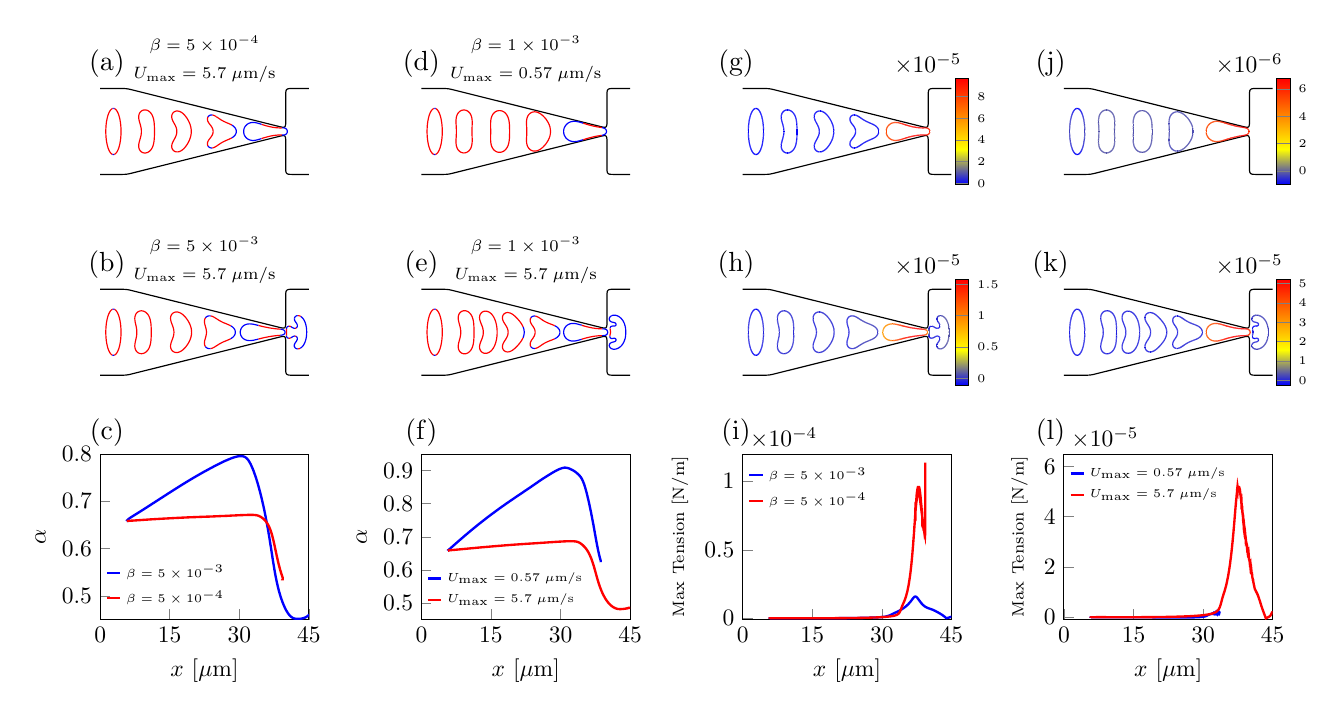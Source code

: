 \begin{tikzpicture}[scale=0.85]

% change the line size in the legends
\pgfplotsset{
compat=1.11,
legend image code/.code={
\draw[mark repeat=2,mark phase=2]
plot coordinates {
(0cm,0cm)
(0.20cm,0cm)        %% default is (0.3cm,0cm)
%(0.3cm,0cm)         %% default is (0.6cm,0cm)
};}}

\begin{axis}[
  at = {(0.0cm,6.0cm)},
  width = 4.70cm,
  hide axis,
  axis equal image,
  xmin = 1,
  xmax = 16.75,
  ymin = -4,
  ymax = 4,
  xtick = \empty,
  ytick = \empty,
  title style = {align=center, yshift = -0.4cm},
  title = {\scriptsize $\beta = 5 \times 10^{-4}$ \\ 
           \scriptsize $U_{\max} = 5.7\;\mu$m/s},
]

% outer wall
\addplot[black,line width=0.5pt] coordinates{
(7.559e-02,-3.163e+00)
(1.06e-01,-3.188e+00)
(1.424e-01,-3.206e+00)
(1.84e-01,-3.22e+00)
(2.3e-01,-3.229e+00)
(2.793e-01,-3.235e+00)
(3.311e-01,-3.239e+00)
(3.844e-01,-3.24e+00)
(4.388e-01,-3.241e+00)
(4.937e-01,-3.242e+00)
(5.49e-01,-3.242e+00)
(6.044e-01,-3.242e+00)
(6.597e-01,-3.242e+00)
(7.151e-01,-3.242e+00)
(7.705e-01,-3.242e+00)
(8.258e-01,-3.242e+00)
(8.812e-01,-3.242e+00)
(9.365e-01,-3.242e+00)
(9.919e-01,-3.242e+00)
(1.047e+00,-3.242e+00)
(1.103e+00,-3.242e+00)
(1.158e+00,-3.242e+00)
(1.213e+00,-3.242e+00)
(1.269e+00,-3.242e+00)
(1.324e+00,-3.242e+00)
(1.379e+00,-3.242e+00)
(1.435e+00,-3.242e+00)
(1.49e+00,-3.242e+00)
(1.546e+00,-3.242e+00)
(1.601e+00,-3.242e+00)
(1.656e+00,-3.242e+00)
(1.712e+00,-3.242e+00)
(1.767e+00,-3.242e+00)
(1.822e+00,-3.242e+00)
(1.878e+00,-3.242e+00)
(1.933e+00,-3.242e+00)
(1.988e+00,-3.242e+00)
(2.044e+00,-3.242e+00)
(2.099e+00,-3.242e+00)
(2.155e+00,-3.242e+00)
(2.21e+00,-3.242e+00)
(2.265e+00,-3.242e+00)
(2.321e+00,-3.242e+00)
(2.376e+00,-3.242e+00)
(2.431e+00,-3.242e+00)
(2.487e+00,-3.242e+00)
(2.542e+00,-3.242e+00)
(2.597e+00,-3.242e+00)
(2.653e+00,-3.242e+00)
(2.708e+00,-3.241e+00)
(2.763e+00,-3.24e+00)
(2.818e+00,-3.238e+00)
(2.873e+00,-3.235e+00)
(2.927e+00,-3.231e+00)
(2.981e+00,-3.225e+00)
(3.035e+00,-3.219e+00)
(3.088e+00,-3.21e+00)
(3.141e+00,-3.201e+00)
(3.194e+00,-3.19e+00)
(3.246e+00,-3.179e+00)
(3.299e+00,-3.166e+00)
(3.351e+00,-3.154e+00)
(3.403e+00,-3.141e+00)
(3.456e+00,-3.128e+00)
(3.508e+00,-3.115e+00)
(3.56e+00,-3.102e+00)
(3.612e+00,-3.089e+00)
(3.664e+00,-3.076e+00)
(3.717e+00,-3.063e+00)
(3.769e+00,-3.05e+00)
(3.821e+00,-3.037e+00)
(3.873e+00,-3.024e+00)
(3.925e+00,-3.011e+00)
(3.978e+00,-2.998e+00)
(4.03e+00,-2.985e+00)
(4.082e+00,-2.972e+00)
(4.134e+00,-2.959e+00)
(4.187e+00,-2.946e+00)
(4.239e+00,-2.933e+00)
(4.291e+00,-2.92e+00)
(4.343e+00,-2.907e+00)
(4.395e+00,-2.894e+00)
(4.448e+00,-2.881e+00)
(4.5e+00,-2.868e+00)
(4.552e+00,-2.855e+00)
(4.604e+00,-2.842e+00)
(4.657e+00,-2.829e+00)
(4.709e+00,-2.816e+00)
(4.761e+00,-2.803e+00)
(4.813e+00,-2.79e+00)
(4.865e+00,-2.777e+00)
(4.918e+00,-2.764e+00)
(4.97e+00,-2.751e+00)
(5.022e+00,-2.738e+00)
(5.074e+00,-2.725e+00)
(5.126e+00,-2.712e+00)
(5.179e+00,-2.699e+00)
(5.231e+00,-2.686e+00)
(5.283e+00,-2.673e+00)
(5.335e+00,-2.66e+00)
(5.387e+00,-2.647e+00)
(5.44e+00,-2.634e+00)
(5.492e+00,-2.621e+00)
(5.544e+00,-2.608e+00)
(5.596e+00,-2.595e+00)
(5.649e+00,-2.582e+00)
(5.701e+00,-2.569e+00)
(5.753e+00,-2.556e+00)
(5.805e+00,-2.542e+00)
(5.857e+00,-2.53e+00)
(5.91e+00,-2.517e+00)
(5.962e+00,-2.503e+00)
(6.014e+00,-2.49e+00)
(6.066e+00,-2.478e+00)
(6.118e+00,-2.464e+00)
(6.171e+00,-2.451e+00)
(6.223e+00,-2.438e+00)
(6.275e+00,-2.425e+00)
(6.327e+00,-2.412e+00)
(6.379e+00,-2.399e+00)
(6.432e+00,-2.386e+00)
(6.484e+00,-2.373e+00)
(6.536e+00,-2.36e+00)
(6.588e+00,-2.347e+00)
(6.641e+00,-2.334e+00)
(6.693e+00,-2.321e+00)
(6.745e+00,-2.308e+00)
(6.797e+00,-2.295e+00)
(6.849e+00,-2.282e+00)
(6.902e+00,-2.269e+00)
(6.954e+00,-2.256e+00)
(7.006e+00,-2.243e+00)
(7.058e+00,-2.23e+00)
(7.11e+00,-2.217e+00)
(7.163e+00,-2.204e+00)
(7.215e+00,-2.191e+00)
(7.267e+00,-2.178e+00)
(7.319e+00,-2.165e+00)
(7.371e+00,-2.152e+00)
(7.424e+00,-2.139e+00)
(7.476e+00,-2.126e+00)
(7.528e+00,-2.113e+00)
(7.58e+00,-2.1e+00)
(7.633e+00,-2.087e+00)
(7.685e+00,-2.074e+00)
(7.737e+00,-2.061e+00)
(7.789e+00,-2.048e+00)
(7.841e+00,-2.035e+00)
(7.894e+00,-2.022e+00)
(7.946e+00,-2.009e+00)
(7.998e+00,-1.996e+00)
(8.05e+00,-1.983e+00)
(8.102e+00,-1.97e+00)
(8.155e+00,-1.957e+00)
(8.207e+00,-1.944e+00)
(8.259e+00,-1.931e+00)
(8.311e+00,-1.918e+00)
(8.363e+00,-1.905e+00)
(8.416e+00,-1.892e+00)
(8.468e+00,-1.879e+00)
(8.52e+00,-1.866e+00)
(8.572e+00,-1.853e+00)
(8.624e+00,-1.84e+00)
(8.677e+00,-1.827e+00)
(8.729e+00,-1.814e+00)
(8.781e+00,-1.8e+00)
(8.833e+00,-1.788e+00)
(8.886e+00,-1.774e+00)
(8.938e+00,-1.762e+00)
(8.99e+00,-1.748e+00)
(9.042e+00,-1.736e+00)
(9.094e+00,-1.722e+00)
(9.147e+00,-1.709e+00)
(9.199e+00,-1.696e+00)
(9.251e+00,-1.683e+00)
(9.303e+00,-1.67e+00)
(9.355e+00,-1.657e+00)
(9.408e+00,-1.644e+00)
(9.46e+00,-1.631e+00)
(9.512e+00,-1.618e+00)
(9.564e+00,-1.605e+00)
(9.617e+00,-1.592e+00)
(9.669e+00,-1.579e+00)
(9.721e+00,-1.566e+00)
(9.773e+00,-1.553e+00)
(9.825e+00,-1.54e+00)
(9.877e+00,-1.527e+00)
(9.93e+00,-1.514e+00)
(9.982e+00,-1.501e+00)
(1.003e+01,-1.488e+00)
(1.009e+01,-1.475e+00)
(1.014e+01,-1.462e+00)
(1.019e+01,-1.449e+00)
(1.024e+01,-1.436e+00)
(1.03e+01,-1.423e+00)
(1.035e+01,-1.41e+00)
(1.04e+01,-1.397e+00)
(1.045e+01,-1.384e+00)
(1.05e+01,-1.371e+00)
(1.056e+01,-1.358e+00)
(1.061e+01,-1.345e+00)
(1.066e+01,-1.332e+00)
(1.071e+01,-1.319e+00)
(1.077e+01,-1.306e+00)
(1.082e+01,-1.293e+00)
(1.087e+01,-1.28e+00)
(1.092e+01,-1.267e+00)
(1.097e+01,-1.254e+00)
(1.103e+01,-1.241e+00)
(1.108e+01,-1.228e+00)
(1.113e+01,-1.215e+00)
(1.118e+01,-1.202e+00)
(1.123e+01,-1.189e+00)
(1.129e+01,-1.176e+00)
(1.134e+01,-1.163e+00)
(1.139e+01,-1.15e+00)
(1.144e+01,-1.137e+00)
(1.15e+01,-1.124e+00)
(1.155e+01,-1.111e+00)
(1.16e+01,-1.098e+00)
(1.165e+01,-1.085e+00)
(1.171e+01,-1.072e+00)
(1.176e+01,-1.058e+00)
(1.181e+01,-1.046e+00)
(1.186e+01,-1.032e+00)
(1.191e+01,-1.02e+00)
(1.197e+01,-1.006e+00)
(1.202e+01,-9.935e-01)
(1.207e+01,-9.804e-01)
(1.212e+01,-9.674e-01)
(1.218e+01,-9.544e-01)
(1.223e+01,-9.414e-01)
(1.228e+01,-9.284e-01)
(1.233e+01,-9.154e-01)
(1.238e+01,-9.023e-01)
(1.244e+01,-8.893e-01)
(1.249e+01,-8.763e-01)
(1.254e+01,-8.633e-01)
(1.259e+01,-8.503e-01)
(1.264e+01,-8.373e-01)
(1.27e+01,-8.242e-01)
(1.275e+01,-8.112e-01)
(1.28e+01,-7.982e-01)
(1.285e+01,-7.852e-01)
(1.291e+01,-7.722e-01)
(1.296e+01,-7.591e-01)
(1.301e+01,-7.461e-01)
(1.306e+01,-7.331e-01)
(1.312e+01,-7.201e-01)
(1.317e+01,-7.071e-01)
(1.322e+01,-6.941e-01)
(1.327e+01,-6.81e-01)
(1.332e+01,-6.68e-01)
(1.338e+01,-6.55e-01)
(1.343e+01,-6.42e-01)
(1.348e+01,-6.29e-01)
(1.353e+01,-6.16e-01)
(1.358e+01,-6.029e-01)
(1.364e+01,-5.899e-01)
(1.369e+01,-5.769e-01)
(1.374e+01,-5.639e-01)
(1.379e+01,-5.509e-01)
(1.385e+01,-5.378e-01)
(1.39e+01,-5.248e-01)
(1.395e+01,-5.118e-01)
(1.4e+01,-4.988e-01)
(1.405e+01,-4.858e-01)
(1.411e+01,-4.728e-01)
(1.416e+01,-4.597e-01)
(1.421e+01,-4.467e-01)
(1.426e+01,-4.337e-01)
(1.431e+01,-4.207e-01)
(1.437e+01,-4.076e-01)
(1.442e+01,-3.947e-01)
(1.447e+01,-3.817e-01)
(1.452e+01,-3.686e-01)
(1.458e+01,-3.554e-01)
(1.463e+01,-3.429e-01)
(1.468e+01,-3.317e-01)
(1.473e+01,-3.225e-01)
(1.478e+01,-3.162e-01)
(1.482e+01,-3.14e-01)
(1.486e+01,-3.172e-01)
(1.489e+01,-3.268e-01)
(1.492e+01,-3.436e-01)
(1.495e+01,-3.679e-01)
(1.496e+01,-3.995e-01)
(1.498e+01,-4.376e-01)
(1.499e+01,-4.811e-01)
(1.499e+01,-5.288e-01)
(1.5e+01,-5.795e-01)
(1.5e+01,-6.322e-01)
(1.5e+01,-6.861e-01)
(1.5e+01,-7.408e-01)
(1.5e+01,-7.959e-01)
(1.5e+01,-8.511e-01)
(1.5e+01,-9.064e-01)
(1.5e+01,-9.616e-01)
(1.5e+01,-1.017e+00)
(1.5e+01,-1.072e+00)
(1.5e+01,-1.127e+00)
(1.5e+01,-1.182e+00)
(1.5e+01,-1.238e+00)
(1.5e+01,-1.293e+00)
(1.5e+01,-1.348e+00)
(1.5e+01,-1.403e+00)
(1.5e+01,-1.458e+00)
(1.5e+01,-1.514e+00)
(1.5e+01,-1.569e+00)
(1.5e+01,-1.624e+00)
(1.5e+01,-1.679e+00)
(1.5e+01,-1.734e+00)
(1.5e+01,-1.79e+00)
(1.5e+01,-1.845e+00)
(1.5e+01,-1.9e+00)
(1.5e+01,-1.955e+00)
(1.5e+01,-2.011e+00)
(1.5e+01,-2.066e+00)
(1.5e+01,-2.121e+00)
(1.5e+01,-2.176e+00)
(1.5e+01,-2.231e+00)
(1.5e+01,-2.287e+00)
(1.5e+01,-2.342e+00)
(1.5e+01,-2.397e+00)
(1.5e+01,-2.452e+00)
(1.5e+01,-2.507e+00)
(1.5e+01,-2.563e+00)
(1.5e+01,-2.618e+00)
(1.5e+01,-2.673e+00)
(1.5e+01,-2.728e+00)
(1.5e+01,-2.784e+00)
(1.5e+01,-2.839e+00)
(1.5e+01,-2.893e+00)
(1.5e+01,-2.945e+00)
(1.501e+01,-2.995e+00)
(1.502e+01,-3.043e+00)
(1.503e+01,-3.086e+00)
(1.505e+01,-3.123e+00)
(1.507e+01,-3.156e+00)
(1.51e+01,-3.182e+00)
(1.513e+01,-3.202e+00)
(1.517e+01,-3.217e+00)
(1.522e+01,-3.227e+00)
(1.527e+01,-3.234e+00)
(1.532e+01,-3.238e+00)
(1.537e+01,-3.24e+00)
(1.543e+01,-3.241e+00)
(1.548e+01,-3.242e+00)
(1.554e+01,-3.242e+00)
(1.559e+01,-3.242e+00)
(1.565e+01,-3.242e+00)
(1.57e+01,-3.242e+00)
(1.576e+01,-3.242e+00)
(1.581e+01,-3.242e+00)
(1.587e+01,-3.242e+00)
(1.592e+01,-3.242e+00)
(1.598e+01,-3.242e+00)
(1.603e+01,-3.242e+00)
(1.609e+01,-3.242e+00)
(1.615e+01,-3.242e+00)
(1.62e+01,-3.242e+00)
(1.626e+01,-3.242e+00)
(1.631e+01,-3.242e+00)
(1.637e+01,-3.242e+00)
(1.642e+01,-3.242e+00)
(1.648e+01,-3.242e+00)
(1.653e+01,-3.242e+00)
(1.659e+01,-3.242e+00)
(1.664e+01,-3.242e+00)
(1.67e+01,-3.242e+00)
(1.675e+01,-3.242e+00)
(1.681e+01,-3.242e+00)
(1.687e+01,-3.242e+00)
(1.692e+01,-3.242e+00)
(1.698e+01,-3.242e+00)
(1.703e+01,-3.242e+00)
(1.709e+01,-3.242e+00)
(1.714e+01,-3.242e+00)
(1.72e+01,-3.242e+00)
(1.725e+01,-3.242e+00)
(1.731e+01,-3.242e+00)
(1.736e+01,-3.242e+00)
(1.742e+01,-3.242e+00)
(1.748e+01,-3.242e+00)
(1.753e+01,-3.242e+00)
(1.758e+01,-3.242e+00)
(1.764e+01,-3.241e+00)
(1.769e+01,-3.239e+00)
(1.774e+01,-3.234e+00)
(1.779e+01,-3.227e+00)
(1.784e+01,-3.216e+00)
(1.787e+01,-3.2e+00)
(1.791e+01,-3.178e+00)
(1.794e+01,-3.151e+00)
(1.796e+01,-3.118e+00)
(1.797e+01,-3.079e+00)
(1.798e+01,-3.036e+00)
(1.799e+01,-2.989e+00)
(1.8e+01,-2.939e+00)
(1.8e+01,-2.887e+00)
(1.8e+01,-2.834e+00)
(1.8e+01,-2.78e+00)
(1.8e+01,-2.727e+00)
(1.8e+01,-2.672e+00)
(1.8e+01,-2.618e+00)
(1.8e+01,-2.564e+00)
(1.8e+01,-2.51e+00)
(1.8e+01,-2.455e+00)
(1.8e+01,-2.401e+00)
(1.8e+01,-2.347e+00)
(1.8e+01,-2.293e+00)
(1.8e+01,-2.239e+00)
(1.8e+01,-2.184e+00)
(1.8e+01,-2.13e+00)
(1.8e+01,-2.076e+00)
(1.8e+01,-2.022e+00)
(1.8e+01,-1.967e+00)
(1.8e+01,-1.913e+00)
(1.8e+01,-1.859e+00)
(1.8e+01,-1.805e+00)
(1.8e+01,-1.75e+00)
(1.8e+01,-1.696e+00)
(1.8e+01,-1.642e+00)
(1.8e+01,-1.588e+00)
(1.8e+01,-1.534e+00)
(1.8e+01,-1.479e+00)
(1.8e+01,-1.425e+00)
(1.8e+01,-1.371e+00)
(1.8e+01,-1.317e+00)
(1.8e+01,-1.263e+00)
(1.8e+01,-1.208e+00)
(1.8e+01,-1.154e+00)
(1.8e+01,-1.1e+00)
(1.8e+01,-1.046e+00)
(1.8e+01,-9.915e-01)
(1.8e+01,-9.373e-01)
(1.8e+01,-8.831e-01)
(1.8e+01,-8.288e-01)
(1.8e+01,-7.746e-01)
(1.8e+01,-7.204e-01)
(1.8e+01,-6.662e-01)
(1.8e+01,-6.12e-01)
(1.8e+01,-5.577e-01)
(1.8e+01,-5.035e-01)
(1.8e+01,-4.493e-01)
(1.8e+01,-3.951e-01)
(1.8e+01,-3.409e-01)
(1.8e+01,-2.867e-01)
(1.8e+01,-2.325e-01)
(1.8e+01,-1.782e-01)
(1.8e+01,-1.24e-01)
(1.8e+01,-6.98e-02)
(1.8e+01,-1.558e-02)
(1.8e+01,3.863e-02)
(1.8e+01,9.285e-02)
(1.8e+01,1.471e-01)
(1.8e+01,2.013e-01)
(1.8e+01,2.555e-01)
(1.8e+01,3.097e-01)
(1.8e+01,3.639e-01)
(1.8e+01,4.181e-01)
(1.8e+01,4.724e-01)
(1.8e+01,5.266e-01)
(1.8e+01,5.808e-01)
(1.8e+01,6.35e-01)
(1.8e+01,6.892e-01)
(1.8e+01,7.434e-01)
(1.8e+01,7.977e-01)
(1.8e+01,8.519e-01)
(1.8e+01,9.061e-01)
(1.8e+01,9.603e-01)
(1.8e+01,1.014e+00)
(1.8e+01,1.069e+00)
(1.8e+01,1.123e+00)
(1.8e+01,1.177e+00)
(1.8e+01,1.231e+00)
(1.8e+01,1.286e+00)
(1.8e+01,1.34e+00)
(1.8e+01,1.394e+00)
(1.8e+01,1.448e+00)
(1.8e+01,1.502e+00)
(1.8e+01,1.557e+00)
(1.8e+01,1.611e+00)
(1.8e+01,1.665e+00)
(1.8e+01,1.719e+00)
(1.8e+01,1.774e+00)
(1.8e+01,1.828e+00)
(1.8e+01,1.882e+00)
(1.8e+01,1.936e+00)
(1.8e+01,1.99e+00)
(1.8e+01,2.045e+00)
(1.8e+01,2.099e+00)
(1.8e+01,2.153e+00)
(1.8e+01,2.207e+00)
(1.8e+01,2.261e+00)
(1.8e+01,2.316e+00)
(1.8e+01,2.37e+00)
(1.8e+01,2.424e+00)
(1.8e+01,2.478e+00)
(1.8e+01,2.533e+00)
(1.8e+01,2.587e+00)
(1.8e+01,2.641e+00)
(1.8e+01,2.695e+00)
(1.8e+01,2.749e+00)
(1.8e+01,2.804e+00)
(1.8e+01,2.858e+00)
(1.8e+01,2.91e+00)
(1.8e+01,2.962e+00)
(1.799e+01,3.01e+00)
(1.798e+01,3.056e+00)
(1.797e+01,3.097e+00)
(1.795e+01,3.133e+00)
(1.792e+01,3.163e+00)
(1.789e+01,3.188e+00)
(1.786e+01,3.206e+00)
(1.782e+01,3.22e+00)
(1.777e+01,3.229e+00)
(1.772e+01,3.235e+00)
(1.767e+01,3.239e+00)
(1.762e+01,3.24e+00)
(1.756e+01,3.241e+00)
(1.751e+01,3.242e+00)
(1.745e+01,3.242e+00)
(1.74e+01,3.242e+00)
(1.734e+01,3.242e+00)
(1.728e+01,3.242e+00)
(1.723e+01,3.242e+00)
(1.717e+01,3.242e+00)
(1.712e+01,3.242e+00)
(1.706e+01,3.242e+00)
(1.701e+01,3.242e+00)
(1.695e+01,3.242e+00)
(1.69e+01,3.242e+00)
(1.684e+01,3.242e+00)
(1.679e+01,3.242e+00)
(1.673e+01,3.242e+00)
(1.668e+01,3.242e+00)
(1.662e+01,3.242e+00)
(1.657e+01,3.242e+00)
(1.651e+01,3.242e+00)
(1.645e+01,3.242e+00)
(1.64e+01,3.242e+00)
(1.634e+01,3.242e+00)
(1.629e+01,3.242e+00)
(1.623e+01,3.242e+00)
(1.618e+01,3.242e+00)
(1.612e+01,3.242e+00)
(1.607e+01,3.242e+00)
(1.601e+01,3.242e+00)
(1.596e+01,3.242e+00)
(1.59e+01,3.242e+00)
(1.585e+01,3.242e+00)
(1.579e+01,3.242e+00)
(1.573e+01,3.242e+00)
(1.568e+01,3.242e+00)
(1.562e+01,3.242e+00)
(1.557e+01,3.242e+00)
(1.551e+01,3.242e+00)
(1.546e+01,3.242e+00)
(1.54e+01,3.242e+00)
(1.535e+01,3.24e+00)
(1.53e+01,3.238e+00)
(1.525e+01,3.233e+00)
(1.52e+01,3.225e+00)
(1.516e+01,3.212e+00)
(1.512e+01,3.195e+00)
(1.509e+01,3.172e+00)
(1.506e+01,3.142e+00)
(1.504e+01,3.107e+00)
(1.502e+01,3.067e+00)
(1.502e+01,3.022e+00)
(1.501e+01,2.973e+00)
(1.5e+01,2.922e+00)
(1.5e+01,2.869e+00)
(1.5e+01,2.815e+00)
(1.5e+01,2.76e+00)
(1.5e+01,2.705e+00)
(1.5e+01,2.65e+00)
(1.5e+01,2.594e+00)
(1.5e+01,2.539e+00)
(1.5e+01,2.484e+00)
(1.5e+01,2.429e+00)
(1.5e+01,2.374e+00)
(1.5e+01,2.318e+00)
(1.5e+01,2.263e+00)
(1.5e+01,2.208e+00)
(1.5e+01,2.153e+00)
(1.5e+01,2.098e+00)
(1.5e+01,2.042e+00)
(1.5e+01,1.987e+00)
(1.5e+01,1.932e+00)
(1.5e+01,1.877e+00)
(1.5e+01,1.821e+00)
(1.5e+01,1.766e+00)
(1.5e+01,1.711e+00)
(1.5e+01,1.656e+00)
(1.5e+01,1.601e+00)
(1.5e+01,1.545e+00)
(1.5e+01,1.49e+00)
(1.5e+01,1.435e+00)
(1.5e+01,1.38e+00)
(1.5e+01,1.325e+00)
(1.5e+01,1.269e+00)
(1.5e+01,1.214e+00)
(1.5e+01,1.159e+00)
(1.5e+01,1.104e+00)
(1.5e+01,1.048e+00)
(1.5e+01,9.933e-01)
(1.5e+01,9.381e-01)
(1.5e+01,8.829e-01)
(1.5e+01,8.277e-01)
(1.5e+01,7.725e-01)
(1.5e+01,7.171e-01)
(1.5e+01,6.621e-01)
(1.5e+01,6.082e-01)
(1.5e+01,5.56e-01)
(1.499e+01,5.063e-01)
(1.498e+01,4.603e-01)
(1.497e+01,4.193e-01)
(1.496e+01,3.844e-01)
(1.494e+01,3.564e-01)
(1.491e+01,3.359e-01)
(1.488e+01,3.228e-01)
(1.484e+01,3.165e-01)
(1.48e+01,3.161e-01)
(1.476e+01,3.202e-01)
(1.471e+01,3.278e-01)
(1.466e+01,3.377e-01)
(1.461e+01,3.491e-01)
(1.455e+01,3.613e-01)
(1.45e+01,3.741e-01)
(1.445e+01,3.872e-01)
(1.44e+01,4.002e-01)
(1.435e+01,4.132e-01)
(1.429e+01,4.262e-01)
(1.424e+01,4.392e-01)
(1.419e+01,4.523e-01)
(1.414e+01,4.653e-01)
(1.408e+01,4.783e-01)
(1.403e+01,4.913e-01)
(1.398e+01,5.043e-01)
(1.393e+01,5.173e-01)
(1.388e+01,5.304e-01)
(1.382e+01,5.434e-01)
(1.377e+01,5.564e-01)
(1.372e+01,5.694e-01)
(1.367e+01,5.824e-01)
(1.361e+01,5.955e-01)
(1.356e+01,6.085e-01)
(1.351e+01,6.215e-01)
(1.346e+01,6.345e-01)
(1.341e+01,6.475e-01)
(1.335e+01,6.605e-01)
(1.33e+01,6.736e-01)
(1.325e+01,6.866e-01)
(1.32e+01,6.996e-01)
(1.315e+01,7.126e-01)
(1.309e+01,7.256e-01)
(1.304e+01,7.386e-01)
(1.299e+01,7.517e-01)
(1.294e+01,7.647e-01)
(1.288e+01,7.777e-01)
(1.283e+01,7.907e-01)
(1.278e+01,8.037e-01)
(1.273e+01,8.168e-01)
(1.268e+01,8.298e-01)
(1.262e+01,8.428e-01)
(1.257e+01,8.558e-01)
(1.252e+01,8.688e-01)
(1.247e+01,8.818e-01)
(1.241e+01,8.948e-01)
(1.236e+01,9.079e-01)
(1.231e+01,9.209e-01)
(1.226e+01,9.339e-01)
(1.22e+01,9.469e-01)
(1.215e+01,9.599e-01)
(1.21e+01,9.73e-01)
(1.205e+01,9.86e-01)
(1.2e+01,9.99e-01)
(1.194e+01,1.012e+00)
(1.189e+01,1.025e+00)
(1.184e+01,1.038e+00)
(1.179e+01,1.051e+00)
(1.173e+01,1.064e+00)
(1.168e+01,1.077e+00)
(1.163e+01,1.09e+00)
(1.158e+01,1.103e+00)
(1.153e+01,1.116e+00)
(1.147e+01,1.129e+00)
(1.142e+01,1.142e+00)
(1.137e+01,1.155e+00)
(1.132e+01,1.168e+00)
(1.127e+01,1.181e+00)
(1.121e+01,1.194e+00)
(1.116e+01,1.207e+00)
(1.111e+01,1.22e+00)
(1.106e+01,1.233e+00)
(1.1e+01,1.246e+00)
(1.095e+01,1.259e+00)
(1.09e+01,1.272e+00)
(1.085e+01,1.285e+00)
(1.079e+01,1.298e+00)
(1.074e+01,1.311e+00)
(1.069e+01,1.324e+00)
(1.064e+01,1.337e+00)
(1.059e+01,1.351e+00)
(1.053e+01,1.363e+00)
(1.048e+01,1.377e+00)
(1.043e+01,1.389e+00)
(1.038e+01,1.403e+00)
(1.032e+01,1.416e+00)
(1.027e+01,1.429e+00)
(1.022e+01,1.442e+00)
(1.017e+01,1.455e+00)
(1.012e+01,1.468e+00)
(1.006e+01,1.481e+00)
(1.001e+01,1.494e+00)
(9.96e+00,1.507e+00)
(9.908e+00,1.52e+00)
(9.855e+00,1.533e+00)
(9.803e+00,1.546e+00)
(9.751e+00,1.559e+00)
(9.699e+00,1.572e+00)
(9.646e+00,1.585e+00)
(9.594e+00,1.598e+00)
(9.542e+00,1.611e+00)
(9.49e+00,1.624e+00)
(9.438e+00,1.637e+00)
(9.385e+00,1.65e+00)
(9.333e+00,1.663e+00)
(9.281e+00,1.676e+00)
(9.229e+00,1.689e+00)
(9.177e+00,1.702e+00)
(9.124e+00,1.715e+00)
(9.072e+00,1.728e+00)
(9.02e+00,1.741e+00)
(8.968e+00,1.754e+00)
(8.915e+00,1.767e+00)
(8.863e+00,1.78e+00)
(8.811e+00,1.793e+00)
(8.759e+00,1.806e+00)
(8.707e+00,1.819e+00)
(8.655e+00,1.832e+00)
(8.602e+00,1.845e+00)
(8.55e+00,1.858e+00)
(8.498e+00,1.871e+00)
(8.446e+00,1.884e+00)
(8.393e+00,1.897e+00)
(8.341e+00,1.91e+00)
(8.289e+00,1.923e+00)
(8.237e+00,1.936e+00)
(8.185e+00,1.949e+00)
(8.132e+00,1.962e+00)
(8.08e+00,1.975e+00)
(8.028e+00,1.988e+00)
(7.976e+00,2.001e+00)
(7.923e+00,2.014e+00)
(7.871e+00,2.027e+00)
(7.819e+00,2.04e+00)
(7.767e+00,2.053e+00)
(7.715e+00,2.066e+00)
(7.662e+00,2.079e+00)
(7.61e+00,2.092e+00)
(7.558e+00,2.106e+00)
(7.506e+00,2.119e+00)
(7.454e+00,2.131e+00)
(7.401e+00,2.144e+00)
(7.349e+00,2.158e+00)
(7.297e+00,2.171e+00)
(7.245e+00,2.184e+00)
(7.193e+00,2.197e+00)
(7.14e+00,2.21e+00)
(7.088e+00,2.223e+00)
(7.036e+00,2.236e+00)
(6.984e+00,2.249e+00)
(6.931e+00,2.262e+00)
(6.879e+00,2.275e+00)
(6.827e+00,2.288e+00)
(6.775e+00,2.301e+00)
(6.723e+00,2.314e+00)
(6.67e+00,2.327e+00)
(6.618e+00,2.34e+00)
(6.566e+00,2.353e+00)
(6.514e+00,2.366e+00)
(6.462e+00,2.379e+00)
(6.409e+00,2.392e+00)
(6.357e+00,2.405e+00)
(6.305e+00,2.418e+00)
(6.253e+00,2.431e+00)
(6.201e+00,2.444e+00)
(6.148e+00,2.457e+00)
(6.096e+00,2.47e+00)
(6.044e+00,2.483e+00)
(5.992e+00,2.496e+00)
(5.94e+00,2.509e+00)
(5.887e+00,2.522e+00)
(5.835e+00,2.535e+00)
(5.783e+00,2.548e+00)
(5.731e+00,2.561e+00)
(5.678e+00,2.574e+00)
(5.626e+00,2.587e+00)
(5.574e+00,2.6e+00)
(5.522e+00,2.613e+00)
(5.47e+00,2.626e+00)
(5.417e+00,2.639e+00)
(5.365e+00,2.652e+00)
(5.313e+00,2.665e+00)
(5.261e+00,2.678e+00)
(5.209e+00,2.691e+00)
(5.156e+00,2.704e+00)
(5.104e+00,2.717e+00)
(5.052e+00,2.73e+00)
(5.0e+00,2.743e+00)
(4.948e+00,2.756e+00)
(4.895e+00,2.769e+00)
(4.843e+00,2.782e+00)
(4.791e+00,2.795e+00)
(4.739e+00,2.808e+00)
(4.686e+00,2.821e+00)
(4.634e+00,2.834e+00)
(4.582e+00,2.848e+00)
(4.53e+00,2.861e+00)
(4.478e+00,2.873e+00)
(4.426e+00,2.886e+00)
(4.373e+00,2.9e+00)
(4.321e+00,2.913e+00)
(4.269e+00,2.926e+00)
(4.217e+00,2.939e+00)
(4.164e+00,2.952e+00)
(4.112e+00,2.965e+00)
(4.06e+00,2.978e+00)
(4.008e+00,2.991e+00)
(3.956e+00,3.004e+00)
(3.903e+00,3.017e+00)
(3.851e+00,3.03e+00)
(3.799e+00,3.043e+00)
(3.747e+00,3.056e+00)
(3.695e+00,3.069e+00)
(3.642e+00,3.082e+00)
(3.59e+00,3.095e+00)
(3.538e+00,3.108e+00)
(3.486e+00,3.121e+00)
(3.433e+00,3.134e+00)
(3.381e+00,3.147e+00)
(3.329e+00,3.16e+00)
(3.277e+00,3.172e+00)
(3.224e+00,3.184e+00)
(3.171e+00,3.195e+00)
(3.119e+00,3.205e+00)
(3.065e+00,3.214e+00)
(3.012e+00,3.222e+00)
(2.958e+00,3.228e+00)
(2.904e+00,3.232e+00)
(2.849e+00,3.236e+00)
(2.794e+00,3.238e+00)
(2.739e+00,3.24e+00)
(2.684e+00,3.241e+00)
(2.629e+00,3.241e+00)
(2.574e+00,3.242e+00)
(2.518e+00,3.242e+00)
(2.463e+00,3.242e+00)
(2.408e+00,3.242e+00)
(2.352e+00,3.242e+00)
(2.297e+00,3.242e+00)
(2.242e+00,3.242e+00)
(2.186e+00,3.242e+00)
(2.131e+00,3.242e+00)
(2.076e+00,3.242e+00)
(2.02e+00,3.242e+00)
(1.965e+00,3.242e+00)
(1.909e+00,3.242e+00)
(1.854e+00,3.242e+00)
(1.799e+00,3.242e+00)
(1.743e+00,3.242e+00)
(1.688e+00,3.242e+00)
(1.633e+00,3.242e+00)
(1.577e+00,3.242e+00)
(1.522e+00,3.242e+00)
(1.467e+00,3.242e+00)
(1.411e+00,3.242e+00)
(1.356e+00,3.242e+00)
(1.3e+00,3.242e+00)
(1.245e+00,3.242e+00)
(1.19e+00,3.242e+00)
(1.134e+00,3.242e+00)
(1.079e+00,3.242e+00)
(1.024e+00,3.242e+00)
(9.684e-01,3.242e+00)
(9.13e-01,3.242e+00)
(8.576e-01,3.242e+00)
(8.023e-01,3.242e+00)
(7.469e-01,3.242e+00)
(6.915e-01,3.242e+00)
(6.362e-01,3.242e+00)
(5.809e-01,3.242e+00)
(5.255e-01,3.242e+00)
(4.7e-01,3.242e+00)
(4.148e-01,3.242e+00)
(3.604e-01,3.241e+00)
(3.075e-01,3.239e+00)
(2.566e-01,3.234e+00)
(2.086e-01,3.227e+00)
(1.646e-01,3.216e+00)
(1.255e-01,3.2e+00)
(9.212e-02,3.178e+00)
(6.473e-02,3.151e+00)
(4.337e-02,3.118e+00)
(2.757e-02,3.079e+00)
(1.65e-02,3.036e+00)
(9.2e-03,2.989e+00)
(4.721e-03,2.939e+00)
(2.164e-03,2.887e+00)
(8.055e-04,2.834e+00)
(1.75e-04,2.78e+00)
(-2.183e-05,2.727e+00)
(-2.046e-05,2.672e+00)
(7.551e-06,2.618e+00)
(5.555e-06,2.564e+00)
(-3.671e-06,2.51e+00)
(-1.825e-06,2.455e+00)
(1.937e-06,2.401e+00)
(5.599e-07,2.347e+00)
(-9.938e-07,2.293e+00)
(-1.099e-07,2.239e+00)
(4.457e-07,2.184e+00)
(-1.631e-08,2.13e+00)
(-1.311e-07,2.076e+00)
(9.709e-09,2.022e+00)
(-3.433e-08,1.967e+00)
(4.301e-08,1.913e+00)
(1.028e-07,1.859e+00)
(-9.951e-08,1.805e+00)
(-1.109e-07,1.75e+00)
(1.396e-07,1.696e+00)
(8.534e-08,1.642e+00)
(-1.553e-07,1.588e+00)
(-4.666e-08,1.534e+00)
(1.465e-07,1.479e+00)
(9.893e-09,1.425e+00)
(-1.175e-07,1.371e+00)
(1.446e-08,1.317e+00)
(7.525e-08,1.263e+00)
(-2.001e-08,1.208e+00)
(-2.846e-08,1.154e+00)
(4.1e-09,1.1e+00)
(-1.403e-08,1.046e+00)
(3.258e-08,9.915e-01)
(4.39e-08,9.373e-01)
(-8.648e-08,8.831e-01)
(-5.409e-08,8.288e-01)
(1.517e-07,7.746e-01)
(3.94e-08,7.204e-01)
(-2.204e-07,6.662e-01)
(3.111e-09,6.12e-01)
(2.84e-07,5.578e-01)
(-7.385e-08,5.035e-01)
(-3.332e-07,4.493e-01)
(1.706e-07,3.951e-01)
(3.588e-07,3.409e-01)
(-2.883e-07,2.867e-01)
(-3.529e-07,2.325e-01)
(4.199e-07,1.782e-01)
(3.09e-07,1.24e-01)
(-5.557e-07,6.98e-02)
(-2.225e-07,1.558e-02)
(6.847e-07,-3.863e-02)
(9.161e-08,-9.285e-02)
(-7.945e-07,-1.471e-01)
(8.256e-08,-2.013e-01)
(8.724e-07,-2.555e-01)
(-2.958e-07,-3.097e-01)
(-9.058e-07,-3.639e-01)
(5.406e-07,-4.181e-01)
(8.828e-07,-4.724e-01)
(-8.064e-07,-5.266e-01)
(-7.934e-07,-5.808e-01)
(1.079e-06,-6.35e-01)
(6.295e-07,-6.892e-01)
(-1.343e-06,-7.435e-01)
(-3.862e-07,-7.977e-01)
(1.578e-06,-8.519e-01)
(6.184e-08,-9.061e-01)
(-1.765e-06,-9.603e-01)
(3.413e-07,-1.014e+00)
(1.881e-06,-1.069e+00)
(-8.167e-07,-1.123e+00)
(-1.903e-06,-1.177e+00)
(1.353e-06,-1.231e+00)
(1.809e-06,-1.286e+00)
(-1.935e-06,-1.34e+00)
(-1.576e-06,-1.394e+00)
(2.543e-06,-1.448e+00)
(1.18e-06,-1.502e+00)
(-3.149e-06,-1.557e+00)
(-5.973e-07,-1.611e+00)
(3.724e-06,-1.665e+00)
(-1.959e-07,-1.719e+00)
(-4.228e-06,-1.774e+00)
(1.229e-06,-1.828e+00)
(4.617e-06,-1.882e+00)
(-2.539e-06,-1.936e+00)
(-4.829e-06,-1.99e+00)
(4.18e-06,-2.045e+00)
(4.785e-06,-2.099e+00)
(-6.242e-06,-2.153e+00)
(-4.358e-06,-2.207e+00)
(8.889e-06,-2.261e+00)
(3.333e-06,-2.316e+00)
(-1.245e-05,-2.37e+00)
(-1.272e-06,-2.424e+00)
(1.768e-05,-2.478e+00)
(-2.913e-06,-2.533e+00)
(-2.662e-05,-2.587e+00)
(1.273e-05,-2.641e+00)
(4.665e-05,-2.695e+00)
(-4.538e-05,-2.749e+00)
(-1.226e-04,-2.804e+00)
(3.027e-04,-2.858e+00)
(1.817e-03,-2.91e+00)
(4.977e-03,-2.962e+00)
(1.05e-02,-3.01e+00)
(1.938e-02,-3.056e+00)
(3.267e-02,-3.097e+00)
(5.121e-02,-3.133e+00)
(7.559e-02,-3.163e+00)
};

% flow rate is 5.72 microns/second
% permeability rate is 5e-4
% 1st time step
\addplot[blue,line width=0.5pt] coordinates{
(2.0e+00,1.741e+00)
(1.986e+00,1.741e+00)
(1.972e+00,1.739e+00)
(1.958e+00,1.736e+00)
(1.944e+00,1.733e+00)
(1.93e+00,1.728e+00)
};
\addplot[red,line width=0.5pt] coordinates{
(1.93e+00,1.728e+00)
(1.916e+00,1.722e+00)
(1.902e+00,1.716e+00)
(1.888e+00,1.708e+00)
(1.874e+00,1.699e+00)
(1.861e+00,1.689e+00)
(1.847e+00,1.678e+00)
(1.833e+00,1.666e+00)
(1.82e+00,1.653e+00)
(1.806e+00,1.639e+00)
(1.793e+00,1.625e+00)
(1.78e+00,1.609e+00)
(1.767e+00,1.592e+00)
(1.754e+00,1.574e+00)
(1.742e+00,1.555e+00)
(1.729e+00,1.536e+00)
(1.717e+00,1.515e+00)
(1.705e+00,1.494e+00)
(1.693e+00,1.471e+00)
(1.681e+00,1.448e+00)
(1.669e+00,1.424e+00)
(1.658e+00,1.399e+00)
(1.647e+00,1.373e+00)
(1.636e+00,1.346e+00)
(1.625e+00,1.319e+00)
(1.614e+00,1.29e+00)
(1.604e+00,1.261e+00)
(1.594e+00,1.231e+00)
(1.584e+00,1.201e+00)
(1.575e+00,1.169e+00)
(1.565e+00,1.137e+00)
(1.556e+00,1.105e+00)
(1.547e+00,1.071e+00)
(1.539e+00,1.037e+00)
(1.53e+00,1.003e+00)
(1.522e+00,9.674e-01)
(1.515e+00,9.316e-01)
(1.507e+00,8.952e-01)
(1.5e+00,8.583e-01)
(1.494e+00,8.208e-01)
(1.487e+00,7.829e-01)
(1.481e+00,7.445e-01)
(1.475e+00,7.056e-01)
(1.469e+00,6.663e-01)
(1.464e+00,6.267e-01)
(1.459e+00,5.866e-01)
(1.455e+00,5.462e-01)
(1.45e+00,5.055e-01)
(1.446e+00,4.644e-01)
(1.443e+00,4.231e-01)
(1.44e+00,3.815e-01)
(1.437e+00,3.397e-01)
(1.434e+00,2.977e-01)
(1.432e+00,2.555e-01)
(1.43e+00,2.131e-01)
(1.429e+00,1.707e-01)
(1.427e+00,1.281e-01)
(1.426e+00,8.544e-02)
(1.426e+00,4.273e-02)
(1.426e+00,1.418e-16)
(1.426e+00,-4.273e-02)
(1.426e+00,-8.544e-02)
(1.427e+00,-1.281e-01)
(1.429e+00,-1.707e-01)
(1.43e+00,-2.131e-01)
(1.432e+00,-2.555e-01)
(1.434e+00,-2.977e-01)
(1.437e+00,-3.397e-01)
(1.44e+00,-3.815e-01)
(1.443e+00,-4.231e-01)
(1.446e+00,-4.644e-01)
(1.45e+00,-5.055e-01)
(1.455e+00,-5.462e-01)
(1.459e+00,-5.866e-01)
(1.464e+00,-6.267e-01)
(1.469e+00,-6.663e-01)
(1.475e+00,-7.056e-01)
(1.481e+00,-7.445e-01)
(1.487e+00,-7.829e-01)
(1.494e+00,-8.208e-01)
(1.5e+00,-8.583e-01)
(1.507e+00,-8.952e-01)
(1.515e+00,-9.316e-01)
(1.522e+00,-9.674e-01)
(1.53e+00,-1.003e+00)
(1.539e+00,-1.037e+00)
(1.547e+00,-1.071e+00)
(1.556e+00,-1.105e+00)
(1.565e+00,-1.137e+00)
(1.575e+00,-1.169e+00)
(1.584e+00,-1.201e+00)
(1.594e+00,-1.231e+00)
(1.604e+00,-1.261e+00)
(1.614e+00,-1.29e+00)
(1.625e+00,-1.319e+00)
(1.636e+00,-1.346e+00)
(1.647e+00,-1.373e+00)
(1.658e+00,-1.399e+00)
(1.669e+00,-1.424e+00)
(1.681e+00,-1.448e+00)
(1.693e+00,-1.471e+00)
(1.705e+00,-1.494e+00)
(1.717e+00,-1.515e+00)
(1.729e+00,-1.536e+00)
(1.742e+00,-1.555e+00)
(1.754e+00,-1.574e+00)
(1.767e+00,-1.592e+00)
(1.78e+00,-1.609e+00)
(1.793e+00,-1.625e+00)
(1.806e+00,-1.639e+00)
(1.82e+00,-1.653e+00)
(1.833e+00,-1.666e+00)
(1.847e+00,-1.678e+00)
(1.861e+00,-1.689e+00)
(1.874e+00,-1.699e+00)
(1.888e+00,-1.708e+00)
(1.902e+00,-1.716e+00)
(1.916e+00,-1.722e+00)
(1.93e+00,-1.728e+00)
};
\addplot[blue,line width=0.5pt] coordinates{
(1.93e+00,-1.728e+00)
(1.944e+00,-1.733e+00)
(1.958e+00,-1.736e+00)
(1.972e+00,-1.739e+00)
(1.986e+00,-1.741e+00)
(2.0e+00,-1.741e+00)
(2.014e+00,-1.741e+00)
(2.028e+00,-1.739e+00)
(2.042e+00,-1.736e+00)
(2.056e+00,-1.733e+00)
(2.07e+00,-1.728e+00)
};
\addplot[red,line width=0.5pt] coordinates{
(2.07e+00,-1.728e+00)
(2.084e+00,-1.722e+00)
(2.098e+00,-1.716e+00)
(2.112e+00,-1.708e+00)
(2.126e+00,-1.699e+00)
(2.139e+00,-1.689e+00)
(2.153e+00,-1.678e+00)
(2.167e+00,-1.666e+00)
(2.18e+00,-1.653e+00)
(2.193e+00,-1.639e+00)
(2.207e+00,-1.625e+00)
(2.22e+00,-1.609e+00)
(2.233e+00,-1.592e+00)
(2.245e+00,-1.574e+00)
(2.258e+00,-1.555e+00)
(2.271e+00,-1.536e+00)
(2.283e+00,-1.515e+00)
(2.295e+00,-1.494e+00)
(2.307e+00,-1.471e+00)
(2.319e+00,-1.448e+00)
(2.331e+00,-1.424e+00)
(2.342e+00,-1.399e+00)
(2.353e+00,-1.373e+00)
(2.364e+00,-1.346e+00)
(2.375e+00,-1.319e+00)
(2.386e+00,-1.29e+00)
(2.396e+00,-1.261e+00)
(2.406e+00,-1.231e+00)
(2.416e+00,-1.201e+00)
(2.425e+00,-1.169e+00)
(2.435e+00,-1.137e+00)
(2.444e+00,-1.105e+00)
(2.453e+00,-1.071e+00)
(2.461e+00,-1.037e+00)
(2.47e+00,-1.003e+00)
(2.478e+00,-9.674e-01)
(2.485e+00,-9.316e-01)
(2.493e+00,-8.952e-01)
(2.5e+00,-8.583e-01)
(2.506e+00,-8.208e-01)
(2.513e+00,-7.829e-01)
(2.519e+00,-7.445e-01)
(2.525e+00,-7.056e-01)
(2.531e+00,-6.663e-01)
(2.536e+00,-6.267e-01)
(2.541e+00,-5.866e-01)
(2.545e+00,-5.462e-01)
(2.55e+00,-5.055e-01)
(2.554e+00,-4.644e-01)
(2.557e+00,-4.231e-01)
(2.56e+00,-3.815e-01)
(2.563e+00,-3.397e-01)
(2.566e+00,-2.977e-01)
(2.568e+00,-2.555e-01)
(2.57e+00,-2.131e-01)
(2.571e+00,-1.707e-01)
(2.573e+00,-1.281e-01)
(2.574e+00,-8.544e-02)
(2.574e+00,-4.273e-02)
(2.574e+00,-3.55e-16)
(2.574e+00,4.273e-02)
(2.574e+00,8.544e-02)
(2.573e+00,1.281e-01)
(2.571e+00,1.707e-01)
(2.57e+00,2.131e-01)
(2.568e+00,2.555e-01)
(2.566e+00,2.977e-01)
(2.563e+00,3.397e-01)
(2.56e+00,3.815e-01)
(2.557e+00,4.231e-01)
(2.554e+00,4.644e-01)
(2.55e+00,5.055e-01)
(2.545e+00,5.462e-01)
(2.541e+00,5.866e-01)
(2.536e+00,6.267e-01)
(2.531e+00,6.663e-01)
(2.525e+00,7.056e-01)
(2.519e+00,7.445e-01)
(2.513e+00,7.829e-01)
(2.506e+00,8.208e-01)
(2.5e+00,8.583e-01)
(2.493e+00,8.952e-01)
(2.485e+00,9.316e-01)
(2.478e+00,9.674e-01)
(2.47e+00,1.003e+00)
(2.461e+00,1.037e+00)
(2.453e+00,1.071e+00)
(2.444e+00,1.105e+00)
(2.435e+00,1.137e+00)
(2.425e+00,1.169e+00)
(2.416e+00,1.201e+00)
(2.406e+00,1.231e+00)
(2.396e+00,1.261e+00)
(2.386e+00,1.29e+00)
(2.375e+00,1.319e+00)
(2.364e+00,1.346e+00)
(2.353e+00,1.373e+00)
(2.342e+00,1.399e+00)
(2.331e+00,1.424e+00)
(2.319e+00,1.448e+00)
(2.307e+00,1.471e+00)
(2.295e+00,1.494e+00)
(2.283e+00,1.515e+00)
(2.271e+00,1.536e+00)
(2.258e+00,1.555e+00)
(2.245e+00,1.574e+00)
(2.233e+00,1.592e+00)
(2.22e+00,1.609e+00)
(2.207e+00,1.625e+00)
(2.193e+00,1.639e+00)
(2.18e+00,1.653e+00)
(2.167e+00,1.666e+00)
(2.153e+00,1.678e+00)
(2.139e+00,1.689e+00)
(2.126e+00,1.699e+00)
(2.112e+00,1.708e+00)
(2.098e+00,1.716e+00)
(2.084e+00,1.722e+00)
(2.07e+00,1.728e+00)
};
\addplot[blue,line width=0.5pt] coordinates{
(2.07e+00,1.728e+00)
(2.056e+00,1.733e+00)
(2.042e+00,1.736e+00)
(2.028e+00,1.739e+00)
(2.014e+00,1.741e+00)
(2.0e+00,1.741e+00)
};

% 2nd time step
\addplot[red,line width=0.5pt] coordinates{
(4.405e+00,1.624e+00)
(4.391e+00,1.625e+00)
(4.377e+00,1.625e+00)
(4.362e+00,1.625e+00)
(4.348e+00,1.624e+00)
(4.333e+00,1.623e+00)
(4.318e+00,1.621e+00)
(4.303e+00,1.619e+00)
(4.287e+00,1.616e+00)
(4.271e+00,1.612e+00)
(4.255e+00,1.608e+00)
(4.238e+00,1.603e+00)
(4.221e+00,1.597e+00)
(4.204e+00,1.591e+00)
(4.186e+00,1.583e+00)
(4.168e+00,1.574e+00)
(4.15e+00,1.564e+00)
(4.132e+00,1.553e+00)
(4.114e+00,1.54e+00)
(4.096e+00,1.527e+00)
(4.078e+00,1.512e+00)
(4.061e+00,1.495e+00)
(4.044e+00,1.477e+00)
(4.027e+00,1.458e+00)
(4.011e+00,1.437e+00)
(3.996e+00,1.415e+00)
(3.982e+00,1.392e+00)
(3.968e+00,1.367e+00)
(3.956e+00,1.341e+00)
(3.945e+00,1.313e+00)
(3.936e+00,1.284e+00)
(3.927e+00,1.255e+00)
(3.92e+00,1.224e+00)
(3.915e+00,1.192e+00)
(3.911e+00,1.16e+00)
(3.909e+00,1.127e+00)
(3.908e+00,1.093e+00)
(3.908e+00,1.058e+00)
(3.91e+00,1.023e+00)
(3.913e+00,9.876e-01)
(3.918e+00,9.518e-01)
(3.923e+00,9.156e-01)
(3.93e+00,8.791e-01)
(3.938e+00,8.423e-01)
(3.947e+00,8.052e-01)
(3.956e+00,7.679e-01)
(3.966e+00,7.303e-01)
(3.977e+00,6.925e-01)
(3.988e+00,6.543e-01)
(3.999e+00,6.159e-01)
(4.011e+00,5.771e-01)
(4.022e+00,5.38e-01)
(4.033e+00,4.986e-01)
(4.044e+00,4.588e-01)
(4.054e+00,4.187e-01)
(4.064e+00,3.781e-01)
(4.073e+00,3.372e-01)
(4.082e+00,2.96e-01)
(4.089e+00,2.544e-01)
(4.096e+00,2.125e-01)
(4.101e+00,1.703e-01)
(4.105e+00,1.28e-01)
(4.109e+00,8.541e-02)
(4.111e+00,4.274e-02)
(4.111e+00,1.504e-05)
(4.111e+00,-4.271e-02)
(4.109e+00,-8.538e-02)
(4.105e+00,-1.279e-01)
(4.101e+00,-1.703e-01)
(4.096e+00,-2.125e-01)
(4.089e+00,-2.543e-01)
(4.082e+00,-2.959e-01)
(4.073e+00,-3.372e-01)
(4.064e+00,-3.781e-01)
(4.054e+00,-4.186e-01)
(4.044e+00,-4.588e-01)
(4.033e+00,-4.986e-01)
(4.022e+00,-5.38e-01)
(4.011e+00,-5.771e-01)
(3.999e+00,-6.159e-01)
(3.988e+00,-6.543e-01)
(3.977e+00,-6.924e-01)
(3.966e+00,-7.303e-01)
(3.956e+00,-7.679e-01)
(3.947e+00,-8.052e-01)
(3.938e+00,-8.422e-01)
(3.93e+00,-8.79e-01)
(3.923e+00,-9.155e-01)
(3.918e+00,-9.518e-01)
(3.913e+00,-9.876e-01)
(3.91e+00,-1.023e+00)
(3.908e+00,-1.058e+00)
(3.908e+00,-1.093e+00)
(3.909e+00,-1.127e+00)
(3.911e+00,-1.16e+00)
(3.915e+00,-1.192e+00)
(3.921e+00,-1.224e+00)
(3.927e+00,-1.255e+00)
(3.936e+00,-1.284e+00)
(3.945e+00,-1.313e+00)
(3.956e+00,-1.341e+00)
(3.968e+00,-1.367e+00)
(3.982e+00,-1.392e+00)
(3.996e+00,-1.415e+00)
(4.011e+00,-1.437e+00)
(4.027e+00,-1.458e+00)
(4.044e+00,-1.477e+00)
(4.061e+00,-1.495e+00)
(4.078e+00,-1.512e+00)
(4.096e+00,-1.527e+00)
(4.114e+00,-1.54e+00)
(4.132e+00,-1.553e+00)
(4.15e+00,-1.564e+00)
(4.168e+00,-1.574e+00)
(4.186e+00,-1.583e+00)
(4.204e+00,-1.591e+00)
(4.221e+00,-1.597e+00)
(4.238e+00,-1.603e+00)
(4.255e+00,-1.608e+00)
(4.271e+00,-1.612e+00)
(4.287e+00,-1.616e+00)
(4.303e+00,-1.619e+00)
(4.318e+00,-1.621e+00)
(4.333e+00,-1.623e+00)
(4.348e+00,-1.624e+00)
(4.362e+00,-1.625e+00)
(4.377e+00,-1.625e+00)
(4.391e+00,-1.625e+00)
(4.405e+00,-1.624e+00)
(4.419e+00,-1.623e+00)
(4.433e+00,-1.622e+00)
(4.447e+00,-1.62e+00)
(4.462e+00,-1.617e+00)
(4.476e+00,-1.615e+00)
(4.491e+00,-1.611e+00)
(4.506e+00,-1.608e+00)
(4.521e+00,-1.603e+00)
(4.537e+00,-1.598e+00)
(4.553e+00,-1.593e+00)
(4.569e+00,-1.586e+00)
(4.585e+00,-1.579e+00)
(4.602e+00,-1.571e+00)
(4.62e+00,-1.562e+00)
(4.637e+00,-1.552e+00)
(4.654e+00,-1.542e+00)
(4.672e+00,-1.53e+00)
(4.69e+00,-1.518e+00)
(4.708e+00,-1.504e+00)
(4.726e+00,-1.489e+00)
(4.745e+00,-1.474e+00)
(4.763e+00,-1.457e+00)
(4.78e+00,-1.438e+00)
(4.798e+00,-1.419e+00)
(4.816e+00,-1.399e+00)
(4.833e+00,-1.377e+00)
(4.85e+00,-1.355e+00)
(4.866e+00,-1.331e+00)
(4.882e+00,-1.306e+00)
(4.898e+00,-1.28e+00)
(4.913e+00,-1.254e+00)
(4.927e+00,-1.226e+00)
(4.941e+00,-1.196e+00)
(4.955e+00,-1.167e+00)
(4.967e+00,-1.136e+00)
(4.979e+00,-1.104e+00)
(4.99e+00,-1.071e+00)
(5.001e+00,-1.038e+00)
(5.011e+00,-1.004e+00)
(5.02e+00,-9.688e-01)
(5.029e+00,-9.332e-01)
(5.037e+00,-8.969e-01)
(5.044e+00,-8.6e-01)
(5.051e+00,-8.225e-01)
(5.057e+00,-7.845e-01)
(5.062e+00,-7.46e-01)
(5.067e+00,-7.07e-01)
(5.072e+00,-6.676e-01)
(5.076e+00,-6.277e-01)
(5.079e+00,-5.875e-01)
(5.082e+00,-5.47e-01)
(5.085e+00,-5.061e-01)
(5.088e+00,-4.649e-01)
(5.09e+00,-4.235e-01)
(5.091e+00,-3.818e-01)
(5.093e+00,-3.399e-01)
(5.094e+00,-2.978e-01)
(5.095e+00,-2.556e-01)
(5.096e+00,-2.132e-01)
(5.096e+00,-1.707e-01)
(5.097e+00,-1.281e-01)
(5.097e+00,-8.543e-02)
(5.097e+00,-4.272e-02)
(5.097e+00,1.161e-05)
(5.097e+00,4.274e-02)
(5.097e+00,8.545e-02)
(5.097e+00,1.281e-01)
(5.096e+00,1.707e-01)
(5.096e+00,2.132e-01)
(5.095e+00,2.556e-01)
(5.094e+00,2.978e-01)
(5.093e+00,3.399e-01)
(5.091e+00,3.818e-01)
(5.09e+00,4.235e-01)
(5.088e+00,4.649e-01)
(5.085e+00,5.061e-01)
(5.082e+00,5.47e-01)
(5.079e+00,5.875e-01)
(5.076e+00,6.278e-01)
(5.072e+00,6.676e-01)
(5.067e+00,7.07e-01)
(5.062e+00,7.46e-01)
(5.057e+00,7.845e-01)
(5.051e+00,8.225e-01)
(5.044e+00,8.6e-01)
(5.037e+00,8.969e-01)
(5.029e+00,9.332e-01)
(5.02e+00,9.688e-01)
(5.011e+00,1.004e+00)
(5.001e+00,1.038e+00)
(4.99e+00,1.071e+00)
(4.979e+00,1.104e+00)
(4.967e+00,1.136e+00)
(4.954e+00,1.167e+00)
(4.941e+00,1.196e+00)
(4.927e+00,1.226e+00)
(4.913e+00,1.254e+00)
(4.898e+00,1.28e+00)
(4.882e+00,1.306e+00)
(4.866e+00,1.331e+00)
(4.85e+00,1.355e+00)
(4.833e+00,1.377e+00)
(4.816e+00,1.399e+00)
(4.798e+00,1.419e+00)
(4.78e+00,1.438e+00)
(4.762e+00,1.457e+00)
(4.744e+00,1.474e+00)
(4.726e+00,1.489e+00)
(4.708e+00,1.504e+00)
(4.69e+00,1.518e+00)
(4.672e+00,1.53e+00)
(4.654e+00,1.542e+00)
(4.637e+00,1.552e+00)
(4.619e+00,1.562e+00)
(4.602e+00,1.571e+00)
(4.585e+00,1.579e+00)
(4.569e+00,1.586e+00)
(4.553e+00,1.593e+00)
(4.537e+00,1.598e+00)
(4.521e+00,1.603e+00)
(4.506e+00,1.608e+00)
(4.491e+00,1.611e+00)
(4.476e+00,1.615e+00)
(4.462e+00,1.617e+00)
(4.447e+00,1.62e+00)
(4.433e+00,1.622e+00)
(4.419e+00,1.623e+00)
(4.405e+00,1.624e+00)
};

% 3rd time step
\addplot[red,line width=0.5pt] coordinates{
(6.891e+00,1.536e+00)
(6.877e+00,1.538e+00)
(6.863e+00,1.54e+00)
(6.849e+00,1.541e+00)
(6.834e+00,1.542e+00)
(6.819e+00,1.543e+00)
(6.804e+00,1.543e+00)
(6.789e+00,1.542e+00)
(6.773e+00,1.541e+00)
(6.756e+00,1.539e+00)
(6.74e+00,1.537e+00)
(6.723e+00,1.534e+00)
(6.705e+00,1.53e+00)
(6.687e+00,1.525e+00)
(6.669e+00,1.519e+00)
(6.65e+00,1.512e+00)
(6.631e+00,1.504e+00)
(6.612e+00,1.494e+00)
(6.593e+00,1.483e+00)
(6.574e+00,1.471e+00)
(6.555e+00,1.457e+00)
(6.537e+00,1.442e+00)
(6.519e+00,1.425e+00)
(6.502e+00,1.406e+00)
(6.485e+00,1.386e+00)
(6.47e+00,1.364e+00)
(6.455e+00,1.34e+00)
(6.443e+00,1.315e+00)
(6.431e+00,1.289e+00)
(6.421e+00,1.261e+00)
(6.413e+00,1.232e+00)
(6.407e+00,1.202e+00)
(6.403e+00,1.17e+00)
(6.401e+00,1.138e+00)
(6.401e+00,1.105e+00)
(6.402e+00,1.072e+00)
(6.406e+00,1.038e+00)
(6.412e+00,1.004e+00)
(6.42e+00,9.702e-01)
(6.43e+00,9.358e-01)
(6.441e+00,9.015e-01)
(6.454e+00,8.671e-01)
(6.468e+00,8.328e-01)
(6.484e+00,7.985e-01)
(6.5e+00,7.642e-01)
(6.518e+00,7.299e-01)
(6.537e+00,6.955e-01)
(6.556e+00,6.61e-01)
(6.575e+00,6.263e-01)
(6.594e+00,5.912e-01)
(6.614e+00,5.559e-01)
(6.633e+00,5.2e-01)
(6.652e+00,4.837e-01)
(6.671e+00,4.467e-01)
(6.689e+00,4.092e-01)
(6.705e+00,3.709e-01)
(6.721e+00,3.32e-01)
(6.735e+00,2.923e-01)
(6.748e+00,2.52e-01)
(6.759e+00,2.111e-01)
(6.768e+00,1.696e-01)
(6.776e+00,1.277e-01)
(6.781e+00,8.533e-02)
(6.784e+00,4.275e-02)
(6.785e+00,3.152e-05)
(6.784e+00,-4.268e-02)
(6.781e+00,-8.527e-02)
(6.776e+00,-1.276e-01)
(6.768e+00,-1.696e-01)
(6.759e+00,-2.11e-01)
(6.748e+00,-2.52e-01)
(6.735e+00,-2.923e-01)
(6.721e+00,-3.319e-01)
(6.705e+00,-3.709e-01)
(6.689e+00,-4.091e-01)
(6.671e+00,-4.467e-01)
(6.652e+00,-4.836e-01)
(6.633e+00,-5.2e-01)
(6.614e+00,-5.558e-01)
(6.594e+00,-5.912e-01)
(6.575e+00,-6.262e-01)
(6.556e+00,-6.609e-01)
(6.537e+00,-6.955e-01)
(6.518e+00,-7.298e-01)
(6.501e+00,-7.642e-01)
(6.484e+00,-7.984e-01)
(6.468e+00,-8.328e-01)
(6.454e+00,-8.671e-01)
(6.441e+00,-9.014e-01)
(6.43e+00,-9.358e-01)
(6.42e+00,-9.701e-01)
(6.412e+00,-1.004e+00)
(6.407e+00,-1.038e+00)
(6.403e+00,-1.072e+00)
(6.401e+00,-1.105e+00)
(6.401e+00,-1.138e+00)
(6.403e+00,-1.17e+00)
(6.407e+00,-1.202e+00)
(6.413e+00,-1.232e+00)
(6.421e+00,-1.261e+00)
(6.431e+00,-1.289e+00)
(6.443e+00,-1.315e+00)
(6.456e+00,-1.34e+00)
(6.47e+00,-1.364e+00)
(6.485e+00,-1.386e+00)
(6.502e+00,-1.406e+00)
(6.519e+00,-1.425e+00)
(6.537e+00,-1.442e+00)
(6.556e+00,-1.457e+00)
(6.574e+00,-1.471e+00)
(6.593e+00,-1.483e+00)
(6.612e+00,-1.494e+00)
(6.631e+00,-1.504e+00)
(6.65e+00,-1.512e+00)
(6.669e+00,-1.519e+00)
(6.687e+00,-1.525e+00)
(6.705e+00,-1.53e+00)
(6.723e+00,-1.534e+00)
(6.74e+00,-1.537e+00)
(6.757e+00,-1.539e+00)
(6.773e+00,-1.541e+00)
(6.789e+00,-1.542e+00)
(6.804e+00,-1.543e+00)
(6.819e+00,-1.543e+00)
(6.834e+00,-1.542e+00)
(6.849e+00,-1.541e+00)
(6.863e+00,-1.54e+00)
(6.877e+00,-1.538e+00)
(6.891e+00,-1.536e+00)
(6.905e+00,-1.534e+00)
(6.919e+00,-1.531e+00)
(6.933e+00,-1.528e+00)
(6.947e+00,-1.524e+00)
(6.961e+00,-1.52e+00)
(6.976e+00,-1.516e+00)
(6.99e+00,-1.511e+00)
(7.005e+00,-1.505e+00)
(7.02e+00,-1.499e+00)
(7.036e+00,-1.492e+00)
(7.052e+00,-1.485e+00)
(7.068e+00,-1.477e+00)
(7.085e+00,-1.469e+00)
(7.101e+00,-1.46e+00)
(7.119e+00,-1.449e+00)
(7.136e+00,-1.439e+00)
(7.154e+00,-1.427e+00)
(7.172e+00,-1.415e+00)
(7.19e+00,-1.401e+00)
(7.209e+00,-1.387e+00)
(7.228e+00,-1.372e+00)
(7.247e+00,-1.356e+00)
(7.266e+00,-1.339e+00)
(7.285e+00,-1.322e+00)
(7.304e+00,-1.303e+00)
(7.324e+00,-1.284e+00)
(7.343e+00,-1.264e+00)
(7.363e+00,-1.242e+00)
(7.383e+00,-1.22e+00)
(7.402e+00,-1.197e+00)
(7.422e+00,-1.173e+00)
(7.442e+00,-1.149e+00)
(7.462e+00,-1.123e+00)
(7.481e+00,-1.097e+00)
(7.501e+00,-1.07e+00)
(7.52e+00,-1.042e+00)
(7.54e+00,-1.014e+00)
(7.559e+00,-9.841e-01)
(7.578e+00,-9.539e-01)
(7.597e+00,-9.23e-01)
(7.615e+00,-8.913e-01)
(7.634e+00,-8.589e-01)
(7.652e+00,-8.257e-01)
(7.67e+00,-7.919e-01)
(7.687e+00,-7.574e-01)
(7.704e+00,-7.222e-01)
(7.72e+00,-6.864e-01)
(7.736e+00,-6.499e-01)
(7.751e+00,-6.128e-01)
(7.766e+00,-5.75e-01)
(7.78e+00,-5.367e-01)
(7.793e+00,-4.978e-01)
(7.806e+00,-4.584e-01)
(7.817e+00,-4.185e-01)
(7.828e+00,-3.781e-01)
(7.837e+00,-3.373e-01)
(7.846e+00,-2.96e-01)
(7.854e+00,-2.544e-01)
(7.86e+00,-2.125e-01)
(7.865e+00,-1.703e-01)
(7.87e+00,-1.279e-01)
(7.873e+00,-8.537e-02)
(7.875e+00,-4.27e-02)
(7.875e+00,2.653e-05)
(7.874e+00,4.275e-02)
(7.873e+00,8.543e-02)
(7.87e+00,1.28e-01)
(7.865e+00,1.704e-01)
(7.86e+00,2.126e-01)
(7.854e+00,2.545e-01)
(7.846e+00,2.961e-01)
(7.837e+00,3.373e-01)
(7.828e+00,3.781e-01)
(7.817e+00,4.186e-01)
(7.805e+00,4.585e-01)
(7.793e+00,4.979e-01)
(7.78e+00,5.368e-01)
(7.766e+00,5.751e-01)
(7.751e+00,6.128e-01)
(7.736e+00,6.499e-01)
(7.72e+00,6.864e-01)
(7.704e+00,7.223e-01)
(7.687e+00,7.574e-01)
(7.67e+00,7.92e-01)
(7.652e+00,8.258e-01)
(7.634e+00,8.589e-01)
(7.615e+00,8.913e-01)
(7.597e+00,9.23e-01)
(7.578e+00,9.539e-01)
(7.559e+00,9.841e-01)
(7.54e+00,1.014e+00)
(7.52e+00,1.042e+00)
(7.501e+00,1.07e+00)
(7.481e+00,1.097e+00)
(7.462e+00,1.123e+00)
(7.442e+00,1.149e+00)
(7.422e+00,1.173e+00)
(7.402e+00,1.197e+00)
(7.383e+00,1.22e+00)
(7.363e+00,1.242e+00)
(7.343e+00,1.264e+00)
(7.324e+00,1.284e+00)
(7.304e+00,1.303e+00)
(7.285e+00,1.322e+00)
(7.266e+00,1.339e+00)
(7.246e+00,1.356e+00)
(7.227e+00,1.372e+00)
(7.209e+00,1.387e+00)
(7.19e+00,1.401e+00)
(7.172e+00,1.415e+00)
(7.154e+00,1.427e+00)
(7.136e+00,1.439e+00)
(7.118e+00,1.449e+00)
(7.101e+00,1.46e+00)
(7.084e+00,1.469e+00)
(7.068e+00,1.477e+00)
(7.052e+00,1.485e+00)
(7.036e+00,1.493e+00)
(7.02e+00,1.499e+00)
(7.005e+00,1.505e+00)
(6.99e+00,1.511e+00)
(6.975e+00,1.516e+00)
(6.961e+00,1.52e+00)
(6.947e+00,1.524e+00)
(6.933e+00,1.528e+00)
(6.919e+00,1.531e+00)
(6.905e+00,1.534e+00)
(6.891e+00,1.536e+00)
};

% 4th time step
\addplot[red,line width=0.5pt] coordinates{
(9.774e+00,1.11e+00)
(9.762e+00,1.117e+00)
(9.75e+00,1.125e+00)
(9.738e+00,1.132e+00)
(9.726e+00,1.14e+00)
(9.713e+00,1.147e+00)
(9.7e+00,1.155e+00)
(9.686e+00,1.162e+00)
(9.672e+00,1.17e+00)
(9.658e+00,1.177e+00)
(9.642e+00,1.185e+00)
(9.626e+00,1.192e+00)
(9.61e+00,1.2e+00)
(9.593e+00,1.207e+00)
(9.575e+00,1.214e+00)
(9.556e+00,1.22e+00)
(9.536e+00,1.226e+00)
(9.515e+00,1.231e+00)
(9.494e+00,1.236e+00)
(9.472e+00,1.24e+00)
};
\addplot[blue,line width=0.5pt] coordinates{
(9.472e+00,1.24e+00)
(9.448e+00,1.243e+00)
(9.425e+00,1.244e+00)
(9.4e+00,1.244e+00)
(9.374e+00,1.243e+00)
(9.348e+00,1.239e+00)
(9.322e+00,1.234e+00)
(9.296e+00,1.226e+00)
(9.27e+00,1.215e+00)
(9.244e+00,1.202e+00)
(9.219e+00,1.186e+00)
(9.195e+00,1.167e+00)
(9.173e+00,1.145e+00)
(9.153e+00,1.121e+00)
(9.136e+00,1.094e+00)
};
\addplot[red,line width=0.5pt] coordinates{
(9.136e+00,1.094e+00)
(9.121e+00,1.065e+00)
(9.109e+00,1.034e+00)
(9.1e+00,1.001e+00)
(9.095e+00,9.668e-01)
(9.094e+00,9.318e-01)
(9.095e+00,8.961e-01)
(9.101e+00,8.603e-01)
(9.109e+00,8.246e-01)
(9.12e+00,7.891e-01)
(9.134e+00,7.542e-01)
(9.151e+00,7.198e-01)
(9.169e+00,6.86e-01)
(9.19e+00,6.529e-01)
(9.212e+00,6.202e-01)
(9.235e+00,5.879e-01)
(9.26e+00,5.559e-01)
(9.284e+00,5.239e-01)
(9.31e+00,4.918e-01)
(9.335e+00,4.594e-01)
(9.36e+00,4.263e-01)
(9.384e+00,3.926e-01)
(9.407e+00,3.579e-01)
(9.429e+00,3.223e-01)
(9.45e+00,2.855e-01)
(9.469e+00,2.475e-01)
(9.485e+00,2.084e-01)
(9.499e+00,1.682e-01)
(9.51e+00,1.271e-01)
(9.518e+00,8.518e-02)
(9.523e+00,4.277e-02)
(9.525e+00,7.586e-05)
(9.523e+00,-4.261e-02)
(9.518e+00,-8.503e-02)
(9.51e+00,-1.269e-01)
(9.499e+00,-1.681e-01)
(9.485e+00,-2.082e-01)
(9.469e+00,-2.474e-01)
(9.45e+00,-2.853e-01)
(9.43e+00,-3.221e-01)
(9.407e+00,-3.578e-01)
(9.384e+00,-3.925e-01)
(9.36e+00,-4.263e-01)
(9.335e+00,-4.593e-01)
(9.31e+00,-4.918e-01)
(9.285e+00,-5.239e-01)
(9.26e+00,-5.558e-01)
(9.236e+00,-5.879e-01)
(9.212e+00,-6.201e-01)
(9.19e+00,-6.528e-01)
(9.17e+00,-6.86e-01)
(9.151e+00,-7.197e-01)
(9.134e+00,-7.541e-01)
(9.12e+00,-7.891e-01)
(9.109e+00,-8.245e-01)
(9.101e+00,-8.603e-01)
(9.096e+00,-8.961e-01)
(9.094e+00,-9.317e-01)
(9.095e+00,-9.668e-01)
(9.101e+00,-1.001e+00)
(9.109e+00,-1.034e+00)
(9.121e+00,-1.065e+00)
(9.136e+00,-1.094e+00)
};
\addplot[blue,line width=0.5pt] coordinates{
(9.136e+00,-1.094e+00)
(9.154e+00,-1.121e+00)
(9.174e+00,-1.145e+00)
(9.196e+00,-1.167e+00)
(9.219e+00,-1.186e+00)
(9.244e+00,-1.202e+00)
(9.27e+00,-1.215e+00)
(9.296e+00,-1.225e+00)
(9.322e+00,-1.233e+00)
(9.349e+00,-1.239e+00)
(9.375e+00,-1.243e+00)
(9.4e+00,-1.244e+00)
(9.425e+00,-1.244e+00)
(9.449e+00,-1.243e+00)
(9.472e+00,-1.24e+00)
};
\addplot[red,line width=0.5pt] coordinates{
(9.472e+00,-1.24e+00)
(9.494e+00,-1.236e+00)
(9.516e+00,-1.231e+00)
(9.536e+00,-1.226e+00)
(9.556e+00,-1.22e+00)
(9.575e+00,-1.214e+00)
(9.593e+00,-1.207e+00)
(9.61e+00,-1.2e+00)
(9.627e+00,-1.192e+00)
(9.643e+00,-1.185e+00)
(9.658e+00,-1.177e+00)
(9.672e+00,-1.17e+00)
(9.686e+00,-1.162e+00)
(9.7e+00,-1.155e+00)
(9.713e+00,-1.147e+00)
(9.726e+00,-1.14e+00)
(9.738e+00,-1.132e+00)
(9.751e+00,-1.125e+00)
(9.763e+00,-1.117e+00)
(9.774e+00,-1.11e+00)
(9.786e+00,-1.102e+00)
(9.798e+00,-1.094e+00)
(9.81e+00,-1.086e+00)
(9.822e+00,-1.078e+00)
(9.835e+00,-1.07e+00)
(9.847e+00,-1.062e+00)
(9.86e+00,-1.053e+00)
(9.873e+00,-1.044e+00)
(9.886e+00,-1.034e+00)
(9.9e+00,-1.025e+00)
(9.915e+00,-1.015e+00)
(9.93e+00,-1.004e+00)
(9.945e+00,-9.939e-01)
(9.961e+00,-9.83e-01)
(9.977e+00,-9.717e-01)
(9.994e+00,-9.601e-01)
(1.001e+01,-9.482e-01)
(1.003e+01,-9.361e-01)
(1.005e+01,-9.236e-01)
(1.007e+01,-9.109e-01)
(1.009e+01,-8.979e-01)
(1.011e+01,-8.848e-01)
(1.013e+01,-8.714e-01)
(1.015e+01,-8.579e-01)
(1.018e+01,-8.442e-01)
(1.02e+01,-8.304e-01)
(1.022e+01,-8.165e-01)
(1.025e+01,-8.026e-01)
(1.028e+01,-7.886e-01)
(1.03e+01,-7.746e-01)
(1.033e+01,-7.606e-01)
(1.036e+01,-7.466e-01)
(1.039e+01,-7.327e-01)
(1.042e+01,-7.187e-01)
(1.045e+01,-7.048e-01)
(1.048e+01,-6.908e-01)
(1.051e+01,-6.769e-01)
(1.054e+01,-6.629e-01)
(1.058e+01,-6.488e-01)
(1.061e+01,-6.346e-01)
(1.064e+01,-6.203e-01)
(1.068e+01,-6.056e-01)
(1.071e+01,-5.907e-01)
(1.075e+01,-5.753e-01)
(1.078e+01,-5.594e-01)
(1.082e+01,-5.428e-01)
(1.085e+01,-5.255e-01)
(1.089e+01,-5.072e-01)
(1.093e+01,-4.879e-01)
};
\addplot[blue,line width=0.5pt] coordinates{
(1.093e+01,-4.879e-01)
(1.096e+01,-4.673e-01)
(1.099e+01,-4.454e-01)
(1.103e+01,-4.219e-01)
(1.106e+01,-3.967e-01)
(1.109e+01,-3.697e-01)
(1.112e+01,-3.408e-01)
(1.115e+01,-3.099e-01)
(1.118e+01,-2.769e-01)
(1.12e+01,-2.419e-01)
(1.122e+01,-2.05e-01)
(1.124e+01,-1.663e-01)
(1.125e+01,-1.262e-01)
(1.127e+01,-8.479e-02)
(1.127e+01,-4.256e-02)
(1.127e+01,1.041e-04)
(1.127e+01,4.277e-02)
(1.127e+01,8.499e-02)
(1.125e+01,1.264e-01)
(1.124e+01,1.665e-01)
(1.122e+01,2.052e-01)
(1.12e+01,2.421e-01)
(1.118e+01,2.771e-01)
(1.115e+01,3.1e-01)
(1.112e+01,3.409e-01)
(1.109e+01,3.699e-01)
(1.106e+01,3.969e-01)
(1.103e+01,4.22e-01)
(1.099e+01,4.455e-01)
(1.096e+01,4.674e-01)
(1.093e+01,4.88e-01)
};
\addplot[red,line width=0.5pt] coordinates{
(1.093e+01,4.88e-01)
(1.089e+01,5.073e-01)
(1.085e+01,5.256e-01)
(1.082e+01,5.429e-01)
(1.078e+01,5.595e-01)
(1.075e+01,5.754e-01)
(1.071e+01,5.907e-01)
(1.068e+01,6.057e-01)
(1.064e+01,6.203e-01)
(1.061e+01,6.347e-01)
(1.058e+01,6.489e-01)
(1.054e+01,6.629e-01)
(1.051e+01,6.769e-01)
(1.048e+01,6.909e-01)
(1.045e+01,7.048e-01)
(1.042e+01,7.187e-01)
(1.039e+01,7.327e-01)
(1.036e+01,7.466e-01)
(1.033e+01,7.606e-01)
(1.03e+01,7.747e-01)
(1.028e+01,7.886e-01)
(1.025e+01,8.026e-01)
(1.022e+01,8.166e-01)
(1.02e+01,8.304e-01)
(1.018e+01,8.442e-01)
(1.015e+01,8.579e-01)
(1.013e+01,8.714e-01)
(1.011e+01,8.848e-01)
(1.009e+01,8.98e-01)
(1.007e+01,9.109e-01)
(1.005e+01,9.236e-01)
(1.003e+01,9.361e-01)
(1.001e+01,9.483e-01)
(9.994e+00,9.602e-01)
(9.977e+00,9.717e-01)
(9.961e+00,9.83e-01)
(9.945e+00,9.939e-01)
(9.929e+00,1.005e+00)
(9.915e+00,1.015e+00)
(9.9e+00,1.025e+00)
(9.886e+00,1.034e+00)
(9.873e+00,1.044e+00)
(9.86e+00,1.053e+00)
(9.847e+00,1.062e+00)
(9.834e+00,1.07e+00)
(9.822e+00,1.078e+00)
(9.81e+00,1.086e+00)
(9.798e+00,1.094e+00)
(9.786e+00,1.102e+00)
(9.774e+00,1.11e+00)
};

% 5th time step
\addplot[red,line width=0.5pt] coordinates{
(1.335e+01,4.807e-01)
(1.334e+01,4.848e-01)
(1.333e+01,4.89e-01)
(1.331e+01,4.933e-01)
(1.33e+01,4.976e-01)
(1.329e+01,5.021e-01)
(1.327e+01,5.066e-01)
(1.326e+01,5.113e-01)
(1.324e+01,5.161e-01)
(1.323e+01,5.211e-01)
(1.321e+01,5.263e-01)
(1.319e+01,5.316e-01)
(1.318e+01,5.371e-01)
};
\addplot[blue,line width=0.5pt] coordinates{
(1.318e+01,5.371e-01)
(1.316e+01,5.428e-01)
(1.314e+01,5.486e-01)
(1.312e+01,5.547e-01)
(1.31e+01,5.609e-01)
(1.308e+01,5.673e-01)
(1.306e+01,5.739e-01)
(1.304e+01,5.806e-01)
(1.302e+01,5.875e-01)
(1.299e+01,5.945e-01)
(1.297e+01,6.016e-01)
(1.294e+01,6.087e-01)
(1.292e+01,6.159e-01)
(1.289e+01,6.23e-01)
(1.287e+01,6.301e-01)
(1.284e+01,6.37e-01)
(1.281e+01,6.437e-01)
(1.278e+01,6.501e-01)
(1.275e+01,6.561e-01)
(1.272e+01,6.617e-01)
(1.269e+01,6.667e-01)
(1.266e+01,6.71e-01)
(1.263e+01,6.744e-01)
(1.259e+01,6.769e-01)
(1.256e+01,6.783e-01)
(1.252e+01,6.784e-01)
(1.249e+01,6.771e-01)
(1.245e+01,6.744e-01)
(1.242e+01,6.699e-01)
(1.238e+01,6.638e-01)
(1.235e+01,6.557e-01)
(1.231e+01,6.456e-01)
(1.227e+01,6.336e-01)
(1.224e+01,6.194e-01)
(1.22e+01,6.03e-01)
(1.217e+01,5.845e-01)
(1.213e+01,5.638e-01)
(1.21e+01,5.41e-01)
(1.207e+01,5.16e-01)
(1.204e+01,4.889e-01)
(1.201e+01,4.599e-01)
(1.198e+01,4.289e-01)
(1.196e+01,3.961e-01)
(1.193e+01,3.616e-01)
(1.191e+01,3.255e-01)
(1.189e+01,2.88e-01)
(1.187e+01,2.492e-01)
(1.186e+01,2.093e-01)
(1.185e+01,1.685e-01)
(1.184e+01,1.269e-01)
(1.183e+01,8.477e-02)
(1.183e+01,4.225e-02)
(1.183e+01,-4.531e-04)
(1.183e+01,-4.316e-02)
(1.183e+01,-8.567e-02)
(1.184e+01,-1.278e-01)
(1.185e+01,-1.694e-01)
(1.186e+01,-2.102e-01)
(1.187e+01,-2.5e-01)
(1.189e+01,-2.888e-01)
(1.191e+01,-3.263e-01)
(1.193e+01,-3.624e-01)
(1.196e+01,-3.969e-01)
(1.198e+01,-4.296e-01)
(1.201e+01,-4.606e-01)
(1.204e+01,-4.896e-01)
(1.207e+01,-5.167e-01)
(1.21e+01,-5.416e-01)
(1.213e+01,-5.644e-01)
(1.217e+01,-5.851e-01)
(1.22e+01,-6.035e-01)
(1.224e+01,-6.198e-01)
(1.227e+01,-6.34e-01)
(1.231e+01,-6.46e-01)
(1.235e+01,-6.56e-01)
(1.238e+01,-6.641e-01)
(1.242e+01,-6.702e-01)
(1.246e+01,-6.746e-01)
(1.249e+01,-6.774e-01)
(1.253e+01,-6.786e-01)
(1.256e+01,-6.784e-01)
(1.259e+01,-6.77e-01)
(1.263e+01,-6.745e-01)
(1.266e+01,-6.71e-01)
(1.269e+01,-6.667e-01)
(1.272e+01,-6.617e-01)
(1.275e+01,-6.561e-01)
(1.278e+01,-6.501e-01)
(1.281e+01,-6.437e-01)
(1.284e+01,-6.37e-01)
(1.287e+01,-6.3e-01)
(1.289e+01,-6.23e-01)
(1.292e+01,-6.158e-01)
(1.294e+01,-6.087e-01)
(1.297e+01,-6.016e-01)
(1.299e+01,-5.945e-01)
(1.302e+01,-5.875e-01)
(1.304e+01,-5.806e-01)
(1.306e+01,-5.739e-01)
(1.308e+01,-5.673e-01)
(1.31e+01,-5.609e-01)
(1.312e+01,-5.546e-01)
(1.314e+01,-5.486e-01)
(1.316e+01,-5.427e-01)
(1.318e+01,-5.37e-01)
};
\addplot[red,line width=0.5pt] coordinates{
(1.318e+01,-5.37e-01)
(1.319e+01,-5.315e-01)
(1.321e+01,-5.262e-01)
(1.323e+01,-5.211e-01)
(1.324e+01,-5.161e-01)
(1.326e+01,-5.113e-01)
(1.327e+01,-5.066e-01)
(1.329e+01,-5.021e-01)
(1.33e+01,-4.976e-01)
(1.331e+01,-4.933e-01)
(1.333e+01,-4.89e-01)
(1.334e+01,-4.848e-01)
(1.335e+01,-4.806e-01)
(1.337e+01,-4.765e-01)
(1.338e+01,-4.724e-01)
(1.34e+01,-4.682e-01)
(1.341e+01,-4.64e-01)
(1.342e+01,-4.598e-01)
(1.344e+01,-4.555e-01)
(1.345e+01,-4.511e-01)
(1.347e+01,-4.467e-01)
(1.349e+01,-4.421e-01)
(1.35e+01,-4.375e-01)
(1.352e+01,-4.327e-01)
(1.353e+01,-4.278e-01)
(1.355e+01,-4.228e-01)
(1.357e+01,-4.178e-01)
(1.359e+01,-4.126e-01)
(1.361e+01,-4.073e-01)
(1.363e+01,-4.019e-01)
(1.365e+01,-3.964e-01)
(1.367e+01,-3.909e-01)
(1.37e+01,-3.853e-01)
(1.372e+01,-3.796e-01)
(1.375e+01,-3.739e-01)
(1.377e+01,-3.681e-01)
(1.379e+01,-3.623e-01)
(1.382e+01,-3.565e-01)
(1.385e+01,-3.508e-01)
(1.388e+01,-3.45e-01)
(1.39e+01,-3.393e-01)
(1.393e+01,-3.336e-01)
(1.396e+01,-3.28e-01)
(1.399e+01,-3.225e-01)
(1.403e+01,-3.172e-01)
(1.406e+01,-3.119e-01)
(1.409e+01,-3.068e-01)
(1.412e+01,-3.019e-01)
(1.416e+01,-2.972e-01)
(1.419e+01,-2.927e-01)
(1.423e+01,-2.885e-01)
(1.426e+01,-2.845e-01)
(1.43e+01,-2.808e-01)
(1.433e+01,-2.775e-01)
(1.437e+01,-2.745e-01)
(1.441e+01,-2.719e-01)
(1.445e+01,-2.697e-01)
(1.448e+01,-2.68e-01)
(1.452e+01,-2.667e-01)
(1.456e+01,-2.66e-01)
(1.46e+01,-2.657e-01)
(1.464e+01,-2.66e-01)
(1.468e+01,-2.667e-01)
(1.472e+01,-2.678e-01)
};
\addplot[blue,line width=0.5pt] coordinates{
(1.472e+01,-2.678e-01)
(1.477e+01,-2.69e-01)
(1.481e+01,-2.695e-01)
(1.485e+01,-2.681e-01)
(1.489e+01,-2.633e-01)
(1.493e+01,-2.536e-01)
(1.497e+01,-2.382e-01)
(1.501e+01,-2.17e-01)
(1.504e+01,-1.902e-01)
(1.507e+01,-1.584e-01)
(1.509e+01,-1.224e-01)
(1.511e+01,-8.319e-02)
(1.512e+01,-4.175e-02)
(1.512e+01,7.991e-04)
(1.512e+01,4.334e-02)
(1.511e+01,8.476e-02)
(1.509e+01,1.239e-01)
(1.507e+01,1.599e-01)
(1.504e+01,1.916e-01)
(1.501e+01,2.183e-01)
(1.497e+01,2.395e-01)
(1.493e+01,2.548e-01)
(1.489e+01,2.644e-01)
(1.485e+01,2.693e-01)
(1.481e+01,2.707e-01)
(1.477e+01,2.702e-01)
(1.472e+01,2.69e-01)
};
\addplot[red,line width=0.5pt] coordinates{
(1.472e+01,2.69e-01)
(1.468e+01,2.679e-01)
(1.464e+01,2.671e-01)
(1.46e+01,2.669e-01)
(1.456e+01,2.671e-01)
(1.452e+01,2.678e-01)
(1.448e+01,2.69e-01)
(1.445e+01,2.707e-01)
(1.441e+01,2.728e-01)
(1.437e+01,2.753e-01)
(1.433e+01,2.782e-01)
(1.43e+01,2.815e-01)
(1.426e+01,2.851e-01)
(1.422e+01,2.89e-01)
(1.419e+01,2.932e-01)
(1.415e+01,2.977e-01)
(1.412e+01,3.024e-01)
(1.409e+01,3.072e-01)
(1.406e+01,3.123e-01)
(1.402e+01,3.175e-01)
(1.399e+01,3.228e-01)
(1.396e+01,3.283e-01)
(1.393e+01,3.338e-01)
(1.39e+01,3.395e-01)
(1.387e+01,3.452e-01)
(1.385e+01,3.509e-01)
(1.382e+01,3.567e-01)
(1.379e+01,3.624e-01)
(1.377e+01,3.682e-01)
(1.374e+01,3.74e-01)
(1.372e+01,3.797e-01)
(1.37e+01,3.853e-01)
(1.367e+01,3.909e-01)
(1.365e+01,3.965e-01)
(1.363e+01,4.019e-01)
(1.361e+01,4.073e-01)
(1.359e+01,4.126e-01)
(1.357e+01,4.178e-01)
(1.355e+01,4.229e-01)
(1.353e+01,4.279e-01)
(1.352e+01,4.327e-01)
(1.35e+01,4.375e-01)
(1.348e+01,4.421e-01)
(1.347e+01,4.467e-01)
(1.345e+01,4.511e-01)
(1.344e+01,4.555e-01)
(1.342e+01,4.598e-01)
(1.341e+01,4.641e-01)
(1.339e+01,4.683e-01)
(1.338e+01,4.724e-01)
(1.337e+01,4.765e-01)
(1.335e+01,4.807e-01)
};

\end{axis}

\begin{axis}[
  at = {(0.0cm,3.0cm)},
  width = 4.70cm,
  hide axis,
  axis equal image,
  xmin = 1,
  xmax = 16.75,
  ymin = -4,
  ymax = 4,
  xtick = \empty,
  ytick = \empty,
  title style = {align=center, yshift = -0.4cm},
  title = {\scriptsize $\beta = 5 \times 10^{-3}$ \\ 
           \scriptsize $U_{\max} = 5.7\;\mu$m/s},
]

% outer wall
\addplot[black,line width=0.5pt] coordinates{
(7.559e-02,-3.163e+00)
(1.06e-01,-3.188e+00)
(1.424e-01,-3.206e+00)
(1.84e-01,-3.22e+00)
(2.3e-01,-3.229e+00)
(2.793e-01,-3.235e+00)
(3.311e-01,-3.239e+00)
(3.844e-01,-3.24e+00)
(4.388e-01,-3.241e+00)
(4.937e-01,-3.242e+00)
(5.49e-01,-3.242e+00)
(6.044e-01,-3.242e+00)
(6.597e-01,-3.242e+00)
(7.151e-01,-3.242e+00)
(7.705e-01,-3.242e+00)
(8.258e-01,-3.242e+00)
(8.812e-01,-3.242e+00)
(9.365e-01,-3.242e+00)
(9.919e-01,-3.242e+00)
(1.047e+00,-3.242e+00)
(1.103e+00,-3.242e+00)
(1.158e+00,-3.242e+00)
(1.213e+00,-3.242e+00)
(1.269e+00,-3.242e+00)
(1.324e+00,-3.242e+00)
(1.379e+00,-3.242e+00)
(1.435e+00,-3.242e+00)
(1.49e+00,-3.242e+00)
(1.546e+00,-3.242e+00)
(1.601e+00,-3.242e+00)
(1.656e+00,-3.242e+00)
(1.712e+00,-3.242e+00)
(1.767e+00,-3.242e+00)
(1.822e+00,-3.242e+00)
(1.878e+00,-3.242e+00)
(1.933e+00,-3.242e+00)
(1.988e+00,-3.242e+00)
(2.044e+00,-3.242e+00)
(2.099e+00,-3.242e+00)
(2.155e+00,-3.242e+00)
(2.21e+00,-3.242e+00)
(2.265e+00,-3.242e+00)
(2.321e+00,-3.242e+00)
(2.376e+00,-3.242e+00)
(2.431e+00,-3.242e+00)
(2.487e+00,-3.242e+00)
(2.542e+00,-3.242e+00)
(2.597e+00,-3.242e+00)
(2.653e+00,-3.242e+00)
(2.708e+00,-3.241e+00)
(2.763e+00,-3.24e+00)
(2.818e+00,-3.238e+00)
(2.873e+00,-3.235e+00)
(2.927e+00,-3.231e+00)
(2.981e+00,-3.225e+00)
(3.035e+00,-3.219e+00)
(3.088e+00,-3.21e+00)
(3.141e+00,-3.201e+00)
(3.194e+00,-3.19e+00)
(3.246e+00,-3.179e+00)
(3.299e+00,-3.166e+00)
(3.351e+00,-3.154e+00)
(3.403e+00,-3.141e+00)
(3.456e+00,-3.128e+00)
(3.508e+00,-3.115e+00)
(3.56e+00,-3.102e+00)
(3.612e+00,-3.089e+00)
(3.664e+00,-3.076e+00)
(3.717e+00,-3.063e+00)
(3.769e+00,-3.05e+00)
(3.821e+00,-3.037e+00)
(3.873e+00,-3.024e+00)
(3.925e+00,-3.011e+00)
(3.978e+00,-2.998e+00)
(4.03e+00,-2.985e+00)
(4.082e+00,-2.972e+00)
(4.134e+00,-2.959e+00)
(4.187e+00,-2.946e+00)
(4.239e+00,-2.933e+00)
(4.291e+00,-2.92e+00)
(4.343e+00,-2.907e+00)
(4.395e+00,-2.894e+00)
(4.448e+00,-2.881e+00)
(4.5e+00,-2.868e+00)
(4.552e+00,-2.855e+00)
(4.604e+00,-2.842e+00)
(4.657e+00,-2.829e+00)
(4.709e+00,-2.816e+00)
(4.761e+00,-2.803e+00)
(4.813e+00,-2.79e+00)
(4.865e+00,-2.777e+00)
(4.918e+00,-2.764e+00)
(4.97e+00,-2.751e+00)
(5.022e+00,-2.738e+00)
(5.074e+00,-2.725e+00)
(5.126e+00,-2.712e+00)
(5.179e+00,-2.699e+00)
(5.231e+00,-2.686e+00)
(5.283e+00,-2.673e+00)
(5.335e+00,-2.66e+00)
(5.387e+00,-2.647e+00)
(5.44e+00,-2.634e+00)
(5.492e+00,-2.621e+00)
(5.544e+00,-2.608e+00)
(5.596e+00,-2.595e+00)
(5.649e+00,-2.582e+00)
(5.701e+00,-2.569e+00)
(5.753e+00,-2.556e+00)
(5.805e+00,-2.542e+00)
(5.857e+00,-2.53e+00)
(5.91e+00,-2.517e+00)
(5.962e+00,-2.503e+00)
(6.014e+00,-2.49e+00)
(6.066e+00,-2.478e+00)
(6.118e+00,-2.464e+00)
(6.171e+00,-2.451e+00)
(6.223e+00,-2.438e+00)
(6.275e+00,-2.425e+00)
(6.327e+00,-2.412e+00)
(6.379e+00,-2.399e+00)
(6.432e+00,-2.386e+00)
(6.484e+00,-2.373e+00)
(6.536e+00,-2.36e+00)
(6.588e+00,-2.347e+00)
(6.641e+00,-2.334e+00)
(6.693e+00,-2.321e+00)
(6.745e+00,-2.308e+00)
(6.797e+00,-2.295e+00)
(6.849e+00,-2.282e+00)
(6.902e+00,-2.269e+00)
(6.954e+00,-2.256e+00)
(7.006e+00,-2.243e+00)
(7.058e+00,-2.23e+00)
(7.11e+00,-2.217e+00)
(7.163e+00,-2.204e+00)
(7.215e+00,-2.191e+00)
(7.267e+00,-2.178e+00)
(7.319e+00,-2.165e+00)
(7.371e+00,-2.152e+00)
(7.424e+00,-2.139e+00)
(7.476e+00,-2.126e+00)
(7.528e+00,-2.113e+00)
(7.58e+00,-2.1e+00)
(7.633e+00,-2.087e+00)
(7.685e+00,-2.074e+00)
(7.737e+00,-2.061e+00)
(7.789e+00,-2.048e+00)
(7.841e+00,-2.035e+00)
(7.894e+00,-2.022e+00)
(7.946e+00,-2.009e+00)
(7.998e+00,-1.996e+00)
(8.05e+00,-1.983e+00)
(8.102e+00,-1.97e+00)
(8.155e+00,-1.957e+00)
(8.207e+00,-1.944e+00)
(8.259e+00,-1.931e+00)
(8.311e+00,-1.918e+00)
(8.363e+00,-1.905e+00)
(8.416e+00,-1.892e+00)
(8.468e+00,-1.879e+00)
(8.52e+00,-1.866e+00)
(8.572e+00,-1.853e+00)
(8.624e+00,-1.84e+00)
(8.677e+00,-1.827e+00)
(8.729e+00,-1.814e+00)
(8.781e+00,-1.8e+00)
(8.833e+00,-1.788e+00)
(8.886e+00,-1.774e+00)
(8.938e+00,-1.762e+00)
(8.99e+00,-1.748e+00)
(9.042e+00,-1.736e+00)
(9.094e+00,-1.722e+00)
(9.147e+00,-1.709e+00)
(9.199e+00,-1.696e+00)
(9.251e+00,-1.683e+00)
(9.303e+00,-1.67e+00)
(9.355e+00,-1.657e+00)
(9.408e+00,-1.644e+00)
(9.46e+00,-1.631e+00)
(9.512e+00,-1.618e+00)
(9.564e+00,-1.605e+00)
(9.617e+00,-1.592e+00)
(9.669e+00,-1.579e+00)
(9.721e+00,-1.566e+00)
(9.773e+00,-1.553e+00)
(9.825e+00,-1.54e+00)
(9.877e+00,-1.527e+00)
(9.93e+00,-1.514e+00)
(9.982e+00,-1.501e+00)
(1.003e+01,-1.488e+00)
(1.009e+01,-1.475e+00)
(1.014e+01,-1.462e+00)
(1.019e+01,-1.449e+00)
(1.024e+01,-1.436e+00)
(1.03e+01,-1.423e+00)
(1.035e+01,-1.41e+00)
(1.04e+01,-1.397e+00)
(1.045e+01,-1.384e+00)
(1.05e+01,-1.371e+00)
(1.056e+01,-1.358e+00)
(1.061e+01,-1.345e+00)
(1.066e+01,-1.332e+00)
(1.071e+01,-1.319e+00)
(1.077e+01,-1.306e+00)
(1.082e+01,-1.293e+00)
(1.087e+01,-1.28e+00)
(1.092e+01,-1.267e+00)
(1.097e+01,-1.254e+00)
(1.103e+01,-1.241e+00)
(1.108e+01,-1.228e+00)
(1.113e+01,-1.215e+00)
(1.118e+01,-1.202e+00)
(1.123e+01,-1.189e+00)
(1.129e+01,-1.176e+00)
(1.134e+01,-1.163e+00)
(1.139e+01,-1.15e+00)
(1.144e+01,-1.137e+00)
(1.15e+01,-1.124e+00)
(1.155e+01,-1.111e+00)
(1.16e+01,-1.098e+00)
(1.165e+01,-1.085e+00)
(1.171e+01,-1.072e+00)
(1.176e+01,-1.058e+00)
(1.181e+01,-1.046e+00)
(1.186e+01,-1.032e+00)
(1.191e+01,-1.02e+00)
(1.197e+01,-1.006e+00)
(1.202e+01,-9.935e-01)
(1.207e+01,-9.804e-01)
(1.212e+01,-9.674e-01)
(1.218e+01,-9.544e-01)
(1.223e+01,-9.414e-01)
(1.228e+01,-9.284e-01)
(1.233e+01,-9.154e-01)
(1.238e+01,-9.023e-01)
(1.244e+01,-8.893e-01)
(1.249e+01,-8.763e-01)
(1.254e+01,-8.633e-01)
(1.259e+01,-8.503e-01)
(1.264e+01,-8.373e-01)
(1.27e+01,-8.242e-01)
(1.275e+01,-8.112e-01)
(1.28e+01,-7.982e-01)
(1.285e+01,-7.852e-01)
(1.291e+01,-7.722e-01)
(1.296e+01,-7.591e-01)
(1.301e+01,-7.461e-01)
(1.306e+01,-7.331e-01)
(1.312e+01,-7.201e-01)
(1.317e+01,-7.071e-01)
(1.322e+01,-6.941e-01)
(1.327e+01,-6.81e-01)
(1.332e+01,-6.68e-01)
(1.338e+01,-6.55e-01)
(1.343e+01,-6.42e-01)
(1.348e+01,-6.29e-01)
(1.353e+01,-6.16e-01)
(1.358e+01,-6.029e-01)
(1.364e+01,-5.899e-01)
(1.369e+01,-5.769e-01)
(1.374e+01,-5.639e-01)
(1.379e+01,-5.509e-01)
(1.385e+01,-5.378e-01)
(1.39e+01,-5.248e-01)
(1.395e+01,-5.118e-01)
(1.4e+01,-4.988e-01)
(1.405e+01,-4.858e-01)
(1.411e+01,-4.728e-01)
(1.416e+01,-4.597e-01)
(1.421e+01,-4.467e-01)
(1.426e+01,-4.337e-01)
(1.431e+01,-4.207e-01)
(1.437e+01,-4.076e-01)
(1.442e+01,-3.947e-01)
(1.447e+01,-3.817e-01)
(1.452e+01,-3.686e-01)
(1.458e+01,-3.554e-01)
(1.463e+01,-3.429e-01)
(1.468e+01,-3.317e-01)
(1.473e+01,-3.225e-01)
(1.478e+01,-3.162e-01)
(1.482e+01,-3.14e-01)
(1.486e+01,-3.172e-01)
(1.489e+01,-3.268e-01)
(1.492e+01,-3.436e-01)
(1.495e+01,-3.679e-01)
(1.496e+01,-3.995e-01)
(1.498e+01,-4.376e-01)
(1.499e+01,-4.811e-01)
(1.499e+01,-5.288e-01)
(1.5e+01,-5.795e-01)
(1.5e+01,-6.322e-01)
(1.5e+01,-6.861e-01)
(1.5e+01,-7.408e-01)
(1.5e+01,-7.959e-01)
(1.5e+01,-8.511e-01)
(1.5e+01,-9.064e-01)
(1.5e+01,-9.616e-01)
(1.5e+01,-1.017e+00)
(1.5e+01,-1.072e+00)
(1.5e+01,-1.127e+00)
(1.5e+01,-1.182e+00)
(1.5e+01,-1.238e+00)
(1.5e+01,-1.293e+00)
(1.5e+01,-1.348e+00)
(1.5e+01,-1.403e+00)
(1.5e+01,-1.458e+00)
(1.5e+01,-1.514e+00)
(1.5e+01,-1.569e+00)
(1.5e+01,-1.624e+00)
(1.5e+01,-1.679e+00)
(1.5e+01,-1.734e+00)
(1.5e+01,-1.79e+00)
(1.5e+01,-1.845e+00)
(1.5e+01,-1.9e+00)
(1.5e+01,-1.955e+00)
(1.5e+01,-2.011e+00)
(1.5e+01,-2.066e+00)
(1.5e+01,-2.121e+00)
(1.5e+01,-2.176e+00)
(1.5e+01,-2.231e+00)
(1.5e+01,-2.287e+00)
(1.5e+01,-2.342e+00)
(1.5e+01,-2.397e+00)
(1.5e+01,-2.452e+00)
(1.5e+01,-2.507e+00)
(1.5e+01,-2.563e+00)
(1.5e+01,-2.618e+00)
(1.5e+01,-2.673e+00)
(1.5e+01,-2.728e+00)
(1.5e+01,-2.784e+00)
(1.5e+01,-2.839e+00)
(1.5e+01,-2.893e+00)
(1.5e+01,-2.945e+00)
(1.501e+01,-2.995e+00)
(1.502e+01,-3.043e+00)
(1.503e+01,-3.086e+00)
(1.505e+01,-3.123e+00)
(1.507e+01,-3.156e+00)
(1.51e+01,-3.182e+00)
(1.513e+01,-3.202e+00)
(1.517e+01,-3.217e+00)
(1.522e+01,-3.227e+00)
(1.527e+01,-3.234e+00)
(1.532e+01,-3.238e+00)
(1.537e+01,-3.24e+00)
(1.543e+01,-3.241e+00)
(1.548e+01,-3.242e+00)
(1.554e+01,-3.242e+00)
(1.559e+01,-3.242e+00)
(1.565e+01,-3.242e+00)
(1.57e+01,-3.242e+00)
(1.576e+01,-3.242e+00)
(1.581e+01,-3.242e+00)
(1.587e+01,-3.242e+00)
(1.592e+01,-3.242e+00)
(1.598e+01,-3.242e+00)
(1.603e+01,-3.242e+00)
(1.609e+01,-3.242e+00)
(1.615e+01,-3.242e+00)
(1.62e+01,-3.242e+00)
(1.626e+01,-3.242e+00)
(1.631e+01,-3.242e+00)
(1.637e+01,-3.242e+00)
(1.642e+01,-3.242e+00)
(1.648e+01,-3.242e+00)
(1.653e+01,-3.242e+00)
(1.659e+01,-3.242e+00)
(1.664e+01,-3.242e+00)
(1.67e+01,-3.242e+00)
(1.675e+01,-3.242e+00)
(1.681e+01,-3.242e+00)
(1.687e+01,-3.242e+00)
(1.692e+01,-3.242e+00)
(1.698e+01,-3.242e+00)
(1.703e+01,-3.242e+00)
(1.709e+01,-3.242e+00)
(1.714e+01,-3.242e+00)
(1.72e+01,-3.242e+00)
(1.725e+01,-3.242e+00)
(1.731e+01,-3.242e+00)
(1.736e+01,-3.242e+00)
(1.742e+01,-3.242e+00)
(1.748e+01,-3.242e+00)
(1.753e+01,-3.242e+00)
(1.758e+01,-3.242e+00)
(1.764e+01,-3.241e+00)
(1.769e+01,-3.239e+00)
(1.774e+01,-3.234e+00)
(1.779e+01,-3.227e+00)
(1.784e+01,-3.216e+00)
(1.787e+01,-3.2e+00)
(1.791e+01,-3.178e+00)
(1.794e+01,-3.151e+00)
(1.796e+01,-3.118e+00)
(1.797e+01,-3.079e+00)
(1.798e+01,-3.036e+00)
(1.799e+01,-2.989e+00)
(1.8e+01,-2.939e+00)
(1.8e+01,-2.887e+00)
(1.8e+01,-2.834e+00)
(1.8e+01,-2.78e+00)
(1.8e+01,-2.727e+00)
(1.8e+01,-2.672e+00)
(1.8e+01,-2.618e+00)
(1.8e+01,-2.564e+00)
(1.8e+01,-2.51e+00)
(1.8e+01,-2.455e+00)
(1.8e+01,-2.401e+00)
(1.8e+01,-2.347e+00)
(1.8e+01,-2.293e+00)
(1.8e+01,-2.239e+00)
(1.8e+01,-2.184e+00)
(1.8e+01,-2.13e+00)
(1.8e+01,-2.076e+00)
(1.8e+01,-2.022e+00)
(1.8e+01,-1.967e+00)
(1.8e+01,-1.913e+00)
(1.8e+01,-1.859e+00)
(1.8e+01,-1.805e+00)
(1.8e+01,-1.75e+00)
(1.8e+01,-1.696e+00)
(1.8e+01,-1.642e+00)
(1.8e+01,-1.588e+00)
(1.8e+01,-1.534e+00)
(1.8e+01,-1.479e+00)
(1.8e+01,-1.425e+00)
(1.8e+01,-1.371e+00)
(1.8e+01,-1.317e+00)
(1.8e+01,-1.263e+00)
(1.8e+01,-1.208e+00)
(1.8e+01,-1.154e+00)
(1.8e+01,-1.1e+00)
(1.8e+01,-1.046e+00)
(1.8e+01,-9.915e-01)
(1.8e+01,-9.373e-01)
(1.8e+01,-8.831e-01)
(1.8e+01,-8.288e-01)
(1.8e+01,-7.746e-01)
(1.8e+01,-7.204e-01)
(1.8e+01,-6.662e-01)
(1.8e+01,-6.12e-01)
(1.8e+01,-5.577e-01)
(1.8e+01,-5.035e-01)
(1.8e+01,-4.493e-01)
(1.8e+01,-3.951e-01)
(1.8e+01,-3.409e-01)
(1.8e+01,-2.867e-01)
(1.8e+01,-2.325e-01)
(1.8e+01,-1.782e-01)
(1.8e+01,-1.24e-01)
(1.8e+01,-6.98e-02)
(1.8e+01,-1.558e-02)
(1.8e+01,3.863e-02)
(1.8e+01,9.285e-02)
(1.8e+01,1.471e-01)
(1.8e+01,2.013e-01)
(1.8e+01,2.555e-01)
(1.8e+01,3.097e-01)
(1.8e+01,3.639e-01)
(1.8e+01,4.181e-01)
(1.8e+01,4.724e-01)
(1.8e+01,5.266e-01)
(1.8e+01,5.808e-01)
(1.8e+01,6.35e-01)
(1.8e+01,6.892e-01)
(1.8e+01,7.434e-01)
(1.8e+01,7.977e-01)
(1.8e+01,8.519e-01)
(1.8e+01,9.061e-01)
(1.8e+01,9.603e-01)
(1.8e+01,1.014e+00)
(1.8e+01,1.069e+00)
(1.8e+01,1.123e+00)
(1.8e+01,1.177e+00)
(1.8e+01,1.231e+00)
(1.8e+01,1.286e+00)
(1.8e+01,1.34e+00)
(1.8e+01,1.394e+00)
(1.8e+01,1.448e+00)
(1.8e+01,1.502e+00)
(1.8e+01,1.557e+00)
(1.8e+01,1.611e+00)
(1.8e+01,1.665e+00)
(1.8e+01,1.719e+00)
(1.8e+01,1.774e+00)
(1.8e+01,1.828e+00)
(1.8e+01,1.882e+00)
(1.8e+01,1.936e+00)
(1.8e+01,1.99e+00)
(1.8e+01,2.045e+00)
(1.8e+01,2.099e+00)
(1.8e+01,2.153e+00)
(1.8e+01,2.207e+00)
(1.8e+01,2.261e+00)
(1.8e+01,2.316e+00)
(1.8e+01,2.37e+00)
(1.8e+01,2.424e+00)
(1.8e+01,2.478e+00)
(1.8e+01,2.533e+00)
(1.8e+01,2.587e+00)
(1.8e+01,2.641e+00)
(1.8e+01,2.695e+00)
(1.8e+01,2.749e+00)
(1.8e+01,2.804e+00)
(1.8e+01,2.858e+00)
(1.8e+01,2.91e+00)
(1.8e+01,2.962e+00)
(1.799e+01,3.01e+00)
(1.798e+01,3.056e+00)
(1.797e+01,3.097e+00)
(1.795e+01,3.133e+00)
(1.792e+01,3.163e+00)
(1.789e+01,3.188e+00)
(1.786e+01,3.206e+00)
(1.782e+01,3.22e+00)
(1.777e+01,3.229e+00)
(1.772e+01,3.235e+00)
(1.767e+01,3.239e+00)
(1.762e+01,3.24e+00)
(1.756e+01,3.241e+00)
(1.751e+01,3.242e+00)
(1.745e+01,3.242e+00)
(1.74e+01,3.242e+00)
(1.734e+01,3.242e+00)
(1.728e+01,3.242e+00)
(1.723e+01,3.242e+00)
(1.717e+01,3.242e+00)
(1.712e+01,3.242e+00)
(1.706e+01,3.242e+00)
(1.701e+01,3.242e+00)
(1.695e+01,3.242e+00)
(1.69e+01,3.242e+00)
(1.684e+01,3.242e+00)
(1.679e+01,3.242e+00)
(1.673e+01,3.242e+00)
(1.668e+01,3.242e+00)
(1.662e+01,3.242e+00)
(1.657e+01,3.242e+00)
(1.651e+01,3.242e+00)
(1.645e+01,3.242e+00)
(1.64e+01,3.242e+00)
(1.634e+01,3.242e+00)
(1.629e+01,3.242e+00)
(1.623e+01,3.242e+00)
(1.618e+01,3.242e+00)
(1.612e+01,3.242e+00)
(1.607e+01,3.242e+00)
(1.601e+01,3.242e+00)
(1.596e+01,3.242e+00)
(1.59e+01,3.242e+00)
(1.585e+01,3.242e+00)
(1.579e+01,3.242e+00)
(1.573e+01,3.242e+00)
(1.568e+01,3.242e+00)
(1.562e+01,3.242e+00)
(1.557e+01,3.242e+00)
(1.551e+01,3.242e+00)
(1.546e+01,3.242e+00)
(1.54e+01,3.242e+00)
(1.535e+01,3.24e+00)
(1.53e+01,3.238e+00)
(1.525e+01,3.233e+00)
(1.52e+01,3.225e+00)
(1.516e+01,3.212e+00)
(1.512e+01,3.195e+00)
(1.509e+01,3.172e+00)
(1.506e+01,3.142e+00)
(1.504e+01,3.107e+00)
(1.502e+01,3.067e+00)
(1.502e+01,3.022e+00)
(1.501e+01,2.973e+00)
(1.5e+01,2.922e+00)
(1.5e+01,2.869e+00)
(1.5e+01,2.815e+00)
(1.5e+01,2.76e+00)
(1.5e+01,2.705e+00)
(1.5e+01,2.65e+00)
(1.5e+01,2.594e+00)
(1.5e+01,2.539e+00)
(1.5e+01,2.484e+00)
(1.5e+01,2.429e+00)
(1.5e+01,2.374e+00)
(1.5e+01,2.318e+00)
(1.5e+01,2.263e+00)
(1.5e+01,2.208e+00)
(1.5e+01,2.153e+00)
(1.5e+01,2.098e+00)
(1.5e+01,2.042e+00)
(1.5e+01,1.987e+00)
(1.5e+01,1.932e+00)
(1.5e+01,1.877e+00)
(1.5e+01,1.821e+00)
(1.5e+01,1.766e+00)
(1.5e+01,1.711e+00)
(1.5e+01,1.656e+00)
(1.5e+01,1.601e+00)
(1.5e+01,1.545e+00)
(1.5e+01,1.49e+00)
(1.5e+01,1.435e+00)
(1.5e+01,1.38e+00)
(1.5e+01,1.325e+00)
(1.5e+01,1.269e+00)
(1.5e+01,1.214e+00)
(1.5e+01,1.159e+00)
(1.5e+01,1.104e+00)
(1.5e+01,1.048e+00)
(1.5e+01,9.933e-01)
(1.5e+01,9.381e-01)
(1.5e+01,8.829e-01)
(1.5e+01,8.277e-01)
(1.5e+01,7.725e-01)
(1.5e+01,7.171e-01)
(1.5e+01,6.621e-01)
(1.5e+01,6.082e-01)
(1.5e+01,5.56e-01)
(1.499e+01,5.063e-01)
(1.498e+01,4.603e-01)
(1.497e+01,4.193e-01)
(1.496e+01,3.844e-01)
(1.494e+01,3.564e-01)
(1.491e+01,3.359e-01)
(1.488e+01,3.228e-01)
(1.484e+01,3.165e-01)
(1.48e+01,3.161e-01)
(1.476e+01,3.202e-01)
(1.471e+01,3.278e-01)
(1.466e+01,3.377e-01)
(1.461e+01,3.491e-01)
(1.455e+01,3.613e-01)
(1.45e+01,3.741e-01)
(1.445e+01,3.872e-01)
(1.44e+01,4.002e-01)
(1.435e+01,4.132e-01)
(1.429e+01,4.262e-01)
(1.424e+01,4.392e-01)
(1.419e+01,4.523e-01)
(1.414e+01,4.653e-01)
(1.408e+01,4.783e-01)
(1.403e+01,4.913e-01)
(1.398e+01,5.043e-01)
(1.393e+01,5.173e-01)
(1.388e+01,5.304e-01)
(1.382e+01,5.434e-01)
(1.377e+01,5.564e-01)
(1.372e+01,5.694e-01)
(1.367e+01,5.824e-01)
(1.361e+01,5.955e-01)
(1.356e+01,6.085e-01)
(1.351e+01,6.215e-01)
(1.346e+01,6.345e-01)
(1.341e+01,6.475e-01)
(1.335e+01,6.605e-01)
(1.33e+01,6.736e-01)
(1.325e+01,6.866e-01)
(1.32e+01,6.996e-01)
(1.315e+01,7.126e-01)
(1.309e+01,7.256e-01)
(1.304e+01,7.386e-01)
(1.299e+01,7.517e-01)
(1.294e+01,7.647e-01)
(1.288e+01,7.777e-01)
(1.283e+01,7.907e-01)
(1.278e+01,8.037e-01)
(1.273e+01,8.168e-01)
(1.268e+01,8.298e-01)
(1.262e+01,8.428e-01)
(1.257e+01,8.558e-01)
(1.252e+01,8.688e-01)
(1.247e+01,8.818e-01)
(1.241e+01,8.948e-01)
(1.236e+01,9.079e-01)
(1.231e+01,9.209e-01)
(1.226e+01,9.339e-01)
(1.22e+01,9.469e-01)
(1.215e+01,9.599e-01)
(1.21e+01,9.73e-01)
(1.205e+01,9.86e-01)
(1.2e+01,9.99e-01)
(1.194e+01,1.012e+00)
(1.189e+01,1.025e+00)
(1.184e+01,1.038e+00)
(1.179e+01,1.051e+00)
(1.173e+01,1.064e+00)
(1.168e+01,1.077e+00)
(1.163e+01,1.09e+00)
(1.158e+01,1.103e+00)
(1.153e+01,1.116e+00)
(1.147e+01,1.129e+00)
(1.142e+01,1.142e+00)
(1.137e+01,1.155e+00)
(1.132e+01,1.168e+00)
(1.127e+01,1.181e+00)
(1.121e+01,1.194e+00)
(1.116e+01,1.207e+00)
(1.111e+01,1.22e+00)
(1.106e+01,1.233e+00)
(1.1e+01,1.246e+00)
(1.095e+01,1.259e+00)
(1.09e+01,1.272e+00)
(1.085e+01,1.285e+00)
(1.079e+01,1.298e+00)
(1.074e+01,1.311e+00)
(1.069e+01,1.324e+00)
(1.064e+01,1.337e+00)
(1.059e+01,1.351e+00)
(1.053e+01,1.363e+00)
(1.048e+01,1.377e+00)
(1.043e+01,1.389e+00)
(1.038e+01,1.403e+00)
(1.032e+01,1.416e+00)
(1.027e+01,1.429e+00)
(1.022e+01,1.442e+00)
(1.017e+01,1.455e+00)
(1.012e+01,1.468e+00)
(1.006e+01,1.481e+00)
(1.001e+01,1.494e+00)
(9.96e+00,1.507e+00)
(9.908e+00,1.52e+00)
(9.855e+00,1.533e+00)
(9.803e+00,1.546e+00)
(9.751e+00,1.559e+00)
(9.699e+00,1.572e+00)
(9.646e+00,1.585e+00)
(9.594e+00,1.598e+00)
(9.542e+00,1.611e+00)
(9.49e+00,1.624e+00)
(9.438e+00,1.637e+00)
(9.385e+00,1.65e+00)
(9.333e+00,1.663e+00)
(9.281e+00,1.676e+00)
(9.229e+00,1.689e+00)
(9.177e+00,1.702e+00)
(9.124e+00,1.715e+00)
(9.072e+00,1.728e+00)
(9.02e+00,1.741e+00)
(8.968e+00,1.754e+00)
(8.915e+00,1.767e+00)
(8.863e+00,1.78e+00)
(8.811e+00,1.793e+00)
(8.759e+00,1.806e+00)
(8.707e+00,1.819e+00)
(8.655e+00,1.832e+00)
(8.602e+00,1.845e+00)
(8.55e+00,1.858e+00)
(8.498e+00,1.871e+00)
(8.446e+00,1.884e+00)
(8.393e+00,1.897e+00)
(8.341e+00,1.91e+00)
(8.289e+00,1.923e+00)
(8.237e+00,1.936e+00)
(8.185e+00,1.949e+00)
(8.132e+00,1.962e+00)
(8.08e+00,1.975e+00)
(8.028e+00,1.988e+00)
(7.976e+00,2.001e+00)
(7.923e+00,2.014e+00)
(7.871e+00,2.027e+00)
(7.819e+00,2.04e+00)
(7.767e+00,2.053e+00)
(7.715e+00,2.066e+00)
(7.662e+00,2.079e+00)
(7.61e+00,2.092e+00)
(7.558e+00,2.106e+00)
(7.506e+00,2.119e+00)
(7.454e+00,2.131e+00)
(7.401e+00,2.144e+00)
(7.349e+00,2.158e+00)
(7.297e+00,2.171e+00)
(7.245e+00,2.184e+00)
(7.193e+00,2.197e+00)
(7.14e+00,2.21e+00)
(7.088e+00,2.223e+00)
(7.036e+00,2.236e+00)
(6.984e+00,2.249e+00)
(6.931e+00,2.262e+00)
(6.879e+00,2.275e+00)
(6.827e+00,2.288e+00)
(6.775e+00,2.301e+00)
(6.723e+00,2.314e+00)
(6.67e+00,2.327e+00)
(6.618e+00,2.34e+00)
(6.566e+00,2.353e+00)
(6.514e+00,2.366e+00)
(6.462e+00,2.379e+00)
(6.409e+00,2.392e+00)
(6.357e+00,2.405e+00)
(6.305e+00,2.418e+00)
(6.253e+00,2.431e+00)
(6.201e+00,2.444e+00)
(6.148e+00,2.457e+00)
(6.096e+00,2.47e+00)
(6.044e+00,2.483e+00)
(5.992e+00,2.496e+00)
(5.94e+00,2.509e+00)
(5.887e+00,2.522e+00)
(5.835e+00,2.535e+00)
(5.783e+00,2.548e+00)
(5.731e+00,2.561e+00)
(5.678e+00,2.574e+00)
(5.626e+00,2.587e+00)
(5.574e+00,2.6e+00)
(5.522e+00,2.613e+00)
(5.47e+00,2.626e+00)
(5.417e+00,2.639e+00)
(5.365e+00,2.652e+00)
(5.313e+00,2.665e+00)
(5.261e+00,2.678e+00)
(5.209e+00,2.691e+00)
(5.156e+00,2.704e+00)
(5.104e+00,2.717e+00)
(5.052e+00,2.73e+00)
(5.0e+00,2.743e+00)
(4.948e+00,2.756e+00)
(4.895e+00,2.769e+00)
(4.843e+00,2.782e+00)
(4.791e+00,2.795e+00)
(4.739e+00,2.808e+00)
(4.686e+00,2.821e+00)
(4.634e+00,2.834e+00)
(4.582e+00,2.848e+00)
(4.53e+00,2.861e+00)
(4.478e+00,2.873e+00)
(4.426e+00,2.886e+00)
(4.373e+00,2.9e+00)
(4.321e+00,2.913e+00)
(4.269e+00,2.926e+00)
(4.217e+00,2.939e+00)
(4.164e+00,2.952e+00)
(4.112e+00,2.965e+00)
(4.06e+00,2.978e+00)
(4.008e+00,2.991e+00)
(3.956e+00,3.004e+00)
(3.903e+00,3.017e+00)
(3.851e+00,3.03e+00)
(3.799e+00,3.043e+00)
(3.747e+00,3.056e+00)
(3.695e+00,3.069e+00)
(3.642e+00,3.082e+00)
(3.59e+00,3.095e+00)
(3.538e+00,3.108e+00)
(3.486e+00,3.121e+00)
(3.433e+00,3.134e+00)
(3.381e+00,3.147e+00)
(3.329e+00,3.16e+00)
(3.277e+00,3.172e+00)
(3.224e+00,3.184e+00)
(3.171e+00,3.195e+00)
(3.119e+00,3.205e+00)
(3.065e+00,3.214e+00)
(3.012e+00,3.222e+00)
(2.958e+00,3.228e+00)
(2.904e+00,3.232e+00)
(2.849e+00,3.236e+00)
(2.794e+00,3.238e+00)
(2.739e+00,3.24e+00)
(2.684e+00,3.241e+00)
(2.629e+00,3.241e+00)
(2.574e+00,3.242e+00)
(2.518e+00,3.242e+00)
(2.463e+00,3.242e+00)
(2.408e+00,3.242e+00)
(2.352e+00,3.242e+00)
(2.297e+00,3.242e+00)
(2.242e+00,3.242e+00)
(2.186e+00,3.242e+00)
(2.131e+00,3.242e+00)
(2.076e+00,3.242e+00)
(2.02e+00,3.242e+00)
(1.965e+00,3.242e+00)
(1.909e+00,3.242e+00)
(1.854e+00,3.242e+00)
(1.799e+00,3.242e+00)
(1.743e+00,3.242e+00)
(1.688e+00,3.242e+00)
(1.633e+00,3.242e+00)
(1.577e+00,3.242e+00)
(1.522e+00,3.242e+00)
(1.467e+00,3.242e+00)
(1.411e+00,3.242e+00)
(1.356e+00,3.242e+00)
(1.3e+00,3.242e+00)
(1.245e+00,3.242e+00)
(1.19e+00,3.242e+00)
(1.134e+00,3.242e+00)
(1.079e+00,3.242e+00)
(1.024e+00,3.242e+00)
(9.684e-01,3.242e+00)
(9.13e-01,3.242e+00)
(8.576e-01,3.242e+00)
(8.023e-01,3.242e+00)
(7.469e-01,3.242e+00)
(6.915e-01,3.242e+00)
(6.362e-01,3.242e+00)
(5.809e-01,3.242e+00)
(5.255e-01,3.242e+00)
(4.7e-01,3.242e+00)
(4.148e-01,3.242e+00)
(3.604e-01,3.241e+00)
(3.075e-01,3.239e+00)
(2.566e-01,3.234e+00)
(2.086e-01,3.227e+00)
(1.646e-01,3.216e+00)
(1.255e-01,3.2e+00)
(9.212e-02,3.178e+00)
(6.473e-02,3.151e+00)
(4.337e-02,3.118e+00)
(2.757e-02,3.079e+00)
(1.65e-02,3.036e+00)
(9.2e-03,2.989e+00)
(4.721e-03,2.939e+00)
(2.164e-03,2.887e+00)
(8.055e-04,2.834e+00)
(1.75e-04,2.78e+00)
(-2.183e-05,2.727e+00)
(-2.046e-05,2.672e+00)
(7.551e-06,2.618e+00)
(5.555e-06,2.564e+00)
(-3.671e-06,2.51e+00)
(-1.825e-06,2.455e+00)
(1.937e-06,2.401e+00)
(5.599e-07,2.347e+00)
(-9.938e-07,2.293e+00)
(-1.099e-07,2.239e+00)
(4.457e-07,2.184e+00)
(-1.631e-08,2.13e+00)
(-1.311e-07,2.076e+00)
(9.709e-09,2.022e+00)
(-3.433e-08,1.967e+00)
(4.301e-08,1.913e+00)
(1.028e-07,1.859e+00)
(-9.951e-08,1.805e+00)
(-1.109e-07,1.75e+00)
(1.396e-07,1.696e+00)
(8.534e-08,1.642e+00)
(-1.553e-07,1.588e+00)
(-4.666e-08,1.534e+00)
(1.465e-07,1.479e+00)
(9.893e-09,1.425e+00)
(-1.175e-07,1.371e+00)
(1.446e-08,1.317e+00)
(7.525e-08,1.263e+00)
(-2.001e-08,1.208e+00)
(-2.846e-08,1.154e+00)
(4.1e-09,1.1e+00)
(-1.403e-08,1.046e+00)
(3.258e-08,9.915e-01)
(4.39e-08,9.373e-01)
(-8.648e-08,8.831e-01)
(-5.409e-08,8.288e-01)
(1.517e-07,7.746e-01)
(3.94e-08,7.204e-01)
(-2.204e-07,6.662e-01)
(3.111e-09,6.12e-01)
(2.84e-07,5.578e-01)
(-7.385e-08,5.035e-01)
(-3.332e-07,4.493e-01)
(1.706e-07,3.951e-01)
(3.588e-07,3.409e-01)
(-2.883e-07,2.867e-01)
(-3.529e-07,2.325e-01)
(4.199e-07,1.782e-01)
(3.09e-07,1.24e-01)
(-5.557e-07,6.98e-02)
(-2.225e-07,1.558e-02)
(6.847e-07,-3.863e-02)
(9.161e-08,-9.285e-02)
(-7.945e-07,-1.471e-01)
(8.256e-08,-2.013e-01)
(8.724e-07,-2.555e-01)
(-2.958e-07,-3.097e-01)
(-9.058e-07,-3.639e-01)
(5.406e-07,-4.181e-01)
(8.828e-07,-4.724e-01)
(-8.064e-07,-5.266e-01)
(-7.934e-07,-5.808e-01)
(1.079e-06,-6.35e-01)
(6.295e-07,-6.892e-01)
(-1.343e-06,-7.435e-01)
(-3.862e-07,-7.977e-01)
(1.578e-06,-8.519e-01)
(6.184e-08,-9.061e-01)
(-1.765e-06,-9.603e-01)
(3.413e-07,-1.014e+00)
(1.881e-06,-1.069e+00)
(-8.167e-07,-1.123e+00)
(-1.903e-06,-1.177e+00)
(1.353e-06,-1.231e+00)
(1.809e-06,-1.286e+00)
(-1.935e-06,-1.34e+00)
(-1.576e-06,-1.394e+00)
(2.543e-06,-1.448e+00)
(1.18e-06,-1.502e+00)
(-3.149e-06,-1.557e+00)
(-5.973e-07,-1.611e+00)
(3.724e-06,-1.665e+00)
(-1.959e-07,-1.719e+00)
(-4.228e-06,-1.774e+00)
(1.229e-06,-1.828e+00)
(4.617e-06,-1.882e+00)
(-2.539e-06,-1.936e+00)
(-4.829e-06,-1.99e+00)
(4.18e-06,-2.045e+00)
(4.785e-06,-2.099e+00)
(-6.242e-06,-2.153e+00)
(-4.358e-06,-2.207e+00)
(8.889e-06,-2.261e+00)
(3.333e-06,-2.316e+00)
(-1.245e-05,-2.37e+00)
(-1.272e-06,-2.424e+00)
(1.768e-05,-2.478e+00)
(-2.913e-06,-2.533e+00)
(-2.662e-05,-2.587e+00)
(1.273e-05,-2.641e+00)
(4.665e-05,-2.695e+00)
(-4.538e-05,-2.749e+00)
(-1.226e-04,-2.804e+00)
(3.027e-04,-2.858e+00)
(1.817e-03,-2.91e+00)
(4.977e-03,-2.962e+00)
(1.05e-02,-3.01e+00)
(1.938e-02,-3.056e+00)
(3.267e-02,-3.097e+00)
(5.121e-02,-3.133e+00)
(7.559e-02,-3.163e+00)
};

% flow rate is 5.72 microns/second
% permeability rate is 5e-3
% 1st time step
\addplot[blue,line width=0.5pt] coordinates{
(2.0e+00,1.741e+00)
(1.986e+00,1.741e+00)
(1.972e+00,1.739e+00)
(1.958e+00,1.736e+00)
(1.944e+00,1.733e+00)
(1.93e+00,1.728e+00)
};
\addplot[red,line width=0.5pt] coordinates{
(1.93e+00,1.728e+00)
(1.916e+00,1.722e+00)
(1.902e+00,1.716e+00)
(1.888e+00,1.708e+00)
(1.874e+00,1.699e+00)
(1.861e+00,1.689e+00)
(1.847e+00,1.678e+00)
(1.833e+00,1.666e+00)
(1.82e+00,1.653e+00)
(1.806e+00,1.639e+00)
(1.793e+00,1.625e+00)
(1.78e+00,1.609e+00)
(1.767e+00,1.592e+00)
(1.754e+00,1.574e+00)
(1.742e+00,1.555e+00)
(1.729e+00,1.536e+00)
(1.717e+00,1.515e+00)
(1.705e+00,1.494e+00)
(1.693e+00,1.471e+00)
(1.681e+00,1.448e+00)
(1.669e+00,1.424e+00)
(1.658e+00,1.399e+00)
(1.647e+00,1.373e+00)
(1.636e+00,1.346e+00)
(1.625e+00,1.319e+00)
(1.614e+00,1.29e+00)
(1.604e+00,1.261e+00)
(1.594e+00,1.231e+00)
(1.584e+00,1.201e+00)
(1.575e+00,1.169e+00)
(1.565e+00,1.137e+00)
(1.556e+00,1.105e+00)
(1.547e+00,1.071e+00)
(1.539e+00,1.037e+00)
(1.53e+00,1.003e+00)
(1.522e+00,9.674e-01)
(1.515e+00,9.316e-01)
(1.507e+00,8.952e-01)
(1.5e+00,8.583e-01)
(1.494e+00,8.208e-01)
(1.487e+00,7.829e-01)
(1.481e+00,7.445e-01)
(1.475e+00,7.056e-01)
(1.469e+00,6.663e-01)
(1.464e+00,6.267e-01)
(1.459e+00,5.866e-01)
(1.455e+00,5.462e-01)
(1.45e+00,5.055e-01)
(1.446e+00,4.644e-01)
(1.443e+00,4.231e-01)
(1.44e+00,3.815e-01)
(1.437e+00,3.397e-01)
(1.434e+00,2.977e-01)
(1.432e+00,2.555e-01)
(1.43e+00,2.131e-01)
(1.429e+00,1.707e-01)
(1.427e+00,1.281e-01)
(1.426e+00,8.544e-02)
(1.426e+00,4.273e-02)
(1.426e+00,1.418e-16)
(1.426e+00,-4.273e-02)
(1.426e+00,-8.544e-02)
(1.427e+00,-1.281e-01)
(1.429e+00,-1.707e-01)
(1.43e+00,-2.131e-01)
(1.432e+00,-2.555e-01)
(1.434e+00,-2.977e-01)
(1.437e+00,-3.397e-01)
(1.44e+00,-3.815e-01)
(1.443e+00,-4.231e-01)
(1.446e+00,-4.644e-01)
(1.45e+00,-5.055e-01)
(1.455e+00,-5.462e-01)
(1.459e+00,-5.866e-01)
(1.464e+00,-6.267e-01)
(1.469e+00,-6.663e-01)
(1.475e+00,-7.056e-01)
(1.481e+00,-7.445e-01)
(1.487e+00,-7.829e-01)
(1.494e+00,-8.208e-01)
(1.5e+00,-8.583e-01)
(1.507e+00,-8.952e-01)
(1.515e+00,-9.316e-01)
(1.522e+00,-9.674e-01)
(1.53e+00,-1.003e+00)
(1.539e+00,-1.037e+00)
(1.547e+00,-1.071e+00)
(1.556e+00,-1.105e+00)
(1.565e+00,-1.137e+00)
(1.575e+00,-1.169e+00)
(1.584e+00,-1.201e+00)
(1.594e+00,-1.231e+00)
(1.604e+00,-1.261e+00)
(1.614e+00,-1.29e+00)
(1.625e+00,-1.319e+00)
(1.636e+00,-1.346e+00)
(1.647e+00,-1.373e+00)
(1.658e+00,-1.399e+00)
(1.669e+00,-1.424e+00)
(1.681e+00,-1.448e+00)
(1.693e+00,-1.471e+00)
(1.705e+00,-1.494e+00)
(1.717e+00,-1.515e+00)
(1.729e+00,-1.536e+00)
(1.742e+00,-1.555e+00)
(1.754e+00,-1.574e+00)
(1.767e+00,-1.592e+00)
(1.78e+00,-1.609e+00)
(1.793e+00,-1.625e+00)
(1.806e+00,-1.639e+00)
(1.82e+00,-1.653e+00)
(1.833e+00,-1.666e+00)
(1.847e+00,-1.678e+00)
(1.861e+00,-1.689e+00)
(1.874e+00,-1.699e+00)
(1.888e+00,-1.708e+00)
(1.902e+00,-1.716e+00)
(1.916e+00,-1.722e+00)
(1.93e+00,-1.728e+00)
};
\addplot[blue,line width=0.5pt] coordinates{
(1.93e+00,-1.728e+00)
(1.944e+00,-1.733e+00)
(1.958e+00,-1.736e+00)
(1.972e+00,-1.739e+00)
(1.986e+00,-1.741e+00)
(2.0e+00,-1.741e+00)
(2.014e+00,-1.741e+00)
(2.028e+00,-1.739e+00)
(2.042e+00,-1.736e+00)
(2.056e+00,-1.733e+00)
(2.07e+00,-1.728e+00)
};
\addplot[red,line width=0.5pt] coordinates{
(2.07e+00,-1.728e+00)
(2.084e+00,-1.722e+00)
(2.098e+00,-1.716e+00)
(2.112e+00,-1.708e+00)
(2.126e+00,-1.699e+00)
(2.139e+00,-1.689e+00)
(2.153e+00,-1.678e+00)
(2.167e+00,-1.666e+00)
(2.18e+00,-1.653e+00)
(2.193e+00,-1.639e+00)
(2.207e+00,-1.625e+00)
(2.22e+00,-1.609e+00)
(2.233e+00,-1.592e+00)
(2.245e+00,-1.574e+00)
(2.258e+00,-1.555e+00)
(2.271e+00,-1.536e+00)
(2.283e+00,-1.515e+00)
(2.295e+00,-1.494e+00)
(2.307e+00,-1.471e+00)
(2.319e+00,-1.448e+00)
(2.331e+00,-1.424e+00)
(2.342e+00,-1.399e+00)
(2.353e+00,-1.373e+00)
(2.364e+00,-1.346e+00)
(2.375e+00,-1.319e+00)
(2.386e+00,-1.29e+00)
(2.396e+00,-1.261e+00)
(2.406e+00,-1.231e+00)
(2.416e+00,-1.201e+00)
(2.425e+00,-1.169e+00)
(2.435e+00,-1.137e+00)
(2.444e+00,-1.105e+00)
(2.453e+00,-1.071e+00)
(2.461e+00,-1.037e+00)
(2.47e+00,-1.003e+00)
(2.478e+00,-9.674e-01)
(2.485e+00,-9.316e-01)
(2.493e+00,-8.952e-01)
(2.5e+00,-8.583e-01)
(2.506e+00,-8.208e-01)
(2.513e+00,-7.829e-01)
(2.519e+00,-7.445e-01)
(2.525e+00,-7.056e-01)
(2.531e+00,-6.663e-01)
(2.536e+00,-6.267e-01)
(2.541e+00,-5.866e-01)
(2.545e+00,-5.462e-01)
(2.55e+00,-5.055e-01)
(2.554e+00,-4.644e-01)
(2.557e+00,-4.231e-01)
(2.56e+00,-3.815e-01)
(2.563e+00,-3.397e-01)
(2.566e+00,-2.977e-01)
(2.568e+00,-2.555e-01)
(2.57e+00,-2.131e-01)
(2.571e+00,-1.707e-01)
(2.573e+00,-1.281e-01)
(2.574e+00,-8.544e-02)
(2.574e+00,-4.273e-02)
(2.574e+00,-3.55e-16)
(2.574e+00,4.273e-02)
(2.574e+00,8.544e-02)
(2.573e+00,1.281e-01)
(2.571e+00,1.707e-01)
(2.57e+00,2.131e-01)
(2.568e+00,2.555e-01)
(2.566e+00,2.977e-01)
(2.563e+00,3.397e-01)
(2.56e+00,3.815e-01)
(2.557e+00,4.231e-01)
(2.554e+00,4.644e-01)
(2.55e+00,5.055e-01)
(2.545e+00,5.462e-01)
(2.541e+00,5.866e-01)
(2.536e+00,6.267e-01)
(2.531e+00,6.663e-01)
(2.525e+00,7.056e-01)
(2.519e+00,7.445e-01)
(2.513e+00,7.829e-01)
(2.506e+00,8.208e-01)
(2.5e+00,8.583e-01)
(2.493e+00,8.952e-01)
(2.485e+00,9.316e-01)
(2.478e+00,9.674e-01)
(2.47e+00,1.003e+00)
(2.461e+00,1.037e+00)
(2.453e+00,1.071e+00)
(2.444e+00,1.105e+00)
(2.435e+00,1.137e+00)
(2.425e+00,1.169e+00)
(2.416e+00,1.201e+00)
(2.406e+00,1.231e+00)
(2.396e+00,1.261e+00)
(2.386e+00,1.29e+00)
(2.375e+00,1.319e+00)
(2.364e+00,1.346e+00)
(2.353e+00,1.373e+00)
(2.342e+00,1.399e+00)
(2.331e+00,1.424e+00)
(2.319e+00,1.448e+00)
(2.307e+00,1.471e+00)
(2.295e+00,1.494e+00)
(2.283e+00,1.515e+00)
(2.271e+00,1.536e+00)
(2.258e+00,1.555e+00)
(2.245e+00,1.574e+00)
(2.233e+00,1.592e+00)
(2.22e+00,1.609e+00)
(2.207e+00,1.625e+00)
(2.193e+00,1.639e+00)
(2.18e+00,1.653e+00)
(2.167e+00,1.666e+00)
(2.153e+00,1.678e+00)
(2.139e+00,1.689e+00)
(2.126e+00,1.699e+00)
(2.112e+00,1.708e+00)
(2.098e+00,1.716e+00)
(2.084e+00,1.722e+00)
(2.07e+00,1.728e+00)
};
\addplot[blue,line width=0.5pt] coordinates{
(2.07e+00,1.728e+00)
(2.056e+00,1.733e+00)
(2.042e+00,1.736e+00)
(2.028e+00,1.739e+00)
(2.014e+00,1.741e+00)
(2.0e+00,1.741e+00)
};

% 2nd time step
\addplot[red,line width=0.5pt] coordinates{
(4.145e+00,1.616e+00)
(4.131e+00,1.617e+00)
(4.117e+00,1.617e+00)
(4.102e+00,1.617e+00)
(4.088e+00,1.616e+00)
(4.073e+00,1.615e+00)
(4.058e+00,1.614e+00)
(4.043e+00,1.612e+00)
(4.027e+00,1.609e+00)
(4.011e+00,1.606e+00)
(3.994e+00,1.602e+00)
(3.978e+00,1.597e+00)
(3.961e+00,1.592e+00)
(3.943e+00,1.585e+00)
(3.925e+00,1.578e+00)
(3.907e+00,1.57e+00)
(3.889e+00,1.56e+00)
(3.87e+00,1.55e+00)
(3.852e+00,1.538e+00)
(3.833e+00,1.525e+00)
(3.815e+00,1.511e+00)
(3.797e+00,1.495e+00)
(3.779e+00,1.478e+00)
(3.761e+00,1.459e+00)
(3.744e+00,1.44e+00)
(3.728e+00,1.418e+00)
(3.712e+00,1.395e+00)
(3.698e+00,1.371e+00)
(3.684e+00,1.346e+00)
(3.671e+00,1.319e+00)
(3.66e+00,1.291e+00)
(3.65e+00,1.262e+00)
(3.641e+00,1.232e+00)
(3.633e+00,1.201e+00)
(3.627e+00,1.169e+00)
(3.622e+00,1.136e+00)
(3.619e+00,1.102e+00)
(3.616e+00,1.067e+00)
(3.616e+00,1.032e+00)
(3.616e+00,9.968e-01)
(3.618e+00,9.607e-01)
(3.621e+00,9.242e-01)
(3.625e+00,8.873e-01)
(3.63e+00,8.5e-01)
(3.636e+00,8.124e-01)
(3.643e+00,7.746e-01)
(3.65e+00,7.364e-01)
(3.658e+00,6.979e-01)
(3.667e+00,6.591e-01)
(3.676e+00,6.201e-01)
(3.685e+00,5.807e-01)
(3.694e+00,5.411e-01)
(3.703e+00,5.011e-01)
(3.712e+00,4.608e-01)
(3.72e+00,4.202e-01)
(3.728e+00,3.793e-01)
(3.736e+00,3.381e-01)
(3.743e+00,2.965e-01)
(3.749e+00,2.547e-01)
(3.754e+00,2.127e-01)
(3.759e+00,1.704e-01)
(3.763e+00,1.28e-01)
(3.765e+00,8.542e-02)
(3.767e+00,4.274e-02)
(3.767e+00,1.365e-05)
(3.767e+00,-4.271e-02)
(3.765e+00,-8.539e-02)
(3.763e+00,-1.28e-01)
(3.759e+00,-1.704e-01)
(3.754e+00,-2.127e-01)
(3.749e+00,-2.547e-01)
(3.743e+00,-2.965e-01)
(3.736e+00,-3.38e-01)
(3.728e+00,-3.793e-01)
(3.72e+00,-4.202e-01)
(3.712e+00,-4.608e-01)
(3.703e+00,-5.011e-01)
(3.694e+00,-5.41e-01)
(3.685e+00,-5.807e-01)
(3.676e+00,-6.2e-01)
(3.667e+00,-6.591e-01)
(3.658e+00,-6.979e-01)
(3.65e+00,-7.364e-01)
(3.643e+00,-7.745e-01)
(3.636e+00,-8.124e-01)
(3.63e+00,-8.5e-01)
(3.625e+00,-8.873e-01)
(3.621e+00,-9.242e-01)
(3.618e+00,-9.607e-01)
(3.616e+00,-9.968e-01)
(3.616e+00,-1.032e+00)
(3.616e+00,-1.067e+00)
(3.619e+00,-1.102e+00)
(3.622e+00,-1.136e+00)
(3.627e+00,-1.169e+00)
(3.633e+00,-1.201e+00)
(3.641e+00,-1.232e+00)
(3.65e+00,-1.262e+00)
(3.66e+00,-1.291e+00)
(3.671e+00,-1.319e+00)
(3.684e+00,-1.346e+00)
(3.698e+00,-1.371e+00)
(3.713e+00,-1.395e+00)
(3.728e+00,-1.418e+00)
(3.744e+00,-1.44e+00)
(3.761e+00,-1.459e+00)
(3.779e+00,-1.478e+00)
(3.797e+00,-1.495e+00)
(3.815e+00,-1.511e+00)
(3.833e+00,-1.525e+00)
(3.852e+00,-1.538e+00)
(3.87e+00,-1.55e+00)
(3.889e+00,-1.56e+00)
(3.907e+00,-1.57e+00)
(3.925e+00,-1.578e+00)
(3.943e+00,-1.585e+00)
(3.961e+00,-1.592e+00)
(3.978e+00,-1.597e+00)
(3.994e+00,-1.602e+00)
(4.011e+00,-1.606e+00)
(4.027e+00,-1.609e+00)
(4.043e+00,-1.612e+00)
(4.058e+00,-1.614e+00)
(4.073e+00,-1.615e+00)
(4.088e+00,-1.616e+00)
(4.102e+00,-1.617e+00)
(4.117e+00,-1.617e+00)
(4.131e+00,-1.617e+00)
(4.145e+00,-1.616e+00)
(4.159e+00,-1.615e+00)
(4.173e+00,-1.613e+00)
(4.187e+00,-1.611e+00)
(4.202e+00,-1.609e+00)
(4.216e+00,-1.606e+00)
(4.231e+00,-1.603e+00)
(4.246e+00,-1.599e+00)
(4.261e+00,-1.595e+00)
(4.277e+00,-1.59e+00)
(4.293e+00,-1.584e+00)
(4.309e+00,-1.578e+00)
(4.326e+00,-1.571e+00)
(4.343e+00,-1.563e+00)
(4.36e+00,-1.554e+00)
(4.377e+00,-1.545e+00)
(4.395e+00,-1.535e+00)
(4.413e+00,-1.523e+00)
(4.431e+00,-1.511e+00)
(4.449e+00,-1.497e+00)
(4.468e+00,-1.483e+00)
(4.486e+00,-1.467e+00)
(4.504e+00,-1.451e+00)
(4.522e+00,-1.433e+00)
(4.54e+00,-1.414e+00)
(4.558e+00,-1.394e+00)
(4.576e+00,-1.373e+00)
(4.593e+00,-1.351e+00)
(4.61e+00,-1.327e+00)
(4.627e+00,-1.303e+00)
(4.643e+00,-1.277e+00)
(4.658e+00,-1.25e+00)
(4.673e+00,-1.223e+00)
(4.688e+00,-1.194e+00)
(4.701e+00,-1.164e+00)
(4.715e+00,-1.134e+00)
(4.727e+00,-1.102e+00)
(4.739e+00,-1.07e+00)
(4.75e+00,-1.036e+00)
(4.761e+00,-1.002e+00)
(4.771e+00,-9.677e-01)
(4.78e+00,-9.322e-01)
(4.788e+00,-8.961e-01)
(4.796e+00,-8.593e-01)
(4.803e+00,-8.219e-01)
(4.81e+00,-7.84e-01)
(4.816e+00,-7.456e-01)
(4.822e+00,-7.067e-01)
(4.827e+00,-6.673e-01)
(4.831e+00,-6.275e-01)
(4.835e+00,-5.873e-01)
(4.838e+00,-5.468e-01)
(4.841e+00,-5.06e-01)
(4.844e+00,-4.648e-01)
(4.846e+00,-4.234e-01)
(4.848e+00,-3.817e-01)
(4.85e+00,-3.399e-01)
(4.852e+00,-2.978e-01)
(4.853e+00,-2.556e-01)
(4.854e+00,-2.132e-01)
(4.855e+00,-1.707e-01)
(4.855e+00,-1.281e-01)
(4.856e+00,-8.543e-02)
(4.856e+00,-4.272e-02)
(4.856e+00,1.118e-05)
(4.856e+00,4.274e-02)
(4.856e+00,8.545e-02)
(4.855e+00,1.281e-01)
(4.855e+00,1.707e-01)
(4.854e+00,2.132e-01)
(4.853e+00,2.556e-01)
(4.852e+00,2.978e-01)
(4.85e+00,3.399e-01)
(4.848e+00,3.818e-01)
(4.846e+00,4.234e-01)
(4.844e+00,4.649e-01)
(4.841e+00,5.06e-01)
(4.838e+00,5.468e-01)
(4.835e+00,5.874e-01)
(4.831e+00,6.276e-01)
(4.827e+00,6.673e-01)
(4.822e+00,7.067e-01)
(4.816e+00,7.456e-01)
(4.81e+00,7.84e-01)
(4.803e+00,8.22e-01)
(4.796e+00,8.593e-01)
(4.788e+00,8.961e-01)
(4.78e+00,9.322e-01)
(4.771e+00,9.677e-01)
(4.761e+00,1.002e+00)
(4.75e+00,1.036e+00)
(4.739e+00,1.07e+00)
(4.727e+00,1.102e+00)
(4.715e+00,1.134e+00)
(4.701e+00,1.164e+00)
(4.688e+00,1.194e+00)
(4.673e+00,1.223e+00)
(4.658e+00,1.25e+00)
(4.643e+00,1.277e+00)
(4.627e+00,1.303e+00)
(4.61e+00,1.327e+00)
(4.593e+00,1.351e+00)
(4.576e+00,1.373e+00)
(4.558e+00,1.394e+00)
(4.54e+00,1.414e+00)
(4.522e+00,1.433e+00)
(4.504e+00,1.451e+00)
(4.486e+00,1.467e+00)
(4.468e+00,1.483e+00)
(4.449e+00,1.498e+00)
(4.431e+00,1.511e+00)
(4.413e+00,1.523e+00)
(4.395e+00,1.535e+00)
(4.377e+00,1.545e+00)
(4.36e+00,1.555e+00)
(4.343e+00,1.563e+00)
(4.326e+00,1.571e+00)
(4.309e+00,1.578e+00)
(4.293e+00,1.584e+00)
(4.277e+00,1.59e+00)
(4.261e+00,1.595e+00)
(4.246e+00,1.599e+00)
(4.231e+00,1.603e+00)
(4.216e+00,1.606e+00)
(4.202e+00,1.609e+00)
(4.187e+00,1.611e+00)
(4.173e+00,1.613e+00)
(4.159e+00,1.615e+00)
(4.145e+00,1.616e+00)
};

% 3rd time step
\addplot[red,line width=0.5pt] coordinates{
(6.878e+00,1.518e+00)
(6.864e+00,1.52e+00)
(6.85e+00,1.523e+00)
(6.836e+00,1.525e+00)
(6.821e+00,1.526e+00)
(6.807e+00,1.528e+00)
(6.792e+00,1.528e+00)
(6.776e+00,1.529e+00)
(6.76e+00,1.529e+00)
(6.744e+00,1.528e+00)
(6.727e+00,1.527e+00)
(6.709e+00,1.526e+00)
(6.692e+00,1.523e+00)
(6.673e+00,1.52e+00)
(6.654e+00,1.516e+00)
(6.635e+00,1.511e+00)
(6.615e+00,1.505e+00)
(6.596e+00,1.497e+00)
(6.575e+00,1.489e+00)
(6.555e+00,1.479e+00)
(6.535e+00,1.468e+00)
(6.514e+00,1.455e+00)
(6.494e+00,1.441e+00)
(6.474e+00,1.425e+00)
(6.455e+00,1.407e+00)
(6.436e+00,1.388e+00)
(6.418e+00,1.367e+00)
(6.401e+00,1.345e+00)
(6.385e+00,1.321e+00)
(6.37e+00,1.295e+00)
(6.357e+00,1.268e+00)
(6.345e+00,1.239e+00)
(6.335e+00,1.21e+00)
(6.327e+00,1.178e+00)
(6.321e+00,1.146e+00)
(6.316e+00,1.113e+00)
(6.313e+00,1.079e+00)
(6.313e+00,1.045e+00)
(6.314e+00,1.01e+00)
(6.316e+00,9.743e-01)
(6.321e+00,9.384e-01)
(6.327e+00,9.023e-01)
(6.335e+00,8.659e-01)
(6.344e+00,8.294e-01)
(6.354e+00,7.927e-01)
(6.366e+00,7.559e-01)
(6.378e+00,7.19e-01)
(6.392e+00,6.819e-01)
(6.405e+00,6.447e-01)
(6.42e+00,6.072e-01)
(6.434e+00,5.694e-01)
(6.449e+00,5.314e-01)
(6.463e+00,4.93e-01)
(6.477e+00,4.542e-01)
(6.491e+00,4.15e-01)
(6.504e+00,3.753e-01)
(6.516e+00,3.351e-01)
(6.527e+00,2.945e-01)
(6.537e+00,2.534e-01)
(6.546e+00,2.119e-01)
(6.553e+00,1.7e-01)
(6.559e+00,1.278e-01)
(6.563e+00,8.538e-02)
(6.566e+00,4.275e-02)
(6.567e+00,2.548e-05)
(6.566e+00,-4.27e-02)
(6.563e+00,-8.533e-02)
(6.559e+00,-1.278e-01)
(6.553e+00,-1.7e-01)
(6.546e+00,-2.119e-01)
(6.537e+00,-2.534e-01)
(6.527e+00,-2.945e-01)
(6.516e+00,-3.351e-01)
(6.504e+00,-3.752e-01)
(6.491e+00,-4.149e-01)
(6.477e+00,-4.542e-01)
(6.463e+00,-4.929e-01)
(6.449e+00,-5.314e-01)
(6.434e+00,-5.694e-01)
(6.42e+00,-6.072e-01)
(6.406e+00,-6.446e-01)
(6.392e+00,-6.819e-01)
(6.379e+00,-7.19e-01)
(6.366e+00,-7.559e-01)
(6.355e+00,-7.927e-01)
(6.344e+00,-8.294e-01)
(6.335e+00,-8.659e-01)
(6.327e+00,-9.023e-01)
(6.321e+00,-9.384e-01)
(6.317e+00,-9.743e-01)
(6.314e+00,-1.01e+00)
(6.313e+00,-1.045e+00)
(6.314e+00,-1.079e+00)
(6.316e+00,-1.113e+00)
(6.321e+00,-1.146e+00)
(6.327e+00,-1.178e+00)
(6.335e+00,-1.209e+00)
(6.346e+00,-1.239e+00)
(6.357e+00,-1.268e+00)
(6.37e+00,-1.295e+00)
(6.385e+00,-1.321e+00)
(6.401e+00,-1.345e+00)
(6.418e+00,-1.367e+00)
(6.436e+00,-1.388e+00)
(6.455e+00,-1.407e+00)
(6.474e+00,-1.425e+00)
(6.494e+00,-1.441e+00)
(6.514e+00,-1.455e+00)
(6.535e+00,-1.468e+00)
(6.555e+00,-1.479e+00)
(6.575e+00,-1.489e+00)
(6.596e+00,-1.497e+00)
(6.616e+00,-1.505e+00)
(6.635e+00,-1.511e+00)
(6.654e+00,-1.516e+00)
(6.673e+00,-1.52e+00)
(6.692e+00,-1.523e+00)
(6.71e+00,-1.526e+00)
(6.727e+00,-1.527e+00)
(6.744e+00,-1.528e+00)
(6.76e+00,-1.529e+00)
(6.776e+00,-1.529e+00)
(6.792e+00,-1.528e+00)
(6.807e+00,-1.528e+00)
(6.821e+00,-1.526e+00)
(6.836e+00,-1.525e+00)
(6.85e+00,-1.522e+00)
(6.864e+00,-1.52e+00)
(6.878e+00,-1.518e+00)
(6.892e+00,-1.514e+00)
(6.905e+00,-1.511e+00)
(6.919e+00,-1.508e+00)
(6.933e+00,-1.504e+00)
(6.947e+00,-1.499e+00)
(6.962e+00,-1.494e+00)
(6.976e+00,-1.489e+00)
(6.991e+00,-1.483e+00)
(7.006e+00,-1.477e+00)
(7.022e+00,-1.47e+00)
(7.037e+00,-1.462e+00)
(7.054e+00,-1.454e+00)
(7.07e+00,-1.446e+00)
(7.087e+00,-1.436e+00)
(7.104e+00,-1.426e+00)
(7.122e+00,-1.416e+00)
(7.139e+00,-1.404e+00)
(7.158e+00,-1.392e+00)
(7.176e+00,-1.379e+00)
(7.195e+00,-1.365e+00)
(7.214e+00,-1.35e+00)
(7.233e+00,-1.335e+00)
(7.253e+00,-1.318e+00)
(7.272e+00,-1.301e+00)
(7.292e+00,-1.283e+00)
(7.312e+00,-1.264e+00)
(7.332e+00,-1.244e+00)
(7.353e+00,-1.224e+00)
(7.373e+00,-1.202e+00)
(7.394e+00,-1.18e+00)
(7.414e+00,-1.157e+00)
(7.435e+00,-1.133e+00)
(7.455e+00,-1.108e+00)
(7.476e+00,-1.083e+00)
(7.497e+00,-1.057e+00)
(7.517e+00,-1.03e+00)
(7.538e+00,-1.002e+00)
(7.558e+00,-9.73e-01)
(7.578e+00,-9.436e-01)
(7.598e+00,-9.135e-01)
(7.618e+00,-8.826e-01)
(7.638e+00,-8.51e-01)
(7.657e+00,-8.186e-01)
(7.676e+00,-7.855e-01)
(7.695e+00,-7.517e-01)
(7.713e+00,-7.172e-01)
(7.731e+00,-6.82e-01)
(7.748e+00,-6.461e-01)
(7.765e+00,-6.096e-01)
(7.78e+00,-5.723e-01)
(7.796e+00,-5.345e-01)
(7.81e+00,-4.96e-01)
(7.824e+00,-4.57e-01)
(7.836e+00,-4.174e-01)
(7.848e+00,-3.773e-01)
(7.858e+00,-3.367e-01)
(7.868e+00,-2.956e-01)
(7.876e+00,-2.542e-01)
(7.883e+00,-2.124e-01)
(7.889e+00,-1.702e-01)
(7.894e+00,-1.279e-01)
(7.897e+00,-8.536e-02)
(7.899e+00,-4.27e-02)
(7.9e+00,2.655e-05)
(7.899e+00,4.275e-02)
(7.897e+00,8.542e-02)
(7.894e+00,1.28e-01)
(7.889e+00,1.703e-01)
(7.883e+00,2.124e-01)
(7.876e+00,2.542e-01)
(7.868e+00,2.957e-01)
(7.858e+00,3.367e-01)
(7.848e+00,3.773e-01)
(7.836e+00,4.175e-01)
(7.824e+00,4.571e-01)
(7.81e+00,4.961e-01)
(7.796e+00,5.346e-01)
(7.78e+00,5.724e-01)
(7.764e+00,6.096e-01)
(7.748e+00,6.461e-01)
(7.731e+00,6.82e-01)
(7.713e+00,7.172e-01)
(7.695e+00,7.517e-01)
(7.676e+00,7.855e-01)
(7.657e+00,8.186e-01)
(7.638e+00,8.51e-01)
(7.618e+00,8.826e-01)
(7.598e+00,9.135e-01)
(7.578e+00,9.437e-01)
(7.558e+00,9.731e-01)
(7.537e+00,1.002e+00)
(7.517e+00,1.03e+00)
(7.496e+00,1.057e+00)
(7.476e+00,1.083e+00)
(7.455e+00,1.108e+00)
(7.435e+00,1.133e+00)
(7.414e+00,1.157e+00)
(7.393e+00,1.18e+00)
(7.373e+00,1.202e+00)
(7.353e+00,1.224e+00)
(7.332e+00,1.244e+00)
(7.312e+00,1.264e+00)
(7.292e+00,1.283e+00)
(7.272e+00,1.301e+00)
(7.253e+00,1.318e+00)
(7.233e+00,1.335e+00)
(7.214e+00,1.35e+00)
(7.195e+00,1.365e+00)
(7.176e+00,1.379e+00)
(7.158e+00,1.392e+00)
(7.139e+00,1.404e+00)
(7.122e+00,1.416e+00)
(7.104e+00,1.426e+00)
(7.087e+00,1.436e+00)
(7.07e+00,1.446e+00)
(7.053e+00,1.454e+00)
(7.037e+00,1.462e+00)
(7.022e+00,1.47e+00)
(7.006e+00,1.477e+00)
(6.991e+00,1.483e+00)
(6.976e+00,1.489e+00)
(6.962e+00,1.494e+00)
(6.947e+00,1.499e+00)
(6.933e+00,1.504e+00)
(6.919e+00,1.508e+00)
(6.905e+00,1.511e+00)
(6.892e+00,1.515e+00)
(6.878e+00,1.518e+00)
};

% 4th time step
\addplot[red,line width=0.5pt] coordinates{
(9.686e+00,1.081e+00)
(9.674e+00,1.088e+00)
(9.662e+00,1.096e+00)
(9.649e+00,1.103e+00)
(9.637e+00,1.111e+00)
(9.624e+00,1.118e+00)
(9.611e+00,1.126e+00)
(9.597e+00,1.133e+00)
(9.583e+00,1.141e+00)
(9.569e+00,1.149e+00)
(9.554e+00,1.156e+00)
(9.538e+00,1.164e+00)
(9.522e+00,1.172e+00)
(9.505e+00,1.18e+00)
(9.487e+00,1.187e+00)
(9.469e+00,1.195e+00)
(9.449e+00,1.202e+00)
(9.429e+00,1.209e+00)
(9.408e+00,1.215e+00)
(9.386e+00,1.221e+00)
(9.364e+00,1.227e+00)
(9.34e+00,1.231e+00)
};
\addplot[blue,line width=0.5pt] coordinates{
(9.34e+00,1.231e+00)
(9.315e+00,1.234e+00)
(9.29e+00,1.237e+00)
(9.264e+00,1.238e+00)
(9.237e+00,1.237e+00)
(9.21e+00,1.235e+00)
(9.182e+00,1.231e+00)
(9.153e+00,1.225e+00)
(9.125e+00,1.216e+00)
(9.097e+00,1.205e+00)
(9.069e+00,1.191e+00)
(9.042e+00,1.175e+00)
(9.016e+00,1.156e+00)
(8.992e+00,1.135e+00)
(8.969e+00,1.111e+00)
(8.948e+00,1.084e+00)
};
\addplot[red,line width=0.5pt] coordinates{
(8.948e+00,1.084e+00)
(8.929e+00,1.055e+00)
(8.912e+00,1.024e+00)
(8.898e+00,9.912e-01)
(8.887e+00,9.569e-01)
(8.878e+00,9.212e-01)
(8.872e+00,8.845e-01)
(8.869e+00,8.47e-01)
(8.868e+00,8.088e-01)
(8.87e+00,7.703e-01)
(8.873e+00,7.314e-01)
(8.879e+00,6.924e-01)
(8.886e+00,6.533e-01)
(8.894e+00,6.141e-01)
(8.904e+00,5.748e-01)
(8.915e+00,5.354e-01)
(8.926e+00,4.959e-01)
(8.938e+00,4.562e-01)
(8.949e+00,4.163e-01)
(8.961e+00,3.761e-01)
(8.972e+00,3.357e-01)
(8.982e+00,2.948e-01)
(8.992e+00,2.536e-01)
(9.0e+00,2.12e-01)
(9.008e+00,1.701e-01)
(9.013e+00,1.279e-01)
(9.018e+00,8.539e-02)
(9.02e+00,4.276e-02)
(9.021e+00,3.791e-05)
(9.02e+00,-4.268e-02)
(9.018e+00,-8.532e-02)
(9.013e+00,-1.278e-01)
(9.008e+00,-1.7e-01)
(9.0e+00,-2.119e-01)
(8.992e+00,-2.535e-01)
(8.982e+00,-2.947e-01)
(8.972e+00,-3.356e-01)
(8.961e+00,-3.761e-01)
(8.95e+00,-4.163e-01)
(8.938e+00,-4.562e-01)
(8.926e+00,-4.959e-01)
(8.915e+00,-5.354e-01)
(8.904e+00,-5.748e-01)
(8.895e+00,-6.14e-01)
(8.886e+00,-6.532e-01)
(8.879e+00,-6.924e-01)
(8.873e+00,-7.314e-01)
(8.87e+00,-7.702e-01)
(8.868e+00,-8.088e-01)
(8.869e+00,-8.469e-01)
(8.872e+00,-8.844e-01)
(8.878e+00,-9.211e-01)
(8.887e+00,-9.568e-01)
(8.898e+00,-9.912e-01)
(8.912e+00,-1.024e+00)
(8.929e+00,-1.055e+00)
(8.948e+00,-1.084e+00)
};
\addplot[blue,line width=0.5pt] coordinates{
(8.948e+00,-1.084e+00)
(8.969e+00,-1.11e+00)
(8.992e+00,-1.135e+00)
(9.017e+00,-1.156e+00)
(9.043e+00,-1.175e+00)
(9.07e+00,-1.191e+00)
(9.097e+00,-1.205e+00)
(9.125e+00,-1.216e+00)
(9.154e+00,-1.224e+00)
(9.182e+00,-1.231e+00)
(9.21e+00,-1.235e+00)
(9.237e+00,-1.237e+00)
(9.264e+00,-1.238e+00)
(9.29e+00,-1.237e+00)
(9.316e+00,-1.234e+00)
(9.34e+00,-1.231e+00)
};
\addplot[red,line width=0.5pt] coordinates{
(9.34e+00,-1.231e+00)
(9.364e+00,-1.227e+00)
(9.386e+00,-1.221e+00)
(9.408e+00,-1.215e+00)
(9.429e+00,-1.209e+00)
(9.45e+00,-1.202e+00)
(9.469e+00,-1.195e+00)
(9.487e+00,-1.187e+00)
(9.505e+00,-1.18e+00)
(9.522e+00,-1.172e+00)
(9.538e+00,-1.164e+00)
(9.554e+00,-1.156e+00)
(9.569e+00,-1.149e+00)
(9.584e+00,-1.141e+00)
(9.598e+00,-1.133e+00)
(9.611e+00,-1.126e+00)
(9.624e+00,-1.118e+00)
(9.637e+00,-1.111e+00)
(9.649e+00,-1.103e+00)
(9.662e+00,-1.096e+00)
(9.674e+00,-1.088e+00)
(9.686e+00,-1.081e+00)
(9.698e+00,-1.073e+00)
(9.71e+00,-1.066e+00)
(9.722e+00,-1.058e+00)
(9.734e+00,-1.05e+00)
(9.747e+00,-1.042e+00)
(9.759e+00,-1.034e+00)
(9.772e+00,-1.026e+00)
(9.786e+00,-1.017e+00)
(9.8e+00,-1.008e+00)
(9.814e+00,-9.991e-01)
(9.828e+00,-9.896e-01)
(9.844e+00,-9.798e-01)
(9.859e+00,-9.697e-01)
(9.876e+00,-9.593e-01)
(9.892e+00,-9.487e-01)
(9.91e+00,-9.377e-01)
(9.928e+00,-9.264e-01)
(9.947e+00,-9.149e-01)
(9.966e+00,-9.032e-01)
(9.986e+00,-8.912e-01)
(1.001e+01,-8.79e-01)
(1.003e+01,-8.666e-01)
(1.005e+01,-8.54e-01)
(1.007e+01,-8.412e-01)
(1.01e+01,-8.284e-01)
(1.012e+01,-8.154e-01)
(1.015e+01,-8.024e-01)
(1.017e+01,-7.893e-01)
(1.02e+01,-7.761e-01)
(1.022e+01,-7.63e-01)
(1.025e+01,-7.498e-01)
(1.028e+01,-7.366e-01)
(1.031e+01,-7.234e-01)
(1.034e+01,-7.103e-01)
(1.037e+01,-6.971e-01)
(1.04e+01,-6.839e-01)
(1.044e+01,-6.707e-01)
(1.047e+01,-6.574e-01)
(1.05e+01,-6.44e-01)
(1.054e+01,-6.304e-01)
(1.057e+01,-6.167e-01)
(1.06e+01,-6.026e-01)
(1.064e+01,-5.881e-01)
(1.067e+01,-5.732e-01)
(1.071e+01,-5.578e-01)
(1.075e+01,-5.416e-01)
(1.078e+01,-5.246e-01)
(1.082e+01,-5.066e-01)
(1.085e+01,-4.875e-01)
};
\addplot[blue,line width=0.5pt] coordinates{
(1.085e+01,-4.875e-01)
(1.089e+01,-4.671e-01)
(1.092e+01,-4.454e-01)
(1.095e+01,-4.22e-01)
(1.099e+01,-3.969e-01)
(1.102e+01,-3.699e-01)
(1.105e+01,-3.41e-01)
(1.108e+01,-3.1e-01)
(1.11e+01,-2.77e-01)
(1.113e+01,-2.42e-01)
(1.115e+01,-2.051e-01)
(1.117e+01,-1.664e-01)
(1.118e+01,-1.262e-01)
(1.119e+01,-8.48e-02)
(1.12e+01,-4.257e-02)
(1.12e+01,9.908e-05)
(1.12e+01,4.276e-02)
(1.119e+01,8.499e-02)
(1.118e+01,1.264e-01)
(1.117e+01,1.666e-01)
(1.115e+01,2.053e-01)
(1.113e+01,2.422e-01)
(1.11e+01,2.772e-01)
(1.108e+01,3.102e-01)
(1.105e+01,3.411e-01)
(1.102e+01,3.7e-01)
(1.099e+01,3.97e-01)
(1.095e+01,4.221e-01)
(1.092e+01,4.455e-01)
(1.089e+01,4.672e-01)
(1.085e+01,4.876e-01)
};
\addplot[red,line width=0.5pt] coordinates{
(1.085e+01,4.876e-01)
(1.082e+01,5.067e-01)
(1.078e+01,5.246e-01)
(1.074e+01,5.416e-01)
(1.071e+01,5.578e-01)
(1.067e+01,5.733e-01)
(1.064e+01,5.882e-01)
(1.06e+01,6.026e-01)
(1.057e+01,6.167e-01)
(1.054e+01,6.305e-01)
(1.05e+01,6.44e-01)
(1.047e+01,6.574e-01)
(1.044e+01,6.707e-01)
(1.04e+01,6.839e-01)
(1.037e+01,6.971e-01)
(1.034e+01,7.103e-01)
(1.031e+01,7.235e-01)
(1.028e+01,7.366e-01)
(1.025e+01,7.498e-01)
(1.022e+01,7.63e-01)
(1.02e+01,7.762e-01)
(1.017e+01,7.893e-01)
(1.015e+01,8.024e-01)
(1.012e+01,8.155e-01)
(1.01e+01,8.284e-01)
(1.007e+01,8.413e-01)
(1.005e+01,8.54e-01)
(1.003e+01,8.666e-01)
(1.001e+01,8.79e-01)
(9.986e+00,8.912e-01)
(9.966e+00,9.032e-01)
(9.946e+00,9.15e-01)
(9.928e+00,9.265e-01)
(9.909e+00,9.377e-01)
(9.892e+00,9.487e-01)
(9.875e+00,9.594e-01)
(9.859e+00,9.697e-01)
(9.843e+00,9.798e-01)
(9.828e+00,9.896e-01)
(9.813e+00,9.991e-01)
(9.799e+00,1.008e+00)
(9.786e+00,1.017e+00)
(9.772e+00,1.026e+00)
(9.759e+00,1.034e+00)
(9.746e+00,1.042e+00)
(9.734e+00,1.05e+00)
(9.722e+00,1.058e+00)
(9.71e+00,1.066e+00)
(9.698e+00,1.073e+00)
(9.686e+00,1.081e+00)
};

% 5th time step
\addplot[red,line width=0.5pt] coordinates{
(1.314e+01,4.628e-01)
(1.313e+01,4.663e-01)
(1.312e+01,4.697e-01)
(1.31e+01,4.732e-01)
(1.309e+01,4.767e-01)
(1.307e+01,4.803e-01)
(1.306e+01,4.841e-01)
(1.304e+01,4.879e-01)
(1.303e+01,4.918e-01)
(1.301e+01,4.959e-01)
(1.3e+01,5.001e-01)
(1.298e+01,5.044e-01)
(1.296e+01,5.089e-01)
(1.294e+01,5.135e-01)
};
\addplot[blue,line width=0.5pt] coordinates{
(1.294e+01,5.135e-01)
(1.292e+01,5.183e-01)
(1.29e+01,5.232e-01)
(1.288e+01,5.283e-01)
(1.286e+01,5.336e-01)
(1.284e+01,5.389e-01)
(1.282e+01,5.444e-01)
(1.28e+01,5.501e-01)
(1.277e+01,5.558e-01)
(1.275e+01,5.616e-01)
(1.272e+01,5.675e-01)
(1.27e+01,5.734e-01)
(1.267e+01,5.793e-01)
(1.265e+01,5.851e-01)
(1.262e+01,5.909e-01)
(1.259e+01,5.966e-01)
(1.256e+01,6.021e-01)
(1.253e+01,6.073e-01)
(1.25e+01,6.122e-01)
(1.247e+01,6.168e-01)
(1.244e+01,6.208e-01)
(1.241e+01,6.243e-01)
(1.237e+01,6.271e-01)
(1.234e+01,6.291e-01)
(1.23e+01,6.301e-01)
(1.227e+01,6.301e-01)
(1.223e+01,6.29e-01)
(1.22e+01,6.265e-01)
(1.216e+01,6.225e-01)
(1.212e+01,6.17e-01)
(1.209e+01,6.097e-01)
(1.205e+01,6.005e-01)
(1.201e+01,5.894e-01)
(1.198e+01,5.762e-01)
(1.194e+01,5.608e-01)
(1.19e+01,5.432e-01)
(1.187e+01,5.233e-01)
(1.183e+01,5.011e-01)
(1.18e+01,4.767e-01)
(1.177e+01,4.5e-01)
(1.174e+01,4.211e-01)
(1.171e+01,3.901e-01)
(1.169e+01,3.572e-01)
(1.167e+01,3.224e-01)
(1.164e+01,2.86e-01)
(1.163e+01,2.48e-01)
(1.161e+01,2.087e-01)
(1.16e+01,1.683e-01)
(1.159e+01,1.27e-01)
(1.158e+01,8.494e-02)
(1.157e+01,4.248e-02)
(1.157e+01,-2.224e-04)
(1.157e+01,-4.292e-02)
(1.158e+01,-8.538e-02)
(1.159e+01,-1.274e-01)
(1.16e+01,-1.687e-01)
(1.161e+01,-2.091e-01)
(1.163e+01,-2.484e-01)
(1.164e+01,-2.864e-01)
(1.167e+01,-3.228e-01)
(1.169e+01,-3.576e-01)
(1.171e+01,-3.905e-01)
(1.174e+01,-4.214e-01)
(1.177e+01,-4.503e-01)
(1.18e+01,-4.769e-01)
(1.184e+01,-5.014e-01)
(1.187e+01,-5.235e-01)
(1.19e+01,-5.434e-01)
(1.194e+01,-5.61e-01)
(1.198e+01,-5.763e-01)
(1.201e+01,-5.895e-01)
(1.205e+01,-6.006e-01)
(1.209e+01,-6.098e-01)
(1.212e+01,-6.17e-01)
(1.216e+01,-6.226e-01)
(1.22e+01,-6.265e-01)
(1.223e+01,-6.29e-01)
(1.227e+01,-6.301e-01)
(1.23e+01,-6.301e-01)
(1.234e+01,-6.29e-01)
(1.237e+01,-6.271e-01)
(1.241e+01,-6.243e-01)
(1.244e+01,-6.208e-01)
(1.247e+01,-6.167e-01)
(1.25e+01,-6.122e-01)
(1.253e+01,-6.073e-01)
(1.256e+01,-6.02e-01)
(1.259e+01,-5.965e-01)
(1.262e+01,-5.909e-01)
(1.265e+01,-5.851e-01)
(1.267e+01,-5.792e-01)
(1.27e+01,-5.733e-01)
(1.273e+01,-5.674e-01)
(1.275e+01,-5.615e-01)
(1.278e+01,-5.557e-01)
(1.28e+01,-5.5e-01)
(1.282e+01,-5.444e-01)
(1.284e+01,-5.389e-01)
(1.286e+01,-5.335e-01)
(1.288e+01,-5.283e-01)
(1.29e+01,-5.232e-01)
(1.292e+01,-5.182e-01)
(1.294e+01,-5.135e-01)
};
\addplot[red,line width=0.5pt] coordinates{
(1.294e+01,-5.135e-01)
(1.296e+01,-5.088e-01)
(1.298e+01,-5.043e-01)
(1.3e+01,-5.0e-01)
(1.301e+01,-4.958e-01)
(1.303e+01,-4.918e-01)
(1.304e+01,-4.878e-01)
(1.306e+01,-4.84e-01)
(1.307e+01,-4.803e-01)
(1.309e+01,-4.767e-01)
(1.31e+01,-4.731e-01)
(1.312e+01,-4.697e-01)
(1.313e+01,-4.662e-01)
(1.314e+01,-4.628e-01)
(1.316e+01,-4.594e-01)
(1.317e+01,-4.56e-01)
(1.318e+01,-4.526e-01)
(1.32e+01,-4.492e-01)
(1.321e+01,-4.457e-01)
(1.323e+01,-4.422e-01)
(1.324e+01,-4.386e-01)
(1.326e+01,-4.349e-01)
(1.327e+01,-4.311e-01)
(1.329e+01,-4.273e-01)
(1.331e+01,-4.233e-01)
(1.333e+01,-4.193e-01)
(1.334e+01,-4.151e-01)
(1.336e+01,-4.109e-01)
(1.338e+01,-4.066e-01)
(1.34e+01,-4.021e-01)
(1.342e+01,-3.976e-01)
(1.344e+01,-3.929e-01)
(1.347e+01,-3.882e-01)
(1.349e+01,-3.834e-01)
(1.351e+01,-3.785e-01)
(1.354e+01,-3.736e-01)
(1.356e+01,-3.686e-01)
(1.359e+01,-3.635e-01)
(1.361e+01,-3.584e-01)
(1.364e+01,-3.532e-01)
(1.367e+01,-3.48e-01)
(1.37e+01,-3.428e-01)
(1.373e+01,-3.375e-01)
(1.376e+01,-3.322e-01)
(1.379e+01,-3.27e-01)
(1.382e+01,-3.217e-01)
(1.385e+01,-3.164e-01)
(1.388e+01,-3.112e-01)
(1.391e+01,-3.06e-01)
(1.395e+01,-3.009e-01)
(1.398e+01,-2.958e-01)
(1.402e+01,-2.907e-01)
(1.405e+01,-2.857e-01)
(1.409e+01,-2.808e-01)
(1.413e+01,-2.761e-01)
(1.416e+01,-2.714e-01)
(1.42e+01,-2.668e-01)
(1.424e+01,-2.624e-01)
(1.428e+01,-2.582e-01)
(1.431e+01,-2.541e-01)
(1.435e+01,-2.502e-01)
(1.439e+01,-2.465e-01)
(1.443e+01,-2.429e-01)
(1.448e+01,-2.394e-01)
(1.452e+01,-2.361e-01)
(1.456e+01,-2.327e-01)
(1.46e+01,-2.29e-01)
};
\addplot[blue,line width=0.5pt] coordinates{
(1.46e+01,-2.29e-01)
(1.464e+01,-2.247e-01)
(1.468e+01,-2.194e-01)
(1.472e+01,-2.124e-01)
(1.476e+01,-2.027e-01)
(1.48e+01,-1.893e-01)
(1.484e+01,-1.711e-01)
(1.488e+01,-1.472e-01)
(1.491e+01,-1.172e-01)
(1.493e+01,-8.158e-02)
(1.495e+01,-4.162e-02)
(1.495e+01,7.053e-04)
(1.495e+01,4.303e-02)
(1.493e+01,8.295e-02)
(1.491e+01,1.185e-01)
(1.488e+01,1.484e-01)
(1.484e+01,1.723e-01)
(1.48e+01,1.905e-01)
(1.476e+01,2.039e-01)
(1.472e+01,2.135e-01)
(1.468e+01,2.206e-01)
(1.464e+01,2.258e-01)
(1.46e+01,2.3e-01)
};
\addplot[red,line width=0.5pt] coordinates{
(1.46e+01,2.3e-01)
(1.456e+01,2.337e-01)
(1.452e+01,2.37e-01)
(1.447e+01,2.403e-01)
(1.443e+01,2.437e-01)
(1.439e+01,2.472e-01)
(1.435e+01,2.509e-01)
(1.431e+01,2.547e-01)
(1.428e+01,2.587e-01)
(1.424e+01,2.629e-01)
(1.42e+01,2.672e-01)
(1.416e+01,2.717e-01)
(1.413e+01,2.764e-01)
(1.409e+01,2.811e-01)
(1.405e+01,2.86e-01)
(1.402e+01,2.909e-01)
(1.398e+01,2.959e-01)
(1.395e+01,3.01e-01)
(1.391e+01,3.061e-01)
(1.388e+01,3.113e-01)
(1.385e+01,3.165e-01)
(1.382e+01,3.218e-01)
(1.379e+01,3.27e-01)
(1.375e+01,3.323e-01)
(1.373e+01,3.375e-01)
(1.37e+01,3.428e-01)
(1.367e+01,3.48e-01)
(1.364e+01,3.532e-01)
(1.361e+01,3.584e-01)
(1.359e+01,3.635e-01)
(1.356e+01,3.686e-01)
(1.354e+01,3.736e-01)
(1.351e+01,3.785e-01)
(1.349e+01,3.834e-01)
(1.347e+01,3.882e-01)
(1.344e+01,3.929e-01)
(1.342e+01,3.976e-01)
(1.34e+01,4.021e-01)
(1.338e+01,4.066e-01)
(1.336e+01,4.109e-01)
(1.334e+01,4.151e-01)
(1.333e+01,4.193e-01)
(1.331e+01,4.233e-01)
(1.329e+01,4.273e-01)
(1.327e+01,4.311e-01)
(1.326e+01,4.349e-01)
(1.324e+01,4.386e-01)
(1.323e+01,4.422e-01)
(1.321e+01,4.457e-01)
(1.32e+01,4.492e-01)
(1.318e+01,4.527e-01)
(1.317e+01,4.561e-01)
(1.316e+01,4.595e-01)
(1.314e+01,4.628e-01)
};

% 6th time step
\addplot[blue,line width=0.5pt] coordinates{
(1.566e+01,1.02e+00)
(1.566e+01,1.006e+00)
(1.566e+01,9.922e-01)
(1.566e+01,9.779e-01)
(1.566e+01,9.635e-01)
(1.567e+01,9.489e-01)
(1.567e+01,9.341e-01)
(1.567e+01,9.192e-01)
(1.568e+01,9.041e-01)
(1.568e+01,8.887e-01)
(1.569e+01,8.732e-01)
(1.57e+01,8.574e-01)
(1.571e+01,8.414e-01)
(1.571e+01,8.252e-01)
(1.573e+01,8.087e-01)
(1.574e+01,7.919e-01)
(1.575e+01,7.748e-01)
(1.576e+01,7.573e-01)
(1.577e+01,7.393e-01)
(1.579e+01,7.208e-01)
(1.58e+01,7.016e-01)
(1.581e+01,6.816e-01)
(1.583e+01,6.607e-01)
(1.584e+01,6.388e-01)
(1.585e+01,6.156e-01)
(1.586e+01,5.911e-01)
(1.587e+01,5.652e-01)
(1.588e+01,5.379e-01)
(1.588e+01,5.093e-01)
(1.588e+01,4.797e-01)
(1.588e+01,4.496e-01)
(1.587e+01,4.196e-01)
(1.586e+01,3.906e-01)
(1.584e+01,3.636e-01)
(1.582e+01,3.397e-01)
(1.579e+01,3.199e-01)
};
\addplot[red,line width=0.5pt] coordinates{
(1.579e+01,3.199e-01)
(1.576e+01,3.052e-01)
(1.573e+01,2.961e-01)
(1.57e+01,2.927e-01)
};
\addplot[blue,line width=0.5pt] coordinates{
(1.57e+01,2.927e-01)
(1.566e+01,2.948e-01)
(1.562e+01,3.02e-01)
(1.559e+01,3.135e-01)
(1.556e+01,3.284e-01)
(1.552e+01,3.458e-01)
(1.549e+01,3.648e-01)
(1.546e+01,3.845e-01)
(1.542e+01,4.039e-01)
(1.539e+01,4.22e-01)
};
\addplot[red,line width=0.5pt] coordinates{
(1.539e+01,4.22e-01)
(1.535e+01,4.376e-01)
(1.531e+01,4.494e-01)
(1.527e+01,4.56e-01)
(1.523e+01,4.56e-01)
};
\addplot[blue,line width=0.5pt] coordinates{
(1.523e+01,4.56e-01)
(1.519e+01,4.482e-01)
(1.515e+01,4.318e-01)
(1.512e+01,4.07e-01)
(1.509e+01,3.749e-01)
(1.508e+01,3.375e-01)
(1.506e+01,2.969e-01)
(1.506e+01,2.549e-01)
};
\addplot[red,line width=0.5pt] coordinates{
(1.506e+01,2.549e-01)
(1.506e+01,2.124e-01)
(1.506e+01,1.7e-01)
(1.506e+01,1.275e-01)
(1.507e+01,8.5e-02)
(1.507e+01,4.235e-02)
(1.507e+01,-3.806e-04)
(1.507e+01,-4.309e-02)
(1.507e+01,-8.57e-02)
(1.506e+01,-1.282e-01)
(1.506e+01,-1.706e-01)
(1.506e+01,-2.13e-01)
(1.506e+01,-2.554e-01)
};
\addplot[blue,line width=0.5pt] coordinates{
(1.506e+01,-2.554e-01)
(1.506e+01,-2.974e-01)
(1.507e+01,-3.38e-01)
(1.509e+01,-3.752e-01)
(1.512e+01,-4.069e-01)
(1.515e+01,-4.312e-01)
(1.519e+01,-4.469e-01)
(1.523e+01,-4.54e-01)
};
\addplot[red,line width=0.5pt] coordinates{
(1.523e+01,-4.54e-01)
(1.527e+01,-4.532e-01)
(1.531e+01,-4.46e-01)
(1.535e+01,-4.336e-01)
(1.539e+01,-4.175e-01)
};
\addplot[blue,line width=0.5pt] coordinates{
(1.539e+01,-4.175e-01)
(1.542e+01,-3.991e-01)
(1.545e+01,-3.794e-01)
(1.549e+01,-3.595e-01)
(1.552e+01,-3.404e-01)
(1.555e+01,-3.23e-01)
(1.559e+01,-3.082e-01)
(1.562e+01,-2.97e-01)
(1.566e+01,-2.9e-01)
(1.569e+01,-2.882e-01)
};
\addplot[red,line width=0.5pt] coordinates{
(1.569e+01,-2.882e-01)
(1.573e+01,-2.92e-01)
(1.576e+01,-3.016e-01)
(1.579e+01,-3.168e-01)
};
\addplot[blue,line width=0.5pt] coordinates{
(1.579e+01,-3.168e-01)
(1.582e+01,-3.369e-01)
(1.584e+01,-3.612e-01)
(1.586e+01,-3.885e-01)
(1.587e+01,-4.177e-01)
(1.588e+01,-4.478e-01)
(1.588e+01,-4.779e-01)
(1.588e+01,-5.075e-01)
(1.587e+01,-5.36e-01)
(1.587e+01,-5.632e-01)
(1.585e+01,-5.89e-01)
(1.584e+01,-6.134e-01)
(1.583e+01,-6.364e-01)
(1.582e+01,-6.583e-01)
(1.581e+01,-6.791e-01)
(1.579e+01,-6.989e-01)
(1.578e+01,-7.18e-01)
(1.577e+01,-7.364e-01)
(1.575e+01,-7.542e-01)
(1.574e+01,-7.716e-01)
(1.573e+01,-7.886e-01)
(1.572e+01,-8.053e-01)
(1.571e+01,-8.217e-01)
(1.57e+01,-8.379e-01)
(1.569e+01,-8.538e-01)
(1.568e+01,-8.695e-01)
(1.567e+01,-8.85e-01)
(1.567e+01,-9.002e-01)
(1.566e+01,-9.153e-01)
(1.566e+01,-9.302e-01)
(1.565e+01,-9.449e-01)
(1.565e+01,-9.595e-01)
(1.565e+01,-9.739e-01)
(1.565e+01,-9.881e-01)
(1.565e+01,-1.002e+00)
(1.565e+01,-1.016e+00)
(1.565e+01,-1.031e+00)
(1.565e+01,-1.045e+00)
(1.565e+01,-1.059e+00)
(1.566e+01,-1.073e+00)
(1.566e+01,-1.087e+00)
(1.567e+01,-1.101e+00)
(1.567e+01,-1.115e+00)
(1.568e+01,-1.13e+00)
(1.569e+01,-1.143e+00)
(1.57e+01,-1.157e+00)
(1.571e+01,-1.171e+00)
(1.572e+01,-1.184e+00)
(1.574e+01,-1.196e+00)
(1.575e+01,-1.208e+00)
(1.577e+01,-1.218e+00)
(1.579e+01,-1.228e+00)
(1.581e+01,-1.236e+00)
(1.583e+01,-1.244e+00)
(1.585e+01,-1.249e+00)
(1.587e+01,-1.253e+00)
(1.59e+01,-1.255e+00)
(1.592e+01,-1.256e+00)
};
\addplot[red,line width=0.5pt] coordinates{
(1.592e+01,-1.256e+00)
(1.595e+01,-1.254e+00)
(1.597e+01,-1.251e+00)
(1.6e+01,-1.245e+00)
(1.603e+01,-1.238e+00)
(1.605e+01,-1.228e+00)
(1.608e+01,-1.216e+00)
(1.61e+01,-1.203e+00)
};
\addplot[blue,line width=0.5pt] coordinates{
(1.61e+01,-1.203e+00)
(1.613e+01,-1.187e+00)
(1.616e+01,-1.17e+00)
(1.618e+01,-1.151e+00)
(1.621e+01,-1.13e+00)
(1.623e+01,-1.108e+00)
(1.625e+01,-1.084e+00)
(1.628e+01,-1.059e+00)
(1.63e+01,-1.032e+00)
(1.632e+01,-1.004e+00)
(1.634e+01,-9.744e-01)
(1.636e+01,-9.438e-01)
(1.638e+01,-9.122e-01)
(1.64e+01,-8.795e-01)
(1.641e+01,-8.458e-01)
(1.643e+01,-8.111e-01)
(1.645e+01,-7.756e-01)
(1.646e+01,-7.394e-01)
(1.647e+01,-7.023e-01)
(1.649e+01,-6.645e-01)
(1.65e+01,-6.261e-01)
(1.651e+01,-5.871e-01)
(1.652e+01,-5.475e-01)
(1.653e+01,-5.075e-01)
(1.654e+01,-4.67e-01)
(1.655e+01,-4.26e-01)
(1.655e+01,-3.847e-01)
(1.656e+01,-3.431e-01)
(1.657e+01,-3.011e-01)
(1.657e+01,-2.59e-01)
(1.657e+01,-2.166e-01)
(1.658e+01,-1.74e-01)
(1.658e+01,-1.314e-01)
(1.658e+01,-8.872e-02)
(1.658e+01,-4.6e-02)
(1.659e+01,-3.268e-03)
(1.659e+01,3.947e-02)
(1.658e+01,8.22e-02)
(1.658e+01,1.249e-01)
(1.658e+01,1.676e-01)
(1.658e+01,2.101e-01)
(1.657e+01,2.526e-01)
(1.657e+01,2.948e-01)
(1.656e+01,3.368e-01)
(1.656e+01,3.785e-01)
(1.655e+01,4.199e-01)
(1.654e+01,4.609e-01)
(1.653e+01,5.015e-01)
(1.653e+01,5.417e-01)
(1.651e+01,5.813e-01)
(1.651e+01,6.205e-01)
(1.649e+01,6.59e-01)
(1.648e+01,6.969e-01)
(1.647e+01,7.341e-01)
(1.645e+01,7.706e-01)
(1.644e+01,8.062e-01)
(1.642e+01,8.41e-01)
(1.641e+01,8.749e-01)
(1.639e+01,9.078e-01)
(1.637e+01,9.397e-01)
(1.635e+01,9.704e-01)
(1.633e+01,1.0e+00)
(1.631e+01,1.028e+00)
(1.629e+01,1.055e+00)
(1.627e+01,1.081e+00)
(1.624e+01,1.105e+00)
(1.622e+01,1.128e+00)
(1.619e+01,1.149e+00)
(1.617e+01,1.168e+00)
(1.614e+01,1.186e+00)
(1.612e+01,1.202e+00)
};
\addplot[red,line width=0.5pt] coordinates{
(1.612e+01,1.202e+00)
(1.609e+01,1.215e+00)
(1.607e+01,1.227e+00)
(1.604e+01,1.237e+00)
(1.601e+01,1.245e+00)
(1.599e+01,1.251e+00)
(1.596e+01,1.255e+00)
(1.593e+01,1.256e+00)
(1.591e+01,1.256e+00)
};
\addplot[blue,line width=0.5pt] coordinates{
(1.591e+01,1.256e+00)
(1.589e+01,1.254e+00)
(1.586e+01,1.251e+00)
(1.584e+01,1.246e+00)
(1.582e+01,1.239e+00)
(1.58e+01,1.23e+00)
(1.578e+01,1.221e+00)
(1.577e+01,1.21e+00)
(1.575e+01,1.199e+00)
(1.573e+01,1.187e+00)
(1.572e+01,1.174e+00)
(1.571e+01,1.161e+00)
(1.57e+01,1.147e+00)
(1.569e+01,1.133e+00)
(1.568e+01,1.119e+00)
(1.568e+01,1.105e+00)
(1.567e+01,1.091e+00)
(1.567e+01,1.077e+00)
(1.566e+01,1.063e+00)
(1.566e+01,1.049e+00)
(1.566e+01,1.035e+00)
(1.566e+01,1.02e+00)
};


\end{axis}


\begin{axis}[
  at = {(0.0cm,-0.5cm)},
  width = 4.70cm,
  xmin = 0,
  xmax = 45,
  ymin = 0.45,
  ymax = 0.80,
  xtick = {0,15,30,45},
  xticklabels = {0,15,30,45},
  ytick = {0.5,0.6,0.7,0.8},
  xlabel near ticks,
  ylabel near ticks,
  xlabel = {\normalsize $x$ [$\mu$m]},
  ylabel = {$\alpha$},
  xtick pos = left,
  ytick pos = left,
  legend entries = {$\beta=5 \times 10^{-3}$,
                    $\beta=5 \times 10^{-4}$},
  legend cell align=left,
  legend style={draw=none,font=\tiny,fill=none},
  legend style={at={(-0.01,0.02)},anchor=south west} 
]

\addplot[blue,line width=1pt] coordinates{
(5.743e+00,6.583e-01)
(5.744e+00,6.583e-01)
(5.745e+00,6.583e-01)
(5.746e+00,6.583e-01)
(5.747e+00,6.584e-01)
(5.749e+00,6.584e-01)
(5.753e+00,6.585e-01)
(5.757e+00,6.586e-01)
(5.764e+00,6.587e-01)
(5.773e+00,6.589e-01)
(5.786e+00,6.591e-01)
(5.805e+00,6.594e-01)
(5.832e+00,6.597e-01)
(5.87e+00,6.602e-01)
(5.925e+00,6.607e-01)
(6.003e+00,6.615e-01)
(6.115e+00,6.625e-01)
(6.274e+00,6.637e-01)
(6.501e+00,6.652e-01)
(6.823e+00,6.673e-01)
(7.28e+00,6.701e-01)
(7.931e+00,6.741e-01)
(8.861e+00,6.798e-01)
(1.02e+01,6.882e-01)
(1.214e+01,7.005e-01)
(1.492e+01,7.181e-01)
(1.733e+01,7.331e-01)
(1.887e+01,7.424e-01)
(2.024e+01,7.504e-01)
(2.147e+01,7.574e-01)
(2.26e+01,7.636e-01)
(2.362e+01,7.69e-01)
(2.455e+01,7.739e-01)
(2.54e+01,7.781e-01)
(2.617e+01,7.819e-01)
(2.689e+01,7.853e-01)
(2.76e+01,7.883e-01)
(2.822e+01,7.908e-01)
(2.879e+01,7.928e-01)
(2.928e+01,7.942e-01)
(2.97e+01,7.951e-01)
(3.006e+01,7.956e-01)
(3.037e+01,7.957e-01)
(3.066e+01,7.955e-01)
(3.092e+01,7.949e-01)
(3.118e+01,7.939e-01)
(3.14e+01,7.926e-01)
(3.162e+01,7.907e-01)
(3.183e+01,7.885e-01)
(3.204e+01,7.857e-01)
(3.223e+01,7.825e-01)
(3.243e+01,7.79e-01)
(3.261e+01,7.751e-01)
(3.28e+01,7.71e-01)
(3.297e+01,7.669e-01)
(3.314e+01,7.626e-01)
(3.329e+01,7.583e-01)
(3.345e+01,7.54e-01)
(3.359e+01,7.497e-01)
(3.373e+01,7.455e-01)
(3.386e+01,7.412e-01)
(3.399e+01,7.37e-01)
(3.411e+01,7.329e-01)
(3.423e+01,7.287e-01)
(3.434e+01,7.246e-01)
(3.445e+01,7.205e-01)
(3.456e+01,7.165e-01)
(3.466e+01,7.125e-01)
(3.476e+01,7.086e-01)
(3.485e+01,7.047e-01)
(3.495e+01,7.008e-01)
(3.503e+01,6.97e-01)
(3.512e+01,6.932e-01)
(3.521e+01,6.895e-01)
(3.529e+01,6.858e-01)
(3.537e+01,6.822e-01)
(3.544e+01,6.785e-01)
(3.552e+01,6.75e-01)
(3.559e+01,6.714e-01)
(3.566e+01,6.68e-01)
(3.573e+01,6.645e-01)
(3.579e+01,6.611e-01)
(3.586e+01,6.577e-01)
(3.592e+01,6.544e-01)
(3.598e+01,6.511e-01)
(3.604e+01,6.479e-01)
(3.61e+01,6.447e-01)
(3.616e+01,6.415e-01)
(3.622e+01,6.384e-01)
(3.627e+01,6.353e-01)
(3.632e+01,6.322e-01)
(3.638e+01,6.292e-01)
(3.643e+01,6.262e-01)
(3.648e+01,6.233e-01)
(3.653e+01,6.203e-01)
(3.657e+01,6.174e-01)
(3.662e+01,6.145e-01)
(3.667e+01,6.116e-01)
(3.671e+01,6.087e-01)
(3.676e+01,6.059e-01)
(3.681e+01,6.03e-01)
(3.685e+01,6.003e-01)
(3.69e+01,5.973e-01)
(3.694e+01,5.946e-01)
(3.699e+01,5.917e-01)
(3.703e+01,5.889e-01)
(3.708e+01,5.859e-01)
(3.712e+01,5.831e-01)
(3.717e+01,5.801e-01)
(3.721e+01,5.772e-01)
(3.726e+01,5.741e-01)
(3.731e+01,5.712e-01)
(3.736e+01,5.68e-01)
(3.741e+01,5.651e-01)
(3.747e+01,5.618e-01)
(3.752e+01,5.587e-01)
(3.757e+01,5.554e-01)
(3.763e+01,5.522e-01)
(3.769e+01,5.488e-01)
(3.775e+01,5.456e-01)
(3.782e+01,5.421e-01)
(3.788e+01,5.388e-01)
(3.796e+01,5.352e-01)
(3.803e+01,5.318e-01)
(3.811e+01,5.281e-01)
(3.819e+01,5.247e-01)
(3.827e+01,5.21e-01)
(3.836e+01,5.176e-01)
(3.845e+01,5.139e-01)
(3.854e+01,5.105e-01)
(3.865e+01,5.068e-01)
(3.875e+01,5.035e-01)
(3.886e+01,4.998e-01)
(3.897e+01,4.964e-01)
(3.91e+01,4.927e-01)
(3.922e+01,4.894e-01)
(3.935e+01,4.858e-01)
(3.949e+01,4.826e-01)
(3.963e+01,4.791e-01)
(3.978e+01,4.76e-01)
(3.993e+01,4.728e-01)
(4.008e+01,4.7e-01)
(4.024e+01,4.673e-01)
(4.039e+01,4.648e-01)
(4.054e+01,4.627e-01)
(4.068e+01,4.608e-01)
(4.082e+01,4.592e-01)
(4.095e+01,4.578e-01)
(4.107e+01,4.566e-01)
(4.119e+01,4.557e-01)
(4.13e+01,4.548e-01)
(4.141e+01,4.542e-01)
(4.152e+01,4.535e-01)
(4.163e+01,4.53e-01)
(4.173e+01,4.526e-01)
(4.184e+01,4.523e-01)
(4.194e+01,4.52e-01)
(4.204e+01,4.518e-01)
(4.215e+01,4.516e-01)
(4.225e+01,4.515e-01)
(4.235e+01,4.514e-01)
(4.245e+01,4.513e-01)
(4.255e+01,4.513e-01)
(4.265e+01,4.513e-01)
(4.275e+01,4.513e-01)
(4.285e+01,4.513e-01)
(4.295e+01,4.514e-01)
(4.305e+01,4.515e-01)
(4.315e+01,4.516e-01)
(4.324e+01,4.517e-01)
(4.334e+01,4.518e-01)
(4.343e+01,4.52e-01)
(4.352e+01,4.521e-01)
(4.36e+01,4.523e-01)
(4.369e+01,4.525e-01)
(4.376e+01,4.527e-01)
(4.384e+01,4.529e-01)
(4.391e+01,4.531e-01)
(4.397e+01,4.534e-01)
(4.403e+01,4.536e-01)
(4.409e+01,4.538e-01)
(4.415e+01,4.54e-01)
(4.42e+01,4.543e-01)
(4.425e+01,4.545e-01)
(4.43e+01,4.548e-01)
(4.435e+01,4.55e-01)
(4.439e+01,4.552e-01)
(4.443e+01,4.554e-01)
(4.447e+01,4.557e-01)
(4.451e+01,4.559e-01)
(4.455e+01,4.561e-01)
(4.459e+01,4.564e-01)
(4.462e+01,4.566e-01)
(4.466e+01,4.568e-01)
(4.469e+01,4.571e-01)
(4.472e+01,4.573e-01)
(4.476e+01,4.575e-01)
(4.479e+01,4.578e-01)
(4.481e+01,4.58e-01)
(4.484e+01,4.582e-01)
(4.487e+01,4.584e-01)
(4.49e+01,4.587e-01)
(4.493e+01,4.589e-01)
(4.495e+01,4.591e-01)
(4.498e+01,4.593e-01)
(4.501e+01,4.596e-01)
(4.503e+01,4.598e-01)
(4.506e+01,4.6e-01)
(4.508e+01,4.602e-01)
};

\addplot[red,line width=1pt] coordinates{
(5.743e+00,6.583e-01)
(5.744e+00,6.583e-01)
(5.745e+00,6.583e-01)
(5.747e+00,6.583e-01)
(5.75e+00,6.583e-01)
(5.753e+00,6.583e-01)
(5.758e+00,6.583e-01)
(5.766e+00,6.583e-01)
(5.776e+00,6.583e-01)
(5.791e+00,6.584e-01)
(5.812e+00,6.584e-01)
(5.842e+00,6.584e-01)
(5.885e+00,6.585e-01)
(5.946e+00,6.585e-01)
(6.034e+00,6.586e-01)
(6.159e+00,6.587e-01)
(6.337e+00,6.588e-01)
(6.591e+00,6.59e-01)
(6.952e+00,6.592e-01)
(7.464e+00,6.595e-01)
(8.194e+00,6.6e-01)
(9.239e+00,6.607e-01)
(1.074e+01,6.617e-01)
(1.294e+01,6.63e-01)
(1.575e+01,6.645e-01)
(1.756e+01,6.654e-01)
(1.906e+01,6.661e-01)
(2.041e+01,6.666e-01)
(2.167e+01,6.671e-01)
(2.281e+01,6.675e-01)
(2.381e+01,6.678e-01)
(2.467e+01,6.682e-01)
(2.541e+01,6.685e-01)
(2.605e+01,6.688e-01)
(2.662e+01,6.69e-01)
(2.714e+01,6.692e-01)
(2.761e+01,6.694e-01)
(2.806e+01,6.697e-01)
(2.846e+01,6.699e-01)
(2.884e+01,6.7e-01)
(2.919e+01,6.702e-01)
(2.953e+01,6.704e-01)
(2.986e+01,6.705e-01)
(3.017e+01,6.707e-01)
(3.048e+01,6.708e-01)
(3.077e+01,6.709e-01)
(3.106e+01,6.71e-01)
(3.134e+01,6.712e-01)
(3.161e+01,6.712e-01)
(3.187e+01,6.713e-01)
(3.211e+01,6.713e-01)
(3.235e+01,6.713e-01)
(3.255e+01,6.713e-01)
(3.275e+01,6.713e-01)
(3.292e+01,6.713e-01)
(3.309e+01,6.712e-01)
(3.324e+01,6.711e-01)
(3.338e+01,6.71e-01)
(3.352e+01,6.708e-01)
(3.364e+01,6.707e-01)
(3.376e+01,6.705e-01)
(3.387e+01,6.702e-01)
(3.398e+01,6.7e-01)
(3.408e+01,6.696e-01)
(3.418e+01,6.693e-01)
(3.428e+01,6.688e-01)
(3.438e+01,6.684e-01)
(3.448e+01,6.678e-01)
(3.457e+01,6.673e-01)
(3.466e+01,6.668e-01)
(3.475e+01,6.662e-01)
(3.483e+01,6.657e-01)
(3.491e+01,6.652e-01)
(3.499e+01,6.646e-01)
(3.506e+01,6.64e-01)
(3.513e+01,6.635e-01)
(3.52e+01,6.629e-01)
(3.526e+01,6.624e-01)
(3.532e+01,6.618e-01)
(3.538e+01,6.612e-01)
(3.544e+01,6.607e-01)
(3.55e+01,6.601e-01)
(3.555e+01,6.596e-01)
(3.56e+01,6.59e-01)
(3.565e+01,6.584e-01)
(3.57e+01,6.579e-01)
(3.574e+01,6.573e-01)
(3.579e+01,6.567e-01)
(3.583e+01,6.562e-01)
(3.587e+01,6.556e-01)
(3.591e+01,6.55e-01)
(3.595e+01,6.545e-01)
(3.599e+01,6.539e-01)
(3.603e+01,6.533e-01)
(3.607e+01,6.528e-01)
(3.61e+01,6.522e-01)
(3.614e+01,6.516e-01)
(3.617e+01,6.511e-01)
(3.62e+01,6.505e-01)
(3.623e+01,6.5e-01)
(3.626e+01,6.494e-01)
(3.629e+01,6.488e-01)
(3.632e+01,6.482e-01)
(3.635e+01,6.477e-01)
(3.638e+01,6.471e-01)
(3.64e+01,6.466e-01)
(3.643e+01,6.46e-01)
(3.646e+01,6.455e-01)
(3.648e+01,6.449e-01)
(3.651e+01,6.444e-01)
(3.653e+01,6.438e-01)
(3.655e+01,6.433e-01)
(3.658e+01,6.427e-01)
(3.66e+01,6.422e-01)
(3.662e+01,6.416e-01)
(3.664e+01,6.411e-01)
(3.666e+01,6.405e-01)
(3.668e+01,6.4e-01)
(3.671e+01,6.394e-01)
(3.673e+01,6.389e-01)
(3.675e+01,6.383e-01)
(3.677e+01,6.378e-01)
(3.679e+01,6.372e-01)
(3.68e+01,6.367e-01)
(3.682e+01,6.361e-01)
(3.684e+01,6.356e-01)
(3.686e+01,6.35e-01)
(3.688e+01,6.345e-01)
(3.69e+01,6.339e-01)
(3.692e+01,6.334e-01)
(3.693e+01,6.328e-01)
(3.695e+01,6.323e-01)
(3.697e+01,6.317e-01)
(3.698e+01,6.311e-01)
(3.7e+01,6.306e-01)
(3.702e+01,6.3e-01)
(3.703e+01,6.295e-01)
(3.705e+01,6.289e-01)
(3.707e+01,6.284e-01)
(3.708e+01,6.278e-01)
(3.71e+01,6.272e-01)
(3.711e+01,6.267e-01)
(3.713e+01,6.261e-01)
(3.714e+01,6.256e-01)
(3.716e+01,6.25e-01)
(3.717e+01,6.245e-01)
(3.719e+01,6.239e-01)
(3.72e+01,6.234e-01)
(3.721e+01,6.228e-01)
(3.723e+01,6.223e-01)
(3.724e+01,6.217e-01)
(3.726e+01,6.212e-01)
(3.727e+01,6.207e-01)
(3.728e+01,6.201e-01)
(3.73e+01,6.196e-01)
(3.731e+01,6.19e-01)
(3.732e+01,6.185e-01)
(3.734e+01,6.18e-01)
(3.735e+01,6.174e-01)
(3.736e+01,6.169e-01)
(3.737e+01,6.164e-01)
(3.739e+01,6.159e-01)
(3.74e+01,6.154e-01)
(3.741e+01,6.149e-01)
(3.742e+01,6.143e-01)
(3.743e+01,6.139e-01)
(3.744e+01,6.134e-01)
(3.746e+01,6.129e-01)
(3.747e+01,6.124e-01)
(3.748e+01,6.12e-01)
(3.749e+01,6.115e-01)
(3.75e+01,6.111e-01)
(3.751e+01,6.107e-01)
(3.752e+01,6.103e-01)
(3.753e+01,6.098e-01)
(3.753e+01,6.094e-01)
(3.754e+01,6.09e-01)
(3.755e+01,6.086e-01)
(3.756e+01,6.081e-01)
(3.757e+01,6.077e-01)
(3.758e+01,6.074e-01)
(3.759e+01,6.069e-01)
(3.76e+01,6.065e-01)
(3.761e+01,6.061e-01)
(3.762e+01,6.057e-01)
(3.763e+01,6.053e-01)
(3.764e+01,6.049e-01)
(3.764e+01,6.045e-01)
(3.765e+01,6.042e-01)
(3.766e+01,6.037e-01)
(3.767e+01,6.033e-01)
(3.768e+01,6.029e-01)
(3.768e+01,6.026e-01)
(3.769e+01,6.022e-01)
(3.77e+01,6.017e-01)
(3.771e+01,6.014e-01)
(3.772e+01,6.01e-01)
(3.773e+01,6.006e-01)
(3.774e+01,6.002e-01)
(3.774e+01,5.999e-01)
(3.775e+01,5.995e-01)
(3.776e+01,5.991e-01)
(3.777e+01,5.987e-01)
(3.778e+01,5.984e-01)
(3.778e+01,5.98e-01)
(3.779e+01,5.976e-01)
(3.78e+01,5.973e-01)
(3.781e+01,5.969e-01)
(3.781e+01,5.966e-01)
(3.782e+01,5.962e-01)
(3.783e+01,5.958e-01)
(3.784e+01,5.955e-01)
(3.784e+01,5.952e-01)
(3.785e+01,5.948e-01)
(3.786e+01,5.944e-01)
(3.787e+01,5.941e-01)
(3.788e+01,5.938e-01)
(3.788e+01,5.934e-01)
(3.789e+01,5.93e-01)
(3.79e+01,5.927e-01)
(3.791e+01,5.924e-01)
(3.791e+01,5.92e-01)
(3.792e+01,5.917e-01)
(3.793e+01,5.913e-01)
(3.793e+01,5.91e-01)
(3.794e+01,5.907e-01)
(3.795e+01,5.903e-01)
(3.796e+01,5.9e-01)
(3.796e+01,5.897e-01)
(3.797e+01,5.894e-01)
(3.798e+01,5.89e-01)
(3.799e+01,5.887e-01)
(3.799e+01,5.884e-01)
(3.8e+01,5.881e-01)
(3.801e+01,5.877e-01)
(3.801e+01,5.874e-01)
(3.802e+01,5.871e-01)
(3.803e+01,5.868e-01)
(3.803e+01,5.865e-01)
(3.804e+01,5.862e-01)
(3.805e+01,5.859e-01)
(3.805e+01,5.856e-01)
(3.806e+01,5.852e-01)
(3.807e+01,5.849e-01)
(3.808e+01,5.846e-01)
(3.808e+01,5.843e-01)
(3.809e+01,5.84e-01)
(3.81e+01,5.837e-01)
(3.81e+01,5.834e-01)
(3.811e+01,5.831e-01)
(3.812e+01,5.828e-01)
(3.812e+01,5.825e-01)
(3.813e+01,5.822e-01)
(3.814e+01,5.819e-01)
(3.814e+01,5.816e-01)
(3.815e+01,5.813e-01)
(3.816e+01,5.81e-01)
(3.816e+01,5.807e-01)
(3.817e+01,5.804e-01)
(3.818e+01,5.801e-01)
(3.818e+01,5.798e-01)
(3.819e+01,5.795e-01)
(3.82e+01,5.792e-01)
(3.82e+01,5.789e-01)
(3.821e+01,5.787e-01)
(3.821e+01,5.784e-01)
(3.822e+01,5.781e-01)
(3.823e+01,5.778e-01)
(3.824e+01,5.775e-01)
(3.824e+01,5.772e-01)
(3.825e+01,5.77e-01)
(3.825e+01,5.767e-01)
(3.826e+01,5.763e-01)
(3.827e+01,5.76e-01)
(3.828e+01,5.758e-01)
(3.828e+01,5.756e-01)
(3.829e+01,5.753e-01)
(3.83e+01,5.749e-01)
(3.83e+01,5.746e-01)
(3.831e+01,5.743e-01)
(3.832e+01,5.741e-01)
(3.832e+01,5.738e-01)
(3.833e+01,5.736e-01)
(3.834e+01,5.733e-01)
(3.834e+01,5.73e-01)
(3.835e+01,5.727e-01)
(3.836e+01,5.724e-01)
(3.836e+01,5.722e-01)
(3.837e+01,5.719e-01)
(3.837e+01,5.716e-01)
(3.838e+01,5.713e-01)
(3.839e+01,5.711e-01)
(3.84e+01,5.708e-01)
(3.84e+01,5.706e-01)
(3.841e+01,5.703e-01)
(3.841e+01,5.7e-01)
(3.842e+01,5.697e-01)
(3.843e+01,5.695e-01)
(3.844e+01,5.692e-01)
(3.844e+01,5.689e-01)
(3.845e+01,5.687e-01)
(3.845e+01,5.684e-01)
(3.846e+01,5.681e-01)
(3.847e+01,5.679e-01)
(3.848e+01,5.676e-01)
(3.848e+01,5.674e-01)
(3.849e+01,5.671e-01)
(3.849e+01,5.668e-01)
(3.85e+01,5.665e-01)
(3.851e+01,5.663e-01)
(3.852e+01,5.66e-01)
(3.852e+01,5.658e-01)
(3.853e+01,5.655e-01)
(3.853e+01,5.653e-01)
(3.854e+01,5.65e-01)
(3.855e+01,5.647e-01)
(3.856e+01,5.645e-01)
(3.856e+01,5.642e-01)
(3.857e+01,5.64e-01)
(3.858e+01,5.637e-01)
(3.858e+01,5.635e-01)
(3.859e+01,5.632e-01)
(3.86e+01,5.63e-01)
(3.86e+01,5.627e-01)
(3.861e+01,5.624e-01)
(3.862e+01,5.622e-01)
(3.862e+01,5.619e-01)
(3.863e+01,5.616e-01)
(3.864e+01,5.614e-01)
(3.864e+01,5.612e-01)
(3.865e+01,5.609e-01)
(3.866e+01,5.606e-01)
(3.866e+01,5.604e-01)
(3.867e+01,5.601e-01)
(3.868e+01,5.599e-01)
(3.869e+01,5.596e-01)
(3.869e+01,5.593e-01)
(3.87e+01,5.591e-01)
(3.871e+01,5.589e-01)
(3.872e+01,5.586e-01)
(3.872e+01,5.583e-01)
(3.873e+01,5.581e-01)
(3.874e+01,5.578e-01)
(3.874e+01,5.575e-01)
(3.875e+01,5.573e-01)
(3.876e+01,5.571e-01)
(3.876e+01,5.568e-01)
(3.877e+01,5.565e-01)
(3.878e+01,5.563e-01)
(3.878e+01,5.561e-01)
(3.879e+01,5.558e-01)
(3.88e+01,5.555e-01)
(3.881e+01,5.553e-01)
(3.881e+01,5.551e-01)
(3.882e+01,5.548e-01)
(3.883e+01,5.545e-01)
(3.884e+01,5.543e-01)
(3.884e+01,5.541e-01)
(3.885e+01,5.538e-01)
(3.886e+01,5.535e-01)
(3.887e+01,5.533e-01)
(3.887e+01,5.531e-01)
(3.888e+01,5.528e-01)
(3.889e+01,5.525e-01)
(3.89e+01,5.523e-01)
(3.89e+01,5.521e-01)
(3.891e+01,5.518e-01)
(3.892e+01,5.516e-01)
(3.893e+01,5.513e-01)
(3.893e+01,5.511e-01)
(3.894e+01,5.508e-01)
(3.895e+01,5.506e-01)
(3.896e+01,5.503e-01)
(3.897e+01,5.501e-01)
(3.897e+01,5.498e-01)
(3.898e+01,5.496e-01)
(3.899e+01,5.494e-01)
(3.9e+01,5.491e-01)
(3.9e+01,5.489e-01)
(3.901e+01,5.486e-01)
(3.902e+01,5.484e-01)
(3.903e+01,5.482e-01)
(3.903e+01,5.48e-01)
(3.904e+01,5.477e-01)
(3.905e+01,5.474e-01)
(3.906e+01,5.471e-01)
(3.907e+01,5.469e-01)
(3.908e+01,5.466e-01)
(3.908e+01,5.464e-01)
(3.909e+01,5.462e-01)
(3.91e+01,5.459e-01)
(3.911e+01,5.457e-01)
(3.912e+01,5.454e-01)
(3.912e+01,5.452e-01)
(3.913e+01,5.45e-01)
(3.914e+01,5.447e-01)
(3.915e+01,5.444e-01)
(3.916e+01,5.442e-01)
(3.916e+01,5.44e-01)
(3.917e+01,5.438e-01)
(3.918e+01,5.435e-01)
(3.919e+01,5.433e-01)
(3.92e+01,5.43e-01)
(3.921e+01,5.428e-01)
(3.921e+01,5.425e-01)
(3.922e+01,5.423e-01)
(3.923e+01,5.421e-01)
(3.924e+01,5.418e-01)
(3.925e+01,5.416e-01)
(3.926e+01,5.413e-01)
(3.926e+01,5.411e-01)
(3.927e+01,5.409e-01)
(3.928e+01,5.406e-01)
(3.929e+01,5.404e-01)
(3.93e+01,5.402e-01)
(3.93e+01,5.399e-01)
(3.931e+01,5.397e-01)
(3.932e+01,5.395e-01)
(3.933e+01,5.393e-01)
(3.934e+01,5.39e-01)
(3.935e+01,5.388e-01)
(3.935e+01,5.386e-01)
(3.936e+01,5.383e-01)
(3.937e+01,5.382e-01)
(3.937e+01,5.381e-01)
(3.937e+01,5.381e-01)
(3.937e+01,5.381e-01)
(3.937e+01,5.381e-01)
(3.937e+01,5.381e-01)
(3.937e+01,5.381e-01)
(3.937e+01,5.381e-01)
(3.937e+01,5.381e-01)
(3.937e+01,5.381e-01)
(3.937e+01,5.381e-01)
(3.937e+01,5.38e-01)
(3.937e+01,5.372e-01)
(3.937e+01,5.37e-01)
(3.937e+01,5.356e-01)
(3.936e+01,5.354e-01)
(3.937e+01,5.354e-01)
(3.937e+01,5.354e-01)
(3.937e+01,5.355e-01)
(3.937e+01,5.355e-01)
(3.937e+01,5.355e-01)
(3.937e+01,5.355e-01)
(3.937e+01,5.355e-01)
(3.937e+01,5.355e-01)
(3.937e+01,5.355e-01)
(3.937e+01,5.355e-01)
(3.937e+01,5.355e-01)
(3.937e+01,5.356e-01)
(3.937e+01,5.356e-01)
(3.937e+01,5.356e-01)
(3.937e+01,5.356e-01)
(3.937e+01,5.356e-01)
(3.937e+01,5.356e-01)
(3.937e+01,5.356e-01)
(3.937e+01,5.356e-01)
(3.937e+01,5.356e-01)
(3.937e+01,5.357e-01)
(3.937e+01,5.357e-01)
(3.937e+01,5.357e-01)
(3.937e+01,5.357e-01)
(3.937e+01,5.357e-01)
(3.937e+01,5.357e-01)
(3.937e+01,5.358e-01)
(3.937e+01,5.358e-01)
(3.937e+01,5.358e-01)
};

\end{axis}


\begin{axis}[
  at = {(4.8cm,6.0cm)},
  width = 4.70cm,
  hide axis,
  axis equal image,
  xmin = 1,
  xmax = 16.75,
  ymin = -4,
  ymax = 4,
  xtick = \empty,
  ytick = \empty,
  title style = {align=center, yshift = -0.4cm},
  title = {\scriptsize $\beta = 1 \times 10^{-3}$ \\ 
           \scriptsize $U_{\max} = 0.57\;\mu$m/s},
]

% outer wall
\addplot[black,line width=0.5pt] coordinates{
(7.559e-02,-3.163e+00)
(1.06e-01,-3.188e+00)
(1.424e-01,-3.206e+00)
(1.84e-01,-3.22e+00)
(2.3e-01,-3.229e+00)
(2.793e-01,-3.235e+00)
(3.311e-01,-3.239e+00)
(3.844e-01,-3.24e+00)
(4.388e-01,-3.241e+00)
(4.937e-01,-3.242e+00)
(5.49e-01,-3.242e+00)
(6.044e-01,-3.242e+00)
(6.597e-01,-3.242e+00)
(7.151e-01,-3.242e+00)
(7.705e-01,-3.242e+00)
(8.258e-01,-3.242e+00)
(8.812e-01,-3.242e+00)
(9.365e-01,-3.242e+00)
(9.919e-01,-3.242e+00)
(1.047e+00,-3.242e+00)
(1.103e+00,-3.242e+00)
(1.158e+00,-3.242e+00)
(1.213e+00,-3.242e+00)
(1.269e+00,-3.242e+00)
(1.324e+00,-3.242e+00)
(1.379e+00,-3.242e+00)
(1.435e+00,-3.242e+00)
(1.49e+00,-3.242e+00)
(1.546e+00,-3.242e+00)
(1.601e+00,-3.242e+00)
(1.656e+00,-3.242e+00)
(1.712e+00,-3.242e+00)
(1.767e+00,-3.242e+00)
(1.822e+00,-3.242e+00)
(1.878e+00,-3.242e+00)
(1.933e+00,-3.242e+00)
(1.988e+00,-3.242e+00)
(2.044e+00,-3.242e+00)
(2.099e+00,-3.242e+00)
(2.155e+00,-3.242e+00)
(2.21e+00,-3.242e+00)
(2.265e+00,-3.242e+00)
(2.321e+00,-3.242e+00)
(2.376e+00,-3.242e+00)
(2.431e+00,-3.242e+00)
(2.487e+00,-3.242e+00)
(2.542e+00,-3.242e+00)
(2.597e+00,-3.242e+00)
(2.653e+00,-3.242e+00)
(2.708e+00,-3.241e+00)
(2.763e+00,-3.24e+00)
(2.818e+00,-3.238e+00)
(2.873e+00,-3.235e+00)
(2.927e+00,-3.231e+00)
(2.981e+00,-3.225e+00)
(3.035e+00,-3.219e+00)
(3.088e+00,-3.21e+00)
(3.141e+00,-3.201e+00)
(3.194e+00,-3.19e+00)
(3.246e+00,-3.179e+00)
(3.299e+00,-3.166e+00)
(3.351e+00,-3.154e+00)
(3.403e+00,-3.141e+00)
(3.456e+00,-3.128e+00)
(3.508e+00,-3.115e+00)
(3.56e+00,-3.102e+00)
(3.612e+00,-3.089e+00)
(3.664e+00,-3.076e+00)
(3.717e+00,-3.063e+00)
(3.769e+00,-3.05e+00)
(3.821e+00,-3.037e+00)
(3.873e+00,-3.024e+00)
(3.925e+00,-3.011e+00)
(3.978e+00,-2.998e+00)
(4.03e+00,-2.985e+00)
(4.082e+00,-2.972e+00)
(4.134e+00,-2.959e+00)
(4.187e+00,-2.946e+00)
(4.239e+00,-2.933e+00)
(4.291e+00,-2.92e+00)
(4.343e+00,-2.907e+00)
(4.395e+00,-2.894e+00)
(4.448e+00,-2.881e+00)
(4.5e+00,-2.868e+00)
(4.552e+00,-2.855e+00)
(4.604e+00,-2.842e+00)
(4.657e+00,-2.829e+00)
(4.709e+00,-2.816e+00)
(4.761e+00,-2.803e+00)
(4.813e+00,-2.79e+00)
(4.865e+00,-2.777e+00)
(4.918e+00,-2.764e+00)
(4.97e+00,-2.751e+00)
(5.022e+00,-2.738e+00)
(5.074e+00,-2.725e+00)
(5.126e+00,-2.712e+00)
(5.179e+00,-2.699e+00)
(5.231e+00,-2.686e+00)
(5.283e+00,-2.673e+00)
(5.335e+00,-2.66e+00)
(5.387e+00,-2.647e+00)
(5.44e+00,-2.634e+00)
(5.492e+00,-2.621e+00)
(5.544e+00,-2.608e+00)
(5.596e+00,-2.595e+00)
(5.649e+00,-2.582e+00)
(5.701e+00,-2.569e+00)
(5.753e+00,-2.556e+00)
(5.805e+00,-2.542e+00)
(5.857e+00,-2.53e+00)
(5.91e+00,-2.517e+00)
(5.962e+00,-2.503e+00)
(6.014e+00,-2.49e+00)
(6.066e+00,-2.478e+00)
(6.118e+00,-2.464e+00)
(6.171e+00,-2.451e+00)
(6.223e+00,-2.438e+00)
(6.275e+00,-2.425e+00)
(6.327e+00,-2.412e+00)
(6.379e+00,-2.399e+00)
(6.432e+00,-2.386e+00)
(6.484e+00,-2.373e+00)
(6.536e+00,-2.36e+00)
(6.588e+00,-2.347e+00)
(6.641e+00,-2.334e+00)
(6.693e+00,-2.321e+00)
(6.745e+00,-2.308e+00)
(6.797e+00,-2.295e+00)
(6.849e+00,-2.282e+00)
(6.902e+00,-2.269e+00)
(6.954e+00,-2.256e+00)
(7.006e+00,-2.243e+00)
(7.058e+00,-2.23e+00)
(7.11e+00,-2.217e+00)
(7.163e+00,-2.204e+00)
(7.215e+00,-2.191e+00)
(7.267e+00,-2.178e+00)
(7.319e+00,-2.165e+00)
(7.371e+00,-2.152e+00)
(7.424e+00,-2.139e+00)
(7.476e+00,-2.126e+00)
(7.528e+00,-2.113e+00)
(7.58e+00,-2.1e+00)
(7.633e+00,-2.087e+00)
(7.685e+00,-2.074e+00)
(7.737e+00,-2.061e+00)
(7.789e+00,-2.048e+00)
(7.841e+00,-2.035e+00)
(7.894e+00,-2.022e+00)
(7.946e+00,-2.009e+00)
(7.998e+00,-1.996e+00)
(8.05e+00,-1.983e+00)
(8.102e+00,-1.97e+00)
(8.155e+00,-1.957e+00)
(8.207e+00,-1.944e+00)
(8.259e+00,-1.931e+00)
(8.311e+00,-1.918e+00)
(8.363e+00,-1.905e+00)
(8.416e+00,-1.892e+00)
(8.468e+00,-1.879e+00)
(8.52e+00,-1.866e+00)
(8.572e+00,-1.853e+00)
(8.624e+00,-1.84e+00)
(8.677e+00,-1.827e+00)
(8.729e+00,-1.814e+00)
(8.781e+00,-1.8e+00)
(8.833e+00,-1.788e+00)
(8.886e+00,-1.774e+00)
(8.938e+00,-1.762e+00)
(8.99e+00,-1.748e+00)
(9.042e+00,-1.736e+00)
(9.094e+00,-1.722e+00)
(9.147e+00,-1.709e+00)
(9.199e+00,-1.696e+00)
(9.251e+00,-1.683e+00)
(9.303e+00,-1.67e+00)
(9.355e+00,-1.657e+00)
(9.408e+00,-1.644e+00)
(9.46e+00,-1.631e+00)
(9.512e+00,-1.618e+00)
(9.564e+00,-1.605e+00)
(9.617e+00,-1.592e+00)
(9.669e+00,-1.579e+00)
(9.721e+00,-1.566e+00)
(9.773e+00,-1.553e+00)
(9.825e+00,-1.54e+00)
(9.877e+00,-1.527e+00)
(9.93e+00,-1.514e+00)
(9.982e+00,-1.501e+00)
(1.003e+01,-1.488e+00)
(1.009e+01,-1.475e+00)
(1.014e+01,-1.462e+00)
(1.019e+01,-1.449e+00)
(1.024e+01,-1.436e+00)
(1.03e+01,-1.423e+00)
(1.035e+01,-1.41e+00)
(1.04e+01,-1.397e+00)
(1.045e+01,-1.384e+00)
(1.05e+01,-1.371e+00)
(1.056e+01,-1.358e+00)
(1.061e+01,-1.345e+00)
(1.066e+01,-1.332e+00)
(1.071e+01,-1.319e+00)
(1.077e+01,-1.306e+00)
(1.082e+01,-1.293e+00)
(1.087e+01,-1.28e+00)
(1.092e+01,-1.267e+00)
(1.097e+01,-1.254e+00)
(1.103e+01,-1.241e+00)
(1.108e+01,-1.228e+00)
(1.113e+01,-1.215e+00)
(1.118e+01,-1.202e+00)
(1.123e+01,-1.189e+00)
(1.129e+01,-1.176e+00)
(1.134e+01,-1.163e+00)
(1.139e+01,-1.15e+00)
(1.144e+01,-1.137e+00)
(1.15e+01,-1.124e+00)
(1.155e+01,-1.111e+00)
(1.16e+01,-1.098e+00)
(1.165e+01,-1.085e+00)
(1.171e+01,-1.072e+00)
(1.176e+01,-1.058e+00)
(1.181e+01,-1.046e+00)
(1.186e+01,-1.032e+00)
(1.191e+01,-1.02e+00)
(1.197e+01,-1.006e+00)
(1.202e+01,-9.935e-01)
(1.207e+01,-9.804e-01)
(1.212e+01,-9.674e-01)
(1.218e+01,-9.544e-01)
(1.223e+01,-9.414e-01)
(1.228e+01,-9.284e-01)
(1.233e+01,-9.154e-01)
(1.238e+01,-9.023e-01)
(1.244e+01,-8.893e-01)
(1.249e+01,-8.763e-01)
(1.254e+01,-8.633e-01)
(1.259e+01,-8.503e-01)
(1.264e+01,-8.373e-01)
(1.27e+01,-8.242e-01)
(1.275e+01,-8.112e-01)
(1.28e+01,-7.982e-01)
(1.285e+01,-7.852e-01)
(1.291e+01,-7.722e-01)
(1.296e+01,-7.591e-01)
(1.301e+01,-7.461e-01)
(1.306e+01,-7.331e-01)
(1.312e+01,-7.201e-01)
(1.317e+01,-7.071e-01)
(1.322e+01,-6.941e-01)
(1.327e+01,-6.81e-01)
(1.332e+01,-6.68e-01)
(1.338e+01,-6.55e-01)
(1.343e+01,-6.42e-01)
(1.348e+01,-6.29e-01)
(1.353e+01,-6.16e-01)
(1.358e+01,-6.029e-01)
(1.364e+01,-5.899e-01)
(1.369e+01,-5.769e-01)
(1.374e+01,-5.639e-01)
(1.379e+01,-5.509e-01)
(1.385e+01,-5.378e-01)
(1.39e+01,-5.248e-01)
(1.395e+01,-5.118e-01)
(1.4e+01,-4.988e-01)
(1.405e+01,-4.858e-01)
(1.411e+01,-4.728e-01)
(1.416e+01,-4.597e-01)
(1.421e+01,-4.467e-01)
(1.426e+01,-4.337e-01)
(1.431e+01,-4.207e-01)
(1.437e+01,-4.076e-01)
(1.442e+01,-3.947e-01)
(1.447e+01,-3.817e-01)
(1.452e+01,-3.686e-01)
(1.458e+01,-3.554e-01)
(1.463e+01,-3.429e-01)
(1.468e+01,-3.317e-01)
(1.473e+01,-3.225e-01)
(1.478e+01,-3.162e-01)
(1.482e+01,-3.14e-01)
(1.486e+01,-3.172e-01)
(1.489e+01,-3.268e-01)
(1.492e+01,-3.436e-01)
(1.495e+01,-3.679e-01)
(1.496e+01,-3.995e-01)
(1.498e+01,-4.376e-01)
(1.499e+01,-4.811e-01)
(1.499e+01,-5.288e-01)
(1.5e+01,-5.795e-01)
(1.5e+01,-6.322e-01)
(1.5e+01,-6.861e-01)
(1.5e+01,-7.408e-01)
(1.5e+01,-7.959e-01)
(1.5e+01,-8.511e-01)
(1.5e+01,-9.064e-01)
(1.5e+01,-9.616e-01)
(1.5e+01,-1.017e+00)
(1.5e+01,-1.072e+00)
(1.5e+01,-1.127e+00)
(1.5e+01,-1.182e+00)
(1.5e+01,-1.238e+00)
(1.5e+01,-1.293e+00)
(1.5e+01,-1.348e+00)
(1.5e+01,-1.403e+00)
(1.5e+01,-1.458e+00)
(1.5e+01,-1.514e+00)
(1.5e+01,-1.569e+00)
(1.5e+01,-1.624e+00)
(1.5e+01,-1.679e+00)
(1.5e+01,-1.734e+00)
(1.5e+01,-1.79e+00)
(1.5e+01,-1.845e+00)
(1.5e+01,-1.9e+00)
(1.5e+01,-1.955e+00)
(1.5e+01,-2.011e+00)
(1.5e+01,-2.066e+00)
(1.5e+01,-2.121e+00)
(1.5e+01,-2.176e+00)
(1.5e+01,-2.231e+00)
(1.5e+01,-2.287e+00)
(1.5e+01,-2.342e+00)
(1.5e+01,-2.397e+00)
(1.5e+01,-2.452e+00)
(1.5e+01,-2.507e+00)
(1.5e+01,-2.563e+00)
(1.5e+01,-2.618e+00)
(1.5e+01,-2.673e+00)
(1.5e+01,-2.728e+00)
(1.5e+01,-2.784e+00)
(1.5e+01,-2.839e+00)
(1.5e+01,-2.893e+00)
(1.5e+01,-2.945e+00)
(1.501e+01,-2.995e+00)
(1.502e+01,-3.043e+00)
(1.503e+01,-3.086e+00)
(1.505e+01,-3.123e+00)
(1.507e+01,-3.156e+00)
(1.51e+01,-3.182e+00)
(1.513e+01,-3.202e+00)
(1.517e+01,-3.217e+00)
(1.522e+01,-3.227e+00)
(1.527e+01,-3.234e+00)
(1.532e+01,-3.238e+00)
(1.537e+01,-3.24e+00)
(1.543e+01,-3.241e+00)
(1.548e+01,-3.242e+00)
(1.554e+01,-3.242e+00)
(1.559e+01,-3.242e+00)
(1.565e+01,-3.242e+00)
(1.57e+01,-3.242e+00)
(1.576e+01,-3.242e+00)
(1.581e+01,-3.242e+00)
(1.587e+01,-3.242e+00)
(1.592e+01,-3.242e+00)
(1.598e+01,-3.242e+00)
(1.603e+01,-3.242e+00)
(1.609e+01,-3.242e+00)
(1.615e+01,-3.242e+00)
(1.62e+01,-3.242e+00)
(1.626e+01,-3.242e+00)
(1.631e+01,-3.242e+00)
(1.637e+01,-3.242e+00)
(1.642e+01,-3.242e+00)
(1.648e+01,-3.242e+00)
(1.653e+01,-3.242e+00)
(1.659e+01,-3.242e+00)
(1.664e+01,-3.242e+00)
(1.67e+01,-3.242e+00)
(1.675e+01,-3.242e+00)
(1.681e+01,-3.242e+00)
(1.687e+01,-3.242e+00)
(1.692e+01,-3.242e+00)
(1.698e+01,-3.242e+00)
(1.703e+01,-3.242e+00)
(1.709e+01,-3.242e+00)
(1.714e+01,-3.242e+00)
(1.72e+01,-3.242e+00)
(1.725e+01,-3.242e+00)
(1.731e+01,-3.242e+00)
(1.736e+01,-3.242e+00)
(1.742e+01,-3.242e+00)
(1.748e+01,-3.242e+00)
(1.753e+01,-3.242e+00)
(1.758e+01,-3.242e+00)
(1.764e+01,-3.241e+00)
(1.769e+01,-3.239e+00)
(1.774e+01,-3.234e+00)
(1.779e+01,-3.227e+00)
(1.784e+01,-3.216e+00)
(1.787e+01,-3.2e+00)
(1.791e+01,-3.178e+00)
(1.794e+01,-3.151e+00)
(1.796e+01,-3.118e+00)
(1.797e+01,-3.079e+00)
(1.798e+01,-3.036e+00)
(1.799e+01,-2.989e+00)
(1.8e+01,-2.939e+00)
(1.8e+01,-2.887e+00)
(1.8e+01,-2.834e+00)
(1.8e+01,-2.78e+00)
(1.8e+01,-2.727e+00)
(1.8e+01,-2.672e+00)
(1.8e+01,-2.618e+00)
(1.8e+01,-2.564e+00)
(1.8e+01,-2.51e+00)
(1.8e+01,-2.455e+00)
(1.8e+01,-2.401e+00)
(1.8e+01,-2.347e+00)
(1.8e+01,-2.293e+00)
(1.8e+01,-2.239e+00)
(1.8e+01,-2.184e+00)
(1.8e+01,-2.13e+00)
(1.8e+01,-2.076e+00)
(1.8e+01,-2.022e+00)
(1.8e+01,-1.967e+00)
(1.8e+01,-1.913e+00)
(1.8e+01,-1.859e+00)
(1.8e+01,-1.805e+00)
(1.8e+01,-1.75e+00)
(1.8e+01,-1.696e+00)
(1.8e+01,-1.642e+00)
(1.8e+01,-1.588e+00)
(1.8e+01,-1.534e+00)
(1.8e+01,-1.479e+00)
(1.8e+01,-1.425e+00)
(1.8e+01,-1.371e+00)
(1.8e+01,-1.317e+00)
(1.8e+01,-1.263e+00)
(1.8e+01,-1.208e+00)
(1.8e+01,-1.154e+00)
(1.8e+01,-1.1e+00)
(1.8e+01,-1.046e+00)
(1.8e+01,-9.915e-01)
(1.8e+01,-9.373e-01)
(1.8e+01,-8.831e-01)
(1.8e+01,-8.288e-01)
(1.8e+01,-7.746e-01)
(1.8e+01,-7.204e-01)
(1.8e+01,-6.662e-01)
(1.8e+01,-6.12e-01)
(1.8e+01,-5.577e-01)
(1.8e+01,-5.035e-01)
(1.8e+01,-4.493e-01)
(1.8e+01,-3.951e-01)
(1.8e+01,-3.409e-01)
(1.8e+01,-2.867e-01)
(1.8e+01,-2.325e-01)
(1.8e+01,-1.782e-01)
(1.8e+01,-1.24e-01)
(1.8e+01,-6.98e-02)
(1.8e+01,-1.558e-02)
(1.8e+01,3.863e-02)
(1.8e+01,9.285e-02)
(1.8e+01,1.471e-01)
(1.8e+01,2.013e-01)
(1.8e+01,2.555e-01)
(1.8e+01,3.097e-01)
(1.8e+01,3.639e-01)
(1.8e+01,4.181e-01)
(1.8e+01,4.724e-01)
(1.8e+01,5.266e-01)
(1.8e+01,5.808e-01)
(1.8e+01,6.35e-01)
(1.8e+01,6.892e-01)
(1.8e+01,7.434e-01)
(1.8e+01,7.977e-01)
(1.8e+01,8.519e-01)
(1.8e+01,9.061e-01)
(1.8e+01,9.603e-01)
(1.8e+01,1.014e+00)
(1.8e+01,1.069e+00)
(1.8e+01,1.123e+00)
(1.8e+01,1.177e+00)
(1.8e+01,1.231e+00)
(1.8e+01,1.286e+00)
(1.8e+01,1.34e+00)
(1.8e+01,1.394e+00)
(1.8e+01,1.448e+00)
(1.8e+01,1.502e+00)
(1.8e+01,1.557e+00)
(1.8e+01,1.611e+00)
(1.8e+01,1.665e+00)
(1.8e+01,1.719e+00)
(1.8e+01,1.774e+00)
(1.8e+01,1.828e+00)
(1.8e+01,1.882e+00)
(1.8e+01,1.936e+00)
(1.8e+01,1.99e+00)
(1.8e+01,2.045e+00)
(1.8e+01,2.099e+00)
(1.8e+01,2.153e+00)
(1.8e+01,2.207e+00)
(1.8e+01,2.261e+00)
(1.8e+01,2.316e+00)
(1.8e+01,2.37e+00)
(1.8e+01,2.424e+00)
(1.8e+01,2.478e+00)
(1.8e+01,2.533e+00)
(1.8e+01,2.587e+00)
(1.8e+01,2.641e+00)
(1.8e+01,2.695e+00)
(1.8e+01,2.749e+00)
(1.8e+01,2.804e+00)
(1.8e+01,2.858e+00)
(1.8e+01,2.91e+00)
(1.8e+01,2.962e+00)
(1.799e+01,3.01e+00)
(1.798e+01,3.056e+00)
(1.797e+01,3.097e+00)
(1.795e+01,3.133e+00)
(1.792e+01,3.163e+00)
(1.789e+01,3.188e+00)
(1.786e+01,3.206e+00)
(1.782e+01,3.22e+00)
(1.777e+01,3.229e+00)
(1.772e+01,3.235e+00)
(1.767e+01,3.239e+00)
(1.762e+01,3.24e+00)
(1.756e+01,3.241e+00)
(1.751e+01,3.242e+00)
(1.745e+01,3.242e+00)
(1.74e+01,3.242e+00)
(1.734e+01,3.242e+00)
(1.728e+01,3.242e+00)
(1.723e+01,3.242e+00)
(1.717e+01,3.242e+00)
(1.712e+01,3.242e+00)
(1.706e+01,3.242e+00)
(1.701e+01,3.242e+00)
(1.695e+01,3.242e+00)
(1.69e+01,3.242e+00)
(1.684e+01,3.242e+00)
(1.679e+01,3.242e+00)
(1.673e+01,3.242e+00)
(1.668e+01,3.242e+00)
(1.662e+01,3.242e+00)
(1.657e+01,3.242e+00)
(1.651e+01,3.242e+00)
(1.645e+01,3.242e+00)
(1.64e+01,3.242e+00)
(1.634e+01,3.242e+00)
(1.629e+01,3.242e+00)
(1.623e+01,3.242e+00)
(1.618e+01,3.242e+00)
(1.612e+01,3.242e+00)
(1.607e+01,3.242e+00)
(1.601e+01,3.242e+00)
(1.596e+01,3.242e+00)
(1.59e+01,3.242e+00)
(1.585e+01,3.242e+00)
(1.579e+01,3.242e+00)
(1.573e+01,3.242e+00)
(1.568e+01,3.242e+00)
(1.562e+01,3.242e+00)
(1.557e+01,3.242e+00)
(1.551e+01,3.242e+00)
(1.546e+01,3.242e+00)
(1.54e+01,3.242e+00)
(1.535e+01,3.24e+00)
(1.53e+01,3.238e+00)
(1.525e+01,3.233e+00)
(1.52e+01,3.225e+00)
(1.516e+01,3.212e+00)
(1.512e+01,3.195e+00)
(1.509e+01,3.172e+00)
(1.506e+01,3.142e+00)
(1.504e+01,3.107e+00)
(1.502e+01,3.067e+00)
(1.502e+01,3.022e+00)
(1.501e+01,2.973e+00)
(1.5e+01,2.922e+00)
(1.5e+01,2.869e+00)
(1.5e+01,2.815e+00)
(1.5e+01,2.76e+00)
(1.5e+01,2.705e+00)
(1.5e+01,2.65e+00)
(1.5e+01,2.594e+00)
(1.5e+01,2.539e+00)
(1.5e+01,2.484e+00)
(1.5e+01,2.429e+00)
(1.5e+01,2.374e+00)
(1.5e+01,2.318e+00)
(1.5e+01,2.263e+00)
(1.5e+01,2.208e+00)
(1.5e+01,2.153e+00)
(1.5e+01,2.098e+00)
(1.5e+01,2.042e+00)
(1.5e+01,1.987e+00)
(1.5e+01,1.932e+00)
(1.5e+01,1.877e+00)
(1.5e+01,1.821e+00)
(1.5e+01,1.766e+00)
(1.5e+01,1.711e+00)
(1.5e+01,1.656e+00)
(1.5e+01,1.601e+00)
(1.5e+01,1.545e+00)
(1.5e+01,1.49e+00)
(1.5e+01,1.435e+00)
(1.5e+01,1.38e+00)
(1.5e+01,1.325e+00)
(1.5e+01,1.269e+00)
(1.5e+01,1.214e+00)
(1.5e+01,1.159e+00)
(1.5e+01,1.104e+00)
(1.5e+01,1.048e+00)
(1.5e+01,9.933e-01)
(1.5e+01,9.381e-01)
(1.5e+01,8.829e-01)
(1.5e+01,8.277e-01)
(1.5e+01,7.725e-01)
(1.5e+01,7.171e-01)
(1.5e+01,6.621e-01)
(1.5e+01,6.082e-01)
(1.5e+01,5.56e-01)
(1.499e+01,5.063e-01)
(1.498e+01,4.603e-01)
(1.497e+01,4.193e-01)
(1.496e+01,3.844e-01)
(1.494e+01,3.564e-01)
(1.491e+01,3.359e-01)
(1.488e+01,3.228e-01)
(1.484e+01,3.165e-01)
(1.48e+01,3.161e-01)
(1.476e+01,3.202e-01)
(1.471e+01,3.278e-01)
(1.466e+01,3.377e-01)
(1.461e+01,3.491e-01)
(1.455e+01,3.613e-01)
(1.45e+01,3.741e-01)
(1.445e+01,3.872e-01)
(1.44e+01,4.002e-01)
(1.435e+01,4.132e-01)
(1.429e+01,4.262e-01)
(1.424e+01,4.392e-01)
(1.419e+01,4.523e-01)
(1.414e+01,4.653e-01)
(1.408e+01,4.783e-01)
(1.403e+01,4.913e-01)
(1.398e+01,5.043e-01)
(1.393e+01,5.173e-01)
(1.388e+01,5.304e-01)
(1.382e+01,5.434e-01)
(1.377e+01,5.564e-01)
(1.372e+01,5.694e-01)
(1.367e+01,5.824e-01)
(1.361e+01,5.955e-01)
(1.356e+01,6.085e-01)
(1.351e+01,6.215e-01)
(1.346e+01,6.345e-01)
(1.341e+01,6.475e-01)
(1.335e+01,6.605e-01)
(1.33e+01,6.736e-01)
(1.325e+01,6.866e-01)
(1.32e+01,6.996e-01)
(1.315e+01,7.126e-01)
(1.309e+01,7.256e-01)
(1.304e+01,7.386e-01)
(1.299e+01,7.517e-01)
(1.294e+01,7.647e-01)
(1.288e+01,7.777e-01)
(1.283e+01,7.907e-01)
(1.278e+01,8.037e-01)
(1.273e+01,8.168e-01)
(1.268e+01,8.298e-01)
(1.262e+01,8.428e-01)
(1.257e+01,8.558e-01)
(1.252e+01,8.688e-01)
(1.247e+01,8.818e-01)
(1.241e+01,8.948e-01)
(1.236e+01,9.079e-01)
(1.231e+01,9.209e-01)
(1.226e+01,9.339e-01)
(1.22e+01,9.469e-01)
(1.215e+01,9.599e-01)
(1.21e+01,9.73e-01)
(1.205e+01,9.86e-01)
(1.2e+01,9.99e-01)
(1.194e+01,1.012e+00)
(1.189e+01,1.025e+00)
(1.184e+01,1.038e+00)
(1.179e+01,1.051e+00)
(1.173e+01,1.064e+00)
(1.168e+01,1.077e+00)
(1.163e+01,1.09e+00)
(1.158e+01,1.103e+00)
(1.153e+01,1.116e+00)
(1.147e+01,1.129e+00)
(1.142e+01,1.142e+00)
(1.137e+01,1.155e+00)
(1.132e+01,1.168e+00)
(1.127e+01,1.181e+00)
(1.121e+01,1.194e+00)
(1.116e+01,1.207e+00)
(1.111e+01,1.22e+00)
(1.106e+01,1.233e+00)
(1.1e+01,1.246e+00)
(1.095e+01,1.259e+00)
(1.09e+01,1.272e+00)
(1.085e+01,1.285e+00)
(1.079e+01,1.298e+00)
(1.074e+01,1.311e+00)
(1.069e+01,1.324e+00)
(1.064e+01,1.337e+00)
(1.059e+01,1.351e+00)
(1.053e+01,1.363e+00)
(1.048e+01,1.377e+00)
(1.043e+01,1.389e+00)
(1.038e+01,1.403e+00)
(1.032e+01,1.416e+00)
(1.027e+01,1.429e+00)
(1.022e+01,1.442e+00)
(1.017e+01,1.455e+00)
(1.012e+01,1.468e+00)
(1.006e+01,1.481e+00)
(1.001e+01,1.494e+00)
(9.96e+00,1.507e+00)
(9.908e+00,1.52e+00)
(9.855e+00,1.533e+00)
(9.803e+00,1.546e+00)
(9.751e+00,1.559e+00)
(9.699e+00,1.572e+00)
(9.646e+00,1.585e+00)
(9.594e+00,1.598e+00)
(9.542e+00,1.611e+00)
(9.49e+00,1.624e+00)
(9.438e+00,1.637e+00)
(9.385e+00,1.65e+00)
(9.333e+00,1.663e+00)
(9.281e+00,1.676e+00)
(9.229e+00,1.689e+00)
(9.177e+00,1.702e+00)
(9.124e+00,1.715e+00)
(9.072e+00,1.728e+00)
(9.02e+00,1.741e+00)
(8.968e+00,1.754e+00)
(8.915e+00,1.767e+00)
(8.863e+00,1.78e+00)
(8.811e+00,1.793e+00)
(8.759e+00,1.806e+00)
(8.707e+00,1.819e+00)
(8.655e+00,1.832e+00)
(8.602e+00,1.845e+00)
(8.55e+00,1.858e+00)
(8.498e+00,1.871e+00)
(8.446e+00,1.884e+00)
(8.393e+00,1.897e+00)
(8.341e+00,1.91e+00)
(8.289e+00,1.923e+00)
(8.237e+00,1.936e+00)
(8.185e+00,1.949e+00)
(8.132e+00,1.962e+00)
(8.08e+00,1.975e+00)
(8.028e+00,1.988e+00)
(7.976e+00,2.001e+00)
(7.923e+00,2.014e+00)
(7.871e+00,2.027e+00)
(7.819e+00,2.04e+00)
(7.767e+00,2.053e+00)
(7.715e+00,2.066e+00)
(7.662e+00,2.079e+00)
(7.61e+00,2.092e+00)
(7.558e+00,2.106e+00)
(7.506e+00,2.119e+00)
(7.454e+00,2.131e+00)
(7.401e+00,2.144e+00)
(7.349e+00,2.158e+00)
(7.297e+00,2.171e+00)
(7.245e+00,2.184e+00)
(7.193e+00,2.197e+00)
(7.14e+00,2.21e+00)
(7.088e+00,2.223e+00)
(7.036e+00,2.236e+00)
(6.984e+00,2.249e+00)
(6.931e+00,2.262e+00)
(6.879e+00,2.275e+00)
(6.827e+00,2.288e+00)
(6.775e+00,2.301e+00)
(6.723e+00,2.314e+00)
(6.67e+00,2.327e+00)
(6.618e+00,2.34e+00)
(6.566e+00,2.353e+00)
(6.514e+00,2.366e+00)
(6.462e+00,2.379e+00)
(6.409e+00,2.392e+00)
(6.357e+00,2.405e+00)
(6.305e+00,2.418e+00)
(6.253e+00,2.431e+00)
(6.201e+00,2.444e+00)
(6.148e+00,2.457e+00)
(6.096e+00,2.47e+00)
(6.044e+00,2.483e+00)
(5.992e+00,2.496e+00)
(5.94e+00,2.509e+00)
(5.887e+00,2.522e+00)
(5.835e+00,2.535e+00)
(5.783e+00,2.548e+00)
(5.731e+00,2.561e+00)
(5.678e+00,2.574e+00)
(5.626e+00,2.587e+00)
(5.574e+00,2.6e+00)
(5.522e+00,2.613e+00)
(5.47e+00,2.626e+00)
(5.417e+00,2.639e+00)
(5.365e+00,2.652e+00)
(5.313e+00,2.665e+00)
(5.261e+00,2.678e+00)
(5.209e+00,2.691e+00)
(5.156e+00,2.704e+00)
(5.104e+00,2.717e+00)
(5.052e+00,2.73e+00)
(5.0e+00,2.743e+00)
(4.948e+00,2.756e+00)
(4.895e+00,2.769e+00)
(4.843e+00,2.782e+00)
(4.791e+00,2.795e+00)
(4.739e+00,2.808e+00)
(4.686e+00,2.821e+00)
(4.634e+00,2.834e+00)
(4.582e+00,2.848e+00)
(4.53e+00,2.861e+00)
(4.478e+00,2.873e+00)
(4.426e+00,2.886e+00)
(4.373e+00,2.9e+00)
(4.321e+00,2.913e+00)
(4.269e+00,2.926e+00)
(4.217e+00,2.939e+00)
(4.164e+00,2.952e+00)
(4.112e+00,2.965e+00)
(4.06e+00,2.978e+00)
(4.008e+00,2.991e+00)
(3.956e+00,3.004e+00)
(3.903e+00,3.017e+00)
(3.851e+00,3.03e+00)
(3.799e+00,3.043e+00)
(3.747e+00,3.056e+00)
(3.695e+00,3.069e+00)
(3.642e+00,3.082e+00)
(3.59e+00,3.095e+00)
(3.538e+00,3.108e+00)
(3.486e+00,3.121e+00)
(3.433e+00,3.134e+00)
(3.381e+00,3.147e+00)
(3.329e+00,3.16e+00)
(3.277e+00,3.172e+00)
(3.224e+00,3.184e+00)
(3.171e+00,3.195e+00)
(3.119e+00,3.205e+00)
(3.065e+00,3.214e+00)
(3.012e+00,3.222e+00)
(2.958e+00,3.228e+00)
(2.904e+00,3.232e+00)
(2.849e+00,3.236e+00)
(2.794e+00,3.238e+00)
(2.739e+00,3.24e+00)
(2.684e+00,3.241e+00)
(2.629e+00,3.241e+00)
(2.574e+00,3.242e+00)
(2.518e+00,3.242e+00)
(2.463e+00,3.242e+00)
(2.408e+00,3.242e+00)
(2.352e+00,3.242e+00)
(2.297e+00,3.242e+00)
(2.242e+00,3.242e+00)
(2.186e+00,3.242e+00)
(2.131e+00,3.242e+00)
(2.076e+00,3.242e+00)
(2.02e+00,3.242e+00)
(1.965e+00,3.242e+00)
(1.909e+00,3.242e+00)
(1.854e+00,3.242e+00)
(1.799e+00,3.242e+00)
(1.743e+00,3.242e+00)
(1.688e+00,3.242e+00)
(1.633e+00,3.242e+00)
(1.577e+00,3.242e+00)
(1.522e+00,3.242e+00)
(1.467e+00,3.242e+00)
(1.411e+00,3.242e+00)
(1.356e+00,3.242e+00)
(1.3e+00,3.242e+00)
(1.245e+00,3.242e+00)
(1.19e+00,3.242e+00)
(1.134e+00,3.242e+00)
(1.079e+00,3.242e+00)
(1.024e+00,3.242e+00)
(9.684e-01,3.242e+00)
(9.13e-01,3.242e+00)
(8.576e-01,3.242e+00)
(8.023e-01,3.242e+00)
(7.469e-01,3.242e+00)
(6.915e-01,3.242e+00)
(6.362e-01,3.242e+00)
(5.809e-01,3.242e+00)
(5.255e-01,3.242e+00)
(4.7e-01,3.242e+00)
(4.148e-01,3.242e+00)
(3.604e-01,3.241e+00)
(3.075e-01,3.239e+00)
(2.566e-01,3.234e+00)
(2.086e-01,3.227e+00)
(1.646e-01,3.216e+00)
(1.255e-01,3.2e+00)
(9.212e-02,3.178e+00)
(6.473e-02,3.151e+00)
(4.337e-02,3.118e+00)
(2.757e-02,3.079e+00)
(1.65e-02,3.036e+00)
(9.2e-03,2.989e+00)
(4.721e-03,2.939e+00)
(2.164e-03,2.887e+00)
(8.055e-04,2.834e+00)
(1.75e-04,2.78e+00)
(-2.183e-05,2.727e+00)
(-2.046e-05,2.672e+00)
(7.551e-06,2.618e+00)
(5.555e-06,2.564e+00)
(-3.671e-06,2.51e+00)
(-1.825e-06,2.455e+00)
(1.937e-06,2.401e+00)
(5.599e-07,2.347e+00)
(-9.938e-07,2.293e+00)
(-1.099e-07,2.239e+00)
(4.457e-07,2.184e+00)
(-1.631e-08,2.13e+00)
(-1.311e-07,2.076e+00)
(9.709e-09,2.022e+00)
(-3.433e-08,1.967e+00)
(4.301e-08,1.913e+00)
(1.028e-07,1.859e+00)
(-9.951e-08,1.805e+00)
(-1.109e-07,1.75e+00)
(1.396e-07,1.696e+00)
(8.534e-08,1.642e+00)
(-1.553e-07,1.588e+00)
(-4.666e-08,1.534e+00)
(1.465e-07,1.479e+00)
(9.893e-09,1.425e+00)
(-1.175e-07,1.371e+00)
(1.446e-08,1.317e+00)
(7.525e-08,1.263e+00)
(-2.001e-08,1.208e+00)
(-2.846e-08,1.154e+00)
(4.1e-09,1.1e+00)
(-1.403e-08,1.046e+00)
(3.258e-08,9.915e-01)
(4.39e-08,9.373e-01)
(-8.648e-08,8.831e-01)
(-5.409e-08,8.288e-01)
(1.517e-07,7.746e-01)
(3.94e-08,7.204e-01)
(-2.204e-07,6.662e-01)
(3.111e-09,6.12e-01)
(2.84e-07,5.578e-01)
(-7.385e-08,5.035e-01)
(-3.332e-07,4.493e-01)
(1.706e-07,3.951e-01)
(3.588e-07,3.409e-01)
(-2.883e-07,2.867e-01)
(-3.529e-07,2.325e-01)
(4.199e-07,1.782e-01)
(3.09e-07,1.24e-01)
(-5.557e-07,6.98e-02)
(-2.225e-07,1.558e-02)
(6.847e-07,-3.863e-02)
(9.161e-08,-9.285e-02)
(-7.945e-07,-1.471e-01)
(8.256e-08,-2.013e-01)
(8.724e-07,-2.555e-01)
(-2.958e-07,-3.097e-01)
(-9.058e-07,-3.639e-01)
(5.406e-07,-4.181e-01)
(8.828e-07,-4.724e-01)
(-8.064e-07,-5.266e-01)
(-7.934e-07,-5.808e-01)
(1.079e-06,-6.35e-01)
(6.295e-07,-6.892e-01)
(-1.343e-06,-7.435e-01)
(-3.862e-07,-7.977e-01)
(1.578e-06,-8.519e-01)
(6.184e-08,-9.061e-01)
(-1.765e-06,-9.603e-01)
(3.413e-07,-1.014e+00)
(1.881e-06,-1.069e+00)
(-8.167e-07,-1.123e+00)
(-1.903e-06,-1.177e+00)
(1.353e-06,-1.231e+00)
(1.809e-06,-1.286e+00)
(-1.935e-06,-1.34e+00)
(-1.576e-06,-1.394e+00)
(2.543e-06,-1.448e+00)
(1.18e-06,-1.502e+00)
(-3.149e-06,-1.557e+00)
(-5.973e-07,-1.611e+00)
(3.724e-06,-1.665e+00)
(-1.959e-07,-1.719e+00)
(-4.228e-06,-1.774e+00)
(1.229e-06,-1.828e+00)
(4.617e-06,-1.882e+00)
(-2.539e-06,-1.936e+00)
(-4.829e-06,-1.99e+00)
(4.18e-06,-2.045e+00)
(4.785e-06,-2.099e+00)
(-6.242e-06,-2.153e+00)
(-4.358e-06,-2.207e+00)
(8.889e-06,-2.261e+00)
(3.333e-06,-2.316e+00)
(-1.245e-05,-2.37e+00)
(-1.272e-06,-2.424e+00)
(1.768e-05,-2.478e+00)
(-2.913e-06,-2.533e+00)
(-2.662e-05,-2.587e+00)
(1.273e-05,-2.641e+00)
(4.665e-05,-2.695e+00)
(-4.538e-05,-2.749e+00)
(-1.226e-04,-2.804e+00)
(3.027e-04,-2.858e+00)
(1.817e-03,-2.91e+00)
(4.977e-03,-2.962e+00)
(1.05e-02,-3.01e+00)
(1.938e-02,-3.056e+00)
(3.267e-02,-3.097e+00)
(5.121e-02,-3.133e+00)
(7.559e-02,-3.163e+00)
};

% flow rate is 0.572 microns/second
% permeability rate is 1e-3
% 1st time step
\addplot[blue,line width=0.5pt] coordinates{
(2.0e+00,1.741e+00)
(1.986e+00,1.741e+00)
(1.972e+00,1.739e+00)
(1.958e+00,1.736e+00)
(1.944e+00,1.733e+00)
(1.93e+00,1.728e+00)
};
\addplot[red,line width=0.5pt] coordinates{
(1.93e+00,1.728e+00)
(1.916e+00,1.722e+00)
(1.902e+00,1.716e+00)
(1.888e+00,1.708e+00)
(1.874e+00,1.699e+00)
(1.861e+00,1.689e+00)
(1.847e+00,1.678e+00)
(1.833e+00,1.666e+00)
(1.82e+00,1.653e+00)
(1.806e+00,1.639e+00)
(1.793e+00,1.625e+00)
(1.78e+00,1.609e+00)
(1.767e+00,1.592e+00)
(1.754e+00,1.574e+00)
(1.742e+00,1.555e+00)
(1.729e+00,1.536e+00)
(1.717e+00,1.515e+00)
(1.705e+00,1.494e+00)
(1.693e+00,1.471e+00)
(1.681e+00,1.448e+00)
(1.669e+00,1.424e+00)
(1.658e+00,1.399e+00)
(1.647e+00,1.373e+00)
(1.636e+00,1.346e+00)
(1.625e+00,1.319e+00)
(1.614e+00,1.29e+00)
(1.604e+00,1.261e+00)
(1.594e+00,1.231e+00)
(1.584e+00,1.201e+00)
(1.575e+00,1.169e+00)
(1.565e+00,1.137e+00)
(1.556e+00,1.105e+00)
(1.547e+00,1.071e+00)
(1.539e+00,1.037e+00)
(1.53e+00,1.003e+00)
(1.522e+00,9.674e-01)
(1.515e+00,9.316e-01)
(1.507e+00,8.952e-01)
(1.5e+00,8.583e-01)
(1.494e+00,8.208e-01)
(1.487e+00,7.829e-01)
(1.481e+00,7.445e-01)
(1.475e+00,7.056e-01)
(1.469e+00,6.663e-01)
(1.464e+00,6.267e-01)
(1.459e+00,5.866e-01)
(1.455e+00,5.462e-01)
(1.45e+00,5.055e-01)
(1.446e+00,4.644e-01)
(1.443e+00,4.231e-01)
(1.44e+00,3.815e-01)
(1.437e+00,3.397e-01)
(1.434e+00,2.977e-01)
(1.432e+00,2.555e-01)
(1.43e+00,2.131e-01)
(1.429e+00,1.707e-01)
(1.427e+00,1.281e-01)
(1.426e+00,8.544e-02)
(1.426e+00,4.273e-02)
(1.426e+00,1.418e-16)
(1.426e+00,-4.273e-02)
(1.426e+00,-8.544e-02)
(1.427e+00,-1.281e-01)
(1.429e+00,-1.707e-01)
(1.43e+00,-2.131e-01)
(1.432e+00,-2.555e-01)
(1.434e+00,-2.977e-01)
(1.437e+00,-3.397e-01)
(1.44e+00,-3.815e-01)
(1.443e+00,-4.231e-01)
(1.446e+00,-4.644e-01)
(1.45e+00,-5.055e-01)
(1.455e+00,-5.462e-01)
(1.459e+00,-5.866e-01)
(1.464e+00,-6.267e-01)
(1.469e+00,-6.663e-01)
(1.475e+00,-7.056e-01)
(1.481e+00,-7.445e-01)
(1.487e+00,-7.829e-01)
(1.494e+00,-8.208e-01)
(1.5e+00,-8.583e-01)
(1.507e+00,-8.952e-01)
(1.515e+00,-9.316e-01)
(1.522e+00,-9.674e-01)
(1.53e+00,-1.003e+00)
(1.539e+00,-1.037e+00)
(1.547e+00,-1.071e+00)
(1.556e+00,-1.105e+00)
(1.565e+00,-1.137e+00)
(1.575e+00,-1.169e+00)
(1.584e+00,-1.201e+00)
(1.594e+00,-1.231e+00)
(1.604e+00,-1.261e+00)
(1.614e+00,-1.29e+00)
(1.625e+00,-1.319e+00)
(1.636e+00,-1.346e+00)
(1.647e+00,-1.373e+00)
(1.658e+00,-1.399e+00)
(1.669e+00,-1.424e+00)
(1.681e+00,-1.448e+00)
(1.693e+00,-1.471e+00)
(1.705e+00,-1.494e+00)
(1.717e+00,-1.515e+00)
(1.729e+00,-1.536e+00)
(1.742e+00,-1.555e+00)
(1.754e+00,-1.574e+00)
(1.767e+00,-1.592e+00)
(1.78e+00,-1.609e+00)
(1.793e+00,-1.625e+00)
(1.806e+00,-1.639e+00)
(1.82e+00,-1.653e+00)
(1.833e+00,-1.666e+00)
(1.847e+00,-1.678e+00)
(1.861e+00,-1.689e+00)
(1.874e+00,-1.699e+00)
(1.888e+00,-1.708e+00)
(1.902e+00,-1.716e+00)
(1.916e+00,-1.722e+00)
(1.93e+00,-1.728e+00)
};
\addplot[blue,line width=0.5pt] coordinates{
(1.93e+00,-1.728e+00)
(1.944e+00,-1.733e+00)
(1.958e+00,-1.736e+00)
(1.972e+00,-1.739e+00)
(1.986e+00,-1.741e+00)
(2.0e+00,-1.741e+00)
(2.014e+00,-1.741e+00)
(2.028e+00,-1.739e+00)
(2.042e+00,-1.736e+00)
(2.056e+00,-1.733e+00)
(2.07e+00,-1.728e+00)
};
\addplot[red,line width=0.5pt] coordinates{
(2.07e+00,-1.728e+00)
(2.084e+00,-1.722e+00)
(2.098e+00,-1.716e+00)
(2.112e+00,-1.708e+00)
(2.126e+00,-1.699e+00)
(2.139e+00,-1.689e+00)
(2.153e+00,-1.678e+00)
(2.167e+00,-1.666e+00)
(2.18e+00,-1.653e+00)
(2.193e+00,-1.639e+00)
(2.207e+00,-1.625e+00)
(2.22e+00,-1.609e+00)
(2.233e+00,-1.592e+00)
(2.245e+00,-1.574e+00)
(2.258e+00,-1.555e+00)
(2.271e+00,-1.536e+00)
(2.283e+00,-1.515e+00)
(2.295e+00,-1.494e+00)
(2.307e+00,-1.471e+00)
(2.319e+00,-1.448e+00)
(2.331e+00,-1.424e+00)
(2.342e+00,-1.399e+00)
(2.353e+00,-1.373e+00)
(2.364e+00,-1.346e+00)
(2.375e+00,-1.319e+00)
(2.386e+00,-1.29e+00)
(2.396e+00,-1.261e+00)
(2.406e+00,-1.231e+00)
(2.416e+00,-1.201e+00)
(2.425e+00,-1.169e+00)
(2.435e+00,-1.137e+00)
(2.444e+00,-1.105e+00)
(2.453e+00,-1.071e+00)
(2.461e+00,-1.037e+00)
(2.47e+00,-1.003e+00)
(2.478e+00,-9.674e-01)
(2.485e+00,-9.316e-01)
(2.493e+00,-8.952e-01)
(2.5e+00,-8.583e-01)
(2.506e+00,-8.208e-01)
(2.513e+00,-7.829e-01)
(2.519e+00,-7.445e-01)
(2.525e+00,-7.056e-01)
(2.531e+00,-6.663e-01)
(2.536e+00,-6.267e-01)
(2.541e+00,-5.866e-01)
(2.545e+00,-5.462e-01)
(2.55e+00,-5.055e-01)
(2.554e+00,-4.644e-01)
(2.557e+00,-4.231e-01)
(2.56e+00,-3.815e-01)
(2.563e+00,-3.397e-01)
(2.566e+00,-2.977e-01)
(2.568e+00,-2.555e-01)
(2.57e+00,-2.131e-01)
(2.571e+00,-1.707e-01)
(2.573e+00,-1.281e-01)
(2.574e+00,-8.544e-02)
(2.574e+00,-4.273e-02)
(2.574e+00,-3.55e-16)
(2.574e+00,4.273e-02)
(2.574e+00,8.544e-02)
(2.573e+00,1.281e-01)
(2.571e+00,1.707e-01)
(2.57e+00,2.131e-01)
(2.568e+00,2.555e-01)
(2.566e+00,2.977e-01)
(2.563e+00,3.397e-01)
(2.56e+00,3.815e-01)
(2.557e+00,4.231e-01)
(2.554e+00,4.644e-01)
(2.55e+00,5.055e-01)
(2.545e+00,5.462e-01)
(2.541e+00,5.866e-01)
(2.536e+00,6.267e-01)
(2.531e+00,6.663e-01)
(2.525e+00,7.056e-01)
(2.519e+00,7.445e-01)
(2.513e+00,7.829e-01)
(2.506e+00,8.208e-01)
(2.5e+00,8.583e-01)
(2.493e+00,8.952e-01)
(2.485e+00,9.316e-01)
(2.478e+00,9.674e-01)
(2.47e+00,1.003e+00)
(2.461e+00,1.037e+00)
(2.453e+00,1.071e+00)
(2.444e+00,1.105e+00)
(2.435e+00,1.137e+00)
(2.425e+00,1.169e+00)
(2.416e+00,1.201e+00)
(2.406e+00,1.231e+00)
(2.396e+00,1.261e+00)
(2.386e+00,1.29e+00)
(2.375e+00,1.319e+00)
(2.364e+00,1.346e+00)
(2.353e+00,1.373e+00)
(2.342e+00,1.399e+00)
(2.331e+00,1.424e+00)
(2.319e+00,1.448e+00)
(2.307e+00,1.471e+00)
(2.295e+00,1.494e+00)
(2.283e+00,1.515e+00)
(2.271e+00,1.536e+00)
(2.258e+00,1.555e+00)
(2.245e+00,1.574e+00)
(2.233e+00,1.592e+00)
(2.22e+00,1.609e+00)
(2.207e+00,1.625e+00)
(2.193e+00,1.639e+00)
(2.18e+00,1.653e+00)
(2.167e+00,1.666e+00)
(2.153e+00,1.678e+00)
(2.139e+00,1.689e+00)
(2.126e+00,1.699e+00)
(2.112e+00,1.708e+00)
(2.098e+00,1.716e+00)
(2.084e+00,1.722e+00)
(2.07e+00,1.728e+00)
};
\addplot[blue,line width=0.5pt] coordinates{
(2.07e+00,1.728e+00)
(2.056e+00,1.733e+00)
(2.042e+00,1.736e+00)
(2.028e+00,1.739e+00)
(2.014e+00,1.741e+00)
(2.0e+00,1.741e+00)
};

% 2nd time step
\addplot[red,line width=0.5pt] coordinates{
(4.211e+00,1.619e+00)
(4.197e+00,1.619e+00)
(4.183e+00,1.619e+00)
(4.169e+00,1.618e+00)
(4.154e+00,1.616e+00)
(4.14e+00,1.615e+00)
(4.125e+00,1.612e+00)
(4.109e+00,1.609e+00)
(4.094e+00,1.606e+00)
(4.078e+00,1.602e+00)
(4.062e+00,1.598e+00)
(4.045e+00,1.592e+00)
(4.028e+00,1.586e+00)
(4.011e+00,1.579e+00)
(3.993e+00,1.572e+00)
(3.975e+00,1.563e+00)
(3.957e+00,1.553e+00)
(3.939e+00,1.543e+00)
(3.92e+00,1.531e+00)
(3.902e+00,1.518e+00)
(3.883e+00,1.504e+00)
(3.865e+00,1.488e+00)
(3.846e+00,1.472e+00)
(3.828e+00,1.454e+00)
(3.81e+00,1.435e+00)
(3.793e+00,1.415e+00)
(3.776e+00,1.393e+00)
(3.759e+00,1.37e+00)
(3.744e+00,1.346e+00)
(3.728e+00,1.321e+00)
(3.714e+00,1.294e+00)
(3.701e+00,1.266e+00)
(3.688e+00,1.237e+00)
(3.676e+00,1.207e+00)
(3.666e+00,1.177e+00)
(3.656e+00,1.145e+00)
(3.647e+00,1.112e+00)
(3.639e+00,1.078e+00)
(3.632e+00,1.044e+00)
(3.626e+00,1.009e+00)
(3.622e+00,9.729e-01)
(3.618e+00,9.365e-01)
(3.614e+00,8.995e-01)
(3.612e+00,8.62e-01)
(3.611e+00,8.24e-01)
(3.61e+00,7.855e-01)
(3.61e+00,7.466e-01)
(3.61e+00,7.073e-01)
(3.611e+00,6.676e-01)
(3.612e+00,6.276e-01)
(3.614e+00,5.873e-01)
(3.616e+00,5.467e-01)
(3.619e+00,5.058e-01)
(3.621e+00,4.646e-01)
(3.623e+00,4.232e-01)
(3.626e+00,3.816e-01)
(3.628e+00,3.397e-01)
(3.63e+00,2.977e-01)
(3.632e+00,2.555e-01)
(3.634e+00,2.132e-01)
(3.636e+00,1.707e-01)
(3.637e+00,1.281e-01)
(3.638e+00,8.545e-02)
(3.639e+00,4.274e-02)
(3.639e+00,1.117e-05)
(3.639e+00,-4.272e-02)
(3.638e+00,-8.543e-02)
(3.637e+00,-1.281e-01)
(3.636e+00,-1.707e-01)
(3.634e+00,-2.131e-01)
(3.632e+00,-2.555e-01)
(3.63e+00,-2.977e-01)
(3.628e+00,-3.397e-01)
(3.626e+00,-3.816e-01)
(3.623e+00,-4.232e-01)
(3.621e+00,-4.646e-01)
(3.619e+00,-5.058e-01)
(3.616e+00,-5.467e-01)
(3.614e+00,-5.873e-01)
(3.612e+00,-6.276e-01)
(3.611e+00,-6.676e-01)
(3.61e+00,-7.073e-01)
(3.61e+00,-7.466e-01)
(3.61e+00,-7.855e-01)
(3.611e+00,-8.239e-01)
(3.612e+00,-8.62e-01)
(3.614e+00,-8.995e-01)
(3.618e+00,-9.365e-01)
(3.622e+00,-9.729e-01)
(3.626e+00,-1.009e+00)
(3.632e+00,-1.044e+00)
(3.639e+00,-1.078e+00)
(3.647e+00,-1.112e+00)
(3.656e+00,-1.145e+00)
(3.666e+00,-1.177e+00)
(3.676e+00,-1.207e+00)
(3.688e+00,-1.237e+00)
(3.701e+00,-1.266e+00)
(3.714e+00,-1.294e+00)
(3.728e+00,-1.321e+00)
(3.744e+00,-1.346e+00)
(3.76e+00,-1.37e+00)
(3.776e+00,-1.393e+00)
(3.793e+00,-1.415e+00)
(3.81e+00,-1.435e+00)
(3.828e+00,-1.454e+00)
(3.846e+00,-1.472e+00)
(3.865e+00,-1.488e+00)
(3.883e+00,-1.504e+00)
(3.902e+00,-1.518e+00)
(3.92e+00,-1.531e+00)
(3.939e+00,-1.543e+00)
(3.957e+00,-1.553e+00)
(3.975e+00,-1.563e+00)
(3.993e+00,-1.572e+00)
(4.011e+00,-1.579e+00)
(4.028e+00,-1.586e+00)
(4.045e+00,-1.592e+00)
(4.062e+00,-1.598e+00)
(4.078e+00,-1.602e+00)
(4.094e+00,-1.606e+00)
(4.109e+00,-1.609e+00)
(4.125e+00,-1.612e+00)
(4.14e+00,-1.615e+00)
(4.154e+00,-1.616e+00)
(4.169e+00,-1.618e+00)
(4.183e+00,-1.619e+00)
(4.197e+00,-1.619e+00)
(4.211e+00,-1.619e+00)
(4.226e+00,-1.619e+00)
(4.24e+00,-1.618e+00)
(4.254e+00,-1.617e+00)
(4.268e+00,-1.615e+00)
(4.283e+00,-1.613e+00)
(4.298e+00,-1.611e+00)
(4.313e+00,-1.608e+00)
(4.329e+00,-1.604e+00)
(4.345e+00,-1.6e+00)
(4.361e+00,-1.595e+00)
(4.377e+00,-1.59e+00)
(4.394e+00,-1.584e+00)
(4.411e+00,-1.577e+00)
(4.429e+00,-1.569e+00)
(4.447e+00,-1.56e+00)
(4.465e+00,-1.55e+00)
(4.483e+00,-1.539e+00)
(4.502e+00,-1.527e+00)
(4.52e+00,-1.514e+00)
(4.539e+00,-1.5e+00)
(4.557e+00,-1.485e+00)
(4.575e+00,-1.468e+00)
(4.594e+00,-1.45e+00)
(4.612e+00,-1.431e+00)
(4.629e+00,-1.411e+00)
(4.646e+00,-1.39e+00)
(4.663e+00,-1.367e+00)
(4.679e+00,-1.343e+00)
(4.694e+00,-1.318e+00)
(4.709e+00,-1.291e+00)
(4.723e+00,-1.264e+00)
(4.737e+00,-1.235e+00)
(4.749e+00,-1.206e+00)
(4.76e+00,-1.175e+00)
(4.771e+00,-1.143e+00)
(4.781e+00,-1.111e+00)
(4.79e+00,-1.077e+00)
(4.797e+00,-1.043e+00)
(4.804e+00,-1.008e+00)
(4.81e+00,-9.728e-01)
(4.816e+00,-9.366e-01)
(4.82e+00,-8.997e-01)
(4.824e+00,-8.623e-01)
(4.826e+00,-8.243e-01)
(4.829e+00,-7.859e-01)
(4.83e+00,-7.47e-01)
(4.831e+00,-7.077e-01)
(4.831e+00,-6.681e-01)
(4.831e+00,-6.281e-01)
(4.831e+00,-5.877e-01)
(4.83e+00,-5.47e-01)
(4.829e+00,-5.061e-01)
(4.828e+00,-4.649e-01)
(4.827e+00,-4.234e-01)
(4.825e+00,-3.817e-01)
(4.824e+00,-3.398e-01)
(4.822e+00,-2.978e-01)
(4.821e+00,-2.555e-01)
(4.82e+00,-2.132e-01)
(4.819e+00,-1.707e-01)
(4.818e+00,-1.281e-01)
(4.817e+00,-8.543e-02)
(4.817e+00,-4.272e-02)
(4.817e+00,1.095e-05)
(4.817e+00,4.274e-02)
(4.817e+00,8.545e-02)
(4.818e+00,1.281e-01)
(4.819e+00,1.707e-01)
(4.82e+00,2.132e-01)
(4.821e+00,2.556e-01)
(4.822e+00,2.978e-01)
(4.824e+00,3.399e-01)
(4.825e+00,3.817e-01)
(4.827e+00,4.234e-01)
(4.828e+00,4.649e-01)
(4.829e+00,5.061e-01)
(4.83e+00,5.471e-01)
(4.831e+00,5.877e-01)
(4.831e+00,6.281e-01)
(4.831e+00,6.681e-01)
(4.831e+00,7.078e-01)
(4.83e+00,7.471e-01)
(4.829e+00,7.859e-01)
(4.826e+00,8.243e-01)
(4.824e+00,8.623e-01)
(4.82e+00,8.997e-01)
(4.816e+00,9.366e-01)
(4.81e+00,9.729e-01)
(4.804e+00,1.008e+00)
(4.797e+00,1.043e+00)
(4.79e+00,1.078e+00)
(4.781e+00,1.111e+00)
(4.771e+00,1.143e+00)
(4.76e+00,1.175e+00)
(4.749e+00,1.206e+00)
(4.737e+00,1.235e+00)
(4.723e+00,1.264e+00)
(4.709e+00,1.291e+00)
(4.694e+00,1.318e+00)
(4.679e+00,1.343e+00)
(4.663e+00,1.367e+00)
(4.646e+00,1.39e+00)
(4.629e+00,1.411e+00)
(4.612e+00,1.431e+00)
(4.594e+00,1.45e+00)
(4.575e+00,1.468e+00)
(4.557e+00,1.485e+00)
(4.539e+00,1.5e+00)
(4.52e+00,1.514e+00)
(4.502e+00,1.527e+00)
(4.483e+00,1.539e+00)
(4.465e+00,1.55e+00)
(4.447e+00,1.56e+00)
(4.429e+00,1.569e+00)
(4.411e+00,1.577e+00)
(4.394e+00,1.584e+00)
(4.377e+00,1.59e+00)
(4.361e+00,1.595e+00)
(4.344e+00,1.6e+00)
(4.329e+00,1.604e+00)
(4.313e+00,1.608e+00)
(4.298e+00,1.611e+00)
(4.283e+00,1.613e+00)
(4.268e+00,1.615e+00)
(4.254e+00,1.617e+00)
(4.24e+00,1.618e+00)
(4.225e+00,1.619e+00)
(4.211e+00,1.619e+00)
};

% 3rd time step
\addplot[red,line width=0.5pt] coordinates{
(6.906e+00,1.574e+00)
(6.892e+00,1.574e+00)
(6.878e+00,1.574e+00)
(6.863e+00,1.573e+00)
(6.849e+00,1.572e+00)
(6.834e+00,1.571e+00)
(6.819e+00,1.569e+00)
(6.804e+00,1.567e+00)
(6.788e+00,1.564e+00)
(6.772e+00,1.561e+00)
(6.755e+00,1.557e+00)
(6.739e+00,1.553e+00)
(6.721e+00,1.548e+00)
(6.704e+00,1.542e+00)
(6.686e+00,1.535e+00)
(6.667e+00,1.528e+00)
(6.648e+00,1.519e+00)
(6.629e+00,1.51e+00)
(6.61e+00,1.499e+00)
(6.59e+00,1.488e+00)
(6.571e+00,1.475e+00)
(6.551e+00,1.462e+00)
(6.532e+00,1.447e+00)
(6.512e+00,1.43e+00)
(6.492e+00,1.413e+00)
(6.473e+00,1.394e+00)
(6.454e+00,1.374e+00)
(6.436e+00,1.353e+00)
(6.418e+00,1.331e+00)
(6.4e+00,1.307e+00)
(6.383e+00,1.282e+00)
(6.367e+00,1.256e+00)
(6.351e+00,1.228e+00)
(6.337e+00,1.199e+00)
(6.323e+00,1.17e+00)
(6.31e+00,1.139e+00)
(6.298e+00,1.107e+00)
(6.287e+00,1.075e+00)
(6.277e+00,1.041e+00)
(6.268e+00,1.007e+00)
(6.259e+00,9.715e-01)
(6.252e+00,9.356e-01)
(6.245e+00,8.991e-01)
(6.24e+00,8.619e-01)
(6.235e+00,8.241e-01)
(6.231e+00,7.858e-01)
(6.228e+00,7.471e-01)
(6.226e+00,7.079e-01)
(6.223e+00,6.682e-01)
(6.222e+00,6.282e-01)
(6.221e+00,5.879e-01)
(6.221e+00,5.472e-01)
(6.221e+00,5.062e-01)
(6.221e+00,4.65e-01)
(6.221e+00,4.235e-01)
(6.222e+00,3.818e-01)
(6.223e+00,3.399e-01)
(6.223e+00,2.978e-01)
(6.224e+00,2.556e-01)
(6.225e+00,2.132e-01)
(6.226e+00,1.707e-01)
(6.226e+00,1.281e-01)
(6.227e+00,8.546e-02)
(6.227e+00,4.275e-02)
(6.227e+00,1.353e-05)
(6.227e+00,-4.272e-02)
(6.227e+00,-8.543e-02)
(6.226e+00,-1.281e-01)
(6.226e+00,-1.707e-01)
(6.225e+00,-2.132e-01)
(6.224e+00,-2.556e-01)
(6.224e+00,-2.978e-01)
(6.223e+00,-3.399e-01)
(6.222e+00,-3.818e-01)
(6.221e+00,-4.235e-01)
(6.221e+00,-4.65e-01)
(6.221e+00,-5.062e-01)
(6.221e+00,-5.472e-01)
(6.221e+00,-5.878e-01)
(6.222e+00,-6.282e-01)
(6.224e+00,-6.682e-01)
(6.226e+00,-7.078e-01)
(6.228e+00,-7.47e-01)
(6.231e+00,-7.858e-01)
(6.235e+00,-8.241e-01)
(6.24e+00,-8.618e-01)
(6.245e+00,-8.99e-01)
(6.252e+00,-9.356e-01)
(6.259e+00,-9.715e-01)
(6.268e+00,-1.007e+00)
(6.277e+00,-1.041e+00)
(6.287e+00,-1.075e+00)
(6.298e+00,-1.107e+00)
(6.31e+00,-1.139e+00)
(6.323e+00,-1.17e+00)
(6.337e+00,-1.199e+00)
(6.352e+00,-1.228e+00)
(6.367e+00,-1.255e+00)
(6.383e+00,-1.282e+00)
(6.4e+00,-1.307e+00)
(6.418e+00,-1.331e+00)
(6.436e+00,-1.353e+00)
(6.454e+00,-1.374e+00)
(6.473e+00,-1.394e+00)
(6.492e+00,-1.413e+00)
(6.512e+00,-1.43e+00)
(6.532e+00,-1.446e+00)
(6.551e+00,-1.462e+00)
(6.571e+00,-1.475e+00)
(6.591e+00,-1.488e+00)
(6.61e+00,-1.499e+00)
(6.629e+00,-1.51e+00)
(6.649e+00,-1.519e+00)
(6.667e+00,-1.528e+00)
(6.686e+00,-1.535e+00)
(6.704e+00,-1.542e+00)
(6.721e+00,-1.548e+00)
(6.739e+00,-1.553e+00)
(6.755e+00,-1.557e+00)
(6.772e+00,-1.561e+00)
(6.788e+00,-1.564e+00)
(6.804e+00,-1.567e+00)
(6.819e+00,-1.569e+00)
(6.834e+00,-1.571e+00)
(6.849e+00,-1.572e+00)
(6.863e+00,-1.573e+00)
(6.878e+00,-1.574e+00)
(6.892e+00,-1.574e+00)
(6.906e+00,-1.574e+00)
(6.92e+00,-1.573e+00)
(6.934e+00,-1.573e+00)
(6.948e+00,-1.571e+00)
(6.963e+00,-1.57e+00)
(6.977e+00,-1.568e+00)
(6.992e+00,-1.565e+00)
(7.008e+00,-1.562e+00)
(7.023e+00,-1.559e+00)
(7.039e+00,-1.555e+00)
(7.055e+00,-1.55e+00)
(7.072e+00,-1.545e+00)
(7.089e+00,-1.54e+00)
(7.106e+00,-1.533e+00)
(7.124e+00,-1.526e+00)
(7.143e+00,-1.518e+00)
(7.161e+00,-1.509e+00)
(7.18e+00,-1.499e+00)
(7.199e+00,-1.488e+00)
(7.218e+00,-1.476e+00)
(7.237e+00,-1.463e+00)
(7.257e+00,-1.449e+00)
(7.277e+00,-1.434e+00)
(7.296e+00,-1.417e+00)
(7.315e+00,-1.4e+00)
(7.335e+00,-1.381e+00)
(7.354e+00,-1.361e+00)
(7.373e+00,-1.34e+00)
(7.391e+00,-1.318e+00)
(7.409e+00,-1.295e+00)
(7.427e+00,-1.27e+00)
(7.444e+00,-1.245e+00)
(7.46e+00,-1.218e+00)
(7.476e+00,-1.19e+00)
(7.492e+00,-1.161e+00)
(7.506e+00,-1.131e+00)
(7.52e+00,-1.1e+00)
(7.533e+00,-1.068e+00)
(7.545e+00,-1.035e+00)
(7.557e+00,-1.001e+00)
(7.567e+00,-9.669e-01)
(7.577e+00,-9.317e-01)
(7.587e+00,-8.957e-01)
(7.595e+00,-8.591e-01)
(7.603e+00,-8.218e-01)
(7.61e+00,-7.84e-01)
(7.616e+00,-7.456e-01)
(7.622e+00,-7.067e-01)
(7.627e+00,-6.673e-01)
(7.631e+00,-6.276e-01)
(7.635e+00,-5.874e-01)
(7.639e+00,-5.469e-01)
(7.642e+00,-5.06e-01)
(7.644e+00,-4.649e-01)
(7.646e+00,-4.234e-01)
(7.648e+00,-3.818e-01)
(7.65e+00,-3.399e-01)
(7.651e+00,-2.978e-01)
(7.652e+00,-2.556e-01)
(7.653e+00,-2.132e-01)
(7.653e+00,-1.707e-01)
(7.654e+00,-1.281e-01)
(7.654e+00,-8.542e-02)
(7.654e+00,-4.271e-02)
(7.654e+00,1.905e-05)
(7.654e+00,4.275e-02)
(7.654e+00,8.546e-02)
(7.654e+00,1.281e-01)
(7.653e+00,1.707e-01)
(7.653e+00,2.132e-01)
(7.652e+00,2.556e-01)
(7.651e+00,2.978e-01)
(7.65e+00,3.399e-01)
(7.648e+00,3.818e-01)
(7.646e+00,4.235e-01)
(7.644e+00,4.649e-01)
(7.642e+00,5.06e-01)
(7.639e+00,5.469e-01)
(7.635e+00,5.874e-01)
(7.631e+00,6.276e-01)
(7.627e+00,6.674e-01)
(7.622e+00,7.067e-01)
(7.616e+00,7.456e-01)
(7.61e+00,7.84e-01)
(7.603e+00,8.218e-01)
(7.595e+00,8.591e-01)
(7.587e+00,8.957e-01)
(7.577e+00,9.317e-01)
(7.567e+00,9.669e-01)
(7.557e+00,1.001e+00)
(7.545e+00,1.035e+00)
(7.533e+00,1.068e+00)
(7.52e+00,1.1e+00)
(7.506e+00,1.131e+00)
(7.491e+00,1.161e+00)
(7.476e+00,1.19e+00)
(7.46e+00,1.218e+00)
(7.444e+00,1.245e+00)
(7.427e+00,1.27e+00)
(7.409e+00,1.295e+00)
(7.391e+00,1.318e+00)
(7.372e+00,1.341e+00)
(7.354e+00,1.361e+00)
(7.335e+00,1.381e+00)
(7.315e+00,1.4e+00)
(7.296e+00,1.417e+00)
(7.276e+00,1.434e+00)
(7.257e+00,1.449e+00)
(7.237e+00,1.463e+00)
(7.218e+00,1.476e+00)
(7.199e+00,1.488e+00)
(7.18e+00,1.499e+00)
(7.161e+00,1.509e+00)
(7.142e+00,1.518e+00)
(7.124e+00,1.526e+00)
(7.106e+00,1.533e+00)
(7.089e+00,1.54e+00)
(7.072e+00,1.545e+00)
(7.055e+00,1.55e+00)
(7.039e+00,1.555e+00)
(7.023e+00,1.559e+00)
(7.008e+00,1.562e+00)
(6.992e+00,1.565e+00)
(6.977e+00,1.568e+00)
(6.963e+00,1.57e+00)
(6.948e+00,1.571e+00)
(6.934e+00,1.573e+00)
(6.92e+00,1.573e+00)
(6.906e+00,1.574e+00)
};

% 4th time step
\addplot[red,line width=0.5pt] coordinates{
(9.665e+00,1.469e+00)
(9.652e+00,1.471e+00)
(9.637e+00,1.474e+00)
(9.623e+00,1.476e+00)
(9.609e+00,1.478e+00)
(9.594e+00,1.479e+00)
(9.579e+00,1.48e+00)
(9.564e+00,1.481e+00)
(9.548e+00,1.481e+00)
(9.531e+00,1.481e+00)
(9.514e+00,1.481e+00)
(9.497e+00,1.48e+00)
(9.479e+00,1.478e+00)
(9.461e+00,1.476e+00)
(9.442e+00,1.473e+00)
(9.422e+00,1.469e+00)
(9.402e+00,1.464e+00)
(9.381e+00,1.459e+00)
(9.361e+00,1.452e+00)
(9.339e+00,1.444e+00)
(9.318e+00,1.436e+00)
(9.296e+00,1.426e+00)
(9.274e+00,1.414e+00)
(9.252e+00,1.402e+00)
(9.229e+00,1.388e+00)
(9.208e+00,1.372e+00)
(9.186e+00,1.355e+00)
(9.165e+00,1.337e+00)
(9.144e+00,1.317e+00)
(9.123e+00,1.296e+00)
(9.104e+00,1.273e+00)
(9.085e+00,1.248e+00)
(9.066e+00,1.222e+00)
(9.049e+00,1.195e+00)
(9.033e+00,1.167e+00)
(9.018e+00,1.137e+00)
(9.004e+00,1.106e+00)
(8.992e+00,1.074e+00)
(8.98e+00,1.041e+00)
(8.97e+00,1.007e+00)
(8.961e+00,9.717e-01)
(8.953e+00,9.359e-01)
(8.947e+00,8.993e-01)
(8.941e+00,8.621e-01)
(8.937e+00,8.243e-01)
(8.934e+00,7.859e-01)
(8.931e+00,7.471e-01)
(8.93e+00,7.078e-01)
(8.929e+00,6.681e-01)
(8.929e+00,6.28e-01)
(8.93e+00,5.877e-01)
(8.931e+00,5.47e-01)
(8.933e+00,5.06e-01)
(8.935e+00,4.648e-01)
(8.937e+00,4.234e-01)
(8.939e+00,3.817e-01)
(8.941e+00,3.398e-01)
(8.943e+00,2.978e-01)
(8.945e+00,2.555e-01)
(8.947e+00,2.132e-01)
(8.949e+00,1.707e-01)
(8.95e+00,1.281e-01)
(8.951e+00,8.546e-02)
(8.952e+00,4.276e-02)
(8.952e+00,2.243e-05)
(8.952e+00,-4.271e-02)
(8.951e+00,-8.542e-02)
(8.95e+00,-1.281e-01)
(8.949e+00,-1.706e-01)
(8.947e+00,-2.131e-01)
(8.945e+00,-2.555e-01)
(8.943e+00,-2.977e-01)
(8.941e+00,-3.398e-01)
(8.939e+00,-3.816e-01)
(8.937e+00,-4.233e-01)
(8.935e+00,-4.648e-01)
(8.933e+00,-5.06e-01)
(8.931e+00,-5.469e-01)
(8.93e+00,-5.876e-01)
(8.93e+00,-6.28e-01)
(8.93e+00,-6.681e-01)
(8.93e+00,-7.077e-01)
(8.932e+00,-7.47e-01)
(8.934e+00,-7.859e-01)
(8.938e+00,-8.242e-01)
(8.942e+00,-8.62e-01)
(8.947e+00,-8.993e-01)
(8.954e+00,-9.358e-01)
(8.961e+00,-9.716e-01)
(8.97e+00,-1.007e+00)
(8.981e+00,-1.041e+00)
(8.992e+00,-1.074e+00)
(9.005e+00,-1.106e+00)
(9.019e+00,-1.137e+00)
(9.034e+00,-1.167e+00)
(9.05e+00,-1.195e+00)
(9.067e+00,-1.222e+00)
(9.085e+00,-1.248e+00)
(9.104e+00,-1.273e+00)
(9.124e+00,-1.296e+00)
(9.144e+00,-1.317e+00)
(9.165e+00,-1.337e+00)
(9.186e+00,-1.355e+00)
(9.208e+00,-1.372e+00)
(9.23e+00,-1.388e+00)
(9.252e+00,-1.402e+00)
(9.274e+00,-1.414e+00)
(9.296e+00,-1.426e+00)
(9.318e+00,-1.436e+00)
(9.34e+00,-1.444e+00)
(9.361e+00,-1.452e+00)
(9.382e+00,-1.459e+00)
(9.402e+00,-1.464e+00)
(9.422e+00,-1.469e+00)
(9.442e+00,-1.473e+00)
(9.461e+00,-1.476e+00)
(9.479e+00,-1.478e+00)
(9.498e+00,-1.48e+00)
(9.515e+00,-1.48e+00)
(9.532e+00,-1.481e+00)
(9.548e+00,-1.481e+00)
(9.564e+00,-1.481e+00)
(9.58e+00,-1.48e+00)
(9.595e+00,-1.479e+00)
(9.609e+00,-1.477e+00)
(9.624e+00,-1.476e+00)
(9.638e+00,-1.474e+00)
(9.652e+00,-1.471e+00)
(9.666e+00,-1.469e+00)
(9.68e+00,-1.466e+00)
(9.693e+00,-1.463e+00)
(9.707e+00,-1.459e+00)
(9.721e+00,-1.455e+00)
(9.736e+00,-1.451e+00)
(9.75e+00,-1.446e+00)
(9.765e+00,-1.442e+00)
(9.78e+00,-1.436e+00)
(9.795e+00,-1.43e+00)
(9.81e+00,-1.424e+00)
(9.827e+00,-1.417e+00)
(9.843e+00,-1.41e+00)
(9.86e+00,-1.402e+00)
(9.877e+00,-1.393e+00)
(9.895e+00,-1.384e+00)
(9.913e+00,-1.374e+00)
(9.931e+00,-1.363e+00)
(9.95e+00,-1.352e+00)
(9.969e+00,-1.34e+00)
(9.989e+00,-1.327e+00)
(1.001e+01,-1.313e+00)
(1.003e+01,-1.299e+00)
(1.005e+01,-1.284e+00)
(1.007e+01,-1.268e+00)
(1.009e+01,-1.251e+00)
(1.011e+01,-1.233e+00)
(1.013e+01,-1.215e+00)
(1.016e+01,-1.196e+00)
(1.018e+01,-1.176e+00)
(1.02e+01,-1.155e+00)
(1.022e+01,-1.133e+00)
(1.024e+01,-1.111e+00)
(1.026e+01,-1.088e+00)
(1.029e+01,-1.064e+00)
(1.031e+01,-1.039e+00)
(1.033e+01,-1.013e+00)
(1.035e+01,-9.864e-01)
(1.038e+01,-9.591e-01)
(1.04e+01,-9.31e-01)
(1.042e+01,-9.021e-01)
(1.044e+01,-8.723e-01)
(1.046e+01,-8.418e-01)
(1.048e+01,-8.105e-01)
(1.05e+01,-7.784e-01)
(1.052e+01,-7.455e-01)
(1.054e+01,-7.118e-01)
(1.056e+01,-6.774e-01)
(1.058e+01,-6.422e-01)
(1.06e+01,-6.063e-01)
(1.061e+01,-5.697e-01)
(1.063e+01,-5.323e-01)
(1.065e+01,-4.943e-01)
(1.066e+01,-4.556e-01)
(1.067e+01,-4.163e-01)
(1.069e+01,-3.765e-01)
(1.07e+01,-3.361e-01)
(1.071e+01,-2.952e-01)
(1.071e+01,-2.539e-01)
(1.072e+01,-2.122e-01)
(1.073e+01,-1.701e-01)
(1.073e+01,-1.278e-01)
(1.074e+01,-8.526e-02)
(1.074e+01,-4.26e-02)
(1.074e+01,1.212e-04)
(1.074e+01,4.285e-02)
(1.074e+01,8.55e-02)
(1.073e+01,1.28e-01)
(1.073e+01,1.703e-01)
(1.072e+01,2.124e-01)
(1.071e+01,2.541e-01)
(1.071e+01,2.954e-01)
(1.07e+01,3.363e-01)
(1.069e+01,3.767e-01)
(1.067e+01,4.166e-01)
(1.066e+01,4.558e-01)
(1.065e+01,4.945e-01)
(1.063e+01,5.325e-01)
(1.061e+01,5.699e-01)
(1.06e+01,6.065e-01)
(1.058e+01,6.424e-01)
(1.056e+01,6.776e-01)
(1.054e+01,7.12e-01)
(1.052e+01,7.456e-01)
(1.05e+01,7.785e-01)
(1.048e+01,8.106e-01)
(1.046e+01,8.419e-01)
(1.044e+01,8.725e-01)
(1.042e+01,9.022e-01)
(1.04e+01,9.311e-01)
(1.038e+01,9.592e-01)
(1.035e+01,9.866e-01)
(1.033e+01,1.013e+00)
(1.031e+01,1.039e+00)
(1.029e+01,1.064e+00)
(1.026e+01,1.088e+00)
(1.024e+01,1.111e+00)
(1.022e+01,1.133e+00)
(1.02e+01,1.155e+00)
(1.018e+01,1.176e+00)
(1.015e+01,1.196e+00)
(1.013e+01,1.215e+00)
(1.011e+01,1.234e+00)
(1.009e+01,1.251e+00)
(1.007e+01,1.268e+00)
(1.005e+01,1.284e+00)
(1.003e+01,1.299e+00)
(1.001e+01,1.313e+00)
(9.988e+00,1.327e+00)
(9.969e+00,1.34e+00)
(9.949e+00,1.352e+00)
(9.931e+00,1.363e+00)
(9.912e+00,1.374e+00)
(9.894e+00,1.384e+00)
(9.877e+00,1.393e+00)
(9.859e+00,1.402e+00)
(9.843e+00,1.41e+00)
(9.826e+00,1.417e+00)
(9.81e+00,1.424e+00)
(9.794e+00,1.43e+00)
(9.779e+00,1.436e+00)
(9.764e+00,1.442e+00)
(9.749e+00,1.447e+00)
(9.735e+00,1.451e+00)
(9.721e+00,1.455e+00)
(9.707e+00,1.459e+00)
(9.693e+00,1.463e+00)
(9.679e+00,1.466e+00)
(9.665e+00,1.469e+00)
};

% 5th time step
\addplot[blue,line width=0.5pt] coordinates{
(1.322e+01,6.191e-01)
(1.321e+01,6.233e-01)
(1.319e+01,6.275e-01)
(1.318e+01,6.317e-01)
(1.316e+01,6.36e-01)
(1.315e+01,6.404e-01)
(1.314e+01,6.448e-01)
(1.312e+01,6.493e-01)
(1.311e+01,6.54e-01)
(1.309e+01,6.587e-01)
(1.307e+01,6.636e-01)
(1.306e+01,6.686e-01)
(1.304e+01,6.737e-01)
(1.302e+01,6.789e-01)
(1.3e+01,6.842e-01)
(1.298e+01,6.896e-01)
(1.296e+01,6.952e-01)
(1.294e+01,7.007e-01)
(1.292e+01,7.064e-01)
(1.29e+01,7.12e-01)
(1.288e+01,7.176e-01)
(1.285e+01,7.232e-01)
(1.283e+01,7.287e-01)
(1.28e+01,7.341e-01)
(1.278e+01,7.393e-01)
(1.275e+01,7.442e-01)
(1.273e+01,7.488e-01)
(1.27e+01,7.53e-01)
(1.267e+01,7.567e-01)
(1.264e+01,7.599e-01)
(1.261e+01,7.624e-01)
(1.258e+01,7.642e-01)
(1.255e+01,7.651e-01)
(1.252e+01,7.65e-01)
(1.248e+01,7.639e-01)
(1.245e+01,7.616e-01)
(1.242e+01,7.58e-01)
(1.238e+01,7.53e-01)
(1.235e+01,7.465e-01)
(1.231e+01,7.385e-01)
(1.228e+01,7.288e-01)
(1.224e+01,7.174e-01)
(1.221e+01,7.043e-01)
(1.217e+01,6.893e-01)
(1.214e+01,6.724e-01)
(1.21e+01,6.537e-01)
(1.207e+01,6.331e-01)
(1.204e+01,6.106e-01)
(1.201e+01,5.862e-01)
(1.198e+01,5.599e-01)
(1.195e+01,5.319e-01)
(1.192e+01,5.022e-01)
(1.19e+01,4.707e-01)
(1.187e+01,4.377e-01)
(1.185e+01,4.031e-01)
(1.183e+01,3.672e-01)
(1.181e+01,3.299e-01)
(1.179e+01,2.915e-01)
(1.177e+01,2.521e-01)
(1.176e+01,2.117e-01)
(1.175e+01,1.705e-01)
(1.174e+01,1.288e-01)
(1.174e+01,8.655e-02)
(1.173e+01,4.4e-02)
(1.173e+01,1.296e-03)
(1.173e+01,-4.142e-02)
(1.174e+01,-8.398e-02)
(1.174e+01,-1.262e-01)
(1.175e+01,-1.68e-01)
(1.176e+01,-2.092e-01)
(1.177e+01,-2.496e-01)
(1.179e+01,-2.891e-01)
(1.181e+01,-3.276e-01)
(1.183e+01,-3.649e-01)
(1.185e+01,-4.009e-01)
(1.187e+01,-4.356e-01)
(1.189e+01,-4.687e-01)
(1.192e+01,-5.002e-01)
(1.195e+01,-5.301e-01)
(1.198e+01,-5.582e-01)
(1.201e+01,-5.845e-01)
(1.204e+01,-6.09e-01)
(1.207e+01,-6.316e-01)
(1.21e+01,-6.524e-01)
(1.214e+01,-6.712e-01)
(1.217e+01,-6.882e-01)
(1.22e+01,-7.033e-01)
(1.224e+01,-7.165e-01)
(1.228e+01,-7.28e-01)
(1.231e+01,-7.378e-01)
(1.234e+01,-7.46e-01)
(1.238e+01,-7.526e-01)
(1.241e+01,-7.576e-01)
(1.245e+01,-7.613e-01)
(1.248e+01,-7.638e-01)
(1.251e+01,-7.65e-01)
(1.254e+01,-7.651e-01)
(1.258e+01,-7.643e-01)
(1.261e+01,-7.626e-01)
(1.264e+01,-7.602e-01)
(1.267e+01,-7.571e-01)
(1.27e+01,-7.534e-01)
(1.272e+01,-7.492e-01)
(1.275e+01,-7.446e-01)
(1.278e+01,-7.397e-01)
(1.28e+01,-7.346e-01)
(1.283e+01,-7.293e-01)
(1.285e+01,-7.238e-01)
(1.288e+01,-7.182e-01)
(1.29e+01,-7.126e-01)
(1.292e+01,-7.07e-01)
(1.294e+01,-7.014e-01)
(1.296e+01,-6.958e-01)
(1.298e+01,-6.903e-01)
(1.3e+01,-6.849e-01)
(1.302e+01,-6.796e-01)
(1.304e+01,-6.744e-01)
(1.305e+01,-6.693e-01)
(1.307e+01,-6.643e-01)
(1.309e+01,-6.595e-01)
(1.31e+01,-6.547e-01)
(1.312e+01,-6.501e-01)
(1.313e+01,-6.455e-01)
(1.315e+01,-6.411e-01)
(1.316e+01,-6.368e-01)
(1.318e+01,-6.325e-01)
(1.319e+01,-6.282e-01)
(1.32e+01,-6.24e-01)
(1.322e+01,-6.198e-01)
};
\addplot[red,line width=0.5pt] coordinates{
(1.322e+01,-6.198e-01)
(1.323e+01,-6.156e-01)
(1.324e+01,-6.114e-01)
(1.326e+01,-6.072e-01)
(1.327e+01,-6.028e-01)
(1.329e+01,-5.984e-01)
(1.33e+01,-5.939e-01)
(1.331e+01,-5.893e-01)
(1.333e+01,-5.846e-01)
(1.335e+01,-5.798e-01)
(1.336e+01,-5.748e-01)
(1.338e+01,-5.696e-01)
(1.339e+01,-5.643e-01)
(1.341e+01,-5.588e-01)
(1.343e+01,-5.532e-01)
(1.345e+01,-5.474e-01)
(1.347e+01,-5.415e-01)
(1.349e+01,-5.354e-01)
(1.351e+01,-5.291e-01)
(1.353e+01,-5.227e-01)
(1.356e+01,-5.162e-01)
(1.358e+01,-5.095e-01)
(1.36e+01,-5.026e-01)
(1.363e+01,-4.957e-01)
(1.365e+01,-4.886e-01)
(1.368e+01,-4.814e-01)
(1.371e+01,-4.741e-01)
(1.373e+01,-4.668e-01)
(1.376e+01,-4.593e-01)
(1.379e+01,-4.519e-01)
(1.382e+01,-4.443e-01)
(1.385e+01,-4.367e-01)
(1.388e+01,-4.292e-01)
(1.391e+01,-4.216e-01)
(1.394e+01,-4.14e-01)
(1.397e+01,-4.064e-01)
(1.401e+01,-3.989e-01)
(1.404e+01,-3.915e-01)
(1.408e+01,-3.841e-01)
(1.411e+01,-3.768e-01)
(1.415e+01,-3.697e-01)
(1.418e+01,-3.627e-01)
(1.422e+01,-3.558e-01)
(1.425e+01,-3.491e-01)
(1.429e+01,-3.425e-01)
(1.433e+01,-3.361e-01)
(1.437e+01,-3.3e-01)
(1.441e+01,-3.239e-01)
(1.445e+01,-3.18e-01)
(1.449e+01,-3.122e-01)
(1.453e+01,-3.063e-01)
(1.457e+01,-3.001e-01)
(1.461e+01,-2.935e-01)
};
\addplot[blue,line width=0.5pt] coordinates{
(1.461e+01,-2.935e-01)
(1.465e+01,-2.86e-01)
(1.469e+01,-2.772e-01)
(1.473e+01,-2.663e-01)
(1.477e+01,-2.527e-01)
(1.481e+01,-2.355e-01)
(1.484e+01,-2.142e-01)
(1.488e+01,-1.883e-01)
(1.491e+01,-1.577e-01)
(1.493e+01,-1.228e-01)
(1.495e+01,-8.438e-02)
(1.496e+01,-4.328e-02)
(1.496e+01,-7.948e-04)
(1.496e+01,4.174e-02)
(1.495e+01,8.296e-02)
(1.493e+01,1.216e-01)
(1.491e+01,1.568e-01)
(1.488e+01,1.876e-01)
(1.485e+01,2.138e-01)
(1.481e+01,2.355e-01)
(1.477e+01,2.529e-01)
(1.473e+01,2.667e-01)
(1.469e+01,2.777e-01)
(1.465e+01,2.866e-01)
(1.461e+01,2.941e-01)
};
\addplot[red,line width=0.5pt] coordinates{
(1.461e+01,2.941e-01)
(1.457e+01,3.007e-01)
(1.453e+01,3.068e-01)
(1.449e+01,3.126e-01)
(1.445e+01,3.184e-01)
(1.441e+01,3.242e-01)
(1.437e+01,3.301e-01)
(1.433e+01,3.362e-01)
(1.43e+01,3.425e-01)
(1.426e+01,3.49e-01)
(1.422e+01,3.556e-01)
(1.418e+01,3.624e-01)
(1.415e+01,3.694e-01)
(1.411e+01,3.765e-01)
(1.408e+01,3.837e-01)
(1.404e+01,3.91e-01)
(1.401e+01,3.984e-01)
(1.398e+01,4.059e-01)
(1.395e+01,4.134e-01)
(1.391e+01,4.21e-01)
(1.388e+01,4.285e-01)
(1.385e+01,4.361e-01)
(1.382e+01,4.436e-01)
(1.379e+01,4.512e-01)
(1.376e+01,4.586e-01)
(1.373e+01,4.661e-01)
(1.371e+01,4.734e-01)
(1.368e+01,4.807e-01)
(1.365e+01,4.878e-01)
(1.363e+01,4.949e-01)
(1.361e+01,5.019e-01)
(1.358e+01,5.087e-01)
(1.356e+01,5.154e-01)
(1.354e+01,5.22e-01)
(1.351e+01,5.284e-01)
(1.349e+01,5.346e-01)
(1.347e+01,5.407e-01)
(1.345e+01,5.467e-01)
(1.343e+01,5.524e-01)
(1.342e+01,5.581e-01)
(1.34e+01,5.635e-01)
(1.338e+01,5.688e-01)
(1.336e+01,5.74e-01)
(1.335e+01,5.79e-01)
(1.333e+01,5.838e-01)
(1.332e+01,5.886e-01)
(1.33e+01,5.932e-01)
(1.329e+01,5.977e-01)
(1.327e+01,6.021e-01)
(1.326e+01,6.064e-01)
(1.325e+01,6.106e-01)
(1.323e+01,6.149e-01)
(1.322e+01,6.191e-01)
};

\end{axis}

\begin{axis}[
  at = {(4.8cm,3.0cm)},
  width = 4.70cm,
  hide axis,
  axis equal image,
  xmin = 1,
  xmax = 16.75,
  ymin = -4,
  ymax = 4,
  xtick = \empty,
  ytick = \empty,
  title style = {align=center, yshift = -0.4cm},
  title = {\scriptsize $\beta = 1 \times 10^{-3}$ \\ 
           \scriptsize $U_{\max} = 5.7\;\mu$m/s},
]

% outer wall
\addplot[black,line width=0.5pt] coordinates{
(7.559e-02,-3.163e+00)
(1.06e-01,-3.188e+00)
(1.424e-01,-3.206e+00)
(1.84e-01,-3.22e+00)
(2.3e-01,-3.229e+00)
(2.793e-01,-3.235e+00)
(3.311e-01,-3.239e+00)
(3.844e-01,-3.24e+00)
(4.388e-01,-3.241e+00)
(4.937e-01,-3.242e+00)
(5.49e-01,-3.242e+00)
(6.044e-01,-3.242e+00)
(6.597e-01,-3.242e+00)
(7.151e-01,-3.242e+00)
(7.705e-01,-3.242e+00)
(8.258e-01,-3.242e+00)
(8.812e-01,-3.242e+00)
(9.365e-01,-3.242e+00)
(9.919e-01,-3.242e+00)
(1.047e+00,-3.242e+00)
(1.103e+00,-3.242e+00)
(1.158e+00,-3.242e+00)
(1.213e+00,-3.242e+00)
(1.269e+00,-3.242e+00)
(1.324e+00,-3.242e+00)
(1.379e+00,-3.242e+00)
(1.435e+00,-3.242e+00)
(1.49e+00,-3.242e+00)
(1.546e+00,-3.242e+00)
(1.601e+00,-3.242e+00)
(1.656e+00,-3.242e+00)
(1.712e+00,-3.242e+00)
(1.767e+00,-3.242e+00)
(1.822e+00,-3.242e+00)
(1.878e+00,-3.242e+00)
(1.933e+00,-3.242e+00)
(1.988e+00,-3.242e+00)
(2.044e+00,-3.242e+00)
(2.099e+00,-3.242e+00)
(2.155e+00,-3.242e+00)
(2.21e+00,-3.242e+00)
(2.265e+00,-3.242e+00)
(2.321e+00,-3.242e+00)
(2.376e+00,-3.242e+00)
(2.431e+00,-3.242e+00)
(2.487e+00,-3.242e+00)
(2.542e+00,-3.242e+00)
(2.597e+00,-3.242e+00)
(2.653e+00,-3.242e+00)
(2.708e+00,-3.241e+00)
(2.763e+00,-3.24e+00)
(2.818e+00,-3.238e+00)
(2.873e+00,-3.235e+00)
(2.927e+00,-3.231e+00)
(2.981e+00,-3.225e+00)
(3.035e+00,-3.219e+00)
(3.088e+00,-3.21e+00)
(3.141e+00,-3.201e+00)
(3.194e+00,-3.19e+00)
(3.246e+00,-3.179e+00)
(3.299e+00,-3.166e+00)
(3.351e+00,-3.154e+00)
(3.403e+00,-3.141e+00)
(3.456e+00,-3.128e+00)
(3.508e+00,-3.115e+00)
(3.56e+00,-3.102e+00)
(3.612e+00,-3.089e+00)
(3.664e+00,-3.076e+00)
(3.717e+00,-3.063e+00)
(3.769e+00,-3.05e+00)
(3.821e+00,-3.037e+00)
(3.873e+00,-3.024e+00)
(3.925e+00,-3.011e+00)
(3.978e+00,-2.998e+00)
(4.03e+00,-2.985e+00)
(4.082e+00,-2.972e+00)
(4.134e+00,-2.959e+00)
(4.187e+00,-2.946e+00)
(4.239e+00,-2.933e+00)
(4.291e+00,-2.92e+00)
(4.343e+00,-2.907e+00)
(4.395e+00,-2.894e+00)
(4.448e+00,-2.881e+00)
(4.5e+00,-2.868e+00)
(4.552e+00,-2.855e+00)
(4.604e+00,-2.842e+00)
(4.657e+00,-2.829e+00)
(4.709e+00,-2.816e+00)
(4.761e+00,-2.803e+00)
(4.813e+00,-2.79e+00)
(4.865e+00,-2.777e+00)
(4.918e+00,-2.764e+00)
(4.97e+00,-2.751e+00)
(5.022e+00,-2.738e+00)
(5.074e+00,-2.725e+00)
(5.126e+00,-2.712e+00)
(5.179e+00,-2.699e+00)
(5.231e+00,-2.686e+00)
(5.283e+00,-2.673e+00)
(5.335e+00,-2.66e+00)
(5.387e+00,-2.647e+00)
(5.44e+00,-2.634e+00)
(5.492e+00,-2.621e+00)
(5.544e+00,-2.608e+00)
(5.596e+00,-2.595e+00)
(5.649e+00,-2.582e+00)
(5.701e+00,-2.569e+00)
(5.753e+00,-2.556e+00)
(5.805e+00,-2.542e+00)
(5.857e+00,-2.53e+00)
(5.91e+00,-2.517e+00)
(5.962e+00,-2.503e+00)
(6.014e+00,-2.49e+00)
(6.066e+00,-2.478e+00)
(6.118e+00,-2.464e+00)
(6.171e+00,-2.451e+00)
(6.223e+00,-2.438e+00)
(6.275e+00,-2.425e+00)
(6.327e+00,-2.412e+00)
(6.379e+00,-2.399e+00)
(6.432e+00,-2.386e+00)
(6.484e+00,-2.373e+00)
(6.536e+00,-2.36e+00)
(6.588e+00,-2.347e+00)
(6.641e+00,-2.334e+00)
(6.693e+00,-2.321e+00)
(6.745e+00,-2.308e+00)
(6.797e+00,-2.295e+00)
(6.849e+00,-2.282e+00)
(6.902e+00,-2.269e+00)
(6.954e+00,-2.256e+00)
(7.006e+00,-2.243e+00)
(7.058e+00,-2.23e+00)
(7.11e+00,-2.217e+00)
(7.163e+00,-2.204e+00)
(7.215e+00,-2.191e+00)
(7.267e+00,-2.178e+00)
(7.319e+00,-2.165e+00)
(7.371e+00,-2.152e+00)
(7.424e+00,-2.139e+00)
(7.476e+00,-2.126e+00)
(7.528e+00,-2.113e+00)
(7.58e+00,-2.1e+00)
(7.633e+00,-2.087e+00)
(7.685e+00,-2.074e+00)
(7.737e+00,-2.061e+00)
(7.789e+00,-2.048e+00)
(7.841e+00,-2.035e+00)
(7.894e+00,-2.022e+00)
(7.946e+00,-2.009e+00)
(7.998e+00,-1.996e+00)
(8.05e+00,-1.983e+00)
(8.102e+00,-1.97e+00)
(8.155e+00,-1.957e+00)
(8.207e+00,-1.944e+00)
(8.259e+00,-1.931e+00)
(8.311e+00,-1.918e+00)
(8.363e+00,-1.905e+00)
(8.416e+00,-1.892e+00)
(8.468e+00,-1.879e+00)
(8.52e+00,-1.866e+00)
(8.572e+00,-1.853e+00)
(8.624e+00,-1.84e+00)
(8.677e+00,-1.827e+00)
(8.729e+00,-1.814e+00)
(8.781e+00,-1.8e+00)
(8.833e+00,-1.788e+00)
(8.886e+00,-1.774e+00)
(8.938e+00,-1.762e+00)
(8.99e+00,-1.748e+00)
(9.042e+00,-1.736e+00)
(9.094e+00,-1.722e+00)
(9.147e+00,-1.709e+00)
(9.199e+00,-1.696e+00)
(9.251e+00,-1.683e+00)
(9.303e+00,-1.67e+00)
(9.355e+00,-1.657e+00)
(9.408e+00,-1.644e+00)
(9.46e+00,-1.631e+00)
(9.512e+00,-1.618e+00)
(9.564e+00,-1.605e+00)
(9.617e+00,-1.592e+00)
(9.669e+00,-1.579e+00)
(9.721e+00,-1.566e+00)
(9.773e+00,-1.553e+00)
(9.825e+00,-1.54e+00)
(9.877e+00,-1.527e+00)
(9.93e+00,-1.514e+00)
(9.982e+00,-1.501e+00)
(1.003e+01,-1.488e+00)
(1.009e+01,-1.475e+00)
(1.014e+01,-1.462e+00)
(1.019e+01,-1.449e+00)
(1.024e+01,-1.436e+00)
(1.03e+01,-1.423e+00)
(1.035e+01,-1.41e+00)
(1.04e+01,-1.397e+00)
(1.045e+01,-1.384e+00)
(1.05e+01,-1.371e+00)
(1.056e+01,-1.358e+00)
(1.061e+01,-1.345e+00)
(1.066e+01,-1.332e+00)
(1.071e+01,-1.319e+00)
(1.077e+01,-1.306e+00)
(1.082e+01,-1.293e+00)
(1.087e+01,-1.28e+00)
(1.092e+01,-1.267e+00)
(1.097e+01,-1.254e+00)
(1.103e+01,-1.241e+00)
(1.108e+01,-1.228e+00)
(1.113e+01,-1.215e+00)
(1.118e+01,-1.202e+00)
(1.123e+01,-1.189e+00)
(1.129e+01,-1.176e+00)
(1.134e+01,-1.163e+00)
(1.139e+01,-1.15e+00)
(1.144e+01,-1.137e+00)
(1.15e+01,-1.124e+00)
(1.155e+01,-1.111e+00)
(1.16e+01,-1.098e+00)
(1.165e+01,-1.085e+00)
(1.171e+01,-1.072e+00)
(1.176e+01,-1.058e+00)
(1.181e+01,-1.046e+00)
(1.186e+01,-1.032e+00)
(1.191e+01,-1.02e+00)
(1.197e+01,-1.006e+00)
(1.202e+01,-9.935e-01)
(1.207e+01,-9.804e-01)
(1.212e+01,-9.674e-01)
(1.218e+01,-9.544e-01)
(1.223e+01,-9.414e-01)
(1.228e+01,-9.284e-01)
(1.233e+01,-9.154e-01)
(1.238e+01,-9.023e-01)
(1.244e+01,-8.893e-01)
(1.249e+01,-8.763e-01)
(1.254e+01,-8.633e-01)
(1.259e+01,-8.503e-01)
(1.264e+01,-8.373e-01)
(1.27e+01,-8.242e-01)
(1.275e+01,-8.112e-01)
(1.28e+01,-7.982e-01)
(1.285e+01,-7.852e-01)
(1.291e+01,-7.722e-01)
(1.296e+01,-7.591e-01)
(1.301e+01,-7.461e-01)
(1.306e+01,-7.331e-01)
(1.312e+01,-7.201e-01)
(1.317e+01,-7.071e-01)
(1.322e+01,-6.941e-01)
(1.327e+01,-6.81e-01)
(1.332e+01,-6.68e-01)
(1.338e+01,-6.55e-01)
(1.343e+01,-6.42e-01)
(1.348e+01,-6.29e-01)
(1.353e+01,-6.16e-01)
(1.358e+01,-6.029e-01)
(1.364e+01,-5.899e-01)
(1.369e+01,-5.769e-01)
(1.374e+01,-5.639e-01)
(1.379e+01,-5.509e-01)
(1.385e+01,-5.378e-01)
(1.39e+01,-5.248e-01)
(1.395e+01,-5.118e-01)
(1.4e+01,-4.988e-01)
(1.405e+01,-4.858e-01)
(1.411e+01,-4.728e-01)
(1.416e+01,-4.597e-01)
(1.421e+01,-4.467e-01)
(1.426e+01,-4.337e-01)
(1.431e+01,-4.207e-01)
(1.437e+01,-4.076e-01)
(1.442e+01,-3.947e-01)
(1.447e+01,-3.817e-01)
(1.452e+01,-3.686e-01)
(1.458e+01,-3.554e-01)
(1.463e+01,-3.429e-01)
(1.468e+01,-3.317e-01)
(1.473e+01,-3.225e-01)
(1.478e+01,-3.162e-01)
(1.482e+01,-3.14e-01)
(1.486e+01,-3.172e-01)
(1.489e+01,-3.268e-01)
(1.492e+01,-3.436e-01)
(1.495e+01,-3.679e-01)
(1.496e+01,-3.995e-01)
(1.498e+01,-4.376e-01)
(1.499e+01,-4.811e-01)
(1.499e+01,-5.288e-01)
(1.5e+01,-5.795e-01)
(1.5e+01,-6.322e-01)
(1.5e+01,-6.861e-01)
(1.5e+01,-7.408e-01)
(1.5e+01,-7.959e-01)
(1.5e+01,-8.511e-01)
(1.5e+01,-9.064e-01)
(1.5e+01,-9.616e-01)
(1.5e+01,-1.017e+00)
(1.5e+01,-1.072e+00)
(1.5e+01,-1.127e+00)
(1.5e+01,-1.182e+00)
(1.5e+01,-1.238e+00)
(1.5e+01,-1.293e+00)
(1.5e+01,-1.348e+00)
(1.5e+01,-1.403e+00)
(1.5e+01,-1.458e+00)
(1.5e+01,-1.514e+00)
(1.5e+01,-1.569e+00)
(1.5e+01,-1.624e+00)
(1.5e+01,-1.679e+00)
(1.5e+01,-1.734e+00)
(1.5e+01,-1.79e+00)
(1.5e+01,-1.845e+00)
(1.5e+01,-1.9e+00)
(1.5e+01,-1.955e+00)
(1.5e+01,-2.011e+00)
(1.5e+01,-2.066e+00)
(1.5e+01,-2.121e+00)
(1.5e+01,-2.176e+00)
(1.5e+01,-2.231e+00)
(1.5e+01,-2.287e+00)
(1.5e+01,-2.342e+00)
(1.5e+01,-2.397e+00)
(1.5e+01,-2.452e+00)
(1.5e+01,-2.507e+00)
(1.5e+01,-2.563e+00)
(1.5e+01,-2.618e+00)
(1.5e+01,-2.673e+00)
(1.5e+01,-2.728e+00)
(1.5e+01,-2.784e+00)
(1.5e+01,-2.839e+00)
(1.5e+01,-2.893e+00)
(1.5e+01,-2.945e+00)
(1.501e+01,-2.995e+00)
(1.502e+01,-3.043e+00)
(1.503e+01,-3.086e+00)
(1.505e+01,-3.123e+00)
(1.507e+01,-3.156e+00)
(1.51e+01,-3.182e+00)
(1.513e+01,-3.202e+00)
(1.517e+01,-3.217e+00)
(1.522e+01,-3.227e+00)
(1.527e+01,-3.234e+00)
(1.532e+01,-3.238e+00)
(1.537e+01,-3.24e+00)
(1.543e+01,-3.241e+00)
(1.548e+01,-3.242e+00)
(1.554e+01,-3.242e+00)
(1.559e+01,-3.242e+00)
(1.565e+01,-3.242e+00)
(1.57e+01,-3.242e+00)
(1.576e+01,-3.242e+00)
(1.581e+01,-3.242e+00)
(1.587e+01,-3.242e+00)
(1.592e+01,-3.242e+00)
(1.598e+01,-3.242e+00)
(1.603e+01,-3.242e+00)
(1.609e+01,-3.242e+00)
(1.615e+01,-3.242e+00)
(1.62e+01,-3.242e+00)
(1.626e+01,-3.242e+00)
(1.631e+01,-3.242e+00)
(1.637e+01,-3.242e+00)
(1.642e+01,-3.242e+00)
(1.648e+01,-3.242e+00)
(1.653e+01,-3.242e+00)
(1.659e+01,-3.242e+00)
(1.664e+01,-3.242e+00)
(1.67e+01,-3.242e+00)
(1.675e+01,-3.242e+00)
(1.681e+01,-3.242e+00)
(1.687e+01,-3.242e+00)
(1.692e+01,-3.242e+00)
(1.698e+01,-3.242e+00)
(1.703e+01,-3.242e+00)
(1.709e+01,-3.242e+00)
(1.714e+01,-3.242e+00)
(1.72e+01,-3.242e+00)
(1.725e+01,-3.242e+00)
(1.731e+01,-3.242e+00)
(1.736e+01,-3.242e+00)
(1.742e+01,-3.242e+00)
(1.748e+01,-3.242e+00)
(1.753e+01,-3.242e+00)
(1.758e+01,-3.242e+00)
(1.764e+01,-3.241e+00)
(1.769e+01,-3.239e+00)
(1.774e+01,-3.234e+00)
(1.779e+01,-3.227e+00)
(1.784e+01,-3.216e+00)
(1.787e+01,-3.2e+00)
(1.791e+01,-3.178e+00)
(1.794e+01,-3.151e+00)
(1.796e+01,-3.118e+00)
(1.797e+01,-3.079e+00)
(1.798e+01,-3.036e+00)
(1.799e+01,-2.989e+00)
(1.8e+01,-2.939e+00)
(1.8e+01,-2.887e+00)
(1.8e+01,-2.834e+00)
(1.8e+01,-2.78e+00)
(1.8e+01,-2.727e+00)
(1.8e+01,-2.672e+00)
(1.8e+01,-2.618e+00)
(1.8e+01,-2.564e+00)
(1.8e+01,-2.51e+00)
(1.8e+01,-2.455e+00)
(1.8e+01,-2.401e+00)
(1.8e+01,-2.347e+00)
(1.8e+01,-2.293e+00)
(1.8e+01,-2.239e+00)
(1.8e+01,-2.184e+00)
(1.8e+01,-2.13e+00)
(1.8e+01,-2.076e+00)
(1.8e+01,-2.022e+00)
(1.8e+01,-1.967e+00)
(1.8e+01,-1.913e+00)
(1.8e+01,-1.859e+00)
(1.8e+01,-1.805e+00)
(1.8e+01,-1.75e+00)
(1.8e+01,-1.696e+00)
(1.8e+01,-1.642e+00)
(1.8e+01,-1.588e+00)
(1.8e+01,-1.534e+00)
(1.8e+01,-1.479e+00)
(1.8e+01,-1.425e+00)
(1.8e+01,-1.371e+00)
(1.8e+01,-1.317e+00)
(1.8e+01,-1.263e+00)
(1.8e+01,-1.208e+00)
(1.8e+01,-1.154e+00)
(1.8e+01,-1.1e+00)
(1.8e+01,-1.046e+00)
(1.8e+01,-9.915e-01)
(1.8e+01,-9.373e-01)
(1.8e+01,-8.831e-01)
(1.8e+01,-8.288e-01)
(1.8e+01,-7.746e-01)
(1.8e+01,-7.204e-01)
(1.8e+01,-6.662e-01)
(1.8e+01,-6.12e-01)
(1.8e+01,-5.577e-01)
(1.8e+01,-5.035e-01)
(1.8e+01,-4.493e-01)
(1.8e+01,-3.951e-01)
(1.8e+01,-3.409e-01)
(1.8e+01,-2.867e-01)
(1.8e+01,-2.325e-01)
(1.8e+01,-1.782e-01)
(1.8e+01,-1.24e-01)
(1.8e+01,-6.98e-02)
(1.8e+01,-1.558e-02)
(1.8e+01,3.863e-02)
(1.8e+01,9.285e-02)
(1.8e+01,1.471e-01)
(1.8e+01,2.013e-01)
(1.8e+01,2.555e-01)
(1.8e+01,3.097e-01)
(1.8e+01,3.639e-01)
(1.8e+01,4.181e-01)
(1.8e+01,4.724e-01)
(1.8e+01,5.266e-01)
(1.8e+01,5.808e-01)
(1.8e+01,6.35e-01)
(1.8e+01,6.892e-01)
(1.8e+01,7.434e-01)
(1.8e+01,7.977e-01)
(1.8e+01,8.519e-01)
(1.8e+01,9.061e-01)
(1.8e+01,9.603e-01)
(1.8e+01,1.014e+00)
(1.8e+01,1.069e+00)
(1.8e+01,1.123e+00)
(1.8e+01,1.177e+00)
(1.8e+01,1.231e+00)
(1.8e+01,1.286e+00)
(1.8e+01,1.34e+00)
(1.8e+01,1.394e+00)
(1.8e+01,1.448e+00)
(1.8e+01,1.502e+00)
(1.8e+01,1.557e+00)
(1.8e+01,1.611e+00)
(1.8e+01,1.665e+00)
(1.8e+01,1.719e+00)
(1.8e+01,1.774e+00)
(1.8e+01,1.828e+00)
(1.8e+01,1.882e+00)
(1.8e+01,1.936e+00)
(1.8e+01,1.99e+00)
(1.8e+01,2.045e+00)
(1.8e+01,2.099e+00)
(1.8e+01,2.153e+00)
(1.8e+01,2.207e+00)
(1.8e+01,2.261e+00)
(1.8e+01,2.316e+00)
(1.8e+01,2.37e+00)
(1.8e+01,2.424e+00)
(1.8e+01,2.478e+00)
(1.8e+01,2.533e+00)
(1.8e+01,2.587e+00)
(1.8e+01,2.641e+00)
(1.8e+01,2.695e+00)
(1.8e+01,2.749e+00)
(1.8e+01,2.804e+00)
(1.8e+01,2.858e+00)
(1.8e+01,2.91e+00)
(1.8e+01,2.962e+00)
(1.799e+01,3.01e+00)
(1.798e+01,3.056e+00)
(1.797e+01,3.097e+00)
(1.795e+01,3.133e+00)
(1.792e+01,3.163e+00)
(1.789e+01,3.188e+00)
(1.786e+01,3.206e+00)
(1.782e+01,3.22e+00)
(1.777e+01,3.229e+00)
(1.772e+01,3.235e+00)
(1.767e+01,3.239e+00)
(1.762e+01,3.24e+00)
(1.756e+01,3.241e+00)
(1.751e+01,3.242e+00)
(1.745e+01,3.242e+00)
(1.74e+01,3.242e+00)
(1.734e+01,3.242e+00)
(1.728e+01,3.242e+00)
(1.723e+01,3.242e+00)
(1.717e+01,3.242e+00)
(1.712e+01,3.242e+00)
(1.706e+01,3.242e+00)
(1.701e+01,3.242e+00)
(1.695e+01,3.242e+00)
(1.69e+01,3.242e+00)
(1.684e+01,3.242e+00)
(1.679e+01,3.242e+00)
(1.673e+01,3.242e+00)
(1.668e+01,3.242e+00)
(1.662e+01,3.242e+00)
(1.657e+01,3.242e+00)
(1.651e+01,3.242e+00)
(1.645e+01,3.242e+00)
(1.64e+01,3.242e+00)
(1.634e+01,3.242e+00)
(1.629e+01,3.242e+00)
(1.623e+01,3.242e+00)
(1.618e+01,3.242e+00)
(1.612e+01,3.242e+00)
(1.607e+01,3.242e+00)
(1.601e+01,3.242e+00)
(1.596e+01,3.242e+00)
(1.59e+01,3.242e+00)
(1.585e+01,3.242e+00)
(1.579e+01,3.242e+00)
(1.573e+01,3.242e+00)
(1.568e+01,3.242e+00)
(1.562e+01,3.242e+00)
(1.557e+01,3.242e+00)
(1.551e+01,3.242e+00)
(1.546e+01,3.242e+00)
(1.54e+01,3.242e+00)
(1.535e+01,3.24e+00)
(1.53e+01,3.238e+00)
(1.525e+01,3.233e+00)
(1.52e+01,3.225e+00)
(1.516e+01,3.212e+00)
(1.512e+01,3.195e+00)
(1.509e+01,3.172e+00)
(1.506e+01,3.142e+00)
(1.504e+01,3.107e+00)
(1.502e+01,3.067e+00)
(1.502e+01,3.022e+00)
(1.501e+01,2.973e+00)
(1.5e+01,2.922e+00)
(1.5e+01,2.869e+00)
(1.5e+01,2.815e+00)
(1.5e+01,2.76e+00)
(1.5e+01,2.705e+00)
(1.5e+01,2.65e+00)
(1.5e+01,2.594e+00)
(1.5e+01,2.539e+00)
(1.5e+01,2.484e+00)
(1.5e+01,2.429e+00)
(1.5e+01,2.374e+00)
(1.5e+01,2.318e+00)
(1.5e+01,2.263e+00)
(1.5e+01,2.208e+00)
(1.5e+01,2.153e+00)
(1.5e+01,2.098e+00)
(1.5e+01,2.042e+00)
(1.5e+01,1.987e+00)
(1.5e+01,1.932e+00)
(1.5e+01,1.877e+00)
(1.5e+01,1.821e+00)
(1.5e+01,1.766e+00)
(1.5e+01,1.711e+00)
(1.5e+01,1.656e+00)
(1.5e+01,1.601e+00)
(1.5e+01,1.545e+00)
(1.5e+01,1.49e+00)
(1.5e+01,1.435e+00)
(1.5e+01,1.38e+00)
(1.5e+01,1.325e+00)
(1.5e+01,1.269e+00)
(1.5e+01,1.214e+00)
(1.5e+01,1.159e+00)
(1.5e+01,1.104e+00)
(1.5e+01,1.048e+00)
(1.5e+01,9.933e-01)
(1.5e+01,9.381e-01)
(1.5e+01,8.829e-01)
(1.5e+01,8.277e-01)
(1.5e+01,7.725e-01)
(1.5e+01,7.171e-01)
(1.5e+01,6.621e-01)
(1.5e+01,6.082e-01)
(1.5e+01,5.56e-01)
(1.499e+01,5.063e-01)
(1.498e+01,4.603e-01)
(1.497e+01,4.193e-01)
(1.496e+01,3.844e-01)
(1.494e+01,3.564e-01)
(1.491e+01,3.359e-01)
(1.488e+01,3.228e-01)
(1.484e+01,3.165e-01)
(1.48e+01,3.161e-01)
(1.476e+01,3.202e-01)
(1.471e+01,3.278e-01)
(1.466e+01,3.377e-01)
(1.461e+01,3.491e-01)
(1.455e+01,3.613e-01)
(1.45e+01,3.741e-01)
(1.445e+01,3.872e-01)
(1.44e+01,4.002e-01)
(1.435e+01,4.132e-01)
(1.429e+01,4.262e-01)
(1.424e+01,4.392e-01)
(1.419e+01,4.523e-01)
(1.414e+01,4.653e-01)
(1.408e+01,4.783e-01)
(1.403e+01,4.913e-01)
(1.398e+01,5.043e-01)
(1.393e+01,5.173e-01)
(1.388e+01,5.304e-01)
(1.382e+01,5.434e-01)
(1.377e+01,5.564e-01)
(1.372e+01,5.694e-01)
(1.367e+01,5.824e-01)
(1.361e+01,5.955e-01)
(1.356e+01,6.085e-01)
(1.351e+01,6.215e-01)
(1.346e+01,6.345e-01)
(1.341e+01,6.475e-01)
(1.335e+01,6.605e-01)
(1.33e+01,6.736e-01)
(1.325e+01,6.866e-01)
(1.32e+01,6.996e-01)
(1.315e+01,7.126e-01)
(1.309e+01,7.256e-01)
(1.304e+01,7.386e-01)
(1.299e+01,7.517e-01)
(1.294e+01,7.647e-01)
(1.288e+01,7.777e-01)
(1.283e+01,7.907e-01)
(1.278e+01,8.037e-01)
(1.273e+01,8.168e-01)
(1.268e+01,8.298e-01)
(1.262e+01,8.428e-01)
(1.257e+01,8.558e-01)
(1.252e+01,8.688e-01)
(1.247e+01,8.818e-01)
(1.241e+01,8.948e-01)
(1.236e+01,9.079e-01)
(1.231e+01,9.209e-01)
(1.226e+01,9.339e-01)
(1.22e+01,9.469e-01)
(1.215e+01,9.599e-01)
(1.21e+01,9.73e-01)
(1.205e+01,9.86e-01)
(1.2e+01,9.99e-01)
(1.194e+01,1.012e+00)
(1.189e+01,1.025e+00)
(1.184e+01,1.038e+00)
(1.179e+01,1.051e+00)
(1.173e+01,1.064e+00)
(1.168e+01,1.077e+00)
(1.163e+01,1.09e+00)
(1.158e+01,1.103e+00)
(1.153e+01,1.116e+00)
(1.147e+01,1.129e+00)
(1.142e+01,1.142e+00)
(1.137e+01,1.155e+00)
(1.132e+01,1.168e+00)
(1.127e+01,1.181e+00)
(1.121e+01,1.194e+00)
(1.116e+01,1.207e+00)
(1.111e+01,1.22e+00)
(1.106e+01,1.233e+00)
(1.1e+01,1.246e+00)
(1.095e+01,1.259e+00)
(1.09e+01,1.272e+00)
(1.085e+01,1.285e+00)
(1.079e+01,1.298e+00)
(1.074e+01,1.311e+00)
(1.069e+01,1.324e+00)
(1.064e+01,1.337e+00)
(1.059e+01,1.351e+00)
(1.053e+01,1.363e+00)
(1.048e+01,1.377e+00)
(1.043e+01,1.389e+00)
(1.038e+01,1.403e+00)
(1.032e+01,1.416e+00)
(1.027e+01,1.429e+00)
(1.022e+01,1.442e+00)
(1.017e+01,1.455e+00)
(1.012e+01,1.468e+00)
(1.006e+01,1.481e+00)
(1.001e+01,1.494e+00)
(9.96e+00,1.507e+00)
(9.908e+00,1.52e+00)
(9.855e+00,1.533e+00)
(9.803e+00,1.546e+00)
(9.751e+00,1.559e+00)
(9.699e+00,1.572e+00)
(9.646e+00,1.585e+00)
(9.594e+00,1.598e+00)
(9.542e+00,1.611e+00)
(9.49e+00,1.624e+00)
(9.438e+00,1.637e+00)
(9.385e+00,1.65e+00)
(9.333e+00,1.663e+00)
(9.281e+00,1.676e+00)
(9.229e+00,1.689e+00)
(9.177e+00,1.702e+00)
(9.124e+00,1.715e+00)
(9.072e+00,1.728e+00)
(9.02e+00,1.741e+00)
(8.968e+00,1.754e+00)
(8.915e+00,1.767e+00)
(8.863e+00,1.78e+00)
(8.811e+00,1.793e+00)
(8.759e+00,1.806e+00)
(8.707e+00,1.819e+00)
(8.655e+00,1.832e+00)
(8.602e+00,1.845e+00)
(8.55e+00,1.858e+00)
(8.498e+00,1.871e+00)
(8.446e+00,1.884e+00)
(8.393e+00,1.897e+00)
(8.341e+00,1.91e+00)
(8.289e+00,1.923e+00)
(8.237e+00,1.936e+00)
(8.185e+00,1.949e+00)
(8.132e+00,1.962e+00)
(8.08e+00,1.975e+00)
(8.028e+00,1.988e+00)
(7.976e+00,2.001e+00)
(7.923e+00,2.014e+00)
(7.871e+00,2.027e+00)
(7.819e+00,2.04e+00)
(7.767e+00,2.053e+00)
(7.715e+00,2.066e+00)
(7.662e+00,2.079e+00)
(7.61e+00,2.092e+00)
(7.558e+00,2.106e+00)
(7.506e+00,2.119e+00)
(7.454e+00,2.131e+00)
(7.401e+00,2.144e+00)
(7.349e+00,2.158e+00)
(7.297e+00,2.171e+00)
(7.245e+00,2.184e+00)
(7.193e+00,2.197e+00)
(7.14e+00,2.21e+00)
(7.088e+00,2.223e+00)
(7.036e+00,2.236e+00)
(6.984e+00,2.249e+00)
(6.931e+00,2.262e+00)
(6.879e+00,2.275e+00)
(6.827e+00,2.288e+00)
(6.775e+00,2.301e+00)
(6.723e+00,2.314e+00)
(6.67e+00,2.327e+00)
(6.618e+00,2.34e+00)
(6.566e+00,2.353e+00)
(6.514e+00,2.366e+00)
(6.462e+00,2.379e+00)
(6.409e+00,2.392e+00)
(6.357e+00,2.405e+00)
(6.305e+00,2.418e+00)
(6.253e+00,2.431e+00)
(6.201e+00,2.444e+00)
(6.148e+00,2.457e+00)
(6.096e+00,2.47e+00)
(6.044e+00,2.483e+00)
(5.992e+00,2.496e+00)
(5.94e+00,2.509e+00)
(5.887e+00,2.522e+00)
(5.835e+00,2.535e+00)
(5.783e+00,2.548e+00)
(5.731e+00,2.561e+00)
(5.678e+00,2.574e+00)
(5.626e+00,2.587e+00)
(5.574e+00,2.6e+00)
(5.522e+00,2.613e+00)
(5.47e+00,2.626e+00)
(5.417e+00,2.639e+00)
(5.365e+00,2.652e+00)
(5.313e+00,2.665e+00)
(5.261e+00,2.678e+00)
(5.209e+00,2.691e+00)
(5.156e+00,2.704e+00)
(5.104e+00,2.717e+00)
(5.052e+00,2.73e+00)
(5.0e+00,2.743e+00)
(4.948e+00,2.756e+00)
(4.895e+00,2.769e+00)
(4.843e+00,2.782e+00)
(4.791e+00,2.795e+00)
(4.739e+00,2.808e+00)
(4.686e+00,2.821e+00)
(4.634e+00,2.834e+00)
(4.582e+00,2.848e+00)
(4.53e+00,2.861e+00)
(4.478e+00,2.873e+00)
(4.426e+00,2.886e+00)
(4.373e+00,2.9e+00)
(4.321e+00,2.913e+00)
(4.269e+00,2.926e+00)
(4.217e+00,2.939e+00)
(4.164e+00,2.952e+00)
(4.112e+00,2.965e+00)
(4.06e+00,2.978e+00)
(4.008e+00,2.991e+00)
(3.956e+00,3.004e+00)
(3.903e+00,3.017e+00)
(3.851e+00,3.03e+00)
(3.799e+00,3.043e+00)
(3.747e+00,3.056e+00)
(3.695e+00,3.069e+00)
(3.642e+00,3.082e+00)
(3.59e+00,3.095e+00)
(3.538e+00,3.108e+00)
(3.486e+00,3.121e+00)
(3.433e+00,3.134e+00)
(3.381e+00,3.147e+00)
(3.329e+00,3.16e+00)
(3.277e+00,3.172e+00)
(3.224e+00,3.184e+00)
(3.171e+00,3.195e+00)
(3.119e+00,3.205e+00)
(3.065e+00,3.214e+00)
(3.012e+00,3.222e+00)
(2.958e+00,3.228e+00)
(2.904e+00,3.232e+00)
(2.849e+00,3.236e+00)
(2.794e+00,3.238e+00)
(2.739e+00,3.24e+00)
(2.684e+00,3.241e+00)
(2.629e+00,3.241e+00)
(2.574e+00,3.242e+00)
(2.518e+00,3.242e+00)
(2.463e+00,3.242e+00)
(2.408e+00,3.242e+00)
(2.352e+00,3.242e+00)
(2.297e+00,3.242e+00)
(2.242e+00,3.242e+00)
(2.186e+00,3.242e+00)
(2.131e+00,3.242e+00)
(2.076e+00,3.242e+00)
(2.02e+00,3.242e+00)
(1.965e+00,3.242e+00)
(1.909e+00,3.242e+00)
(1.854e+00,3.242e+00)
(1.799e+00,3.242e+00)
(1.743e+00,3.242e+00)
(1.688e+00,3.242e+00)
(1.633e+00,3.242e+00)
(1.577e+00,3.242e+00)
(1.522e+00,3.242e+00)
(1.467e+00,3.242e+00)
(1.411e+00,3.242e+00)
(1.356e+00,3.242e+00)
(1.3e+00,3.242e+00)
(1.245e+00,3.242e+00)
(1.19e+00,3.242e+00)
(1.134e+00,3.242e+00)
(1.079e+00,3.242e+00)
(1.024e+00,3.242e+00)
(9.684e-01,3.242e+00)
(9.13e-01,3.242e+00)
(8.576e-01,3.242e+00)
(8.023e-01,3.242e+00)
(7.469e-01,3.242e+00)
(6.915e-01,3.242e+00)
(6.362e-01,3.242e+00)
(5.809e-01,3.242e+00)
(5.255e-01,3.242e+00)
(4.7e-01,3.242e+00)
(4.148e-01,3.242e+00)
(3.604e-01,3.241e+00)
(3.075e-01,3.239e+00)
(2.566e-01,3.234e+00)
(2.086e-01,3.227e+00)
(1.646e-01,3.216e+00)
(1.255e-01,3.2e+00)
(9.212e-02,3.178e+00)
(6.473e-02,3.151e+00)
(4.337e-02,3.118e+00)
(2.757e-02,3.079e+00)
(1.65e-02,3.036e+00)
(9.2e-03,2.989e+00)
(4.721e-03,2.939e+00)
(2.164e-03,2.887e+00)
(8.055e-04,2.834e+00)
(1.75e-04,2.78e+00)
(-2.183e-05,2.727e+00)
(-2.046e-05,2.672e+00)
(7.551e-06,2.618e+00)
(5.555e-06,2.564e+00)
(-3.671e-06,2.51e+00)
(-1.825e-06,2.455e+00)
(1.937e-06,2.401e+00)
(5.599e-07,2.347e+00)
(-9.938e-07,2.293e+00)
(-1.099e-07,2.239e+00)
(4.457e-07,2.184e+00)
(-1.631e-08,2.13e+00)
(-1.311e-07,2.076e+00)
(9.709e-09,2.022e+00)
(-3.433e-08,1.967e+00)
(4.301e-08,1.913e+00)
(1.028e-07,1.859e+00)
(-9.951e-08,1.805e+00)
(-1.109e-07,1.75e+00)
(1.396e-07,1.696e+00)
(8.534e-08,1.642e+00)
(-1.553e-07,1.588e+00)
(-4.666e-08,1.534e+00)
(1.465e-07,1.479e+00)
(9.893e-09,1.425e+00)
(-1.175e-07,1.371e+00)
(1.446e-08,1.317e+00)
(7.525e-08,1.263e+00)
(-2.001e-08,1.208e+00)
(-2.846e-08,1.154e+00)
(4.1e-09,1.1e+00)
(-1.403e-08,1.046e+00)
(3.258e-08,9.915e-01)
(4.39e-08,9.373e-01)
(-8.648e-08,8.831e-01)
(-5.409e-08,8.288e-01)
(1.517e-07,7.746e-01)
(3.94e-08,7.204e-01)
(-2.204e-07,6.662e-01)
(3.111e-09,6.12e-01)
(2.84e-07,5.578e-01)
(-7.385e-08,5.035e-01)
(-3.332e-07,4.493e-01)
(1.706e-07,3.951e-01)
(3.588e-07,3.409e-01)
(-2.883e-07,2.867e-01)
(-3.529e-07,2.325e-01)
(4.199e-07,1.782e-01)
(3.09e-07,1.24e-01)
(-5.557e-07,6.98e-02)
(-2.225e-07,1.558e-02)
(6.847e-07,-3.863e-02)
(9.161e-08,-9.285e-02)
(-7.945e-07,-1.471e-01)
(8.256e-08,-2.013e-01)
(8.724e-07,-2.555e-01)
(-2.958e-07,-3.097e-01)
(-9.058e-07,-3.639e-01)
(5.406e-07,-4.181e-01)
(8.828e-07,-4.724e-01)
(-8.064e-07,-5.266e-01)
(-7.934e-07,-5.808e-01)
(1.079e-06,-6.35e-01)
(6.295e-07,-6.892e-01)
(-1.343e-06,-7.435e-01)
(-3.862e-07,-7.977e-01)
(1.578e-06,-8.519e-01)
(6.184e-08,-9.061e-01)
(-1.765e-06,-9.603e-01)
(3.413e-07,-1.014e+00)
(1.881e-06,-1.069e+00)
(-8.167e-07,-1.123e+00)
(-1.903e-06,-1.177e+00)
(1.353e-06,-1.231e+00)
(1.809e-06,-1.286e+00)
(-1.935e-06,-1.34e+00)
(-1.576e-06,-1.394e+00)
(2.543e-06,-1.448e+00)
(1.18e-06,-1.502e+00)
(-3.149e-06,-1.557e+00)
(-5.973e-07,-1.611e+00)
(3.724e-06,-1.665e+00)
(-1.959e-07,-1.719e+00)
(-4.228e-06,-1.774e+00)
(1.229e-06,-1.828e+00)
(4.617e-06,-1.882e+00)
(-2.539e-06,-1.936e+00)
(-4.829e-06,-1.99e+00)
(4.18e-06,-2.045e+00)
(4.785e-06,-2.099e+00)
(-6.242e-06,-2.153e+00)
(-4.358e-06,-2.207e+00)
(8.889e-06,-2.261e+00)
(3.333e-06,-2.316e+00)
(-1.245e-05,-2.37e+00)
(-1.272e-06,-2.424e+00)
(1.768e-05,-2.478e+00)
(-2.913e-06,-2.533e+00)
(-2.662e-05,-2.587e+00)
(1.273e-05,-2.641e+00)
(4.665e-05,-2.695e+00)
(-4.538e-05,-2.749e+00)
(-1.226e-04,-2.804e+00)
(3.027e-04,-2.858e+00)
(1.817e-03,-2.91e+00)
(4.977e-03,-2.962e+00)
(1.05e-02,-3.01e+00)
(1.938e-02,-3.056e+00)
(3.267e-02,-3.097e+00)
(5.121e-02,-3.133e+00)
(7.559e-02,-3.163e+00)
};

% flow rate is 5.72 microns/second
% permeability rate is 1e-3
% 1st time step
\addplot[blue,line width=0.5pt] coordinates{
(2.0e+00,1.741e+00)
(1.986e+00,1.741e+00)
(1.972e+00,1.739e+00)
(1.958e+00,1.736e+00)
(1.944e+00,1.733e+00)
(1.93e+00,1.728e+00)
};
\addplot[red,line width=0.5pt] coordinates{
(1.93e+00,1.728e+00)
(1.916e+00,1.722e+00)
(1.902e+00,1.716e+00)
(1.888e+00,1.708e+00)
(1.874e+00,1.699e+00)
(1.861e+00,1.689e+00)
(1.847e+00,1.678e+00)
(1.833e+00,1.666e+00)
(1.82e+00,1.653e+00)
(1.806e+00,1.639e+00)
(1.793e+00,1.625e+00)
(1.78e+00,1.609e+00)
(1.767e+00,1.592e+00)
(1.754e+00,1.574e+00)
(1.742e+00,1.555e+00)
(1.729e+00,1.536e+00)
(1.717e+00,1.515e+00)
(1.705e+00,1.494e+00)
(1.693e+00,1.471e+00)
(1.681e+00,1.448e+00)
(1.669e+00,1.424e+00)
(1.658e+00,1.399e+00)
(1.647e+00,1.373e+00)
(1.636e+00,1.346e+00)
(1.625e+00,1.319e+00)
(1.614e+00,1.29e+00)
(1.604e+00,1.261e+00)
(1.594e+00,1.231e+00)
(1.584e+00,1.201e+00)
(1.575e+00,1.169e+00)
(1.565e+00,1.137e+00)
(1.556e+00,1.105e+00)
(1.547e+00,1.071e+00)
(1.539e+00,1.037e+00)
(1.53e+00,1.003e+00)
(1.522e+00,9.674e-01)
(1.515e+00,9.316e-01)
(1.507e+00,8.952e-01)
(1.5e+00,8.583e-01)
(1.494e+00,8.208e-01)
(1.487e+00,7.829e-01)
(1.481e+00,7.445e-01)
(1.475e+00,7.056e-01)
(1.469e+00,6.663e-01)
(1.464e+00,6.267e-01)
(1.459e+00,5.866e-01)
(1.455e+00,5.462e-01)
(1.45e+00,5.055e-01)
(1.446e+00,4.644e-01)
(1.443e+00,4.231e-01)
(1.44e+00,3.815e-01)
(1.437e+00,3.397e-01)
(1.434e+00,2.977e-01)
(1.432e+00,2.555e-01)
(1.43e+00,2.131e-01)
(1.429e+00,1.707e-01)
(1.427e+00,1.281e-01)
(1.426e+00,8.544e-02)
(1.426e+00,4.273e-02)
(1.426e+00,1.418e-16)
(1.426e+00,-4.273e-02)
(1.426e+00,-8.544e-02)
(1.427e+00,-1.281e-01)
(1.429e+00,-1.707e-01)
(1.43e+00,-2.131e-01)
(1.432e+00,-2.555e-01)
(1.434e+00,-2.977e-01)
(1.437e+00,-3.397e-01)
(1.44e+00,-3.815e-01)
(1.443e+00,-4.231e-01)
(1.446e+00,-4.644e-01)
(1.45e+00,-5.055e-01)
(1.455e+00,-5.462e-01)
(1.459e+00,-5.866e-01)
(1.464e+00,-6.267e-01)
(1.469e+00,-6.663e-01)
(1.475e+00,-7.056e-01)
(1.481e+00,-7.445e-01)
(1.487e+00,-7.829e-01)
(1.494e+00,-8.208e-01)
(1.5e+00,-8.583e-01)
(1.507e+00,-8.952e-01)
(1.515e+00,-9.316e-01)
(1.522e+00,-9.674e-01)
(1.53e+00,-1.003e+00)
(1.539e+00,-1.037e+00)
(1.547e+00,-1.071e+00)
(1.556e+00,-1.105e+00)
(1.565e+00,-1.137e+00)
(1.575e+00,-1.169e+00)
(1.584e+00,-1.201e+00)
(1.594e+00,-1.231e+00)
(1.604e+00,-1.261e+00)
(1.614e+00,-1.29e+00)
(1.625e+00,-1.319e+00)
(1.636e+00,-1.346e+00)
(1.647e+00,-1.373e+00)
(1.658e+00,-1.399e+00)
(1.669e+00,-1.424e+00)
(1.681e+00,-1.448e+00)
(1.693e+00,-1.471e+00)
(1.705e+00,-1.494e+00)
(1.717e+00,-1.515e+00)
(1.729e+00,-1.536e+00)
(1.742e+00,-1.555e+00)
(1.754e+00,-1.574e+00)
(1.767e+00,-1.592e+00)
(1.78e+00,-1.609e+00)
(1.793e+00,-1.625e+00)
(1.806e+00,-1.639e+00)
(1.82e+00,-1.653e+00)
(1.833e+00,-1.666e+00)
(1.847e+00,-1.678e+00)
(1.861e+00,-1.689e+00)
(1.874e+00,-1.699e+00)
(1.888e+00,-1.708e+00)
(1.902e+00,-1.716e+00)
(1.916e+00,-1.722e+00)
(1.93e+00,-1.728e+00)
};
\addplot[blue,line width=0.5pt] coordinates{
(1.93e+00,-1.728e+00)
(1.944e+00,-1.733e+00)
(1.958e+00,-1.736e+00)
(1.972e+00,-1.739e+00)
(1.986e+00,-1.741e+00)
(2.0e+00,-1.741e+00)
(2.014e+00,-1.741e+00)
(2.028e+00,-1.739e+00)
(2.042e+00,-1.736e+00)
(2.056e+00,-1.733e+00)
(2.07e+00,-1.728e+00)
};
\addplot[red,line width=0.5pt] coordinates{
(2.07e+00,-1.728e+00)
(2.084e+00,-1.722e+00)
(2.098e+00,-1.716e+00)
(2.112e+00,-1.708e+00)
(2.126e+00,-1.699e+00)
(2.139e+00,-1.689e+00)
(2.153e+00,-1.678e+00)
(2.167e+00,-1.666e+00)
(2.18e+00,-1.653e+00)
(2.193e+00,-1.639e+00)
(2.207e+00,-1.625e+00)
(2.22e+00,-1.609e+00)
(2.233e+00,-1.592e+00)
(2.245e+00,-1.574e+00)
(2.258e+00,-1.555e+00)
(2.271e+00,-1.536e+00)
(2.283e+00,-1.515e+00)
(2.295e+00,-1.494e+00)
(2.307e+00,-1.471e+00)
(2.319e+00,-1.448e+00)
(2.331e+00,-1.424e+00)
(2.342e+00,-1.399e+00)
(2.353e+00,-1.373e+00)
(2.364e+00,-1.346e+00)
(2.375e+00,-1.319e+00)
(2.386e+00,-1.29e+00)
(2.396e+00,-1.261e+00)
(2.406e+00,-1.231e+00)
(2.416e+00,-1.201e+00)
(2.425e+00,-1.169e+00)
(2.435e+00,-1.137e+00)
(2.444e+00,-1.105e+00)
(2.453e+00,-1.071e+00)
(2.461e+00,-1.037e+00)
(2.47e+00,-1.003e+00)
(2.478e+00,-9.674e-01)
(2.485e+00,-9.316e-01)
(2.493e+00,-8.952e-01)
(2.5e+00,-8.583e-01)
(2.506e+00,-8.208e-01)
(2.513e+00,-7.829e-01)
(2.519e+00,-7.445e-01)
(2.525e+00,-7.056e-01)
(2.531e+00,-6.663e-01)
(2.536e+00,-6.267e-01)
(2.541e+00,-5.866e-01)
(2.545e+00,-5.462e-01)
(2.55e+00,-5.055e-01)
(2.554e+00,-4.644e-01)
(2.557e+00,-4.231e-01)
(2.56e+00,-3.815e-01)
(2.563e+00,-3.397e-01)
(2.566e+00,-2.977e-01)
(2.568e+00,-2.555e-01)
(2.57e+00,-2.131e-01)
(2.571e+00,-1.707e-01)
(2.573e+00,-1.281e-01)
(2.574e+00,-8.544e-02)
(2.574e+00,-4.273e-02)
(2.574e+00,-3.55e-16)
(2.574e+00,4.273e-02)
(2.574e+00,8.544e-02)
(2.573e+00,1.281e-01)
(2.571e+00,1.707e-01)
(2.57e+00,2.131e-01)
(2.568e+00,2.555e-01)
(2.566e+00,2.977e-01)
(2.563e+00,3.397e-01)
(2.56e+00,3.815e-01)
(2.557e+00,4.231e-01)
(2.554e+00,4.644e-01)
(2.55e+00,5.055e-01)
(2.545e+00,5.462e-01)
(2.541e+00,5.866e-01)
(2.536e+00,6.267e-01)
(2.531e+00,6.663e-01)
(2.525e+00,7.056e-01)
(2.519e+00,7.445e-01)
(2.513e+00,7.829e-01)
(2.506e+00,8.208e-01)
(2.5e+00,8.583e-01)
(2.493e+00,8.952e-01)
(2.485e+00,9.316e-01)
(2.478e+00,9.674e-01)
(2.47e+00,1.003e+00)
(2.461e+00,1.037e+00)
(2.453e+00,1.071e+00)
(2.444e+00,1.105e+00)
(2.435e+00,1.137e+00)
(2.425e+00,1.169e+00)
(2.416e+00,1.201e+00)
(2.406e+00,1.231e+00)
(2.396e+00,1.261e+00)
(2.386e+00,1.29e+00)
(2.375e+00,1.319e+00)
(2.364e+00,1.346e+00)
(2.353e+00,1.373e+00)
(2.342e+00,1.399e+00)
(2.331e+00,1.424e+00)
(2.319e+00,1.448e+00)
(2.307e+00,1.471e+00)
(2.295e+00,1.494e+00)
(2.283e+00,1.515e+00)
(2.271e+00,1.536e+00)
(2.258e+00,1.555e+00)
(2.245e+00,1.574e+00)
(2.233e+00,1.592e+00)
(2.22e+00,1.609e+00)
(2.207e+00,1.625e+00)
(2.193e+00,1.639e+00)
(2.18e+00,1.653e+00)
(2.167e+00,1.666e+00)
(2.153e+00,1.678e+00)
(2.139e+00,1.689e+00)
(2.126e+00,1.699e+00)
(2.112e+00,1.708e+00)
(2.098e+00,1.716e+00)
(2.084e+00,1.722e+00)
(2.07e+00,1.728e+00)
};
\addplot[blue,line width=0.5pt] coordinates{
(2.07e+00,1.728e+00)
(2.056e+00,1.733e+00)
(2.042e+00,1.736e+00)
(2.028e+00,1.739e+00)
(2.014e+00,1.741e+00)
(2.0e+00,1.741e+00)
};

% 2nd time step
\addplot[red,line width=0.5pt] coordinates{
(4.279e+00,1.624e+00)
(4.264e+00,1.625e+00)
(4.25e+00,1.625e+00)
(4.236e+00,1.625e+00)
(4.221e+00,1.624e+00)
(4.207e+00,1.623e+00)
(4.192e+00,1.621e+00)
(4.176e+00,1.619e+00)
(4.161e+00,1.616e+00)
(4.145e+00,1.613e+00)
(4.128e+00,1.609e+00)
(4.112e+00,1.603e+00)
(4.095e+00,1.598e+00)
(4.077e+00,1.591e+00)
(4.06e+00,1.583e+00)
(4.042e+00,1.574e+00)
(4.024e+00,1.564e+00)
(4.006e+00,1.553e+00)
(3.987e+00,1.541e+00)
(3.969e+00,1.527e+00)
(3.951e+00,1.512e+00)
(3.934e+00,1.496e+00)
(3.917e+00,1.478e+00)
(3.9e+00,1.459e+00)
(3.884e+00,1.438e+00)
(3.869e+00,1.416e+00)
(3.854e+00,1.393e+00)
(3.841e+00,1.368e+00)
(3.828e+00,1.342e+00)
(3.817e+00,1.315e+00)
(3.807e+00,1.286e+00)
(3.799e+00,1.257e+00)
(3.791e+00,1.226e+00)
(3.786e+00,1.194e+00)
(3.781e+00,1.162e+00)
(3.779e+00,1.129e+00)
(3.777e+00,1.095e+00)
(3.777e+00,1.06e+00)
(3.779e+00,1.025e+00)
(3.781e+00,9.897e-01)
(3.785e+00,9.537e-01)
(3.791e+00,9.175e-01)
(3.797e+00,8.809e-01)
(3.804e+00,8.44e-01)
(3.812e+00,8.068e-01)
(3.821e+00,7.694e-01)
(3.831e+00,7.316e-01)
(3.841e+00,6.937e-01)
(3.851e+00,6.554e-01)
(3.862e+00,6.168e-01)
(3.873e+00,5.779e-01)
(3.884e+00,5.387e-01)
(3.895e+00,4.992e-01)
(3.905e+00,4.593e-01)
(3.915e+00,4.19e-01)
(3.925e+00,3.784e-01)
(3.933e+00,3.374e-01)
(3.942e+00,2.961e-01)
(3.949e+00,2.545e-01)
(3.955e+00,2.125e-01)
(3.96e+00,1.704e-01)
(3.965e+00,1.28e-01)
(3.967e+00,8.541e-02)
(3.969e+00,4.274e-02)
(3.97e+00,1.456e-05)
(3.969e+00,-4.271e-02)
(3.967e+00,-8.538e-02)
(3.965e+00,-1.279e-01)
(3.96e+00,-1.703e-01)
(3.955e+00,-2.125e-01)
(3.949e+00,-2.544e-01)
(3.942e+00,-2.961e-01)
(3.933e+00,-3.374e-01)
(3.925e+00,-3.784e-01)
(3.915e+00,-4.19e-01)
(3.905e+00,-4.592e-01)
(3.895e+00,-4.991e-01)
(3.884e+00,-5.387e-01)
(3.873e+00,-5.779e-01)
(3.862e+00,-6.168e-01)
(3.852e+00,-6.554e-01)
(3.841e+00,-6.936e-01)
(3.831e+00,-7.316e-01)
(3.821e+00,-7.693e-01)
(3.812e+00,-8.068e-01)
(3.804e+00,-8.44e-01)
(3.797e+00,-8.809e-01)
(3.791e+00,-9.175e-01)
(3.785e+00,-9.537e-01)
(3.781e+00,-9.896e-01)
(3.779e+00,-1.025e+00)
(3.777e+00,-1.06e+00)
(3.777e+00,-1.095e+00)
(3.779e+00,-1.129e+00)
(3.781e+00,-1.162e+00)
(3.786e+00,-1.194e+00)
(3.792e+00,-1.226e+00)
(3.799e+00,-1.257e+00)
(3.807e+00,-1.286e+00)
(3.817e+00,-1.315e+00)
(3.828e+00,-1.342e+00)
(3.841e+00,-1.368e+00)
(3.854e+00,-1.393e+00)
(3.869e+00,-1.416e+00)
(3.884e+00,-1.438e+00)
(3.9e+00,-1.459e+00)
(3.917e+00,-1.478e+00)
(3.934e+00,-1.496e+00)
(3.952e+00,-1.512e+00)
(3.969e+00,-1.527e+00)
(3.987e+00,-1.541e+00)
(4.006e+00,-1.553e+00)
(4.024e+00,-1.564e+00)
(4.042e+00,-1.574e+00)
(4.06e+00,-1.583e+00)
(4.077e+00,-1.591e+00)
(4.095e+00,-1.598e+00)
(4.112e+00,-1.603e+00)
(4.128e+00,-1.609e+00)
(4.145e+00,-1.613e+00)
(4.161e+00,-1.616e+00)
(4.176e+00,-1.619e+00)
(4.192e+00,-1.621e+00)
(4.207e+00,-1.623e+00)
(4.221e+00,-1.624e+00)
(4.236e+00,-1.625e+00)
(4.25e+00,-1.625e+00)
(4.264e+00,-1.625e+00)
(4.279e+00,-1.624e+00)
(4.293e+00,-1.623e+00)
(4.307e+00,-1.622e+00)
(4.321e+00,-1.62e+00)
(4.335e+00,-1.618e+00)
(4.35e+00,-1.615e+00)
(4.364e+00,-1.612e+00)
(4.38e+00,-1.608e+00)
(4.395e+00,-1.603e+00)
(4.41e+00,-1.599e+00)
(4.426e+00,-1.593e+00)
(4.443e+00,-1.587e+00)
(4.459e+00,-1.579e+00)
(4.476e+00,-1.571e+00)
(4.493e+00,-1.563e+00)
(4.511e+00,-1.553e+00)
(4.528e+00,-1.542e+00)
(4.546e+00,-1.531e+00)
(4.564e+00,-1.518e+00)
(4.582e+00,-1.505e+00)
(4.6e+00,-1.49e+00)
(4.618e+00,-1.474e+00)
(4.636e+00,-1.457e+00)
(4.654e+00,-1.439e+00)
(4.672e+00,-1.42e+00)
(4.689e+00,-1.399e+00)
(4.707e+00,-1.378e+00)
(4.723e+00,-1.355e+00)
(4.74e+00,-1.332e+00)
(4.756e+00,-1.307e+00)
(4.771e+00,-1.281e+00)
(4.786e+00,-1.254e+00)
(4.801e+00,-1.226e+00)
(4.815e+00,-1.197e+00)
(4.828e+00,-1.167e+00)
(4.84e+00,-1.136e+00)
(4.852e+00,-1.104e+00)
(4.864e+00,-1.072e+00)
(4.874e+00,-1.038e+00)
(4.884e+00,-1.004e+00)
(4.893e+00,-9.69e-01)
(4.902e+00,-9.333e-01)
(4.91e+00,-8.97e-01)
(4.917e+00,-8.601e-01)
(4.923e+00,-8.226e-01)
(4.929e+00,-7.846e-01)
(4.935e+00,-7.461e-01)
(4.939e+00,-7.071e-01)
(4.944e+00,-6.676e-01)
(4.948e+00,-6.278e-01)
(4.951e+00,-5.876e-01)
(4.954e+00,-5.47e-01)
(4.957e+00,-5.061e-01)
(4.959e+00,-4.649e-01)
(4.961e+00,-4.235e-01)
(4.962e+00,-3.818e-01)
(4.963e+00,-3.399e-01)
(4.965e+00,-2.978e-01)
(4.965e+00,-2.556e-01)
(4.966e+00,-2.132e-01)
(4.967e+00,-1.707e-01)
(4.967e+00,-1.281e-01)
(4.968e+00,-8.543e-02)
(4.968e+00,-4.272e-02)
(4.968e+00,1.133e-05)
(4.968e+00,4.274e-02)
(4.968e+00,8.545e-02)
(4.967e+00,1.281e-01)
(4.967e+00,1.707e-01)
(4.966e+00,2.132e-01)
(4.965e+00,2.556e-01)
(4.965e+00,2.978e-01)
(4.963e+00,3.399e-01)
(4.962e+00,3.818e-01)
(4.96e+00,4.235e-01)
(4.959e+00,4.649e-01)
(4.956e+00,5.061e-01)
(4.954e+00,5.47e-01)
(4.951e+00,5.876e-01)
(4.948e+00,6.278e-01)
(4.944e+00,6.676e-01)
(4.939e+00,7.071e-01)
(4.935e+00,7.461e-01)
(4.929e+00,7.846e-01)
(4.923e+00,8.227e-01)
(4.917e+00,8.601e-01)
(4.91e+00,8.971e-01)
(4.902e+00,9.334e-01)
(4.893e+00,9.69e-01)
(4.884e+00,1.004e+00)
(4.874e+00,1.038e+00)
(4.864e+00,1.072e+00)
(4.852e+00,1.104e+00)
(4.84e+00,1.136e+00)
(4.828e+00,1.167e+00)
(4.815e+00,1.197e+00)
(4.801e+00,1.226e+00)
(4.786e+00,1.254e+00)
(4.771e+00,1.281e+00)
(4.756e+00,1.307e+00)
(4.74e+00,1.332e+00)
(4.723e+00,1.355e+00)
(4.707e+00,1.378e+00)
(4.689e+00,1.399e+00)
(4.672e+00,1.42e+00)
(4.654e+00,1.439e+00)
(4.636e+00,1.457e+00)
(4.618e+00,1.474e+00)
(4.6e+00,1.49e+00)
(4.582e+00,1.505e+00)
(4.564e+00,1.518e+00)
(4.546e+00,1.531e+00)
(4.528e+00,1.542e+00)
(4.511e+00,1.553e+00)
(4.493e+00,1.563e+00)
(4.476e+00,1.571e+00)
(4.459e+00,1.579e+00)
(4.443e+00,1.587e+00)
(4.426e+00,1.593e+00)
(4.41e+00,1.599e+00)
(4.395e+00,1.604e+00)
(4.38e+00,1.608e+00)
(4.364e+00,1.612e+00)
(4.35e+00,1.615e+00)
(4.335e+00,1.618e+00)
(4.321e+00,1.62e+00)
(4.307e+00,1.622e+00)
(4.293e+00,1.623e+00)
(4.279e+00,1.624e+00)
};

% 3rd time step
\addplot[red,line width=0.5pt] coordinates{
(5.884e+00,1.589e+00)
(5.87e+00,1.591e+00)
(5.856e+00,1.591e+00)
(5.841e+00,1.592e+00)
(5.827e+00,1.592e+00)
(5.812e+00,1.591e+00)
(5.797e+00,1.59e+00)
(5.782e+00,1.589e+00)
(5.766e+00,1.587e+00)
(5.75e+00,1.584e+00)
(5.733e+00,1.581e+00)
(5.716e+00,1.576e+00)
(5.699e+00,1.571e+00)
(5.681e+00,1.565e+00)
(5.663e+00,1.558e+00)
(5.645e+00,1.55e+00)
(5.627e+00,1.541e+00)
(5.608e+00,1.531e+00)
(5.589e+00,1.519e+00)
(5.571e+00,1.506e+00)
(5.553e+00,1.492e+00)
(5.535e+00,1.476e+00)
(5.517e+00,1.458e+00)
(5.5e+00,1.439e+00)
(5.484e+00,1.419e+00)
(5.468e+00,1.397e+00)
(5.454e+00,1.373e+00)
(5.441e+00,1.349e+00)
(5.429e+00,1.322e+00)
(5.418e+00,1.295e+00)
(5.409e+00,1.266e+00)
(5.402e+00,1.236e+00)
(5.396e+00,1.205e+00)
(5.391e+00,1.173e+00)
(5.389e+00,1.141e+00)
(5.388e+00,1.107e+00)
(5.389e+00,1.073e+00)
(5.392e+00,1.039e+00)
(5.396e+00,1.004e+00)
(5.402e+00,9.689e-01)
(5.41e+00,9.335e-01)
(5.418e+00,8.979e-01)
(5.428e+00,8.621e-01)
(5.44e+00,8.261e-01)
(5.452e+00,7.9e-01)
(5.465e+00,7.538e-01)
(5.479e+00,7.173e-01)
(5.493e+00,6.807e-01)
(5.508e+00,6.438e-01)
(5.523e+00,6.066e-01)
(5.538e+00,5.691e-01)
(5.553e+00,5.313e-01)
(5.568e+00,4.93e-01)
(5.582e+00,4.543e-01)
(5.596e+00,4.151e-01)
(5.609e+00,3.754e-01)
(5.621e+00,3.352e-01)
(5.632e+00,2.946e-01)
(5.642e+00,2.535e-01)
(5.65e+00,2.12e-01)
(5.657e+00,1.701e-01)
(5.663e+00,1.278e-01)
(5.667e+00,8.538e-02)
(5.67e+00,4.274e-02)
(5.671e+00,2.102e-05)
(5.67e+00,-4.27e-02)
(5.667e+00,-8.534e-02)
(5.663e+00,-1.278e-01)
(5.658e+00,-1.7e-01)
(5.65e+00,-2.119e-01)
(5.642e+00,-2.534e-01)
(5.632e+00,-2.946e-01)
(5.621e+00,-3.352e-01)
(5.609e+00,-3.754e-01)
(5.596e+00,-4.15e-01)
(5.582e+00,-4.542e-01)
(5.568e+00,-4.929e-01)
(5.553e+00,-5.312e-01)
(5.538e+00,-5.691e-01)
(5.523e+00,-6.066e-01)
(5.508e+00,-6.438e-01)
(5.493e+00,-6.807e-01)
(5.479e+00,-7.173e-01)
(5.465e+00,-7.537e-01)
(5.452e+00,-7.9e-01)
(5.44e+00,-8.261e-01)
(5.429e+00,-8.62e-01)
(5.418e+00,-8.978e-01)
(5.41e+00,-9.334e-01)
(5.402e+00,-9.688e-01)
(5.396e+00,-1.004e+00)
(5.392e+00,-1.039e+00)
(5.389e+00,-1.073e+00)
(5.388e+00,-1.107e+00)
(5.389e+00,-1.141e+00)
(5.391e+00,-1.173e+00)
(5.396e+00,-1.205e+00)
(5.402e+00,-1.236e+00)
(5.409e+00,-1.266e+00)
(5.418e+00,-1.295e+00)
(5.429e+00,-1.322e+00)
(5.441e+00,-1.349e+00)
(5.454e+00,-1.373e+00)
(5.468e+00,-1.397e+00)
(5.484e+00,-1.419e+00)
(5.5e+00,-1.439e+00)
(5.517e+00,-1.458e+00)
(5.535e+00,-1.476e+00)
(5.553e+00,-1.492e+00)
(5.571e+00,-1.506e+00)
(5.59e+00,-1.519e+00)
(5.608e+00,-1.531e+00)
(5.627e+00,-1.541e+00)
(5.645e+00,-1.55e+00)
(5.663e+00,-1.558e+00)
(5.681e+00,-1.565e+00)
(5.699e+00,-1.571e+00)
(5.716e+00,-1.576e+00)
(5.733e+00,-1.581e+00)
(5.75e+00,-1.584e+00)
(5.766e+00,-1.587e+00)
(5.782e+00,-1.589e+00)
(5.797e+00,-1.59e+00)
(5.812e+00,-1.591e+00)
(5.827e+00,-1.592e+00)
(5.841e+00,-1.592e+00)
(5.856e+00,-1.591e+00)
(5.87e+00,-1.591e+00)
(5.884e+00,-1.589e+00)
(5.898e+00,-1.588e+00)
(5.912e+00,-1.586e+00)
(5.926e+00,-1.583e+00)
(5.94e+00,-1.581e+00)
(5.955e+00,-1.577e+00)
(5.969e+00,-1.573e+00)
(5.984e+00,-1.569e+00)
(5.999e+00,-1.564e+00)
(6.015e+00,-1.559e+00)
(6.031e+00,-1.553e+00)
(6.047e+00,-1.546e+00)
(6.063e+00,-1.539e+00)
(6.08e+00,-1.531e+00)
(6.097e+00,-1.522e+00)
(6.114e+00,-1.512e+00)
(6.132e+00,-1.502e+00)
(6.15e+00,-1.49e+00)
(6.168e+00,-1.478e+00)
(6.186e+00,-1.464e+00)
(6.205e+00,-1.45e+00)
(6.223e+00,-1.435e+00)
(6.242e+00,-1.418e+00)
(6.26e+00,-1.401e+00)
(6.279e+00,-1.383e+00)
(6.297e+00,-1.363e+00)
(6.316e+00,-1.343e+00)
(6.334e+00,-1.321e+00)
(6.352e+00,-1.299e+00)
(6.37e+00,-1.275e+00)
(6.388e+00,-1.251e+00)
(6.405e+00,-1.225e+00)
(6.423e+00,-1.199e+00)
(6.439e+00,-1.171e+00)
(6.456e+00,-1.143e+00)
(6.472e+00,-1.114e+00)
(6.487e+00,-1.083e+00)
(6.503e+00,-1.052e+00)
(6.518e+00,-1.021e+00)
(6.532e+00,-9.88e-01)
(6.546e+00,-9.546e-01)
(6.559e+00,-9.204e-01)
(6.572e+00,-8.855e-01)
(6.585e+00,-8.499e-01)
(6.596e+00,-8.137e-01)
(6.608e+00,-7.769e-01)
(6.619e+00,-7.394e-01)
(6.629e+00,-7.014e-01)
(6.638e+00,-6.629e-01)
(6.647e+00,-6.238e-01)
(6.656e+00,-5.843e-01)
(6.664e+00,-5.444e-01)
(6.671e+00,-5.04e-01)
(6.678e+00,-4.633e-01)
(6.684e+00,-4.223e-01)
(6.69e+00,-3.809e-01)
(6.695e+00,-3.393e-01)
(6.7e+00,-2.974e-01)
(6.703e+00,-2.553e-01)
(6.707e+00,-2.13e-01)
(6.709e+00,-1.706e-01)
(6.711e+00,-1.281e-01)
(6.713e+00,-8.542e-02)
(6.714e+00,-4.271e-02)
(6.714e+00,1.694e-05)
(6.714e+00,4.275e-02)
(6.713e+00,8.545e-02)
(6.711e+00,1.281e-01)
(6.709e+00,1.706e-01)
(6.707e+00,2.131e-01)
(6.703e+00,2.553e-01)
(6.699e+00,2.974e-01)
(6.695e+00,3.393e-01)
(6.69e+00,3.809e-01)
(6.684e+00,4.223e-01)
(6.678e+00,4.634e-01)
(6.671e+00,5.041e-01)
(6.664e+00,5.444e-01)
(6.656e+00,5.843e-01)
(6.647e+00,6.239e-01)
(6.638e+00,6.629e-01)
(6.629e+00,7.014e-01)
(6.618e+00,7.394e-01)
(6.608e+00,7.769e-01)
(6.596e+00,8.137e-01)
(6.585e+00,8.5e-01)
(6.572e+00,8.855e-01)
(6.559e+00,9.204e-01)
(6.546e+00,9.546e-01)
(6.532e+00,9.88e-01)
(6.518e+00,1.021e+00)
(6.503e+00,1.052e+00)
(6.487e+00,1.083e+00)
(6.472e+00,1.114e+00)
(6.456e+00,1.143e+00)
(6.439e+00,1.171e+00)
(6.422e+00,1.199e+00)
(6.405e+00,1.225e+00)
(6.388e+00,1.251e+00)
(6.37e+00,1.275e+00)
(6.352e+00,1.299e+00)
(6.334e+00,1.321e+00)
(6.316e+00,1.343e+00)
(6.297e+00,1.363e+00)
(6.279e+00,1.383e+00)
(6.26e+00,1.401e+00)
(6.242e+00,1.418e+00)
(6.223e+00,1.435e+00)
(6.205e+00,1.45e+00)
(6.186e+00,1.464e+00)
(6.168e+00,1.478e+00)
(6.15e+00,1.49e+00)
(6.132e+00,1.502e+00)
(6.114e+00,1.512e+00)
(6.097e+00,1.522e+00)
(6.08e+00,1.531e+00)
(6.063e+00,1.539e+00)
(6.047e+00,1.546e+00)
(6.03e+00,1.553e+00)
(6.015e+00,1.559e+00)
(5.999e+00,1.564e+00)
(5.984e+00,1.569e+00)
(5.969e+00,1.574e+00)
(5.955e+00,1.577e+00)
(5.94e+00,1.581e+00)
(5.926e+00,1.583e+00)
(5.912e+00,1.586e+00)
(5.898e+00,1.588e+00)
(5.884e+00,1.589e+00)
};

% 4th time step
\addplot[red,line width=0.5pt] coordinates{
(7.631e+00,1.469e+00)
(7.617e+00,1.472e+00)
(7.603e+00,1.475e+00)
(7.589e+00,1.478e+00)
(7.575e+00,1.48e+00)
(7.56e+00,1.482e+00)
(7.545e+00,1.483e+00)
(7.53e+00,1.484e+00)
(7.514e+00,1.485e+00)
(7.497e+00,1.485e+00)
(7.48e+00,1.484e+00)
(7.463e+00,1.483e+00)
(7.445e+00,1.481e+00)
(7.427e+00,1.478e+00)
(7.408e+00,1.474e+00)
(7.388e+00,1.469e+00)
(7.369e+00,1.463e+00)
(7.349e+00,1.456e+00)
(7.329e+00,1.447e+00)
(7.309e+00,1.436e+00)
(7.289e+00,1.425e+00)
(7.269e+00,1.411e+00)
(7.249e+00,1.396e+00)
(7.23e+00,1.379e+00)
(7.212e+00,1.36e+00)
(7.195e+00,1.339e+00)
(7.179e+00,1.317e+00)
(7.164e+00,1.293e+00)
(7.151e+00,1.267e+00)
(7.14e+00,1.24e+00)
(7.131e+00,1.211e+00)
(7.123e+00,1.181e+00)
(7.118e+00,1.15e+00)
(7.115e+00,1.118e+00)
(7.115e+00,1.085e+00)
(7.116e+00,1.052e+00)
(7.12e+00,1.018e+00)
(7.126e+00,9.843e-01)
(7.135e+00,9.502e-01)
(7.145e+00,9.161e-01)
(7.157e+00,8.821e-01)
(7.172e+00,8.482e-01)
(7.187e+00,8.145e-01)
(7.205e+00,7.809e-01)
(7.223e+00,7.476e-01)
(7.242e+00,7.143e-01)
(7.263e+00,6.81e-01)
(7.284e+00,6.477e-01)
(7.305e+00,6.143e-01)
(7.327e+00,5.806e-01)
(7.349e+00,5.466e-01)
(7.37e+00,5.121e-01)
(7.392e+00,4.77e-01)
(7.412e+00,4.413e-01)
(7.432e+00,4.048e-01)
(7.451e+00,3.676e-01)
(7.469e+00,3.295e-01)
(7.485e+00,2.906e-01)
(7.5e+00,2.509e-01)
(7.512e+00,2.104e-01)
(7.523e+00,1.693e-01)
(7.531e+00,1.275e-01)
(7.537e+00,8.53e-02)
(7.541e+00,4.275e-02)
(7.542e+00,4.16e-05)
(7.541e+00,-4.267e-02)
(7.537e+00,-8.521e-02)
(7.531e+00,-1.274e-01)
(7.523e+00,-1.692e-01)
(7.512e+00,-2.104e-01)
(7.5e+00,-2.509e-01)
(7.485e+00,-2.906e-01)
(7.469e+00,-3.295e-01)
(7.451e+00,-3.675e-01)
(7.433e+00,-4.048e-01)
(7.413e+00,-4.412e-01)
(7.392e+00,-4.769e-01)
(7.371e+00,-5.12e-01)
(7.349e+00,-5.465e-01)
(7.327e+00,-5.806e-01)
(7.305e+00,-6.142e-01)
(7.284e+00,-6.477e-01)
(7.263e+00,-6.81e-01)
(7.242e+00,-7.142e-01)
(7.223e+00,-7.475e-01)
(7.205e+00,-7.809e-01)
(7.187e+00,-8.144e-01)
(7.172e+00,-8.482e-01)
(7.158e+00,-8.82e-01)
(7.145e+00,-9.161e-01)
(7.135e+00,-9.502e-01)
(7.127e+00,-9.842e-01)
(7.12e+00,-1.018e+00)
(7.116e+00,-1.052e+00)
(7.115e+00,-1.085e+00)
(7.115e+00,-1.118e+00)
(7.118e+00,-1.15e+00)
(7.123e+00,-1.181e+00)
(7.131e+00,-1.211e+00)
(7.14e+00,-1.24e+00)
(7.152e+00,-1.267e+00)
(7.165e+00,-1.293e+00)
(7.179e+00,-1.317e+00)
(7.195e+00,-1.339e+00)
(7.212e+00,-1.36e+00)
(7.231e+00,-1.379e+00)
(7.249e+00,-1.396e+00)
(7.269e+00,-1.411e+00)
(7.289e+00,-1.425e+00)
(7.309e+00,-1.436e+00)
(7.329e+00,-1.447e+00)
(7.349e+00,-1.456e+00)
(7.369e+00,-1.463e+00)
(7.389e+00,-1.469e+00)
(7.408e+00,-1.474e+00)
(7.427e+00,-1.478e+00)
(7.445e+00,-1.481e+00)
(7.463e+00,-1.483e+00)
(7.481e+00,-1.484e+00)
(7.497e+00,-1.485e+00)
(7.514e+00,-1.485e+00)
(7.53e+00,-1.484e+00)
(7.545e+00,-1.483e+00)
(7.56e+00,-1.482e+00)
(7.575e+00,-1.48e+00)
(7.589e+00,-1.478e+00)
(7.603e+00,-1.475e+00)
(7.617e+00,-1.472e+00)
(7.631e+00,-1.469e+00)
(7.645e+00,-1.465e+00)
(7.658e+00,-1.461e+00)
(7.672e+00,-1.457e+00)
(7.686e+00,-1.452e+00)
(7.7e+00,-1.447e+00)
(7.714e+00,-1.442e+00)
(7.728e+00,-1.436e+00)
(7.742e+00,-1.429e+00)
(7.757e+00,-1.422e+00)
(7.772e+00,-1.415e+00)
(7.788e+00,-1.407e+00)
(7.804e+00,-1.398e+00)
(7.82e+00,-1.389e+00)
(7.837e+00,-1.379e+00)
(7.854e+00,-1.368e+00)
(7.871e+00,-1.357e+00)
(7.888e+00,-1.345e+00)
(7.906e+00,-1.333e+00)
(7.925e+00,-1.319e+00)
(7.943e+00,-1.305e+00)
(7.962e+00,-1.29e+00)
(7.981e+00,-1.275e+00)
(8.001e+00,-1.258e+00)
(8.021e+00,-1.241e+00)
(8.041e+00,-1.224e+00)
(8.061e+00,-1.205e+00)
(8.082e+00,-1.186e+00)
(8.103e+00,-1.166e+00)
(8.124e+00,-1.146e+00)
(8.146e+00,-1.124e+00)
(8.168e+00,-1.102e+00)
(8.19e+00,-1.08e+00)
(8.212e+00,-1.056e+00)
(8.234e+00,-1.033e+00)
(8.257e+00,-1.008e+00)
(8.28e+00,-9.829e-01)
(8.303e+00,-9.57e-01)
(8.326e+00,-9.305e-01)
(8.349e+00,-9.034e-01)
(8.372e+00,-8.756e-01)
(8.396e+00,-8.471e-01)
(8.419e+00,-8.18e-01)
(8.442e+00,-7.882e-01)
(8.465e+00,-7.577e-01)
(8.488e+00,-7.265e-01)
(8.511e+00,-6.946e-01)
(8.533e+00,-6.619e-01)
(8.554e+00,-6.285e-01)
(8.575e+00,-5.944e-01)
(8.596e+00,-5.594e-01)
(8.616e+00,-5.237e-01)
(8.635e+00,-4.872e-01)
(8.653e+00,-4.499e-01)
(8.669e+00,-4.119e-01)
};
\addplot[blue,line width=0.5pt] coordinates{
(8.669e+00,-4.119e-01)
(8.685e+00,-3.731e-01)
(8.699e+00,-3.337e-01)
(8.712e+00,-2.936e-01)
(8.724e+00,-2.528e-01)
(8.734e+00,-2.116e-01)
(8.742e+00,-1.698e-01)
(8.748e+00,-1.277e-01)
(8.753e+00,-8.53e-02)
(8.756e+00,-4.268e-02)
(8.757e+00,3.912e-05)
(8.756e+00,4.276e-02)
(8.753e+00,8.538e-02)
(8.748e+00,1.278e-01)
(8.742e+00,1.699e-01)
(8.734e+00,2.116e-01)
(8.724e+00,2.529e-01)
(8.712e+00,2.936e-01)
(8.699e+00,3.337e-01)
(8.685e+00,3.732e-01)
(8.669e+00,4.12e-01)
};
\addplot[red,line width=0.5pt] coordinates{
(8.669e+00,4.12e-01)
(8.652e+00,4.5e-01)
(8.635e+00,4.872e-01)
(8.616e+00,5.237e-01)
(8.596e+00,5.595e-01)
(8.575e+00,5.944e-01)
(8.554e+00,6.286e-01)
(8.533e+00,6.62e-01)
(8.511e+00,6.946e-01)
(8.488e+00,7.266e-01)
(8.465e+00,7.578e-01)
(8.442e+00,7.883e-01)
(8.419e+00,8.181e-01)
(8.396e+00,8.472e-01)
(8.372e+00,8.756e-01)
(8.349e+00,9.034e-01)
(8.326e+00,9.306e-01)
(8.303e+00,9.57e-01)
(8.28e+00,9.829e-01)
(8.257e+00,1.008e+00)
(8.234e+00,1.033e+00)
(8.212e+00,1.057e+00)
(8.189e+00,1.08e+00)
(8.167e+00,1.102e+00)
(8.146e+00,1.124e+00)
(8.124e+00,1.146e+00)
(8.103e+00,1.166e+00)
(8.082e+00,1.186e+00)
(8.061e+00,1.205e+00)
(8.041e+00,1.224e+00)
(8.021e+00,1.241e+00)
(8.001e+00,1.258e+00)
(7.981e+00,1.275e+00)
(7.962e+00,1.29e+00)
(7.943e+00,1.305e+00)
(7.924e+00,1.319e+00)
(7.906e+00,1.333e+00)
(7.888e+00,1.345e+00)
(7.871e+00,1.357e+00)
(7.853e+00,1.368e+00)
(7.836e+00,1.379e+00)
(7.82e+00,1.389e+00)
(7.804e+00,1.398e+00)
(7.788e+00,1.407e+00)
(7.772e+00,1.415e+00)
(7.757e+00,1.422e+00)
(7.742e+00,1.429e+00)
(7.728e+00,1.436e+00)
(7.713e+00,1.442e+00)
(7.699e+00,1.447e+00)
(7.686e+00,1.452e+00)
(7.672e+00,1.457e+00)
(7.658e+00,1.461e+00)
(7.644e+00,1.465e+00)
(7.631e+00,1.469e+00)
};

% 5th time step
\addplot[red,line width=0.5pt] coordinates{
(9.924e+00,1.065e+00)
(9.912e+00,1.073e+00)
(9.901e+00,1.081e+00)
(9.889e+00,1.089e+00)
(9.876e+00,1.097e+00)
(9.864e+00,1.105e+00)
(9.851e+00,1.112e+00)
(9.838e+00,1.12e+00)
(9.824e+00,1.129e+00)
(9.809e+00,1.137e+00)
(9.795e+00,1.145e+00)
(9.779e+00,1.153e+00)
(9.763e+00,1.161e+00)
(9.746e+00,1.169e+00)
(9.729e+00,1.177e+00)
(9.71e+00,1.185e+00)
(9.691e+00,1.192e+00)
(9.671e+00,1.199e+00)
(9.65e+00,1.206e+00)
(9.628e+00,1.212e+00)
(9.605e+00,1.216e+00)
(9.582e+00,1.22e+00)
};
\addplot[blue,line width=0.5pt] coordinates{
(9.582e+00,1.22e+00)
(9.557e+00,1.223e+00)
(9.532e+00,1.224e+00)
(9.505e+00,1.224e+00)
(9.479e+00,1.222e+00)
(9.451e+00,1.217e+00)
(9.424e+00,1.21e+00)
(9.397e+00,1.201e+00)
(9.37e+00,1.189e+00)
(9.344e+00,1.174e+00)
(9.319e+00,1.156e+00)
(9.295e+00,1.135e+00)
(9.274e+00,1.111e+00)
(9.255e+00,1.084e+00)
};
\addplot[red,line width=0.5pt] coordinates{
(9.255e+00,1.084e+00)
(9.238e+00,1.055e+00)
(9.225e+00,1.024e+00)
(9.215e+00,9.908e-01)
(9.208e+00,9.563e-01)
(9.205e+00,9.207e-01)
(9.206e+00,8.846e-01)
(9.21e+00,8.481e-01)
(9.217e+00,8.115e-01)
(9.227e+00,7.752e-01)
(9.239e+00,7.393e-01)
(9.255e+00,7.038e-01)
(9.272e+00,6.689e-01)
(9.291e+00,6.345e-01)
(9.312e+00,6.004e-01)
(9.334e+00,5.667e-01)
(9.356e+00,5.331e-01)
(9.379e+00,4.994e-01)
(9.403e+00,4.656e-01)
(9.426e+00,4.313e-01)
(9.448e+00,3.965e-01)
(9.47e+00,3.608e-01)
(9.491e+00,3.244e-01)
(9.51e+00,2.869e-01)
(9.528e+00,2.484e-01)
(9.543e+00,2.089e-01)
(9.556e+00,1.685e-01)
(9.567e+00,1.272e-01)
(9.575e+00,8.521e-02)
(9.579e+00,4.277e-02)
(9.581e+00,7.27e-05)
(9.579e+00,-4.262e-02)
(9.575e+00,-8.507e-02)
(9.567e+00,-1.27e-01)
(9.556e+00,-1.683e-01)
(9.543e+00,-2.088e-01)
(9.528e+00,-2.483e-01)
(9.51e+00,-2.868e-01)
(9.491e+00,-3.243e-01)
(9.47e+00,-3.607e-01)
(9.448e+00,-3.964e-01)
(9.426e+00,-4.312e-01)
(9.403e+00,-4.655e-01)
(9.38e+00,-4.994e-01)
(9.356e+00,-5.33e-01)
(9.334e+00,-5.666e-01)
(9.312e+00,-6.004e-01)
(9.291e+00,-6.344e-01)
(9.272e+00,-6.688e-01)
(9.255e+00,-7.038e-01)
(9.24e+00,-7.392e-01)
(9.227e+00,-7.752e-01)
(9.217e+00,-8.115e-01)
(9.21e+00,-8.48e-01)
(9.206e+00,-8.845e-01)
(9.206e+00,-9.207e-01)
(9.209e+00,-9.562e-01)
(9.215e+00,-9.907e-01)
(9.225e+00,-1.024e+00)
(9.239e+00,-1.055e+00)
(9.255e+00,-1.084e+00)
};
\addplot[blue,line width=0.5pt] coordinates{
(9.255e+00,-1.084e+00)
(9.274e+00,-1.111e+00)
(9.296e+00,-1.135e+00)
(9.319e+00,-1.156e+00)
(9.344e+00,-1.174e+00)
(9.37e+00,-1.189e+00)
(9.397e+00,-1.201e+00)
(9.424e+00,-1.21e+00)
(9.452e+00,-1.217e+00)
(9.479e+00,-1.222e+00)
(9.506e+00,-1.224e+00)
(9.532e+00,-1.224e+00)
(9.557e+00,-1.223e+00)
(9.582e+00,-1.22e+00)
};
\addplot[red,line width=0.5pt] coordinates{
(9.582e+00,-1.22e+00)
(9.606e+00,-1.216e+00)
(9.628e+00,-1.212e+00)
(9.65e+00,-1.206e+00)
(9.671e+00,-1.199e+00)
(9.691e+00,-1.192e+00)
(9.711e+00,-1.185e+00)
(9.729e+00,-1.177e+00)
(9.746e+00,-1.169e+00)
(9.763e+00,-1.161e+00)
(9.78e+00,-1.153e+00)
(9.795e+00,-1.145e+00)
(9.81e+00,-1.137e+00)
(9.824e+00,-1.128e+00)
(9.838e+00,-1.12e+00)
(9.851e+00,-1.112e+00)
(9.864e+00,-1.105e+00)
(9.877e+00,-1.097e+00)
(9.889e+00,-1.089e+00)
(9.901e+00,-1.081e+00)
(9.913e+00,-1.073e+00)
(9.925e+00,-1.065e+00)
(9.936e+00,-1.058e+00)
(9.948e+00,-1.05e+00)
(9.96e+00,-1.042e+00)
(9.972e+00,-1.033e+00)
(9.984e+00,-1.025e+00)
(9.997e+00,-1.016e+00)
(1.001e+01,-1.008e+00)
(1.002e+01,-9.986e-01)
(1.004e+01,-9.893e-01)
(1.005e+01,-9.797e-01)
(1.006e+01,-9.698e-01)
(1.008e+01,-9.597e-01)
(1.01e+01,-9.492e-01)
(1.011e+01,-9.384e-01)
(1.013e+01,-9.274e-01)
(1.014e+01,-9.161e-01)
(1.016e+01,-9.045e-01)
(1.018e+01,-8.927e-01)
(1.02e+01,-8.806e-01)
(1.022e+01,-8.684e-01)
(1.024e+01,-8.559e-01)
(1.026e+01,-8.433e-01)
(1.028e+01,-8.305e-01)
(1.031e+01,-8.177e-01)
(1.033e+01,-8.047e-01)
(1.035e+01,-7.917e-01)
(1.038e+01,-7.786e-01)
(1.04e+01,-7.655e-01)
(1.043e+01,-7.525e-01)
(1.046e+01,-7.394e-01)
(1.049e+01,-7.264e-01)
(1.052e+01,-7.135e-01)
(1.054e+01,-7.006e-01)
(1.058e+01,-6.878e-01)
(1.061e+01,-6.75e-01)
(1.064e+01,-6.623e-01)
(1.067e+01,-6.496e-01)
(1.07e+01,-6.369e-01)
(1.074e+01,-6.242e-01)
(1.077e+01,-6.113e-01)
(1.081e+01,-5.983e-01)
(1.084e+01,-5.851e-01)
(1.087e+01,-5.715e-01)
(1.091e+01,-5.576e-01)
(1.095e+01,-5.431e-01)
(1.098e+01,-5.279e-01)
(1.102e+01,-5.12e-01)
(1.105e+01,-4.952e-01)
};
\addplot[blue,line width=0.5pt] coordinates{
(1.105e+01,-4.952e-01)
(1.109e+01,-4.772e-01)
(1.113e+01,-4.58e-01)
(1.116e+01,-4.374e-01)
(1.12e+01,-4.151e-01)
(1.123e+01,-3.912e-01)
(1.126e+01,-3.652e-01)
(1.129e+01,-3.373e-01)
(1.132e+01,-3.073e-01)
(1.135e+01,-2.751e-01)
(1.137e+01,-2.407e-01)
(1.14e+01,-2.043e-01)
(1.142e+01,-1.659e-01)
(1.143e+01,-1.26e-01)
(1.144e+01,-8.473e-02)
(1.145e+01,-4.255e-02)
(1.145e+01,1.111e-04)
(1.145e+01,4.277e-02)
(1.144e+01,8.495e-02)
(1.143e+01,1.262e-01)
(1.141e+01,1.661e-01)
(1.14e+01,2.045e-01)
(1.137e+01,2.409e-01)
(1.135e+01,2.752e-01)
(1.132e+01,3.074e-01)
(1.129e+01,3.375e-01)
(1.126e+01,3.654e-01)
(1.123e+01,3.913e-01)
(1.12e+01,4.152e-01)
(1.116e+01,4.375e-01)
(1.113e+01,4.581e-01)
(1.109e+01,4.773e-01)
(1.105e+01,4.952e-01)
};
\addplot[red,line width=0.5pt] coordinates{
(1.105e+01,4.952e-01)
(1.102e+01,5.121e-01)
(1.098e+01,5.28e-01)
(1.095e+01,5.431e-01)
(1.091e+01,5.576e-01)
(1.087e+01,5.716e-01)
(1.084e+01,5.851e-01)
(1.081e+01,5.984e-01)
(1.077e+01,6.114e-01)
(1.074e+01,6.242e-01)
(1.07e+01,6.37e-01)
(1.067e+01,6.497e-01)
(1.064e+01,6.624e-01)
(1.061e+01,6.751e-01)
(1.058e+01,6.878e-01)
(1.054e+01,7.006e-01)
(1.052e+01,7.135e-01)
(1.049e+01,7.265e-01)
(1.046e+01,7.394e-01)
(1.043e+01,7.525e-01)
(1.04e+01,7.656e-01)
(1.038e+01,7.786e-01)
(1.035e+01,7.917e-01)
(1.033e+01,8.047e-01)
(1.031e+01,8.177e-01)
(1.028e+01,8.306e-01)
(1.026e+01,8.433e-01)
(1.024e+01,8.559e-01)
(1.022e+01,8.684e-01)
(1.02e+01,8.807e-01)
(1.018e+01,8.927e-01)
(1.016e+01,9.046e-01)
(1.014e+01,9.161e-01)
(1.013e+01,9.274e-01)
(1.011e+01,9.385e-01)
(1.009e+01,9.492e-01)
(1.008e+01,9.597e-01)
(1.006e+01,9.698e-01)
(1.005e+01,9.797e-01)
(1.004e+01,9.893e-01)
(1.002e+01,9.986e-01)
(1.001e+01,1.008e+00)
(9.996e+00,1.016e+00)
(9.984e+00,1.025e+00)
(9.972e+00,1.033e+00)
(9.96e+00,1.042e+00)
(9.948e+00,1.05e+00)
(9.936e+00,1.058e+00)
(9.924e+00,1.065e+00)
};

% 6th time step
\addplot[red,line width=0.5pt] coordinates{
(1.327e+01,4.747e-01)
(1.326e+01,4.787e-01)
(1.325e+01,4.827e-01)
(1.323e+01,4.868e-01)
(1.322e+01,4.909e-01)
(1.32e+01,4.951e-01)
(1.319e+01,4.995e-01)
(1.317e+01,5.039e-01)
(1.316e+01,5.085e-01)
(1.314e+01,5.133e-01)
(1.313e+01,5.182e-01)
(1.311e+01,5.233e-01)
(1.309e+01,5.285e-01)
};
\addplot[blue,line width=0.5pt] coordinates{
(1.309e+01,5.285e-01)
(1.308e+01,5.34e-01)
(1.306e+01,5.396e-01)
(1.304e+01,5.453e-01)
(1.302e+01,5.513e-01)
(1.3e+01,5.574e-01)
(1.298e+01,5.637e-01)
(1.296e+01,5.702e-01)
(1.293e+01,5.767e-01)
(1.291e+01,5.834e-01)
(1.288e+01,5.902e-01)
(1.286e+01,5.97e-01)
(1.284e+01,6.039e-01)
(1.281e+01,6.107e-01)
(1.278e+01,6.175e-01)
(1.276e+01,6.242e-01)
(1.273e+01,6.307e-01)
(1.27e+01,6.369e-01)
(1.267e+01,6.428e-01)
(1.264e+01,6.482e-01)
(1.261e+01,6.532e-01)
(1.258e+01,6.575e-01)
(1.254e+01,6.61e-01)
(1.251e+01,6.637e-01)
(1.248e+01,6.653e-01)
(1.244e+01,6.658e-01)
(1.241e+01,6.65e-01)
(1.237e+01,6.627e-01)
(1.233e+01,6.589e-01)
(1.23e+01,6.534e-01)
(1.226e+01,6.461e-01)
(1.222e+01,6.368e-01)
(1.219e+01,6.256e-01)
(1.215e+01,6.122e-01)
(1.212e+01,5.967e-01)
(1.208e+01,5.79e-01)
(1.205e+01,5.591e-01)
(1.201e+01,5.369e-01)
(1.198e+01,5.126e-01)
(1.195e+01,4.862e-01)
(1.192e+01,4.577e-01)
(1.189e+01,4.272e-01)
(1.187e+01,3.948e-01)
(1.184e+01,3.606e-01)
(1.182e+01,3.248e-01)
(1.18e+01,2.875e-01)
(1.178e+01,2.489e-01)
(1.177e+01,2.092e-01)
(1.175e+01,1.684e-01)
(1.175e+01,1.269e-01)
(1.174e+01,8.481e-02)
(1.173e+01,4.231e-02)
(1.173e+01,-3.983e-04)
(1.173e+01,-4.31e-02)
(1.174e+01,-8.56e-02)
(1.175e+01,-1.277e-01)
(1.176e+01,-1.692e-01)
(1.177e+01,-2.099e-01)
(1.178e+01,-2.497e-01)
(1.18e+01,-2.883e-01)
(1.182e+01,-3.255e-01)
(1.184e+01,-3.613e-01)
(1.187e+01,-3.954e-01)
(1.189e+01,-4.278e-01)
(1.192e+01,-4.583e-01)
(1.195e+01,-4.868e-01)
(1.198e+01,-5.132e-01)
(1.201e+01,-5.374e-01)
(1.205e+01,-5.595e-01)
(1.208e+01,-5.794e-01)
(1.212e+01,-5.971e-01)
(1.215e+01,-6.125e-01)
(1.219e+01,-6.259e-01)
(1.222e+01,-6.371e-01)
(1.226e+01,-6.463e-01)
(1.23e+01,-6.536e-01)
(1.234e+01,-6.591e-01)
(1.237e+01,-6.629e-01)
(1.241e+01,-6.651e-01)
(1.244e+01,-6.659e-01)
(1.248e+01,-6.654e-01)
(1.251e+01,-6.637e-01)
(1.254e+01,-6.61e-01)
(1.258e+01,-6.575e-01)
(1.261e+01,-6.532e-01)
(1.264e+01,-6.482e-01)
(1.267e+01,-6.427e-01)
(1.27e+01,-6.368e-01)
(1.273e+01,-6.306e-01)
(1.276e+01,-6.241e-01)
(1.278e+01,-6.175e-01)
(1.281e+01,-6.107e-01)
(1.284e+01,-6.038e-01)
(1.286e+01,-5.97e-01)
(1.289e+01,-5.901e-01)
(1.291e+01,-5.833e-01)
(1.293e+01,-5.767e-01)
(1.296e+01,-5.701e-01)
(1.298e+01,-5.636e-01)
(1.3e+01,-5.574e-01)
(1.302e+01,-5.512e-01)
(1.304e+01,-5.453e-01)
(1.306e+01,-5.395e-01)
(1.308e+01,-5.339e-01)
(1.309e+01,-5.285e-01)
};
\addplot[red,line width=0.5pt] coordinates{
(1.309e+01,-5.285e-01)
(1.311e+01,-5.232e-01)
(1.313e+01,-5.181e-01)
(1.314e+01,-5.132e-01)
(1.316e+01,-5.085e-01)
(1.317e+01,-5.039e-01)
(1.319e+01,-4.994e-01)
(1.32e+01,-4.951e-01)
(1.322e+01,-4.909e-01)
(1.323e+01,-4.867e-01)
(1.325e+01,-4.827e-01)
(1.326e+01,-4.787e-01)
(1.327e+01,-4.747e-01)
(1.329e+01,-4.707e-01)
(1.33e+01,-4.668e-01)
(1.331e+01,-4.628e-01)
(1.333e+01,-4.589e-01)
(1.334e+01,-4.548e-01)
(1.336e+01,-4.507e-01)
(1.337e+01,-4.466e-01)
(1.339e+01,-4.423e-01)
(1.34e+01,-4.38e-01)
(1.342e+01,-4.335e-01)
(1.344e+01,-4.29e-01)
(1.345e+01,-4.244e-01)
(1.347e+01,-4.196e-01)
(1.349e+01,-4.148e-01)
(1.351e+01,-4.098e-01)
(1.353e+01,-4.048e-01)
(1.355e+01,-3.997e-01)
(1.357e+01,-3.945e-01)
(1.359e+01,-3.892e-01)
(1.362e+01,-3.838e-01)
(1.364e+01,-3.784e-01)
(1.366e+01,-3.729e-01)
(1.369e+01,-3.674e-01)
(1.371e+01,-3.619e-01)
(1.374e+01,-3.563e-01)
(1.377e+01,-3.508e-01)
(1.38e+01,-3.452e-01)
(1.382e+01,-3.397e-01)
(1.385e+01,-3.342e-01)
(1.388e+01,-3.288e-01)
(1.391e+01,-3.234e-01)
(1.394e+01,-3.181e-01)
(1.398e+01,-3.129e-01)
(1.401e+01,-3.078e-01)
(1.404e+01,-3.029e-01)
(1.407e+01,-2.981e-01)
(1.411e+01,-2.934e-01)
(1.415e+01,-2.889e-01)
(1.418e+01,-2.846e-01)
(1.422e+01,-2.806e-01)
(1.425e+01,-2.768e-01)
(1.429e+01,-2.732e-01)
(1.433e+01,-2.699e-01)
(1.437e+01,-2.669e-01)
(1.44e+01,-2.642e-01)
(1.444e+01,-2.619e-01)
(1.448e+01,-2.599e-01)
(1.452e+01,-2.582e-01)
(1.456e+01,-2.568e-01)
(1.46e+01,-2.558e-01)
(1.464e+01,-2.548e-01)
};
\addplot[blue,line width=0.5pt] coordinates{
(1.464e+01,-2.548e-01)
(1.469e+01,-2.539e-01)
(1.473e+01,-2.525e-01)
(1.477e+01,-2.501e-01)
(1.481e+01,-2.458e-01)
(1.485e+01,-2.381e-01)
(1.489e+01,-2.26e-01)
(1.493e+01,-2.083e-01)
(1.497e+01,-1.847e-01)
(1.5e+01,-1.554e-01)
(1.502e+01,-1.211e-01)
(1.504e+01,-8.274e-02)
(1.505e+01,-4.164e-02)
(1.506e+01,8.607e-04)
(1.505e+01,4.335e-02)
(1.504e+01,8.442e-02)
(1.502e+01,1.227e-01)
(1.5e+01,1.569e-01)
(1.497e+01,1.862e-01)
(1.493e+01,2.097e-01)
(1.489e+01,2.273e-01)
(1.485e+01,2.394e-01)
(1.481e+01,2.47e-01)
(1.477e+01,2.514e-01)
(1.473e+01,2.538e-01)
(1.468e+01,2.551e-01)
(1.464e+01,2.56e-01)
};
\addplot[red,line width=0.5pt] coordinates{
(1.464e+01,2.56e-01)
(1.46e+01,2.569e-01)
(1.456e+01,2.579e-01)
(1.452e+01,2.592e-01)
(1.448e+01,2.608e-01)
(1.444e+01,2.628e-01)
(1.44e+01,2.65e-01)
(1.437e+01,2.676e-01)
(1.433e+01,2.706e-01)
(1.429e+01,2.738e-01)
(1.425e+01,2.773e-01)
(1.422e+01,2.811e-01)
(1.418e+01,2.851e-01)
(1.414e+01,2.893e-01)
(1.411e+01,2.938e-01)
(1.407e+01,2.984e-01)
(1.404e+01,3.031e-01)
(1.401e+01,3.081e-01)
(1.398e+01,3.131e-01)
(1.394e+01,3.183e-01)
(1.391e+01,3.236e-01)
(1.388e+01,3.289e-01)
(1.385e+01,3.343e-01)
(1.382e+01,3.398e-01)
(1.379e+01,3.453e-01)
(1.377e+01,3.508e-01)
(1.374e+01,3.564e-01)
(1.371e+01,3.619e-01)
(1.369e+01,3.675e-01)
(1.366e+01,3.73e-01)
(1.364e+01,3.784e-01)
(1.362e+01,3.838e-01)
(1.359e+01,3.892e-01)
(1.357e+01,3.945e-01)
(1.355e+01,3.997e-01)
(1.353e+01,4.048e-01)
(1.351e+01,4.099e-01)
(1.349e+01,4.148e-01)
(1.347e+01,4.196e-01)
(1.345e+01,4.244e-01)
(1.344e+01,4.29e-01)
(1.342e+01,4.335e-01)
(1.34e+01,4.38e-01)
(1.339e+01,4.423e-01)
(1.337e+01,4.466e-01)
(1.336e+01,4.508e-01)
(1.334e+01,4.548e-01)
(1.333e+01,4.589e-01)
(1.331e+01,4.629e-01)
(1.33e+01,4.668e-01)
(1.329e+01,4.708e-01)
(1.327e+01,4.747e-01)
};

% 7th time step
\addplot[blue,line width=0.5pt] coordinates{
(1.535e+01,1.242e+00)
(1.533e+01,1.236e+00)
(1.532e+01,1.229e+00)
(1.531e+01,1.221e+00)
(1.53e+01,1.213e+00)
(1.529e+01,1.204e+00)
(1.527e+01,1.194e+00)
(1.526e+01,1.184e+00)
(1.525e+01,1.173e+00)
(1.524e+01,1.161e+00)
(1.523e+01,1.147e+00)
(1.522e+01,1.133e+00)
(1.521e+01,1.117e+00)
(1.52e+01,1.101e+00)
(1.519e+01,1.083e+00)
(1.519e+01,1.064e+00)
(1.518e+01,1.044e+00)
(1.518e+01,1.023e+00)
(1.518e+01,1.001e+00)
(1.518e+01,9.786e-01)
(1.518e+01,9.555e-01)
(1.519e+01,9.323e-01)
(1.52e+01,9.092e-01)
(1.521e+01,8.866e-01)
(1.522e+01,8.65e-01)
(1.524e+01,8.447e-01)
(1.526e+01,8.261e-01)
(1.528e+01,8.095e-01)
(1.531e+01,7.949e-01)
(1.534e+01,7.825e-01)
(1.537e+01,7.721e-01)
(1.54e+01,7.636e-01)
(1.543e+01,7.566e-01)
(1.546e+01,7.504e-01)
(1.549e+01,7.443e-01)
(1.552e+01,7.375e-01)
(1.556e+01,7.287e-01)
(1.559e+01,7.168e-01)
(1.562e+01,7.004e-01)
(1.565e+01,6.783e-01)
(1.567e+01,6.501e-01)
(1.568e+01,6.163e-01)
(1.569e+01,5.794e-01)
(1.568e+01,5.431e-01)
(1.566e+01,5.115e-01)
(1.563e+01,4.879e-01)
(1.559e+01,4.732e-01)
(1.555e+01,4.664e-01)
(1.551e+01,4.65e-01)
(1.547e+01,4.66e-01)
(1.543e+01,4.662e-01)
(1.539e+01,4.626e-01)
(1.535e+01,4.523e-01)
(1.531e+01,4.335e-01)
(1.528e+01,4.06e-01)
(1.526e+01,3.711e-01)
(1.524e+01,3.316e-01)
(1.524e+01,2.898e-01)
};
\addplot[red,line width=0.5pt] coordinates{
(1.524e+01,2.898e-01)
(1.524e+01,2.475e-01)
(1.525e+01,2.054e-01)
(1.525e+01,1.634e-01)
(1.526e+01,1.214e-01)
(1.527e+01,7.905e-02)
(1.527e+01,3.646e-02)
(1.527e+01,-6.26e-03)
(1.527e+01,-4.884e-02)
(1.526e+01,-9.101e-02)
(1.525e+01,-1.327e-01)
(1.524e+01,-1.739e-01)
(1.523e+01,-2.151e-01)
(1.522e+01,-2.567e-01)
(1.522e+01,-2.988e-01)
};
\addplot[blue,line width=0.5pt] coordinates{
(1.522e+01,-2.988e-01)
(1.522e+01,-3.409e-01)
(1.523e+01,-3.812e-01)
(1.525e+01,-4.169e-01)
(1.528e+01,-4.449e-01)
(1.532e+01,-4.633e-01)
(1.536e+01,-4.72e-01)
(1.54e+01,-4.727e-01)
(1.544e+01,-4.682e-01)
(1.548e+01,-4.617e-01)
(1.552e+01,-4.563e-01)
(1.556e+01,-4.551e-01)
(1.56e+01,-4.608e-01)
(1.563e+01,-4.755e-01)
(1.566e+01,-4.997e-01)
(1.568e+01,-5.317e-01)
(1.569e+01,-5.679e-01)
(1.569e+01,-6.043e-01)
(1.567e+01,-6.372e-01)
(1.565e+01,-6.65e-01)
(1.562e+01,-6.87e-01)
(1.559e+01,-7.039e-01)
(1.556e+01,-7.167e-01)
(1.553e+01,-7.265e-01)
(1.55e+01,-7.344e-01)
(1.546e+01,-7.415e-01)
(1.543e+01,-7.485e-01)
(1.54e+01,-7.562e-01)
(1.537e+01,-7.649e-01)
(1.535e+01,-7.752e-01)
(1.532e+01,-7.871e-01)
(1.53e+01,-8.009e-01)
(1.527e+01,-8.166e-01)
(1.525e+01,-8.34e-01)
(1.523e+01,-8.529e-01)
(1.522e+01,-8.731e-01)
(1.521e+01,-8.943e-01)
(1.52e+01,-9.161e-01)
(1.519e+01,-9.382e-01)
(1.518e+01,-9.603e-01)
(1.518e+01,-9.821e-01)
(1.518e+01,-1.003e+00)
(1.518e+01,-1.024e+00)
(1.518e+01,-1.044e+00)
(1.519e+01,-1.062e+00)
(1.52e+01,-1.08e+00)
(1.52e+01,-1.097e+00)
(1.521e+01,-1.112e+00)
(1.522e+01,-1.127e+00)
(1.523e+01,-1.14e+00)
(1.524e+01,-1.153e+00)
(1.525e+01,-1.165e+00)
(1.526e+01,-1.176e+00)
(1.527e+01,-1.186e+00)
(1.528e+01,-1.195e+00)
(1.529e+01,-1.204e+00)
(1.53e+01,-1.212e+00)
(1.532e+01,-1.22e+00)
(1.533e+01,-1.227e+00)
(1.534e+01,-1.234e+00)
(1.535e+01,-1.24e+00)
(1.536e+01,-1.246e+00)
(1.538e+01,-1.252e+00)
(1.539e+01,-1.257e+00)
(1.541e+01,-1.262e+00)
(1.542e+01,-1.266e+00)
(1.544e+01,-1.27e+00)
(1.546e+01,-1.273e+00)
(1.547e+01,-1.276e+00)
(1.549e+01,-1.278e+00)
(1.551e+01,-1.279e+00)
(1.553e+01,-1.28e+00)
(1.555e+01,-1.28e+00)
(1.557e+01,-1.28e+00)
(1.559e+01,-1.279e+00)
(1.561e+01,-1.276e+00)
(1.564e+01,-1.273e+00)
(1.566e+01,-1.269e+00)
(1.568e+01,-1.264e+00)
(1.571e+01,-1.258e+00)
(1.573e+01,-1.251e+00)
(1.575e+01,-1.242e+00)
(1.578e+01,-1.233e+00)
(1.581e+01,-1.222e+00)
(1.583e+01,-1.21e+00)
(1.586e+01,-1.197e+00)
(1.588e+01,-1.183e+00)
(1.591e+01,-1.167e+00)
(1.593e+01,-1.15e+00)
(1.596e+01,-1.131e+00)
(1.599e+01,-1.112e+00)
(1.601e+01,-1.091e+00)
(1.604e+01,-1.068e+00)
(1.606e+01,-1.045e+00)
(1.609e+01,-1.02e+00)
(1.611e+01,-9.937e-01)
(1.613e+01,-9.662e-01)
(1.615e+01,-9.376e-01)
(1.617e+01,-9.078e-01)
(1.62e+01,-8.768e-01)
(1.622e+01,-8.447e-01)
(1.623e+01,-8.116e-01)
(1.625e+01,-7.776e-01)
(1.627e+01,-7.425e-01)
(1.629e+01,-7.066e-01)
(1.63e+01,-6.698e-01)
(1.632e+01,-6.323e-01)
(1.633e+01,-5.941e-01)
(1.634e+01,-5.552e-01)
(1.636e+01,-5.157e-01)
(1.637e+01,-4.757e-01)
(1.638e+01,-4.351e-01)
(1.639e+01,-3.942e-01)
(1.639e+01,-3.528e-01)
(1.64e+01,-3.111e-01)
(1.641e+01,-2.691e-01)
(1.641e+01,-2.268e-01)
(1.641e+01,-1.844e-01)
(1.642e+01,-1.419e-01)
(1.642e+01,-9.924e-02)
(1.642e+01,-5.654e-02)
(1.642e+01,-1.381e-02)
(1.642e+01,2.892e-02)
(1.642e+01,7.164e-02)
(1.642e+01,1.143e-01)
(1.642e+01,1.569e-01)
(1.641e+01,1.994e-01)
(1.641e+01,2.417e-01)
(1.641e+01,2.839e-01)
(1.64e+01,3.257e-01)
(1.639e+01,3.672e-01)
(1.638e+01,4.084e-01)
(1.637e+01,4.491e-01)
(1.637e+01,4.894e-01)
(1.635e+01,5.292e-01)
(1.634e+01,5.683e-01)
(1.633e+01,6.069e-01)
(1.632e+01,6.448e-01)
(1.63e+01,6.82e-01)
(1.629e+01,7.184e-01)
(1.627e+01,7.539e-01)
(1.625e+01,7.885e-01)
(1.623e+01,8.222e-01)
(1.622e+01,8.549e-01)
(1.62e+01,8.865e-01)
(1.618e+01,9.171e-01)
(1.615e+01,9.465e-01)
(1.613e+01,9.747e-01)
(1.611e+01,1.002e+00)
(1.609e+01,1.028e+00)
(1.606e+01,1.052e+00)
(1.604e+01,1.075e+00)
(1.601e+01,1.097e+00)
(1.599e+01,1.118e+00)
(1.597e+01,1.137e+00)
(1.594e+01,1.155e+00)
(1.591e+01,1.172e+00)
(1.589e+01,1.188e+00)
(1.586e+01,1.202e+00)
(1.584e+01,1.215e+00)
(1.581e+01,1.227e+00)
(1.579e+01,1.237e+00)
(1.577e+01,1.247e+00)
(1.574e+01,1.255e+00)
(1.572e+01,1.262e+00)
(1.569e+01,1.269e+00)
(1.567e+01,1.274e+00)
(1.565e+01,1.278e+00)
(1.563e+01,1.281e+00)
(1.561e+01,1.284e+00)
(1.559e+01,1.286e+00)
(1.557e+01,1.287e+00)
(1.555e+01,1.287e+00)
(1.553e+01,1.286e+00)
(1.551e+01,1.285e+00)
(1.549e+01,1.284e+00)
(1.548e+01,1.282e+00)
(1.546e+01,1.279e+00)
(1.544e+01,1.276e+00)
(1.543e+01,1.272e+00)
(1.541e+01,1.268e+00)
(1.54e+01,1.264e+00)
(1.539e+01,1.259e+00)
(1.537e+01,1.254e+00)
(1.536e+01,1.248e+00)
(1.535e+01,1.242e+00)
};

\end{axis}

\begin{axis}[
  at = {(4.8cm,-0.5cm)},
  width = 4.70cm,
  xmin = 0,
  xmax = 45,
  ymin = 0.45,
  ymax = 0.95,
  xtick = {0,15,30,45},
  xticklabels = {0,15,30,45},
  ytick = {0.5,0.6,0.7,0.8,0.9},
  xlabel near ticks,
  ylabel near ticks,
  xlabel = {\normalsize $x$ [$\mu$m]},
  ylabel = {$\alpha$},
  xtick pos = left,
  ytick pos = left,
  legend entries = {$U_{\max}=0.57\;\mu$m/s,
                    $U_{\max}=5.7\;\mu$m/s},
  legend cell align=left,
  legend style={draw=none,font=\tiny,fill=none},
  legend style={at={(-0.01,0.02)},anchor=south west} 
]

\addplot[blue,line width=1pt] coordinates{
(5.743e+00,6.583e-01)
(5.743e+00,6.583e-01)
(5.743e+00,6.583e-01)
(5.743e+00,6.583e-01)
(5.743e+00,6.583e-01)
(5.743e+00,6.583e-01)
(5.743e+00,6.583e-01)
(5.743e+00,6.583e-01)
(5.743e+00,6.583e-01)
(5.743e+00,6.583e-01)
(5.743e+00,6.583e-01)
(5.744e+00,6.583e-01)
(5.744e+00,6.583e-01)
(5.744e+00,6.583e-01)
(5.744e+00,6.583e-01)
(5.744e+00,6.584e-01)
(5.745e+00,6.584e-01)
(5.745e+00,6.584e-01)
(5.746e+00,6.584e-01)
(5.746e+00,6.585e-01)
(5.747e+00,6.585e-01)
(5.748e+00,6.585e-01)
(5.749e+00,6.585e-01)
(5.75e+00,6.586e-01)
(5.752e+00,6.586e-01)
(5.754e+00,6.587e-01)
(5.757e+00,6.588e-01)
(5.761e+00,6.588e-01)
(5.765e+00,6.589e-01)
(5.77e+00,6.59e-01)
(5.777e+00,6.592e-01)
(5.787e+00,6.593e-01)
(5.798e+00,6.595e-01)
(5.812e+00,6.597e-01)
(5.829e+00,6.599e-01)
(5.851e+00,6.602e-01)
(5.88e+00,6.606e-01)
(5.923e+00,6.611e-01)
(5.983e+00,6.619e-01)
(6.068e+00,6.629e-01)
(6.188e+00,6.644e-01)
(6.359e+00,6.665e-01)
(6.602e+00,6.696e-01)
(6.858e+00,6.727e-01)
(7.114e+00,6.759e-01)
(7.37e+00,6.791e-01)
(7.626e+00,6.822e-01)
(7.883e+00,6.854e-01)
(8.141e+00,6.885e-01)
(8.399e+00,6.917e-01)
(8.658e+00,6.948e-01)
(8.918e+00,6.979e-01)
(9.178e+00,7.011e-01)
(9.44e+00,7.042e-01)
(9.702e+00,7.073e-01)
(9.965e+00,7.104e-01)
(1.023e+01,7.136e-01)
(1.05e+01,7.167e-01)
(1.076e+01,7.198e-01)
(1.103e+01,7.229e-01)
(1.13e+01,7.26e-01)
(1.157e+01,7.291e-01)
(1.184e+01,7.322e-01)
(1.212e+01,7.353e-01)
(1.239e+01,7.384e-01)
(1.267e+01,7.415e-01)
(1.295e+01,7.446e-01)
(1.323e+01,7.476e-01)
(1.351e+01,7.507e-01)
(1.379e+01,7.538e-01)
(1.408e+01,7.569e-01)
(1.436e+01,7.6e-01)
(1.465e+01,7.63e-01)
(1.494e+01,7.661e-01)
(1.524e+01,7.692e-01)
(1.553e+01,7.722e-01)
(1.583e+01,7.753e-01)
(1.613e+01,7.784e-01)
(1.643e+01,7.814e-01)
(1.673e+01,7.845e-01)
(1.703e+01,7.876e-01)
(1.734e+01,7.907e-01)
(1.765e+01,7.937e-01)
(1.796e+01,7.968e-01)
(1.827e+01,7.999e-01)
(1.859e+01,8.03e-01)
(1.891e+01,8.061e-01)
(1.923e+01,8.091e-01)
(1.955e+01,8.123e-01)
(1.988e+01,8.154e-01)
(2.021e+01,8.185e-01)
(2.054e+01,8.216e-01)
(2.087e+01,8.248e-01)
(2.12e+01,8.28e-01)
(2.154e+01,8.311e-01)
(2.188e+01,8.343e-01)
(2.222e+01,8.376e-01)
(2.257e+01,8.408e-01)
(2.292e+01,8.441e-01)
(2.327e+01,8.475e-01)
(2.362e+01,8.508e-01)
(2.397e+01,8.542e-01)
(2.433e+01,8.577e-01)
(2.469e+01,8.612e-01)
(2.505e+01,8.647e-01)
(2.541e+01,8.682e-01)
(2.577e+01,8.717e-01)
(2.614e+01,8.751e-01)
(2.648e+01,8.781e-01)
(2.665e+01,8.796e-01)
(2.681e+01,8.81e-01)
(2.699e+01,8.826e-01)
(2.714e+01,8.839e-01)
(2.728e+01,8.851e-01)
(2.74e+01,8.862e-01)
(2.753e+01,8.873e-01)
(2.765e+01,8.883e-01)
(2.776e+01,8.893e-01)
(2.787e+01,8.903e-01)
(2.797e+01,8.912e-01)
(2.807e+01,8.92e-01)
(2.817e+01,8.928e-01)
(2.826e+01,8.936e-01)
(2.835e+01,8.943e-01)
(2.845e+01,8.951e-01)
(2.853e+01,8.958e-01)
(2.861e+01,8.964e-01)
(2.87e+01,8.971e-01)
(2.878e+01,8.977e-01)
(2.885e+01,8.983e-01)
(2.893e+01,8.989e-01)
(2.9e+01,8.994e-01)
(2.907e+01,8.999e-01)
(2.914e+01,9.005e-01)
(2.922e+01,9.01e-01)
(2.929e+01,9.015e-01)
(2.935e+01,9.019e-01)
(2.942e+01,9.023e-01)
(2.948e+01,9.028e-01)
(2.954e+01,9.032e-01)
(2.96e+01,9.035e-01)
(2.966e+01,9.039e-01)
(2.972e+01,9.043e-01)
(2.978e+01,9.046e-01)
(2.983e+01,9.049e-01)
(2.989e+01,9.052e-01)
(2.994e+01,9.055e-01)
(3.0e+01,9.058e-01)
(3.005e+01,9.061e-01)
(3.01e+01,9.063e-01)
(3.015e+01,9.066e-01)
(3.02e+01,9.068e-01)
(3.025e+01,9.07e-01)
(3.03e+01,9.073e-01)
(3.035e+01,9.075e-01)
(3.04e+01,9.077e-01)
(3.045e+01,9.079e-01)
(3.05e+01,9.08e-01)
(3.055e+01,9.082e-01)
(3.06e+01,9.083e-01)
(3.064e+01,9.085e-01)
(3.069e+01,9.086e-01)
(3.074e+01,9.087e-01)
(3.079e+01,9.088e-01)
(3.084e+01,9.088e-01)
(3.089e+01,9.088e-01)
(3.094e+01,9.089e-01)
(3.099e+01,9.088e-01)
(3.104e+01,9.088e-01)
(3.109e+01,9.088e-01)
(3.114e+01,9.087e-01)
(3.119e+01,9.086e-01)
(3.124e+01,9.085e-01)
(3.128e+01,9.084e-01)
(3.133e+01,9.083e-01)
(3.138e+01,9.082e-01)
(3.142e+01,9.08e-01)
(3.147e+01,9.079e-01)
(3.151e+01,9.077e-01)
(3.155e+01,9.076e-01)
(3.16e+01,9.074e-01)
(3.164e+01,9.072e-01)
(3.168e+01,9.07e-01)
(3.172e+01,9.069e-01)
(3.176e+01,9.067e-01)
(3.179e+01,9.065e-01)
(3.183e+01,9.063e-01)
(3.187e+01,9.062e-01)
(3.19e+01,9.06e-01)
(3.194e+01,9.058e-01)
(3.198e+01,9.056e-01)
(3.201e+01,9.054e-01)
(3.204e+01,9.052e-01)
(3.208e+01,9.05e-01)
(3.211e+01,9.048e-01)
(3.214e+01,9.046e-01)
(3.218e+01,9.043e-01)
(3.221e+01,9.041e-01)
(3.224e+01,9.039e-01)
(3.227e+01,9.037e-01)
(3.23e+01,9.035e-01)
(3.233e+01,9.033e-01)
(3.236e+01,9.031e-01)
(3.24e+01,9.028e-01)
(3.242e+01,9.027e-01)
(3.245e+01,9.024e-01)
(3.248e+01,9.022e-01)
(3.252e+01,9.02e-01)
(3.255e+01,9.017e-01)
(3.257e+01,9.015e-01)
(3.26e+01,9.013e-01)
(3.263e+01,9.011e-01)
(3.266e+01,9.008e-01)
(3.269e+01,9.006e-01)
(3.272e+01,9.004e-01)
(3.275e+01,9.001e-01)
(3.277e+01,8.999e-01)
(3.28e+01,8.997e-01)
(3.283e+01,8.995e-01)
(3.285e+01,8.992e-01)
(3.288e+01,8.989e-01)
(3.291e+01,8.987e-01)
(3.293e+01,8.985e-01)
(3.296e+01,8.982e-01)
(3.299e+01,8.98e-01)
(3.301e+01,8.978e-01)
(3.304e+01,8.975e-01)
(3.306e+01,8.973e-01)
(3.309e+01,8.97e-01)
(3.311e+01,8.968e-01)
(3.314e+01,8.965e-01)
(3.316e+01,8.963e-01)
(3.319e+01,8.96e-01)
(3.321e+01,8.957e-01)
(3.324e+01,8.955e-01)
(3.326e+01,8.953e-01)
(3.329e+01,8.95e-01)
(3.331e+01,8.947e-01)
(3.333e+01,8.945e-01)
(3.336e+01,8.942e-01)
(3.338e+01,8.94e-01)
(3.341e+01,8.937e-01)
(3.343e+01,8.934e-01)
(3.345e+01,8.932e-01)
(3.348e+01,8.929e-01)
(3.35e+01,8.926e-01)
(3.352e+01,8.924e-01)
(3.354e+01,8.921e-01)
(3.357e+01,8.919e-01)
(3.358e+01,8.916e-01)
(3.361e+01,8.913e-01)
(3.363e+01,8.911e-01)
(3.365e+01,8.908e-01)
(3.368e+01,8.905e-01)
(3.37e+01,8.902e-01)
(3.372e+01,8.9e-01)
(3.374e+01,8.896e-01)
(3.376e+01,8.894e-01)
(3.378e+01,8.892e-01)
(3.38e+01,8.888e-01)
(3.382e+01,8.886e-01)
(3.384e+01,8.883e-01)
(3.387e+01,8.879e-01)
(3.389e+01,8.877e-01)
(3.391e+01,8.874e-01)
(3.393e+01,8.87e-01)
(3.395e+01,8.867e-01)
(3.397e+01,8.865e-01)
(3.4e+01,8.861e-01)
(3.402e+01,8.858e-01)
(3.404e+01,8.855e-01)
(3.406e+01,8.851e-01)
(3.408e+01,8.848e-01)
(3.41e+01,8.845e-01)
(3.413e+01,8.841e-01)
(3.415e+01,8.838e-01)
(3.417e+01,8.834e-01)
(3.419e+01,8.83e-01)
(3.421e+01,8.827e-01)
(3.423e+01,8.823e-01)
(3.426e+01,8.819e-01)
(3.428e+01,8.815e-01)
(3.43e+01,8.811e-01)
(3.432e+01,8.807e-01)
(3.434e+01,8.803e-01)
(3.437e+01,8.799e-01)
(3.439e+01,8.794e-01)
(3.441e+01,8.79e-01)
(3.443e+01,8.785e-01)
(3.446e+01,8.78e-01)
(3.448e+01,8.775e-01)
(3.45e+01,8.77e-01)
(3.453e+01,8.764e-01)
(3.455e+01,8.758e-01)
(3.457e+01,8.753e-01)
(3.46e+01,8.747e-01)
(3.462e+01,8.741e-01)
(3.464e+01,8.734e-01)
(3.467e+01,8.728e-01)
(3.469e+01,8.721e-01)
(3.471e+01,8.714e-01)
(3.474e+01,8.707e-01)
(3.476e+01,8.699e-01)
(3.479e+01,8.692e-01)
(3.481e+01,8.684e-01)
(3.484e+01,8.676e-01)
(3.486e+01,8.667e-01)
(3.489e+01,8.658e-01)
(3.491e+01,8.649e-01)
(3.494e+01,8.64e-01)
(3.496e+01,8.63e-01)
(3.499e+01,8.621e-01)
(3.502e+01,8.611e-01)
(3.504e+01,8.601e-01)
(3.506e+01,8.591e-01)
(3.509e+01,8.582e-01)
(3.511e+01,8.572e-01)
(3.513e+01,8.563e-01)
(3.516e+01,8.553e-01)
(3.518e+01,8.543e-01)
(3.52e+01,8.533e-01)
(3.522e+01,8.523e-01)
(3.525e+01,8.512e-01)
(3.527e+01,8.502e-01)
(3.53e+01,8.491e-01)
(3.532e+01,8.48e-01)
(3.534e+01,8.469e-01)
(3.536e+01,8.458e-01)
(3.539e+01,8.446e-01)
(3.541e+01,8.435e-01)
(3.544e+01,8.423e-01)
(3.546e+01,8.411e-01)
(3.548e+01,8.399e-01)
(3.551e+01,8.387e-01)
(3.553e+01,8.374e-01)
(3.555e+01,8.362e-01)
(3.558e+01,8.349e-01)
(3.56e+01,8.336e-01)
(3.563e+01,8.323e-01)
(3.565e+01,8.31e-01)
(3.568e+01,8.296e-01)
(3.57e+01,8.283e-01)
(3.572e+01,8.269e-01)
(3.575e+01,8.256e-01)
(3.577e+01,8.242e-01)
(3.58e+01,8.229e-01)
(3.582e+01,8.214e-01)
(3.584e+01,8.201e-01)
(3.587e+01,8.186e-01)
(3.589e+01,8.172e-01)
(3.592e+01,8.158e-01)
(3.594e+01,8.144e-01)
(3.596e+01,8.13e-01)
(3.599e+01,8.116e-01)
(3.601e+01,8.101e-01)
(3.603e+01,8.087e-01)
(3.606e+01,8.072e-01)
(3.608e+01,8.058e-01)
(3.61e+01,8.044e-01)
(3.613e+01,8.03e-01)
(3.615e+01,8.015e-01)
(3.617e+01,8.001e-01)
(3.619e+01,7.986e-01)
(3.622e+01,7.973e-01)
(3.624e+01,7.958e-01)
(3.626e+01,7.944e-01)
(3.628e+01,7.929e-01)
(3.63e+01,7.916e-01)
(3.632e+01,7.901e-01)
(3.635e+01,7.888e-01)
(3.637e+01,7.873e-01)
(3.639e+01,7.859e-01)
(3.641e+01,7.845e-01)
(3.643e+01,7.832e-01)
(3.645e+01,7.817e-01)
(3.647e+01,7.804e-01)
(3.649e+01,7.79e-01)
(3.651e+01,7.777e-01)
(3.653e+01,7.763e-01)
(3.655e+01,7.749e-01)
(3.657e+01,7.735e-01)
(3.659e+01,7.722e-01)
(3.661e+01,7.708e-01)
(3.663e+01,7.695e-01)
(3.664e+01,7.682e-01)
(3.666e+01,7.669e-01)
(3.668e+01,7.656e-01)
(3.67e+01,7.643e-01)
(3.672e+01,7.63e-01)
(3.674e+01,7.617e-01)
(3.675e+01,7.604e-01)
(3.677e+01,7.592e-01)
(3.679e+01,7.579e-01)
(3.68e+01,7.567e-01)
(3.682e+01,7.555e-01)
(3.684e+01,7.543e-01)
(3.685e+01,7.53e-01)
(3.687e+01,7.519e-01)
(3.689e+01,7.506e-01)
(3.69e+01,7.495e-01)
(3.692e+01,7.482e-01)
(3.693e+01,7.471e-01)
(3.695e+01,7.459e-01)
(3.697e+01,7.447e-01)
(3.698e+01,7.435e-01)
(3.7e+01,7.423e-01)
(3.701e+01,7.411e-01)
(3.703e+01,7.4e-01)
(3.704e+01,7.388e-01)
(3.706e+01,7.376e-01)
(3.708e+01,7.364e-01)
(3.709e+01,7.353e-01)
(3.711e+01,7.341e-01)
(3.712e+01,7.33e-01)
(3.714e+01,7.318e-01)
(3.715e+01,7.306e-01)
(3.717e+01,7.294e-01)
(3.718e+01,7.283e-01)
(3.72e+01,7.271e-01)
(3.721e+01,7.26e-01)
(3.723e+01,7.248e-01)
(3.724e+01,7.237e-01)
(3.725e+01,7.226e-01)
(3.727e+01,7.215e-01)
(3.728e+01,7.203e-01)
(3.73e+01,7.192e-01)
(3.731e+01,7.181e-01)
(3.733e+01,7.17e-01)
(3.734e+01,7.158e-01)
(3.735e+01,7.147e-01)
(3.737e+01,7.136e-01)
(3.738e+01,7.125e-01)
(3.74e+01,7.114e-01)
(3.741e+01,7.103e-01)
(3.742e+01,7.092e-01)
(3.744e+01,7.081e-01)
(3.745e+01,7.07e-01)
(3.747e+01,7.059e-01)
(3.748e+01,7.048e-01)
(3.749e+01,7.037e-01)
(3.751e+01,7.026e-01)
(3.752e+01,7.016e-01)
(3.753e+01,7.005e-01)
(3.755e+01,6.995e-01)
(3.756e+01,6.984e-01)
(3.757e+01,6.973e-01)
(3.759e+01,6.963e-01)
(3.76e+01,6.952e-01)
(3.761e+01,6.941e-01)
(3.763e+01,6.931e-01)
(3.764e+01,6.921e-01)
(3.765e+01,6.911e-01)
(3.767e+01,6.9e-01)
(3.768e+01,6.89e-01)
(3.77e+01,6.88e-01)
(3.771e+01,6.87e-01)
(3.772e+01,6.859e-01)
(3.773e+01,6.849e-01)
(3.775e+01,6.839e-01)
(3.776e+01,6.829e-01)
(3.778e+01,6.819e-01)
(3.779e+01,6.809e-01)
(3.78e+01,6.799e-01)
(3.781e+01,6.789e-01)
(3.783e+01,6.779e-01)
(3.784e+01,6.77e-01)
(3.785e+01,6.76e-01)
(3.787e+01,6.75e-01)
(3.788e+01,6.74e-01)
(3.789e+01,6.731e-01)
(3.791e+01,6.721e-01)
(3.792e+01,6.712e-01)
(3.794e+01,6.702e-01)
(3.795e+01,6.693e-01)
(3.796e+01,6.683e-01)
(3.798e+01,6.674e-01)
(3.799e+01,6.665e-01)
(3.8e+01,6.655e-01)
(3.802e+01,6.646e-01)
(3.803e+01,6.637e-01)
(3.804e+01,6.628e-01)
(3.806e+01,6.619e-01)
(3.807e+01,6.609e-01)
(3.808e+01,6.6e-01)
(3.81e+01,6.591e-01)
(3.811e+01,6.582e-01)
(3.813e+01,6.573e-01)
(3.814e+01,6.564e-01)
(3.816e+01,6.555e-01)
(3.817e+01,6.547e-01)
(3.818e+01,6.538e-01)
(3.82e+01,6.529e-01)
(3.821e+01,6.52e-01)
(3.822e+01,6.511e-01)
(3.824e+01,6.503e-01)
(3.825e+01,6.494e-01)
(3.827e+01,6.485e-01)
(3.828e+01,6.477e-01)
(3.83e+01,6.468e-01)
(3.831e+01,6.459e-01)
(3.833e+01,6.451e-01)
(3.834e+01,6.442e-01)
(3.836e+01,6.433e-01)
(3.837e+01,6.425e-01)
(3.839e+01,6.416e-01)
(3.84e+01,6.408e-01)
(3.842e+01,6.399e-01)
(3.844e+01,6.391e-01)
(3.845e+01,6.382e-01)
(3.847e+01,6.373e-01)
(3.848e+01,6.365e-01)
(3.85e+01,6.356e-01)
(3.852e+01,6.348e-01)
(3.853e+01,6.339e-01)
(3.855e+01,6.33e-01)
(3.857e+01,6.322e-01)
(3.859e+01,6.312e-01)
(3.86e+01,6.304e-01)
(3.862e+01,6.294e-01)
(3.864e+01,6.285e-01)
(3.865e+01,6.279e-01)
(3.866e+01,6.277e-01)
(3.866e+01,6.276e-01)
(3.866e+01,6.275e-01)
(3.866e+01,6.275e-01)
(3.866e+01,6.274e-01)
(3.866e+01,6.274e-01)
(3.866e+01,6.274e-01)
(3.866e+01,6.274e-01)
(3.866e+01,6.274e-01)
(3.866e+01,6.274e-01)
(3.866e+01,6.274e-01)
(3.866e+01,6.274e-01)
(3.866e+01,6.274e-01)
(3.866e+01,6.274e-01)
(3.866e+01,6.274e-01)
(3.866e+01,6.274e-01)
(3.866e+01,6.274e-01)
(3.866e+01,6.274e-01)
(3.866e+01,6.274e-01)
(3.866e+01,6.274e-01)
(3.866e+01,6.274e-01)
(3.866e+01,6.274e-01)
(3.866e+01,6.274e-01)
(3.866e+01,6.274e-01)
(3.866e+01,6.274e-01)
(3.866e+01,6.274e-01)
(3.866e+01,6.274e-01)
(3.866e+01,6.274e-01)
(3.866e+01,6.274e-01)
(3.866e+01,6.274e-01)
(3.866e+01,6.274e-01)
(3.866e+01,6.274e-01)
(3.866e+01,6.274e-01)
(3.866e+01,6.274e-01)
(3.866e+01,6.274e-01)
(3.866e+01,6.274e-01)
(3.866e+01,6.274e-01)
(3.866e+01,6.274e-01)
(3.866e+01,6.274e-01)
(3.866e+01,6.274e-01)
(3.866e+01,6.274e-01)
(3.866e+01,6.274e-01)
(3.866e+01,6.274e-01)
(3.866e+01,6.274e-01)
(3.866e+01,6.274e-01)
(3.866e+01,6.274e-01)
(3.866e+01,6.274e-01)
(3.866e+01,6.274e-01)
(3.866e+01,6.274e-01)
(3.866e+01,6.274e-01)
(3.866e+01,6.274e-01)
(3.866e+01,6.274e-01)
(3.866e+01,6.274e-01)
(3.866e+01,6.274e-01)
(3.866e+01,6.274e-01)
(3.866e+01,6.274e-01)
(3.866e+01,6.274e-01)
(3.866e+01,6.274e-01)
(3.866e+01,6.274e-01)
(3.866e+01,6.274e-01)
(3.866e+01,6.274e-01)
(3.866e+01,6.274e-01)
(3.866e+01,6.274e-01)
(3.866e+01,6.274e-01)
(3.866e+01,6.274e-01)
(3.866e+01,6.274e-01)
(3.866e+01,6.274e-01)
(3.866e+01,6.274e-01)
(3.866e+01,6.274e-01)
(3.866e+01,6.274e-01)
(3.866e+01,6.274e-01)
(3.866e+01,6.274e-01)
(3.866e+01,6.274e-01)
(3.866e+01,6.274e-01)
(3.866e+01,6.274e-01)
(3.866e+01,6.274e-01)
(3.866e+01,6.274e-01)
(3.866e+01,6.274e-01)
(3.866e+01,6.274e-01)
(3.866e+01,6.274e-01)
(3.866e+01,6.274e-01)
(3.866e+01,6.274e-01)
(3.867e+01,6.231e-01)
};

\addplot[red,line width=1pt] coordinates{
(5.743e+00,6.583e-01)
(5.744e+00,6.583e-01)
(5.745e+00,6.583e-01)
(5.747e+00,6.583e-01)
(5.749e+00,6.583e-01)
(5.753e+00,6.583e-01)
(5.758e+00,6.583e-01)
(5.764e+00,6.584e-01)
(5.774e+00,6.584e-01)
(5.788e+00,6.584e-01)
(5.808e+00,6.585e-01)
(5.837e+00,6.586e-01)
(5.878e+00,6.587e-01)
(5.936e+00,6.588e-01)
(6.019e+00,6.59e-01)
(6.138e+00,6.592e-01)
(6.307e+00,6.594e-01)
(6.548e+00,6.598e-01)
(6.891e+00,6.602e-01)
(7.378e+00,6.608e-01)
(8.071e+00,6.617e-01)
(9.061e+00,6.63e-01)
(1.049e+01,6.649e-01)
(1.256e+01,6.676e-01)
(1.536e+01,6.71e-01)
(1.734e+01,6.733e-01)
(1.886e+01,6.75e-01)
(2.023e+01,6.764e-01)
(2.149e+01,6.776e-01)
(2.264e+01,6.787e-01)
(2.366e+01,6.796e-01)
(2.454e+01,6.804e-01)
(2.53e+01,6.811e-01)
(2.596e+01,6.818e-01)
(2.655e+01,6.823e-01)
(2.708e+01,6.828e-01)
(2.756e+01,6.833e-01)
(2.803e+01,6.837e-01)
(2.844e+01,6.841e-01)
(2.883e+01,6.845e-01)
(2.919e+01,6.848e-01)
(2.955e+01,6.851e-01)
(2.989e+01,6.854e-01)
(3.021e+01,6.856e-01)
(3.053e+01,6.859e-01)
(3.084e+01,6.861e-01)
(3.113e+01,6.863e-01)
(3.142e+01,6.865e-01)
(3.168e+01,6.866e-01)
(3.194e+01,6.866e-01)
(3.216e+01,6.867e-01)
(3.238e+01,6.866e-01)
(3.257e+01,6.866e-01)
(3.276e+01,6.865e-01)
(3.292e+01,6.863e-01)
(3.308e+01,6.861e-01)
(3.322e+01,6.859e-01)
(3.336e+01,6.856e-01)
(3.349e+01,6.852e-01)
(3.361e+01,6.847e-01)
(3.373e+01,6.842e-01)
(3.385e+01,6.836e-01)
(3.396e+01,6.828e-01)
(3.407e+01,6.82e-01)
(3.418e+01,6.811e-01)
(3.429e+01,6.801e-01)
(3.439e+01,6.791e-01)
(3.449e+01,6.78e-01)
(3.459e+01,6.77e-01)
(3.468e+01,6.76e-01)
(3.477e+01,6.749e-01)
(3.485e+01,6.739e-01)
(3.493e+01,6.728e-01)
(3.501e+01,6.717e-01)
(3.508e+01,6.707e-01)
(3.515e+01,6.696e-01)
(3.522e+01,6.686e-01)
(3.528e+01,6.675e-01)
(3.535e+01,6.665e-01)
(3.541e+01,6.654e-01)
(3.547e+01,6.644e-01)
(3.552e+01,6.633e-01)
(3.558e+01,6.623e-01)
(3.563e+01,6.612e-01)
(3.568e+01,6.602e-01)
(3.573e+01,6.591e-01)
(3.578e+01,6.581e-01)
(3.583e+01,6.571e-01)
(3.587e+01,6.56e-01)
(3.591e+01,6.55e-01)
(3.596e+01,6.54e-01)
(3.6e+01,6.529e-01)
(3.604e+01,6.519e-01)
(3.608e+01,6.509e-01)
(3.612e+01,6.499e-01)
(3.615e+01,6.489e-01)
(3.619e+01,6.478e-01)
(3.623e+01,6.468e-01)
(3.626e+01,6.458e-01)
(3.629e+01,6.448e-01)
(3.633e+01,6.438e-01)
(3.636e+01,6.428e-01)
(3.639e+01,6.418e-01)
(3.642e+01,6.409e-01)
(3.645e+01,6.399e-01)
(3.648e+01,6.389e-01)
(3.651e+01,6.379e-01)
(3.654e+01,6.369e-01)
(3.657e+01,6.36e-01)
(3.659e+01,6.35e-01)
(3.662e+01,6.34e-01)
(3.665e+01,6.331e-01)
(3.667e+01,6.321e-01)
(3.67e+01,6.312e-01)
(3.672e+01,6.302e-01)
(3.675e+01,6.293e-01)
(3.677e+01,6.284e-01)
(3.679e+01,6.274e-01)
(3.682e+01,6.265e-01)
(3.684e+01,6.256e-01)
(3.686e+01,6.246e-01)
(3.689e+01,6.237e-01)
(3.691e+01,6.228e-01)
(3.693e+01,6.219e-01)
(3.695e+01,6.209e-01)
(3.697e+01,6.2e-01)
(3.699e+01,6.191e-01)
(3.701e+01,6.182e-01)
(3.704e+01,6.172e-01)
(3.706e+01,6.163e-01)
(3.708e+01,6.154e-01)
(3.71e+01,6.145e-01)
(3.712e+01,6.135e-01)
(3.714e+01,6.126e-01)
(3.716e+01,6.117e-01)
(3.718e+01,6.107e-01)
(3.72e+01,6.098e-01)
(3.722e+01,6.089e-01)
(3.724e+01,6.079e-01)
(3.725e+01,6.07e-01)
(3.728e+01,6.06e-01)
(3.729e+01,6.051e-01)
(3.731e+01,6.041e-01)
(3.733e+01,6.032e-01)
(3.735e+01,6.022e-01)
(3.737e+01,6.013e-01)
(3.739e+01,6.003e-01)
(3.741e+01,5.994e-01)
(3.743e+01,5.984e-01)
(3.745e+01,5.974e-01)
(3.747e+01,5.964e-01)
(3.749e+01,5.955e-01)
(3.751e+01,5.945e-01)
(3.752e+01,5.935e-01)
(3.754e+01,5.925e-01)
(3.756e+01,5.916e-01)
(3.758e+01,5.906e-01)
(3.76e+01,5.897e-01)
(3.762e+01,5.887e-01)
(3.764e+01,5.877e-01)
(3.766e+01,5.867e-01)
(3.768e+01,5.858e-01)
(3.769e+01,5.848e-01)
(3.771e+01,5.839e-01)
(3.773e+01,5.83e-01)
(3.775e+01,5.82e-01)
(3.777e+01,5.811e-01)
(3.779e+01,5.802e-01)
(3.781e+01,5.792e-01)
(3.782e+01,5.784e-01)
(3.784e+01,5.774e-01)
(3.786e+01,5.766e-01)
(3.788e+01,5.756e-01)
(3.79e+01,5.748e-01)
(3.792e+01,5.739e-01)
(3.793e+01,5.731e-01)
(3.795e+01,5.722e-01)
(3.797e+01,5.713e-01)
(3.799e+01,5.705e-01)
(3.8e+01,5.697e-01)
(3.802e+01,5.688e-01)
(3.804e+01,5.68e-01)
(3.806e+01,5.672e-01)
(3.807e+01,5.664e-01)
(3.809e+01,5.656e-01)
(3.811e+01,5.648e-01)
(3.813e+01,5.64e-01)
(3.814e+01,5.632e-01)
(3.816e+01,5.624e-01)
(3.818e+01,5.616e-01)
(3.82e+01,5.608e-01)
(3.821e+01,5.601e-01)
(3.823e+01,5.593e-01)
(3.825e+01,5.585e-01)
(3.827e+01,5.578e-01)
(3.828e+01,5.57e-01)
(3.83e+01,5.563e-01)
(3.832e+01,5.555e-01)
(3.834e+01,5.548e-01)
(3.835e+01,5.54e-01)
(3.837e+01,5.533e-01)
(3.839e+01,5.526e-01)
(3.841e+01,5.518e-01)
(3.843e+01,5.511e-01)
(3.845e+01,5.503e-01)
(3.846e+01,5.496e-01)
(3.848e+01,5.489e-01)
(3.85e+01,5.481e-01)
(3.852e+01,5.474e-01)
(3.854e+01,5.467e-01)
(3.856e+01,5.459e-01)
(3.858e+01,5.452e-01)
(3.86e+01,5.445e-01)
(3.862e+01,5.438e-01)
(3.864e+01,5.43e-01)
(3.866e+01,5.423e-01)
(3.868e+01,5.416e-01)
(3.87e+01,5.408e-01)
(3.872e+01,5.401e-01)
(3.874e+01,5.394e-01)
(3.876e+01,5.386e-01)
(3.878e+01,5.379e-01)
(3.88e+01,5.372e-01)
(3.882e+01,5.365e-01)
(3.884e+01,5.358e-01)
(3.886e+01,5.351e-01)
(3.889e+01,5.343e-01)
(3.891e+01,5.336e-01)
(3.893e+01,5.329e-01)
(3.896e+01,5.321e-01)
(3.898e+01,5.315e-01)
(3.9e+01,5.308e-01)
(3.902e+01,5.301e-01)
(3.905e+01,5.294e-01)
(3.907e+01,5.287e-01)
(3.909e+01,5.28e-01)
(3.912e+01,5.273e-01)
(3.914e+01,5.266e-01)
(3.916e+01,5.259e-01)
(3.919e+01,5.252e-01)
(3.921e+01,5.245e-01)
(3.924e+01,5.237e-01)
(3.927e+01,5.23e-01)
(3.93e+01,5.222e-01)
(3.932e+01,5.215e-01)
(3.935e+01,5.207e-01)
(3.938e+01,5.2e-01)
(3.942e+01,5.191e-01)
(3.945e+01,5.184e-01)
(3.948e+01,5.175e-01)
(3.951e+01,5.167e-01)
(3.955e+01,5.158e-01)
(3.959e+01,5.149e-01)
(3.962e+01,5.141e-01)
(3.966e+01,5.133e-01)
(3.969e+01,5.126e-01)
(3.973e+01,5.117e-01)
(3.976e+01,5.11e-01)
(3.98e+01,5.102e-01)
(3.984e+01,5.094e-01)
(3.988e+01,5.085e-01)
(3.992e+01,5.077e-01)
(3.997e+01,5.068e-01)
(4.002e+01,5.059e-01)
(4.007e+01,5.048e-01)
(4.012e+01,5.039e-01)
(4.019e+01,5.028e-01)
(4.024e+01,5.017e-01)
(4.031e+01,5.005e-01)
(4.038e+01,4.994e-01)
(4.046e+01,4.982e-01)
(4.054e+01,4.97e-01)
(4.061e+01,4.959e-01)
(4.067e+01,4.951e-01)
(4.072e+01,4.944e-01)
(4.079e+01,4.936e-01)
(4.085e+01,4.928e-01)
(4.091e+01,4.921e-01)
(4.096e+01,4.915e-01)
(4.102e+01,4.908e-01)
(4.108e+01,4.902e-01)
(4.114e+01,4.895e-01)
(4.12e+01,4.89e-01)
(4.126e+01,4.884e-01)
(4.132e+01,4.879e-01)
(4.138e+01,4.873e-01)
(4.144e+01,4.868e-01)
(4.15e+01,4.863e-01)
(4.156e+01,4.858e-01)
(4.163e+01,4.854e-01)
(4.169e+01,4.849e-01)
(4.175e+01,4.845e-01)
(4.182e+01,4.841e-01)
(4.188e+01,4.837e-01)
(4.194e+01,4.834e-01)
(4.201e+01,4.831e-01)
(4.207e+01,4.828e-01)
(4.214e+01,4.826e-01)
(4.22e+01,4.824e-01)
(4.227e+01,4.822e-01)
(4.233e+01,4.82e-01)
(4.239e+01,4.818e-01)
(4.246e+01,4.817e-01)
(4.252e+01,4.816e-01)
(4.258e+01,4.816e-01)
(4.265e+01,4.815e-01)
(4.271e+01,4.815e-01)
(4.277e+01,4.814e-01)
(4.284e+01,4.814e-01)
(4.29e+01,4.814e-01)
(4.297e+01,4.815e-01)
(4.303e+01,4.815e-01)
(4.31e+01,4.815e-01)
(4.316e+01,4.816e-01)
(4.323e+01,4.816e-01)
(4.329e+01,4.817e-01)
(4.336e+01,4.818e-01)
(4.342e+01,4.819e-01)
(4.348e+01,4.819e-01)
(4.355e+01,4.82e-01)
(4.36e+01,4.821e-01)
(4.366e+01,4.822e-01)
(4.371e+01,4.823e-01)
(4.376e+01,4.824e-01)
(4.38e+01,4.824e-01)
(4.384e+01,4.825e-01)
(4.388e+01,4.826e-01)
(4.392e+01,4.827e-01)
(4.395e+01,4.828e-01)
(4.399e+01,4.828e-01)
(4.402e+01,4.829e-01)
(4.405e+01,4.83e-01)
(4.407e+01,4.83e-01)
(4.41e+01,4.831e-01)
(4.413e+01,4.832e-01)
(4.415e+01,4.832e-01)
(4.418e+01,4.833e-01)
(4.42e+01,4.834e-01)
(4.422e+01,4.834e-01)
(4.424e+01,4.835e-01)
(4.426e+01,4.835e-01)
(4.428e+01,4.836e-01)
(4.43e+01,4.837e-01)
(4.432e+01,4.837e-01)
(4.434e+01,4.838e-01)
(4.436e+01,4.838e-01)
(4.437e+01,4.839e-01)
(4.439e+01,4.839e-01)
(4.44e+01,4.84e-01)
(4.442e+01,4.84e-01)
(4.443e+01,4.841e-01)
(4.445e+01,4.841e-01)
(4.446e+01,4.842e-01)
(4.448e+01,4.842e-01)
(4.449e+01,4.843e-01)
(4.45e+01,4.843e-01)
(4.452e+01,4.844e-01)
(4.453e+01,4.845e-01)
(4.454e+01,4.845e-01)
(4.455e+01,4.846e-01)
(4.457e+01,4.846e-01)
(4.458e+01,4.846e-01)
(4.459e+01,4.847e-01)
(4.46e+01,4.847e-01)
(4.461e+01,4.848e-01)
(4.463e+01,4.848e-01)
(4.464e+01,4.849e-01)
(4.465e+01,4.849e-01)
(4.466e+01,4.85e-01)
(4.467e+01,4.85e-01)
(4.468e+01,4.851e-01)
(4.469e+01,4.851e-01)
(4.47e+01,4.852e-01)
(4.471e+01,4.852e-01)
(4.472e+01,4.852e-01)
(4.473e+01,4.853e-01)
(4.474e+01,4.853e-01)
(4.475e+01,4.853e-01)
(4.476e+01,4.854e-01)
(4.478e+01,4.854e-01)
(4.479e+01,4.854e-01)
(4.48e+01,4.854e-01)
(4.481e+01,4.855e-01)
(4.482e+01,4.855e-01)
(4.484e+01,4.855e-01)
(4.486e+01,4.855e-01)
(4.488e+01,4.855e-01)
(4.489e+01,4.855e-01)
(4.491e+01,4.855e-01)
(4.492e+01,4.855e-01)
(4.494e+01,4.855e-01)
(4.495e+01,4.855e-01)
(4.497e+01,4.854e-01)
(4.499e+01,4.854e-01)
(4.501e+01,4.853e-01)
(4.503e+01,4.853e-01)
};

\end{axis}


% START OF MAX TENSION PLOTS
\begin{axis}[
  /pgfplots/tick scale binop=\times,
  at = {(9.6cm,-0.5cm)},
  width = 4.70cm,
  xmin = 0,
  xmax = 45,
  ymin = -1e-6,
  ymax = 1.2e-4,
  xtick = {0,15,30,45},
  xticklabels = {0,15,30,45},
  ytick = {0,5e-5,1e-4},
  xlabel near ticks,
  ylabel near ticks,
  xlabel = {\normalsize $x$ [$\mu$m]},
  ylabel = {\scriptsize Max Tension [N/m]},
  xtick pos = left,
  ytick pos = left,
  legend entries = {$\beta=5 \times 10^{-3}$,
                    $\beta=5 \times 10^{-4}$},
  legend cell align=left,
  legend style={draw=none,font=\tiny,fill=none},
  legend style={at={(-0.01,0.98)},anchor=north west} 
]

% beta = 5em3
\addplot[blue,line width=1pt] coordinates{
(5.743e+00,-2.952e-07)
(5.744e+00,-2.67e-07)
(5.745e+00,-2.445e-07)
(5.746e+00,-2.301e-07)
(5.747e+00,-2.128e-07)
(5.749e+00,-1.978e-07)
(5.753e+00,-1.824e-07)
(5.757e+00,-1.681e-07)
(5.764e+00,-1.544e-07)
(5.773e+00,-1.415e-07)
(5.786e+00,-1.295e-07)
(5.805e+00,-1.185e-07)
(5.832e+00,-1.085e-07)
(5.87e+00,-9.954e-08)
(5.925e+00,-9.179e-08)
(6.003e+00,-8.481e-08)
(6.115e+00,-7.828e-08)
(6.274e+00,-7.401e-08)
(6.501e+00,-6.763e-08)
(6.823e+00,-5.759e-08)
(7.28e+00,-5.464e-08)
(7.931e+00,-5.611e-08)
(8.861e+00,-5.99e-08)
(1.02e+01,-6.513e-08)
(1.214e+01,-7.087e-08)
(1.492e+01,-7.475e-08)
(1.733e+01,-7.072e-08)
(1.887e+01,-5.501e-08)
(2.024e+01,-3.5e-08)
(2.147e+01,-6.103e-09)
(2.26e+01,2.907e-08)
(2.362e+01,7.014e-08)
(2.455e+01,1.153e-07)
(2.54e+01,1.65e-07)
(2.617e+01,2.205e-07)
(2.689e+01,2.833e-07)
(2.76e+01,3.629e-07)
(2.822e+01,4.353e-07)
(2.879e+01,5.284e-07)
(2.928e+01,6.154e-07)
(2.97e+01,7.136e-07)
(3.006e+01,8.192e-07)
(3.037e+01,9.391e-07)
(3.066e+01,1.076e-06)
(3.092e+01,1.237e-06)
(3.118e+01,1.435e-06)
(3.14e+01,1.66e-06)
(3.162e+01,1.925e-06)
(3.183e+01,2.228e-06)
(3.204e+01,2.556e-06)
(3.223e+01,2.898e-06)
(3.243e+01,3.233e-06)
(3.261e+01,3.549e-06)
(3.28e+01,3.846e-06)
(3.297e+01,4.124e-06)
(3.314e+01,4.391e-06)
(3.329e+01,4.646e-06)
(3.345e+01,4.896e-06)
(3.359e+01,5.14e-06)
(3.373e+01,5.381e-06)
(3.386e+01,5.62e-06)
(3.399e+01,5.857e-06)
(3.411e+01,6.093e-06)
(3.423e+01,6.328e-06)
(3.434e+01,6.564e-06)
(3.445e+01,6.797e-06)
(3.456e+01,7.034e-06)
(3.466e+01,7.265e-06)
(3.476e+01,7.503e-06)
(3.485e+01,7.733e-06)
(3.495e+01,7.972e-06)
(3.503e+01,8.202e-06)
(3.512e+01,8.442e-06)
(3.521e+01,8.671e-06)
(3.529e+01,8.912e-06)
(3.537e+01,9.141e-06)
(3.544e+01,9.384e-06)
(3.552e+01,9.612e-06)
(3.559e+01,9.856e-06)
(3.566e+01,1.008e-05)
(3.573e+01,1.033e-05)
(3.579e+01,1.056e-05)
(3.586e+01,1.08e-05)
(3.592e+01,1.103e-05)
(3.598e+01,1.127e-05)
(3.604e+01,1.15e-05)
(3.61e+01,1.175e-05)
(3.616e+01,1.197e-05)
(3.622e+01,1.222e-05)
(3.627e+01,1.244e-05)
(3.632e+01,1.269e-05)
(3.638e+01,1.291e-05)
(3.643e+01,1.315e-05)
(3.648e+01,1.337e-05)
(3.653e+01,1.36e-05)
(3.657e+01,1.381e-05)
(3.662e+01,1.404e-05)
(3.667e+01,1.424e-05)
(3.671e+01,1.446e-05)
(3.676e+01,1.464e-05)
(3.681e+01,1.484e-05)
(3.685e+01,1.5e-05)
(3.69e+01,1.518e-05)
(3.694e+01,1.531e-05)
(3.699e+01,1.547e-05)
(3.703e+01,1.556e-05)
(3.708e+01,1.568e-05)
(3.712e+01,1.573e-05)
(3.717e+01,1.58e-05)
(3.721e+01,1.58e-05)
(3.726e+01,1.582e-05)
(3.731e+01,1.577e-05)
(3.736e+01,1.572e-05)
(3.741e+01,1.561e-05)
(3.747e+01,1.55e-05)
(3.752e+01,1.533e-05)
(3.757e+01,1.516e-05)
(3.763e+01,1.493e-05)
(3.769e+01,1.47e-05)
(3.775e+01,1.442e-05)
(3.782e+01,1.414e-05)
(3.788e+01,1.382e-05)
(3.796e+01,1.348e-05)
(3.803e+01,1.314e-05)
(3.811e+01,1.277e-05)
(3.819e+01,1.24e-05)
(3.827e+01,1.201e-05)
(3.836e+01,1.163e-05)
(3.845e+01,1.123e-05)
(3.854e+01,1.086e-05)
(3.865e+01,1.047e-05)
(3.875e+01,1.01e-05)
(3.886e+01,9.722e-06)
(3.897e+01,9.362e-06)
(3.91e+01,9.026e-06)
(3.922e+01,8.684e-06)
(3.935e+01,8.402e-06)
(3.949e+01,8.086e-06)
(3.963e+01,7.87e-06)
(3.978e+01,7.587e-06)
(3.993e+01,7.428e-06)
(4.008e+01,7.181e-06)
(4.024e+01,7.048e-06)
(4.039e+01,6.835e-06)
(4.054e+01,6.685e-06)
(4.068e+01,6.499e-06)
(4.082e+01,6.325e-06)
(4.095e+01,6.15e-06)
(4.107e+01,5.972e-06)
(4.119e+01,5.792e-06)
(4.13e+01,5.622e-06)
(4.141e+01,5.427e-06)
(4.152e+01,5.289e-06)
(4.163e+01,5.069e-06)
(4.173e+01,4.893e-06)
(4.184e+01,4.698e-06)
(4.194e+01,4.51e-06)
(4.204e+01,4.317e-06)
(4.215e+01,4.125e-06)
(4.225e+01,3.932e-06)
(4.235e+01,3.737e-06)
(4.245e+01,3.538e-06)
(4.255e+01,3.335e-06)
(4.265e+01,3.129e-06)
(4.275e+01,2.918e-06)
(4.285e+01,2.702e-06)
(4.295e+01,2.48e-06)
(4.305e+01,2.255e-06)
(4.315e+01,2.025e-06)
(4.324e+01,1.792e-06)
(4.334e+01,1.555e-06)
(4.343e+01,1.32e-06)
(4.352e+01,1.085e-06)
(4.36e+01,8.517e-07)
(4.369e+01,6.202e-07)
(4.376e+01,3.977e-07)
(4.384e+01,1.789e-07)
(4.391e+01,-3.453e-08)
(4.397e+01,-5.845e-10)
(4.403e+01,4.918e-08)
(4.409e+01,9.72e-08)
(4.415e+01,1.437e-07)
(4.42e+01,1.888e-07)
(4.425e+01,2.327e-07)
(4.43e+01,2.756e-07)
(4.435e+01,3.175e-07)
(4.439e+01,3.587e-07)
(4.443e+01,3.993e-07)
(4.447e+01,4.393e-07)
(4.451e+01,4.788e-07)
(4.455e+01,5.18e-07)
(4.459e+01,5.568e-07)
(4.462e+01,5.954e-07)
(4.466e+01,6.338e-07)
(4.469e+01,6.721e-07)
(4.472e+01,7.102e-07)
(4.476e+01,7.482e-07)
(4.479e+01,7.86e-07)
(4.481e+01,8.237e-07)
(4.484e+01,8.612e-07)
(4.487e+01,8.984e-07)
(4.49e+01,9.353e-07)
(4.493e+01,9.717e-07)
(4.495e+01,1.008e-06)
(4.498e+01,1.043e-06)
(4.501e+01,1.077e-06)
(4.503e+01,1.111e-06)
(4.506e+01,1.143e-06)
(4.508e+01,1.174e-06)
};

% beta = 5em4
\addplot[red,line width=1pt] coordinates{
(5.743e+00,-3.194e-07)
(5.744e+00,-2.852e-07)
(5.745e+00,-2.595e-07)
(5.747e+00,-2.427e-07)
(5.75e+00,-2.231e-07)
(5.753e+00,-2.063e-07)
(5.758e+00,-1.894e-07)
(5.766e+00,-1.739e-07)
(5.776e+00,-1.591e-07)
(5.791e+00,-1.455e-07)
(5.812e+00,-1.33e-07)
(5.842e+00,-1.215e-07)
(5.885e+00,-1.113e-07)
(5.946e+00,-1.023e-07)
(6.034e+00,-9.413e-08)
(6.159e+00,-8.672e-08)
(6.337e+00,-8.195e-08)
(6.591e+00,-8.052e-08)
(6.952e+00,-6.976e-08)
(7.464e+00,-6.641e-08)
(8.194e+00,-6.761e-08)
(9.239e+00,-7.102e-08)
(1.074e+01,-7.538e-08)
(1.294e+01,-7.924e-08)
(1.575e+01,-7.84e-08)
(1.756e+01,-6.081e-08)
(1.906e+01,-4.223e-08)
(2.041e+01,-1.382e-08)
(2.167e+01,2.145e-08)
(2.281e+01,6.449e-08)
(2.381e+01,1.098e-07)
(2.467e+01,1.546e-07)
(2.541e+01,1.984e-07)
(2.605e+01,2.419e-07)
(2.662e+01,2.855e-07)
(2.714e+01,3.299e-07)
(2.761e+01,3.756e-07)
(2.806e+01,4.297e-07)
(2.846e+01,4.714e-07)
(2.884e+01,5.304e-07)
(2.919e+01,5.804e-07)
(2.953e+01,6.428e-07)
(2.986e+01,7.029e-07)
(3.017e+01,7.71e-07)
(3.048e+01,8.428e-07)
(3.077e+01,9.199e-07)
(3.106e+01,1.006e-06)
(3.134e+01,1.097e-06)
(3.161e+01,1.198e-06)
(3.187e+01,1.309e-06)
(3.211e+01,1.424e-06)
(3.235e+01,1.56e-06)
(3.255e+01,1.693e-06)
(3.275e+01,1.858e-06)
(3.292e+01,2.024e-06)
(3.309e+01,2.229e-06)
(3.324e+01,2.45e-06)
(3.338e+01,2.723e-06)
(3.352e+01,3.038e-06)
(3.364e+01,3.431e-06)
(3.376e+01,3.908e-06)
(3.387e+01,4.503e-06)
(3.398e+01,5.23e-06)
(3.408e+01,6.076e-06)
(3.418e+01,7.017e-06)
(3.428e+01,7.956e-06)
(3.438e+01,8.831e-06)
(3.448e+01,9.62e-06)
(3.457e+01,1.033e-05)
(3.466e+01,1.1e-05)
(3.475e+01,1.166e-05)
(3.483e+01,1.231e-05)
(3.491e+01,1.298e-05)
(3.499e+01,1.365e-05)
(3.506e+01,1.435e-05)
(3.513e+01,1.505e-05)
(3.52e+01,1.578e-05)
(3.526e+01,1.651e-05)
(3.532e+01,1.726e-05)
(3.538e+01,1.802e-05)
(3.544e+01,1.88e-05)
(3.55e+01,1.958e-05)
(3.555e+01,2.039e-05)
(3.56e+01,2.118e-05)
(3.565e+01,2.202e-05)
(3.57e+01,2.283e-05)
(3.574e+01,2.369e-05)
(3.579e+01,2.45e-05)
(3.583e+01,2.538e-05)
(3.587e+01,2.621e-05)
(3.591e+01,2.711e-05)
(3.595e+01,2.795e-05)
(3.599e+01,2.886e-05)
(3.603e+01,2.97e-05)
(3.607e+01,3.063e-05)
(3.61e+01,3.147e-05)
(3.614e+01,3.242e-05)
(3.617e+01,3.325e-05)
(3.62e+01,3.422e-05)
(3.623e+01,3.505e-05)
(3.626e+01,3.603e-05)
(3.629e+01,3.685e-05)
(3.632e+01,3.784e-05)
(3.635e+01,3.865e-05)
(3.638e+01,3.965e-05)
(3.64e+01,4.045e-05)
(3.643e+01,4.146e-05)
(3.646e+01,4.225e-05)
(3.648e+01,4.327e-05)
(3.651e+01,4.404e-05)
(3.653e+01,4.506e-05)
(3.655e+01,4.582e-05)
(3.658e+01,4.685e-05)
(3.66e+01,4.758e-05)
(3.662e+01,4.863e-05)
(3.664e+01,4.934e-05)
(3.666e+01,5.041e-05)
(3.668e+01,5.109e-05)
(3.671e+01,5.218e-05)
(3.673e+01,5.283e-05)
(3.675e+01,5.394e-05)
(3.677e+01,5.457e-05)
(3.679e+01,5.569e-05)
(3.68e+01,5.629e-05)
(3.682e+01,5.743e-05)
(3.684e+01,5.8e-05)
(3.686e+01,5.916e-05)
(3.688e+01,5.969e-05)
(3.69e+01,6.087e-05)
(3.692e+01,6.137e-05)
(3.693e+01,6.256e-05)
(3.695e+01,6.301e-05)
(3.697e+01,6.423e-05)
(3.698e+01,6.464e-05)
(3.7e+01,6.587e-05)
(3.702e+01,6.624e-05)
(3.703e+01,6.749e-05)
(3.705e+01,6.78e-05)
(3.707e+01,6.908e-05)
(3.708e+01,6.933e-05)
(3.71e+01,7.063e-05)
(3.711e+01,7.082e-05)
(3.713e+01,7.215e-05)
(3.714e+01,7.227e-05)
(3.716e+01,7.364e-05)
(3.717e+01,7.367e-05)
(3.719e+01,7.509e-05)
(3.72e+01,7.503e-05)
(3.721e+01,7.65e-05)
(3.723e+01,7.633e-05)
(3.724e+01,7.787e-05)
(3.726e+01,7.757e-05)
(3.727e+01,7.921e-05)
(3.728e+01,7.874e-05)
(3.73e+01,8.051e-05)
(3.731e+01,7.984e-05)
(3.732e+01,8.179e-05)
(3.734e+01,8.085e-05)
(3.735e+01,8.304e-05)
(3.736e+01,8.177e-05)
(3.737e+01,8.427e-05)
(3.739e+01,8.258e-05)
(3.74e+01,8.549e-05)
(3.741e+01,8.328e-05)
(3.742e+01,8.668e-05)
(3.743e+01,8.39e-05)
(3.744e+01,8.783e-05)
(3.746e+01,8.442e-05)
(3.747e+01,8.888e-05)
(3.748e+01,8.497e-05)
(3.749e+01,8.978e-05)
(3.75e+01,8.551e-05)
(3.751e+01,9.036e-05)
(3.752e+01,8.655e-05)
(3.753e+01,9.082e-05)
(3.753e+01,8.7e-05)
(3.754e+01,9.144e-05)
(3.755e+01,8.777e-05)
(3.756e+01,9.19e-05)
(3.757e+01,8.812e-05)
(3.758e+01,9.238e-05)
(3.759e+01,8.902e-05)
(3.76e+01,9.271e-05)
(3.761e+01,8.907e-05)
(3.762e+01,9.329e-05)
(3.763e+01,8.986e-05)
(3.764e+01,9.355e-05)
(3.764e+01,8.985e-05)
(3.765e+01,9.406e-05)
(3.766e+01,9.059e-05)
(3.767e+01,9.425e-05)
(3.768e+01,9.047e-05)
(3.768e+01,9.473e-05)
(3.769e+01,9.117e-05)
(3.77e+01,9.485e-05)
(3.771e+01,9.097e-05)
(3.772e+01,9.528e-05)
(3.773e+01,9.159e-05)
(3.774e+01,9.536e-05)
(3.774e+01,9.135e-05)
(3.775e+01,9.574e-05)
(3.776e+01,9.191e-05)
(3.777e+01,9.579e-05)
(3.778e+01,9.161e-05)
(3.778e+01,9.613e-05)
(3.779e+01,9.209e-05)
(3.78e+01,9.614e-05)
(3.781e+01,9.178e-05)
(3.781e+01,9.642e-05)
(3.782e+01,9.218e-05)
(3.783e+01,9.639e-05)
(3.784e+01,9.185e-05)
(3.784e+01,9.662e-05)
(3.785e+01,9.219e-05)
(3.786e+01,9.656e-05)
(3.787e+01,9.184e-05)
(3.788e+01,9.674e-05)
(3.788e+01,9.211e-05)
(3.789e+01,9.665e-05)
(3.79e+01,9.175e-05)
(3.791e+01,9.678e-05)
(3.791e+01,9.193e-05)
(3.792e+01,9.665e-05)
(3.793e+01,9.157e-05)
(3.793e+01,9.674e-05)
(3.794e+01,9.169e-05)
(3.795e+01,9.659e-05)
(3.796e+01,9.132e-05)
(3.796e+01,9.663e-05)
(3.797e+01,9.138e-05)
(3.798e+01,9.646e-05)
(3.799e+01,9.101e-05)
(3.799e+01,9.647e-05)
(3.8e+01,9.1e-05)
(3.801e+01,9.628e-05)
(3.801e+01,9.066e-05)
(3.802e+01,9.623e-05)
(3.803e+01,9.061e-05)
(3.803e+01,9.602e-05)
(3.804e+01,9.025e-05)
(3.805e+01,9.595e-05)
(3.805e+01,9.015e-05)
(3.806e+01,9.572e-05)
(3.807e+01,8.982e-05)
(3.808e+01,9.561e-05)
(3.808e+01,8.966e-05)
(3.809e+01,9.537e-05)
(3.81e+01,8.939e-05)
(3.81e+01,9.543e-05)
(3.811e+01,8.892e-05)
(3.812e+01,9.507e-05)
(3.812e+01,8.931e-05)
(3.813e+01,9.445e-05)
(3.814e+01,8.864e-05)
(3.814e+01,9.457e-05)
(3.815e+01,8.824e-05)
(3.816e+01,9.425e-05)
(3.816e+01,8.806e-05)
(3.817e+01,9.394e-05)
(3.818e+01,8.759e-05)
(3.818e+01,9.37e-05)
(3.819e+01,8.752e-05)
(3.82e+01,9.318e-05)
(3.82e+01,8.716e-05)
(3.821e+01,9.305e-05)
(3.821e+01,8.687e-05)
(3.822e+01,9.24e-05)
(3.823e+01,8.691e-05)
(3.824e+01,9.216e-05)
(3.824e+01,8.594e-05)
(3.825e+01,9.194e-05)
(3.825e+01,8.629e-05)
(3.826e+01,9.114e-05)
(3.827e+01,8.556e-05)
(3.828e+01,9.126e-05)
(3.828e+01,8.538e-05)
(3.829e+01,9.042e-05)
(3.83e+01,8.541e-05)
(3.83e+01,9.026e-05)
(3.831e+01,8.457e-05)
(3.832e+01,9.014e-05)
(3.832e+01,8.428e-05)
(3.833e+01,8.94e-05)
(3.834e+01,8.417e-05)
(3.834e+01,8.902e-05)
(3.835e+01,8.347e-05)
(3.836e+01,8.873e-05)
(3.836e+01,8.307e-05)
(3.837e+01,8.821e-05)
(3.837e+01,8.28e-05)
(3.838e+01,8.769e-05)
(3.839e+01,8.233e-05)
(3.84e+01,8.733e-05)
(3.84e+01,8.213e-05)
(3.841e+01,8.66e-05)
(3.841e+01,8.2e-05)
(3.842e+01,8.619e-05)
(3.843e+01,8.138e-05)
(3.844e+01,8.58e-05)
(3.844e+01,8.094e-05)
(3.845e+01,8.531e-05)
(3.845e+01,8.064e-05)
(3.846e+01,8.476e-05)
(3.847e+01,8.033e-05)
(3.848e+01,8.426e-05)
(3.848e+01,8.003e-05)
(3.849e+01,8.374e-05)
(3.849e+01,7.971e-05)
(3.85e+01,8.324e-05)
(3.851e+01,7.933e-05)
(3.852e+01,8.261e-05)
(3.852e+01,7.897e-05)
(3.853e+01,8.21e-05)
(3.853e+01,7.857e-05)
(3.854e+01,8.151e-05)
(3.855e+01,7.817e-05)
(3.856e+01,8.093e-05)
(3.856e+01,7.784e-05)
(3.857e+01,8.029e-05)
(3.858e+01,7.747e-05)
(3.858e+01,7.977e-05)
(3.859e+01,7.721e-05)
(3.86e+01,7.913e-05)
(3.86e+01,7.68e-05)
(3.861e+01,7.862e-05)
(3.862e+01,7.65e-05)
(3.862e+01,7.8e-05)
(3.863e+01,7.609e-05)
(3.864e+01,7.746e-05)
(3.864e+01,7.59e-05)
(3.865e+01,7.687e-05)
(3.866e+01,7.559e-05)
(3.866e+01,7.63e-05)
(3.867e+01,7.53e-05)
(3.868e+01,7.568e-05)
(3.869e+01,7.487e-05)
(3.869e+01,7.507e-05)
(3.87e+01,7.468e-05)
(3.871e+01,7.45e-05)
(3.872e+01,7.421e-05)
(3.872e+01,7.385e-05)
(3.873e+01,7.401e-05)
(3.874e+01,7.329e-05)
(3.874e+01,7.358e-05)
(3.875e+01,7.262e-05)
(3.876e+01,7.346e-05)
(3.876e+01,7.215e-05)
(3.877e+01,7.301e-05)
(3.878e+01,7.149e-05)
(3.878e+01,7.293e-05)
(3.879e+01,7.103e-05)
(3.88e+01,7.254e-05)
(3.881e+01,7.04e-05)
(3.881e+01,7.251e-05)
(3.882e+01,7.003e-05)
(3.883e+01,7.203e-05)
(3.884e+01,6.929e-05)
(3.884e+01,7.193e-05)
(3.885e+01,6.882e-05)
(3.886e+01,7.153e-05)
(3.887e+01,6.815e-05)
(3.887e+01,7.134e-05)
(3.888e+01,6.789e-05)
(3.889e+01,7.08e-05)
(3.89e+01,6.723e-05)
(3.89e+01,7.067e-05)
(3.891e+01,6.688e-05)
(3.892e+01,7.024e-05)
(3.893e+01,6.637e-05)
(3.893e+01,7.006e-05)
(3.894e+01,6.589e-05)
(3.895e+01,6.971e-05)
(3.896e+01,6.559e-05)
(3.897e+01,6.924e-05)
(3.897e+01,6.522e-05)
(3.898e+01,6.9e-05)
(3.899e+01,6.479e-05)
(3.9e+01,6.849e-05)
(3.9e+01,6.471e-05)
(3.901e+01,6.788e-05)
(3.902e+01,6.424e-05)
(3.903e+01,6.758e-05)
(3.903e+01,6.419e-05)
(3.904e+01,6.68e-05)
(3.905e+01,6.413e-05)
(3.906e+01,6.635e-05)
(3.907e+01,6.366e-05)
(3.908e+01,6.581e-05)
(3.908e+01,6.366e-05)
(3.909e+01,6.509e-05)
(3.91e+01,6.362e-05)
(3.911e+01,6.451e-05)
(3.912e+01,6.354e-05)
(3.912e+01,6.388e-05)
(3.913e+01,6.356e-05)
(3.914e+01,6.329e-05)
(3.915e+01,6.349e-05)
(3.916e+01,6.266e-05)
(3.916e+01,6.352e-05)
(3.917e+01,6.22e-05)
(3.918e+01,6.335e-05)
(3.919e+01,6.158e-05)
(3.92e+01,6.34e-05)
(3.921e+01,6.079e-05)
(3.921e+01,6.343e-05)
(3.922e+01,6.046e-05)
(3.923e+01,6.34e-05)
(3.924e+01,6.019e-05)
(3.925e+01,6.335e-05)
(3.926e+01,6.013e-05)
(3.926e+01,6.367e-05)
(3.927e+01,6.026e-05)
(3.928e+01,6.377e-05)
(3.929e+01,6.032e-05)
(3.93e+01,6.323e-05)
(3.93e+01,6.046e-05)
(3.931e+01,6.244e-05)
(3.932e+01,6.111e-05)
(3.933e+01,6.09e-05)
(3.934e+01,6.148e-05)
(3.935e+01,6.099e-05)
(3.935e+01,6.277e-05)
(3.936e+01,6.178e-05)
(3.937e+01,6.469e-05)
(3.937e+01,6.324e-05)
(3.937e+01,6.554e-05)
(3.937e+01,6.399e-05)
(3.937e+01,6.303e-05)
(3.937e+01,1.138e-04)
(3.937e+01,9.502e-05)
(3.937e+01,1.103e-04)
};

\end{axis}

\begin{axis}[
  /pgfplots/tick scale binop=\times,
  at = {(14.4cm,-0.5cm)},
  width = 4.70cm,
  xmin = 0,
  xmax = 45,
  ymin = -1e-6,
  ymax = 6.5e-5,
  xtick = {0,15,30,45},
  xticklabels = {0,15,30,45},
  ytick = {0,2e-5,4e-5,6e-5},
  xlabel near ticks,
  ylabel near ticks,
  xlabel = {\normalsize $x$ [$\mu$m]},
  ylabel = {\scriptsize Max Tension [N/m]},
  xtick pos = left,
  ytick pos = left,
  legend entries = {$U_{\max}=0.57\;\mu$m/s,
                    $U_{\max}=5.7\;\mu$m/s},
  legend cell align=left,
  legend style={draw=none,font=\tiny,fill=none},
  legend style={at={(-0.01,0.98)},anchor=north west} 
]

\addplot[blue,line width=1pt] coordinates{
(5.743e+00,-3.227e-07)
(5.743e+00,-3.132e-07)
(5.743e+00,-3.021e-07)
(5.743e+00,-2.932e-07)
(5.743e+00,-2.82e-07)
(5.743e+00,-2.717e-07)
(5.743e+00,-2.61e-07)
(5.743e+00,-2.507e-07)
(5.743e+00,-2.405e-07)
(5.743e+00,-2.306e-07)
(5.743e+00,-2.209e-07)
(5.744e+00,-2.115e-07)
(5.744e+00,-2.025e-07)
(5.744e+00,-1.937e-07)
(5.744e+00,-1.853e-07)
(5.744e+00,-1.772e-07)
(5.745e+00,-1.693e-07)
(5.745e+00,-1.618e-07)
(5.746e+00,-1.546e-07)
(5.746e+00,-1.476e-07)
(5.747e+00,-1.41e-07)
(5.748e+00,-1.346e-07)
(5.749e+00,-1.285e-07)
(5.75e+00,-1.227e-07)
(5.752e+00,-1.171e-07)
(5.754e+00,-1.118e-07)
(5.757e+00,-1.068e-07)
(5.761e+00,-1.02e-07)
(5.765e+00,-9.716e-08)
(5.77e+00,-9.216e-08)
(5.777e+00,-8.707e-08)
(5.787e+00,-8.246e-08)
(5.798e+00,-7.921e-08)
(5.812e+00,-7.789e-08)
(5.829e+00,-7.852e-08)
(5.851e+00,-8.073e-08)
(5.88e+00,-8.396e-08)
(5.923e+00,-8.694e-08)
(5.983e+00,-8.621e-08)
(6.068e+00,-8.621e-08)
(6.188e+00,-8.649e-08)
(6.359e+00,-8.698e-08)
(6.602e+00,-8.772e-08)
(6.858e+00,-8.88e-08)
(7.114e+00,-8.978e-08)
(7.37e+00,-9.078e-08)
(7.626e+00,-9.175e-08)
(7.883e+00,-9.272e-08)
(8.141e+00,-9.367e-08)
(8.399e+00,-9.461e-08)
(8.658e+00,-9.554e-08)
(8.918e+00,-9.647e-08)
(9.178e+00,-9.739e-08)
(9.44e+00,-9.83e-08)
(9.702e+00,-9.921e-08)
(9.965e+00,-1.001e-07)
(1.023e+01,-1.01e-07)
(1.05e+01,-1.019e-07)
(1.076e+01,-1.028e-07)
(1.103e+01,-1.037e-07)
(1.13e+01,-1.045e-07)
(1.157e+01,-1.054e-07)
(1.184e+01,-1.063e-07)
(1.212e+01,-1.071e-07)
(1.239e+01,-1.08e-07)
(1.267e+01,-1.088e-07)
(1.295e+01,-1.097e-07)
(1.323e+01,-1.105e-07)
(1.351e+01,-1.114e-07)
(1.379e+01,-1.122e-07)
(1.408e+01,-1.131e-07)
(1.436e+01,-1.139e-07)
(1.465e+01,-1.147e-07)
(1.494e+01,-1.156e-07)
(1.524e+01,-1.164e-07)
(1.553e+01,-1.173e-07)
(1.583e+01,-1.181e-07)
(1.613e+01,-1.19e-07)
(1.643e+01,-1.199e-07)
(1.673e+01,-1.208e-07)
(1.703e+01,-1.217e-07)
(1.734e+01,-1.226e-07)
(1.765e+01,-1.236e-07)
(1.796e+01,-1.246e-07)
(1.827e+01,-1.256e-07)
(1.859e+01,-1.266e-07)
(1.891e+01,-1.277e-07)
(1.923e+01,-1.288e-07)
(1.955e+01,-1.3e-07)
(1.988e+01,-1.313e-07)
(2.021e+01,-1.326e-07)
(2.054e+01,-1.34e-07)
(2.087e+01,-1.355e-07)
(2.12e+01,-1.371e-07)
(2.154e+01,-1.389e-07)
(2.188e+01,-1.408e-07)
(2.222e+01,-1.429e-07)
(2.257e+01,-1.451e-07)
(2.292e+01,-1.476e-07)
(2.327e+01,-1.502e-07)
(2.362e+01,-1.531e-07)
(2.397e+01,-1.562e-07)
(2.433e+01,-1.592e-07)
(2.469e+01,-1.621e-07)
(2.505e+01,-1.643e-07)
(2.541e+01,-1.651e-07)
(2.577e+01,-1.634e-07)
(2.614e+01,-1.575e-07)
(2.648e+01,-1.479e-07)
(2.665e+01,-1.574e-07)
(2.681e+01,-1.595e-07)
(2.699e+01,-1.564e-07)
(2.714e+01,-1.568e-07)
(2.728e+01,-1.552e-07)
(2.74e+01,-1.535e-07)
(2.753e+01,-1.51e-07)
(2.765e+01,-1.485e-07)
(2.776e+01,-1.456e-07)
(2.787e+01,-1.411e-07)
(2.797e+01,-1.379e-07)
(2.807e+01,-1.345e-07)
(2.817e+01,-1.29e-07)
(2.826e+01,-1.247e-07)
(2.835e+01,-1.204e-07)
(2.845e+01,-1.14e-07)
(2.853e+01,-1.087e-07)
(2.861e+01,-1.035e-07)
(2.87e+01,-9.638e-08)
(2.878e+01,-9.013e-08)
(2.885e+01,-8.406e-08)
(2.893e+01,-7.612e-08)
(2.9e+01,-6.895e-08)
(2.907e+01,-6.203e-08)
(2.914e+01,-5.328e-08)
(2.922e+01,-4.413e-08)
(2.929e+01,-3.511e-08)
(2.935e+01,-2.595e-08)
(2.942e+01,-1.64e-08)
(2.948e+01,-6.539e-09)
(2.954e+01,3.594e-09)
(2.96e+01,1.402e-08)
(2.966e+01,2.478e-08)
(2.972e+01,3.588e-08)
(2.978e+01,4.737e-08)
(2.983e+01,5.928e-08)
(2.989e+01,7.165e-08)
(2.994e+01,8.454e-08)
(3.0e+01,9.8e-08)
(3.005e+01,1.121e-07)
(3.01e+01,1.27e-07)
(3.015e+01,1.427e-07)
(3.02e+01,1.593e-07)
(3.025e+01,1.771e-07)
(3.03e+01,1.961e-07)
(3.035e+01,2.165e-07)
(3.04e+01,2.386e-07)
(3.045e+01,2.625e-07)
(3.05e+01,2.886e-07)
(3.055e+01,3.171e-07)
(3.06e+01,3.484e-07)
(3.064e+01,3.829e-07)
(3.069e+01,4.21e-07)
(3.074e+01,4.629e-07)
(3.079e+01,5.085e-07)
(3.084e+01,5.583e-07)
(3.089e+01,6.101e-07)
(3.094e+01,6.64e-07)
(3.099e+01,7.144e-07)
(3.104e+01,7.623e-07)
(3.109e+01,8.052e-07)
(3.114e+01,8.432e-07)
(3.119e+01,8.769e-07)
(3.124e+01,9.085e-07)
(3.128e+01,9.426e-07)
(3.133e+01,9.709e-07)
(3.138e+01,9.965e-07)
(3.142e+01,1.024e-06)
(3.147e+01,1.049e-06)
(3.151e+01,1.084e-06)
(3.155e+01,1.091e-06)
(3.16e+01,1.128e-06)
(3.164e+01,1.13e-06)
(3.168e+01,1.176e-06)
(3.172e+01,1.192e-06)
(3.176e+01,1.189e-06)
(3.179e+01,1.219e-06)
(3.183e+01,1.214e-06)
(3.187e+01,1.269e-06)
(3.19e+01,1.27e-06)
(3.194e+01,1.304e-06)
(3.198e+01,1.281e-06)
(3.201e+01,1.365e-06)
(3.204e+01,1.339e-06)
(3.208e+01,1.336e-06)
(3.211e+01,1.394e-06)
(3.214e+01,1.377e-06)
(3.218e+01,1.385e-06)
(3.221e+01,1.458e-06)
(3.224e+01,1.41e-06)
(3.227e+01,1.496e-06)
(3.23e+01,1.413e-06)
(3.233e+01,1.489e-06)
(3.236e+01,1.399e-06)
(3.24e+01,1.559e-06)
(3.242e+01,1.527e-06)
(3.245e+01,1.523e-06)
(3.248e+01,1.477e-06)
(3.252e+01,1.575e-06)
(3.255e+01,1.594e-06)
(3.257e+01,1.575e-06)
(3.26e+01,1.634e-06)
(3.263e+01,1.528e-06)
(3.266e+01,1.646e-06)
(3.269e+01,1.552e-06)
(3.272e+01,1.647e-06)
(3.275e+01,1.682e-06)
(3.277e+01,1.662e-06)
(3.28e+01,1.709e-06)
(3.283e+01,1.608e-06)
(3.285e+01,1.719e-06)
(3.288e+01,1.67e-06)
(3.291e+01,1.759e-06)
(3.293e+01,1.759e-06)
(3.296e+01,1.683e-06)
(3.299e+01,1.801e-06)
(3.301e+01,1.822e-06)
(3.304e+01,1.683e-06)
(3.306e+01,1.854e-06)
(3.309e+01,1.768e-06)
(3.311e+01,1.828e-06)
(3.314e+01,1.879e-06)
(3.316e+01,1.728e-06)
(3.319e+01,1.873e-06)
(3.321e+01,1.817e-06)
(3.324e+01,1.897e-06)
(3.326e+01,1.911e-06)
(3.329e+01,1.812e-06)
(3.331e+01,1.916e-06)
(3.333e+01,1.928e-06)
(3.336e+01,1.794e-06)
(3.338e+01,1.913e-06)
(3.341e+01,1.953e-06)
(3.343e+01,1.931e-06)
(3.345e+01,1.91e-06)
(3.348e+01,1.944e-06)
(3.35e+01,1.99e-06)
(3.352e+01,1.954e-06)
(3.354e+01,1.864e-06)
(3.357e+01,2.072e-06)
%(3.358e+01,1.953e-06)
%(3.361e+01,1.968e-06)
%(3.363e+01,2.061e-06)
%(3.365e+01,1.995e-06)
%(3.368e+01,1.96e-06)
%(3.37e+01,2.043e-06)
%(3.372e+01,2.015e-06)
%(3.374e+01,1.984e-06)
%(3.376e+01,2.158e-06)
%(3.378e+01,2.053e-06)
%(3.38e+01,1.982e-06)
%(3.382e+01,2.089e-06)
%(3.384e+01,2.022e-06)
%(3.387e+01,2.024e-06)
%(3.389e+01,2.129e-06)
%(3.391e+01,2.053e-06)
%(3.393e+01,2.046e-06)
%(3.395e+01,2.112e-06)
%(3.397e+01,2.071e-06)
%(3.4e+01,2.054e-06)
%(3.402e+01,2.112e-06)
%(3.404e+01,2.088e-06)
%(3.406e+01,2.075e-06)
%(3.408e+01,2.104e-06)
%(3.41e+01,2.096e-06)
%(3.413e+01,2.079e-06)
%(3.415e+01,2.108e-06)
%(3.417e+01,2.108e-06)
%(3.419e+01,2.094e-06)
%(3.421e+01,2.121e-06)
%(3.423e+01,2.114e-06)
%(3.426e+01,2.112e-06)
%(3.428e+01,2.122e-06)
%(3.43e+01,2.121e-06)
%(3.432e+01,2.123e-06)
%(3.434e+01,2.131e-06)
%(3.437e+01,2.137e-06)
%(3.439e+01,2.128e-06)
%(3.441e+01,2.144e-06)
%(3.443e+01,2.137e-06)
%(3.446e+01,2.158e-06)
%(3.448e+01,2.164e-06)
%(3.45e+01,2.178e-06)
%(3.453e+01,2.178e-06)
%(3.455e+01,2.199e-06)
%(3.457e+01,2.206e-06)
%(3.46e+01,2.217e-06)
%(3.462e+01,2.233e-06)
%(3.464e+01,2.248e-06)
%(3.467e+01,2.264e-06)
%(3.469e+01,2.282e-06)
%(3.471e+01,2.303e-06)
%(3.474e+01,2.323e-06)
%(3.476e+01,2.346e-06)
%(3.479e+01,2.37e-06)
%(3.481e+01,2.395e-06)
%(3.484e+01,2.423e-06)
%(3.486e+01,2.451e-06)
%(3.489e+01,2.481e-06)
%(3.491e+01,2.511e-06)
%(3.494e+01,2.543e-06)
%(3.496e+01,2.576e-06)
%(3.499e+01,2.61e-06)
%(3.502e+01,2.643e-06)
%(3.504e+01,2.675e-06)
%(3.506e+01,2.707e-06)
%(3.509e+01,2.738e-06)
%(3.511e+01,2.771e-06)
%(3.513e+01,2.802e-06)
%(3.516e+01,2.835e-06)
%(3.518e+01,2.866e-06)
%(3.52e+01,2.901e-06)
%(3.522e+01,2.931e-06)
%(3.525e+01,2.967e-06)
%(3.527e+01,2.997e-06)
%(3.53e+01,3.035e-06)
%(3.532e+01,3.064e-06)
%(3.534e+01,3.104e-06)
%(3.536e+01,3.133e-06)
%(3.539e+01,3.174e-06)
%(3.541e+01,3.203e-06)
%(3.544e+01,3.246e-06)
%(3.546e+01,3.273e-06)
%(3.548e+01,3.318e-06)
%(3.551e+01,3.345e-06)
%(3.553e+01,3.391e-06)
%(3.555e+01,3.417e-06)
%(3.558e+01,3.465e-06)
%(3.56e+01,3.489e-06)
%(3.563e+01,3.539e-06)
%(3.565e+01,3.562e-06)
%(3.568e+01,3.614e-06)
%(3.57e+01,3.635e-06)
%(3.572e+01,3.689e-06)
%(3.575e+01,3.708e-06)
%(3.577e+01,3.764e-06)
%(3.58e+01,3.781e-06)
%(3.582e+01,3.839e-06)
%(3.584e+01,3.855e-06)
%(3.587e+01,3.914e-06)
%(3.589e+01,3.928e-06)
%(3.592e+01,3.989e-06)
%(3.594e+01,4.001e-06)
%(3.596e+01,4.064e-06)
%(3.599e+01,4.074e-06)
%(3.601e+01,4.138e-06)
%(3.603e+01,4.146e-06)
%(3.606e+01,4.212e-06)
%(3.608e+01,4.218e-06)
%(3.61e+01,4.286e-06)
%(3.613e+01,4.29e-06)
%(3.615e+01,4.359e-06)
%(3.617e+01,4.362e-06)
%(3.619e+01,4.432e-06)
%(3.622e+01,4.434e-06)
%(3.624e+01,4.504e-06)
%(3.626e+01,4.505e-06)
%(3.628e+01,4.575e-06)
%(3.63e+01,4.576e-06)
%(3.632e+01,4.647e-06)
%(3.635e+01,4.647e-06)
%(3.637e+01,4.718e-06)
%(3.639e+01,4.717e-06)
%(3.641e+01,4.788e-06)
%(3.643e+01,4.787e-06)
%(3.645e+01,4.858e-06)
%(3.647e+01,4.856e-06)
%(3.649e+01,4.928e-06)
%(3.651e+01,4.926e-06)
%(3.653e+01,4.997e-06)
%(3.655e+01,4.995e-06)
%(3.657e+01,5.065e-06)
%(3.659e+01,5.064e-06)
%(3.661e+01,5.133e-06)
%(3.663e+01,5.132e-06)
%(3.664e+01,5.201e-06)
%(3.666e+01,5.2e-06)
%(3.668e+01,5.268e-06)
%(3.67e+01,5.266e-06)
%(3.672e+01,5.334e-06)
%(3.674e+01,5.332e-06)
%(3.675e+01,5.4e-06)
%(3.677e+01,5.397e-06)
%(3.679e+01,5.466e-06)
%(3.68e+01,5.461e-06)
%(3.682e+01,5.531e-06)
%(3.684e+01,5.524e-06)
%(3.685e+01,5.595e-06)
%(3.687e+01,5.587e-06)
%(3.689e+01,5.658e-06)
%(3.69e+01,5.649e-06)
%(3.692e+01,5.722e-06)
%(3.693e+01,5.71e-06)
%(3.695e+01,5.785e-06)
%(3.697e+01,5.771e-06)
%(3.698e+01,5.847e-06)
%(3.7e+01,5.832e-06)
%(3.701e+01,5.908e-06)
%(3.703e+01,5.891e-06)
%(3.704e+01,5.968e-06)
%(3.706e+01,5.95e-06)
%(3.708e+01,6.028e-06)
%(3.709e+01,6.009e-06)
%(3.711e+01,6.086e-06)
%(3.712e+01,6.066e-06)
%(3.714e+01,6.144e-06)
%(3.715e+01,6.123e-06)
%(3.717e+01,6.199e-06)
%(3.718e+01,6.177e-06)
%(3.72e+01,6.253e-06)
%(3.721e+01,6.23e-06)
%(3.723e+01,6.306e-06)
%(3.724e+01,6.282e-06)
%(3.725e+01,6.357e-06)
%(3.727e+01,6.332e-06)
%(3.728e+01,6.406e-06)
%(3.73e+01,6.38e-06)
%(3.731e+01,6.452e-06)
%(3.733e+01,6.425e-06)
%(3.734e+01,6.496e-06)
%(3.735e+01,6.467e-06)
%(3.737e+01,6.537e-06)
%(3.738e+01,6.507e-06)
%(3.74e+01,6.575e-06)
%(3.741e+01,6.544e-06)
%(3.742e+01,6.611e-06)
%(3.744e+01,6.577e-06)
%(3.745e+01,6.642e-06)
%(3.747e+01,6.607e-06)
%(3.748e+01,6.67e-06)
%(3.749e+01,6.633e-06)
%(3.751e+01,6.694e-06)
%(3.752e+01,6.655e-06)
%(3.753e+01,6.714e-06)
%(3.755e+01,6.673e-06)
%(3.756e+01,6.731e-06)
%(3.757e+01,6.688e-06)
%(3.759e+01,6.744e-06)
%(3.76e+01,6.698e-06)
%(3.761e+01,6.752e-06)
%(3.763e+01,6.705e-06)
%(3.764e+01,6.756e-06)
%(3.765e+01,6.707e-06)
%(3.767e+01,6.756e-06)
%(3.768e+01,6.705e-06)
%(3.77e+01,6.752e-06)
%(3.771e+01,6.699e-06)
%(3.772e+01,6.743e-06)
%(3.773e+01,6.688e-06)
%(3.775e+01,6.73e-06)
%(3.776e+01,6.674e-06)
%(3.778e+01,6.712e-06)
%(3.779e+01,6.655e-06)
%(3.78e+01,6.691e-06)
%(3.781e+01,6.632e-06)
%(3.783e+01,6.666e-06)
%(3.784e+01,6.605e-06)
%(3.785e+01,6.637e-06)
%(3.787e+01,6.575e-06)
%(3.788e+01,6.603e-06)
%(3.789e+01,6.541e-06)
%(3.791e+01,6.566e-06)
%(3.792e+01,6.504e-06)
%(3.794e+01,6.525e-06)
%(3.795e+01,6.463e-06)
%(3.796e+01,6.48e-06)
%(3.798e+01,6.418e-06)
%(3.799e+01,6.431e-06)
%(3.8e+01,6.371e-06)
%(3.802e+01,6.381e-06)
%(3.803e+01,6.321e-06)
%(3.804e+01,6.327e-06)
%(3.806e+01,6.269e-06)
%(3.807e+01,6.267e-06)
%(3.808e+01,6.211e-06)
%(3.81e+01,6.203e-06)
%(3.811e+01,6.15e-06)
%(3.813e+01,6.138e-06)
%(3.814e+01,6.088e-06)
%(3.816e+01,6.072e-06)
%(3.817e+01,6.024e-06)
%(3.818e+01,6.004e-06)
%(3.82e+01,5.957e-06)
%(3.821e+01,5.932e-06)
%(3.822e+01,5.889e-06)
%(3.824e+01,5.863e-06)
%(3.825e+01,5.825e-06)
%(3.827e+01,5.793e-06)
%(3.828e+01,5.755e-06)
%(3.83e+01,5.72e-06)
%(3.831e+01,5.683e-06)
%(3.833e+01,5.645e-06)
%(3.834e+01,5.613e-06)
%(3.836e+01,5.574e-06)
%(3.837e+01,5.545e-06)
%(3.839e+01,5.504e-06)
%(3.84e+01,5.477e-06)
%(3.842e+01,5.436e-06)
%(3.844e+01,5.418e-06)
%(3.845e+01,5.374e-06)
%(3.847e+01,5.35e-06)
%(3.848e+01,5.305e-06)
%(3.85e+01,5.291e-06)
%(3.852e+01,5.246e-06)
%(3.853e+01,5.236e-06)
%(3.855e+01,5.196e-06)
%(3.857e+01,5.192e-06)
%(3.859e+01,5.173e-06)
%(3.86e+01,5.225e-06)
%(3.862e+01,5.257e-06)
%(3.864e+01,5.394e-06)
%(3.865e+01,5.448e-06)
%(3.866e+01,5.707e-06)
%(3.866e+01,5.891e-06)
%(3.866e+01,6.127e-06)
%(3.866e+01,6.226e-06)
%(3.866e+01,6.289e-06)
%(3.866e+01,6.125e-06)
%(3.866e+01,1.949e-05)
%(3.866e+01,1.881e-05)
%(3.866e+01,8.863e-06)
%(3.866e+01,6.273e-06)
%(3.866e+01,6.789e-06)
%(3.866e+01,6.111e-06)
%(3.866e+01,6.479e-06)
%(3.866e+01,6.309e-06)
%(3.866e+01,6.292e-06)
%(3.866e+01,9.169e-06)
%(3.866e+01,1.693e-05)
%(3.866e+01,3.257e-05)
%(3.866e+01,2.979e-05)
%(3.866e+01,3.116e-05)
%(3.866e+01,3.033e-05)
%(3.866e+01,3.062e-05)
%(3.866e+01,3.08e-05)
%(3.866e+01,2.31e-05)
%(3.866e+01,1.22e-05)
%(3.866e+01,1.794e-05)
%(3.866e+01,1.221e-05)
%(3.866e+01,1.193e-05)
%(3.866e+01,1.23e-05)
%(3.866e+01,1.233e-05)
%(3.866e+01,1.255e-05)
%(3.866e+01,1.292e-05)
%(3.866e+01,1.374e-05)
%(3.866e+01,1.591e-05)
%(3.866e+01,1.511e-05)
%(3.866e+01,1.575e-05)
%(3.866e+01,1.571e-05)
%(3.866e+01,1.674e-05)
%(3.866e+01,1.755e-05)
%(3.866e+01,1.863e-05)
%(3.866e+01,1.972e-05)
%(3.866e+01,2.106e-05)
%(3.866e+01,2.322e-05)
%(3.866e+01,2.681e-05)
%(3.866e+01,4.508e-05)
%(3.866e+01,-4.167e-06)
%(3.866e+01,-1.289e-05)
%(3.866e+01,1.089e-04)
%(3.866e+01,-1.122e-05)
%(3.866e+01,2.381e-05)
%(3.866e+01,6.016e-06)
%(3.866e+01,-7.044e-06)
%(3.866e+01,5.706e-05)
%(3.866e+01,-4.588e-05)
%(3.866e+01,1.746e-04)
%(3.866e+01,-2.039e-05)
%(3.866e+01,4.442e-05)
%(3.866e+01,-8.59e-06)
%(3.866e+01,1.769e-05)
%(3.866e+01,5.881e-06)
%(3.866e+01,-8.053e-06)
%(3.866e+01,8.853e-05)
%(3.866e+01,-2.278e-05)
%(3.866e+01,2.257e-05)
%(3.866e+01,1.404e-05)
%(3.866e+01,4.479e-05)
%(3.866e+01,1.828e-04)
%(3.866e+01,-1.522e-05)
%(3.866e+01,5.362e-05)
%(3.866e+01,-2.062e-06)
%(3.866e+01,2.133e-05)
%(3.866e+01,5.862e-06)
%(3.866e+01,1.122e-05)
%(3.866e+01,5.983e-06)
%(3.866e+01,5.873e-06)
%(3.866e+01,2.739e-06)
%(3.866e+01,3.383e-07)
%(3.866e+01,-2.192e-06)
%(3.866e+01,-9.349e-06)
%(3.866e+01,1.157e-05)
%(3.866e+01,3.644e-05)
%(3.866e+01,-2.657e-05)
%(3.867e+01,2.813e-03)
};

\addplot[red,line width=1pt] coordinates{
(5.743e+00,-3.168e-07)
(5.744e+00,-2.832e-07)
(5.745e+00,-2.578e-07)
(5.747e+00,-2.413e-07)
(5.749e+00,-2.219e-07)
(5.753e+00,-2.053e-07)
(5.758e+00,-1.886e-07)
(5.764e+00,-1.732e-07)
(5.774e+00,-1.586e-07)
(5.788e+00,-1.45e-07)
(5.808e+00,-1.325e-07)
(5.837e+00,-1.211e-07)
(5.878e+00,-1.109e-07)
(5.936e+00,-1.02e-07)
(6.019e+00,-9.387e-08)
(6.138e+00,-8.644e-08)
(6.307e+00,-8.13e-08)
(6.548e+00,-8.06e-08)
(6.891e+00,-6.902e-08)
(7.378e+00,-6.505e-08)
(8.071e+00,-6.593e-08)
(9.061e+00,-6.922e-08)
(1.049e+01,-7.364e-08)
(1.256e+01,-7.787e-08)
(1.536e+01,-7.857e-08)
(1.734e+01,-6.48e-08)
(1.886e+01,-4.582e-08)
(2.023e+01,-2.021e-08)
(2.149e+01,1.371e-08)
(2.264e+01,5.474e-08)
(2.366e+01,9.922e-08)
(2.454e+01,1.437e-07)
(2.53e+01,1.876e-07)
(2.596e+01,2.312e-07)
(2.655e+01,2.753e-07)
(2.708e+01,3.203e-07)
(2.756e+01,3.671e-07)
(2.803e+01,4.225e-07)
(2.844e+01,4.659e-07)
(2.883e+01,5.266e-07)
(2.919e+01,5.792e-07)
(2.955e+01,6.443e-07)
(2.989e+01,7.079e-07)
(3.021e+01,7.8e-07)
(3.053e+01,8.569e-07)
(3.084e+01,9.406e-07)
(3.113e+01,1.032e-06)
(3.142e+01,1.133e-06)
(3.168e+01,1.237e-06)
(3.194e+01,1.361e-06)
(3.216e+01,1.481e-06)
(3.238e+01,1.632e-06)
(3.257e+01,1.781e-06)
(3.276e+01,1.968e-06)
(3.292e+01,2.167e-06)
(3.308e+01,2.414e-06)
(3.322e+01,2.697e-06)
(3.336e+01,3.05e-06)
(3.349e+01,3.476e-06)
(3.361e+01,4.001e-06)
(3.373e+01,4.637e-06)
(3.385e+01,5.365e-06)
(3.396e+01,6.161e-06)
(3.407e+01,6.949e-06)
(3.418e+01,7.68e-06)
(3.429e+01,8.344e-06)
(3.439e+01,8.948e-06)
(3.449e+01,9.522e-06)
(3.459e+01,1.008e-05)
(3.468e+01,1.064e-05)
(3.477e+01,1.119e-05)
(3.485e+01,1.176e-05)
(3.493e+01,1.233e-05)
(3.501e+01,1.29e-05)
(3.508e+01,1.349e-05)
(3.515e+01,1.407e-05)
(3.522e+01,1.467e-05)
(3.528e+01,1.526e-05)
(3.535e+01,1.587e-05)
(3.541e+01,1.647e-05)
(3.547e+01,1.71e-05)
(3.552e+01,1.77e-05)
(3.558e+01,1.833e-05)
(3.563e+01,1.893e-05)
(3.568e+01,1.957e-05)
(3.573e+01,2.018e-05)
(3.578e+01,2.083e-05)
(3.583e+01,2.142e-05)
(3.587e+01,2.208e-05)
(3.591e+01,2.267e-05)
(3.596e+01,2.334e-05)
(3.6e+01,2.392e-05)
(3.604e+01,2.459e-05)
(3.608e+01,2.517e-05)
(3.612e+01,2.584e-05)
(3.615e+01,2.641e-05)
(3.619e+01,2.709e-05)
(3.623e+01,2.765e-05)
(3.626e+01,2.833e-05)
(3.629e+01,2.888e-05)
(3.633e+01,2.955e-05)
(3.636e+01,3.009e-05)
(3.639e+01,3.077e-05)
(3.642e+01,3.129e-05)
(3.645e+01,3.197e-05)
(3.648e+01,3.248e-05)
(3.651e+01,3.316e-05)
(3.654e+01,3.365e-05)
(3.657e+01,3.433e-05)
(3.659e+01,3.481e-05)
(3.662e+01,3.548e-05)
(3.665e+01,3.594e-05)
(3.667e+01,3.661e-05)
(3.67e+01,3.705e-05)
(3.672e+01,3.772e-05)
(3.675e+01,3.814e-05)
(3.677e+01,3.88e-05)
(3.679e+01,3.92e-05)
(3.682e+01,3.986e-05)
(3.684e+01,4.023e-05)
(3.686e+01,4.088e-05)
(3.689e+01,4.124e-05)
(3.691e+01,4.189e-05)
(3.693e+01,4.221e-05)
(3.695e+01,4.286e-05)
(3.697e+01,4.315e-05)
(3.699e+01,4.38e-05)
(3.701e+01,4.407e-05)
(3.704e+01,4.471e-05)
(3.706e+01,4.494e-05)
(3.708e+01,4.558e-05)
(3.71e+01,4.578e-05)
(3.712e+01,4.641e-05)
(3.714e+01,4.657e-05)
(3.716e+01,4.72e-05)
(3.718e+01,4.732e-05)
(3.72e+01,4.794e-05)
(3.722e+01,4.802e-05)
(3.724e+01,4.863e-05)
(3.725e+01,4.867e-05)
(3.728e+01,4.926e-05)
(3.729e+01,4.926e-05)
(3.731e+01,4.985e-05)
(3.733e+01,4.98e-05)
(3.735e+01,5.037e-05)
(3.737e+01,5.028e-05)
(3.739e+01,5.083e-05)
(3.741e+01,5.069e-05)
(3.743e+01,5.123e-05)
(3.745e+01,5.104e-05)
(3.747e+01,5.157e-05)
(3.749e+01,5.132e-05)
(3.751e+01,5.184e-05)
(3.752e+01,5.154e-05)
(3.754e+01,5.205e-05)
(3.756e+01,5.169e-05)
(3.758e+01,5.219e-05)
(3.76e+01,5.177e-05)
(3.762e+01,5.227e-05)
(3.764e+01,5.179e-05)
(3.766e+01,5.229e-05)
(3.768e+01,5.175e-05)
(3.769e+01,5.225e-05)
(3.771e+01,5.165e-05)
(3.773e+01,5.216e-05)
(3.775e+01,5.149e-05)
(3.777e+01,5.201e-05)
(3.779e+01,5.127e-05)
(3.781e+01,5.182e-05)
(3.782e+01,5.101e-05)
(3.784e+01,5.159e-05)
(3.786e+01,5.071e-05)
(3.788e+01,5.131e-05)
(3.79e+01,5.037e-05)
(3.792e+01,5.099e-05)
(3.793e+01,5.0e-05)
(3.795e+01,5.064e-05)
(3.797e+01,4.96e-05)
(3.799e+01,5.025e-05)
(3.8e+01,4.918e-05)
(3.802e+01,4.982e-05)
(3.804e+01,4.874e-05)
(3.806e+01,4.937e-05)
(3.807e+01,4.829e-05)
(3.809e+01,4.888e-05)
(3.811e+01,4.782e-05)
(3.813e+01,4.835e-05)
(3.814e+01,4.734e-05)
(3.816e+01,4.781e-05)
(3.818e+01,4.686e-05)
(3.82e+01,4.726e-05)
(3.821e+01,4.637e-05)
(3.823e+01,4.665e-05)
(3.825e+01,4.587e-05)
(3.827e+01,4.601e-05)
(3.828e+01,4.535e-05)
(3.83e+01,4.533e-05)
(3.832e+01,4.484e-05)
(3.834e+01,4.464e-05)
(3.835e+01,4.432e-05)
(3.837e+01,4.394e-05)
(3.839e+01,4.382e-05)
(3.841e+01,4.324e-05)
(3.843e+01,4.328e-05)
(3.845e+01,4.247e-05)
(3.846e+01,4.273e-05)
(3.848e+01,4.168e-05)
(3.85e+01,4.218e-05)
(3.852e+01,4.087e-05)
(3.854e+01,4.162e-05)
(3.856e+01,4.004e-05)
(3.858e+01,4.109e-05)
(3.86e+01,3.921e-05)
(3.862e+01,4.053e-05)
(3.864e+01,3.834e-05)
(3.866e+01,3.995e-05)
(3.868e+01,3.745e-05)
(3.87e+01,3.937e-05)
(3.872e+01,3.657e-05)
(3.874e+01,3.879e-05)
(3.876e+01,3.571e-05)
(3.878e+01,3.817e-05)
(3.88e+01,3.485e-05)
(3.882e+01,3.752e-05)
(3.884e+01,3.406e-05)
(3.886e+01,3.683e-05)
(3.889e+01,3.345e-05)
(3.891e+01,3.617e-05)
(3.893e+01,3.279e-05)
(3.896e+01,3.558e-05)
(3.898e+01,3.229e-05)
(3.9e+01,3.486e-05)
(3.902e+01,3.195e-05)
(3.905e+01,3.409e-05)
(3.907e+01,3.156e-05)
(3.909e+01,3.329e-05)
(3.912e+01,3.12e-05)
(3.914e+01,3.243e-05)
(3.916e+01,3.087e-05)
(3.919e+01,3.156e-05)
(3.921e+01,3.052e-05)
(3.924e+01,3.067e-05)
(3.927e+01,3.015e-05)
(3.93e+01,2.976e-05)
(3.932e+01,2.976e-05)
(3.935e+01,2.883e-05)
(3.938e+01,2.935e-05)
(3.942e+01,2.786e-05)
(3.945e+01,2.891e-05)
(3.948e+01,2.685e-05)
(3.951e+01,2.843e-05)
(3.955e+01,2.582e-05)
(3.959e+01,2.789e-05)
(3.962e+01,2.478e-05)
(3.966e+01,2.716e-05)
(3.969e+01,2.406e-05)
(3.973e+01,2.619e-05)
(3.976e+01,2.37e-05)
(3.98e+01,2.504e-05)
(3.984e+01,2.337e-05)
(3.988e+01,2.388e-05)
(3.992e+01,2.296e-05)
(3.997e+01,2.267e-05)
(4.002e+01,2.239e-05)
(4.007e+01,2.145e-05)
(4.012e+01,2.162e-05)
(4.019e+01,2.018e-05)
(4.024e+01,2.058e-05)
(4.031e+01,1.89e-05)
(4.038e+01,1.922e-05)
(4.046e+01,1.775e-05)
(4.054e+01,1.757e-05)
(4.061e+01,1.601e-05)
(4.067e+01,1.548e-05)
(4.072e+01,1.482e-05)
(4.079e+01,1.477e-05)
(4.085e+01,1.377e-05)
(4.091e+01,1.337e-05)
(4.096e+01,1.271e-05)
(4.102e+01,1.246e-05)
(4.108e+01,1.169e-05)
(4.114e+01,1.136e-05)
(4.12e+01,1.098e-05)
(4.126e+01,1.087e-05)
(4.132e+01,1.051e-05)
(4.138e+01,1.042e-05)
(4.144e+01,1.006e-05)
(4.15e+01,9.979e-06)
(4.156e+01,9.599e-06)
(4.163e+01,9.511e-06)
(4.169e+01,9.109e-06)
(4.175e+01,8.988e-06)
(4.182e+01,8.565e-06)
(4.188e+01,8.389e-06)
(4.194e+01,7.948e-06)
(4.201e+01,7.717e-06)
(4.207e+01,7.266e-06)
(4.214e+01,6.994e-06)
(4.22e+01,6.54e-06)
(4.227e+01,6.273e-06)
(4.233e+01,5.801e-06)
(4.239e+01,5.458e-06)
(4.246e+01,5.062e-06)
(4.252e+01,4.702e-06)
(4.258e+01,4.337e-06)
(4.265e+01,3.985e-06)
(4.271e+01,3.637e-06)
(4.277e+01,3.297e-06)
(4.284e+01,2.962e-06)
(4.29e+01,2.631e-06)
(4.297e+01,2.304e-06)
(4.303e+01,1.977e-06)
(4.31e+01,1.654e-06)
(4.316e+01,1.329e-06)
(4.323e+01,1.008e-06)
(4.329e+01,6.879e-07)
(4.336e+01,3.707e-07)
(4.342e+01,5.851e-08)
(4.348e+01,-2.505e-07)
(4.355e+01,-5.348e-07)
(4.36e+01,-4.783e-07)
(4.366e+01,-4.242e-07)
(4.371e+01,-3.733e-07)
(4.376e+01,-3.354e-07)
(4.38e+01,-2.883e-07)
(4.384e+01,-2.44e-07)
(4.388e+01,-2.046e-07)
(4.392e+01,-1.677e-07)
(4.395e+01,-1.332e-07)
(4.399e+01,-1.005e-07)
(4.402e+01,-6.942e-08)
(4.405e+01,-3.981e-08)
(4.407e+01,-1.153e-08)
(4.41e+01,1.559e-08)
(4.413e+01,4.168e-08)
(4.415e+01,6.689e-08)
(4.418e+01,9.132e-08)
(4.42e+01,1.151e-07)
(4.422e+01,1.383e-07)
(4.424e+01,1.611e-07)
(4.426e+01,1.835e-07)
(4.428e+01,2.056e-07)
(4.43e+01,2.276e-07)
(4.432e+01,2.495e-07)
(4.434e+01,2.714e-07)
(4.436e+01,2.934e-07)
(4.437e+01,3.157e-07)
(4.439e+01,3.381e-07)
(4.44e+01,3.61e-07)
(4.442e+01,3.844e-07)
(4.443e+01,4.082e-07)
(4.445e+01,4.328e-07)
(4.446e+01,4.58e-07)
(4.448e+01,4.841e-07)
(4.449e+01,5.112e-07)
(4.45e+01,5.392e-07)
(4.452e+01,5.683e-07)
(4.453e+01,5.986e-07)
(4.454e+01,6.302e-07)
(4.455e+01,6.632e-07)
(4.457e+01,6.975e-07)
(4.458e+01,7.334e-07)
(4.459e+01,7.707e-07)
(4.46e+01,8.097e-07)
(4.461e+01,8.502e-07)
(4.463e+01,8.922e-07)
(4.464e+01,9.356e-07)
(4.465e+01,9.804e-07)
(4.466e+01,1.026e-06)
(4.467e+01,1.073e-06)
(4.468e+01,1.12e-06)
(4.469e+01,1.168e-06)
(4.47e+01,1.215e-06)
(4.471e+01,1.261e-06)
(4.472e+01,1.306e-06)
(4.473e+01,1.35e-06)
(4.474e+01,1.392e-06)
(4.475e+01,1.432e-06)
(4.476e+01,1.47e-06)
(4.478e+01,1.507e-06)
(4.479e+01,1.544e-06)
(4.48e+01,1.582e-06)
(4.481e+01,1.623e-06)
(4.482e+01,1.67e-06)
(4.484e+01,1.726e-06)
(4.486e+01,1.788e-06)
(4.488e+01,1.846e-06)
(4.489e+01,1.869e-06)
(4.491e+01,1.9e-06)
(4.492e+01,1.933e-06)
(4.494e+01,1.935e-06)
(4.495e+01,1.938e-06)
(4.497e+01,1.93e-06)
(4.499e+01,1.916e-06)
(4.501e+01,1.901e-06)
(4.503e+01,1.926e-06)
};

\end{axis}




% START OF TENSION PLOTS
%\begin{axis}[
%  at = {(0.1cm,5.3cm)},
%  width = 3.5cm,
%  hide axis,
%  axis equal image,
%  xmin = 11.8,
%  xmax = 15.2,
%  ymin = -0.7,
%  ymax = +0.7,
%  colorbar,
%  colorbar style={
%    at = {(1.02,0)},
%    anchor = south west,
%    ytick={-4.1,-4.05},
%    yticklabels = {\tiny $10^{-4.1}$,\tiny$10^{-4.05}$},
%  },
%  colorbar/width=2mm
%]
%
%% Figure 5a
%\addplot[samples=200,surf,point meta=explicit,line width=1.0pt] coordinates{
%(1.335e+01,4.807e-01) [-4.031e+00]
%(1.335e+01,4.817e-01) [-4.031e+00]
%(1.335e+01,4.828e-01) [-4.031e+00]
%(1.334e+01,4.838e-01) [-4.031e+00]
%(1.334e+01,4.849e-01) [-4.031e+00]
%(1.334e+01,4.859e-01) [-4.031e+00]
%(1.333e+01,4.87e-01) [-4.032e+00]
%(1.333e+01,4.88e-01) [-4.032e+00]
%(1.333e+01,4.891e-01) [-4.032e+00]
%(1.332e+01,4.901e-01) [-4.032e+00]
%(1.332e+01,4.912e-01) [-4.032e+00]
%(1.332e+01,4.923e-01) [-4.032e+00]
%(1.331e+01,4.934e-01) [-4.032e+00]
%(1.331e+01,4.944e-01) [-4.032e+00]
%(1.331e+01,4.955e-01) [-4.032e+00]
%(1.33e+01,4.966e-01) [-4.033e+00]
%(1.33e+01,4.977e-01) [-4.033e+00]
%(1.33e+01,4.988e-01) [-4.033e+00]
%(1.329e+01,4.999e-01) [-4.033e+00]
%(1.329e+01,5.01e-01) [-4.033e+00]
%(1.329e+01,5.021e-01) [-4.033e+00]
%(1.328e+01,5.033e-01) [-4.033e+00]
%(1.328e+01,5.044e-01) [-4.033e+00]
%(1.327e+01,5.056e-01) [-4.034e+00]
%(1.327e+01,5.067e-01) [-4.034e+00]
%(1.327e+01,5.079e-01) [-4.034e+00]
%(1.326e+01,5.09e-01) [-4.034e+00]
%(1.326e+01,5.102e-01) [-4.034e+00]
%(1.326e+01,5.114e-01) [-4.034e+00]
%(1.325e+01,5.126e-01) [-4.034e+00]
%(1.325e+01,5.138e-01) [-4.035e+00]
%(1.325e+01,5.15e-01) [-4.035e+00]
%(1.324e+01,5.162e-01) [-4.035e+00]
%(1.324e+01,5.175e-01) [-4.035e+00]
%(1.323e+01,5.187e-01) [-4.035e+00]
%(1.323e+01,5.199e-01) [-4.035e+00]
%(1.323e+01,5.212e-01) [-4.035e+00]
%(1.322e+01,5.225e-01) [-4.036e+00]
%(1.322e+01,5.238e-01) [-4.036e+00]
%(1.321e+01,5.251e-01) [-4.036e+00]
%(1.321e+01,5.264e-01) [-4.036e+00]
%(1.321e+01,5.277e-01) [-4.036e+00]
%(1.32e+01,5.29e-01) [-4.037e+00]
%(1.32e+01,5.303e-01) [-4.037e+00]
%(1.319e+01,5.317e-01) [-4.037e+00]
%(1.319e+01,5.33e-01) [-4.037e+00]
%(1.318e+01,5.344e-01) [-4.037e+00]
%(1.318e+01,5.358e-01) [-4.037e+00]
%(1.317e+01,5.372e-01) [-4.038e+00]
%(1.317e+01,5.386e-01) [-4.038e+00]
%(1.317e+01,5.4e-01) [-4.038e+00]
%(1.316e+01,5.414e-01) [-4.038e+00]
%(1.316e+01,5.429e-01) [-4.038e+00]
%(1.315e+01,5.443e-01) [-4.039e+00]
%(1.315e+01,5.458e-01) [-4.039e+00]
%(1.314e+01,5.473e-01) [-4.039e+00]
%(1.314e+01,5.487e-01) [-4.039e+00]
%(1.313e+01,5.502e-01) [-4.04e+00]
%(1.313e+01,5.518e-01) [-4.04e+00]
%(1.312e+01,5.533e-01) [-4.04e+00]
%(1.312e+01,5.548e-01) [-4.04e+00]
%(1.312e+01,5.563e-01) [-4.04e+00]
%(1.311e+01,5.579e-01) [-4.041e+00]
%(1.31e+01,5.595e-01) [-4.041e+00]
%(1.31e+01,5.61e-01) [-4.041e+00]
%(1.31e+01,5.626e-01) [-4.041e+00]
%(1.309e+01,5.642e-01) [-4.042e+00]
%(1.308e+01,5.658e-01) [-4.042e+00]
%(1.308e+01,5.674e-01) [-4.042e+00]
%(1.308e+01,5.691e-01) [-4.043e+00]
%(1.307e+01,5.707e-01) [-4.043e+00]
%(1.306e+01,5.724e-01) [-4.043e+00]
%(1.306e+01,5.74e-01) [-4.043e+00]
%(1.305e+01,5.757e-01) [-4.044e+00]
%(1.305e+01,5.774e-01) [-4.044e+00]
%(1.304e+01,5.79e-01) [-4.044e+00]
%(1.304e+01,5.807e-01) [-4.045e+00]
%(1.303e+01,5.824e-01) [-4.045e+00]
%(1.303e+01,5.841e-01) [-4.045e+00]
%(1.302e+01,5.859e-01) [-4.046e+00]
%(1.302e+01,5.876e-01) [-4.046e+00]
%(1.301e+01,5.893e-01) [-4.046e+00]
%(1.3e+01,5.911e-01) [-4.047e+00]
%(1.3e+01,5.928e-01) [-4.047e+00]
%(1.299e+01,5.946e-01) [-4.047e+00]
%(1.299e+01,5.963e-01) [-4.048e+00]
%(1.298e+01,5.981e-01) [-4.048e+00]
%(1.297e+01,5.998e-01) [-4.048e+00]
%(1.297e+01,6.016e-01) [-4.049e+00]
%(1.296e+01,6.034e-01) [-4.049e+00]
%(1.296e+01,6.052e-01) [-4.05e+00]
%(1.295e+01,6.069e-01) [-4.05e+00]
%(1.294e+01,6.087e-01) [-4.051e+00]
%(1.294e+01,6.105e-01) [-4.051e+00]
%(1.293e+01,6.123e-01) [-4.051e+00]
%(1.292e+01,6.141e-01) [-4.052e+00]
%(1.292e+01,6.159e-01) [-4.052e+00]
%(1.291e+01,6.176e-01) [-4.053e+00]
%(1.291e+01,6.194e-01) [-4.053e+00]
%(1.29e+01,6.212e-01) [-4.054e+00]
%(1.289e+01,6.229e-01) [-4.054e+00]
%(1.289e+01,6.247e-01) [-4.055e+00]
%(1.288e+01,6.265e-01) [-4.055e+00]
%(1.287e+01,6.282e-01) [-4.056e+00]
%(1.287e+01,6.3e-01) [-4.056e+00]
%(1.286e+01,6.317e-01) [-4.057e+00]
%(1.285e+01,6.334e-01) [-4.057e+00]
%(1.285e+01,6.351e-01) [-4.058e+00]
%(1.284e+01,6.368e-01) [-4.058e+00]
%(1.283e+01,6.385e-01) [-4.059e+00]
%(1.282e+01,6.402e-01) [-4.059e+00]
%(1.282e+01,6.418e-01) [-4.06e+00]
%(1.281e+01,6.435e-01) [-4.061e+00]
%(1.28e+01,6.451e-01) [-4.061e+00]
%(1.28e+01,6.467e-01) [-4.062e+00]
%(1.279e+01,6.483e-01) [-4.062e+00]
%(1.278e+01,6.498e-01) [-4.063e+00]
%(1.278e+01,6.514e-01) [-4.064e+00]
%(1.277e+01,6.529e-01) [-4.064e+00]
%(1.276e+01,6.544e-01) [-4.065e+00]
%(1.275e+01,6.558e-01) [-4.066e+00]
%(1.274e+01,6.572e-01) [-4.066e+00]
%(1.274e+01,6.586e-01) [-4.067e+00]
%(1.273e+01,6.6e-01) [-4.067e+00]
%(1.272e+01,6.613e-01) [-4.068e+00]
%(1.271e+01,6.626e-01) [-4.069e+00]
%(1.271e+01,6.638e-01) [-4.069e+00]
%(1.27e+01,6.651e-01) [-4.07e+00]
%(1.269e+01,6.662e-01) [-4.071e+00]
%(1.268e+01,6.673e-01) [-4.072e+00]
%(1.268e+01,6.684e-01) [-4.072e+00]
%(1.267e+01,6.694e-01) [-4.073e+00]
%(1.266e+01,6.704e-01) [-4.074e+00]
%(1.265e+01,6.713e-01) [-4.074e+00]
%(1.264e+01,6.722e-01) [-4.075e+00]
%(1.263e+01,6.73e-01) [-4.076e+00]
%(1.263e+01,6.738e-01) [-4.076e+00]
%(1.262e+01,6.745e-01) [-4.077e+00]
%(1.261e+01,6.751e-01) [-4.078e+00]
%(1.26e+01,6.756e-01) [-4.079e+00]
%(1.259e+01,6.761e-01) [-4.079e+00]
%(1.258e+01,6.766e-01) [-4.08e+00]
%(1.258e+01,6.769e-01) [-4.08e+00]
%(1.257e+01,6.772e-01) [-4.081e+00]
%(1.256e+01,6.774e-01) [-4.082e+00]
%(1.255e+01,6.776e-01) [-4.082e+00]
%(1.254e+01,6.776e-01) [-4.083e+00]
%(1.253e+01,6.776e-01) [-4.084e+00]
%(1.252e+01,6.775e-01) [-4.085e+00]
%(1.252e+01,6.773e-01) [-4.085e+00]
%(1.251e+01,6.77e-01) [-4.086e+00]
%(1.25e+01,6.766e-01) [-4.086e+00]
%(1.249e+01,6.761e-01) [-4.087e+00]
%(1.248e+01,6.756e-01) [-4.088e+00]
%(1.247e+01,6.749e-01) [-4.088e+00]
%(1.246e+01,6.741e-01) [-4.089e+00]
%(1.245e+01,6.733e-01) [-4.089e+00]
%(1.244e+01,6.723e-01) [-4.09e+00]
%(1.244e+01,6.712e-01) [-4.09e+00]
%(1.243e+01,6.701e-01) [-4.091e+00]
%(1.242e+01,6.688e-01) [-4.091e+00]
%(1.241e+01,6.674e-01) [-4.092e+00]
%(1.24e+01,6.659e-01) [-4.093e+00]
%(1.239e+01,6.642e-01) [-4.093e+00]
%(1.238e+01,6.625e-01) [-4.093e+00]
%(1.237e+01,6.606e-01) [-4.094e+00]
%(1.236e+01,6.587e-01) [-4.094e+00]
%(1.236e+01,6.566e-01) [-4.095e+00]
%(1.235e+01,6.544e-01) [-4.095e+00]
%(1.234e+01,6.52e-01) [-4.096e+00]
%(1.233e+01,6.496e-01) [-4.096e+00]
%(1.232e+01,6.47e-01) [-4.097e+00]
%(1.231e+01,6.443e-01) [-4.097e+00]
%(1.23e+01,6.415e-01) [-4.097e+00]
%(1.229e+01,6.385e-01) [-4.098e+00]
%(1.228e+01,6.354e-01) [-4.098e+00]
%(1.227e+01,6.322e-01) [-4.098e+00]
%(1.226e+01,6.288e-01) [-4.099e+00]
%(1.226e+01,6.253e-01) [-4.099e+00]
%(1.225e+01,6.217e-01) [-4.099e+00]
%(1.224e+01,6.179e-01) [-4.1e+00]
%(1.223e+01,6.141e-01) [-4.1e+00]
%(1.222e+01,6.1e-01) [-4.1e+00]
%(1.221e+01,6.059e-01) [-4.101e+00]
%(1.22e+01,6.016e-01) [-4.101e+00]
%(1.219e+01,5.972e-01) [-4.101e+00]
%(1.218e+01,5.926e-01) [-4.101e+00]
%(1.218e+01,5.879e-01) [-4.102e+00]
%(1.217e+01,5.831e-01) [-4.102e+00]
%(1.216e+01,5.781e-01) [-4.102e+00]
%(1.215e+01,5.73e-01) [-4.102e+00]
%(1.214e+01,5.678e-01) [-4.102e+00]
%(1.213e+01,5.624e-01) [-4.103e+00]
%(1.212e+01,5.569e-01) [-4.103e+00]
%(1.212e+01,5.513e-01) [-4.103e+00]
%(1.211e+01,5.455e-01) [-4.103e+00]
%(1.21e+01,5.396e-01) [-4.103e+00]
%(1.209e+01,5.335e-01) [-4.104e+00]
%(1.208e+01,5.274e-01) [-4.104e+00]
%(1.208e+01,5.211e-01) [-4.104e+00]
%(1.207e+01,5.146e-01) [-4.104e+00]
%(1.206e+01,5.081e-01) [-4.104e+00]
%(1.205e+01,5.014e-01) [-4.104e+00]
%(1.205e+01,4.946e-01) [-4.104e+00]
%(1.204e+01,4.876e-01) [-4.104e+00]
%(1.203e+01,4.806e-01) [-4.105e+00]
%(1.202e+01,4.734e-01) [-4.105e+00]
%(1.202e+01,4.66e-01) [-4.105e+00]
%(1.201e+01,4.586e-01) [-4.105e+00]
%(1.2e+01,4.511e-01) [-4.105e+00]
%(1.2e+01,4.434e-01) [-4.105e+00]
%(1.199e+01,4.356e-01) [-4.105e+00]
%(1.198e+01,4.277e-01) [-4.105e+00]
%(1.198e+01,4.197e-01) [-4.105e+00]
%(1.197e+01,4.115e-01) [-4.105e+00]
%(1.196e+01,4.033e-01) [-4.105e+00]
%(1.196e+01,3.95e-01) [-4.106e+00]
%(1.195e+01,3.865e-01) [-4.106e+00]
%(1.194e+01,3.779e-01) [-4.106e+00]
%(1.194e+01,3.693e-01) [-4.106e+00]
%(1.193e+01,3.605e-01) [-4.106e+00]
%(1.193e+01,3.517e-01) [-4.106e+00]
%(1.192e+01,3.427e-01) [-4.106e+00]
%(1.192e+01,3.337e-01) [-4.106e+00]
%(1.191e+01,3.245e-01) [-4.106e+00]
%(1.191e+01,3.153e-01) [-4.106e+00]
%(1.19e+01,3.06e-01) [-4.106e+00]
%(1.19e+01,2.966e-01) [-4.106e+00]
%(1.189e+01,2.871e-01) [-4.106e+00]
%(1.189e+01,2.776e-01) [-4.106e+00]
%(1.188e+01,2.679e-01) [-4.106e+00]
%(1.188e+01,2.582e-01) [-4.106e+00]
%(1.188e+01,2.485e-01) [-4.106e+00]
%(1.187e+01,2.386e-01) [-4.106e+00]
%(1.187e+01,2.287e-01) [-4.106e+00]
%(1.187e+01,2.187e-01) [-4.106e+00]
%(1.186e+01,2.087e-01) [-4.106e+00]
%(1.186e+01,1.986e-01) [-4.106e+00]
%(1.185e+01,1.884e-01) [-4.106e+00]
%(1.185e+01,1.782e-01) [-4.106e+00]
%(1.185e+01,1.68e-01) [-4.106e+00]
%(1.185e+01,1.577e-01) [-4.106e+00]
%(1.184e+01,1.473e-01) [-4.106e+00]
%(1.184e+01,1.369e-01) [-4.106e+00]
%(1.184e+01,1.265e-01) [-4.106e+00]
%(1.184e+01,1.161e-01) [-4.106e+00]
%(1.184e+01,1.056e-01) [-4.106e+00]
%(1.183e+01,9.506e-02) [-4.106e+00]
%(1.183e+01,8.452e-02) [-4.106e+00]
%(1.183e+01,7.395e-02) [-4.106e+00]
%(1.183e+01,6.336e-02) [-4.106e+00]
%(1.183e+01,5.275e-02) [-4.106e+00]
%(1.183e+01,4.213e-02) [-4.106e+00]
%(1.183e+01,3.149e-02) [-4.106e+00]
%(1.183e+01,2.085e-02) [-4.106e+00]
%(1.183e+01,1.02e-02) [-4.106e+00]
%(1.183e+01,-4.522e-04) [-4.106e+00]
%(1.183e+01,-1.11e-02) [-4.106e+00]
%(1.183e+01,-2.175e-02) [-4.106e+00]
%(1.183e+01,-3.24e-02) [-4.106e+00]
%(1.183e+01,-4.303e-02) [-4.106e+00]
%(1.183e+01,-5.365e-02) [-4.106e+00]
%(1.183e+01,-6.426e-02) [-4.106e+00]
%(1.183e+01,-7.485e-02) [-4.106e+00]
%(1.183e+01,-8.542e-02) [-4.106e+00]
%(1.183e+01,-9.596e-02) [-4.106e+00]
%(1.184e+01,-1.065e-01) [-4.106e+00]
%(1.184e+01,-1.17e-01) [-4.106e+00]
%(1.184e+01,-1.274e-01) [-4.106e+00]
%(1.184e+01,-1.378e-01) [-4.106e+00]
%(1.184e+01,-1.482e-01) [-4.106e+00]
%(1.185e+01,-1.586e-01) [-4.106e+00]
%(1.185e+01,-1.689e-01) [-4.106e+00]
%(1.185e+01,-1.791e-01) [-4.106e+00]
%(1.185e+01,-1.893e-01) [-4.106e+00]
%(1.186e+01,-1.994e-01) [-4.106e+00]
%(1.186e+01,-2.095e-01) [-4.106e+00]
%(1.187e+01,-2.196e-01) [-4.106e+00]
%(1.187e+01,-2.296e-01) [-4.106e+00]
%(1.187e+01,-2.395e-01) [-4.106e+00]
%(1.188e+01,-2.493e-01) [-4.106e+00]
%(1.188e+01,-2.591e-01) [-4.106e+00]
%(1.188e+01,-2.688e-01) [-4.106e+00]
%(1.189e+01,-2.784e-01) [-4.106e+00]
%(1.189e+01,-2.88e-01) [-4.106e+00]
%(1.19e+01,-2.974e-01) [-4.106e+00]
%(1.19e+01,-3.068e-01) [-4.106e+00]
%(1.191e+01,-3.161e-01) [-4.106e+00]
%(1.191e+01,-3.253e-01) [-4.106e+00]
%(1.192e+01,-3.345e-01) [-4.106e+00]
%(1.192e+01,-3.435e-01) [-4.106e+00]
%(1.193e+01,-3.525e-01) [-4.106e+00]
%(1.193e+01,-3.613e-01) [-4.106e+00]
%(1.194e+01,-3.701e-01) [-4.106e+00]
%(1.194e+01,-3.787e-01) [-4.106e+00]
%(1.195e+01,-3.873e-01) [-4.106e+00]
%(1.196e+01,-3.957e-01) [-4.106e+00]
%(1.196e+01,-4.041e-01) [-4.106e+00]
%(1.197e+01,-4.123e-01) [-4.105e+00]
%(1.198e+01,-4.204e-01) [-4.105e+00]
%(1.198e+01,-4.284e-01) [-4.105e+00]
%(1.199e+01,-4.363e-01) [-4.105e+00]
%(1.2e+01,-4.441e-01) [-4.105e+00]
%(1.2e+01,-4.518e-01) [-4.105e+00]
%(1.201e+01,-4.593e-01) [-4.105e+00]
%(1.202e+01,-4.668e-01) [-4.105e+00]
%(1.202e+01,-4.741e-01) [-4.105e+00]
%(1.203e+01,-4.812e-01) [-4.105e+00]
%(1.204e+01,-4.883e-01) [-4.104e+00]
%(1.205e+01,-4.952e-01) [-4.104e+00]
%(1.205e+01,-5.02e-01) [-4.104e+00]
%(1.206e+01,-5.087e-01) [-4.104e+00]
%(1.207e+01,-5.153e-01) [-4.104e+00]
%(1.208e+01,-5.217e-01) [-4.104e+00]
%(1.208e+01,-5.28e-01) [-4.104e+00]
%(1.209e+01,-5.342e-01) [-4.104e+00]
%(1.21e+01,-5.402e-01) [-4.103e+00]
%(1.211e+01,-5.461e-01) [-4.103e+00]
%(1.212e+01,-5.519e-01) [-4.103e+00]
%(1.213e+01,-5.575e-01) [-4.103e+00]
%(1.213e+01,-5.63e-01) [-4.103e+00]
%(1.214e+01,-5.683e-01) [-4.103e+00]
%(1.215e+01,-5.736e-01) [-4.102e+00]
%(1.216e+01,-5.787e-01) [-4.102e+00]
%(1.217e+01,-5.836e-01) [-4.102e+00]
%(1.218e+01,-5.884e-01) [-4.102e+00]
%(1.218e+01,-5.931e-01) [-4.101e+00]
%(1.219e+01,-5.977e-01) [-4.101e+00]
%(1.22e+01,-6.021e-01) [-4.101e+00]
%(1.221e+01,-6.064e-01) [-4.101e+00]
%(1.222e+01,-6.105e-01) [-4.1e+00]
%(1.223e+01,-6.145e-01) [-4.1e+00]
%(1.224e+01,-6.184e-01) [-4.1e+00]
%(1.225e+01,-6.222e-01) [-4.099e+00]
%(1.226e+01,-6.258e-01) [-4.099e+00]
%(1.226e+01,-6.293e-01) [-4.099e+00]
%(1.227e+01,-6.326e-01) [-4.098e+00]
%(1.228e+01,-6.358e-01) [-4.098e+00]
%(1.229e+01,-6.389e-01) [-4.098e+00]
%(1.23e+01,-6.418e-01) [-4.097e+00]
%(1.231e+01,-6.447e-01) [-4.097e+00]
%(1.232e+01,-6.474e-01) [-4.097e+00]
%(1.233e+01,-6.5e-01) [-4.096e+00]
%(1.234e+01,-6.524e-01) [-4.096e+00]
%(1.235e+01,-6.547e-01) [-4.095e+00]
%(1.236e+01,-6.569e-01) [-4.095e+00]
%(1.236e+01,-6.59e-01) [-4.095e+00]
%(1.237e+01,-6.61e-01) [-4.094e+00]
%(1.238e+01,-6.628e-01) [-4.093e+00]
%(1.239e+01,-6.646e-01) [-4.093e+00]
%(1.24e+01,-6.662e-01) [-4.093e+00]
%(1.241e+01,-6.677e-01) [-4.092e+00]
%(1.242e+01,-6.691e-01) [-4.091e+00]
%(1.243e+01,-6.703e-01) [-4.091e+00]
%(1.244e+01,-6.715e-01) [-4.09e+00]
%(1.245e+01,-6.726e-01) [-4.09e+00]
%(1.246e+01,-6.735e-01) [-4.089e+00]
%(1.246e+01,-6.744e-01) [-4.089e+00]
%(1.247e+01,-6.751e-01) [-4.088e+00]
%(1.248e+01,-6.758e-01) [-4.088e+00]
%(1.249e+01,-6.763e-01) [-4.087e+00]
%(1.25e+01,-6.768e-01) [-4.086e+00]
%(1.251e+01,-6.772e-01) [-4.086e+00]
%(1.252e+01,-6.775e-01) [-4.085e+00]
%(1.252e+01,-6.777e-01) [-4.085e+00]
%(1.253e+01,-6.778e-01) [-4.084e+00]
%(1.254e+01,-6.778e-01) [-4.083e+00]
%(1.255e+01,-6.777e-01) [-4.082e+00]
%(1.256e+01,-6.776e-01) [-4.082e+00]
%(1.257e+01,-6.774e-01) [-4.081e+00]
%(1.258e+01,-6.771e-01) [-4.08e+00]
%(1.258e+01,-6.767e-01) [-4.08e+00]
%(1.259e+01,-6.763e-01) [-4.079e+00]
%(1.26e+01,-6.758e-01) [-4.079e+00]
%(1.261e+01,-6.752e-01) [-4.078e+00]
%(1.262e+01,-6.746e-01) [-4.077e+00]
%(1.263e+01,-6.739e-01) [-4.076e+00]
%(1.264e+01,-6.731e-01) [-4.076e+00]
%(1.264e+01,-6.723e-01) [-4.075e+00]
%(1.265e+01,-6.714e-01) [-4.074e+00]
%(1.266e+01,-6.705e-01) [-4.074e+00]
%(1.267e+01,-6.695e-01) [-4.073e+00]
%(1.268e+01,-6.685e-01) [-4.072e+00]
%(1.268e+01,-6.674e-01) [-4.072e+00]
%(1.269e+01,-6.663e-01) [-4.071e+00]
%(1.27e+01,-6.651e-01) [-4.07e+00]
%(1.271e+01,-6.639e-01) [-4.07e+00]
%(1.272e+01,-6.626e-01) [-4.069e+00]
%(1.272e+01,-6.613e-01) [-4.068e+00]
%(1.273e+01,-6.6e-01) [-4.068e+00]
%(1.274e+01,-6.587e-01) [-4.067e+00]
%(1.274e+01,-6.573e-01) [-4.066e+00]
%(1.275e+01,-6.558e-01) [-4.066e+00]
%(1.276e+01,-6.544e-01) [-4.065e+00]
%(1.277e+01,-6.529e-01) [-4.064e+00]
%(1.278e+01,-6.514e-01) [-4.064e+00]
%(1.278e+01,-6.498e-01) [-4.063e+00]
%(1.279e+01,-6.483e-01) [-4.062e+00]
%(1.28e+01,-6.467e-01) [-4.062e+00]
%(1.28e+01,-6.451e-01) [-4.061e+00]
%(1.281e+01,-6.435e-01) [-4.061e+00]
%(1.282e+01,-6.418e-01) [-4.06e+00]
%(1.283e+01,-6.402e-01) [-4.06e+00]
%(1.283e+01,-6.385e-01) [-4.059e+00]
%(1.284e+01,-6.368e-01) [-4.058e+00]
%(1.285e+01,-6.351e-01) [-4.058e+00]
%(1.285e+01,-6.334e-01) [-4.057e+00]
%(1.286e+01,-6.317e-01) [-4.057e+00]
%(1.287e+01,-6.299e-01) [-4.056e+00]
%(1.287e+01,-6.282e-01) [-4.056e+00]
%(1.288e+01,-6.264e-01) [-4.055e+00]
%(1.289e+01,-6.247e-01) [-4.055e+00]
%(1.289e+01,-6.229e-01) [-4.054e+00]
%(1.29e+01,-6.212e-01) [-4.054e+00]
%(1.291e+01,-6.194e-01) [-4.053e+00]
%(1.291e+01,-6.176e-01) [-4.053e+00]
%(1.292e+01,-6.158e-01) [-4.052e+00]
%(1.293e+01,-6.14e-01) [-4.052e+00]
%(1.293e+01,-6.123e-01) [-4.051e+00]
%(1.294e+01,-6.105e-01) [-4.051e+00]
%(1.294e+01,-6.087e-01) [-4.051e+00]
%(1.295e+01,-6.069e-01) [-4.05e+00]
%(1.296e+01,-6.051e-01) [-4.05e+00]
%(1.296e+01,-6.034e-01) [-4.049e+00]
%(1.297e+01,-6.016e-01) [-4.049e+00]
%(1.298e+01,-5.998e-01) [-4.049e+00]
%(1.298e+01,-5.981e-01) [-4.048e+00]
%(1.299e+01,-5.963e-01) [-4.048e+00]
%(1.299e+01,-5.945e-01) [-4.047e+00]
%(1.3e+01,-5.928e-01) [-4.047e+00]
%(1.3e+01,-5.91e-01) [-4.047e+00]
%(1.301e+01,-5.893e-01) [-4.046e+00]
%(1.302e+01,-5.876e-01) [-4.046e+00]
%(1.302e+01,-5.858e-01) [-4.046e+00]
%(1.303e+01,-5.841e-01) [-4.045e+00]
%(1.303e+01,-5.824e-01) [-4.045e+00]
%(1.304e+01,-5.807e-01) [-4.045e+00]
%(1.304e+01,-5.79e-01) [-4.044e+00]
%(1.305e+01,-5.773e-01) [-4.044e+00]
%(1.305e+01,-5.756e-01) [-4.044e+00]
%(1.306e+01,-5.74e-01) [-4.043e+00]
%(1.306e+01,-5.723e-01) [-4.043e+00]
%(1.307e+01,-5.707e-01) [-4.043e+00]
%(1.308e+01,-5.69e-01) [-4.043e+00]
%(1.308e+01,-5.674e-01) [-4.042e+00]
%(1.309e+01,-5.658e-01) [-4.042e+00]
%(1.309e+01,-5.642e-01) [-4.042e+00]
%(1.31e+01,-5.626e-01) [-4.042e+00]
%(1.31e+01,-5.61e-01) [-4.041e+00]
%(1.311e+01,-5.594e-01) [-4.041e+00]
%(1.311e+01,-5.579e-01) [-4.041e+00]
%(1.312e+01,-5.563e-01) [-4.04e+00]
%(1.312e+01,-5.548e-01) [-4.04e+00]
%(1.312e+01,-5.532e-01) [-4.04e+00]
%(1.313e+01,-5.517e-01) [-4.04e+00]
%(1.313e+01,-5.502e-01) [-4.04e+00]
%(1.314e+01,-5.487e-01) [-4.039e+00]
%(1.314e+01,-5.472e-01) [-4.039e+00]
%(1.315e+01,-5.457e-01) [-4.039e+00]
%(1.315e+01,-5.443e-01) [-4.039e+00]
%(1.316e+01,-5.428e-01) [-4.038e+00]
%(1.316e+01,-5.414e-01) [-4.038e+00]
%(1.317e+01,-5.4e-01) [-4.038e+00]
%(1.317e+01,-5.386e-01) [-4.038e+00]
%(1.318e+01,-5.372e-01) [-4.038e+00]
%(1.318e+01,-5.358e-01) [-4.037e+00]
%(1.319e+01,-5.344e-01) [-4.037e+00]
%(1.319e+01,-5.33e-01) [-4.037e+00]
%(1.319e+01,-5.316e-01) [-4.037e+00]
%(1.32e+01,-5.303e-01) [-4.037e+00]
%(1.32e+01,-5.29e-01) [-4.037e+00]
%(1.321e+01,-5.276e-01) [-4.036e+00]
%(1.321e+01,-5.263e-01) [-4.036e+00]
%(1.321e+01,-5.25e-01) [-4.036e+00]
%(1.322e+01,-5.237e-01) [-4.036e+00]
%(1.322e+01,-5.224e-01) [-4.036e+00]
%(1.323e+01,-5.212e-01) [-4.036e+00]
%(1.323e+01,-5.199e-01) [-4.035e+00]
%(1.323e+01,-5.187e-01) [-4.035e+00]
%(1.324e+01,-5.174e-01) [-4.035e+00]
%(1.324e+01,-5.162e-01) [-4.035e+00]
%(1.325e+01,-5.15e-01) [-4.035e+00]
%(1.325e+01,-5.138e-01) [-4.035e+00]
%(1.325e+01,-5.126e-01) [-4.035e+00]
%(1.326e+01,-5.114e-01) [-4.034e+00]
%(1.326e+01,-5.102e-01) [-4.034e+00]
%(1.326e+01,-5.09e-01) [-4.034e+00]
%(1.327e+01,-5.078e-01) [-4.034e+00]
%(1.327e+01,-5.067e-01) [-4.034e+00]
%(1.327e+01,-5.055e-01) [-4.034e+00]
%(1.328e+01,-5.044e-01) [-4.034e+00]
%(1.328e+01,-5.032e-01) [-4.034e+00]
%(1.329e+01,-5.021e-01) [-4.033e+00]
%(1.329e+01,-5.01e-01) [-4.033e+00]
%(1.329e+01,-4.999e-01) [-4.033e+00]
%(1.33e+01,-4.988e-01) [-4.033e+00]
%(1.33e+01,-4.977e-01) [-4.033e+00]
%(1.33e+01,-4.966e-01) [-4.033e+00]
%(1.331e+01,-4.955e-01) [-4.033e+00]
%(1.331e+01,-4.944e-01) [-4.032e+00]
%(1.331e+01,-4.933e-01) [-4.032e+00]
%(1.332e+01,-4.923e-01) [-4.032e+00]
%(1.332e+01,-4.912e-01) [-4.032e+00]
%(1.333e+01,-4.901e-01) [-4.032e+00]
%(1.333e+01,-4.891e-01) [-4.032e+00]
%(1.333e+01,-4.88e-01) [-4.032e+00]
%(1.333e+01,-4.869e-01) [-4.032e+00]
%(1.334e+01,-4.859e-01) [-4.032e+00]
%(1.334e+01,-4.848e-01) [-4.032e+00]
%(1.335e+01,-4.838e-01) [-4.031e+00]
%(1.335e+01,-4.827e-01) [-4.031e+00]
%(1.335e+01,-4.817e-01) [-4.031e+00]
%(1.335e+01,-4.807e-01) [-4.031e+00]
%(1.336e+01,-4.796e-01) [-4.031e+00]
%(1.336e+01,-4.786e-01) [-4.031e+00]
%(1.337e+01,-4.776e-01) [-4.031e+00]
%(1.337e+01,-4.765e-01) [-4.031e+00]
%(1.337e+01,-4.755e-01) [-4.03e+00]
%(1.338e+01,-4.744e-01) [-4.03e+00]
%(1.338e+01,-4.734e-01) [-4.03e+00]
%(1.338e+01,-4.724e-01) [-4.03e+00]
%(1.339e+01,-4.713e-01) [-4.03e+00]
%(1.339e+01,-4.703e-01) [-4.03e+00]
%(1.339e+01,-4.692e-01) [-4.03e+00]
%(1.34e+01,-4.682e-01) [-4.03e+00]
%(1.34e+01,-4.671e-01) [-4.03e+00]
%(1.34e+01,-4.661e-01) [-4.03e+00]
%(1.341e+01,-4.651e-01) [-4.029e+00]
%(1.341e+01,-4.64e-01) [-4.029e+00]
%(1.341e+01,-4.63e-01) [-4.029e+00]
%(1.342e+01,-4.619e-01) [-4.029e+00]
%(1.342e+01,-4.608e-01) [-4.029e+00]
%(1.342e+01,-4.598e-01) [-4.029e+00]
%(1.343e+01,-4.587e-01) [-4.029e+00]
%(1.343e+01,-4.576e-01) [-4.029e+00]
%(1.343e+01,-4.565e-01) [-4.029e+00]
%(1.344e+01,-4.554e-01) [-4.029e+00]
%(1.344e+01,-4.544e-01) [-4.029e+00]
%(1.345e+01,-4.533e-01) [-4.029e+00]
%(1.345e+01,-4.522e-01) [-4.028e+00]
%(1.345e+01,-4.511e-01) [-4.028e+00]
%(1.346e+01,-4.5e-01) [-4.028e+00]
%(1.346e+01,-4.488e-01) [-4.028e+00]
%(1.347e+01,-4.477e-01) [-4.028e+00]
%(1.347e+01,-4.466e-01) [-4.028e+00]
%(1.347e+01,-4.455e-01) [-4.028e+00]
%(1.348e+01,-4.443e-01) [-4.028e+00]
%(1.348e+01,-4.432e-01) [-4.028e+00]
%(1.349e+01,-4.42e-01) [-4.027e+00]
%(1.349e+01,-4.409e-01) [-4.027e+00]
%(1.349e+01,-4.397e-01) [-4.027e+00]
%(1.35e+01,-4.386e-01) [-4.027e+00]
%(1.35e+01,-4.374e-01) [-4.027e+00]
%(1.351e+01,-4.362e-01) [-4.027e+00]
%(1.351e+01,-4.35e-01) [-4.027e+00]
%(1.351e+01,-4.338e-01) [-4.027e+00]
%(1.352e+01,-4.326e-01) [-4.027e+00]
%(1.352e+01,-4.314e-01) [-4.027e+00]
%(1.353e+01,-4.302e-01) [-4.027e+00]
%(1.353e+01,-4.29e-01) [-4.026e+00]
%(1.354e+01,-4.277e-01) [-4.026e+00]
%(1.354e+01,-4.265e-01) [-4.026e+00]
%(1.354e+01,-4.253e-01) [-4.026e+00]
%(1.355e+01,-4.24e-01) [-4.026e+00]
%(1.355e+01,-4.228e-01) [-4.026e+00]
%(1.356e+01,-4.215e-01) [-4.026e+00]
%(1.356e+01,-4.202e-01) [-4.026e+00]
%(1.357e+01,-4.19e-01) [-4.026e+00]
%(1.357e+01,-4.177e-01) [-4.026e+00]
%(1.358e+01,-4.164e-01) [-4.025e+00]
%(1.358e+01,-4.151e-01) [-4.025e+00]
%(1.359e+01,-4.138e-01) [-4.025e+00]
%(1.359e+01,-4.125e-01) [-4.025e+00]
%(1.36e+01,-4.112e-01) [-4.025e+00]
%(1.36e+01,-4.099e-01) [-4.025e+00]
%(1.361e+01,-4.085e-01) [-4.025e+00]
%(1.361e+01,-4.072e-01) [-4.025e+00]
%(1.362e+01,-4.059e-01) [-4.025e+00]
%(1.362e+01,-4.045e-01) [-4.024e+00]
%(1.363e+01,-4.032e-01) [-4.024e+00]
%(1.363e+01,-4.018e-01) [-4.024e+00]
%(1.364e+01,-4.005e-01) [-4.024e+00]
%(1.364e+01,-3.991e-01) [-4.024e+00]
%(1.365e+01,-3.978e-01) [-4.024e+00]
%(1.365e+01,-3.964e-01) [-4.024e+00]
%(1.366e+01,-3.95e-01) [-4.024e+00]
%(1.366e+01,-3.936e-01) [-4.024e+00]
%(1.367e+01,-3.922e-01) [-4.024e+00]
%(1.367e+01,-3.908e-01) [-4.024e+00]
%(1.368e+01,-3.894e-01) [-4.023e+00]
%(1.369e+01,-3.88e-01) [-4.023e+00]
%(1.369e+01,-3.866e-01) [-4.023e+00]
%(1.37e+01,-3.852e-01) [-4.023e+00]
%(1.37e+01,-3.838e-01) [-4.023e+00]
%(1.371e+01,-3.824e-01) [-4.023e+00]
%(1.371e+01,-3.81e-01) [-4.023e+00]
%(1.372e+01,-3.796e-01) [-4.023e+00]
%(1.373e+01,-3.781e-01) [-4.023e+00]
%(1.373e+01,-3.767e-01) [-4.022e+00]
%(1.374e+01,-3.753e-01) [-4.022e+00]
%(1.375e+01,-3.738e-01) [-4.022e+00]
%(1.375e+01,-3.724e-01) [-4.022e+00]
%(1.376e+01,-3.71e-01) [-4.022e+00]
%(1.376e+01,-3.695e-01) [-4.022e+00]
%(1.377e+01,-3.681e-01) [-4.022e+00]
%(1.378e+01,-3.667e-01) [-4.022e+00]
%(1.378e+01,-3.652e-01) [-4.022e+00]
%(1.379e+01,-3.638e-01) [-4.022e+00]
%(1.38e+01,-3.623e-01) [-4.021e+00]
%(1.38e+01,-3.609e-01) [-4.021e+00]
%(1.381e+01,-3.594e-01) [-4.021e+00]
%(1.381e+01,-3.58e-01) [-4.021e+00]
%(1.382e+01,-3.565e-01) [-4.021e+00]
%(1.383e+01,-3.551e-01) [-4.021e+00]
%(1.383e+01,-3.537e-01) [-4.021e+00]
%(1.384e+01,-3.522e-01) [-4.021e+00]
%(1.385e+01,-3.508e-01) [-4.021e+00]
%(1.386e+01,-3.493e-01) [-4.021e+00]
%(1.386e+01,-3.479e-01) [-4.021e+00]
%(1.387e+01,-3.465e-01) [-4.021e+00]
%(1.388e+01,-3.45e-01) [-4.02e+00]
%(1.388e+01,-3.436e-01) [-4.02e+00]
%(1.389e+01,-3.422e-01) [-4.02e+00]
%(1.39e+01,-3.407e-01) [-4.02e+00]
%(1.391e+01,-3.393e-01) [-4.02e+00]
%(1.391e+01,-3.379e-01) [-4.02e+00]
%(1.392e+01,-3.365e-01) [-4.02e+00]
%(1.393e+01,-3.351e-01) [-4.02e+00]
%(1.393e+01,-3.337e-01) [-4.02e+00]
%(1.394e+01,-3.323e-01) [-4.02e+00]
%(1.395e+01,-3.309e-01) [-4.019e+00]
%(1.396e+01,-3.295e-01) [-4.019e+00]
%(1.396e+01,-3.281e-01) [-4.019e+00]
%(1.397e+01,-3.267e-01) [-4.019e+00]
%(1.398e+01,-3.253e-01) [-4.019e+00]
%(1.399e+01,-3.24e-01) [-4.019e+00]
%(1.399e+01,-3.226e-01) [-4.019e+00]
%(1.4e+01,-3.213e-01) [-4.019e+00]
%(1.401e+01,-3.199e-01) [-4.019e+00]
%(1.402e+01,-3.186e-01) [-4.019e+00]
%(1.403e+01,-3.173e-01) [-4.019e+00]
%(1.403e+01,-3.159e-01) [-4.019e+00]
%(1.404e+01,-3.146e-01) [-4.019e+00]
%(1.405e+01,-3.133e-01) [-4.018e+00]
%(1.406e+01,-3.12e-01) [-4.018e+00]
%(1.407e+01,-3.107e-01) [-4.018e+00]
%(1.407e+01,-3.095e-01) [-4.018e+00]
%(1.408e+01,-3.082e-01) [-4.018e+00]
%(1.409e+01,-3.07e-01) [-4.018e+00]
%(1.41e+01,-3.057e-01) [-4.018e+00]
%(1.411e+01,-3.045e-01) [-4.018e+00]
%(1.411e+01,-3.033e-01) [-4.018e+00]
%(1.412e+01,-3.021e-01) [-4.018e+00]
%(1.413e+01,-3.009e-01) [-4.018e+00]
%(1.414e+01,-2.997e-01) [-4.018e+00]
%(1.415e+01,-2.985e-01) [-4.018e+00]
%(1.416e+01,-2.974e-01) [-4.017e+00]
%(1.417e+01,-2.962e-01) [-4.017e+00]
%(1.417e+01,-2.951e-01) [-4.017e+00]
%(1.418e+01,-2.94e-01) [-4.017e+00]
%(1.419e+01,-2.929e-01) [-4.017e+00]
%(1.42e+01,-2.918e-01) [-4.017e+00]
%(1.421e+01,-2.907e-01) [-4.017e+00]
%(1.422e+01,-2.897e-01) [-4.017e+00]
%(1.423e+01,-2.886e-01) [-4.017e+00]
%(1.423e+01,-2.876e-01) [-4.017e+00]
%(1.424e+01,-2.866e-01) [-4.017e+00]
%(1.425e+01,-2.857e-01) [-4.017e+00]
%(1.426e+01,-2.847e-01) [-4.016e+00]
%(1.427e+01,-2.837e-01) [-4.016e+00]
%(1.428e+01,-2.828e-01) [-4.016e+00]
%(1.429e+01,-2.819e-01) [-4.016e+00]
%(1.43e+01,-2.81e-01) [-4.016e+00]
%(1.431e+01,-2.802e-01) [-4.016e+00]
%(1.431e+01,-2.793e-01) [-4.016e+00]
%(1.432e+01,-2.785e-01) [-4.016e+00]
%(1.433e+01,-2.777e-01) [-4.016e+00]
%(1.434e+01,-2.769e-01) [-4.016e+00]
%(1.435e+01,-2.762e-01) [-4.016e+00]
%(1.436e+01,-2.755e-01) [-4.016e+00]
%(1.437e+01,-2.748e-01) [-4.016e+00]
%(1.438e+01,-2.741e-01) [-4.016e+00]
%(1.439e+01,-2.734e-01) [-4.016e+00]
%(1.44e+01,-2.728e-01) [-4.016e+00]
%(1.441e+01,-2.722e-01) [-4.015e+00]
%(1.442e+01,-2.716e-01) [-4.015e+00]
%(1.443e+01,-2.71e-01) [-4.015e+00]
%(1.444e+01,-2.705e-01) [-4.015e+00]
%(1.445e+01,-2.7e-01) [-4.015e+00]
%(1.446e+01,-2.695e-01) [-4.015e+00]
%(1.447e+01,-2.691e-01) [-4.015e+00]
%(1.448e+01,-2.687e-01) [-4.015e+00]
%(1.448e+01,-2.683e-01) [-4.015e+00]
%(1.45e+01,-2.679e-01) [-4.015e+00]
%(1.45e+01,-2.676e-01) [-4.015e+00]
%(1.452e+01,-2.673e-01) [-4.015e+00]
%(1.452e+01,-2.671e-01) [-4.015e+00]
%(1.453e+01,-2.668e-01) [-4.015e+00]
%(1.454e+01,-2.666e-01) [-4.015e+00]
%(1.455e+01,-2.664e-01) [-4.015e+00]
%(1.456e+01,-2.663e-01) [-4.015e+00]
%(1.457e+01,-2.662e-01) [-4.014e+00]
%(1.458e+01,-2.661e-01) [-4.014e+00]
%(1.459e+01,-2.661e-01) [-4.014e+00]
%(1.46e+01,-2.66e-01) [-4.014e+00]
%(1.461e+01,-2.66e-01) [-4.015e+00]
%(1.462e+01,-2.661e-01) [-4.015e+00]
%(1.463e+01,-2.662e-01) [-4.015e+00]
%(1.464e+01,-2.663e-01) [-4.015e+00]
%(1.465e+01,-2.664e-01) [-4.015e+00]
%(1.466e+01,-2.665e-01) [-4.015e+00]
%(1.467e+01,-2.667e-01) [-4.015e+00]
%(1.468e+01,-2.669e-01) [-4.016e+00]
%(1.47e+01,-2.671e-01) [-4.016e+00]
%(1.47e+01,-2.673e-01) [-4.016e+00]
%(1.472e+01,-2.676e-01) [-4.017e+00]
%(1.472e+01,-2.678e-01) [-4.017e+00]
%(1.474e+01,-2.68e-01) [-4.018e+00]
%(1.475e+01,-2.682e-01) [-4.019e+00]
%(1.476e+01,-2.683e-01) [-4.02e+00]
%(1.477e+01,-2.685e-01) [-4.021e+00]
%(1.478e+01,-2.685e-01) [-4.022e+00]
%(1.479e+01,-2.685e-01) [-4.024e+00]
%(1.48e+01,-2.684e-01) [-4.025e+00]
%(1.481e+01,-2.682e-01) [-4.027e+00]
%(1.482e+01,-2.679e-01) [-4.029e+00]
%(1.483e+01,-2.674e-01) [-4.03e+00]
%(1.484e+01,-2.667e-01) [-4.032e+00]
%(1.485e+01,-2.659e-01) [-4.034e+00]
%(1.486e+01,-2.648e-01) [-4.036e+00]
%(1.487e+01,-2.635e-01) [-4.038e+00]
%(1.488e+01,-2.619e-01) [-4.04e+00]
%(1.489e+01,-2.601e-01) [-4.042e+00]
%(1.49e+01,-2.58e-01) [-4.044e+00]
%(1.491e+01,-2.557e-01) [-4.045e+00]
%(1.492e+01,-2.529e-01) [-4.047e+00]
%(1.493e+01,-2.499e-01) [-4.048e+00]
%(1.494e+01,-2.465e-01) [-4.049e+00]
%(1.495e+01,-2.428e-01) [-4.05e+00]
%(1.496e+01,-2.388e-01) [-4.051e+00]
%(1.497e+01,-2.344e-01) [-4.052e+00]
%(1.498e+01,-2.296e-01) [-4.053e+00]
%(1.499e+01,-2.245e-01) [-4.053e+00]
%(1.5e+01,-2.191e-01) [-4.054e+00]
%(1.501e+01,-2.133e-01) [-4.054e+00]
%(1.501e+01,-2.072e-01) [-4.054e+00]
%(1.502e+01,-2.007e-01) [-4.054e+00]
%(1.503e+01,-1.94e-01) [-4.055e+00]
%(1.504e+01,-1.869e-01) [-4.055e+00]
%(1.504e+01,-1.795e-01) [-4.055e+00]
%(1.505e+01,-1.718e-01) [-4.055e+00]
%(1.506e+01,-1.639e-01) [-4.055e+00]
%(1.507e+01,-1.556e-01) [-4.055e+00]
%(1.507e+01,-1.471e-01) [-4.055e+00]
%(1.508e+01,-1.384e-01) [-4.055e+00]
%(1.508e+01,-1.294e-01) [-4.055e+00]
%(1.509e+01,-1.203e-01) [-4.055e+00]
%(1.509e+01,-1.109e-01) [-4.055e+00]
%(1.51e+01,-1.013e-01) [-4.055e+00]
%(1.51e+01,-9.161e-02) [-4.055e+00]
%(1.51e+01,-8.173e-02) [-4.056e+00]
%(1.511e+01,-7.171e-02) [-4.056e+00]
%(1.511e+01,-6.158e-02) [-4.056e+00]
%(1.511e+01,-5.134e-02) [-4.056e+00]
%(1.512e+01,-4.101e-02) [-4.056e+00]
%(1.512e+01,-3.062e-02) [-4.056e+00]
%(1.512e+01,-2.018e-02) [-4.056e+00]
%(1.512e+01,-9.701e-03) [-4.056e+00]
%(1.512e+01,7.943e-04) [-4.056e+00]
%(1.512e+01,1.129e-02) [-4.056e+00]
%(1.512e+01,2.177e-02) [-4.056e+00]
%(1.512e+01,3.221e-02) [-4.056e+00]
%(1.512e+01,4.26e-02) [-4.056e+00]
%(1.511e+01,5.292e-02) [-4.056e+00]
%(1.511e+01,6.315e-02) [-4.056e+00]
%(1.511e+01,7.328e-02) [-4.056e+00]
%(1.51e+01,8.329e-02) [-4.056e+00]
%(1.51e+01,9.316e-02) [-4.056e+00]
%(1.51e+01,1.029e-01) [-4.055e+00]
%(1.509e+01,1.124e-01) [-4.055e+00]
%(1.509e+01,1.218e-01) [-4.055e+00]
%(1.508e+01,1.31e-01) [-4.055e+00]
%(1.508e+01,1.399e-01) [-4.055e+00]
%(1.507e+01,1.486e-01) [-4.055e+00]
%(1.506e+01,1.571e-01) [-4.055e+00]
%(1.506e+01,1.653e-01) [-4.055e+00]
%(1.505e+01,1.733e-01) [-4.055e+00]
%(1.504e+01,1.809e-01) [-4.055e+00]
%(1.504e+01,1.883e-01) [-4.055e+00]
%(1.503e+01,1.954e-01) [-4.055e+00]
%(1.502e+01,2.021e-01) [-4.054e+00]
%(1.501e+01,2.086e-01) [-4.054e+00]
%(1.5e+01,2.147e-01) [-4.054e+00]
%(1.5e+01,2.204e-01) [-4.053e+00]
%(1.499e+01,2.259e-01) [-4.053e+00]
%(1.498e+01,2.309e-01) [-4.053e+00]
%(1.497e+01,2.357e-01) [-4.052e+00]
%(1.496e+01,2.401e-01) [-4.051e+00]
%(1.495e+01,2.441e-01) [-4.05e+00]
%(1.494e+01,2.478e-01) [-4.049e+00]
%(1.493e+01,2.511e-01) [-4.048e+00]
%(1.492e+01,2.542e-01) [-4.047e+00]
%(1.491e+01,2.568e-01) [-4.045e+00]
%(1.49e+01,2.592e-01) [-4.043e+00]
%(1.489e+01,2.613e-01) [-4.042e+00]
%(1.488e+01,2.631e-01) [-4.04e+00]
%(1.487e+01,2.647e-01) [-4.038e+00]
%(1.486e+01,2.66e-01) [-4.036e+00]
%(1.485e+01,2.67e-01) [-4.034e+00]
%(1.484e+01,2.679e-01) [-4.032e+00]
%(1.483e+01,2.685e-01) [-4.03e+00]
%(1.482e+01,2.69e-01) [-4.028e+00]
%(1.481e+01,2.694e-01) [-4.027e+00]
%(1.48e+01,2.696e-01) [-4.025e+00]
%(1.479e+01,2.697e-01) [-4.024e+00]
%(1.478e+01,2.697e-01) [-4.022e+00]
%(1.477e+01,2.696e-01) [-4.021e+00]
%(1.476e+01,2.695e-01) [-4.02e+00]
%(1.474e+01,2.694e-01) [-4.019e+00]
%(1.474e+01,2.692e-01) [-4.018e+00]
%(1.472e+01,2.69e-01) [-4.017e+00]
%(1.472e+01,2.688e-01) [-4.017e+00]
%(1.47e+01,2.685e-01) [-4.016e+00]
%(1.469e+01,2.683e-01) [-4.016e+00]
%(1.468e+01,2.681e-01) [-4.015e+00]
%(1.467e+01,2.679e-01) [-4.015e+00]
%(1.466e+01,2.677e-01) [-4.015e+00]
%(1.465e+01,2.676e-01) [-4.015e+00]
%(1.464e+01,2.674e-01) [-4.015e+00]
%(1.463e+01,2.673e-01) [-4.014e+00]
%(1.462e+01,2.673e-01) [-4.014e+00]
%(1.461e+01,2.672e-01) [-4.014e+00]
%(1.46e+01,2.672e-01) [-4.014e+00]
%(1.459e+01,2.672e-01) [-4.014e+00]
%(1.458e+01,2.672e-01) [-4.014e+00]
%(1.457e+01,2.673e-01) [-4.014e+00]
%(1.456e+01,2.674e-01) [-4.014e+00]
%(1.455e+01,2.675e-01) [-4.014e+00]
%(1.454e+01,2.677e-01) [-4.014e+00]
%(1.453e+01,2.679e-01) [-4.014e+00]
%(1.452e+01,2.681e-01) [-4.014e+00]
%(1.451e+01,2.683e-01) [-4.014e+00]
%(1.45e+01,2.686e-01) [-4.014e+00]
%(1.449e+01,2.689e-01) [-4.015e+00]
%(1.448e+01,2.693e-01) [-4.015e+00]
%(1.448e+01,2.697e-01) [-4.015e+00]
%(1.446e+01,2.701e-01) [-4.015e+00]
%(1.446e+01,2.705e-01) [-4.015e+00]
%(1.445e+01,2.709e-01) [-4.015e+00]
%(1.444e+01,2.714e-01) [-4.015e+00]
%(1.443e+01,2.719e-01) [-4.015e+00]
%(1.442e+01,2.725e-01) [-4.015e+00]
%(1.441e+01,2.73e-01) [-4.015e+00]
%(1.44e+01,2.736e-01) [-4.015e+00]
%(1.439e+01,2.743e-01) [-4.015e+00]
%(1.438e+01,2.749e-01) [-4.015e+00]
%(1.437e+01,2.756e-01) [-4.015e+00]
%(1.436e+01,2.763e-01) [-4.015e+00]
%(1.435e+01,2.77e-01) [-4.016e+00]
%(1.434e+01,2.777e-01) [-4.016e+00]
%(1.433e+01,2.785e-01) [-4.016e+00]
%(1.432e+01,2.792e-01) [-4.016e+00]
%(1.431e+01,2.801e-01) [-4.016e+00]
%(1.431e+01,2.809e-01) [-4.016e+00]
%(1.43e+01,2.817e-01) [-4.016e+00]
%(1.429e+01,2.826e-01) [-4.016e+00]
%(1.428e+01,2.835e-01) [-4.016e+00]
%(1.427e+01,2.844e-01) [-4.016e+00]
%(1.426e+01,2.853e-01) [-4.016e+00]
%(1.425e+01,2.863e-01) [-4.016e+00]
%(1.424e+01,2.873e-01) [-4.016e+00]
%(1.423e+01,2.882e-01) [-4.016e+00]
%(1.423e+01,2.892e-01) [-4.016e+00]
%(1.422e+01,2.902e-01) [-4.017e+00]
%(1.421e+01,2.913e-01) [-4.017e+00]
%(1.42e+01,2.923e-01) [-4.017e+00]
%(1.419e+01,2.934e-01) [-4.017e+00]
%(1.418e+01,2.945e-01) [-4.017e+00]
%(1.417e+01,2.956e-01) [-4.017e+00]
%(1.416e+01,2.967e-01) [-4.017e+00]
%(1.415e+01,2.978e-01) [-4.017e+00]
%(1.415e+01,2.99e-01) [-4.017e+00]
%(1.414e+01,3.001e-01) [-4.017e+00]
%(1.413e+01,3.013e-01) [-4.017e+00]
%(1.412e+01,3.025e-01) [-4.017e+00]
%(1.411e+01,3.037e-01) [-4.018e+00]
%(1.411e+01,3.049e-01) [-4.018e+00]
%(1.41e+01,3.061e-01) [-4.018e+00]
%(1.409e+01,3.074e-01) [-4.018e+00]
%(1.408e+01,3.086e-01) [-4.018e+00]
%(1.407e+01,3.099e-01) [-4.018e+00]
%(1.406e+01,3.111e-01) [-4.018e+00]
%(1.406e+01,3.124e-01) [-4.018e+00]
%(1.405e+01,3.137e-01) [-4.018e+00]
%(1.404e+01,3.15e-01) [-4.018e+00]
%(1.403e+01,3.163e-01) [-4.018e+00]
%(1.402e+01,3.176e-01) [-4.018e+00]
%(1.402e+01,3.189e-01) [-4.018e+00]
%(1.401e+01,3.202e-01) [-4.019e+00]
%(1.4e+01,3.216e-01) [-4.019e+00]
%(1.399e+01,3.229e-01) [-4.019e+00]
%(1.399e+01,3.243e-01) [-4.019e+00]
%(1.398e+01,3.256e-01) [-4.019e+00]
%(1.397e+01,3.27e-01) [-4.019e+00]
%(1.396e+01,3.284e-01) [-4.019e+00]
%(1.395e+01,3.297e-01) [-4.019e+00]
%(1.395e+01,3.311e-01) [-4.019e+00]
%(1.394e+01,3.325e-01) [-4.019e+00]
%(1.393e+01,3.339e-01) [-4.019e+00]
%(1.393e+01,3.353e-01) [-4.019e+00]
%(1.392e+01,3.367e-01) [-4.019e+00]
%(1.391e+01,3.381e-01) [-4.02e+00]
%(1.39e+01,3.395e-01) [-4.02e+00]
%(1.39e+01,3.409e-01) [-4.02e+00]
%(1.389e+01,3.424e-01) [-4.02e+00]
%(1.388e+01,3.438e-01) [-4.02e+00]
%(1.388e+01,3.452e-01) [-4.02e+00]
%(1.387e+01,3.466e-01) [-4.02e+00]
%(1.386e+01,3.481e-01) [-4.02e+00]
%(1.385e+01,3.495e-01) [-4.02e+00]
%(1.385e+01,3.509e-01) [-4.021e+00]
%(1.384e+01,3.524e-01) [-4.021e+00]
%(1.383e+01,3.538e-01) [-4.021e+00]
%(1.383e+01,3.553e-01) [-4.021e+00]
%(1.382e+01,3.567e-01) [-4.021e+00]
%(1.381e+01,3.581e-01) [-4.021e+00]
%(1.381e+01,3.596e-01) [-4.021e+00]
%(1.38e+01,3.61e-01) [-4.021e+00]
%(1.379e+01,3.624e-01) [-4.021e+00]
%(1.379e+01,3.639e-01) [-4.021e+00]
%(1.378e+01,3.653e-01) [-4.021e+00]
%(1.378e+01,3.668e-01) [-4.021e+00]
%(1.377e+01,3.682e-01) [-4.022e+00]
%(1.376e+01,3.696e-01) [-4.022e+00]
%(1.376e+01,3.711e-01) [-4.022e+00]
%(1.375e+01,3.725e-01) [-4.022e+00]
%(1.375e+01,3.739e-01) [-4.022e+00]
%(1.374e+01,3.754e-01) [-4.022e+00]
%(1.373e+01,3.768e-01) [-4.022e+00]
%(1.373e+01,3.782e-01) [-4.022e+00]
%(1.372e+01,3.796e-01) [-4.022e+00]
%(1.371e+01,3.811e-01) [-4.022e+00]
%(1.371e+01,3.825e-01) [-4.023e+00]
%(1.37e+01,3.839e-01) [-4.023e+00]
%(1.37e+01,3.853e-01) [-4.023e+00]
%(1.369e+01,3.867e-01) [-4.023e+00]
%(1.369e+01,3.881e-01) [-4.023e+00]
%(1.368e+01,3.895e-01) [-4.023e+00]
%(1.367e+01,3.909e-01) [-4.023e+00]
%(1.367e+01,3.923e-01) [-4.023e+00]
%(1.366e+01,3.937e-01) [-4.023e+00]
%(1.366e+01,3.951e-01) [-4.024e+00]
%(1.365e+01,3.964e-01) [-4.024e+00]
%(1.365e+01,3.978e-01) [-4.024e+00]
%(1.364e+01,3.992e-01) [-4.024e+00]
%(1.364e+01,4.005e-01) [-4.024e+00]
%(1.363e+01,4.019e-01) [-4.024e+00]
%(1.363e+01,4.032e-01) [-4.024e+00]
%(1.362e+01,4.046e-01) [-4.024e+00]
%(1.362e+01,4.059e-01) [-4.024e+00]
%(1.361e+01,4.073e-01) [-4.024e+00]
%(1.361e+01,4.086e-01) [-4.024e+00]
%(1.36e+01,4.099e-01) [-4.025e+00]
%(1.36e+01,4.112e-01) [-4.025e+00]
%(1.359e+01,4.125e-01) [-4.025e+00]
%(1.359e+01,4.138e-01) [-4.025e+00]
%(1.358e+01,4.152e-01) [-4.025e+00]
%(1.358e+01,4.164e-01) [-4.025e+00]
%(1.357e+01,4.177e-01) [-4.025e+00]
%(1.357e+01,4.19e-01) [-4.025e+00]
%(1.356e+01,4.203e-01) [-4.025e+00]
%(1.356e+01,4.215e-01) [-4.026e+00]
%(1.355e+01,4.228e-01) [-4.026e+00]
%(1.355e+01,4.241e-01) [-4.026e+00]
%(1.354e+01,4.253e-01) [-4.026e+00]
%(1.354e+01,4.265e-01) [-4.026e+00]
%(1.353e+01,4.278e-01) [-4.026e+00]
%(1.353e+01,4.29e-01) [-4.026e+00]
%(1.353e+01,4.302e-01) [-4.026e+00]
%(1.352e+01,4.314e-01) [-4.026e+00]
%(1.352e+01,4.326e-01) [-4.027e+00]
%(1.351e+01,4.338e-01) [-4.027e+00]
%(1.351e+01,4.35e-01) [-4.027e+00]
%(1.351e+01,4.362e-01) [-4.027e+00]
%(1.35e+01,4.374e-01) [-4.027e+00]
%(1.35e+01,4.386e-01) [-4.027e+00]
%(1.349e+01,4.397e-01) [-4.027e+00]
%(1.349e+01,4.409e-01) [-4.027e+00]
%(1.348e+01,4.421e-01) [-4.027e+00]
%(1.348e+01,4.432e-01) [-4.027e+00]
%(1.348e+01,4.444e-01) [-4.027e+00]
%(1.347e+01,4.455e-01) [-4.028e+00]
%(1.347e+01,4.466e-01) [-4.028e+00]
%(1.347e+01,4.478e-01) [-4.028e+00]
%(1.346e+01,4.489e-01) [-4.028e+00]
%(1.346e+01,4.5e-01) [-4.028e+00]
%(1.345e+01,4.511e-01) [-4.028e+00]
%(1.345e+01,4.522e-01) [-4.028e+00]
%(1.345e+01,4.533e-01) [-4.028e+00]
%(1.344e+01,4.544e-01) [-4.028e+00]
%(1.344e+01,4.555e-01) [-4.028e+00]
%(1.343e+01,4.566e-01) [-4.029e+00]
%(1.343e+01,4.576e-01) [-4.029e+00]
%(1.343e+01,4.587e-01) [-4.029e+00]
%(1.342e+01,4.598e-01) [-4.029e+00]
%(1.342e+01,4.609e-01) [-4.029e+00]
%(1.342e+01,4.619e-01) [-4.029e+00]
%(1.341e+01,4.63e-01) [-4.029e+00]
%(1.341e+01,4.64e-01) [-4.029e+00]
%(1.341e+01,4.651e-01) [-4.029e+00]
%(1.34e+01,4.661e-01) [-4.029e+00]
%(1.34e+01,4.672e-01) [-4.029e+00]
%(1.339e+01,4.682e-01) [-4.03e+00]
%(1.339e+01,4.693e-01) [-4.03e+00]
%(1.339e+01,4.703e-01) [-4.03e+00]
%(1.339e+01,4.713e-01) [-4.03e+00]
%(1.338e+01,4.724e-01) [-4.03e+00]
%(1.338e+01,4.734e-01) [-4.03e+00]
%(1.337e+01,4.745e-01) [-4.03e+00]
%(1.337e+01,4.755e-01) [-4.03e+00]
%(1.337e+01,4.765e-01) [-4.03e+00]
%(1.337e+01,4.776e-01) [-4.031e+00]
%(1.336e+01,4.786e-01) [-4.031e+00]
%(1.336e+01,4.796e-01) [-4.031e+00]
%(1.335e+01,4.807e-01) [-4.031e+00]
%};
%
%\end{axis}
%
%\begin{axis}[
%  at = {(0.1cm,1.8cm)},
%  width = 3.5cm,
%  hide axis,
%  axis equal image,
%  xmin = 11.5,
%  xmax = 15.0,
%  ymin = -0.7,
%  ymax = +0.7,
%  colorbar,
%  colorbar style={
%    at = {(1.02,0)},
%    anchor = south west,
%    ytick={-4.9,-5},
%    yticklabels = {\tiny $10^{-4.9}$,\tiny$10^{-5}$},
%  },
%  colorbar/width=2mm
%]
%
%% Figure 5b
%\addplot[samples=200,surf,point meta=explicit,line width=1.0pt] coordinates{
%(1.314e+01,4.629e-01) [-4.844e+00]
%(1.314e+01,4.637e-01) [-4.844e+00]
%(1.313e+01,4.646e-01) [-4.845e+00]
%(1.313e+01,4.654e-01) [-4.845e+00]
%(1.313e+01,4.663e-01) [-4.845e+00]
%(1.312e+01,4.671e-01) [-4.846e+00]
%(1.312e+01,4.68e-01) [-4.846e+00]
%(1.312e+01,4.689e-01) [-4.846e+00]
%(1.312e+01,4.697e-01) [-4.846e+00]
%(1.311e+01,4.706e-01) [-4.847e+00]
%(1.311e+01,4.715e-01) [-4.847e+00]
%(1.31e+01,4.723e-01) [-4.847e+00]
%(1.31e+01,4.732e-01) [-4.848e+00]
%(1.31e+01,4.741e-01) [-4.848e+00]
%(1.309e+01,4.75e-01) [-4.848e+00]
%(1.309e+01,4.759e-01) [-4.849e+00]
%(1.309e+01,4.768e-01) [-4.849e+00]
%(1.308e+01,4.777e-01) [-4.849e+00]
%(1.308e+01,4.786e-01) [-4.85e+00]
%(1.308e+01,4.795e-01) [-4.85e+00]
%(1.307e+01,4.804e-01) [-4.85e+00]
%(1.307e+01,4.813e-01) [-4.851e+00]
%(1.306e+01,4.823e-01) [-4.851e+00]
%(1.306e+01,4.832e-01) [-4.851e+00]
%(1.306e+01,4.841e-01) [-4.852e+00]
%(1.305e+01,4.851e-01) [-4.852e+00]
%(1.305e+01,4.86e-01) [-4.853e+00]
%(1.305e+01,4.87e-01) [-4.853e+00]
%(1.304e+01,4.88e-01) [-4.853e+00]
%(1.304e+01,4.889e-01) [-4.854e+00]
%(1.304e+01,4.899e-01) [-4.854e+00]
%(1.303e+01,4.909e-01) [-4.854e+00]
%(1.303e+01,4.919e-01) [-4.855e+00]
%(1.302e+01,4.929e-01) [-4.855e+00]
%(1.302e+01,4.939e-01) [-4.856e+00]
%(1.302e+01,4.949e-01) [-4.856e+00]
%(1.301e+01,4.96e-01) [-4.856e+00]
%(1.301e+01,4.97e-01) [-4.857e+00]
%(1.3e+01,4.98e-01) [-4.857e+00]
%(1.3e+01,4.991e-01) [-4.858e+00]
%(1.3e+01,5.002e-01) [-4.858e+00]
%(1.299e+01,5.012e-01) [-4.858e+00]
%(1.299e+01,5.023e-01) [-4.859e+00]
%(1.298e+01,5.034e-01) [-4.859e+00]
%(1.298e+01,5.045e-01) [-4.86e+00]
%(1.297e+01,5.056e-01) [-4.86e+00]
%(1.297e+01,5.067e-01) [-4.861e+00]
%(1.296e+01,5.079e-01) [-4.861e+00]
%(1.296e+01,5.09e-01) [-4.862e+00]
%(1.296e+01,5.101e-01) [-4.862e+00]
%(1.295e+01,5.113e-01) [-4.863e+00]
%(1.295e+01,5.124e-01) [-4.863e+00]
%(1.294e+01,5.136e-01) [-4.864e+00]
%(1.294e+01,5.148e-01) [-4.864e+00]
%(1.293e+01,5.16e-01) [-4.865e+00]
%(1.293e+01,5.172e-01) [-4.865e+00]
%(1.292e+01,5.184e-01) [-4.866e+00]
%(1.292e+01,5.196e-01) [-4.866e+00]
%(1.291e+01,5.208e-01) [-4.867e+00]
%(1.291e+01,5.221e-01) [-4.867e+00]
%(1.29e+01,5.233e-01) [-4.868e+00]
%(1.29e+01,5.246e-01) [-4.868e+00]
%(1.289e+01,5.259e-01) [-4.869e+00]
%(1.289e+01,5.271e-01) [-4.87e+00]
%(1.288e+01,5.284e-01) [-4.87e+00]
%(1.288e+01,5.297e-01) [-4.871e+00]
%(1.287e+01,5.31e-01) [-4.871e+00]
%(1.287e+01,5.323e-01) [-4.872e+00]
%(1.286e+01,5.337e-01) [-4.872e+00]
%(1.286e+01,5.35e-01) [-4.873e+00]
%(1.285e+01,5.363e-01) [-4.874e+00]
%(1.285e+01,5.377e-01) [-4.875e+00]
%(1.284e+01,5.39e-01) [-4.875e+00]
%(1.284e+01,5.404e-01) [-4.876e+00]
%(1.283e+01,5.418e-01) [-4.877e+00]
%(1.282e+01,5.431e-01) [-4.877e+00]
%(1.282e+01,5.445e-01) [-4.878e+00]
%(1.281e+01,5.459e-01) [-4.879e+00]
%(1.281e+01,5.473e-01) [-4.879e+00]
%(1.28e+01,5.487e-01) [-4.88e+00]
%(1.28e+01,5.501e-01) [-4.881e+00]
%(1.279e+01,5.516e-01) [-4.881e+00]
%(1.279e+01,5.53e-01) [-4.882e+00]
%(1.278e+01,5.544e-01) [-4.883e+00]
%(1.277e+01,5.558e-01) [-4.884e+00]
%(1.277e+01,5.573e-01) [-4.885e+00]
%(1.276e+01,5.587e-01) [-4.885e+00]
%(1.276e+01,5.602e-01) [-4.886e+00]
%(1.275e+01,5.616e-01) [-4.887e+00]
%(1.274e+01,5.631e-01) [-4.888e+00]
%(1.274e+01,5.646e-01) [-4.889e+00]
%(1.273e+01,5.66e-01) [-4.889e+00]
%(1.272e+01,5.675e-01) [-4.89e+00]
%(1.272e+01,5.689e-01) [-4.891e+00]
%(1.271e+01,5.704e-01) [-4.892e+00]
%(1.271e+01,5.719e-01) [-4.893e+00]
%(1.27e+01,5.734e-01) [-4.894e+00]
%(1.269e+01,5.748e-01) [-4.895e+00]
%(1.269e+01,5.763e-01) [-4.896e+00]
%(1.268e+01,5.778e-01) [-4.897e+00]
%(1.267e+01,5.792e-01) [-4.898e+00]
%(1.267e+01,5.807e-01) [-4.899e+00]
%(1.266e+01,5.822e-01) [-4.9e+00]
%(1.265e+01,5.836e-01) [-4.901e+00]
%(1.265e+01,5.851e-01) [-4.902e+00]
%(1.264e+01,5.865e-01) [-4.903e+00]
%(1.263e+01,5.88e-01) [-4.904e+00]
%(1.263e+01,5.894e-01) [-4.905e+00]
%(1.262e+01,5.909e-01) [-4.906e+00]
%(1.261e+01,5.923e-01) [-4.907e+00]
%(1.26e+01,5.937e-01) [-4.908e+00]
%(1.26e+01,5.951e-01) [-4.91e+00]
%(1.259e+01,5.965e-01) [-4.911e+00]
%(1.258e+01,5.979e-01) [-4.912e+00]
%(1.258e+01,5.992e-01) [-4.913e+00]
%(1.257e+01,6.006e-01) [-4.914e+00]
%(1.256e+01,6.019e-01) [-4.915e+00]
%(1.255e+01,6.032e-01) [-4.917e+00]
%(1.255e+01,6.045e-01) [-4.918e+00]
%(1.254e+01,6.058e-01) [-4.919e+00]
%(1.253e+01,6.071e-01) [-4.92e+00]
%(1.252e+01,6.084e-01) [-4.921e+00]
%(1.252e+01,6.096e-01) [-4.923e+00]
%(1.251e+01,6.108e-01) [-4.924e+00]
%(1.25e+01,6.12e-01) [-4.925e+00]
%(1.249e+01,6.131e-01) [-4.927e+00]
%(1.248e+01,6.143e-01) [-4.928e+00]
%(1.248e+01,6.154e-01) [-4.929e+00]
%(1.247e+01,6.165e-01) [-4.931e+00]
%(1.246e+01,6.175e-01) [-4.932e+00]
%(1.245e+01,6.185e-01) [-4.934e+00]
%(1.245e+01,6.195e-01) [-4.935e+00]
%(1.244e+01,6.204e-01) [-4.936e+00]
%(1.243e+01,6.213e-01) [-4.938e+00]
%(1.242e+01,6.222e-01) [-4.939e+00]
%(1.241e+01,6.231e-01) [-4.941e+00]
%(1.24e+01,6.238e-01) [-4.942e+00]
%(1.24e+01,6.246e-01) [-4.944e+00]
%(1.239e+01,6.253e-01) [-4.945e+00]
%(1.238e+01,6.259e-01) [-4.947e+00]
%(1.237e+01,6.265e-01) [-4.948e+00]
%(1.236e+01,6.271e-01) [-4.95e+00]
%(1.236e+01,6.276e-01) [-4.951e+00]
%(1.235e+01,6.28e-01) [-4.953e+00]
%(1.234e+01,6.285e-01) [-4.955e+00]
%(1.233e+01,6.288e-01) [-4.956e+00]
%(1.232e+01,6.291e-01) [-4.958e+00]
%(1.231e+01,6.293e-01) [-4.959e+00]
%(1.23e+01,6.294e-01) [-4.961e+00]
%(1.23e+01,6.295e-01) [-4.962e+00]
%(1.229e+01,6.295e-01) [-4.964e+00]
%(1.228e+01,6.295e-01) [-4.966e+00]
%(1.227e+01,6.293e-01) [-4.967e+00]
%(1.226e+01,6.292e-01) [-4.969e+00]
%(1.225e+01,6.289e-01) [-4.97e+00]
%(1.224e+01,6.285e-01) [-4.972e+00]
%(1.223e+01,6.281e-01) [-4.974e+00]
%(1.222e+01,6.276e-01) [-4.975e+00]
%(1.222e+01,6.27e-01) [-4.977e+00]
%(1.221e+01,6.263e-01) [-4.978e+00]
%(1.22e+01,6.255e-01) [-4.98e+00]
%(1.219e+01,6.246e-01) [-4.981e+00]
%(1.218e+01,6.237e-01) [-4.983e+00]
%(1.217e+01,6.226e-01) [-4.985e+00]
%(1.216e+01,6.215e-01) [-4.986e+00]
%(1.215e+01,6.202e-01) [-4.988e+00]
%(1.214e+01,6.188e-01) [-4.989e+00]
%(1.213e+01,6.174e-01) [-4.991e+00]
%(1.212e+01,6.158e-01) [-4.992e+00]
%(1.212e+01,6.141e-01) [-4.994e+00]
%(1.21e+01,6.123e-01) [-4.995e+00]
%(1.21e+01,6.104e-01) [-4.997e+00]
%(1.209e+01,6.084e-01) [-4.998e+00]
%(1.208e+01,6.063e-01) [-5.0e+00]
%(1.207e+01,6.04e-01) [-5.001e+00]
%(1.206e+01,6.017e-01) [-5.003e+00]
%(1.205e+01,5.992e-01) [-5.004e+00]
%(1.204e+01,5.966e-01) [-5.005e+00]
%(1.203e+01,5.939e-01) [-5.007e+00]
%(1.202e+01,5.91e-01) [-5.008e+00]
%(1.201e+01,5.88e-01) [-5.009e+00]
%(1.2e+01,5.849e-01) [-5.011e+00]
%(1.2e+01,5.816e-01) [-5.012e+00]
%(1.199e+01,5.782e-01) [-5.013e+00]
%(1.198e+01,5.747e-01) [-5.014e+00]
%(1.197e+01,5.711e-01) [-5.016e+00]
%(1.196e+01,5.673e-01) [-5.017e+00]
%(1.195e+01,5.634e-01) [-5.018e+00]
%(1.194e+01,5.593e-01) [-5.019e+00]
%(1.193e+01,5.551e-01) [-5.02e+00]
%(1.192e+01,5.508e-01) [-5.021e+00]
%(1.191e+01,5.463e-01) [-5.022e+00]
%(1.19e+01,5.417e-01) [-5.024e+00]
%(1.19e+01,5.369e-01) [-5.024e+00]
%(1.189e+01,5.32e-01) [-5.026e+00]
%(1.188e+01,5.269e-01) [-5.026e+00]
%(1.187e+01,5.218e-01) [-5.027e+00]
%(1.186e+01,5.164e-01) [-5.028e+00]
%(1.185e+01,5.11e-01) [-5.029e+00]
%(1.185e+01,5.053e-01) [-5.03e+00]
%(1.184e+01,4.996e-01) [-5.031e+00]
%(1.183e+01,4.937e-01) [-5.032e+00]
%(1.182e+01,4.877e-01) [-5.032e+00]
%(1.181e+01,4.815e-01) [-5.033e+00]
%(1.18e+01,4.752e-01) [-5.034e+00]
%(1.18e+01,4.687e-01) [-5.035e+00]
%(1.179e+01,4.621e-01) [-5.035e+00]
%(1.178e+01,4.554e-01) [-5.036e+00]
%(1.177e+01,4.485e-01) [-5.037e+00]
%(1.177e+01,4.415e-01) [-5.037e+00]
%(1.176e+01,4.344e-01) [-5.038e+00]
%(1.175e+01,4.271e-01) [-5.038e+00]
%(1.174e+01,4.197e-01) [-5.039e+00]
%(1.174e+01,4.122e-01) [-5.04e+00]
%(1.173e+01,4.045e-01) [-5.04e+00]
%(1.172e+01,3.967e-01) [-5.041e+00]
%(1.172e+01,3.888e-01) [-5.041e+00]
%(1.171e+01,3.808e-01) [-5.042e+00]
%(1.17e+01,3.726e-01) [-5.042e+00]
%(1.17e+01,3.644e-01) [-5.042e+00]
%(1.169e+01,3.56e-01) [-5.043e+00]
%(1.168e+01,3.475e-01) [-5.043e+00]
%(1.168e+01,3.389e-01) [-5.044e+00]
%(1.167e+01,3.301e-01) [-5.044e+00]
%(1.167e+01,3.213e-01) [-5.044e+00]
%(1.166e+01,3.124e-01) [-5.045e+00]
%(1.166e+01,3.033e-01) [-5.045e+00]
%(1.165e+01,2.942e-01) [-5.045e+00]
%(1.165e+01,2.85e-01) [-5.045e+00]
%(1.164e+01,2.756e-01) [-5.046e+00]
%(1.164e+01,2.662e-01) [-5.046e+00]
%(1.163e+01,2.567e-01) [-5.046e+00]
%(1.163e+01,2.471e-01) [-5.046e+00]
%(1.162e+01,2.374e-01) [-5.047e+00]
%(1.162e+01,2.277e-01) [-5.047e+00]
%(1.161e+01,2.179e-01) [-5.047e+00]
%(1.161e+01,2.079e-01) [-5.047e+00]
%(1.161e+01,1.98e-01) [-5.047e+00]
%(1.16e+01,1.879e-01) [-5.048e+00]
%(1.16e+01,1.778e-01) [-5.048e+00]
%(1.16e+01,1.677e-01) [-5.048e+00]
%(1.159e+01,1.575e-01) [-5.048e+00]
%(1.159e+01,1.472e-01) [-5.048e+00]
%(1.159e+01,1.369e-01) [-5.048e+00]
%(1.159e+01,1.265e-01) [-5.048e+00]
%(1.159e+01,1.161e-01) [-5.048e+00]
%(1.158e+01,1.056e-01) [-5.048e+00]
%(1.158e+01,9.515e-02) [-5.048e+00]
%(1.158e+01,8.464e-02) [-5.048e+00]
%(1.158e+01,7.409e-02) [-5.049e+00]
%(1.158e+01,6.352e-02) [-5.049e+00]
%(1.158e+01,5.293e-02) [-5.049e+00]
%(1.157e+01,4.232e-02) [-5.049e+00]
%(1.157e+01,3.17e-02) [-5.049e+00]
%(1.157e+01,2.107e-02) [-5.049e+00]
%(1.157e+01,1.042e-02) [-5.049e+00]
%(1.157e+01,-2.217e-04) [-5.049e+00]
%(1.157e+01,-1.087e-02) [-5.049e+00]
%(1.157e+01,-2.151e-02) [-5.049e+00]
%(1.157e+01,-3.214e-02) [-5.049e+00]
%(1.157e+01,-4.277e-02) [-5.049e+00]
%(1.158e+01,-5.337e-02) [-5.049e+00]
%(1.158e+01,-6.396e-02) [-5.049e+00]
%(1.158e+01,-7.453e-02) [-5.049e+00]
%(1.158e+01,-8.508e-02) [-5.048e+00]
%(1.158e+01,-9.559e-02) [-5.048e+00]
%(1.158e+01,-1.061e-01) [-5.048e+00]
%(1.159e+01,-1.165e-01) [-5.048e+00]
%(1.159e+01,-1.269e-01) [-5.048e+00]
%(1.159e+01,-1.373e-01) [-5.048e+00]
%(1.159e+01,-1.476e-01) [-5.048e+00]
%(1.159e+01,-1.579e-01) [-5.048e+00]
%(1.16e+01,-1.681e-01) [-5.048e+00]
%(1.16e+01,-1.783e-01) [-5.048e+00]
%(1.16e+01,-1.884e-01) [-5.048e+00]
%(1.161e+01,-1.984e-01) [-5.047e+00]
%(1.161e+01,-2.084e-01) [-5.047e+00]
%(1.161e+01,-2.183e-01) [-5.047e+00]
%(1.162e+01,-2.281e-01) [-5.047e+00]
%(1.162e+01,-2.378e-01) [-5.047e+00]
%(1.163e+01,-2.475e-01) [-5.046e+00]
%(1.163e+01,-2.571e-01) [-5.046e+00]
%(1.164e+01,-2.666e-01) [-5.046e+00]
%(1.164e+01,-2.76e-01) [-5.046e+00]
%(1.165e+01,-2.853e-01) [-5.045e+00]
%(1.165e+01,-2.946e-01) [-5.045e+00]
%(1.166e+01,-3.037e-01) [-5.045e+00]
%(1.166e+01,-3.127e-01) [-5.045e+00]
%(1.167e+01,-3.217e-01) [-5.044e+00]
%(1.167e+01,-3.305e-01) [-5.044e+00]
%(1.168e+01,-3.392e-01) [-5.044e+00]
%(1.168e+01,-3.478e-01) [-5.043e+00]
%(1.169e+01,-3.563e-01) [-5.043e+00]
%(1.17e+01,-3.647e-01) [-5.042e+00]
%(1.17e+01,-3.73e-01) [-5.042e+00]
%(1.171e+01,-3.811e-01) [-5.042e+00]
%(1.172e+01,-3.892e-01) [-5.041e+00]
%(1.172e+01,-3.971e-01) [-5.041e+00]
%(1.173e+01,-4.048e-01) [-5.04e+00]
%(1.174e+01,-4.125e-01) [-5.04e+00]
%(1.174e+01,-4.2e-01) [-5.039e+00]
%(1.175e+01,-4.274e-01) [-5.038e+00]
%(1.176e+01,-4.347e-01) [-5.038e+00]
%(1.177e+01,-4.418e-01) [-5.037e+00]
%(1.177e+01,-4.488e-01) [-5.037e+00]
%(1.178e+01,-4.557e-01) [-5.036e+00]
%(1.179e+01,-4.624e-01) [-5.035e+00]
%(1.18e+01,-4.69e-01) [-5.035e+00]
%(1.18e+01,-4.755e-01) [-5.034e+00]
%(1.181e+01,-4.818e-01) [-5.033e+00]
%(1.182e+01,-4.879e-01) [-5.032e+00]
%(1.183e+01,-4.94e-01) [-5.032e+00]
%(1.184e+01,-4.998e-01) [-5.031e+00]
%(1.185e+01,-5.056e-01) [-5.03e+00]
%(1.185e+01,-5.112e-01) [-5.029e+00]
%(1.186e+01,-5.167e-01) [-5.028e+00]
%(1.187e+01,-5.22e-01) [-5.027e+00]
%(1.188e+01,-5.272e-01) [-5.026e+00]
%(1.189e+01,-5.322e-01) [-5.026e+00]
%(1.19e+01,-5.371e-01) [-5.024e+00]
%(1.19e+01,-5.419e-01) [-5.024e+00]
%(1.191e+01,-5.465e-01) [-5.022e+00]
%(1.192e+01,-5.51e-01) [-5.021e+00]
%(1.193e+01,-5.553e-01) [-5.02e+00]
%(1.194e+01,-5.595e-01) [-5.019e+00]
%(1.195e+01,-5.635e-01) [-5.018e+00]
%(1.196e+01,-5.675e-01) [-5.017e+00]
%(1.197e+01,-5.712e-01) [-5.016e+00]
%(1.198e+01,-5.749e-01) [-5.014e+00]
%(1.199e+01,-5.784e-01) [-5.013e+00]
%(1.2e+01,-5.818e-01) [-5.012e+00]
%(1.2e+01,-5.85e-01) [-5.011e+00]
%(1.201e+01,-5.881e-01) [-5.009e+00]
%(1.202e+01,-5.911e-01) [-5.008e+00]
%(1.203e+01,-5.94e-01) [-5.007e+00]
%(1.204e+01,-5.967e-01) [-5.005e+00]
%(1.205e+01,-5.993e-01) [-5.004e+00]
%(1.206e+01,-6.018e-01) [-5.003e+00]
%(1.207e+01,-6.042e-01) [-5.001e+00]
%(1.208e+01,-6.064e-01) [-5.0e+00]
%(1.209e+01,-6.085e-01) [-4.998e+00]
%(1.21e+01,-6.105e-01) [-4.997e+00]
%(1.211e+01,-6.124e-01) [-4.995e+00]
%(1.212e+01,-6.142e-01) [-4.994e+00]
%(1.212e+01,-6.159e-01) [-4.992e+00]
%(1.213e+01,-6.175e-01) [-4.991e+00]
%(1.214e+01,-6.189e-01) [-4.989e+00]
%(1.215e+01,-6.203e-01) [-4.988e+00]
%(1.216e+01,-6.215e-01) [-4.986e+00]
%(1.217e+01,-6.227e-01) [-4.985e+00]
%(1.218e+01,-6.237e-01) [-4.983e+00]
%(1.219e+01,-6.247e-01) [-4.981e+00]
%(1.22e+01,-6.255e-01) [-4.98e+00]
%(1.221e+01,-6.263e-01) [-4.978e+00]
%(1.222e+01,-6.27e-01) [-4.977e+00]
%(1.222e+01,-6.276e-01) [-4.975e+00]
%(1.223e+01,-6.281e-01) [-4.973e+00]
%(1.224e+01,-6.285e-01) [-4.972e+00]
%(1.225e+01,-6.289e-01) [-4.97e+00]
%(1.226e+01,-6.292e-01) [-4.969e+00]
%(1.227e+01,-6.294e-01) [-4.967e+00]
%(1.228e+01,-6.295e-01) [-4.966e+00]
%(1.229e+01,-6.295e-01) [-4.964e+00]
%(1.23e+01,-6.295e-01) [-4.962e+00]
%(1.23e+01,-6.294e-01) [-4.961e+00]
%(1.231e+01,-6.293e-01) [-4.959e+00]
%(1.232e+01,-6.29e-01) [-4.958e+00]
%(1.233e+01,-6.288e-01) [-4.956e+00]
%(1.234e+01,-6.284e-01) [-4.955e+00]
%(1.235e+01,-6.28e-01) [-4.953e+00]
%(1.236e+01,-6.276e-01) [-4.951e+00]
%(1.236e+01,-6.271e-01) [-4.95e+00]
%(1.237e+01,-6.265e-01) [-4.948e+00]
%(1.238e+01,-6.259e-01) [-4.947e+00]
%(1.239e+01,-6.253e-01) [-4.945e+00]
%(1.24e+01,-6.245e-01) [-4.944e+00]
%(1.241e+01,-6.238e-01) [-4.942e+00]
%(1.241e+01,-6.23e-01) [-4.941e+00]
%(1.242e+01,-6.222e-01) [-4.939e+00]
%(1.243e+01,-6.213e-01) [-4.938e+00]
%(1.244e+01,-6.204e-01) [-4.936e+00]
%(1.245e+01,-6.195e-01) [-4.935e+00]
%(1.245e+01,-6.185e-01) [-4.934e+00]
%(1.246e+01,-6.175e-01) [-4.932e+00]
%(1.247e+01,-6.164e-01) [-4.931e+00]
%(1.248e+01,-6.153e-01) [-4.929e+00]
%(1.249e+01,-6.142e-01) [-4.928e+00]
%(1.249e+01,-6.131e-01) [-4.927e+00]
%(1.25e+01,-6.119e-01) [-4.925e+00]
%(1.251e+01,-6.107e-01) [-4.924e+00]
%(1.252e+01,-6.095e-01) [-4.923e+00]
%(1.252e+01,-6.083e-01) [-4.921e+00]
%(1.253e+01,-6.071e-01) [-4.92e+00]
%(1.254e+01,-6.058e-01) [-4.919e+00]
%(1.255e+01,-6.045e-01) [-4.918e+00]
%(1.255e+01,-6.032e-01) [-4.917e+00]
%(1.256e+01,-6.019e-01) [-4.915e+00]
%(1.257e+01,-6.005e-01) [-4.914e+00]
%(1.258e+01,-5.992e-01) [-4.913e+00]
%(1.258e+01,-5.978e-01) [-4.912e+00]
%(1.259e+01,-5.964e-01) [-4.911e+00]
%(1.26e+01,-5.95e-01) [-4.909e+00]
%(1.26e+01,-5.936e-01) [-4.908e+00]
%(1.261e+01,-5.922e-01) [-4.907e+00]
%(1.262e+01,-5.908e-01) [-4.906e+00]
%(1.263e+01,-5.894e-01) [-4.905e+00]
%(1.263e+01,-5.879e-01) [-4.904e+00]
%(1.264e+01,-5.865e-01) [-4.903e+00]
%(1.265e+01,-5.85e-01) [-4.902e+00]
%(1.265e+01,-5.836e-01) [-4.901e+00]
%(1.266e+01,-5.821e-01) [-4.9e+00]
%(1.267e+01,-5.806e-01) [-4.899e+00]
%(1.267e+01,-5.792e-01) [-4.898e+00]
%(1.268e+01,-5.777e-01) [-4.897e+00]
%(1.269e+01,-5.762e-01) [-4.896e+00]
%(1.269e+01,-5.748e-01) [-4.895e+00]
%(1.27e+01,-5.733e-01) [-4.894e+00]
%(1.271e+01,-5.718e-01) [-4.893e+00]
%(1.271e+01,-5.704e-01) [-4.892e+00]
%(1.272e+01,-5.689e-01) [-4.891e+00]
%(1.272e+01,-5.674e-01) [-4.89e+00]
%(1.273e+01,-5.66e-01) [-4.889e+00]
%(1.274e+01,-5.645e-01) [-4.889e+00]
%(1.274e+01,-5.63e-01) [-4.888e+00]
%(1.275e+01,-5.616e-01) [-4.887e+00]
%(1.276e+01,-5.601e-01) [-4.886e+00]
%(1.276e+01,-5.587e-01) [-4.885e+00]
%(1.277e+01,-5.572e-01) [-4.885e+00]
%(1.277e+01,-5.558e-01) [-4.884e+00]
%(1.278e+01,-5.543e-01) [-4.883e+00]
%(1.279e+01,-5.529e-01) [-4.882e+00]
%(1.279e+01,-5.515e-01) [-4.881e+00]
%(1.28e+01,-5.501e-01) [-4.881e+00]
%(1.28e+01,-5.487e-01) [-4.88e+00]
%(1.281e+01,-5.472e-01) [-4.879e+00]
%(1.282e+01,-5.458e-01) [-4.879e+00]
%(1.282e+01,-5.444e-01) [-4.878e+00]
%(1.283e+01,-5.431e-01) [-4.877e+00]
%(1.283e+01,-5.417e-01) [-4.877e+00]
%(1.284e+01,-5.403e-01) [-4.876e+00]
%(1.284e+01,-5.39e-01) [-4.875e+00]
%(1.285e+01,-5.376e-01) [-4.875e+00]
%(1.285e+01,-5.363e-01) [-4.874e+00]
%(1.286e+01,-5.349e-01) [-4.873e+00]
%(1.286e+01,-5.336e-01) [-4.873e+00]
%(1.287e+01,-5.323e-01) [-4.872e+00]
%(1.287e+01,-5.31e-01) [-4.871e+00]
%(1.288e+01,-5.297e-01) [-4.871e+00]
%(1.288e+01,-5.284e-01) [-4.87e+00]
%(1.289e+01,-5.271e-01) [-4.87e+00]
%(1.289e+01,-5.258e-01) [-4.869e+00]
%(1.29e+01,-5.245e-01) [-4.868e+00]
%(1.29e+01,-5.233e-01) [-4.868e+00]
%(1.291e+01,-5.22e-01) [-4.867e+00]
%(1.291e+01,-5.208e-01) [-4.867e+00]
%(1.292e+01,-5.196e-01) [-4.866e+00]
%(1.292e+01,-5.183e-01) [-4.866e+00]
%(1.293e+01,-5.171e-01) [-4.865e+00]
%(1.293e+01,-5.159e-01) [-4.865e+00]
%(1.294e+01,-5.147e-01) [-4.864e+00]
%(1.294e+01,-5.136e-01) [-4.864e+00]
%(1.295e+01,-5.124e-01) [-4.863e+00]
%(1.295e+01,-5.112e-01) [-4.863e+00]
%(1.296e+01,-5.101e-01) [-4.862e+00]
%(1.296e+01,-5.089e-01) [-4.862e+00]
%(1.296e+01,-5.078e-01) [-4.861e+00]
%(1.297e+01,-5.067e-01) [-4.861e+00]
%(1.297e+01,-5.056e-01) [-4.86e+00]
%(1.298e+01,-5.045e-01) [-4.86e+00]
%(1.298e+01,-5.034e-01) [-4.859e+00]
%(1.299e+01,-5.023e-01) [-4.859e+00]
%(1.299e+01,-5.012e-01) [-4.859e+00]
%(1.3e+01,-5.001e-01) [-4.858e+00]
%(1.3e+01,-4.99e-01) [-4.858e+00]
%(1.3e+01,-4.98e-01) [-4.857e+00]
%(1.301e+01,-4.97e-01) [-4.857e+00]
%(1.301e+01,-4.959e-01) [-4.856e+00]
%(1.302e+01,-4.949e-01) [-4.856e+00]
%(1.302e+01,-4.939e-01) [-4.856e+00]
%(1.302e+01,-4.928e-01) [-4.855e+00]
%(1.303e+01,-4.918e-01) [-4.855e+00]
%(1.303e+01,-4.909e-01) [-4.854e+00]
%(1.304e+01,-4.899e-01) [-4.854e+00]
%(1.304e+01,-4.889e-01) [-4.854e+00]
%(1.304e+01,-4.879e-01) [-4.853e+00]
%(1.305e+01,-4.869e-01) [-4.853e+00]
%(1.305e+01,-4.86e-01) [-4.853e+00]
%(1.305e+01,-4.85e-01) [-4.852e+00]
%(1.306e+01,-4.841e-01) [-4.852e+00]
%(1.306e+01,-4.832e-01) [-4.851e+00]
%(1.306e+01,-4.822e-01) [-4.851e+00]
%(1.307e+01,-4.813e-01) [-4.851e+00]
%(1.307e+01,-4.804e-01) [-4.85e+00]
%(1.308e+01,-4.795e-01) [-4.85e+00]
%(1.308e+01,-4.785e-01) [-4.85e+00]
%(1.308e+01,-4.776e-01) [-4.849e+00]
%(1.309e+01,-4.767e-01) [-4.849e+00]
%(1.309e+01,-4.758e-01) [-4.849e+00]
%(1.309e+01,-4.75e-01) [-4.848e+00]
%(1.31e+01,-4.741e-01) [-4.848e+00]
%(1.31e+01,-4.732e-01) [-4.848e+00]
%(1.31e+01,-4.723e-01) [-4.848e+00]
%(1.311e+01,-4.714e-01) [-4.847e+00]
%(1.311e+01,-4.706e-01) [-4.847e+00]
%(1.312e+01,-4.697e-01) [-4.846e+00]
%(1.312e+01,-4.688e-01) [-4.846e+00]
%(1.312e+01,-4.68e-01) [-4.846e+00]
%(1.312e+01,-4.671e-01) [-4.846e+00]
%(1.313e+01,-4.662e-01) [-4.845e+00]
%(1.313e+01,-4.654e-01) [-4.845e+00]
%(1.314e+01,-4.645e-01) [-4.845e+00]
%(1.314e+01,-4.637e-01) [-4.844e+00]
%(1.314e+01,-4.628e-01) [-4.844e+00]
%(1.315e+01,-4.62e-01) [-4.844e+00]
%(1.315e+01,-4.611e-01) [-4.843e+00]
%(1.315e+01,-4.603e-01) [-4.843e+00]
%(1.316e+01,-4.594e-01) [-4.843e+00]
%(1.316e+01,-4.586e-01) [-4.843e+00]
%(1.316e+01,-4.577e-01) [-4.842e+00]
%(1.317e+01,-4.569e-01) [-4.842e+00]
%(1.317e+01,-4.56e-01) [-4.842e+00]
%(1.317e+01,-4.552e-01) [-4.841e+00]
%(1.318e+01,-4.543e-01) [-4.841e+00]
%(1.318e+01,-4.535e-01) [-4.841e+00]
%(1.318e+01,-4.526e-01) [-4.841e+00]
%(1.319e+01,-4.518e-01) [-4.84e+00]
%(1.319e+01,-4.509e-01) [-4.84e+00]
%(1.319e+01,-4.5e-01) [-4.84e+00]
%(1.32e+01,-4.492e-01) [-4.839e+00]
%(1.32e+01,-4.483e-01) [-4.839e+00]
%(1.321e+01,-4.474e-01) [-4.839e+00]
%(1.321e+01,-4.465e-01) [-4.839e+00]
%(1.321e+01,-4.457e-01) [-4.838e+00]
%(1.322e+01,-4.448e-01) [-4.838e+00]
%(1.322e+01,-4.439e-01) [-4.838e+00]
%(1.322e+01,-4.43e-01) [-4.837e+00]
%(1.323e+01,-4.421e-01) [-4.837e+00]
%(1.323e+01,-4.412e-01) [-4.837e+00]
%(1.323e+01,-4.403e-01) [-4.837e+00]
%(1.324e+01,-4.394e-01) [-4.836e+00]
%(1.324e+01,-4.385e-01) [-4.836e+00]
%(1.325e+01,-4.376e-01) [-4.836e+00]
%(1.325e+01,-4.367e-01) [-4.835e+00]
%(1.325e+01,-4.358e-01) [-4.835e+00]
%(1.326e+01,-4.348e-01) [-4.835e+00]
%(1.326e+01,-4.339e-01) [-4.834e+00]
%(1.327e+01,-4.33e-01) [-4.834e+00]
%(1.327e+01,-4.32e-01) [-4.834e+00]
%(1.327e+01,-4.311e-01) [-4.833e+00]
%(1.328e+01,-4.301e-01) [-4.833e+00]
%(1.328e+01,-4.292e-01) [-4.833e+00]
%(1.329e+01,-4.282e-01) [-4.833e+00]
%(1.329e+01,-4.272e-01) [-4.832e+00]
%(1.329e+01,-4.262e-01) [-4.832e+00]
%(1.33e+01,-4.253e-01) [-4.832e+00]
%(1.33e+01,-4.242e-01) [-4.831e+00]
%(1.331e+01,-4.233e-01) [-4.831e+00]
%(1.331e+01,-4.223e-01) [-4.831e+00]
%(1.332e+01,-4.213e-01) [-4.83e+00]
%(1.332e+01,-4.202e-01) [-4.83e+00]
%(1.333e+01,-4.192e-01) [-4.83e+00]
%(1.333e+01,-4.182e-01) [-4.83e+00]
%(1.333e+01,-4.171e-01) [-4.829e+00]
%(1.334e+01,-4.161e-01) [-4.829e+00]
%(1.334e+01,-4.151e-01) [-4.829e+00]
%(1.335e+01,-4.14e-01) [-4.828e+00]
%(1.335e+01,-4.13e-01) [-4.828e+00]
%(1.336e+01,-4.119e-01) [-4.828e+00]
%(1.336e+01,-4.108e-01) [-4.827e+00]
%(1.337e+01,-4.098e-01) [-4.827e+00]
%(1.337e+01,-4.087e-01) [-4.827e+00]
%(1.338e+01,-4.076e-01) [-4.826e+00]
%(1.338e+01,-4.065e-01) [-4.826e+00]
%(1.339e+01,-4.054e-01) [-4.826e+00]
%(1.339e+01,-4.043e-01) [-4.825e+00]
%(1.34e+01,-4.032e-01) [-4.825e+00]
%(1.34e+01,-4.02e-01) [-4.825e+00]
%(1.341e+01,-4.009e-01) [-4.824e+00]
%(1.341e+01,-3.998e-01) [-4.824e+00]
%(1.342e+01,-3.986e-01) [-4.824e+00]
%(1.342e+01,-3.975e-01) [-4.823e+00]
%(1.343e+01,-3.964e-01) [-4.823e+00]
%(1.343e+01,-3.952e-01) [-4.823e+00]
%(1.344e+01,-3.941e-01) [-4.822e+00]
%(1.344e+01,-3.929e-01) [-4.822e+00]
%(1.345e+01,-3.917e-01) [-4.822e+00]
%(1.345e+01,-3.905e-01) [-4.821e+00]
%(1.346e+01,-3.893e-01) [-4.821e+00]
%(1.347e+01,-3.882e-01) [-4.821e+00]
%(1.347e+01,-3.87e-01) [-4.82e+00]
%(1.348e+01,-3.858e-01) [-4.82e+00]
%(1.348e+01,-3.846e-01) [-4.82e+00]
%(1.349e+01,-3.834e-01) [-4.819e+00]
%(1.349e+01,-3.822e-01) [-4.819e+00]
%(1.35e+01,-3.809e-01) [-4.819e+00]
%(1.351e+01,-3.797e-01) [-4.819e+00]
%(1.351e+01,-3.785e-01) [-4.818e+00]
%(1.352e+01,-3.773e-01) [-4.818e+00]
%(1.353e+01,-3.76e-01) [-4.817e+00]
%(1.353e+01,-3.748e-01) [-4.817e+00]
%(1.354e+01,-3.736e-01) [-4.817e+00]
%(1.354e+01,-3.723e-01) [-4.816e+00]
%(1.355e+01,-3.711e-01) [-4.816e+00]
%(1.356e+01,-3.698e-01) [-4.816e+00]
%(1.356e+01,-3.685e-01) [-4.816e+00]
%(1.357e+01,-3.673e-01) [-4.815e+00]
%(1.357e+01,-3.66e-01) [-4.815e+00]
%(1.358e+01,-3.647e-01) [-4.815e+00]
%(1.359e+01,-3.635e-01) [-4.814e+00]
%(1.359e+01,-3.622e-01) [-4.814e+00]
%(1.36e+01,-3.609e-01) [-4.814e+00]
%(1.361e+01,-3.596e-01) [-4.813e+00]
%(1.361e+01,-3.583e-01) [-4.813e+00]
%(1.362e+01,-3.571e-01) [-4.813e+00]
%(1.363e+01,-3.558e-01) [-4.812e+00]
%(1.363e+01,-3.545e-01) [-4.812e+00]
%(1.364e+01,-3.532e-01) [-4.812e+00]
%(1.365e+01,-3.519e-01) [-4.811e+00]
%(1.365e+01,-3.506e-01) [-4.811e+00]
%(1.366e+01,-3.493e-01) [-4.811e+00]
%(1.367e+01,-3.48e-01) [-4.811e+00]
%(1.368e+01,-3.467e-01) [-4.81e+00]
%(1.368e+01,-3.454e-01) [-4.81e+00]
%(1.369e+01,-3.441e-01) [-4.81e+00]
%(1.37e+01,-3.428e-01) [-4.809e+00]
%(1.371e+01,-3.414e-01) [-4.809e+00]
%(1.371e+01,-3.401e-01) [-4.809e+00]
%(1.372e+01,-3.388e-01) [-4.809e+00]
%(1.373e+01,-3.375e-01) [-4.808e+00]
%(1.373e+01,-3.362e-01) [-4.808e+00]
%(1.374e+01,-3.349e-01) [-4.808e+00]
%(1.375e+01,-3.336e-01) [-4.808e+00]
%(1.376e+01,-3.322e-01) [-4.807e+00]
%(1.376e+01,-3.309e-01) [-4.807e+00]
%(1.377e+01,-3.296e-01) [-4.807e+00]
%(1.378e+01,-3.283e-01) [-4.806e+00]
%(1.379e+01,-3.27e-01) [-4.806e+00]
%(1.379e+01,-3.257e-01) [-4.806e+00]
%(1.38e+01,-3.243e-01) [-4.806e+00]
%(1.381e+01,-3.23e-01) [-4.806e+00]
%(1.382e+01,-3.217e-01) [-4.805e+00]
%(1.383e+01,-3.204e-01) [-4.805e+00]
%(1.383e+01,-3.191e-01) [-4.805e+00]
%(1.384e+01,-3.178e-01) [-4.805e+00]
%(1.385e+01,-3.165e-01) [-4.804e+00]
%(1.386e+01,-3.152e-01) [-4.804e+00]
%(1.387e+01,-3.139e-01) [-4.804e+00]
%(1.387e+01,-3.125e-01) [-4.804e+00]
%(1.388e+01,-3.112e-01) [-4.804e+00]
%(1.389e+01,-3.099e-01) [-4.803e+00]
%(1.39e+01,-3.086e-01) [-4.803e+00]
%(1.391e+01,-3.073e-01) [-4.803e+00]
%(1.391e+01,-3.061e-01) [-4.803e+00]
%(1.392e+01,-3.047e-01) [-4.803e+00]
%(1.393e+01,-3.035e-01) [-4.803e+00]
%(1.394e+01,-3.022e-01) [-4.803e+00]
%(1.395e+01,-3.009e-01) [-4.802e+00]
%(1.396e+01,-2.996e-01) [-4.802e+00]
%(1.397e+01,-2.983e-01) [-4.802e+00]
%(1.397e+01,-2.971e-01) [-4.802e+00]
%(1.398e+01,-2.958e-01) [-4.802e+00]
%(1.399e+01,-2.945e-01) [-4.802e+00]
%(1.4e+01,-2.933e-01) [-4.802e+00]
%(1.401e+01,-2.92e-01) [-4.801e+00]
%(1.402e+01,-2.908e-01) [-4.801e+00]
%(1.403e+01,-2.895e-01) [-4.801e+00]
%(1.404e+01,-2.883e-01) [-4.801e+00]
%(1.404e+01,-2.87e-01) [-4.801e+00]
%(1.405e+01,-2.858e-01) [-4.801e+00]
%(1.406e+01,-2.846e-01) [-4.801e+00]
%(1.407e+01,-2.833e-01) [-4.801e+00]
%(1.408e+01,-2.821e-01) [-4.801e+00]
%(1.409e+01,-2.809e-01) [-4.801e+00]
%(1.41e+01,-2.797e-01) [-4.801e+00]
%(1.411e+01,-2.785e-01) [-4.801e+00]
%(1.412e+01,-2.773e-01) [-4.801e+00]
%(1.413e+01,-2.761e-01) [-4.801e+00]
%(1.413e+01,-2.75e-01) [-4.801e+00]
%(1.414e+01,-2.738e-01) [-4.801e+00]
%(1.415e+01,-2.726e-01) [-4.801e+00]
%(1.416e+01,-2.715e-01) [-4.801e+00]
%(1.417e+01,-2.703e-01) [-4.801e+00]
%(1.418e+01,-2.692e-01) [-4.802e+00]
%(1.419e+01,-2.681e-01) [-4.802e+00]
%(1.42e+01,-2.669e-01) [-4.802e+00]
%(1.421e+01,-2.658e-01) [-4.802e+00]
%(1.422e+01,-2.647e-01) [-4.802e+00]
%(1.423e+01,-2.636e-01) [-4.802e+00]
%(1.424e+01,-2.625e-01) [-4.803e+00]
%(1.425e+01,-2.615e-01) [-4.803e+00]
%(1.426e+01,-2.604e-01) [-4.803e+00]
%(1.427e+01,-2.593e-01) [-4.803e+00]
%(1.428e+01,-2.583e-01) [-4.803e+00]
%(1.429e+01,-2.573e-01) [-4.804e+00]
%(1.43e+01,-2.562e-01) [-4.804e+00]
%(1.431e+01,-2.552e-01) [-4.804e+00]
%(1.432e+01,-2.542e-01) [-4.804e+00]
%(1.433e+01,-2.532e-01) [-4.805e+00]
%(1.433e+01,-2.522e-01) [-4.805e+00]
%(1.435e+01,-2.513e-01) [-4.806e+00]
%(1.435e+01,-2.503e-01) [-4.806e+00]
%(1.437e+01,-2.494e-01) [-4.806e+00]
%(1.438e+01,-2.484e-01) [-4.807e+00]
%(1.438e+01,-2.475e-01) [-4.807e+00]
%(1.44e+01,-2.466e-01) [-4.808e+00]
%(1.44e+01,-2.457e-01) [-4.808e+00]
%(1.441e+01,-2.447e-01) [-4.809e+00]
%(1.442e+01,-2.439e-01) [-4.809e+00]
%(1.444e+01,-2.43e-01) [-4.81e+00]
%(1.444e+01,-2.421e-01) [-4.811e+00]
%(1.446e+01,-2.412e-01) [-4.811e+00]
%(1.446e+01,-2.404e-01) [-4.812e+00]
%(1.448e+01,-2.395e-01) [-4.813e+00]
%(1.448e+01,-2.386e-01) [-4.814e+00]
%(1.45e+01,-2.378e-01) [-4.814e+00]
%(1.451e+01,-2.369e-01) [-4.815e+00]
%(1.452e+01,-2.36e-01) [-4.816e+00]
%(1.453e+01,-2.352e-01) [-4.817e+00]
%(1.454e+01,-2.343e-01) [-4.818e+00]
%(1.455e+01,-2.334e-01) [-4.819e+00]
%(1.456e+01,-2.325e-01) [-4.821e+00]
%(1.457e+01,-2.315e-01) [-4.822e+00]
%(1.458e+01,-2.306e-01) [-4.823e+00]
%(1.459e+01,-2.296e-01) [-4.825e+00]
%(1.46e+01,-2.286e-01) [-4.827e+00]
%(1.461e+01,-2.275e-01) [-4.828e+00]
%(1.462e+01,-2.264e-01) [-4.83e+00]
%(1.463e+01,-2.252e-01) [-4.832e+00]
%(1.464e+01,-2.24e-01) [-4.835e+00]
%(1.465e+01,-2.227e-01) [-4.837e+00]
%(1.466e+01,-2.213e-01) [-4.84e+00]
%(1.467e+01,-2.198e-01) [-4.843e+00]
%(1.468e+01,-2.182e-01) [-4.846e+00]
%(1.469e+01,-2.165e-01) [-4.85e+00]
%(1.47e+01,-2.147e-01) [-4.854e+00]
%(1.471e+01,-2.127e-01) [-4.858e+00]
%(1.472e+01,-2.106e-01) [-4.862e+00]
%(1.473e+01,-2.083e-01) [-4.867e+00]
%(1.474e+01,-2.058e-01) [-4.872e+00]
%(1.475e+01,-2.031e-01) [-4.877e+00]
%(1.476e+01,-2.002e-01) [-4.882e+00]
%(1.477e+01,-1.971e-01) [-4.888e+00]
%(1.478e+01,-1.937e-01) [-4.894e+00]
%(1.479e+01,-1.901e-01) [-4.9e+00]
%(1.48e+01,-1.861e-01) [-4.906e+00]
%(1.481e+01,-1.819e-01) [-4.912e+00]
%(1.482e+01,-1.774e-01) [-4.919e+00]
%(1.483e+01,-1.726e-01) [-4.925e+00]
%(1.484e+01,-1.674e-01) [-4.931e+00]
%(1.485e+01,-1.619e-01) [-4.937e+00]
%(1.486e+01,-1.56e-01) [-4.943e+00]
%(1.487e+01,-1.498e-01) [-4.949e+00]
%(1.487e+01,-1.433e-01) [-4.954e+00]
%(1.488e+01,-1.364e-01) [-4.959e+00]
%(1.489e+01,-1.291e-01) [-4.964e+00]
%(1.49e+01,-1.215e-01) [-4.968e+00]
%(1.49e+01,-1.136e-01) [-4.973e+00]
%(1.491e+01,-1.053e-01) [-4.976e+00]
%(1.492e+01,-9.677e-02) [-4.979e+00]
%(1.492e+01,-8.792e-02) [-4.982e+00]
%(1.493e+01,-7.88e-02) [-4.985e+00]
%(1.493e+01,-6.944e-02) [-4.987e+00]
%(1.493e+01,-5.985e-02) [-4.989e+00]
%(1.494e+01,-5.006e-02) [-4.991e+00]
%(1.494e+01,-4.011e-02) [-4.992e+00]
%(1.494e+01,-3.003e-02) [-4.993e+00]
%(1.494e+01,-1.984e-02) [-4.994e+00]
%(1.494e+01,-9.589e-03) [-4.994e+00]
%(1.494e+01,6.988e-04) [-4.994e+00]
%(1.494e+01,1.099e-02) [-4.994e+00]
%(1.494e+01,2.124e-02) [-4.994e+00]
%(1.494e+01,3.142e-02) [-4.993e+00]
%(1.494e+01,4.15e-02) [-4.992e+00]
%(1.494e+01,5.145e-02) [-4.99e+00]
%(1.493e+01,6.123e-02) [-4.989e+00]
%(1.493e+01,7.081e-02) [-4.987e+00]
%(1.493e+01,8.017e-02) [-4.985e+00]
%(1.492e+01,8.928e-02) [-4.982e+00]
%(1.492e+01,9.812e-02) [-4.979e+00]
%(1.491e+01,1.067e-01) [-4.976e+00]
%(1.49e+01,1.149e-01) [-4.972e+00]
%(1.49e+01,1.228e-01) [-4.968e+00]
%(1.489e+01,1.304e-01) [-4.964e+00]
%(1.488e+01,1.377e-01) [-4.959e+00]
%(1.487e+01,1.446e-01) [-4.954e+00]
%(1.487e+01,1.511e-01) [-4.948e+00]
%(1.486e+01,1.573e-01) [-4.943e+00]
%(1.485e+01,1.631e-01) [-4.937e+00]
%(1.484e+01,1.686e-01) [-4.931e+00]
%(1.483e+01,1.738e-01) [-4.925e+00]
%(1.482e+01,1.786e-01) [-4.918e+00]
%(1.481e+01,1.831e-01) [-4.912e+00]
%(1.48e+01,1.874e-01) [-4.906e+00]
%(1.479e+01,1.913e-01) [-4.899e+00]
%(1.478e+01,1.949e-01) [-4.893e+00]
%(1.477e+01,1.983e-01) [-4.888e+00]
%(1.476e+01,2.014e-01) [-4.882e+00]
%(1.475e+01,2.043e-01) [-4.876e+00]
%(1.474e+01,2.07e-01) [-4.871e+00]
%(1.473e+01,2.095e-01) [-4.866e+00]
%(1.472e+01,2.118e-01) [-4.862e+00]
%(1.471e+01,2.139e-01) [-4.857e+00]
%(1.47e+01,2.159e-01) [-4.853e+00]
%(1.469e+01,2.177e-01) [-4.85e+00]
%(1.468e+01,2.194e-01) [-4.846e+00]
%(1.467e+01,2.209e-01) [-4.843e+00]
%(1.466e+01,2.224e-01) [-4.84e+00]
%(1.465e+01,2.238e-01) [-4.837e+00]
%(1.464e+01,2.251e-01) [-4.835e+00]
%(1.463e+01,2.263e-01) [-4.832e+00]
%(1.462e+01,2.275e-01) [-4.83e+00]
%(1.461e+01,2.286e-01) [-4.828e+00]
%(1.46e+01,2.296e-01) [-4.827e+00]
%(1.459e+01,2.307e-01) [-4.825e+00]
%(1.458e+01,2.316e-01) [-4.823e+00]
%(1.457e+01,2.326e-01) [-4.822e+00]
%(1.456e+01,2.335e-01) [-4.821e+00]
%(1.455e+01,2.344e-01) [-4.819e+00]
%(1.454e+01,2.353e-01) [-4.818e+00]
%(1.453e+01,2.361e-01) [-4.817e+00]
%(1.452e+01,2.37e-01) [-4.816e+00]
%(1.45e+01,2.378e-01) [-4.815e+00]
%(1.45e+01,2.387e-01) [-4.814e+00]
%(1.448e+01,2.395e-01) [-4.813e+00]
%(1.448e+01,2.404e-01) [-4.812e+00]
%(1.446e+01,2.412e-01) [-4.812e+00]
%(1.445e+01,2.421e-01) [-4.811e+00]
%(1.444e+01,2.429e-01) [-4.81e+00]
%(1.443e+01,2.438e-01) [-4.81e+00]
%(1.442e+01,2.446e-01) [-4.809e+00]
%(1.441e+01,2.455e-01) [-4.809e+00]
%(1.44e+01,2.464e-01) [-4.808e+00]
%(1.439e+01,2.473e-01) [-4.808e+00]
%(1.438e+01,2.482e-01) [-4.807e+00]
%(1.437e+01,2.491e-01) [-4.806e+00]
%(1.436e+01,2.5e-01) [-4.806e+00]
%(1.435e+01,2.51e-01) [-4.806e+00]
%(1.435e+01,2.519e-01) [-4.805e+00]
%(1.433e+01,2.529e-01) [-4.805e+00]
%(1.433e+01,2.538e-01) [-4.804e+00]
%(1.431e+01,2.548e-01) [-4.804e+00]
%(1.431e+01,2.558e-01) [-4.804e+00]
%(1.43e+01,2.568e-01) [-4.804e+00]
%(1.429e+01,2.578e-01) [-4.803e+00]
%(1.428e+01,2.588e-01) [-4.803e+00]
%(1.427e+01,2.599e-01) [-4.803e+00]
%(1.426e+01,2.609e-01) [-4.803e+00]
%(1.425e+01,2.619e-01) [-4.802e+00]
%(1.424e+01,2.63e-01) [-4.802e+00]
%(1.423e+01,2.641e-01) [-4.802e+00]
%(1.422e+01,2.652e-01) [-4.802e+00]
%(1.421e+01,2.663e-01) [-4.802e+00]
%(1.42e+01,2.674e-01) [-4.802e+00]
%(1.419e+01,2.684e-01) [-4.801e+00]
%(1.418e+01,2.696e-01) [-4.801e+00]
%(1.417e+01,2.707e-01) [-4.801e+00]
%(1.416e+01,2.718e-01) [-4.801e+00]
%(1.415e+01,2.73e-01) [-4.801e+00]
%(1.414e+01,2.741e-01) [-4.801e+00]
%(1.413e+01,2.753e-01) [-4.801e+00]
%(1.413e+01,2.764e-01) [-4.801e+00]
%(1.412e+01,2.776e-01) [-4.801e+00]
%(1.411e+01,2.788e-01) [-4.801e+00]
%(1.41e+01,2.8e-01) [-4.801e+00]
%(1.409e+01,2.812e-01) [-4.801e+00]
%(1.408e+01,2.824e-01) [-4.801e+00]
%(1.407e+01,2.836e-01) [-4.801e+00]
%(1.406e+01,2.848e-01) [-4.801e+00]
%(1.405e+01,2.86e-01) [-4.801e+00]
%(1.404e+01,2.872e-01) [-4.801e+00]
%(1.403e+01,2.885e-01) [-4.801e+00]
%(1.403e+01,2.897e-01) [-4.801e+00]
%(1.402e+01,2.909e-01) [-4.801e+00]
%(1.401e+01,2.922e-01) [-4.801e+00]
%(1.4e+01,2.934e-01) [-4.801e+00]
%(1.399e+01,2.947e-01) [-4.801e+00]
%(1.398e+01,2.96e-01) [-4.802e+00]
%(1.397e+01,2.972e-01) [-4.802e+00]
%(1.397e+01,2.985e-01) [-4.802e+00]
%(1.396e+01,2.998e-01) [-4.802e+00]
%(1.395e+01,3.01e-01) [-4.802e+00]
%(1.394e+01,3.023e-01) [-4.802e+00]
%(1.393e+01,3.036e-01) [-4.802e+00]
%(1.392e+01,3.049e-01) [-4.803e+00]
%(1.391e+01,3.062e-01) [-4.803e+00]
%(1.391e+01,3.075e-01) [-4.803e+00]
%(1.39e+01,3.087e-01) [-4.803e+00]
%(1.389e+01,3.1e-01) [-4.803e+00]
%(1.388e+01,3.113e-01) [-4.803e+00]
%(1.387e+01,3.126e-01) [-4.804e+00]
%(1.387e+01,3.139e-01) [-4.804e+00]
%(1.386e+01,3.152e-01) [-4.804e+00]
%(1.385e+01,3.165e-01) [-4.804e+00]
%(1.384e+01,3.179e-01) [-4.804e+00]
%(1.383e+01,3.192e-01) [-4.805e+00]
%(1.383e+01,3.205e-01) [-4.805e+00]
%(1.382e+01,3.218e-01) [-4.805e+00]
%(1.381e+01,3.231e-01) [-4.805e+00]
%(1.38e+01,3.244e-01) [-4.806e+00]
%(1.379e+01,3.257e-01) [-4.806e+00]
%(1.379e+01,3.27e-01) [-4.806e+00]
%(1.378e+01,3.283e-01) [-4.806e+00]
%(1.377e+01,3.296e-01) [-4.806e+00]
%(1.376e+01,3.31e-01) [-4.807e+00]
%(1.376e+01,3.323e-01) [-4.807e+00]
%(1.375e+01,3.336e-01) [-4.807e+00]
%(1.374e+01,3.349e-01) [-4.808e+00]
%(1.373e+01,3.362e-01) [-4.808e+00]
%(1.373e+01,3.375e-01) [-4.808e+00]
%(1.372e+01,3.388e-01) [-4.808e+00]
%(1.371e+01,3.401e-01) [-4.809e+00]
%(1.37e+01,3.415e-01) [-4.809e+00]
%(1.37e+01,3.428e-01) [-4.809e+00]
%(1.369e+01,3.441e-01) [-4.809e+00]
%(1.368e+01,3.454e-01) [-4.81e+00]
%(1.368e+01,3.467e-01) [-4.81e+00]
%(1.367e+01,3.48e-01) [-4.81e+00]
%(1.366e+01,3.493e-01) [-4.811e+00]
%(1.365e+01,3.506e-01) [-4.811e+00]
%(1.365e+01,3.519e-01) [-4.811e+00]
%(1.364e+01,3.532e-01) [-4.812e+00]
%(1.363e+01,3.545e-01) [-4.812e+00]
%(1.363e+01,3.558e-01) [-4.812e+00]
%(1.362e+01,3.571e-01) [-4.813e+00]
%(1.361e+01,3.583e-01) [-4.813e+00]
%(1.361e+01,3.596e-01) [-4.813e+00]
%(1.36e+01,3.609e-01) [-4.814e+00]
%(1.359e+01,3.622e-01) [-4.814e+00]
%(1.359e+01,3.635e-01) [-4.814e+00]
%(1.358e+01,3.647e-01) [-4.814e+00]
%(1.357e+01,3.66e-01) [-4.815e+00]
%(1.357e+01,3.673e-01) [-4.815e+00]
%(1.356e+01,3.685e-01) [-4.815e+00]
%(1.355e+01,3.698e-01) [-4.816e+00]
%(1.355e+01,3.711e-01) [-4.816e+00]
%(1.354e+01,3.723e-01) [-4.816e+00]
%(1.354e+01,3.736e-01) [-4.817e+00]
%(1.353e+01,3.748e-01) [-4.817e+00]
%(1.352e+01,3.76e-01) [-4.817e+00]
%(1.352e+01,3.773e-01) [-4.818e+00]
%(1.351e+01,3.785e-01) [-4.818e+00]
%(1.351e+01,3.797e-01) [-4.818e+00]
%(1.35e+01,3.809e-01) [-4.819e+00]
%(1.349e+01,3.822e-01) [-4.819e+00]
%(1.349e+01,3.834e-01) [-4.819e+00]
%(1.348e+01,3.846e-01) [-4.82e+00]
%(1.348e+01,3.858e-01) [-4.82e+00]
%(1.347e+01,3.87e-01) [-4.82e+00]
%(1.347e+01,3.882e-01) [-4.821e+00]
%(1.346e+01,3.893e-01) [-4.821e+00]
%(1.345e+01,3.905e-01) [-4.821e+00]
%(1.345e+01,3.917e-01) [-4.822e+00]
%(1.344e+01,3.929e-01) [-4.822e+00]
%(1.344e+01,3.94e-01) [-4.822e+00]
%(1.343e+01,3.952e-01) [-4.823e+00]
%(1.343e+01,3.964e-01) [-4.823e+00]
%(1.342e+01,3.975e-01) [-4.823e+00]
%(1.342e+01,3.986e-01) [-4.824e+00]
%(1.341e+01,3.998e-01) [-4.824e+00]
%(1.341e+01,4.009e-01) [-4.824e+00]
%(1.34e+01,4.02e-01) [-4.825e+00]
%(1.34e+01,4.032e-01) [-4.825e+00]
%(1.339e+01,4.043e-01) [-4.825e+00]
%(1.339e+01,4.054e-01) [-4.826e+00]
%(1.338e+01,4.065e-01) [-4.826e+00]
%(1.338e+01,4.076e-01) [-4.826e+00]
%(1.337e+01,4.087e-01) [-4.827e+00]
%(1.337e+01,4.098e-01) [-4.827e+00]
%(1.336e+01,4.108e-01) [-4.827e+00]
%(1.336e+01,4.119e-01) [-4.827e+00]
%(1.335e+01,4.13e-01) [-4.828e+00]
%(1.335e+01,4.14e-01) [-4.828e+00]
%(1.334e+01,4.151e-01) [-4.829e+00]
%(1.334e+01,4.161e-01) [-4.829e+00]
%(1.333e+01,4.172e-01) [-4.829e+00]
%(1.333e+01,4.182e-01) [-4.829e+00]
%(1.333e+01,4.192e-01) [-4.83e+00]
%(1.332e+01,4.202e-01) [-4.83e+00]
%(1.332e+01,4.213e-01) [-4.83e+00]
%(1.331e+01,4.223e-01) [-4.831e+00]
%(1.331e+01,4.233e-01) [-4.831e+00]
%(1.33e+01,4.243e-01) [-4.831e+00]
%(1.33e+01,4.253e-01) [-4.832e+00]
%(1.329e+01,4.262e-01) [-4.832e+00]
%(1.329e+01,4.272e-01) [-4.832e+00]
%(1.329e+01,4.282e-01) [-4.832e+00]
%(1.328e+01,4.292e-01) [-4.833e+00]
%(1.328e+01,4.301e-01) [-4.833e+00]
%(1.327e+01,4.311e-01) [-4.833e+00]
%(1.327e+01,4.32e-01) [-4.834e+00]
%(1.327e+01,4.33e-01) [-4.834e+00]
%(1.326e+01,4.339e-01) [-4.834e+00]
%(1.326e+01,4.348e-01) [-4.835e+00]
%(1.325e+01,4.358e-01) [-4.835e+00]
%(1.325e+01,4.367e-01) [-4.835e+00]
%(1.325e+01,4.376e-01) [-4.836e+00]
%(1.324e+01,4.385e-01) [-4.836e+00]
%(1.324e+01,4.394e-01) [-4.836e+00]
%(1.323e+01,4.404e-01) [-4.836e+00]
%(1.323e+01,4.412e-01) [-4.837e+00]
%(1.323e+01,4.421e-01) [-4.837e+00]
%(1.322e+01,4.43e-01) [-4.837e+00]
%(1.322e+01,4.439e-01) [-4.838e+00]
%(1.322e+01,4.448e-01) [-4.838e+00]
%(1.321e+01,4.457e-01) [-4.838e+00]
%(1.321e+01,4.466e-01) [-4.838e+00]
%(1.321e+01,4.474e-01) [-4.839e+00]
%(1.32e+01,4.483e-01) [-4.839e+00]
%(1.32e+01,4.492e-01) [-4.839e+00]
%(1.319e+01,4.5e-01) [-4.84e+00]
%(1.319e+01,4.509e-01) [-4.84e+00]
%(1.319e+01,4.518e-01) [-4.84e+00]
%(1.318e+01,4.526e-01) [-4.84e+00]
%(1.318e+01,4.535e-01) [-4.841e+00]
%(1.318e+01,4.543e-01) [-4.841e+00]
%(1.317e+01,4.552e-01) [-4.841e+00]
%(1.317e+01,4.561e-01) [-4.842e+00]
%(1.317e+01,4.569e-01) [-4.842e+00]
%(1.316e+01,4.578e-01) [-4.842e+00]
%(1.316e+01,4.586e-01) [-4.843e+00]
%(1.316e+01,4.595e-01) [-4.843e+00]
%(1.315e+01,4.603e-01) [-4.843e+00]
%(1.315e+01,4.612e-01) [-4.843e+00]
%(1.315e+01,4.62e-01) [-4.844e+00]
%(1.314e+01,4.629e-01) [-4.844e+00]
%};
%
%\end{axis}
%
%\begin{axis}[
%  at = {(5.1cm,5.2cm)},
%  width = 3.5cm,
%  hide axis,
%  axis equal image,
%  xmin = 11.7,
%  xmax = 15.0,
%  ymin = -0.8,
%  ymax = +0.8,
%  colorbar,
%  colorbar style={
%    at = {(1.02,0)},
%    anchor = south west,
%    ytick={-5.2,-5.25},
%    yticklabels = {\tiny $10^{-5.2}$,\tiny$10^{-5.25}$},
%  },
%  colorbar/width=2mm
%]
%
%% Figure 5d
%\addplot[samples=200,surf,point meta=explicit,line width=1.0pt] coordinates{
%(1.322e+01,6.191e-01) [-5.212e+00]
%(1.321e+01,6.201e-01) [-5.212e+00]
%(1.321e+01,6.212e-01) [-5.212e+00]
%(1.321e+01,6.222e-01) [-5.212e+00]
%(1.321e+01,6.233e-01) [-5.212e+00]
%(1.32e+01,6.243e-01) [-5.213e+00]
%(1.32e+01,6.254e-01) [-5.213e+00]
%(1.319e+01,6.264e-01) [-5.213e+00]
%(1.319e+01,6.275e-01) [-5.213e+00]
%(1.319e+01,6.285e-01) [-5.213e+00]
%(1.319e+01,6.296e-01) [-5.213e+00]
%(1.318e+01,6.307e-01) [-5.214e+00]
%(1.318e+01,6.317e-01) [-5.214e+00]
%(1.317e+01,6.328e-01) [-5.214e+00]
%(1.317e+01,6.339e-01) [-5.214e+00]
%(1.317e+01,6.35e-01) [-5.214e+00]
%(1.316e+01,6.361e-01) [-5.215e+00]
%(1.316e+01,6.371e-01) [-5.215e+00]
%(1.316e+01,6.382e-01) [-5.215e+00]
%(1.315e+01,6.393e-01) [-5.215e+00]
%(1.315e+01,6.404e-01) [-5.215e+00]
%(1.315e+01,6.415e-01) [-5.215e+00]
%(1.314e+01,6.426e-01) [-5.216e+00]
%(1.314e+01,6.437e-01) [-5.216e+00]
%(1.313e+01,6.449e-01) [-5.216e+00]
%(1.313e+01,6.46e-01) [-5.216e+00]
%(1.313e+01,6.471e-01) [-5.216e+00]
%(1.312e+01,6.483e-01) [-5.217e+00]
%(1.312e+01,6.494e-01) [-5.217e+00]
%(1.312e+01,6.505e-01) [-5.217e+00]
%(1.311e+01,6.517e-01) [-5.217e+00]
%(1.311e+01,6.529e-01) [-5.218e+00]
%(1.31e+01,6.54e-01) [-5.218e+00]
%(1.31e+01,6.552e-01) [-5.218e+00]
%(1.31e+01,6.564e-01) [-5.218e+00]
%(1.309e+01,6.576e-01) [-5.218e+00]
%(1.309e+01,6.588e-01) [-5.219e+00]
%(1.309e+01,6.6e-01) [-5.219e+00]
%(1.308e+01,6.612e-01) [-5.219e+00]
%(1.308e+01,6.624e-01) [-5.219e+00]
%(1.307e+01,6.637e-01) [-5.22e+00]
%(1.307e+01,6.649e-01) [-5.22e+00]
%(1.306e+01,6.661e-01) [-5.22e+00]
%(1.306e+01,6.674e-01) [-5.22e+00]
%(1.306e+01,6.686e-01) [-5.221e+00]
%(1.305e+01,6.699e-01) [-5.221e+00]
%(1.305e+01,6.712e-01) [-5.221e+00]
%(1.304e+01,6.725e-01) [-5.221e+00]
%(1.304e+01,6.737e-01) [-5.222e+00]
%(1.304e+01,6.75e-01) [-5.222e+00]
%(1.303e+01,6.763e-01) [-5.222e+00]
%(1.303e+01,6.776e-01) [-5.223e+00]
%(1.302e+01,6.79e-01) [-5.223e+00]
%(1.302e+01,6.803e-01) [-5.223e+00]
%(1.301e+01,6.816e-01) [-5.223e+00]
%(1.301e+01,6.829e-01) [-5.224e+00]
%(1.3e+01,6.843e-01) [-5.224e+00]
%(1.3e+01,6.856e-01) [-5.224e+00]
%(1.299e+01,6.87e-01) [-5.225e+00]
%(1.299e+01,6.883e-01) [-5.225e+00]
%(1.298e+01,6.897e-01) [-5.225e+00]
%(1.298e+01,6.911e-01) [-5.226e+00]
%(1.297e+01,6.924e-01) [-5.226e+00]
%(1.297e+01,6.938e-01) [-5.226e+00]
%(1.296e+01,6.952e-01) [-5.227e+00]
%(1.296e+01,6.966e-01) [-5.227e+00]
%(1.295e+01,6.98e-01) [-5.227e+00]
%(1.295e+01,6.994e-01) [-5.228e+00]
%(1.294e+01,7.008e-01) [-5.228e+00]
%(1.294e+01,7.021e-01) [-5.228e+00]
%(1.293e+01,7.035e-01) [-5.229e+00]
%(1.293e+01,7.05e-01) [-5.229e+00]
%(1.292e+01,7.064e-01) [-5.229e+00]
%(1.292e+01,7.078e-01) [-5.23e+00]
%(1.291e+01,7.092e-01) [-5.23e+00]
%(1.29e+01,7.106e-01) [-5.231e+00]
%(1.29e+01,7.12e-01) [-5.231e+00]
%(1.289e+01,7.134e-01) [-5.231e+00]
%(1.289e+01,7.148e-01) [-5.232e+00]
%(1.288e+01,7.162e-01) [-5.232e+00]
%(1.288e+01,7.176e-01) [-5.233e+00]
%(1.287e+01,7.19e-01) [-5.233e+00]
%(1.286e+01,7.204e-01) [-5.234e+00]
%(1.286e+01,7.218e-01) [-5.234e+00]
%(1.285e+01,7.232e-01) [-5.234e+00]
%(1.285e+01,7.245e-01) [-5.235e+00]
%(1.284e+01,7.259e-01) [-5.235e+00]
%(1.284e+01,7.273e-01) [-5.236e+00]
%(1.283e+01,7.286e-01) [-5.236e+00]
%(1.282e+01,7.3e-01) [-5.237e+00]
%(1.282e+01,7.313e-01) [-5.237e+00]
%(1.281e+01,7.326e-01) [-5.238e+00]
%(1.28e+01,7.34e-01) [-5.238e+00]
%(1.28e+01,7.353e-01) [-5.239e+00]
%(1.279e+01,7.365e-01) [-5.239e+00]
%(1.278e+01,7.378e-01) [-5.24e+00]
%(1.278e+01,7.391e-01) [-5.24e+00]
%(1.277e+01,7.403e-01) [-5.241e+00]
%(1.277e+01,7.416e-01) [-5.241e+00]
%(1.276e+01,7.428e-01) [-5.242e+00]
%(1.275e+01,7.44e-01) [-5.242e+00]
%(1.275e+01,7.452e-01) [-5.243e+00]
%(1.274e+01,7.463e-01) [-5.243e+00]
%(1.273e+01,7.474e-01) [-5.244e+00]
%(1.272e+01,7.485e-01) [-5.244e+00]
%(1.272e+01,7.496e-01) [-5.245e+00]
%(1.271e+01,7.507e-01) [-5.245e+00]
%(1.27e+01,7.517e-01) [-5.246e+00]
%(1.27e+01,7.527e-01) [-5.247e+00]
%(1.269e+01,7.537e-01) [-5.247e+00]
%(1.268e+01,7.546e-01) [-5.248e+00]
%(1.268e+01,7.555e-01) [-5.248e+00]
%(1.267e+01,7.564e-01) [-5.249e+00]
%(1.266e+01,7.572e-01) [-5.249e+00]
%(1.265e+01,7.58e-01) [-5.25e+00]
%(1.265e+01,7.588e-01) [-5.25e+00]
%(1.264e+01,7.595e-01) [-5.251e+00]
%(1.263e+01,7.602e-01) [-5.252e+00]
%(1.262e+01,7.608e-01) [-5.252e+00]
%(1.262e+01,7.614e-01) [-5.253e+00]
%(1.261e+01,7.619e-01) [-5.253e+00]
%(1.26e+01,7.624e-01) [-5.254e+00]
%(1.259e+01,7.629e-01) [-5.254e+00]
%(1.259e+01,7.633e-01) [-5.255e+00]
%(1.258e+01,7.636e-01) [-5.255e+00]
%(1.257e+01,7.639e-01) [-5.256e+00]
%(1.256e+01,7.642e-01) [-5.256e+00]
%(1.256e+01,7.643e-01) [-5.257e+00]
%(1.255e+01,7.645e-01) [-5.258e+00]
%(1.254e+01,7.645e-01) [-5.258e+00]
%(1.253e+01,7.645e-01) [-5.259e+00]
%(1.252e+01,7.644e-01) [-5.259e+00]
%(1.252e+01,7.643e-01) [-5.26e+00]
%(1.251e+01,7.641e-01) [-5.26e+00]
%(1.25e+01,7.639e-01) [-5.261e+00]
%(1.249e+01,7.635e-01) [-5.261e+00]
%(1.248e+01,7.631e-01) [-5.261e+00]
%(1.247e+01,7.626e-01) [-5.262e+00]
%(1.246e+01,7.621e-01) [-5.262e+00]
%(1.246e+01,7.614e-01) [-5.263e+00]
%(1.245e+01,7.607e-01) [-5.263e+00]
%(1.244e+01,7.599e-01) [-5.264e+00]
%(1.243e+01,7.59e-01) [-5.264e+00]
%(1.242e+01,7.581e-01) [-5.265e+00]
%(1.242e+01,7.571e-01) [-5.265e+00]
%(1.241e+01,7.559e-01) [-5.265e+00]
%(1.24e+01,7.547e-01) [-5.266e+00]
%(1.239e+01,7.534e-01) [-5.266e+00]
%(1.238e+01,7.52e-01) [-5.266e+00]
%(1.237e+01,7.505e-01) [-5.267e+00]
%(1.236e+01,7.489e-01) [-5.267e+00]
%(1.236e+01,7.473e-01) [-5.268e+00]
%(1.235e+01,7.455e-01) [-5.268e+00]
%(1.234e+01,7.436e-01) [-5.268e+00]
%(1.233e+01,7.416e-01) [-5.269e+00]
%(1.232e+01,7.396e-01) [-5.269e+00]
%(1.231e+01,7.374e-01) [-5.269e+00]
%(1.23e+01,7.351e-01) [-5.269e+00]
%(1.23e+01,7.327e-01) [-5.27e+00]
%(1.229e+01,7.303e-01) [-5.27e+00]
%(1.228e+01,7.277e-01) [-5.27e+00]
%(1.227e+01,7.25e-01) [-5.271e+00]
%(1.226e+01,7.222e-01) [-5.271e+00]
%(1.225e+01,7.193e-01) [-5.271e+00]
%(1.224e+01,7.162e-01) [-5.271e+00]
%(1.223e+01,7.131e-01) [-5.271e+00]
%(1.222e+01,7.099e-01) [-5.272e+00]
%(1.222e+01,7.065e-01) [-5.272e+00]
%(1.221e+01,7.03e-01) [-5.272e+00]
%(1.22e+01,6.995e-01) [-5.272e+00]
%(1.219e+01,6.958e-01) [-5.272e+00]
%(1.218e+01,6.92e-01) [-5.273e+00]
%(1.217e+01,6.88e-01) [-5.273e+00]
%(1.216e+01,6.84e-01) [-5.273e+00]
%(1.216e+01,6.798e-01) [-5.273e+00]
%(1.215e+01,6.755e-01) [-5.273e+00]
%(1.214e+01,6.712e-01) [-5.274e+00]
%(1.213e+01,6.667e-01) [-5.274e+00]
%(1.212e+01,6.62e-01) [-5.274e+00]
%(1.211e+01,6.573e-01) [-5.274e+00]
%(1.211e+01,6.524e-01) [-5.274e+00]
%(1.21e+01,6.474e-01) [-5.274e+00]
%(1.209e+01,6.423e-01) [-5.274e+00]
%(1.208e+01,6.371e-01) [-5.274e+00]
%(1.207e+01,6.318e-01) [-5.275e+00]
%(1.206e+01,6.264e-01) [-5.275e+00]
%(1.206e+01,6.208e-01) [-5.275e+00]
%(1.205e+01,6.151e-01) [-5.275e+00]
%(1.204e+01,6.093e-01) [-5.275e+00]
%(1.203e+01,6.034e-01) [-5.275e+00]
%(1.202e+01,5.974e-01) [-5.275e+00]
%(1.202e+01,5.912e-01) [-5.275e+00]
%(1.201e+01,5.849e-01) [-5.275e+00]
%(1.2e+01,5.786e-01) [-5.275e+00]
%(1.199e+01,5.721e-01) [-5.276e+00]
%(1.199e+01,5.655e-01) [-5.276e+00]
%(1.198e+01,5.588e-01) [-5.276e+00]
%(1.197e+01,5.519e-01) [-5.276e+00]
%(1.196e+01,5.45e-01) [-5.276e+00]
%(1.196e+01,5.379e-01) [-5.276e+00]
%(1.195e+01,5.308e-01) [-5.276e+00]
%(1.194e+01,5.235e-01) [-5.276e+00]
%(1.194e+01,5.161e-01) [-5.276e+00]
%(1.193e+01,5.086e-01) [-5.276e+00]
%(1.192e+01,5.011e-01) [-5.276e+00]
%(1.192e+01,4.934e-01) [-5.276e+00]
%(1.191e+01,4.856e-01) [-5.276e+00]
%(1.19e+01,4.777e-01) [-5.276e+00]
%(1.19e+01,4.697e-01) [-5.276e+00]
%(1.189e+01,4.616e-01) [-5.276e+00]
%(1.188e+01,4.534e-01) [-5.276e+00]
%(1.188e+01,4.451e-01) [-5.276e+00]
%(1.187e+01,4.367e-01) [-5.276e+00]
%(1.187e+01,4.282e-01) [-5.276e+00]
%(1.186e+01,4.196e-01) [-5.277e+00]
%(1.185e+01,4.109e-01) [-5.277e+00]
%(1.185e+01,4.022e-01) [-5.277e+00]
%(1.184e+01,3.933e-01) [-5.277e+00]
%(1.184e+01,3.844e-01) [-5.277e+00]
%(1.183e+01,3.754e-01) [-5.277e+00]
%(1.183e+01,3.663e-01) [-5.277e+00]
%(1.182e+01,3.571e-01) [-5.277e+00]
%(1.182e+01,3.479e-01) [-5.277e+00]
%(1.181e+01,3.386e-01) [-5.277e+00]
%(1.181e+01,3.292e-01) [-5.277e+00]
%(1.18e+01,3.197e-01) [-5.277e+00]
%(1.18e+01,3.101e-01) [-5.277e+00]
%(1.179e+01,3.005e-01) [-5.277e+00]
%(1.179e+01,2.908e-01) [-5.277e+00]
%(1.179e+01,2.811e-01) [-5.277e+00]
%(1.178e+01,2.713e-01) [-5.277e+00]
%(1.178e+01,2.614e-01) [-5.277e+00]
%(1.178e+01,2.514e-01) [-5.277e+00]
%(1.177e+01,2.415e-01) [-5.277e+00]
%(1.177e+01,2.314e-01) [-5.277e+00]
%(1.177e+01,2.213e-01) [-5.277e+00]
%(1.176e+01,2.112e-01) [-5.277e+00]
%(1.176e+01,2.01e-01) [-5.277e+00]
%(1.176e+01,1.907e-01) [-5.277e+00]
%(1.175e+01,1.804e-01) [-5.277e+00]
%(1.175e+01,1.701e-01) [-5.277e+00]
%(1.175e+01,1.598e-01) [-5.277e+00]
%(1.175e+01,1.494e-01) [-5.277e+00]
%(1.175e+01,1.389e-01) [-5.277e+00]
%(1.174e+01,1.285e-01) [-5.277e+00]
%(1.174e+01,1.18e-01) [-5.277e+00]
%(1.174e+01,1.075e-01) [-5.277e+00]
%(1.174e+01,9.691e-02) [-5.277e+00]
%(1.174e+01,8.634e-02) [-5.277e+00]
%(1.174e+01,7.575e-02) [-5.277e+00]
%(1.174e+01,6.515e-02) [-5.277e+00]
%(1.173e+01,5.453e-02) [-5.277e+00]
%(1.173e+01,4.39e-02) [-5.277e+00]
%(1.173e+01,3.325e-02) [-5.277e+00]
%(1.173e+01,2.26e-02) [-5.277e+00]
%(1.173e+01,1.195e-02) [-5.277e+00]
%(1.173e+01,1.293e-03) [-5.277e+00]
%(1.173e+01,-9.365e-03) [-5.277e+00]
%(1.173e+01,-2.002e-02) [-5.277e+00]
%(1.173e+01,-3.067e-02) [-5.277e+00]
%(1.173e+01,-4.132e-02) [-5.277e+00]
%(1.173e+01,-5.195e-02) [-5.277e+00]
%(1.173e+01,-6.257e-02) [-5.277e+00]
%(1.174e+01,-7.318e-02) [-5.277e+00]
%(1.174e+01,-8.377e-02) [-5.277e+00]
%(1.174e+01,-9.434e-02) [-5.277e+00]
%(1.174e+01,-1.049e-01) [-5.277e+00]
%(1.174e+01,-1.154e-01) [-5.277e+00]
%(1.174e+01,-1.259e-01) [-5.277e+00]
%(1.175e+01,-1.364e-01) [-5.277e+00]
%(1.175e+01,-1.468e-01) [-5.277e+00]
%(1.175e+01,-1.572e-01) [-5.277e+00]
%(1.175e+01,-1.676e-01) [-5.277e+00]
%(1.175e+01,-1.779e-01) [-5.277e+00]
%(1.176e+01,-1.882e-01) [-5.277e+00]
%(1.176e+01,-1.985e-01) [-5.277e+00]
%(1.176e+01,-2.087e-01) [-5.277e+00]
%(1.177e+01,-2.188e-01) [-5.277e+00]
%(1.177e+01,-2.289e-01) [-5.277e+00]
%(1.177e+01,-2.39e-01) [-5.277e+00]
%(1.177e+01,-2.49e-01) [-5.277e+00]
%(1.178e+01,-2.59e-01) [-5.277e+00]
%(1.178e+01,-2.688e-01) [-5.277e+00]
%(1.179e+01,-2.787e-01) [-5.277e+00]
%(1.179e+01,-2.884e-01) [-5.277e+00]
%(1.179e+01,-2.981e-01) [-5.277e+00]
%(1.18e+01,-3.078e-01) [-5.277e+00]
%(1.18e+01,-3.173e-01) [-5.277e+00]
%(1.181e+01,-3.268e-01) [-5.277e+00]
%(1.181e+01,-3.362e-01) [-5.277e+00]
%(1.182e+01,-3.456e-01) [-5.277e+00]
%(1.182e+01,-3.549e-01) [-5.277e+00]
%(1.183e+01,-3.64e-01) [-5.277e+00]
%(1.183e+01,-3.732e-01) [-5.277e+00]
%(1.184e+01,-3.822e-01) [-5.277e+00]
%(1.184e+01,-3.911e-01) [-5.277e+00]
%(1.185e+01,-4.0e-01) [-5.277e+00]
%(1.185e+01,-4.088e-01) [-5.277e+00]
%(1.186e+01,-4.175e-01) [-5.277e+00]
%(1.186e+01,-4.261e-01) [-5.277e+00]
%(1.187e+01,-4.346e-01) [-5.276e+00]
%(1.188e+01,-4.43e-01) [-5.276e+00]
%(1.188e+01,-4.513e-01) [-5.276e+00]
%(1.189e+01,-4.595e-01) [-5.276e+00]
%(1.19e+01,-4.676e-01) [-5.276e+00]
%(1.19e+01,-4.756e-01) [-5.276e+00]
%(1.191e+01,-4.836e-01) [-5.276e+00]
%(1.191e+01,-4.914e-01) [-5.276e+00]
%(1.192e+01,-4.991e-01) [-5.276e+00]
%(1.193e+01,-5.067e-01) [-5.276e+00]
%(1.193e+01,-5.142e-01) [-5.276e+00]
%(1.194e+01,-5.216e-01) [-5.276e+00]
%(1.195e+01,-5.289e-01) [-5.276e+00]
%(1.196e+01,-5.361e-01) [-5.276e+00]
%(1.196e+01,-5.432e-01) [-5.276e+00]
%(1.197e+01,-5.502e-01) [-5.276e+00]
%(1.198e+01,-5.57e-01) [-5.276e+00]
%(1.198e+01,-5.638e-01) [-5.276e+00]
%(1.199e+01,-5.704e-01) [-5.276e+00]
%(1.2e+01,-5.769e-01) [-5.276e+00]
%(1.201e+01,-5.833e-01) [-5.275e+00]
%(1.202e+01,-5.896e-01) [-5.275e+00]
%(1.202e+01,-5.958e-01) [-5.275e+00]
%(1.203e+01,-6.018e-01) [-5.275e+00]
%(1.204e+01,-6.078e-01) [-5.275e+00]
%(1.205e+01,-6.136e-01) [-5.275e+00]
%(1.205e+01,-6.193e-01) [-5.275e+00]
%(1.206e+01,-6.249e-01) [-5.275e+00]
%(1.207e+01,-6.304e-01) [-5.275e+00]
%(1.208e+01,-6.357e-01) [-5.274e+00]
%(1.209e+01,-6.41e-01) [-5.274e+00]
%(1.21e+01,-6.461e-01) [-5.274e+00]
%(1.21e+01,-6.511e-01) [-5.274e+00]
%(1.211e+01,-6.56e-01) [-5.274e+00]
%(1.212e+01,-6.608e-01) [-5.274e+00]
%(1.213e+01,-6.654e-01) [-5.274e+00]
%(1.214e+01,-6.7e-01) [-5.274e+00]
%(1.214e+01,-6.744e-01) [-5.273e+00]
%(1.215e+01,-6.787e-01) [-5.273e+00]
%(1.216e+01,-6.829e-01) [-5.273e+00]
%(1.217e+01,-6.869e-01) [-5.273e+00]
%(1.218e+01,-6.909e-01) [-5.273e+00]
%(1.219e+01,-6.947e-01) [-5.273e+00]
%(1.22e+01,-6.984e-01) [-5.272e+00]
%(1.22e+01,-7.021e-01) [-5.272e+00]
%(1.221e+01,-7.056e-01) [-5.272e+00]
%(1.222e+01,-7.089e-01) [-5.272e+00]
%(1.223e+01,-7.122e-01) [-5.272e+00]
%(1.224e+01,-7.154e-01) [-5.271e+00]
%(1.225e+01,-7.184e-01) [-5.271e+00]
%(1.226e+01,-7.214e-01) [-5.271e+00]
%(1.227e+01,-7.242e-01) [-5.271e+00]
%(1.228e+01,-7.269e-01) [-5.27e+00]
%(1.228e+01,-7.295e-01) [-5.27e+00]
%(1.229e+01,-7.32e-01) [-5.27e+00]
%(1.23e+01,-7.345e-01) [-5.27e+00]
%(1.231e+01,-7.367e-01) [-5.269e+00]
%(1.232e+01,-7.389e-01) [-5.269e+00]
%(1.233e+01,-7.41e-01) [-5.269e+00]
%(1.234e+01,-7.43e-01) [-5.268e+00]
%(1.234e+01,-7.449e-01) [-5.268e+00]
%(1.235e+01,-7.467e-01) [-5.268e+00]
%(1.236e+01,-7.484e-01) [-5.267e+00]
%(1.237e+01,-7.5e-01) [-5.267e+00]
%(1.238e+01,-7.516e-01) [-5.267e+00]
%(1.239e+01,-7.53e-01) [-5.266e+00]
%(1.24e+01,-7.543e-01) [-5.266e+00]
%(1.24e+01,-7.556e-01) [-5.266e+00]
%(1.241e+01,-7.567e-01) [-5.265e+00]
%(1.242e+01,-7.578e-01) [-5.265e+00]
%(1.243e+01,-7.588e-01) [-5.264e+00]
%(1.244e+01,-7.597e-01) [-5.264e+00]
%(1.245e+01,-7.605e-01) [-5.263e+00]
%(1.246e+01,-7.612e-01) [-5.263e+00]
%(1.246e+01,-7.619e-01) [-5.263e+00]
%(1.247e+01,-7.625e-01) [-5.262e+00]
%(1.248e+01,-7.63e-01) [-5.262e+00]
%(1.249e+01,-7.634e-01) [-5.261e+00]
%(1.25e+01,-7.638e-01) [-5.261e+00]
%(1.25e+01,-7.64e-01) [-5.26e+00]
%(1.251e+01,-7.643e-01) [-5.26e+00]
%(1.252e+01,-7.644e-01) [-5.259e+00]
%(1.253e+01,-7.645e-01) [-5.259e+00]
%(1.254e+01,-7.645e-01) [-5.258e+00]
%(1.254e+01,-7.645e-01) [-5.258e+00]
%(1.255e+01,-7.644e-01) [-5.257e+00]
%(1.256e+01,-7.642e-01) [-5.257e+00]
%(1.257e+01,-7.64e-01) [-5.256e+00]
%(1.258e+01,-7.637e-01) [-5.256e+00]
%(1.258e+01,-7.634e-01) [-5.255e+00]
%(1.259e+01,-7.63e-01) [-5.255e+00]
%(1.26e+01,-7.626e-01) [-5.254e+00]
%(1.261e+01,-7.621e-01) [-5.253e+00]
%(1.261e+01,-7.616e-01) [-5.253e+00]
%(1.262e+01,-7.61e-01) [-5.252e+00]
%(1.263e+01,-7.604e-01) [-5.252e+00]
%(1.264e+01,-7.597e-01) [-5.251e+00]
%(1.264e+01,-7.59e-01) [-5.251e+00]
%(1.265e+01,-7.583e-01) [-5.25e+00]
%(1.266e+01,-7.575e-01) [-5.25e+00]
%(1.267e+01,-7.567e-01) [-5.249e+00]
%(1.267e+01,-7.558e-01) [-5.248e+00]
%(1.268e+01,-7.549e-01) [-5.248e+00]
%(1.269e+01,-7.54e-01) [-5.247e+00]
%(1.27e+01,-7.53e-01) [-5.247e+00]
%(1.27e+01,-7.521e-01) [-5.246e+00]
%(1.271e+01,-7.51e-01) [-5.246e+00]
%(1.272e+01,-7.5e-01) [-5.245e+00]
%(1.272e+01,-7.489e-01) [-5.245e+00]
%(1.273e+01,-7.478e-01) [-5.244e+00]
%(1.274e+01,-7.467e-01) [-5.243e+00]
%(1.274e+01,-7.456e-01) [-5.243e+00]
%(1.275e+01,-7.444e-01) [-5.242e+00]
%(1.276e+01,-7.432e-01) [-5.242e+00]
%(1.276e+01,-7.42e-01) [-5.241e+00]
%(1.277e+01,-7.408e-01) [-5.241e+00]
%(1.278e+01,-7.396e-01) [-5.24e+00]
%(1.278e+01,-7.383e-01) [-5.24e+00]
%(1.279e+01,-7.37e-01) [-5.239e+00]
%(1.28e+01,-7.358e-01) [-5.239e+00]
%(1.28e+01,-7.345e-01) [-5.238e+00]
%(1.281e+01,-7.332e-01) [-5.238e+00]
%(1.282e+01,-7.319e-01) [-5.237e+00]
%(1.282e+01,-7.305e-01) [-5.237e+00]
%(1.283e+01,-7.292e-01) [-5.236e+00]
%(1.283e+01,-7.278e-01) [-5.236e+00]
%(1.284e+01,-7.265e-01) [-5.236e+00]
%(1.284e+01,-7.251e-01) [-5.235e+00]
%(1.285e+01,-7.237e-01) [-5.235e+00]
%(1.286e+01,-7.224e-01) [-5.234e+00]
%(1.286e+01,-7.21e-01) [-5.234e+00]
%(1.287e+01,-7.196e-01) [-5.233e+00]
%(1.288e+01,-7.182e-01) [-5.233e+00]
%(1.288e+01,-7.168e-01) [-5.232e+00]
%(1.289e+01,-7.154e-01) [-5.232e+00]
%(1.289e+01,-7.14e-01) [-5.232e+00]
%(1.29e+01,-7.126e-01) [-5.231e+00]
%(1.29e+01,-7.112e-01) [-5.231e+00]
%(1.291e+01,-7.098e-01) [-5.23e+00]
%(1.291e+01,-7.084e-01) [-5.23e+00]
%(1.292e+01,-7.07e-01) [-5.23e+00]
%(1.292e+01,-7.056e-01) [-5.229e+00]
%(1.293e+01,-7.042e-01) [-5.229e+00]
%(1.294e+01,-7.028e-01) [-5.229e+00]
%(1.294e+01,-7.014e-01) [-5.228e+00]
%(1.295e+01,-7.0e-01) [-5.228e+00]
%(1.295e+01,-6.986e-01) [-5.228e+00]
%(1.296e+01,-6.973e-01) [-5.227e+00]
%(1.296e+01,-6.959e-01) [-5.227e+00]
%(1.297e+01,-6.945e-01) [-5.226e+00]
%(1.297e+01,-6.931e-01) [-5.226e+00]
%(1.298e+01,-6.917e-01) [-5.226e+00]
%(1.298e+01,-6.904e-01) [-5.225e+00]
%(1.299e+01,-6.89e-01) [-5.225e+00]
%(1.299e+01,-6.877e-01) [-5.225e+00]
%(1.3e+01,-6.863e-01) [-5.224e+00]
%(1.3e+01,-6.85e-01) [-5.224e+00]
%(1.3e+01,-6.836e-01) [-5.224e+00]
%(1.301e+01,-6.823e-01) [-5.224e+00]
%(1.301e+01,-6.81e-01) [-5.223e+00]
%(1.302e+01,-6.797e-01) [-5.223e+00]
%(1.302e+01,-6.784e-01) [-5.223e+00]
%(1.303e+01,-6.771e-01) [-5.222e+00]
%(1.303e+01,-6.758e-01) [-5.222e+00]
%(1.304e+01,-6.745e-01) [-5.222e+00]
%(1.304e+01,-6.732e-01) [-5.222e+00]
%(1.304e+01,-6.719e-01) [-5.221e+00]
%(1.305e+01,-6.706e-01) [-5.221e+00]
%(1.305e+01,-6.694e-01) [-5.221e+00]
%(1.306e+01,-6.681e-01) [-5.221e+00]
%(1.306e+01,-6.669e-01) [-5.22e+00]
%(1.307e+01,-6.656e-01) [-5.22e+00]
%(1.307e+01,-6.644e-01) [-5.22e+00]
%(1.308e+01,-6.632e-01) [-5.22e+00]
%(1.308e+01,-6.62e-01) [-5.219e+00]
%(1.308e+01,-6.607e-01) [-5.219e+00]
%(1.309e+01,-6.595e-01) [-5.219e+00]
%(1.309e+01,-6.583e-01) [-5.219e+00]
%(1.31e+01,-6.572e-01) [-5.218e+00]
%(1.31e+01,-6.56e-01) [-5.218e+00]
%(1.31e+01,-6.548e-01) [-5.218e+00]
%(1.311e+01,-6.536e-01) [-5.218e+00]
%(1.311e+01,-6.525e-01) [-5.218e+00]
%(1.311e+01,-6.513e-01) [-5.217e+00]
%(1.312e+01,-6.502e-01) [-5.217e+00]
%(1.312e+01,-6.49e-01) [-5.217e+00]
%(1.313e+01,-6.479e-01) [-5.217e+00]
%(1.313e+01,-6.467e-01) [-5.216e+00]
%(1.313e+01,-6.456e-01) [-5.216e+00]
%(1.314e+01,-6.445e-01) [-5.216e+00]
%(1.314e+01,-6.434e-01) [-5.216e+00]
%(1.314e+01,-6.423e-01) [-5.216e+00]
%(1.315e+01,-6.412e-01) [-5.215e+00]
%(1.315e+01,-6.401e-01) [-5.215e+00]
%(1.315e+01,-6.39e-01) [-5.215e+00]
%(1.316e+01,-6.379e-01) [-5.215e+00]
%(1.316e+01,-6.368e-01) [-5.215e+00]
%(1.317e+01,-6.357e-01) [-5.215e+00]
%(1.317e+01,-6.346e-01) [-5.214e+00]
%(1.317e+01,-6.336e-01) [-5.214e+00]
%(1.318e+01,-6.325e-01) [-5.214e+00]
%(1.318e+01,-6.314e-01) [-5.214e+00]
%(1.318e+01,-6.304e-01) [-5.213e+00]
%(1.319e+01,-6.293e-01) [-5.213e+00]
%(1.319e+01,-6.283e-01) [-5.213e+00]
%(1.319e+01,-6.272e-01) [-5.213e+00]
%(1.32e+01,-6.261e-01) [-5.213e+00]
%(1.32e+01,-6.251e-01) [-5.213e+00]
%(1.32e+01,-6.24e-01) [-5.213e+00]
%(1.321e+01,-6.23e-01) [-5.212e+00]
%(1.321e+01,-6.219e-01) [-5.212e+00]
%(1.321e+01,-6.209e-01) [-5.212e+00]
%(1.322e+01,-6.198e-01) [-5.212e+00]
%(1.322e+01,-6.188e-01) [-5.212e+00]
%(1.322e+01,-6.177e-01) [-5.212e+00]
%(1.323e+01,-6.167e-01) [-5.211e+00]
%(1.323e+01,-6.156e-01) [-5.211e+00]
%(1.323e+01,-6.146e-01) [-5.211e+00]
%(1.324e+01,-6.135e-01) [-5.211e+00]
%(1.324e+01,-6.125e-01) [-5.211e+00]
%(1.324e+01,-6.114e-01) [-5.21e+00]
%(1.325e+01,-6.103e-01) [-5.21e+00]
%(1.325e+01,-6.093e-01) [-5.21e+00]
%(1.325e+01,-6.082e-01) [-5.21e+00]
%(1.326e+01,-6.071e-01) [-5.21e+00]
%(1.326e+01,-6.06e-01) [-5.21e+00]
%(1.326e+01,-6.05e-01) [-5.21e+00]
%(1.327e+01,-6.039e-01) [-5.209e+00]
%(1.327e+01,-6.028e-01) [-5.209e+00]
%(1.327e+01,-6.017e-01) [-5.209e+00]
%(1.328e+01,-6.006e-01) [-5.209e+00]
%(1.328e+01,-5.995e-01) [-5.209e+00]
%(1.329e+01,-5.984e-01) [-5.208e+00]
%(1.329e+01,-5.973e-01) [-5.208e+00]
%(1.329e+01,-5.961e-01) [-5.208e+00]
%(1.33e+01,-5.95e-01) [-5.208e+00]
%(1.33e+01,-5.939e-01) [-5.208e+00]
%(1.33e+01,-5.927e-01) [-5.208e+00]
%(1.331e+01,-5.916e-01) [-5.207e+00]
%(1.331e+01,-5.904e-01) [-5.207e+00]
%(1.331e+01,-5.893e-01) [-5.207e+00]
%(1.332e+01,-5.881e-01) [-5.207e+00]
%(1.332e+01,-5.869e-01) [-5.207e+00]
%(1.333e+01,-5.857e-01) [-5.207e+00]
%(1.333e+01,-5.845e-01) [-5.207e+00]
%(1.333e+01,-5.833e-01) [-5.206e+00]
%(1.334e+01,-5.821e-01) [-5.206e+00]
%(1.334e+01,-5.809e-01) [-5.206e+00]
%(1.335e+01,-5.797e-01) [-5.206e+00]
%(1.335e+01,-5.784e-01) [-5.206e+00]
%(1.335e+01,-5.772e-01) [-5.205e+00]
%(1.336e+01,-5.759e-01) [-5.205e+00]
%(1.336e+01,-5.747e-01) [-5.205e+00]
%(1.337e+01,-5.734e-01) [-5.205e+00]
%(1.337e+01,-5.721e-01) [-5.205e+00]
%(1.337e+01,-5.708e-01) [-5.205e+00]
%(1.338e+01,-5.695e-01) [-5.204e+00]
%(1.338e+01,-5.682e-01) [-5.204e+00]
%(1.339e+01,-5.669e-01) [-5.204e+00]
%(1.339e+01,-5.655e-01) [-5.204e+00]
%(1.34e+01,-5.642e-01) [-5.204e+00]
%(1.34e+01,-5.628e-01) [-5.204e+00]
%(1.341e+01,-5.615e-01) [-5.203e+00]
%(1.341e+01,-5.601e-01) [-5.203e+00]
%(1.341e+01,-5.587e-01) [-5.203e+00]
%(1.342e+01,-5.574e-01) [-5.203e+00]
%(1.342e+01,-5.559e-01) [-5.203e+00]
%(1.343e+01,-5.545e-01) [-5.202e+00]
%(1.343e+01,-5.531e-01) [-5.202e+00]
%(1.344e+01,-5.517e-01) [-5.202e+00]
%(1.344e+01,-5.503e-01) [-5.202e+00]
%(1.345e+01,-5.488e-01) [-5.202e+00]
%(1.345e+01,-5.473e-01) [-5.202e+00]
%(1.346e+01,-5.459e-01) [-5.201e+00]
%(1.346e+01,-5.444e-01) [-5.201e+00]
%(1.347e+01,-5.429e-01) [-5.201e+00]
%(1.347e+01,-5.414e-01) [-5.201e+00]
%(1.348e+01,-5.399e-01) [-5.201e+00]
%(1.348e+01,-5.384e-01) [-5.2e+00]
%(1.349e+01,-5.368e-01) [-5.2e+00]
%(1.349e+01,-5.353e-01) [-5.2e+00]
%(1.35e+01,-5.337e-01) [-5.2e+00]
%(1.35e+01,-5.322e-01) [-5.2e+00]
%(1.351e+01,-5.306e-01) [-5.199e+00]
%(1.351e+01,-5.29e-01) [-5.199e+00]
%(1.352e+01,-5.274e-01) [-5.199e+00]
%(1.352e+01,-5.258e-01) [-5.199e+00]
%(1.353e+01,-5.242e-01) [-5.199e+00]
%(1.353e+01,-5.226e-01) [-5.199e+00]
%(1.354e+01,-5.21e-01) [-5.198e+00]
%(1.355e+01,-5.194e-01) [-5.198e+00]
%(1.355e+01,-5.177e-01) [-5.198e+00]
%(1.356e+01,-5.161e-01) [-5.198e+00]
%(1.356e+01,-5.144e-01) [-5.197e+00]
%(1.357e+01,-5.127e-01) [-5.197e+00]
%(1.357e+01,-5.111e-01) [-5.197e+00]
%(1.358e+01,-5.094e-01) [-5.197e+00]
%(1.359e+01,-5.077e-01) [-5.197e+00]
%(1.359e+01,-5.06e-01) [-5.197e+00]
%(1.36e+01,-5.043e-01) [-5.196e+00]
%(1.36e+01,-5.025e-01) [-5.196e+00]
%(1.361e+01,-5.008e-01) [-5.196e+00]
%(1.362e+01,-4.991e-01) [-5.196e+00]
%(1.362e+01,-4.973e-01) [-5.196e+00]
%(1.363e+01,-4.956e-01) [-5.195e+00]
%(1.363e+01,-4.938e-01) [-5.195e+00]
%(1.364e+01,-4.921e-01) [-5.195e+00]
%(1.365e+01,-4.903e-01) [-5.195e+00]
%(1.365e+01,-4.885e-01) [-5.194e+00]
%(1.366e+01,-4.867e-01) [-5.194e+00]
%(1.367e+01,-4.849e-01) [-5.194e+00]
%(1.367e+01,-4.831e-01) [-5.194e+00]
%(1.368e+01,-4.813e-01) [-5.194e+00]
%(1.369e+01,-4.795e-01) [-5.194e+00]
%(1.369e+01,-4.777e-01) [-5.193e+00]
%(1.37e+01,-4.759e-01) [-5.193e+00]
%(1.371e+01,-4.741e-01) [-5.193e+00]
%(1.371e+01,-4.722e-01) [-5.193e+00]
%(1.372e+01,-4.704e-01) [-5.192e+00]
%(1.373e+01,-4.686e-01) [-5.192e+00]
%(1.373e+01,-4.667e-01) [-5.192e+00]
%(1.374e+01,-4.649e-01) [-5.192e+00]
%(1.375e+01,-4.63e-01) [-5.192e+00]
%(1.375e+01,-4.612e-01) [-5.191e+00]
%(1.376e+01,-4.593e-01) [-5.191e+00]
%(1.377e+01,-4.574e-01) [-5.191e+00]
%(1.377e+01,-4.556e-01) [-5.191e+00]
%(1.378e+01,-4.537e-01) [-5.191e+00]
%(1.379e+01,-4.518e-01) [-5.191e+00]
%(1.38e+01,-4.499e-01) [-5.19e+00]
%(1.38e+01,-4.481e-01) [-5.19e+00]
%(1.381e+01,-4.462e-01) [-5.19e+00]
%(1.382e+01,-4.443e-01) [-5.19e+00]
%(1.383e+01,-4.424e-01) [-5.189e+00]
%(1.383e+01,-4.405e-01) [-5.189e+00]
%(1.384e+01,-4.386e-01) [-5.189e+00]
%(1.385e+01,-4.367e-01) [-5.189e+00]
%(1.386e+01,-4.348e-01) [-5.189e+00]
%(1.386e+01,-4.329e-01) [-5.188e+00]
%(1.387e+01,-4.311e-01) [-5.188e+00]
%(1.388e+01,-4.292e-01) [-5.188e+00]
%(1.389e+01,-4.273e-01) [-5.188e+00]
%(1.389e+01,-4.254e-01) [-5.188e+00]
%(1.39e+01,-4.235e-01) [-5.187e+00]
%(1.391e+01,-4.216e-01) [-5.187e+00]
%(1.392e+01,-4.197e-01) [-5.187e+00]
%(1.393e+01,-4.178e-01) [-5.187e+00]
%(1.393e+01,-4.159e-01) [-5.186e+00]
%(1.394e+01,-4.14e-01) [-5.186e+00]
%(1.395e+01,-4.121e-01) [-5.186e+00]
%(1.396e+01,-4.102e-01) [-5.186e+00]
%(1.397e+01,-4.083e-01) [-5.186e+00]
%(1.397e+01,-4.065e-01) [-5.185e+00]
%(1.398e+01,-4.046e-01) [-5.185e+00]
%(1.399e+01,-4.027e-01) [-5.185e+00]
%(1.4e+01,-4.008e-01) [-5.185e+00]
%(1.401e+01,-3.99e-01) [-5.185e+00]
%(1.402e+01,-3.971e-01) [-5.184e+00]
%(1.403e+01,-3.952e-01) [-5.184e+00]
%(1.403e+01,-3.934e-01) [-5.184e+00]
%(1.404e+01,-3.915e-01) [-5.184e+00]
%(1.405e+01,-3.897e-01) [-5.184e+00]
%(1.406e+01,-3.878e-01) [-5.183e+00]
%(1.407e+01,-3.86e-01) [-5.183e+00]
%(1.408e+01,-3.842e-01) [-5.183e+00]
%(1.409e+01,-3.824e-01) [-5.183e+00]
%(1.409e+01,-3.805e-01) [-5.182e+00]
%(1.41e+01,-3.787e-01) [-5.182e+00]
%(1.411e+01,-3.769e-01) [-5.182e+00]
%(1.412e+01,-3.751e-01) [-5.182e+00]
%(1.413e+01,-3.733e-01) [-5.181e+00]
%(1.414e+01,-3.715e-01) [-5.181e+00]
%(1.415e+01,-3.698e-01) [-5.181e+00]
%(1.415e+01,-3.68e-01) [-5.181e+00]
%(1.416e+01,-3.662e-01) [-5.181e+00]
%(1.417e+01,-3.645e-01) [-5.18e+00]
%(1.418e+01,-3.627e-01) [-5.18e+00]
%(1.419e+01,-3.61e-01) [-5.18e+00]
%(1.42e+01,-3.593e-01) [-5.18e+00]
%(1.421e+01,-3.576e-01) [-5.179e+00]
%(1.422e+01,-3.559e-01) [-5.179e+00]
%(1.423e+01,-3.542e-01) [-5.179e+00]
%(1.424e+01,-3.525e-01) [-5.179e+00]
%(1.425e+01,-3.508e-01) [-5.178e+00]
%(1.426e+01,-3.492e-01) [-5.178e+00]
%(1.427e+01,-3.475e-01) [-5.178e+00]
%(1.427e+01,-3.459e-01) [-5.178e+00]
%(1.428e+01,-3.442e-01) [-5.177e+00]
%(1.429e+01,-3.426e-01) [-5.177e+00]
%(1.43e+01,-3.41e-01) [-5.177e+00]
%(1.431e+01,-3.394e-01) [-5.177e+00]
%(1.432e+01,-3.378e-01) [-5.176e+00]
%(1.433e+01,-3.363e-01) [-5.176e+00]
%(1.434e+01,-3.347e-01) [-5.176e+00]
%(1.435e+01,-3.331e-01) [-5.176e+00]
%(1.436e+01,-3.316e-01) [-5.175e+00]
%(1.437e+01,-3.301e-01) [-5.175e+00]
%(1.438e+01,-3.285e-01) [-5.175e+00]
%(1.439e+01,-3.27e-01) [-5.175e+00]
%(1.44e+01,-3.255e-01) [-5.174e+00]
%(1.441e+01,-3.24e-01) [-5.174e+00]
%(1.442e+01,-3.225e-01) [-5.174e+00]
%(1.443e+01,-3.21e-01) [-5.173e+00]
%(1.444e+01,-3.195e-01) [-5.173e+00]
%(1.445e+01,-3.181e-01) [-5.173e+00]
%(1.446e+01,-3.166e-01) [-5.173e+00]
%(1.447e+01,-3.151e-01) [-5.172e+00]
%(1.448e+01,-3.136e-01) [-5.172e+00]
%(1.449e+01,-3.121e-01) [-5.172e+00]
%(1.45e+01,-3.106e-01) [-5.172e+00]
%(1.451e+01,-3.091e-01) [-5.171e+00]
%(1.452e+01,-3.076e-01) [-5.171e+00]
%(1.453e+01,-3.061e-01) [-5.171e+00]
%(1.454e+01,-3.046e-01) [-5.171e+00]
%(1.455e+01,-3.03e-01) [-5.171e+00]
%(1.456e+01,-3.014e-01) [-5.171e+00]
%(1.457e+01,-2.998e-01) [-5.171e+00]
%(1.458e+01,-2.981e-01) [-5.171e+00]
%(1.459e+01,-2.965e-01) [-5.171e+00]
%(1.46e+01,-2.947e-01) [-5.171e+00]
%(1.461e+01,-2.929e-01) [-5.172e+00]
%(1.462e+01,-2.911e-01) [-5.172e+00]
%(1.463e+01,-2.892e-01) [-5.173e+00]
%(1.464e+01,-2.872e-01) [-5.173e+00]
%(1.465e+01,-2.851e-01) [-5.174e+00]
%(1.466e+01,-2.829e-01) [-5.175e+00]
%(1.467e+01,-2.807e-01) [-5.176e+00]
%(1.468e+01,-2.783e-01) [-5.177e+00]
%(1.469e+01,-2.758e-01) [-5.179e+00]
%(1.47e+01,-2.732e-01) [-5.18e+00]
%(1.471e+01,-2.705e-01) [-5.182e+00]
%(1.472e+01,-2.675e-01) [-5.184e+00]
%(1.473e+01,-2.645e-01) [-5.186e+00]
%(1.474e+01,-2.612e-01) [-5.188e+00]
%(1.475e+01,-2.578e-01) [-5.19e+00]
%(1.476e+01,-2.542e-01) [-5.192e+00]
%(1.477e+01,-2.504e-01) [-5.195e+00]
%(1.478e+01,-2.463e-01) [-5.197e+00]
%(1.479e+01,-2.421e-01) [-5.2e+00]
%(1.48e+01,-2.375e-01) [-5.202e+00]
%(1.481e+01,-2.328e-01) [-5.204e+00]
%(1.482e+01,-2.278e-01) [-5.207e+00]
%(1.482e+01,-2.225e-01) [-5.209e+00]
%(1.483e+01,-2.17e-01) [-5.211e+00]
%(1.484e+01,-2.112e-01) [-5.213e+00]
%(1.485e+01,-2.051e-01) [-5.215e+00]
%(1.486e+01,-1.988e-01) [-5.216e+00]
%(1.487e+01,-1.921e-01) [-5.218e+00]
%(1.488e+01,-1.853e-01) [-5.219e+00]
%(1.488e+01,-1.781e-01) [-5.221e+00]
%(1.489e+01,-1.706e-01) [-5.222e+00]
%(1.49e+01,-1.629e-01) [-5.223e+00]
%(1.49e+01,-1.549e-01) [-5.224e+00]
%(1.491e+01,-1.467e-01) [-5.224e+00]
%(1.492e+01,-1.382e-01) [-5.225e+00]
%(1.492e+01,-1.295e-01) [-5.226e+00]
%(1.493e+01,-1.205e-01) [-5.226e+00]
%(1.493e+01,-1.113e-01) [-5.227e+00]
%(1.494e+01,-1.02e-01) [-5.227e+00]
%(1.494e+01,-9.241e-02) [-5.227e+00]
%(1.494e+01,-8.268e-02) [-5.228e+00]
%(1.495e+01,-7.279e-02) [-5.228e+00]
%(1.495e+01,-6.277e-02) [-5.228e+00]
%(1.495e+01,-5.262e-02) [-5.228e+00]
%(1.496e+01,-4.238e-02) [-5.228e+00]
%(1.496e+01,-3.205e-02) [-5.229e+00]
%(1.496e+01,-2.166e-02) [-5.229e+00]
%(1.496e+01,-1.122e-02) [-5.229e+00]
%(1.496e+01,-7.659e-04) [-5.229e+00]
%(1.496e+01,9.694e-03) [-5.229e+00]
%(1.496e+01,2.014e-02) [-5.229e+00]
%(1.496e+01,3.054e-02) [-5.229e+00]
%(1.496e+01,4.089e-02) [-5.228e+00]
%(1.496e+01,5.116e-02) [-5.228e+00]
%(1.495e+01,6.133e-02) [-5.228e+00]
%(1.495e+01,7.138e-02) [-5.228e+00]
%(1.495e+01,8.131e-02) [-5.228e+00]
%(1.494e+01,9.108e-02) [-5.227e+00]
%(1.494e+01,1.007e-01) [-5.227e+00]
%(1.493e+01,1.101e-01) [-5.227e+00]
%(1.493e+01,1.193e-01) [-5.226e+00]
%(1.492e+01,1.283e-01) [-5.226e+00]
%(1.492e+01,1.371e-01) [-5.225e+00]
%(1.491e+01,1.457e-01) [-5.224e+00]
%(1.49e+01,1.54e-01) [-5.224e+00]
%(1.49e+01,1.62e-01) [-5.223e+00]
%(1.489e+01,1.698e-01) [-5.222e+00]
%(1.488e+01,1.774e-01) [-5.221e+00]
%(1.488e+01,1.846e-01) [-5.22e+00]
%(1.487e+01,1.916e-01) [-5.218e+00]
%(1.486e+01,1.983e-01) [-5.217e+00]
%(1.485e+01,2.047e-01) [-5.215e+00]
%(1.484e+01,2.108e-01) [-5.213e+00]
%(1.484e+01,2.167e-01) [-5.211e+00]
%(1.483e+01,2.223e-01) [-5.209e+00]
%(1.482e+01,2.276e-01) [-5.207e+00]
%(1.481e+01,2.327e-01) [-5.205e+00]
%(1.48e+01,2.375e-01) [-5.203e+00]
%(1.479e+01,2.421e-01) [-5.2e+00]
%(1.478e+01,2.464e-01) [-5.198e+00]
%(1.477e+01,2.505e-01) [-5.195e+00]
%(1.476e+01,2.544e-01) [-5.193e+00]
%(1.475e+01,2.581e-01) [-5.191e+00]
%(1.474e+01,2.615e-01) [-5.189e+00]
%(1.473e+01,2.648e-01) [-5.186e+00]
%(1.472e+01,2.679e-01) [-5.184e+00]
%(1.471e+01,2.709e-01) [-5.183e+00]
%(1.47e+01,2.736e-01) [-5.181e+00]
%(1.469e+01,2.763e-01) [-5.179e+00]
%(1.468e+01,2.788e-01) [-5.178e+00]
%(1.467e+01,2.812e-01) [-5.176e+00]
%(1.466e+01,2.835e-01) [-5.175e+00]
%(1.465e+01,2.856e-01) [-5.174e+00]
%(1.464e+01,2.877e-01) [-5.173e+00]
%(1.463e+01,2.897e-01) [-5.173e+00]
%(1.462e+01,2.916e-01) [-5.172e+00]
%(1.461e+01,2.935e-01) [-5.172e+00]
%(1.46e+01,2.953e-01) [-5.171e+00]
%(1.459e+01,2.97e-01) [-5.171e+00]
%(1.458e+01,2.987e-01) [-5.171e+00]
%(1.457e+01,3.003e-01) [-5.171e+00]
%(1.456e+01,3.019e-01) [-5.171e+00]
%(1.455e+01,3.035e-01) [-5.171e+00]
%(1.454e+01,3.051e-01) [-5.171e+00]
%(1.453e+01,3.066e-01) [-5.171e+00]
%(1.452e+01,3.081e-01) [-5.171e+00]
%(1.451e+01,3.096e-01) [-5.171e+00]
%(1.45e+01,3.111e-01) [-5.171e+00]
%(1.449e+01,3.126e-01) [-5.172e+00]
%(1.448e+01,3.14e-01) [-5.172e+00]
%(1.447e+01,3.155e-01) [-5.172e+00]
%(1.446e+01,3.169e-01) [-5.172e+00]
%(1.445e+01,3.184e-01) [-5.173e+00]
%(1.444e+01,3.199e-01) [-5.173e+00]
%(1.443e+01,3.213e-01) [-5.173e+00]
%(1.442e+01,3.228e-01) [-5.173e+00]
%(1.441e+01,3.243e-01) [-5.174e+00]
%(1.44e+01,3.257e-01) [-5.174e+00]
%(1.439e+01,3.272e-01) [-5.174e+00]
%(1.438e+01,3.287e-01) [-5.175e+00]
%(1.437e+01,3.302e-01) [-5.175e+00]
%(1.436e+01,3.317e-01) [-5.175e+00]
%(1.435e+01,3.333e-01) [-5.175e+00]
%(1.434e+01,3.348e-01) [-5.176e+00]
%(1.433e+01,3.363e-01) [-5.176e+00]
%(1.432e+01,3.379e-01) [-5.176e+00]
%(1.431e+01,3.394e-01) [-5.176e+00]
%(1.431e+01,3.41e-01) [-5.177e+00]
%(1.43e+01,3.426e-01) [-5.177e+00]
%(1.429e+01,3.442e-01) [-5.177e+00]
%(1.428e+01,3.458e-01) [-5.177e+00]
%(1.427e+01,3.474e-01) [-5.178e+00]
%(1.426e+01,3.491e-01) [-5.178e+00]
%(1.425e+01,3.507e-01) [-5.178e+00]
%(1.424e+01,3.524e-01) [-5.178e+00]
%(1.423e+01,3.54e-01) [-5.179e+00]
%(1.422e+01,3.557e-01) [-5.179e+00]
%(1.421e+01,3.574e-01) [-5.179e+00]
%(1.42e+01,3.591e-01) [-5.179e+00]
%(1.419e+01,3.608e-01) [-5.18e+00]
%(1.419e+01,3.625e-01) [-5.18e+00]
%(1.418e+01,3.642e-01) [-5.18e+00]
%(1.417e+01,3.66e-01) [-5.18e+00]
%(1.416e+01,3.677e-01) [-5.181e+00]
%(1.415e+01,3.695e-01) [-5.181e+00]
%(1.414e+01,3.712e-01) [-5.181e+00]
%(1.413e+01,3.73e-01) [-5.181e+00]
%(1.412e+01,3.748e-01) [-5.181e+00]
%(1.411e+01,3.765e-01) [-5.182e+00]
%(1.411e+01,3.783e-01) [-5.182e+00]
%(1.41e+01,3.801e-01) [-5.182e+00]
%(1.409e+01,3.819e-01) [-5.182e+00]
%(1.408e+01,3.838e-01) [-5.183e+00]
%(1.407e+01,3.856e-01) [-5.183e+00]
%(1.406e+01,3.874e-01) [-5.183e+00]
%(1.405e+01,3.892e-01) [-5.183e+00]
%(1.404e+01,3.911e-01) [-5.184e+00]
%(1.404e+01,3.929e-01) [-5.184e+00]
%(1.403e+01,3.947e-01) [-5.184e+00]
%(1.402e+01,3.966e-01) [-5.184e+00]
%(1.401e+01,3.985e-01) [-5.184e+00]
%(1.4e+01,4.003e-01) [-5.185e+00]
%(1.399e+01,4.022e-01) [-5.185e+00]
%(1.399e+01,4.04e-01) [-5.185e+00]
%(1.398e+01,4.059e-01) [-5.185e+00]
%(1.397e+01,4.078e-01) [-5.185e+00]
%(1.396e+01,4.097e-01) [-5.186e+00]
%(1.395e+01,4.115e-01) [-5.186e+00]
%(1.395e+01,4.134e-01) [-5.186e+00]
%(1.394e+01,4.153e-01) [-5.186e+00]
%(1.393e+01,4.172e-01) [-5.186e+00]
%(1.392e+01,4.191e-01) [-5.187e+00]
%(1.391e+01,4.21e-01) [-5.187e+00]
%(1.391e+01,4.229e-01) [-5.187e+00]
%(1.39e+01,4.247e-01) [-5.187e+00]
%(1.389e+01,4.266e-01) [-5.188e+00]
%(1.388e+01,4.285e-01) [-5.188e+00]
%(1.387e+01,4.304e-01) [-5.188e+00]
%(1.387e+01,4.323e-01) [-5.188e+00]
%(1.386e+01,4.342e-01) [-5.188e+00]
%(1.385e+01,4.361e-01) [-5.189e+00]
%(1.384e+01,4.38e-01) [-5.189e+00]
%(1.384e+01,4.399e-01) [-5.189e+00]
%(1.383e+01,4.417e-01) [-5.189e+00]
%(1.382e+01,4.436e-01) [-5.189e+00]
%(1.381e+01,4.455e-01) [-5.19e+00]
%(1.381e+01,4.474e-01) [-5.19e+00]
%(1.38e+01,4.493e-01) [-5.19e+00]
%(1.379e+01,4.511e-01) [-5.19e+00]
%(1.379e+01,4.53e-01) [-5.191e+00]
%(1.378e+01,4.549e-01) [-5.191e+00]
%(1.377e+01,4.567e-01) [-5.191e+00]
%(1.376e+01,4.586e-01) [-5.191e+00]
%(1.376e+01,4.605e-01) [-5.191e+00]
%(1.375e+01,4.623e-01) [-5.191e+00]
%(1.374e+01,4.642e-01) [-5.192e+00]
%(1.373e+01,4.66e-01) [-5.192e+00]
%(1.373e+01,4.678e-01) [-5.192e+00]
%(1.372e+01,4.697e-01) [-5.192e+00]
%(1.371e+01,4.715e-01) [-5.192e+00]
%(1.371e+01,4.734e-01) [-5.193e+00]
%(1.37e+01,4.752e-01) [-5.193e+00]
%(1.369e+01,4.77e-01) [-5.193e+00]
%(1.369e+01,4.788e-01) [-5.193e+00]
%(1.368e+01,4.806e-01) [-5.194e+00]
%(1.367e+01,4.824e-01) [-5.194e+00]
%(1.367e+01,4.842e-01) [-5.194e+00]
%(1.366e+01,4.86e-01) [-5.194e+00]
%(1.366e+01,4.878e-01) [-5.194e+00]
%(1.365e+01,4.896e-01) [-5.194e+00]
%(1.364e+01,4.913e-01) [-5.195e+00]
%(1.364e+01,4.931e-01) [-5.195e+00]
%(1.363e+01,4.948e-01) [-5.195e+00]
%(1.362e+01,4.966e-01) [-5.195e+00]
%(1.362e+01,4.983e-01) [-5.196e+00]
%(1.361e+01,5.001e-01) [-5.196e+00]
%(1.361e+01,5.018e-01) [-5.196e+00]
%(1.36e+01,5.035e-01) [-5.196e+00]
%(1.359e+01,5.052e-01) [-5.196e+00]
%(1.359e+01,5.069e-01) [-5.197e+00]
%(1.358e+01,5.086e-01) [-5.197e+00]
%(1.358e+01,5.103e-01) [-5.197e+00]
%(1.357e+01,5.12e-01) [-5.197e+00]
%(1.357e+01,5.136e-01) [-5.197e+00]
%(1.356e+01,5.153e-01) [-5.197e+00]
%(1.355e+01,5.17e-01) [-5.198e+00]
%(1.355e+01,5.186e-01) [-5.198e+00]
%(1.354e+01,5.202e-01) [-5.198e+00]
%(1.354e+01,5.218e-01) [-5.198e+00]
%(1.353e+01,5.235e-01) [-5.199e+00]
%(1.353e+01,5.251e-01) [-5.199e+00]
%(1.352e+01,5.267e-01) [-5.199e+00]
%(1.351e+01,5.283e-01) [-5.199e+00]
%(1.351e+01,5.298e-01) [-5.199e+00]
%(1.35e+01,5.314e-01) [-5.199e+00]
%(1.35e+01,5.33e-01) [-5.2e+00]
%(1.349e+01,5.345e-01) [-5.2e+00]
%(1.349e+01,5.361e-01) [-5.2e+00]
%(1.348e+01,5.376e-01) [-5.2e+00]
%(1.348e+01,5.391e-01) [-5.2e+00]
%(1.347e+01,5.406e-01) [-5.201e+00]
%(1.347e+01,5.421e-01) [-5.201e+00]
%(1.346e+01,5.436e-01) [-5.201e+00]
%(1.346e+01,5.451e-01) [-5.201e+00]
%(1.345e+01,5.466e-01) [-5.201e+00]
%(1.345e+01,5.48e-01) [-5.202e+00]
%(1.344e+01,5.495e-01) [-5.202e+00]
%(1.344e+01,5.509e-01) [-5.202e+00]
%(1.343e+01,5.523e-01) [-5.202e+00]
%(1.343e+01,5.538e-01) [-5.202e+00]
%(1.343e+01,5.552e-01) [-5.202e+00]
%(1.342e+01,5.566e-01) [-5.203e+00]
%(1.342e+01,5.58e-01) [-5.203e+00]
%(1.341e+01,5.593e-01) [-5.203e+00]
%(1.341e+01,5.607e-01) [-5.203e+00]
%(1.34e+01,5.621e-01) [-5.203e+00]
%(1.34e+01,5.634e-01) [-5.204e+00]
%(1.339e+01,5.648e-01) [-5.204e+00]
%(1.339e+01,5.661e-01) [-5.204e+00]
%(1.339e+01,5.674e-01) [-5.204e+00]
%(1.338e+01,5.687e-01) [-5.204e+00]
%(1.338e+01,5.7e-01) [-5.204e+00]
%(1.337e+01,5.713e-01) [-5.205e+00]
%(1.337e+01,5.726e-01) [-5.205e+00]
%(1.336e+01,5.739e-01) [-5.205e+00]
%(1.336e+01,5.751e-01) [-5.205e+00]
%(1.336e+01,5.764e-01) [-5.205e+00]
%(1.335e+01,5.777e-01) [-5.205e+00]
%(1.335e+01,5.789e-01) [-5.206e+00]
%(1.334e+01,5.801e-01) [-5.206e+00]
%(1.334e+01,5.813e-01) [-5.206e+00]
%(1.334e+01,5.825e-01) [-5.206e+00]
%(1.333e+01,5.838e-01) [-5.206e+00]
%(1.333e+01,5.849e-01) [-5.207e+00]
%(1.333e+01,5.861e-01) [-5.207e+00]
%(1.332e+01,5.873e-01) [-5.207e+00]
%(1.332e+01,5.885e-01) [-5.207e+00]
%(1.331e+01,5.896e-01) [-5.207e+00]
%(1.331e+01,5.908e-01) [-5.207e+00]
%(1.331e+01,5.92e-01) [-5.207e+00]
%(1.33e+01,5.931e-01) [-5.208e+00]
%(1.33e+01,5.942e-01) [-5.208e+00]
%(1.329e+01,5.954e-01) [-5.208e+00]
%(1.329e+01,5.965e-01) [-5.208e+00]
%(1.329e+01,5.976e-01) [-5.208e+00]
%(1.328e+01,5.987e-01) [-5.208e+00]
%(1.328e+01,5.998e-01) [-5.209e+00]
%(1.328e+01,6.009e-01) [-5.209e+00]
%(1.327e+01,6.02e-01) [-5.209e+00]
%(1.327e+01,6.031e-01) [-5.209e+00]
%(1.327e+01,6.042e-01) [-5.209e+00]
%(1.326e+01,6.053e-01) [-5.21e+00]
%(1.326e+01,6.063e-01) [-5.21e+00]
%(1.326e+01,6.074e-01) [-5.21e+00]
%(1.325e+01,6.085e-01) [-5.21e+00]
%(1.325e+01,6.096e-01) [-5.21e+00]
%(1.325e+01,6.106e-01) [-5.21e+00]
%(1.324e+01,6.117e-01) [-5.21e+00]
%(1.324e+01,6.127e-01) [-5.211e+00]
%(1.324e+01,6.138e-01) [-5.211e+00]
%(1.323e+01,6.149e-01) [-5.211e+00]
%(1.323e+01,6.159e-01) [-5.211e+00]
%(1.323e+01,6.17e-01) [-5.211e+00]
%(1.322e+01,6.18e-01) [-5.212e+00]
%(1.322e+01,6.191e-01) [-5.212e+00]
%};
%
%\end{axis}
%
%\begin{axis}[
%  at = {(5.1cm,1.8cm)},
%  width = 3.5cm,
%  hide axis,
%  axis equal image,
%  xmin = 11.7,
%  xmax = 15.1,
%  ymin = -0.7,
%  ymax = +0.7,
%  colorbar,
%  colorbar style={
%    at = {(1.02,0)},
%    anchor = south west,
%    ytick={-4.3,-4.4},
%    yticklabels = {\tiny $10^{-4.3}$,\tiny$10^{-4.4}$},
%  },
%  colorbar/width=2mm
%]
%
%% Figure 5e
%\addplot[samples=200,surf,point meta=explicit,line width=1.0pt] coordinates{
%(1.327e+01,4.747e-01) [-4.302e+00]
%(1.327e+01,4.757e-01) [-4.302e+00]
%(1.327e+01,4.767e-01) [-4.302e+00]
%(1.326e+01,4.777e-01) [-4.302e+00]
%(1.326e+01,4.787e-01) [-4.303e+00]
%(1.325e+01,4.797e-01) [-4.303e+00]
%(1.325e+01,4.807e-01) [-4.303e+00]
%(1.325e+01,4.817e-01) [-4.303e+00]
%(1.325e+01,4.827e-01) [-4.303e+00]
%(1.324e+01,4.838e-01) [-4.303e+00]
%(1.324e+01,4.848e-01) [-4.303e+00]
%(1.323e+01,4.858e-01) [-4.304e+00]
%(1.323e+01,4.868e-01) [-4.304e+00]
%(1.323e+01,4.878e-01) [-4.304e+00]
%(1.322e+01,4.889e-01) [-4.304e+00]
%(1.322e+01,4.899e-01) [-4.304e+00]
%(1.322e+01,4.91e-01) [-4.304e+00]
%(1.321e+01,4.92e-01) [-4.304e+00]
%(1.321e+01,4.931e-01) [-4.305e+00]
%(1.321e+01,4.941e-01) [-4.305e+00]
%(1.32e+01,4.952e-01) [-4.305e+00]
%(1.32e+01,4.963e-01) [-4.305e+00]
%(1.32e+01,4.974e-01) [-4.305e+00]
%(1.319e+01,4.984e-01) [-4.306e+00]
%(1.319e+01,4.995e-01) [-4.306e+00]
%(1.319e+01,5.007e-01) [-4.306e+00]
%(1.318e+01,5.018e-01) [-4.306e+00]
%(1.318e+01,5.029e-01) [-4.306e+00]
%(1.317e+01,5.04e-01) [-4.306e+00]
%(1.317e+01,5.052e-01) [-4.307e+00]
%(1.317e+01,5.063e-01) [-4.307e+00]
%(1.316e+01,5.075e-01) [-4.307e+00]
%(1.316e+01,5.086e-01) [-4.307e+00]
%(1.315e+01,5.098e-01) [-4.308e+00]
%(1.315e+01,5.11e-01) [-4.308e+00]
%(1.315e+01,5.122e-01) [-4.308e+00]
%(1.314e+01,5.134e-01) [-4.308e+00]
%(1.314e+01,5.146e-01) [-4.308e+00]
%(1.313e+01,5.158e-01) [-4.309e+00]
%(1.313e+01,5.171e-01) [-4.309e+00]
%(1.313e+01,5.183e-01) [-4.309e+00]
%(1.312e+01,5.196e-01) [-4.309e+00]
%(1.312e+01,5.208e-01) [-4.309e+00]
%(1.311e+01,5.221e-01) [-4.31e+00]
%(1.311e+01,5.234e-01) [-4.31e+00]
%(1.31e+01,5.247e-01) [-4.31e+00]
%(1.31e+01,5.26e-01) [-4.31e+00]
%(1.31e+01,5.273e-01) [-4.311e+00]
%(1.309e+01,5.286e-01) [-4.311e+00]
%(1.309e+01,5.3e-01) [-4.311e+00]
%(1.308e+01,5.313e-01) [-4.311e+00]
%(1.308e+01,5.327e-01) [-4.312e+00]
%(1.308e+01,5.341e-01) [-4.312e+00]
%(1.307e+01,5.354e-01) [-4.312e+00]
%(1.306e+01,5.369e-01) [-4.312e+00]
%(1.306e+01,5.383e-01) [-4.313e+00]
%(1.306e+01,5.397e-01) [-4.313e+00]
%(1.305e+01,5.411e-01) [-4.313e+00]
%(1.305e+01,5.426e-01) [-4.314e+00]
%(1.304e+01,5.44e-01) [-4.314e+00]
%(1.304e+01,5.455e-01) [-4.314e+00]
%(1.303e+01,5.469e-01) [-4.314e+00]
%(1.303e+01,5.484e-01) [-4.315e+00]
%(1.302e+01,5.499e-01) [-4.315e+00]
%(1.302e+01,5.514e-01) [-4.316e+00]
%(1.301e+01,5.529e-01) [-4.316e+00]
%(1.301e+01,5.545e-01) [-4.316e+00]
%(1.3e+01,5.56e-01) [-4.316e+00]
%(1.3e+01,5.575e-01) [-4.317e+00]
%(1.299e+01,5.591e-01) [-4.317e+00]
%(1.299e+01,5.607e-01) [-4.317e+00]
%(1.298e+01,5.622e-01) [-4.318e+00]
%(1.298e+01,5.638e-01) [-4.318e+00]
%(1.297e+01,5.654e-01) [-4.319e+00]
%(1.296e+01,5.67e-01) [-4.319e+00]
%(1.296e+01,5.686e-01) [-4.319e+00]
%(1.295e+01,5.703e-01) [-4.32e+00]
%(1.295e+01,5.719e-01) [-4.32e+00]
%(1.294e+01,5.735e-01) [-4.321e+00]
%(1.294e+01,5.752e-01) [-4.321e+00]
%(1.293e+01,5.768e-01) [-4.322e+00]
%(1.293e+01,5.785e-01) [-4.322e+00]
%(1.292e+01,5.801e-01) [-4.322e+00]
%(1.291e+01,5.818e-01) [-4.323e+00]
%(1.291e+01,5.835e-01) [-4.323e+00]
%(1.29e+01,5.852e-01) [-4.324e+00]
%(1.29e+01,5.869e-01) [-4.324e+00]
%(1.289e+01,5.886e-01) [-4.325e+00]
%(1.288e+01,5.902e-01) [-4.325e+00]
%(1.288e+01,5.919e-01) [-4.326e+00]
%(1.287e+01,5.936e-01) [-4.326e+00]
%(1.287e+01,5.954e-01) [-4.327e+00]
%(1.286e+01,5.971e-01) [-4.327e+00]
%(1.285e+01,5.988e-01) [-4.328e+00]
%(1.285e+01,6.005e-01) [-4.328e+00]
%(1.284e+01,6.022e-01) [-4.329e+00]
%(1.284e+01,6.039e-01) [-4.329e+00]
%(1.283e+01,6.056e-01) [-4.33e+00]
%(1.282e+01,6.073e-01) [-4.33e+00]
%(1.282e+01,6.09e-01) [-4.331e+00]
%(1.281e+01,6.107e-01) [-4.332e+00]
%(1.28e+01,6.124e-01) [-4.332e+00]
%(1.28e+01,6.141e-01) [-4.333e+00]
%(1.279e+01,6.158e-01) [-4.334e+00]
%(1.278e+01,6.175e-01) [-4.334e+00]
%(1.278e+01,6.191e-01) [-4.335e+00]
%(1.277e+01,6.208e-01) [-4.335e+00]
%(1.276e+01,6.224e-01) [-4.336e+00]
%(1.276e+01,6.241e-01) [-4.337e+00]
%(1.275e+01,6.257e-01) [-4.338e+00]
%(1.274e+01,6.273e-01) [-4.338e+00]
%(1.273e+01,6.289e-01) [-4.339e+00]
%(1.273e+01,6.305e-01) [-4.34e+00]
%(1.272e+01,6.321e-01) [-4.34e+00]
%(1.271e+01,6.336e-01) [-4.341e+00]
%(1.27e+01,6.351e-01) [-4.342e+00]
%(1.27e+01,6.367e-01) [-4.343e+00]
%(1.269e+01,6.382e-01) [-4.343e+00]
%(1.268e+01,6.396e-01) [-4.344e+00]
%(1.268e+01,6.411e-01) [-4.345e+00]
%(1.267e+01,6.425e-01) [-4.346e+00]
%(1.266e+01,6.439e-01) [-4.346e+00]
%(1.265e+01,6.452e-01) [-4.347e+00]
%(1.264e+01,6.466e-01) [-4.348e+00]
%(1.264e+01,6.479e-01) [-4.349e+00]
%(1.263e+01,6.492e-01) [-4.349e+00]
%(1.262e+01,6.504e-01) [-4.35e+00]
%(1.261e+01,6.516e-01) [-4.351e+00]
%(1.261e+01,6.527e-01) [-4.352e+00]
%(1.26e+01,6.539e-01) [-4.353e+00]
%(1.259e+01,6.549e-01) [-4.354e+00]
%(1.258e+01,6.56e-01) [-4.355e+00]
%(1.258e+01,6.57e-01) [-4.355e+00]
%(1.257e+01,6.579e-01) [-4.356e+00]
%(1.256e+01,6.588e-01) [-4.357e+00]
%(1.255e+01,6.596e-01) [-4.358e+00]
%(1.254e+01,6.604e-01) [-4.359e+00]
%(1.253e+01,6.612e-01) [-4.36e+00]
%(1.252e+01,6.618e-01) [-4.361e+00]
%(1.252e+01,6.624e-01) [-4.362e+00]
%(1.251e+01,6.63e-01) [-4.362e+00]
%(1.25e+01,6.635e-01) [-4.363e+00]
%(1.249e+01,6.639e-01) [-4.364e+00]
%(1.248e+01,6.643e-01) [-4.365e+00]
%(1.248e+01,6.645e-01) [-4.366e+00]
%(1.247e+01,6.647e-01) [-4.367e+00]
%(1.246e+01,6.649e-01) [-4.367e+00]
%(1.245e+01,6.649e-01) [-4.368e+00]
%(1.244e+01,6.649e-01) [-4.369e+00]
%(1.243e+01,6.648e-01) [-4.37e+00]
%(1.242e+01,6.646e-01) [-4.371e+00]
%(1.241e+01,6.644e-01) [-4.372e+00]
%(1.24e+01,6.64e-01) [-4.373e+00]
%(1.24e+01,6.636e-01) [-4.373e+00]
%(1.239e+01,6.63e-01) [-4.374e+00]
%(1.238e+01,6.624e-01) [-4.375e+00]
%(1.237e+01,6.617e-01) [-4.376e+00]
%(1.236e+01,6.609e-01) [-4.377e+00]
%(1.235e+01,6.599e-01) [-4.377e+00]
%(1.234e+01,6.589e-01) [-4.378e+00]
%(1.233e+01,6.578e-01) [-4.379e+00]
%(1.232e+01,6.566e-01) [-4.38e+00]
%(1.232e+01,6.552e-01) [-4.38e+00]
%(1.231e+01,6.538e-01) [-4.381e+00]
%(1.23e+01,6.522e-01) [-4.382e+00]
%(1.229e+01,6.505e-01) [-4.383e+00]
%(1.228e+01,6.487e-01) [-4.383e+00]
%(1.227e+01,6.468e-01) [-4.384e+00]
%(1.226e+01,6.448e-01) [-4.385e+00]
%(1.225e+01,6.427e-01) [-4.385e+00]
%(1.224e+01,6.404e-01) [-4.386e+00]
%(1.223e+01,6.38e-01) [-4.386e+00]
%(1.222e+01,6.355e-01) [-4.387e+00]
%(1.222e+01,6.329e-01) [-4.388e+00]
%(1.221e+01,6.301e-01) [-4.388e+00]
%(1.22e+01,6.272e-01) [-4.389e+00]
%(1.219e+01,6.242e-01) [-4.389e+00]
%(1.218e+01,6.21e-01) [-4.39e+00]
%(1.217e+01,6.177e-01) [-4.39e+00]
%(1.216e+01,6.143e-01) [-4.391e+00]
%(1.215e+01,6.108e-01) [-4.391e+00]
%(1.214e+01,6.071e-01) [-4.392e+00]
%(1.213e+01,6.033e-01) [-4.392e+00]
%(1.212e+01,5.993e-01) [-4.393e+00]
%(1.212e+01,5.952e-01) [-4.393e+00]
%(1.211e+01,5.91e-01) [-4.394e+00]
%(1.21e+01,5.867e-01) [-4.394e+00]
%(1.209e+01,5.822e-01) [-4.394e+00]
%(1.208e+01,5.775e-01) [-4.395e+00]
%(1.207e+01,5.727e-01) [-4.395e+00]
%(1.206e+01,5.678e-01) [-4.395e+00]
%(1.206e+01,5.628e-01) [-4.396e+00]
%(1.205e+01,5.576e-01) [-4.396e+00]
%(1.204e+01,5.523e-01) [-4.396e+00]
%(1.203e+01,5.468e-01) [-4.397e+00]
%(1.202e+01,5.412e-01) [-4.397e+00]
%(1.201e+01,5.355e-01) [-4.397e+00]
%(1.2e+01,5.296e-01) [-4.398e+00]
%(1.2e+01,5.236e-01) [-4.398e+00]
%(1.199e+01,5.175e-01) [-4.398e+00]
%(1.198e+01,5.112e-01) [-4.398e+00]
%(1.197e+01,5.048e-01) [-4.399e+00]
%(1.197e+01,4.983e-01) [-4.399e+00]
%(1.196e+01,4.916e-01) [-4.399e+00]
%(1.195e+01,4.848e-01) [-4.399e+00]
%(1.194e+01,4.779e-01) [-4.399e+00]
%(1.194e+01,4.708e-01) [-4.4e+00]
%(1.193e+01,4.637e-01) [-4.4e+00]
%(1.192e+01,4.564e-01) [-4.4e+00]
%(1.191e+01,4.489e-01) [-4.4e+00]
%(1.191e+01,4.414e-01) [-4.4e+00]
%(1.19e+01,4.337e-01) [-4.401e+00]
%(1.189e+01,4.259e-01) [-4.401e+00]
%(1.189e+01,4.18e-01) [-4.401e+00]
%(1.188e+01,4.1e-01) [-4.401e+00]
%(1.187e+01,4.019e-01) [-4.401e+00]
%(1.187e+01,3.936e-01) [-4.401e+00]
%(1.186e+01,3.853e-01) [-4.401e+00]
%(1.185e+01,3.768e-01) [-4.401e+00]
%(1.185e+01,3.682e-01) [-4.402e+00]
%(1.184e+01,3.595e-01) [-4.402e+00]
%(1.184e+01,3.508e-01) [-4.402e+00]
%(1.183e+01,3.419e-01) [-4.402e+00]
%(1.183e+01,3.329e-01) [-4.402e+00]
%(1.182e+01,3.238e-01) [-4.402e+00]
%(1.182e+01,3.147e-01) [-4.402e+00]
%(1.181e+01,3.054e-01) [-4.402e+00]
%(1.181e+01,2.961e-01) [-4.402e+00]
%(1.18e+01,2.867e-01) [-4.402e+00]
%(1.18e+01,2.772e-01) [-4.402e+00]
%(1.179e+01,2.676e-01) [-4.402e+00]
%(1.179e+01,2.579e-01) [-4.402e+00]
%(1.178e+01,2.482e-01) [-4.402e+00]
%(1.178e+01,2.384e-01) [-4.403e+00]
%(1.178e+01,2.285e-01) [-4.403e+00]
%(1.177e+01,2.185e-01) [-4.403e+00]
%(1.177e+01,2.085e-01) [-4.403e+00]
%(1.177e+01,1.985e-01) [-4.403e+00]
%(1.176e+01,1.883e-01) [-4.403e+00]
%(1.176e+01,1.782e-01) [-4.403e+00]
%(1.176e+01,1.679e-01) [-4.403e+00]
%(1.175e+01,1.576e-01) [-4.403e+00]
%(1.175e+01,1.473e-01) [-4.403e+00]
%(1.175e+01,1.369e-01) [-4.403e+00]
%(1.175e+01,1.265e-01) [-4.403e+00]
%(1.175e+01,1.161e-01) [-4.403e+00]
%(1.174e+01,1.056e-01) [-4.403e+00]
%(1.174e+01,9.509e-02) [-4.403e+00]
%(1.174e+01,8.455e-02) [-4.403e+00]
%(1.174e+01,7.398e-02) [-4.403e+00]
%(1.174e+01,6.34e-02) [-4.403e+00]
%(1.174e+01,5.279e-02) [-4.403e+00]
%(1.174e+01,4.217e-02) [-4.403e+00]
%(1.174e+01,3.154e-02) [-4.403e+00]
%(1.174e+01,2.09e-02) [-4.403e+00]
%(1.173e+01,1.025e-02) [-4.403e+00]
%(1.173e+01,-3.973e-04) [-4.403e+00]
%(1.173e+01,-1.105e-02) [-4.403e+00]
%(1.174e+01,-2.17e-02) [-4.403e+00]
%(1.174e+01,-3.234e-02) [-4.403e+00]
%(1.174e+01,-4.297e-02) [-4.403e+00]
%(1.174e+01,-5.359e-02) [-4.403e+00]
%(1.174e+01,-6.419e-02) [-4.403e+00]
%(1.174e+01,-7.477e-02) [-4.403e+00]
%(1.174e+01,-8.534e-02) [-4.403e+00]
%(1.174e+01,-9.588e-02) [-4.403e+00]
%(1.174e+01,-1.064e-01) [-4.403e+00]
%(1.175e+01,-1.169e-01) [-4.403e+00]
%(1.175e+01,-1.273e-01) [-4.403e+00]
%(1.175e+01,-1.377e-01) [-4.403e+00]
%(1.175e+01,-1.481e-01) [-4.403e+00]
%(1.175e+01,-1.584e-01) [-4.403e+00]
%(1.176e+01,-1.687e-01) [-4.403e+00]
%(1.176e+01,-1.789e-01) [-4.403e+00]
%(1.176e+01,-1.891e-01) [-4.403e+00]
%(1.177e+01,-1.992e-01) [-4.403e+00]
%(1.177e+01,-2.093e-01) [-4.403e+00]
%(1.177e+01,-2.193e-01) [-4.403e+00]
%(1.178e+01,-2.292e-01) [-4.403e+00]
%(1.178e+01,-2.391e-01) [-4.403e+00]
%(1.178e+01,-2.489e-01) [-4.402e+00]
%(1.179e+01,-2.586e-01) [-4.402e+00]
%(1.179e+01,-2.683e-01) [-4.402e+00]
%(1.18e+01,-2.779e-01) [-4.402e+00]
%(1.18e+01,-2.874e-01) [-4.402e+00]
%(1.181e+01,-2.968e-01) [-4.402e+00]
%(1.181e+01,-3.061e-01) [-4.402e+00]
%(1.182e+01,-3.154e-01) [-4.402e+00]
%(1.182e+01,-3.245e-01) [-4.402e+00]
%(1.183e+01,-3.336e-01) [-4.402e+00]
%(1.183e+01,-3.426e-01) [-4.402e+00]
%(1.184e+01,-3.514e-01) [-4.402e+00]
%(1.184e+01,-3.602e-01) [-4.402e+00]
%(1.185e+01,-3.689e-01) [-4.402e+00]
%(1.185e+01,-3.775e-01) [-4.401e+00]
%(1.186e+01,-3.859e-01) [-4.401e+00]
%(1.187e+01,-3.943e-01) [-4.401e+00]
%(1.187e+01,-4.025e-01) [-4.401e+00]
%(1.188e+01,-4.106e-01) [-4.401e+00]
%(1.189e+01,-4.186e-01) [-4.401e+00]
%(1.189e+01,-4.266e-01) [-4.401e+00]
%(1.19e+01,-4.343e-01) [-4.401e+00]
%(1.191e+01,-4.42e-01) [-4.4e+00]
%(1.191e+01,-4.495e-01) [-4.4e+00]
%(1.192e+01,-4.569e-01) [-4.4e+00]
%(1.193e+01,-4.643e-01) [-4.4e+00]
%(1.194e+01,-4.714e-01) [-4.4e+00]
%(1.194e+01,-4.785e-01) [-4.399e+00]
%(1.195e+01,-4.854e-01) [-4.399e+00]
%(1.196e+01,-4.922e-01) [-4.399e+00]
%(1.197e+01,-4.988e-01) [-4.399e+00]
%(1.197e+01,-5.053e-01) [-4.399e+00]
%(1.198e+01,-5.117e-01) [-4.398e+00]
%(1.199e+01,-5.18e-01) [-4.398e+00]
%(1.2e+01,-5.241e-01) [-4.398e+00]
%(1.201e+01,-5.301e-01) [-4.398e+00]
%(1.201e+01,-5.36e-01) [-4.397e+00]
%(1.202e+01,-5.417e-01) [-4.397e+00]
%(1.203e+01,-5.473e-01) [-4.397e+00]
%(1.204e+01,-5.527e-01) [-4.396e+00]
%(1.205e+01,-5.58e-01) [-4.396e+00]
%(1.206e+01,-5.632e-01) [-4.396e+00]
%(1.206e+01,-5.683e-01) [-4.395e+00]
%(1.207e+01,-5.732e-01) [-4.395e+00]
%(1.208e+01,-5.779e-01) [-4.395e+00]
%(1.209e+01,-5.826e-01) [-4.394e+00]
%(1.21e+01,-5.87e-01) [-4.394e+00]
%(1.211e+01,-5.914e-01) [-4.394e+00]
%(1.212e+01,-5.956e-01) [-4.393e+00]
%(1.213e+01,-5.997e-01) [-4.393e+00]
%(1.214e+01,-6.036e-01) [-4.392e+00]
%(1.214e+01,-6.074e-01) [-4.392e+00]
%(1.215e+01,-6.111e-01) [-4.391e+00]
%(1.216e+01,-6.147e-01) [-4.391e+00]
%(1.217e+01,-6.181e-01) [-4.39e+00]
%(1.218e+01,-6.213e-01) [-4.39e+00]
%(1.219e+01,-6.245e-01) [-4.389e+00]
%(1.22e+01,-6.275e-01) [-4.389e+00]
%(1.221e+01,-6.304e-01) [-4.388e+00]
%(1.222e+01,-6.331e-01) [-4.388e+00]
%(1.222e+01,-6.358e-01) [-4.387e+00]
%(1.223e+01,-6.383e-01) [-4.386e+00]
%(1.224e+01,-6.407e-01) [-4.386e+00]
%(1.225e+01,-6.429e-01) [-4.385e+00]
%(1.226e+01,-6.45e-01) [-4.385e+00]
%(1.227e+01,-6.471e-01) [-4.384e+00]
%(1.228e+01,-6.49e-01) [-4.383e+00]
%(1.229e+01,-6.507e-01) [-4.383e+00]
%(1.23e+01,-6.524e-01) [-4.382e+00]
%(1.231e+01,-6.54e-01) [-4.381e+00]
%(1.232e+01,-6.554e-01) [-4.38e+00]
%(1.232e+01,-6.567e-01) [-4.38e+00]
%(1.233e+01,-6.58e-01) [-4.379e+00]
%(1.234e+01,-6.591e-01) [-4.378e+00]
%(1.235e+01,-6.601e-01) [-4.377e+00]
%(1.236e+01,-6.61e-01) [-4.377e+00]
%(1.237e+01,-6.618e-01) [-4.376e+00]
%(1.238e+01,-6.625e-01) [-4.375e+00]
%(1.239e+01,-6.632e-01) [-4.374e+00]
%(1.24e+01,-6.637e-01) [-4.373e+00]
%(1.241e+01,-6.641e-01) [-4.373e+00]
%(1.242e+01,-6.645e-01) [-4.372e+00]
%(1.242e+01,-6.647e-01) [-4.371e+00]
%(1.243e+01,-6.649e-01) [-4.37e+00]
%(1.244e+01,-6.65e-01) [-4.369e+00]
%(1.245e+01,-6.65e-01) [-4.368e+00]
%(1.246e+01,-6.649e-01) [-4.367e+00]
%(1.247e+01,-6.648e-01) [-4.367e+00]
%(1.248e+01,-6.646e-01) [-4.366e+00]
%(1.248e+01,-6.643e-01) [-4.365e+00]
%(1.249e+01,-6.639e-01) [-4.364e+00]
%(1.25e+01,-6.635e-01) [-4.363e+00]
%(1.251e+01,-6.63e-01) [-4.362e+00]
%(1.252e+01,-6.625e-01) [-4.361e+00]
%(1.253e+01,-6.618e-01) [-4.361e+00]
%(1.253e+01,-6.612e-01) [-4.36e+00]
%(1.254e+01,-6.604e-01) [-4.359e+00]
%(1.255e+01,-6.596e-01) [-4.358e+00]
%(1.256e+01,-6.588e-01) [-4.357e+00]
%(1.257e+01,-6.579e-01) [-4.356e+00]
%(1.258e+01,-6.57e-01) [-4.355e+00]
%(1.258e+01,-6.56e-01) [-4.354e+00]
%(1.259e+01,-6.549e-01) [-4.354e+00]
%(1.26e+01,-6.538e-01) [-4.353e+00]
%(1.261e+01,-6.527e-01) [-4.352e+00]
%(1.262e+01,-6.516e-01) [-4.351e+00]
%(1.262e+01,-6.504e-01) [-4.35e+00]
%(1.263e+01,-6.491e-01) [-4.349e+00]
%(1.264e+01,-6.479e-01) [-4.349e+00]
%(1.265e+01,-6.465e-01) [-4.348e+00]
%(1.265e+01,-6.452e-01) [-4.347e+00]
%(1.266e+01,-6.438e-01) [-4.346e+00]
%(1.267e+01,-6.424e-01) [-4.346e+00]
%(1.268e+01,-6.41e-01) [-4.345e+00]
%(1.268e+01,-6.396e-01) [-4.344e+00]
%(1.269e+01,-6.381e-01) [-4.343e+00]
%(1.27e+01,-6.366e-01) [-4.343e+00]
%(1.271e+01,-6.351e-01) [-4.342e+00]
%(1.271e+01,-6.336e-01) [-4.341e+00]
%(1.272e+01,-6.32e-01) [-4.34e+00]
%(1.273e+01,-6.304e-01) [-4.34e+00]
%(1.273e+01,-6.288e-01) [-4.339e+00]
%(1.274e+01,-6.272e-01) [-4.338e+00]
%(1.275e+01,-6.256e-01) [-4.338e+00]
%(1.276e+01,-6.24e-01) [-4.337e+00]
%(1.276e+01,-6.223e-01) [-4.336e+00]
%(1.277e+01,-6.207e-01) [-4.335e+00]
%(1.278e+01,-6.19e-01) [-4.335e+00]
%(1.278e+01,-6.174e-01) [-4.334e+00]
%(1.279e+01,-6.157e-01) [-4.334e+00]
%(1.28e+01,-6.14e-01) [-4.333e+00]
%(1.28e+01,-6.123e-01) [-4.332e+00]
%(1.281e+01,-6.106e-01) [-4.332e+00]
%(1.282e+01,-6.089e-01) [-4.331e+00]
%(1.282e+01,-6.072e-01) [-4.331e+00]
%(1.283e+01,-6.055e-01) [-4.33e+00]
%(1.284e+01,-6.038e-01) [-4.329e+00]
%(1.284e+01,-6.021e-01) [-4.329e+00]
%(1.285e+01,-6.004e-01) [-4.328e+00]
%(1.286e+01,-5.987e-01) [-4.328e+00]
%(1.286e+01,-5.97e-01) [-4.327e+00]
%(1.287e+01,-5.953e-01) [-4.327e+00]
%(1.287e+01,-5.936e-01) [-4.326e+00]
%(1.288e+01,-5.919e-01) [-4.326e+00]
%(1.288e+01,-5.902e-01) [-4.325e+00]
%(1.289e+01,-5.885e-01) [-4.325e+00]
%(1.29e+01,-5.868e-01) [-4.324e+00]
%(1.29e+01,-5.851e-01) [-4.324e+00]
%(1.291e+01,-5.834e-01) [-4.323e+00]
%(1.292e+01,-5.817e-01) [-4.323e+00]
%(1.292e+01,-5.801e-01) [-4.322e+00]
%(1.293e+01,-5.784e-01) [-4.322e+00]
%(1.293e+01,-5.767e-01) [-4.322e+00]
%(1.294e+01,-5.751e-01) [-4.321e+00]
%(1.294e+01,-5.734e-01) [-4.321e+00]
%(1.295e+01,-5.718e-01) [-4.32e+00]
%(1.296e+01,-5.702e-01) [-4.32e+00]
%(1.296e+01,-5.686e-01) [-4.319e+00]
%(1.297e+01,-5.669e-01) [-4.319e+00]
%(1.297e+01,-5.653e-01) [-4.319e+00]
%(1.298e+01,-5.637e-01) [-4.318e+00]
%(1.298e+01,-5.622e-01) [-4.318e+00]
%(1.299e+01,-5.606e-01) [-4.318e+00]
%(1.299e+01,-5.59e-01) [-4.317e+00]
%(1.3e+01,-5.575e-01) [-4.317e+00]
%(1.3e+01,-5.559e-01) [-4.316e+00]
%(1.301e+01,-5.544e-01) [-4.316e+00]
%(1.301e+01,-5.529e-01) [-4.316e+00]
%(1.302e+01,-5.513e-01) [-4.316e+00]
%(1.302e+01,-5.498e-01) [-4.315e+00]
%(1.303e+01,-5.483e-01) [-4.315e+00]
%(1.303e+01,-5.469e-01) [-4.315e+00]
%(1.304e+01,-5.454e-01) [-4.314e+00]
%(1.304e+01,-5.439e-01) [-4.314e+00]
%(1.305e+01,-5.425e-01) [-4.314e+00]
%(1.305e+01,-5.41e-01) [-4.313e+00]
%(1.306e+01,-5.396e-01) [-4.313e+00]
%(1.306e+01,-5.382e-01) [-4.313e+00]
%(1.307e+01,-5.368e-01) [-4.312e+00]
%(1.307e+01,-5.354e-01) [-4.312e+00]
%(1.308e+01,-5.34e-01) [-4.312e+00]
%(1.308e+01,-5.326e-01) [-4.312e+00]
%(1.308e+01,-5.313e-01) [-4.311e+00]
%(1.309e+01,-5.299e-01) [-4.311e+00]
%(1.309e+01,-5.286e-01) [-4.311e+00]
%(1.31e+01,-5.272e-01) [-4.311e+00]
%(1.31e+01,-5.259e-01) [-4.31e+00]
%(1.311e+01,-5.246e-01) [-4.31e+00]
%(1.311e+01,-5.233e-01) [-4.31e+00]
%(1.312e+01,-5.22e-01) [-4.31e+00]
%(1.312e+01,-5.208e-01) [-4.309e+00]
%(1.312e+01,-5.195e-01) [-4.309e+00]
%(1.313e+01,-5.183e-01) [-4.309e+00]
%(1.313e+01,-5.17e-01) [-4.309e+00]
%(1.313e+01,-5.158e-01) [-4.309e+00]
%(1.314e+01,-5.146e-01) [-4.308e+00]
%(1.314e+01,-5.133e-01) [-4.308e+00]
%(1.315e+01,-5.121e-01) [-4.308e+00]
%(1.315e+01,-5.109e-01) [-4.308e+00]
%(1.315e+01,-5.098e-01) [-4.308e+00]
%(1.316e+01,-5.086e-01) [-4.307e+00]
%(1.316e+01,-5.074e-01) [-4.307e+00]
%(1.317e+01,-5.063e-01) [-4.307e+00]
%(1.317e+01,-5.051e-01) [-4.307e+00]
%(1.317e+01,-5.04e-01) [-4.307e+00]
%(1.318e+01,-5.028e-01) [-4.306e+00]
%(1.318e+01,-5.017e-01) [-4.306e+00]
%(1.319e+01,-5.006e-01) [-4.306e+00]
%(1.319e+01,-4.995e-01) [-4.306e+00]
%(1.319e+01,-4.984e-01) [-4.306e+00]
%(1.32e+01,-4.973e-01) [-4.306e+00]
%(1.32e+01,-4.962e-01) [-4.305e+00]
%(1.32e+01,-4.952e-01) [-4.305e+00]
%(1.321e+01,-4.941e-01) [-4.305e+00]
%(1.321e+01,-4.93e-01) [-4.305e+00]
%(1.321e+01,-4.92e-01) [-4.305e+00]
%(1.322e+01,-4.909e-01) [-4.304e+00]
%(1.322e+01,-4.899e-01) [-4.304e+00]
%(1.323e+01,-4.888e-01) [-4.304e+00]
%(1.323e+01,-4.878e-01) [-4.304e+00]
%(1.323e+01,-4.868e-01) [-4.304e+00]
%(1.324e+01,-4.857e-01) [-4.304e+00]
%(1.324e+01,-4.847e-01) [-4.303e+00]
%(1.324e+01,-4.837e-01) [-4.303e+00]
%(1.325e+01,-4.827e-01) [-4.303e+00]
%(1.325e+01,-4.817e-01) [-4.303e+00]
%(1.325e+01,-4.807e-01) [-4.303e+00]
%(1.326e+01,-4.797e-01) [-4.303e+00]
%(1.326e+01,-4.787e-01) [-4.303e+00]
%(1.326e+01,-4.777e-01) [-4.303e+00]
%(1.327e+01,-4.767e-01) [-4.302e+00]
%(1.327e+01,-4.757e-01) [-4.302e+00]
%(1.327e+01,-4.747e-01) [-4.302e+00]
%(1.328e+01,-4.737e-01) [-4.302e+00]
%(1.328e+01,-4.727e-01) [-4.302e+00]
%(1.328e+01,-4.717e-01) [-4.302e+00]
%(1.329e+01,-4.707e-01) [-4.301e+00]
%(1.329e+01,-4.698e-01) [-4.301e+00]
%(1.329e+01,-4.688e-01) [-4.301e+00]
%(1.33e+01,-4.678e-01) [-4.301e+00]
%(1.33e+01,-4.668e-01) [-4.301e+00]
%(1.33e+01,-4.658e-01) [-4.301e+00]
%(1.331e+01,-4.648e-01) [-4.301e+00]
%(1.331e+01,-4.638e-01) [-4.301e+00]
%(1.331e+01,-4.628e-01) [-4.3e+00]
%(1.332e+01,-4.618e-01) [-4.3e+00]
%(1.332e+01,-4.608e-01) [-4.3e+00]
%(1.333e+01,-4.598e-01) [-4.3e+00]
%(1.333e+01,-4.588e-01) [-4.3e+00]
%(1.333e+01,-4.578e-01) [-4.3e+00]
%(1.333e+01,-4.568e-01) [-4.3e+00]
%(1.334e+01,-4.558e-01) [-4.299e+00]
%(1.334e+01,-4.548e-01) [-4.299e+00]
%(1.335e+01,-4.538e-01) [-4.299e+00]
%(1.335e+01,-4.527e-01) [-4.299e+00]
%(1.335e+01,-4.517e-01) [-4.299e+00]
%(1.336e+01,-4.507e-01) [-4.299e+00]
%(1.336e+01,-4.496e-01) [-4.299e+00]
%(1.337e+01,-4.486e-01) [-4.298e+00]
%(1.337e+01,-4.476e-01) [-4.298e+00]
%(1.337e+01,-4.465e-01) [-4.298e+00]
%(1.338e+01,-4.455e-01) [-4.298e+00]
%(1.338e+01,-4.444e-01) [-4.298e+00]
%(1.338e+01,-4.433e-01) [-4.298e+00]
%(1.339e+01,-4.423e-01) [-4.298e+00]
%(1.339e+01,-4.412e-01) [-4.298e+00]
%(1.34e+01,-4.401e-01) [-4.297e+00]
%(1.34e+01,-4.39e-01) [-4.297e+00]
%(1.34e+01,-4.379e-01) [-4.297e+00]
%(1.341e+01,-4.368e-01) [-4.297e+00]
%(1.341e+01,-4.357e-01) [-4.297e+00]
%(1.342e+01,-4.346e-01) [-4.297e+00]
%(1.342e+01,-4.335e-01) [-4.297e+00]
%(1.342e+01,-4.324e-01) [-4.296e+00]
%(1.343e+01,-4.312e-01) [-4.296e+00]
%(1.343e+01,-4.301e-01) [-4.296e+00]
%(1.344e+01,-4.289e-01) [-4.296e+00]
%(1.344e+01,-4.278e-01) [-4.296e+00]
%(1.345e+01,-4.266e-01) [-4.296e+00]
%(1.345e+01,-4.255e-01) [-4.296e+00]
%(1.345e+01,-4.243e-01) [-4.295e+00]
%(1.346e+01,-4.231e-01) [-4.295e+00]
%(1.346e+01,-4.22e-01) [-4.295e+00]
%(1.347e+01,-4.208e-01) [-4.295e+00]
%(1.347e+01,-4.196e-01) [-4.295e+00]
%(1.348e+01,-4.184e-01) [-4.295e+00]
%(1.348e+01,-4.172e-01) [-4.295e+00]
%(1.349e+01,-4.16e-01) [-4.295e+00]
%(1.349e+01,-4.147e-01) [-4.294e+00]
%(1.35e+01,-4.135e-01) [-4.294e+00]
%(1.35e+01,-4.123e-01) [-4.294e+00]
%(1.351e+01,-4.11e-01) [-4.294e+00]
%(1.351e+01,-4.098e-01) [-4.294e+00]
%(1.351e+01,-4.085e-01) [-4.294e+00]
%(1.352e+01,-4.073e-01) [-4.293e+00]
%(1.353e+01,-4.06e-01) [-4.293e+00]
%(1.353e+01,-4.048e-01) [-4.293e+00]
%(1.353e+01,-4.035e-01) [-4.293e+00]
%(1.354e+01,-4.022e-01) [-4.293e+00]
%(1.355e+01,-4.009e-01) [-4.293e+00]
%(1.355e+01,-3.996e-01) [-4.293e+00]
%(1.356e+01,-3.983e-01) [-4.293e+00]
%(1.356e+01,-3.97e-01) [-4.292e+00]
%(1.357e+01,-3.957e-01) [-4.292e+00]
%(1.357e+01,-3.944e-01) [-4.292e+00]
%(1.358e+01,-3.931e-01) [-4.292e+00]
%(1.358e+01,-3.918e-01) [-4.292e+00]
%(1.359e+01,-3.905e-01) [-4.292e+00]
%(1.359e+01,-3.891e-01) [-4.292e+00]
%(1.36e+01,-3.878e-01) [-4.291e+00]
%(1.361e+01,-3.865e-01) [-4.291e+00]
%(1.361e+01,-3.851e-01) [-4.291e+00]
%(1.362e+01,-3.838e-01) [-4.291e+00]
%(1.362e+01,-3.824e-01) [-4.291e+00]
%(1.363e+01,-3.811e-01) [-4.291e+00]
%(1.363e+01,-3.797e-01) [-4.29e+00]
%(1.364e+01,-3.784e-01) [-4.29e+00]
%(1.365e+01,-3.77e-01) [-4.29e+00]
%(1.365e+01,-3.756e-01) [-4.29e+00]
%(1.366e+01,-3.743e-01) [-4.29e+00]
%(1.367e+01,-3.729e-01) [-4.29e+00]
%(1.367e+01,-3.715e-01) [-4.29e+00]
%(1.368e+01,-3.702e-01) [-4.29e+00]
%(1.368e+01,-3.688e-01) [-4.289e+00]
%(1.369e+01,-3.674e-01) [-4.289e+00]
%(1.37e+01,-3.66e-01) [-4.289e+00]
%(1.37e+01,-3.647e-01) [-4.289e+00]
%(1.371e+01,-3.633e-01) [-4.289e+00]
%(1.371e+01,-3.619e-01) [-4.289e+00]
%(1.372e+01,-3.605e-01) [-4.289e+00]
%(1.373e+01,-3.591e-01) [-4.288e+00]
%(1.373e+01,-3.577e-01) [-4.288e+00]
%(1.374e+01,-3.563e-01) [-4.288e+00]
%(1.375e+01,-3.55e-01) [-4.288e+00]
%(1.375e+01,-3.536e-01) [-4.288e+00]
%(1.376e+01,-3.522e-01) [-4.288e+00]
%(1.377e+01,-3.508e-01) [-4.288e+00]
%(1.377e+01,-3.494e-01) [-4.288e+00]
%(1.378e+01,-3.48e-01) [-4.287e+00]
%(1.379e+01,-3.466e-01) [-4.287e+00]
%(1.38e+01,-3.453e-01) [-4.287e+00]
%(1.38e+01,-3.439e-01) [-4.287e+00]
%(1.381e+01,-3.425e-01) [-4.287e+00]
%(1.382e+01,-3.411e-01) [-4.287e+00]
%(1.382e+01,-3.397e-01) [-4.287e+00]
%(1.383e+01,-3.384e-01) [-4.287e+00]
%(1.384e+01,-3.37e-01) [-4.287e+00]
%(1.385e+01,-3.356e-01) [-4.286e+00]
%(1.385e+01,-3.343e-01) [-4.286e+00]
%(1.386e+01,-3.329e-01) [-4.286e+00]
%(1.387e+01,-3.315e-01) [-4.286e+00]
%(1.388e+01,-3.302e-01) [-4.286e+00]
%(1.388e+01,-3.288e-01) [-4.286e+00]
%(1.389e+01,-3.275e-01) [-4.286e+00]
%(1.39e+01,-3.261e-01) [-4.286e+00]
%(1.391e+01,-3.248e-01) [-4.285e+00]
%(1.391e+01,-3.235e-01) [-4.285e+00]
%(1.392e+01,-3.221e-01) [-4.285e+00]
%(1.393e+01,-3.208e-01) [-4.285e+00]
%(1.394e+01,-3.195e-01) [-4.285e+00]
%(1.395e+01,-3.182e-01) [-4.285e+00]
%(1.395e+01,-3.169e-01) [-4.285e+00]
%(1.396e+01,-3.156e-01) [-4.285e+00]
%(1.397e+01,-3.143e-01) [-4.285e+00]
%(1.398e+01,-3.13e-01) [-4.285e+00]
%(1.399e+01,-3.117e-01) [-4.285e+00]
%(1.399e+01,-3.104e-01) [-4.284e+00]
%(1.4e+01,-3.092e-01) [-4.284e+00]
%(1.401e+01,-3.079e-01) [-4.284e+00]
%(1.402e+01,-3.067e-01) [-4.284e+00]
%(1.403e+01,-3.054e-01) [-4.284e+00]
%(1.403e+01,-3.042e-01) [-4.284e+00]
%(1.404e+01,-3.03e-01) [-4.284e+00]
%(1.405e+01,-3.018e-01) [-4.284e+00]
%(1.406e+01,-3.006e-01) [-4.284e+00]
%(1.407e+01,-2.994e-01) [-4.284e+00]
%(1.408e+01,-2.982e-01) [-4.284e+00]
%(1.408e+01,-2.97e-01) [-4.283e+00]
%(1.409e+01,-2.958e-01) [-4.283e+00]
%(1.41e+01,-2.947e-01) [-4.283e+00]
%(1.411e+01,-2.935e-01) [-4.283e+00]
%(1.412e+01,-2.924e-01) [-4.283e+00]
%(1.413e+01,-2.913e-01) [-4.283e+00]
%(1.414e+01,-2.902e-01) [-4.283e+00]
%(1.415e+01,-2.891e-01) [-4.283e+00]
%(1.415e+01,-2.88e-01) [-4.283e+00]
%(1.416e+01,-2.869e-01) [-4.283e+00]
%(1.417e+01,-2.858e-01) [-4.283e+00]
%(1.418e+01,-2.848e-01) [-4.283e+00]
%(1.419e+01,-2.838e-01) [-4.283e+00]
%(1.42e+01,-2.827e-01) [-4.282e+00]
%(1.421e+01,-2.817e-01) [-4.282e+00]
%(1.422e+01,-2.807e-01) [-4.282e+00]
%(1.423e+01,-2.798e-01) [-4.282e+00]
%(1.423e+01,-2.788e-01) [-4.282e+00]
%(1.424e+01,-2.779e-01) [-4.282e+00]
%(1.425e+01,-2.769e-01) [-4.282e+00]
%(1.426e+01,-2.76e-01) [-4.282e+00]
%(1.427e+01,-2.751e-01) [-4.282e+00]
%(1.428e+01,-2.742e-01) [-4.282e+00]
%(1.429e+01,-2.734e-01) [-4.282e+00]
%(1.43e+01,-2.725e-01) [-4.282e+00]
%(1.431e+01,-2.717e-01) [-4.282e+00]
%(1.432e+01,-2.709e-01) [-4.282e+00]
%(1.433e+01,-2.701e-01) [-4.282e+00]
%(1.434e+01,-2.693e-01) [-4.282e+00]
%(1.435e+01,-2.686e-01) [-4.282e+00]
%(1.436e+01,-2.678e-01) [-4.282e+00]
%(1.437e+01,-2.671e-01) [-4.282e+00]
%(1.438e+01,-2.664e-01) [-4.282e+00]
%(1.438e+01,-2.657e-01) [-4.282e+00]
%(1.44e+01,-2.651e-01) [-4.282e+00]
%(1.44e+01,-2.644e-01) [-4.282e+00]
%(1.441e+01,-2.638e-01) [-4.282e+00]
%(1.442e+01,-2.632e-01) [-4.282e+00]
%(1.443e+01,-2.626e-01) [-4.282e+00]
%(1.444e+01,-2.621e-01) [-4.282e+00]
%(1.445e+01,-2.615e-01) [-4.282e+00]
%(1.446e+01,-2.61e-01) [-4.282e+00]
%(1.447e+01,-2.605e-01) [-4.282e+00]
%(1.448e+01,-2.601e-01) [-4.282e+00]
%(1.449e+01,-2.596e-01) [-4.282e+00]
%(1.45e+01,-2.592e-01) [-4.282e+00]
%(1.451e+01,-2.588e-01) [-4.282e+00]
%(1.452e+01,-2.584e-01) [-4.282e+00]
%(1.453e+01,-2.58e-01) [-4.283e+00]
%(1.454e+01,-2.577e-01) [-4.283e+00]
%(1.455e+01,-2.573e-01) [-4.283e+00]
%(1.456e+01,-2.57e-01) [-4.283e+00]
%(1.457e+01,-2.567e-01) [-4.283e+00]
%(1.458e+01,-2.564e-01) [-4.284e+00]
%(1.459e+01,-2.561e-01) [-4.284e+00]
%(1.46e+01,-2.558e-01) [-4.284e+00]
%(1.461e+01,-2.556e-01) [-4.285e+00]
%(1.462e+01,-2.553e-01) [-4.285e+00]
%(1.463e+01,-2.55e-01) [-4.285e+00]
%(1.464e+01,-2.548e-01) [-4.286e+00]
%(1.466e+01,-2.545e-01) [-4.287e+00]
%(1.466e+01,-2.542e-01) [-4.287e+00]
%(1.468e+01,-2.539e-01) [-4.288e+00]
%(1.469e+01,-2.536e-01) [-4.289e+00]
%(1.47e+01,-2.532e-01) [-4.29e+00]
%(1.471e+01,-2.528e-01) [-4.291e+00]
%(1.472e+01,-2.523e-01) [-4.293e+00]
%(1.473e+01,-2.518e-01) [-4.294e+00]
%(1.474e+01,-2.512e-01) [-4.296e+00]
%(1.475e+01,-2.505e-01) [-4.298e+00]
%(1.476e+01,-2.497e-01) [-4.3e+00]
%(1.477e+01,-2.488e-01) [-4.302e+00]
%(1.478e+01,-2.477e-01) [-4.304e+00]
%(1.479e+01,-2.465e-01) [-4.306e+00]
%(1.48e+01,-2.451e-01) [-4.309e+00]
%(1.481e+01,-2.436e-01) [-4.312e+00]
%(1.482e+01,-2.418e-01) [-4.314e+00]
%(1.483e+01,-2.399e-01) [-4.317e+00]
%(1.484e+01,-2.376e-01) [-4.32e+00]
%(1.485e+01,-2.352e-01) [-4.322e+00]
%(1.486e+01,-2.324e-01) [-4.325e+00]
%(1.487e+01,-2.294e-01) [-4.328e+00]
%(1.488e+01,-2.26e-01) [-4.33e+00]
%(1.489e+01,-2.224e-01) [-4.333e+00]
%(1.49e+01,-2.184e-01) [-4.335e+00]
%(1.491e+01,-2.141e-01) [-4.337e+00]
%(1.492e+01,-2.095e-01) [-4.338e+00]
%(1.493e+01,-2.045e-01) [-4.34e+00]
%(1.494e+01,-1.991e-01) [-4.342e+00]
%(1.495e+01,-1.934e-01) [-4.343e+00]
%(1.496e+01,-1.874e-01) [-4.344e+00]
%(1.496e+01,-1.81e-01) [-4.345e+00]
%(1.497e+01,-1.742e-01) [-4.346e+00]
%(1.498e+01,-1.672e-01) [-4.347e+00]
%(1.499e+01,-1.598e-01) [-4.347e+00]
%(1.499e+01,-1.521e-01) [-4.348e+00]
%(1.5e+01,-1.441e-01) [-4.348e+00]
%(1.501e+01,-1.358e-01) [-4.348e+00]
%(1.501e+01,-1.273e-01) [-4.349e+00]
%(1.502e+01,-1.184e-01) [-4.349e+00]
%(1.502e+01,-1.094e-01) [-4.349e+00]
%(1.503e+01,-1.001e-01) [-4.349e+00]
%(1.503e+01,-9.06e-02) [-4.35e+00]
%(1.504e+01,-8.092e-02) [-4.35e+00]
%(1.504e+01,-7.107e-02) [-4.35e+00]
%(1.504e+01,-6.107e-02) [-4.35e+00]
%(1.504e+01,-5.095e-02) [-4.35e+00]
%(1.505e+01,-4.072e-02) [-4.35e+00]
%(1.505e+01,-3.04e-02) [-4.35e+00]
%(1.505e+01,-2.002e-02) [-4.35e+00]
%(1.505e+01,-9.592e-03) [-4.35e+00]
%(1.505e+01,8.537e-04) [-4.35e+00]
%(1.505e+01,1.13e-02) [-4.35e+00]
%(1.505e+01,2.172e-02) [-4.35e+00]
%(1.505e+01,3.21e-02) [-4.35e+00]
%(1.505e+01,4.241e-02) [-4.35e+00]
%(1.504e+01,5.264e-02) [-4.35e+00]
%(1.504e+01,6.276e-02) [-4.35e+00]
%(1.504e+01,7.275e-02) [-4.35e+00]
%(1.504e+01,8.258e-02) [-4.35e+00]
%(1.503e+01,9.226e-02) [-4.35e+00]
%(1.503e+01,1.017e-01) [-4.349e+00]
%(1.502e+01,1.11e-01) [-4.349e+00]
%(1.502e+01,1.201e-01) [-4.349e+00]
%(1.501e+01,1.289e-01) [-4.349e+00]
%(1.501e+01,1.374e-01) [-4.348e+00]
%(1.5e+01,1.457e-01) [-4.348e+00]
%(1.499e+01,1.537e-01) [-4.348e+00]
%(1.499e+01,1.613e-01) [-4.347e+00]
%(1.498e+01,1.687e-01) [-4.346e+00]
%(1.497e+01,1.758e-01) [-4.346e+00]
%(1.496e+01,1.825e-01) [-4.345e+00]
%(1.495e+01,1.888e-01) [-4.344e+00]
%(1.495e+01,1.949e-01) [-4.343e+00]
%(1.494e+01,2.005e-01) [-4.341e+00]
%(1.493e+01,2.059e-01) [-4.34e+00]
%(1.492e+01,2.108e-01) [-4.338e+00]
%(1.491e+01,2.155e-01) [-4.337e+00]
%(1.49e+01,2.198e-01) [-4.335e+00]
%(1.489e+01,2.237e-01) [-4.332e+00]
%(1.488e+01,2.274e-01) [-4.33e+00]
%(1.487e+01,2.307e-01) [-4.327e+00]
%(1.486e+01,2.337e-01) [-4.325e+00]
%(1.485e+01,2.365e-01) [-4.322e+00]
%(1.484e+01,2.389e-01) [-4.319e+00]
%(1.483e+01,2.411e-01) [-4.317e+00]
%(1.482e+01,2.431e-01) [-4.314e+00]
%(1.481e+01,2.449e-01) [-4.311e+00]
%(1.48e+01,2.464e-01) [-4.309e+00]
%(1.479e+01,2.478e-01) [-4.306e+00]
%(1.478e+01,2.49e-01) [-4.304e+00]
%(1.477e+01,2.5e-01) [-4.301e+00]
%(1.476e+01,2.509e-01) [-4.299e+00]
%(1.475e+01,2.517e-01) [-4.298e+00]
%(1.474e+01,2.524e-01) [-4.296e+00]
%(1.473e+01,2.53e-01) [-4.294e+00]
%(1.472e+01,2.535e-01) [-4.293e+00]
%(1.471e+01,2.54e-01) [-4.291e+00]
%(1.47e+01,2.544e-01) [-4.29e+00]
%(1.468e+01,2.548e-01) [-4.289e+00]
%(1.468e+01,2.551e-01) [-4.288e+00]
%(1.466e+01,2.554e-01) [-4.287e+00]
%(1.465e+01,2.557e-01) [-4.287e+00]
%(1.464e+01,2.56e-01) [-4.286e+00]
%(1.463e+01,2.562e-01) [-4.285e+00]
%(1.462e+01,2.565e-01) [-4.285e+00]
%(1.461e+01,2.567e-01) [-4.285e+00]
%(1.46e+01,2.57e-01) [-4.284e+00]
%(1.459e+01,2.573e-01) [-4.284e+00]
%(1.458e+01,2.575e-01) [-4.283e+00]
%(1.457e+01,2.578e-01) [-4.283e+00]
%(1.456e+01,2.581e-01) [-4.283e+00]
%(1.455e+01,2.584e-01) [-4.283e+00]
%(1.454e+01,2.587e-01) [-4.283e+00]
%(1.453e+01,2.591e-01) [-4.282e+00]
%(1.452e+01,2.594e-01) [-4.282e+00]
%(1.451e+01,2.598e-01) [-4.282e+00]
%(1.45e+01,2.602e-01) [-4.282e+00]
%(1.449e+01,2.606e-01) [-4.282e+00]
%(1.448e+01,2.61e-01) [-4.282e+00]
%(1.447e+01,2.615e-01) [-4.282e+00]
%(1.446e+01,2.62e-01) [-4.282e+00]
%(1.445e+01,2.625e-01) [-4.282e+00]
%(1.444e+01,2.63e-01) [-4.282e+00]
%(1.443e+01,2.635e-01) [-4.282e+00]
%(1.442e+01,2.641e-01) [-4.282e+00]
%(1.441e+01,2.647e-01) [-4.282e+00]
%(1.44e+01,2.653e-01) [-4.282e+00]
%(1.439e+01,2.659e-01) [-4.282e+00]
%(1.438e+01,2.665e-01) [-4.282e+00]
%(1.438e+01,2.672e-01) [-4.282e+00]
%(1.437e+01,2.679e-01) [-4.282e+00]
%(1.436e+01,2.686e-01) [-4.282e+00]
%(1.435e+01,2.693e-01) [-4.282e+00]
%(1.434e+01,2.7e-01) [-4.282e+00]
%(1.433e+01,2.708e-01) [-4.282e+00]
%(1.432e+01,2.716e-01) [-4.282e+00]
%(1.431e+01,2.724e-01) [-4.282e+00]
%(1.43e+01,2.732e-01) [-4.282e+00]
%(1.429e+01,2.74e-01) [-4.282e+00]
%(1.428e+01,2.748e-01) [-4.282e+00]
%(1.427e+01,2.757e-01) [-4.282e+00]
%(1.426e+01,2.766e-01) [-4.282e+00]
%(1.425e+01,2.775e-01) [-4.282e+00]
%(1.424e+01,2.784e-01) [-4.282e+00]
%(1.423e+01,2.793e-01) [-4.282e+00]
%(1.423e+01,2.803e-01) [-4.282e+00]
%(1.422e+01,2.812e-01) [-4.282e+00]
%(1.421e+01,2.822e-01) [-4.282e+00]
%(1.42e+01,2.832e-01) [-4.282e+00]
%(1.419e+01,2.842e-01) [-4.282e+00]
%(1.418e+01,2.852e-01) [-4.282e+00]
%(1.417e+01,2.863e-01) [-4.282e+00]
%(1.416e+01,2.873e-01) [-4.282e+00]
%(1.415e+01,2.884e-01) [-4.283e+00]
%(1.414e+01,2.894e-01) [-4.283e+00]
%(1.414e+01,2.905e-01) [-4.283e+00]
%(1.413e+01,2.916e-01) [-4.283e+00]
%(1.412e+01,2.928e-01) [-4.283e+00]
%(1.411e+01,2.939e-01) [-4.283e+00]
%(1.41e+01,2.95e-01) [-4.283e+00]
%(1.409e+01,2.962e-01) [-4.283e+00]
%(1.408e+01,2.973e-01) [-4.283e+00]
%(1.407e+01,2.985e-01) [-4.283e+00]
%(1.407e+01,2.997e-01) [-4.283e+00]
%(1.406e+01,3.008e-01) [-4.283e+00]
%(1.405e+01,3.02e-01) [-4.284e+00]
%(1.404e+01,3.032e-01) [-4.284e+00]
%(1.403e+01,3.045e-01) [-4.284e+00]
%(1.403e+01,3.057e-01) [-4.284e+00]
%(1.402e+01,3.069e-01) [-4.284e+00]
%(1.401e+01,3.082e-01) [-4.284e+00]
%(1.4e+01,3.094e-01) [-4.284e+00]
%(1.399e+01,3.107e-01) [-4.284e+00]
%(1.398e+01,3.119e-01) [-4.284e+00]
%(1.398e+01,3.132e-01) [-4.284e+00]
%(1.397e+01,3.145e-01) [-4.284e+00]
%(1.396e+01,3.158e-01) [-4.285e+00]
%(1.395e+01,3.171e-01) [-4.285e+00]
%(1.394e+01,3.183e-01) [-4.285e+00]
%(1.394e+01,3.197e-01) [-4.285e+00]
%(1.393e+01,3.21e-01) [-4.285e+00]
%(1.392e+01,3.223e-01) [-4.285e+00]
%(1.391e+01,3.236e-01) [-4.285e+00]
%(1.391e+01,3.249e-01) [-4.285e+00]
%(1.39e+01,3.263e-01) [-4.285e+00]
%(1.389e+01,3.276e-01) [-4.285e+00]
%(1.388e+01,3.289e-01) [-4.286e+00]
%(1.387e+01,3.303e-01) [-4.286e+00]
%(1.387e+01,3.317e-01) [-4.286e+00]
%(1.386e+01,3.33e-01) [-4.286e+00]
%(1.385e+01,3.344e-01) [-4.286e+00]
%(1.385e+01,3.357e-01) [-4.286e+00]
%(1.384e+01,3.371e-01) [-4.286e+00]
%(1.383e+01,3.385e-01) [-4.286e+00]
%(1.382e+01,3.398e-01) [-4.287e+00]
%(1.382e+01,3.412e-01) [-4.287e+00]
%(1.381e+01,3.426e-01) [-4.287e+00]
%(1.38e+01,3.439e-01) [-4.287e+00]
%(1.379e+01,3.453e-01) [-4.287e+00]
%(1.379e+01,3.467e-01) [-4.287e+00]
%(1.378e+01,3.481e-01) [-4.287e+00]
%(1.377e+01,3.495e-01) [-4.287e+00]
%(1.377e+01,3.509e-01) [-4.287e+00]
%(1.376e+01,3.522e-01) [-4.288e+00]
%(1.375e+01,3.536e-01) [-4.288e+00]
%(1.375e+01,3.55e-01) [-4.288e+00]
%(1.374e+01,3.564e-01) [-4.288e+00]
%(1.373e+01,3.578e-01) [-4.288e+00]
%(1.373e+01,3.591e-01) [-4.288e+00]
%(1.372e+01,3.605e-01) [-4.288e+00]
%(1.371e+01,3.619e-01) [-4.289e+00]
%(1.371e+01,3.633e-01) [-4.289e+00]
%(1.37e+01,3.647e-01) [-4.289e+00]
%(1.369e+01,3.661e-01) [-4.289e+00]
%(1.369e+01,3.674e-01) [-4.289e+00]
%(1.368e+01,3.688e-01) [-4.289e+00]
%(1.368e+01,3.702e-01) [-4.289e+00]
%(1.367e+01,3.716e-01) [-4.29e+00]
%(1.366e+01,3.729e-01) [-4.29e+00]
%(1.366e+01,3.743e-01) [-4.29e+00]
%(1.365e+01,3.757e-01) [-4.29e+00]
%(1.365e+01,3.77e-01) [-4.29e+00]
%(1.364e+01,3.784e-01) [-4.29e+00]
%(1.363e+01,3.797e-01) [-4.29e+00]
%(1.363e+01,3.811e-01) [-4.29e+00]
%(1.362e+01,3.825e-01) [-4.291e+00]
%(1.362e+01,3.838e-01) [-4.291e+00]
%(1.361e+01,3.852e-01) [-4.291e+00]
%(1.361e+01,3.865e-01) [-4.291e+00]
%(1.36e+01,3.878e-01) [-4.291e+00]
%(1.359e+01,3.892e-01) [-4.291e+00]
%(1.359e+01,3.905e-01) [-4.292e+00]
%(1.358e+01,3.918e-01) [-4.292e+00]
%(1.358e+01,3.931e-01) [-4.292e+00]
%(1.357e+01,3.944e-01) [-4.292e+00]
%(1.357e+01,3.958e-01) [-4.292e+00]
%(1.356e+01,3.97e-01) [-4.292e+00]
%(1.356e+01,3.983e-01) [-4.292e+00]
%(1.355e+01,3.996e-01) [-4.293e+00]
%(1.355e+01,4.009e-01) [-4.293e+00]
%(1.354e+01,4.022e-01) [-4.293e+00]
%(1.353e+01,4.035e-01) [-4.293e+00]
%(1.353e+01,4.048e-01) [-4.293e+00]
%(1.353e+01,4.06e-01) [-4.293e+00]
%(1.352e+01,4.073e-01) [-4.293e+00]
%(1.351e+01,4.085e-01) [-4.293e+00]
%(1.351e+01,4.098e-01) [-4.294e+00]
%(1.351e+01,4.11e-01) [-4.294e+00]
%(1.35e+01,4.123e-01) [-4.294e+00]
%(1.349e+01,4.135e-01) [-4.294e+00]
%(1.349e+01,4.147e-01) [-4.294e+00]
%(1.349e+01,4.16e-01) [-4.294e+00]
%(1.348e+01,4.172e-01) [-4.295e+00]
%(1.348e+01,4.184e-01) [-4.295e+00]
%(1.347e+01,4.196e-01) [-4.295e+00]
%(1.347e+01,4.208e-01) [-4.295e+00]
%(1.346e+01,4.22e-01) [-4.295e+00]
%(1.346e+01,4.231e-01) [-4.295e+00]
%(1.345e+01,4.243e-01) [-4.295e+00]
%(1.345e+01,4.255e-01) [-4.295e+00]
%(1.345e+01,4.266e-01) [-4.296e+00]
%(1.344e+01,4.278e-01) [-4.296e+00]
%(1.344e+01,4.29e-01) [-4.296e+00]
%(1.343e+01,4.301e-01) [-4.296e+00]
%(1.343e+01,4.312e-01) [-4.296e+00]
%(1.342e+01,4.324e-01) [-4.296e+00]
%(1.342e+01,4.335e-01) [-4.296e+00]
%(1.341e+01,4.346e-01) [-4.297e+00]
%(1.341e+01,4.357e-01) [-4.297e+00]
%(1.341e+01,4.368e-01) [-4.297e+00]
%(1.34e+01,4.379e-01) [-4.297e+00]
%(1.34e+01,4.39e-01) [-4.297e+00]
%(1.339e+01,4.401e-01) [-4.297e+00]
%(1.339e+01,4.412e-01) [-4.297e+00]
%(1.339e+01,4.423e-01) [-4.298e+00]
%(1.338e+01,4.433e-01) [-4.298e+00]
%(1.338e+01,4.444e-01) [-4.298e+00]
%(1.337e+01,4.455e-01) [-4.298e+00]
%(1.337e+01,4.465e-01) [-4.298e+00]
%(1.337e+01,4.476e-01) [-4.298e+00]
%(1.336e+01,4.486e-01) [-4.298e+00]
%(1.336e+01,4.497e-01) [-4.298e+00]
%(1.336e+01,4.507e-01) [-4.299e+00]
%(1.335e+01,4.517e-01) [-4.299e+00]
%(1.335e+01,4.528e-01) [-4.299e+00]
%(1.335e+01,4.538e-01) [-4.299e+00]
%(1.334e+01,4.548e-01) [-4.299e+00]
%(1.334e+01,4.558e-01) [-4.299e+00]
%(1.333e+01,4.568e-01) [-4.299e+00]
%(1.333e+01,4.579e-01) [-4.3e+00]
%(1.333e+01,4.588e-01) [-4.3e+00]
%(1.332e+01,4.599e-01) [-4.3e+00]
%(1.332e+01,4.609e-01) [-4.3e+00]
%(1.332e+01,4.619e-01) [-4.3e+00]
%(1.331e+01,4.628e-01) [-4.3e+00]
%(1.331e+01,4.638e-01) [-4.3e+00]
%(1.331e+01,4.648e-01) [-4.301e+00]
%(1.33e+01,4.658e-01) [-4.301e+00]
%(1.33e+01,4.668e-01) [-4.301e+00]
%(1.33e+01,4.678e-01) [-4.301e+00]
%(1.329e+01,4.688e-01) [-4.301e+00]
%(1.329e+01,4.698e-01) [-4.301e+00]
%(1.329e+01,4.708e-01) [-4.301e+00]
%(1.328e+01,4.718e-01) [-4.301e+00]
%(1.328e+01,4.728e-01) [-4.302e+00]
%(1.328e+01,4.737e-01) [-4.302e+00]
%(1.327e+01,4.747e-01) [-4.302e+00]
%};
%
%\end{axis}



\begin{axis}[
  at = {(9.6cm,6.0cm)},
  width = 4.70cm,
  hide axis,
  axis equal image,
  xmin = 1,
  xmax = 16.75,
  ymin = -4,
  ymax = 4,
  xtick = \empty,
  ytick = \empty,
%  title style = {align=center, yshift = -0.4cm},
%  title = {\footnotesize $\beta = 5 \times 10^{-4}$ \\ 
%           \footnotesize $U_{\max} = 5.7\;\mu$m/s},
  colorbar,
  colorbar style={
    /pgfplots/tick scale binop=\tiny{\times},
%    ytick scale label code/.code={},
    at = {(1.02,0)},
    anchor = south west,
    ytick={0,2e-5,4e-5,6e-5,8e-5},
    yticklabels = {\tiny $0$,\tiny $2$,\tiny $4$,\tiny $6$,\tiny $8$},
  },
  colorbar/width=2mm
]

% outer wall
\addplot[black,line width=0.5pt] coordinates{
(7.559e-02,-3.163e+00)
(1.06e-01,-3.188e+00)
(1.424e-01,-3.206e+00)
(1.84e-01,-3.22e+00)
(2.3e-01,-3.229e+00)
(2.793e-01,-3.235e+00)
(3.311e-01,-3.239e+00)
(3.844e-01,-3.24e+00)
(4.388e-01,-3.241e+00)
(4.937e-01,-3.242e+00)
(5.49e-01,-3.242e+00)
(6.044e-01,-3.242e+00)
(6.597e-01,-3.242e+00)
(7.151e-01,-3.242e+00)
(7.705e-01,-3.242e+00)
(8.258e-01,-3.242e+00)
(8.812e-01,-3.242e+00)
(9.365e-01,-3.242e+00)
(9.919e-01,-3.242e+00)
(1.047e+00,-3.242e+00)
(1.103e+00,-3.242e+00)
(1.158e+00,-3.242e+00)
(1.213e+00,-3.242e+00)
(1.269e+00,-3.242e+00)
(1.324e+00,-3.242e+00)
(1.379e+00,-3.242e+00)
(1.435e+00,-3.242e+00)
(1.49e+00,-3.242e+00)
(1.546e+00,-3.242e+00)
(1.601e+00,-3.242e+00)
(1.656e+00,-3.242e+00)
(1.712e+00,-3.242e+00)
(1.767e+00,-3.242e+00)
(1.822e+00,-3.242e+00)
(1.878e+00,-3.242e+00)
(1.933e+00,-3.242e+00)
(1.988e+00,-3.242e+00)
(2.044e+00,-3.242e+00)
(2.099e+00,-3.242e+00)
(2.155e+00,-3.242e+00)
(2.21e+00,-3.242e+00)
(2.265e+00,-3.242e+00)
(2.321e+00,-3.242e+00)
(2.376e+00,-3.242e+00)
(2.431e+00,-3.242e+00)
(2.487e+00,-3.242e+00)
(2.542e+00,-3.242e+00)
(2.597e+00,-3.242e+00)
(2.653e+00,-3.242e+00)
(2.708e+00,-3.241e+00)
(2.763e+00,-3.24e+00)
(2.818e+00,-3.238e+00)
(2.873e+00,-3.235e+00)
(2.927e+00,-3.231e+00)
(2.981e+00,-3.225e+00)
(3.035e+00,-3.219e+00)
(3.088e+00,-3.21e+00)
(3.141e+00,-3.201e+00)
(3.194e+00,-3.19e+00)
(3.246e+00,-3.179e+00)
(3.299e+00,-3.166e+00)
(3.351e+00,-3.154e+00)
(3.403e+00,-3.141e+00)
(3.456e+00,-3.128e+00)
(3.508e+00,-3.115e+00)
(3.56e+00,-3.102e+00)
(3.612e+00,-3.089e+00)
(3.664e+00,-3.076e+00)
(3.717e+00,-3.063e+00)
(3.769e+00,-3.05e+00)
(3.821e+00,-3.037e+00)
(3.873e+00,-3.024e+00)
(3.925e+00,-3.011e+00)
(3.978e+00,-2.998e+00)
(4.03e+00,-2.985e+00)
(4.082e+00,-2.972e+00)
(4.134e+00,-2.959e+00)
(4.187e+00,-2.946e+00)
(4.239e+00,-2.933e+00)
(4.291e+00,-2.92e+00)
(4.343e+00,-2.907e+00)
(4.395e+00,-2.894e+00)
(4.448e+00,-2.881e+00)
(4.5e+00,-2.868e+00)
(4.552e+00,-2.855e+00)
(4.604e+00,-2.842e+00)
(4.657e+00,-2.829e+00)
(4.709e+00,-2.816e+00)
(4.761e+00,-2.803e+00)
(4.813e+00,-2.79e+00)
(4.865e+00,-2.777e+00)
(4.918e+00,-2.764e+00)
(4.97e+00,-2.751e+00)
(5.022e+00,-2.738e+00)
(5.074e+00,-2.725e+00)
(5.126e+00,-2.712e+00)
(5.179e+00,-2.699e+00)
(5.231e+00,-2.686e+00)
(5.283e+00,-2.673e+00)
(5.335e+00,-2.66e+00)
(5.387e+00,-2.647e+00)
(5.44e+00,-2.634e+00)
(5.492e+00,-2.621e+00)
(5.544e+00,-2.608e+00)
(5.596e+00,-2.595e+00)
(5.649e+00,-2.582e+00)
(5.701e+00,-2.569e+00)
(5.753e+00,-2.556e+00)
(5.805e+00,-2.542e+00)
(5.857e+00,-2.53e+00)
(5.91e+00,-2.517e+00)
(5.962e+00,-2.503e+00)
(6.014e+00,-2.49e+00)
(6.066e+00,-2.478e+00)
(6.118e+00,-2.464e+00)
(6.171e+00,-2.451e+00)
(6.223e+00,-2.438e+00)
(6.275e+00,-2.425e+00)
(6.327e+00,-2.412e+00)
(6.379e+00,-2.399e+00)
(6.432e+00,-2.386e+00)
(6.484e+00,-2.373e+00)
(6.536e+00,-2.36e+00)
(6.588e+00,-2.347e+00)
(6.641e+00,-2.334e+00)
(6.693e+00,-2.321e+00)
(6.745e+00,-2.308e+00)
(6.797e+00,-2.295e+00)
(6.849e+00,-2.282e+00)
(6.902e+00,-2.269e+00)
(6.954e+00,-2.256e+00)
(7.006e+00,-2.243e+00)
(7.058e+00,-2.23e+00)
(7.11e+00,-2.217e+00)
(7.163e+00,-2.204e+00)
(7.215e+00,-2.191e+00)
(7.267e+00,-2.178e+00)
(7.319e+00,-2.165e+00)
(7.371e+00,-2.152e+00)
(7.424e+00,-2.139e+00)
(7.476e+00,-2.126e+00)
(7.528e+00,-2.113e+00)
(7.58e+00,-2.1e+00)
(7.633e+00,-2.087e+00)
(7.685e+00,-2.074e+00)
(7.737e+00,-2.061e+00)
(7.789e+00,-2.048e+00)
(7.841e+00,-2.035e+00)
(7.894e+00,-2.022e+00)
(7.946e+00,-2.009e+00)
(7.998e+00,-1.996e+00)
(8.05e+00,-1.983e+00)
(8.102e+00,-1.97e+00)
(8.155e+00,-1.957e+00)
(8.207e+00,-1.944e+00)
(8.259e+00,-1.931e+00)
(8.311e+00,-1.918e+00)
(8.363e+00,-1.905e+00)
(8.416e+00,-1.892e+00)
(8.468e+00,-1.879e+00)
(8.52e+00,-1.866e+00)
(8.572e+00,-1.853e+00)
(8.624e+00,-1.84e+00)
(8.677e+00,-1.827e+00)
(8.729e+00,-1.814e+00)
(8.781e+00,-1.8e+00)
(8.833e+00,-1.788e+00)
(8.886e+00,-1.774e+00)
(8.938e+00,-1.762e+00)
(8.99e+00,-1.748e+00)
(9.042e+00,-1.736e+00)
(9.094e+00,-1.722e+00)
(9.147e+00,-1.709e+00)
(9.199e+00,-1.696e+00)
(9.251e+00,-1.683e+00)
(9.303e+00,-1.67e+00)
(9.355e+00,-1.657e+00)
(9.408e+00,-1.644e+00)
(9.46e+00,-1.631e+00)
(9.512e+00,-1.618e+00)
(9.564e+00,-1.605e+00)
(9.617e+00,-1.592e+00)
(9.669e+00,-1.579e+00)
(9.721e+00,-1.566e+00)
(9.773e+00,-1.553e+00)
(9.825e+00,-1.54e+00)
(9.877e+00,-1.527e+00)
(9.93e+00,-1.514e+00)
(9.982e+00,-1.501e+00)
(1.003e+01,-1.488e+00)
(1.009e+01,-1.475e+00)
(1.014e+01,-1.462e+00)
(1.019e+01,-1.449e+00)
(1.024e+01,-1.436e+00)
(1.03e+01,-1.423e+00)
(1.035e+01,-1.41e+00)
(1.04e+01,-1.397e+00)
(1.045e+01,-1.384e+00)
(1.05e+01,-1.371e+00)
(1.056e+01,-1.358e+00)
(1.061e+01,-1.345e+00)
(1.066e+01,-1.332e+00)
(1.071e+01,-1.319e+00)
(1.077e+01,-1.306e+00)
(1.082e+01,-1.293e+00)
(1.087e+01,-1.28e+00)
(1.092e+01,-1.267e+00)
(1.097e+01,-1.254e+00)
(1.103e+01,-1.241e+00)
(1.108e+01,-1.228e+00)
(1.113e+01,-1.215e+00)
(1.118e+01,-1.202e+00)
(1.123e+01,-1.189e+00)
(1.129e+01,-1.176e+00)
(1.134e+01,-1.163e+00)
(1.139e+01,-1.15e+00)
(1.144e+01,-1.137e+00)
(1.15e+01,-1.124e+00)
(1.155e+01,-1.111e+00)
(1.16e+01,-1.098e+00)
(1.165e+01,-1.085e+00)
(1.171e+01,-1.072e+00)
(1.176e+01,-1.058e+00)
(1.181e+01,-1.046e+00)
(1.186e+01,-1.032e+00)
(1.191e+01,-1.02e+00)
(1.197e+01,-1.006e+00)
(1.202e+01,-9.935e-01)
(1.207e+01,-9.804e-01)
(1.212e+01,-9.674e-01)
(1.218e+01,-9.544e-01)
(1.223e+01,-9.414e-01)
(1.228e+01,-9.284e-01)
(1.233e+01,-9.154e-01)
(1.238e+01,-9.023e-01)
(1.244e+01,-8.893e-01)
(1.249e+01,-8.763e-01)
(1.254e+01,-8.633e-01)
(1.259e+01,-8.503e-01)
(1.264e+01,-8.373e-01)
(1.27e+01,-8.242e-01)
(1.275e+01,-8.112e-01)
(1.28e+01,-7.982e-01)
(1.285e+01,-7.852e-01)
(1.291e+01,-7.722e-01)
(1.296e+01,-7.591e-01)
(1.301e+01,-7.461e-01)
(1.306e+01,-7.331e-01)
(1.312e+01,-7.201e-01)
(1.317e+01,-7.071e-01)
(1.322e+01,-6.941e-01)
(1.327e+01,-6.81e-01)
(1.332e+01,-6.68e-01)
(1.338e+01,-6.55e-01)
(1.343e+01,-6.42e-01)
(1.348e+01,-6.29e-01)
(1.353e+01,-6.16e-01)
(1.358e+01,-6.029e-01)
(1.364e+01,-5.899e-01)
(1.369e+01,-5.769e-01)
(1.374e+01,-5.639e-01)
(1.379e+01,-5.509e-01)
(1.385e+01,-5.378e-01)
(1.39e+01,-5.248e-01)
(1.395e+01,-5.118e-01)
(1.4e+01,-4.988e-01)
(1.405e+01,-4.858e-01)
(1.411e+01,-4.728e-01)
(1.416e+01,-4.597e-01)
(1.421e+01,-4.467e-01)
(1.426e+01,-4.337e-01)
(1.431e+01,-4.207e-01)
(1.437e+01,-4.076e-01)
(1.442e+01,-3.947e-01)
(1.447e+01,-3.817e-01)
(1.452e+01,-3.686e-01)
(1.458e+01,-3.554e-01)
(1.463e+01,-3.429e-01)
(1.468e+01,-3.317e-01)
(1.473e+01,-3.225e-01)
(1.478e+01,-3.162e-01)
(1.482e+01,-3.14e-01)
(1.486e+01,-3.172e-01)
(1.489e+01,-3.268e-01)
(1.492e+01,-3.436e-01)
(1.495e+01,-3.679e-01)
(1.496e+01,-3.995e-01)
(1.498e+01,-4.376e-01)
(1.499e+01,-4.811e-01)
(1.499e+01,-5.288e-01)
(1.5e+01,-5.795e-01)
(1.5e+01,-6.322e-01)
(1.5e+01,-6.861e-01)
(1.5e+01,-7.408e-01)
(1.5e+01,-7.959e-01)
(1.5e+01,-8.511e-01)
(1.5e+01,-9.064e-01)
(1.5e+01,-9.616e-01)
(1.5e+01,-1.017e+00)
(1.5e+01,-1.072e+00)
(1.5e+01,-1.127e+00)
(1.5e+01,-1.182e+00)
(1.5e+01,-1.238e+00)
(1.5e+01,-1.293e+00)
(1.5e+01,-1.348e+00)
(1.5e+01,-1.403e+00)
(1.5e+01,-1.458e+00)
(1.5e+01,-1.514e+00)
(1.5e+01,-1.569e+00)
(1.5e+01,-1.624e+00)
(1.5e+01,-1.679e+00)
(1.5e+01,-1.734e+00)
(1.5e+01,-1.79e+00)
(1.5e+01,-1.845e+00)
(1.5e+01,-1.9e+00)
(1.5e+01,-1.955e+00)
(1.5e+01,-2.011e+00)
(1.5e+01,-2.066e+00)
(1.5e+01,-2.121e+00)
(1.5e+01,-2.176e+00)
(1.5e+01,-2.231e+00)
(1.5e+01,-2.287e+00)
(1.5e+01,-2.342e+00)
(1.5e+01,-2.397e+00)
(1.5e+01,-2.452e+00)
(1.5e+01,-2.507e+00)
(1.5e+01,-2.563e+00)
(1.5e+01,-2.618e+00)
(1.5e+01,-2.673e+00)
(1.5e+01,-2.728e+00)
(1.5e+01,-2.784e+00)
(1.5e+01,-2.839e+00)
(1.5e+01,-2.893e+00)
(1.5e+01,-2.945e+00)
(1.501e+01,-2.995e+00)
(1.502e+01,-3.043e+00)
(1.503e+01,-3.086e+00)
(1.505e+01,-3.123e+00)
(1.507e+01,-3.156e+00)
(1.51e+01,-3.182e+00)
(1.513e+01,-3.202e+00)
(1.517e+01,-3.217e+00)
(1.522e+01,-3.227e+00)
(1.527e+01,-3.234e+00)
(1.532e+01,-3.238e+00)
(1.537e+01,-3.24e+00)
(1.543e+01,-3.241e+00)
(1.548e+01,-3.242e+00)
(1.554e+01,-3.242e+00)
(1.559e+01,-3.242e+00)
(1.565e+01,-3.242e+00)
(1.57e+01,-3.242e+00)
(1.576e+01,-3.242e+00)
(1.581e+01,-3.242e+00)
(1.587e+01,-3.242e+00)
(1.592e+01,-3.242e+00)
(1.598e+01,-3.242e+00)
(1.603e+01,-3.242e+00)
(1.609e+01,-3.242e+00)
(1.615e+01,-3.242e+00)
(1.62e+01,-3.242e+00)
(1.626e+01,-3.242e+00)
(1.631e+01,-3.242e+00)
(1.637e+01,-3.242e+00)
(1.642e+01,-3.242e+00)
(1.648e+01,-3.242e+00)
(1.653e+01,-3.242e+00)
(1.659e+01,-3.242e+00)
(1.664e+01,-3.242e+00)
(1.67e+01,-3.242e+00)
(1.675e+01,-3.242e+00)
(1.681e+01,-3.242e+00)
(1.687e+01,-3.242e+00)
(1.692e+01,-3.242e+00)
(1.698e+01,-3.242e+00)
(1.703e+01,-3.242e+00)
(1.709e+01,-3.242e+00)
(1.714e+01,-3.242e+00)
(1.72e+01,-3.242e+00)
(1.725e+01,-3.242e+00)
(1.731e+01,-3.242e+00)
(1.736e+01,-3.242e+00)
(1.742e+01,-3.242e+00)
(1.748e+01,-3.242e+00)
(1.753e+01,-3.242e+00)
(1.758e+01,-3.242e+00)
(1.764e+01,-3.241e+00)
(1.769e+01,-3.239e+00)
(1.774e+01,-3.234e+00)
(1.779e+01,-3.227e+00)
(1.784e+01,-3.216e+00)
(1.787e+01,-3.2e+00)
(1.791e+01,-3.178e+00)
(1.794e+01,-3.151e+00)
(1.796e+01,-3.118e+00)
(1.797e+01,-3.079e+00)
(1.798e+01,-3.036e+00)
(1.799e+01,-2.989e+00)
(1.8e+01,-2.939e+00)
(1.8e+01,-2.887e+00)
(1.8e+01,-2.834e+00)
(1.8e+01,-2.78e+00)
(1.8e+01,-2.727e+00)
(1.8e+01,-2.672e+00)
(1.8e+01,-2.618e+00)
(1.8e+01,-2.564e+00)
(1.8e+01,-2.51e+00)
(1.8e+01,-2.455e+00)
(1.8e+01,-2.401e+00)
(1.8e+01,-2.347e+00)
(1.8e+01,-2.293e+00)
(1.8e+01,-2.239e+00)
(1.8e+01,-2.184e+00)
(1.8e+01,-2.13e+00)
(1.8e+01,-2.076e+00)
(1.8e+01,-2.022e+00)
(1.8e+01,-1.967e+00)
(1.8e+01,-1.913e+00)
(1.8e+01,-1.859e+00)
(1.8e+01,-1.805e+00)
(1.8e+01,-1.75e+00)
(1.8e+01,-1.696e+00)
(1.8e+01,-1.642e+00)
(1.8e+01,-1.588e+00)
(1.8e+01,-1.534e+00)
(1.8e+01,-1.479e+00)
(1.8e+01,-1.425e+00)
(1.8e+01,-1.371e+00)
(1.8e+01,-1.317e+00)
(1.8e+01,-1.263e+00)
(1.8e+01,-1.208e+00)
(1.8e+01,-1.154e+00)
(1.8e+01,-1.1e+00)
(1.8e+01,-1.046e+00)
(1.8e+01,-9.915e-01)
(1.8e+01,-9.373e-01)
(1.8e+01,-8.831e-01)
(1.8e+01,-8.288e-01)
(1.8e+01,-7.746e-01)
(1.8e+01,-7.204e-01)
(1.8e+01,-6.662e-01)
(1.8e+01,-6.12e-01)
(1.8e+01,-5.577e-01)
(1.8e+01,-5.035e-01)
(1.8e+01,-4.493e-01)
(1.8e+01,-3.951e-01)
(1.8e+01,-3.409e-01)
(1.8e+01,-2.867e-01)
(1.8e+01,-2.325e-01)
(1.8e+01,-1.782e-01)
(1.8e+01,-1.24e-01)
(1.8e+01,-6.98e-02)
(1.8e+01,-1.558e-02)
(1.8e+01,3.863e-02)
(1.8e+01,9.285e-02)
(1.8e+01,1.471e-01)
(1.8e+01,2.013e-01)
(1.8e+01,2.555e-01)
(1.8e+01,3.097e-01)
(1.8e+01,3.639e-01)
(1.8e+01,4.181e-01)
(1.8e+01,4.724e-01)
(1.8e+01,5.266e-01)
(1.8e+01,5.808e-01)
(1.8e+01,6.35e-01)
(1.8e+01,6.892e-01)
(1.8e+01,7.434e-01)
(1.8e+01,7.977e-01)
(1.8e+01,8.519e-01)
(1.8e+01,9.061e-01)
(1.8e+01,9.603e-01)
(1.8e+01,1.014e+00)
(1.8e+01,1.069e+00)
(1.8e+01,1.123e+00)
(1.8e+01,1.177e+00)
(1.8e+01,1.231e+00)
(1.8e+01,1.286e+00)
(1.8e+01,1.34e+00)
(1.8e+01,1.394e+00)
(1.8e+01,1.448e+00)
(1.8e+01,1.502e+00)
(1.8e+01,1.557e+00)
(1.8e+01,1.611e+00)
(1.8e+01,1.665e+00)
(1.8e+01,1.719e+00)
(1.8e+01,1.774e+00)
(1.8e+01,1.828e+00)
(1.8e+01,1.882e+00)
(1.8e+01,1.936e+00)
(1.8e+01,1.99e+00)
(1.8e+01,2.045e+00)
(1.8e+01,2.099e+00)
(1.8e+01,2.153e+00)
(1.8e+01,2.207e+00)
(1.8e+01,2.261e+00)
(1.8e+01,2.316e+00)
(1.8e+01,2.37e+00)
(1.8e+01,2.424e+00)
(1.8e+01,2.478e+00)
(1.8e+01,2.533e+00)
(1.8e+01,2.587e+00)
(1.8e+01,2.641e+00)
(1.8e+01,2.695e+00)
(1.8e+01,2.749e+00)
(1.8e+01,2.804e+00)
(1.8e+01,2.858e+00)
(1.8e+01,2.91e+00)
(1.8e+01,2.962e+00)
(1.799e+01,3.01e+00)
(1.798e+01,3.056e+00)
(1.797e+01,3.097e+00)
(1.795e+01,3.133e+00)
(1.792e+01,3.163e+00)
(1.789e+01,3.188e+00)
(1.786e+01,3.206e+00)
(1.782e+01,3.22e+00)
(1.777e+01,3.229e+00)
(1.772e+01,3.235e+00)
(1.767e+01,3.239e+00)
(1.762e+01,3.24e+00)
(1.756e+01,3.241e+00)
(1.751e+01,3.242e+00)
(1.745e+01,3.242e+00)
(1.74e+01,3.242e+00)
(1.734e+01,3.242e+00)
(1.728e+01,3.242e+00)
(1.723e+01,3.242e+00)
(1.717e+01,3.242e+00)
(1.712e+01,3.242e+00)
(1.706e+01,3.242e+00)
(1.701e+01,3.242e+00)
(1.695e+01,3.242e+00)
(1.69e+01,3.242e+00)
(1.684e+01,3.242e+00)
(1.679e+01,3.242e+00)
(1.673e+01,3.242e+00)
(1.668e+01,3.242e+00)
(1.662e+01,3.242e+00)
(1.657e+01,3.242e+00)
(1.651e+01,3.242e+00)
(1.645e+01,3.242e+00)
(1.64e+01,3.242e+00)
(1.634e+01,3.242e+00)
(1.629e+01,3.242e+00)
(1.623e+01,3.242e+00)
(1.618e+01,3.242e+00)
(1.612e+01,3.242e+00)
(1.607e+01,3.242e+00)
(1.601e+01,3.242e+00)
(1.596e+01,3.242e+00)
(1.59e+01,3.242e+00)
(1.585e+01,3.242e+00)
(1.579e+01,3.242e+00)
(1.573e+01,3.242e+00)
(1.568e+01,3.242e+00)
(1.562e+01,3.242e+00)
(1.557e+01,3.242e+00)
(1.551e+01,3.242e+00)
(1.546e+01,3.242e+00)
(1.54e+01,3.242e+00)
(1.535e+01,3.24e+00)
(1.53e+01,3.238e+00)
(1.525e+01,3.233e+00)
(1.52e+01,3.225e+00)
(1.516e+01,3.212e+00)
(1.512e+01,3.195e+00)
(1.509e+01,3.172e+00)
(1.506e+01,3.142e+00)
(1.504e+01,3.107e+00)
(1.502e+01,3.067e+00)
(1.502e+01,3.022e+00)
(1.501e+01,2.973e+00)
(1.5e+01,2.922e+00)
(1.5e+01,2.869e+00)
(1.5e+01,2.815e+00)
(1.5e+01,2.76e+00)
(1.5e+01,2.705e+00)
(1.5e+01,2.65e+00)
(1.5e+01,2.594e+00)
(1.5e+01,2.539e+00)
(1.5e+01,2.484e+00)
(1.5e+01,2.429e+00)
(1.5e+01,2.374e+00)
(1.5e+01,2.318e+00)
(1.5e+01,2.263e+00)
(1.5e+01,2.208e+00)
(1.5e+01,2.153e+00)
(1.5e+01,2.098e+00)
(1.5e+01,2.042e+00)
(1.5e+01,1.987e+00)
(1.5e+01,1.932e+00)
(1.5e+01,1.877e+00)
(1.5e+01,1.821e+00)
(1.5e+01,1.766e+00)
(1.5e+01,1.711e+00)
(1.5e+01,1.656e+00)
(1.5e+01,1.601e+00)
(1.5e+01,1.545e+00)
(1.5e+01,1.49e+00)
(1.5e+01,1.435e+00)
(1.5e+01,1.38e+00)
(1.5e+01,1.325e+00)
(1.5e+01,1.269e+00)
(1.5e+01,1.214e+00)
(1.5e+01,1.159e+00)
(1.5e+01,1.104e+00)
(1.5e+01,1.048e+00)
(1.5e+01,9.933e-01)
(1.5e+01,9.381e-01)
(1.5e+01,8.829e-01)
(1.5e+01,8.277e-01)
(1.5e+01,7.725e-01)
(1.5e+01,7.171e-01)
(1.5e+01,6.621e-01)
(1.5e+01,6.082e-01)
(1.5e+01,5.56e-01)
(1.499e+01,5.063e-01)
(1.498e+01,4.603e-01)
(1.497e+01,4.193e-01)
(1.496e+01,3.844e-01)
(1.494e+01,3.564e-01)
(1.491e+01,3.359e-01)
(1.488e+01,3.228e-01)
(1.484e+01,3.165e-01)
(1.48e+01,3.161e-01)
(1.476e+01,3.202e-01)
(1.471e+01,3.278e-01)
(1.466e+01,3.377e-01)
(1.461e+01,3.491e-01)
(1.455e+01,3.613e-01)
(1.45e+01,3.741e-01)
(1.445e+01,3.872e-01)
(1.44e+01,4.002e-01)
(1.435e+01,4.132e-01)
(1.429e+01,4.262e-01)
(1.424e+01,4.392e-01)
(1.419e+01,4.523e-01)
(1.414e+01,4.653e-01)
(1.408e+01,4.783e-01)
(1.403e+01,4.913e-01)
(1.398e+01,5.043e-01)
(1.393e+01,5.173e-01)
(1.388e+01,5.304e-01)
(1.382e+01,5.434e-01)
(1.377e+01,5.564e-01)
(1.372e+01,5.694e-01)
(1.367e+01,5.824e-01)
(1.361e+01,5.955e-01)
(1.356e+01,6.085e-01)
(1.351e+01,6.215e-01)
(1.346e+01,6.345e-01)
(1.341e+01,6.475e-01)
(1.335e+01,6.605e-01)
(1.33e+01,6.736e-01)
(1.325e+01,6.866e-01)
(1.32e+01,6.996e-01)
(1.315e+01,7.126e-01)
(1.309e+01,7.256e-01)
(1.304e+01,7.386e-01)
(1.299e+01,7.517e-01)
(1.294e+01,7.647e-01)
(1.288e+01,7.777e-01)
(1.283e+01,7.907e-01)
(1.278e+01,8.037e-01)
(1.273e+01,8.168e-01)
(1.268e+01,8.298e-01)
(1.262e+01,8.428e-01)
(1.257e+01,8.558e-01)
(1.252e+01,8.688e-01)
(1.247e+01,8.818e-01)
(1.241e+01,8.948e-01)
(1.236e+01,9.079e-01)
(1.231e+01,9.209e-01)
(1.226e+01,9.339e-01)
(1.22e+01,9.469e-01)
(1.215e+01,9.599e-01)
(1.21e+01,9.73e-01)
(1.205e+01,9.86e-01)
(1.2e+01,9.99e-01)
(1.194e+01,1.012e+00)
(1.189e+01,1.025e+00)
(1.184e+01,1.038e+00)
(1.179e+01,1.051e+00)
(1.173e+01,1.064e+00)
(1.168e+01,1.077e+00)
(1.163e+01,1.09e+00)
(1.158e+01,1.103e+00)
(1.153e+01,1.116e+00)
(1.147e+01,1.129e+00)
(1.142e+01,1.142e+00)
(1.137e+01,1.155e+00)
(1.132e+01,1.168e+00)
(1.127e+01,1.181e+00)
(1.121e+01,1.194e+00)
(1.116e+01,1.207e+00)
(1.111e+01,1.22e+00)
(1.106e+01,1.233e+00)
(1.1e+01,1.246e+00)
(1.095e+01,1.259e+00)
(1.09e+01,1.272e+00)
(1.085e+01,1.285e+00)
(1.079e+01,1.298e+00)
(1.074e+01,1.311e+00)
(1.069e+01,1.324e+00)
(1.064e+01,1.337e+00)
(1.059e+01,1.351e+00)
(1.053e+01,1.363e+00)
(1.048e+01,1.377e+00)
(1.043e+01,1.389e+00)
(1.038e+01,1.403e+00)
(1.032e+01,1.416e+00)
(1.027e+01,1.429e+00)
(1.022e+01,1.442e+00)
(1.017e+01,1.455e+00)
(1.012e+01,1.468e+00)
(1.006e+01,1.481e+00)
(1.001e+01,1.494e+00)
(9.96e+00,1.507e+00)
(9.908e+00,1.52e+00)
(9.855e+00,1.533e+00)
(9.803e+00,1.546e+00)
(9.751e+00,1.559e+00)
(9.699e+00,1.572e+00)
(9.646e+00,1.585e+00)
(9.594e+00,1.598e+00)
(9.542e+00,1.611e+00)
(9.49e+00,1.624e+00)
(9.438e+00,1.637e+00)
(9.385e+00,1.65e+00)
(9.333e+00,1.663e+00)
(9.281e+00,1.676e+00)
(9.229e+00,1.689e+00)
(9.177e+00,1.702e+00)
(9.124e+00,1.715e+00)
(9.072e+00,1.728e+00)
(9.02e+00,1.741e+00)
(8.968e+00,1.754e+00)
(8.915e+00,1.767e+00)
(8.863e+00,1.78e+00)
(8.811e+00,1.793e+00)
(8.759e+00,1.806e+00)
(8.707e+00,1.819e+00)
(8.655e+00,1.832e+00)
(8.602e+00,1.845e+00)
(8.55e+00,1.858e+00)
(8.498e+00,1.871e+00)
(8.446e+00,1.884e+00)
(8.393e+00,1.897e+00)
(8.341e+00,1.91e+00)
(8.289e+00,1.923e+00)
(8.237e+00,1.936e+00)
(8.185e+00,1.949e+00)
(8.132e+00,1.962e+00)
(8.08e+00,1.975e+00)
(8.028e+00,1.988e+00)
(7.976e+00,2.001e+00)
(7.923e+00,2.014e+00)
(7.871e+00,2.027e+00)
(7.819e+00,2.04e+00)
(7.767e+00,2.053e+00)
(7.715e+00,2.066e+00)
(7.662e+00,2.079e+00)
(7.61e+00,2.092e+00)
(7.558e+00,2.106e+00)
(7.506e+00,2.119e+00)
(7.454e+00,2.131e+00)
(7.401e+00,2.144e+00)
(7.349e+00,2.158e+00)
(7.297e+00,2.171e+00)
(7.245e+00,2.184e+00)
(7.193e+00,2.197e+00)
(7.14e+00,2.21e+00)
(7.088e+00,2.223e+00)
(7.036e+00,2.236e+00)
(6.984e+00,2.249e+00)
(6.931e+00,2.262e+00)
(6.879e+00,2.275e+00)
(6.827e+00,2.288e+00)
(6.775e+00,2.301e+00)
(6.723e+00,2.314e+00)
(6.67e+00,2.327e+00)
(6.618e+00,2.34e+00)
(6.566e+00,2.353e+00)
(6.514e+00,2.366e+00)
(6.462e+00,2.379e+00)
(6.409e+00,2.392e+00)
(6.357e+00,2.405e+00)
(6.305e+00,2.418e+00)
(6.253e+00,2.431e+00)
(6.201e+00,2.444e+00)
(6.148e+00,2.457e+00)
(6.096e+00,2.47e+00)
(6.044e+00,2.483e+00)
(5.992e+00,2.496e+00)
(5.94e+00,2.509e+00)
(5.887e+00,2.522e+00)
(5.835e+00,2.535e+00)
(5.783e+00,2.548e+00)
(5.731e+00,2.561e+00)
(5.678e+00,2.574e+00)
(5.626e+00,2.587e+00)
(5.574e+00,2.6e+00)
(5.522e+00,2.613e+00)
(5.47e+00,2.626e+00)
(5.417e+00,2.639e+00)
(5.365e+00,2.652e+00)
(5.313e+00,2.665e+00)
(5.261e+00,2.678e+00)
(5.209e+00,2.691e+00)
(5.156e+00,2.704e+00)
(5.104e+00,2.717e+00)
(5.052e+00,2.73e+00)
(5.0e+00,2.743e+00)
(4.948e+00,2.756e+00)
(4.895e+00,2.769e+00)
(4.843e+00,2.782e+00)
(4.791e+00,2.795e+00)
(4.739e+00,2.808e+00)
(4.686e+00,2.821e+00)
(4.634e+00,2.834e+00)
(4.582e+00,2.848e+00)
(4.53e+00,2.861e+00)
(4.478e+00,2.873e+00)
(4.426e+00,2.886e+00)
(4.373e+00,2.9e+00)
(4.321e+00,2.913e+00)
(4.269e+00,2.926e+00)
(4.217e+00,2.939e+00)
(4.164e+00,2.952e+00)
(4.112e+00,2.965e+00)
(4.06e+00,2.978e+00)
(4.008e+00,2.991e+00)
(3.956e+00,3.004e+00)
(3.903e+00,3.017e+00)
(3.851e+00,3.03e+00)
(3.799e+00,3.043e+00)
(3.747e+00,3.056e+00)
(3.695e+00,3.069e+00)
(3.642e+00,3.082e+00)
(3.59e+00,3.095e+00)
(3.538e+00,3.108e+00)
(3.486e+00,3.121e+00)
(3.433e+00,3.134e+00)
(3.381e+00,3.147e+00)
(3.329e+00,3.16e+00)
(3.277e+00,3.172e+00)
(3.224e+00,3.184e+00)
(3.171e+00,3.195e+00)
(3.119e+00,3.205e+00)
(3.065e+00,3.214e+00)
(3.012e+00,3.222e+00)
(2.958e+00,3.228e+00)
(2.904e+00,3.232e+00)
(2.849e+00,3.236e+00)
(2.794e+00,3.238e+00)
(2.739e+00,3.24e+00)
(2.684e+00,3.241e+00)
(2.629e+00,3.241e+00)
(2.574e+00,3.242e+00)
(2.518e+00,3.242e+00)
(2.463e+00,3.242e+00)
(2.408e+00,3.242e+00)
(2.352e+00,3.242e+00)
(2.297e+00,3.242e+00)
(2.242e+00,3.242e+00)
(2.186e+00,3.242e+00)
(2.131e+00,3.242e+00)
(2.076e+00,3.242e+00)
(2.02e+00,3.242e+00)
(1.965e+00,3.242e+00)
(1.909e+00,3.242e+00)
(1.854e+00,3.242e+00)
(1.799e+00,3.242e+00)
(1.743e+00,3.242e+00)
(1.688e+00,3.242e+00)
(1.633e+00,3.242e+00)
(1.577e+00,3.242e+00)
(1.522e+00,3.242e+00)
(1.467e+00,3.242e+00)
(1.411e+00,3.242e+00)
(1.356e+00,3.242e+00)
(1.3e+00,3.242e+00)
(1.245e+00,3.242e+00)
(1.19e+00,3.242e+00)
(1.134e+00,3.242e+00)
(1.079e+00,3.242e+00)
(1.024e+00,3.242e+00)
(9.684e-01,3.242e+00)
(9.13e-01,3.242e+00)
(8.576e-01,3.242e+00)
(8.023e-01,3.242e+00)
(7.469e-01,3.242e+00)
(6.915e-01,3.242e+00)
(6.362e-01,3.242e+00)
(5.809e-01,3.242e+00)
(5.255e-01,3.242e+00)
(4.7e-01,3.242e+00)
(4.148e-01,3.242e+00)
(3.604e-01,3.241e+00)
(3.075e-01,3.239e+00)
(2.566e-01,3.234e+00)
(2.086e-01,3.227e+00)
(1.646e-01,3.216e+00)
(1.255e-01,3.2e+00)
(9.212e-02,3.178e+00)
(6.473e-02,3.151e+00)
(4.337e-02,3.118e+00)
(2.757e-02,3.079e+00)
(1.65e-02,3.036e+00)
(9.2e-03,2.989e+00)
(4.721e-03,2.939e+00)
(2.164e-03,2.887e+00)
(8.055e-04,2.834e+00)
(1.75e-04,2.78e+00)
(-2.183e-05,2.727e+00)
(-2.046e-05,2.672e+00)
(7.551e-06,2.618e+00)
(5.555e-06,2.564e+00)
(-3.671e-06,2.51e+00)
(-1.825e-06,2.455e+00)
(1.937e-06,2.401e+00)
(5.599e-07,2.347e+00)
(-9.938e-07,2.293e+00)
(-1.099e-07,2.239e+00)
(4.457e-07,2.184e+00)
(-1.631e-08,2.13e+00)
(-1.311e-07,2.076e+00)
(9.709e-09,2.022e+00)
(-3.433e-08,1.967e+00)
(4.301e-08,1.913e+00)
(1.028e-07,1.859e+00)
(-9.951e-08,1.805e+00)
(-1.109e-07,1.75e+00)
(1.396e-07,1.696e+00)
(8.534e-08,1.642e+00)
(-1.553e-07,1.588e+00)
(-4.666e-08,1.534e+00)
(1.465e-07,1.479e+00)
(9.893e-09,1.425e+00)
(-1.175e-07,1.371e+00)
(1.446e-08,1.317e+00)
(7.525e-08,1.263e+00)
(-2.001e-08,1.208e+00)
(-2.846e-08,1.154e+00)
(4.1e-09,1.1e+00)
(-1.403e-08,1.046e+00)
(3.258e-08,9.915e-01)
(4.39e-08,9.373e-01)
(-8.648e-08,8.831e-01)
(-5.409e-08,8.288e-01)
(1.517e-07,7.746e-01)
(3.94e-08,7.204e-01)
(-2.204e-07,6.662e-01)
(3.111e-09,6.12e-01)
(2.84e-07,5.578e-01)
(-7.385e-08,5.035e-01)
(-3.332e-07,4.493e-01)
(1.706e-07,3.951e-01)
(3.588e-07,3.409e-01)
(-2.883e-07,2.867e-01)
(-3.529e-07,2.325e-01)
(4.199e-07,1.782e-01)
(3.09e-07,1.24e-01)
(-5.557e-07,6.98e-02)
(-2.225e-07,1.558e-02)
(6.847e-07,-3.863e-02)
(9.161e-08,-9.285e-02)
(-7.945e-07,-1.471e-01)
(8.256e-08,-2.013e-01)
(8.724e-07,-2.555e-01)
(-2.958e-07,-3.097e-01)
(-9.058e-07,-3.639e-01)
(5.406e-07,-4.181e-01)
(8.828e-07,-4.724e-01)
(-8.064e-07,-5.266e-01)
(-7.934e-07,-5.808e-01)
(1.079e-06,-6.35e-01)
(6.295e-07,-6.892e-01)
(-1.343e-06,-7.435e-01)
(-3.862e-07,-7.977e-01)
(1.578e-06,-8.519e-01)
(6.184e-08,-9.061e-01)
(-1.765e-06,-9.603e-01)
(3.413e-07,-1.014e+00)
(1.881e-06,-1.069e+00)
(-8.167e-07,-1.123e+00)
(-1.903e-06,-1.177e+00)
(1.353e-06,-1.231e+00)
(1.809e-06,-1.286e+00)
(-1.935e-06,-1.34e+00)
(-1.576e-06,-1.394e+00)
(2.543e-06,-1.448e+00)
(1.18e-06,-1.502e+00)
(-3.149e-06,-1.557e+00)
(-5.973e-07,-1.611e+00)
(3.724e-06,-1.665e+00)
(-1.959e-07,-1.719e+00)
(-4.228e-06,-1.774e+00)
(1.229e-06,-1.828e+00)
(4.617e-06,-1.882e+00)
(-2.539e-06,-1.936e+00)
(-4.829e-06,-1.99e+00)
(4.18e-06,-2.045e+00)
(4.785e-06,-2.099e+00)
(-6.242e-06,-2.153e+00)
(-4.358e-06,-2.207e+00)
(8.889e-06,-2.261e+00)
(3.333e-06,-2.316e+00)
(-1.245e-05,-2.37e+00)
(-1.272e-06,-2.424e+00)
(1.768e-05,-2.478e+00)
(-2.913e-06,-2.533e+00)
(-2.662e-05,-2.587e+00)
(1.273e-05,-2.641e+00)
(4.665e-05,-2.695e+00)
(-4.538e-05,-2.749e+00)
(-1.226e-04,-2.804e+00)
(3.027e-04,-2.858e+00)
(1.817e-03,-2.91e+00)
(4.977e-03,-2.962e+00)
(1.05e-02,-3.01e+00)
(1.938e-02,-3.056e+00)
(3.267e-02,-3.097e+00)
(5.121e-02,-3.133e+00)
(7.559e-02,-3.163e+00)
};

\addplot[samples=200,surf,point meta=explicit,line width=0.5pt] coordinates{
(2.0e+00,1.741e+00) [-9.628e-07]
(1.986e+00,1.741e+00) [-9.634e-07]
(1.972e+00,1.739e+00) [-9.624e-07]
(1.958e+00,1.736e+00) [-9.602e-07]
(1.944e+00,1.733e+00) [-9.57e-07]
(1.93e+00,1.728e+00) [-9.534e-07]
(1.916e+00,1.722e+00) [-9.496e-07]
(1.902e+00,1.716e+00) [-9.456e-07]
(1.888e+00,1.708e+00) [-9.416e-07]
(1.874e+00,1.699e+00) [-9.374e-07]
(1.861e+00,1.689e+00) [-9.329e-07]
(1.847e+00,1.678e+00) [-9.279e-07]
(1.833e+00,1.666e+00) [-9.223e-07]
(1.82e+00,1.653e+00) [-9.159e-07]
(1.806e+00,1.639e+00) [-9.088e-07]
(1.793e+00,1.625e+00) [-9.008e-07]
(1.78e+00,1.609e+00) [-8.919e-07]
(1.767e+00,1.592e+00) [-8.82e-07]
(1.754e+00,1.574e+00) [-8.713e-07]
(1.742e+00,1.555e+00) [-8.595e-07]
(1.729e+00,1.536e+00) [-8.47e-07]
(1.717e+00,1.515e+00) [-8.336e-07]
(1.705e+00,1.494e+00) [-8.194e-07]
(1.693e+00,1.471e+00) [-8.046e-07]
(1.681e+00,1.448e+00) [-7.891e-07]
(1.669e+00,1.424e+00) [-7.731e-07]
(1.658e+00,1.399e+00) [-7.567e-07]
(1.647e+00,1.373e+00) [-7.399e-07]
(1.636e+00,1.346e+00) [-7.228e-07]
(1.625e+00,1.319e+00) [-7.056e-07]
(1.614e+00,1.29e+00) [-6.882e-07]
(1.604e+00,1.261e+00) [-6.709e-07]
(1.594e+00,1.231e+00) [-6.536e-07]
(1.584e+00,1.201e+00) [-6.364e-07]
(1.575e+00,1.169e+00) [-6.195e-07]
(1.565e+00,1.137e+00) [-6.029e-07]
(1.556e+00,1.105e+00) [-5.865e-07]
(1.547e+00,1.071e+00) [-5.706e-07]
(1.539e+00,1.037e+00) [-5.552e-07]
(1.53e+00,1.003e+00) [-5.402e-07]
(1.522e+00,9.674e-01) [-5.257e-07]
(1.515e+00,9.316e-01) [-5.118e-07]
(1.507e+00,8.952e-01) [-4.984e-07]
(1.5e+00,8.583e-01) [-4.857e-07]
(1.494e+00,8.208e-01) [-4.735e-07]
(1.487e+00,7.829e-01) [-4.62e-07]
(1.481e+00,7.445e-01) [-4.511e-07]
(1.475e+00,7.056e-01) [-4.408e-07]
(1.469e+00,6.663e-01) [-4.312e-07]
(1.464e+00,6.267e-01) [-4.223e-07]
(1.459e+00,5.866e-01) [-4.139e-07]
(1.455e+00,5.462e-01) [-4.062e-07]
(1.45e+00,5.055e-01) [-3.991e-07]
(1.446e+00,4.644e-01) [-3.926e-07]
(1.443e+00,4.231e-01) [-3.867e-07]
(1.44e+00,3.815e-01) [-3.814e-07]
(1.437e+00,3.397e-01) [-3.767e-07]
(1.434e+00,2.977e-01) [-3.726e-07]
(1.432e+00,2.555e-01) [-3.69e-07]
(1.43e+00,2.131e-01) [-3.66e-07]
(1.429e+00,1.707e-01) [-3.636e-07]
(1.427e+00,1.281e-01) [-3.617e-07]
(1.426e+00,8.544e-02) [-3.604e-07]
(1.426e+00,4.273e-02) [-3.595e-07]
(1.426e+00,1.418e-16) [-3.593e-07]
(1.426e+00,-4.273e-02) [-3.595e-07]
(1.426e+00,-8.544e-02) [-3.604e-07]
(1.427e+00,-1.281e-01) [-3.617e-07]
(1.429e+00,-1.707e-01) [-3.636e-07]
(1.43e+00,-2.131e-01) [-3.66e-07]
(1.432e+00,-2.555e-01) [-3.69e-07]
(1.434e+00,-2.977e-01) [-3.726e-07]
(1.437e+00,-3.397e-01) [-3.767e-07]
(1.44e+00,-3.815e-01) [-3.814e-07]
(1.443e+00,-4.231e-01) [-3.867e-07]
(1.446e+00,-4.644e-01) [-3.926e-07]
(1.45e+00,-5.055e-01) [-3.991e-07]
(1.455e+00,-5.462e-01) [-4.062e-07]
(1.459e+00,-5.866e-01) [-4.139e-07]
(1.464e+00,-6.267e-01) [-4.223e-07]
(1.469e+00,-6.663e-01) [-4.312e-07]
(1.475e+00,-7.056e-01) [-4.408e-07]
(1.481e+00,-7.445e-01) [-4.511e-07]
(1.487e+00,-7.829e-01) [-4.62e-07]
(1.494e+00,-8.208e-01) [-4.735e-07]
(1.5e+00,-8.583e-01) [-4.857e-07]
(1.507e+00,-8.952e-01) [-4.984e-07]
(1.515e+00,-9.316e-01) [-5.118e-07]
(1.522e+00,-9.674e-01) [-5.257e-07]
(1.53e+00,-1.003e+00) [-5.402e-07]
(1.539e+00,-1.037e+00) [-5.552e-07]
(1.547e+00,-1.071e+00) [-5.706e-07]
(1.556e+00,-1.105e+00) [-5.865e-07]
(1.565e+00,-1.137e+00) [-6.029e-07]
(1.575e+00,-1.169e+00) [-6.195e-07]
(1.584e+00,-1.201e+00) [-6.364e-07]
(1.594e+00,-1.231e+00) [-6.536e-07]
(1.604e+00,-1.261e+00) [-6.709e-07]
(1.614e+00,-1.29e+00) [-6.882e-07]
(1.625e+00,-1.319e+00) [-7.056e-07]
(1.636e+00,-1.346e+00) [-7.228e-07]
(1.647e+00,-1.373e+00) [-7.399e-07]
(1.658e+00,-1.399e+00) [-7.567e-07]
(1.669e+00,-1.424e+00) [-7.731e-07]
(1.681e+00,-1.448e+00) [-7.891e-07]
(1.693e+00,-1.471e+00) [-8.046e-07]
(1.705e+00,-1.494e+00) [-8.194e-07]
(1.717e+00,-1.515e+00) [-8.336e-07]
(1.729e+00,-1.536e+00) [-8.47e-07]
(1.742e+00,-1.555e+00) [-8.595e-07]
(1.754e+00,-1.574e+00) [-8.713e-07]
(1.767e+00,-1.592e+00) [-8.82e-07]
(1.78e+00,-1.609e+00) [-8.919e-07]
(1.793e+00,-1.625e+00) [-9.008e-07]
(1.806e+00,-1.639e+00) [-9.088e-07]
(1.82e+00,-1.653e+00) [-9.159e-07]
(1.833e+00,-1.666e+00) [-9.223e-07]
(1.847e+00,-1.678e+00) [-9.279e-07]
(1.861e+00,-1.689e+00) [-9.329e-07]
(1.874e+00,-1.699e+00) [-9.374e-07]
(1.888e+00,-1.708e+00) [-9.416e-07]
(1.902e+00,-1.716e+00) [-9.456e-07]
(1.916e+00,-1.722e+00) [-9.496e-07]
(1.93e+00,-1.728e+00) [-9.534e-07]
(1.944e+00,-1.733e+00) [-9.57e-07]
(1.958e+00,-1.736e+00) [-9.602e-07]
(1.972e+00,-1.739e+00) [-9.624e-07]
(1.986e+00,-1.741e+00) [-9.634e-07]
(2.0e+00,-1.741e+00) [-9.628e-07]
(2.014e+00,-1.741e+00) [-9.605e-07]
(2.028e+00,-1.739e+00) [-9.567e-07]
(2.042e+00,-1.736e+00) [-9.516e-07]
(2.056e+00,-1.733e+00) [-9.458e-07]
(2.07e+00,-1.728e+00) [-9.396e-07]
(2.084e+00,-1.722e+00) [-9.333e-07]
(2.098e+00,-1.716e+00) [-9.27e-07]
(2.112e+00,-1.708e+00) [-9.208e-07]
(2.126e+00,-1.699e+00) [-9.146e-07]
(2.139e+00,-1.689e+00) [-9.082e-07]
(2.153e+00,-1.678e+00) [-9.016e-07]
(2.167e+00,-1.666e+00) [-8.945e-07]
(2.18e+00,-1.653e+00) [-8.869e-07]
(2.193e+00,-1.639e+00) [-8.786e-07]
(2.207e+00,-1.625e+00) [-8.696e-07]
(2.22e+00,-1.609e+00) [-8.598e-07]
(2.233e+00,-1.592e+00) [-8.492e-07]
(2.245e+00,-1.574e+00) [-8.378e-07]
(2.258e+00,-1.555e+00) [-8.256e-07]
(2.271e+00,-1.536e+00) [-8.127e-07]
(2.283e+00,-1.515e+00) [-7.99e-07]
(2.295e+00,-1.494e+00) [-7.846e-07]
(2.307e+00,-1.471e+00) [-7.697e-07]
(2.319e+00,-1.448e+00) [-7.542e-07]
(2.331e+00,-1.424e+00) [-7.382e-07]
(2.342e+00,-1.399e+00) [-7.218e-07]
(2.353e+00,-1.373e+00) [-7.051e-07]
(2.364e+00,-1.346e+00) [-6.881e-07]
(2.375e+00,-1.319e+00) [-6.71e-07]
(2.386e+00,-1.29e+00) [-6.538e-07]
(2.396e+00,-1.261e+00) [-6.366e-07]
(2.406e+00,-1.231e+00) [-6.194e-07]
(2.416e+00,-1.201e+00) [-6.024e-07]
(2.425e+00,-1.169e+00) [-5.856e-07]
(2.435e+00,-1.137e+00) [-5.691e-07]
(2.444e+00,-1.105e+00) [-5.528e-07]
(2.453e+00,-1.071e+00) [-5.37e-07]
(2.461e+00,-1.037e+00) [-5.215e-07]
(2.47e+00,-1.003e+00) [-5.065e-07]
(2.478e+00,-9.674e-01) [-4.919e-07]
(2.485e+00,-9.316e-01) [-4.779e-07]
(2.493e+00,-8.952e-01) [-4.644e-07]
(2.5e+00,-8.583e-01) [-4.514e-07]
(2.506e+00,-8.208e-01) [-4.391e-07]
(2.513e+00,-7.829e-01) [-4.273e-07]
(2.519e+00,-7.445e-01) [-4.161e-07]
(2.525e+00,-7.056e-01) [-4.056e-07]
(2.531e+00,-6.663e-01) [-3.956e-07]
(2.536e+00,-6.267e-01) [-3.863e-07]
(2.541e+00,-5.866e-01) [-3.775e-07]
(2.545e+00,-5.462e-01) [-3.695e-07]
(2.55e+00,-5.055e-01) [-3.62e-07]
(2.554e+00,-4.644e-01) [-3.551e-07]
(2.557e+00,-4.231e-01) [-3.489e-07]
(2.56e+00,-3.815e-01) [-3.432e-07]
(2.563e+00,-3.397e-01) [-3.382e-07]
(2.566e+00,-2.977e-01) [-3.338e-07]
(2.568e+00,-2.555e-01) [-3.299e-07]
(2.57e+00,-2.131e-01) [-3.267e-07]
(2.571e+00,-1.707e-01) [-3.241e-07]
(2.573e+00,-1.281e-01) [-3.22e-07]
(2.574e+00,-8.544e-02) [-3.206e-07]
(2.574e+00,-4.273e-02) [-3.197e-07]
(2.574e+00,-3.55e-16) [-3.194e-07]
(2.574e+00,4.273e-02) [-3.197e-07]
(2.574e+00,8.544e-02) [-3.206e-07]
(2.573e+00,1.281e-01) [-3.22e-07]
(2.571e+00,1.707e-01) [-3.241e-07]
(2.57e+00,2.131e-01) [-3.267e-07]
(2.568e+00,2.555e-01) [-3.299e-07]
(2.566e+00,2.977e-01) [-3.338e-07]
(2.563e+00,3.397e-01) [-3.382e-07]
(2.56e+00,3.815e-01) [-3.432e-07]
(2.557e+00,4.231e-01) [-3.489e-07]
(2.554e+00,4.644e-01) [-3.551e-07]
(2.55e+00,5.055e-01) [-3.62e-07]
(2.545e+00,5.462e-01) [-3.695e-07]
(2.541e+00,5.866e-01) [-3.775e-07]
(2.536e+00,6.267e-01) [-3.863e-07]
(2.531e+00,6.663e-01) [-3.956e-07]
(2.525e+00,7.056e-01) [-4.056e-07]
(2.519e+00,7.445e-01) [-4.161e-07]
(2.513e+00,7.829e-01) [-4.273e-07]
(2.506e+00,8.208e-01) [-4.391e-07]
(2.5e+00,8.583e-01) [-4.514e-07]
(2.493e+00,8.952e-01) [-4.644e-07]
(2.485e+00,9.316e-01) [-4.779e-07]
(2.478e+00,9.674e-01) [-4.919e-07]
(2.47e+00,1.003e+00) [-5.065e-07]
(2.461e+00,1.037e+00) [-5.215e-07]
(2.453e+00,1.071e+00) [-5.37e-07]
(2.444e+00,1.105e+00) [-5.528e-07]
(2.435e+00,1.137e+00) [-5.691e-07]
(2.425e+00,1.169e+00) [-5.856e-07]
(2.416e+00,1.201e+00) [-6.024e-07]
(2.406e+00,1.231e+00) [-6.194e-07]
(2.396e+00,1.261e+00) [-6.366e-07]
(2.386e+00,1.29e+00) [-6.538e-07]
(2.375e+00,1.319e+00) [-6.71e-07]
(2.364e+00,1.346e+00) [-6.881e-07]
(2.353e+00,1.373e+00) [-7.051e-07]
(2.342e+00,1.399e+00) [-7.218e-07]
(2.331e+00,1.424e+00) [-7.382e-07]
(2.319e+00,1.448e+00) [-7.542e-07]
(2.307e+00,1.471e+00) [-7.697e-07]
(2.295e+00,1.494e+00) [-7.846e-07]
(2.283e+00,1.515e+00) [-7.99e-07]
(2.271e+00,1.536e+00) [-8.127e-07]
(2.258e+00,1.555e+00) [-8.256e-07]
(2.245e+00,1.574e+00) [-8.378e-07]
(2.233e+00,1.592e+00) [-8.492e-07]
(2.22e+00,1.609e+00) [-8.598e-07]
(2.207e+00,1.625e+00) [-8.696e-07]
(2.193e+00,1.639e+00) [-8.786e-07]
(2.18e+00,1.653e+00) [-8.869e-07]
(2.167e+00,1.666e+00) [-8.945e-07]
(2.153e+00,1.678e+00) [-9.016e-07]
(2.139e+00,1.689e+00) [-9.082e-07]
(2.126e+00,1.699e+00) [-9.146e-07]
(2.112e+00,1.708e+00) [-9.208e-07]
(2.098e+00,1.716e+00) [-9.27e-07]
(2.084e+00,1.722e+00) [-9.333e-07]
(2.07e+00,1.728e+00) [-9.396e-07]
(2.056e+00,1.733e+00) [-9.458e-07]
(2.042e+00,1.736e+00) [-9.516e-07]
(2.028e+00,1.739e+00) [-9.567e-07]
(2.014e+00,1.741e+00) [-9.605e-07]
(2.0e+00,1.741e+00) [-9.628e-07]
};

\addplot[samples=200,surf,point meta=explicit,line width=0.5pt] coordinates{
(4.405e+00,1.624e+00) [-1.102e-07]
(4.391e+00,1.625e+00) [-1.125e-07]
(4.377e+00,1.625e+00) [-1.147e-07]
(4.362e+00,1.625e+00) [-1.171e-07]
(4.348e+00,1.624e+00) [-1.195e-07]
(4.333e+00,1.623e+00) [-1.219e-07]
(4.318e+00,1.621e+00) [-1.244e-07]
(4.303e+00,1.619e+00) [-1.27e-07]
(4.287e+00,1.616e+00) [-1.296e-07]
(4.271e+00,1.612e+00) [-1.323e-07]
(4.255e+00,1.608e+00) [-1.35e-07]
(4.238e+00,1.603e+00) [-1.378e-07]
(4.221e+00,1.597e+00) [-1.406e-07]
(4.204e+00,1.591e+00) [-1.434e-07]
(4.186e+00,1.583e+00) [-1.462e-07]
(4.168e+00,1.574e+00) [-1.489e-07]
(4.15e+00,1.564e+00) [-1.516e-07]
(4.132e+00,1.553e+00) [-1.542e-07]
(4.114e+00,1.54e+00) [-1.567e-07]
(4.096e+00,1.527e+00) [-1.591e-07]
(4.078e+00,1.512e+00) [-1.613e-07]
(4.061e+00,1.495e+00) [-1.633e-07]
(4.044e+00,1.477e+00) [-1.651e-07]
(4.027e+00,1.458e+00) [-1.667e-07]
(4.011e+00,1.437e+00) [-1.68e-07]
(3.996e+00,1.415e+00) [-1.691e-07]
(3.982e+00,1.392e+00) [-1.7e-07]
(3.968e+00,1.367e+00) [-1.706e-07]
(3.956e+00,1.341e+00) [-1.71e-07]
(3.945e+00,1.313e+00) [-1.711e-07]
(3.936e+00,1.284e+00) [-1.71e-07]
(3.927e+00,1.255e+00) [-1.708e-07]
(3.92e+00,1.224e+00) [-1.705e-07]
(3.915e+00,1.192e+00) [-1.7e-07]
(3.911e+00,1.16e+00) [-1.695e-07]
(3.909e+00,1.127e+00) [-1.688e-07]
(3.908e+00,1.093e+00) [-1.682e-07]
(3.908e+00,1.058e+00) [-1.676e-07]
(3.91e+00,1.023e+00) [-1.669e-07]
(3.913e+00,9.876e-01) [-1.664e-07]
(3.918e+00,9.518e-01) [-1.658e-07]
(3.923e+00,9.156e-01) [-1.653e-07]
(3.93e+00,8.791e-01) [-1.649e-07]
(3.938e+00,8.423e-01) [-1.646e-07]
(3.947e+00,8.052e-01) [-1.643e-07]
(3.956e+00,7.679e-01) [-1.641e-07]
(3.966e+00,7.303e-01) [-1.639e-07]
(3.977e+00,6.925e-01) [-1.638e-07]
(3.988e+00,6.543e-01) [-1.638e-07]
(3.999e+00,6.159e-01) [-1.638e-07]
(4.011e+00,5.771e-01) [-1.639e-07]
(4.022e+00,5.38e-01) [-1.64e-07]
(4.033e+00,4.986e-01) [-1.642e-07]
(4.044e+00,4.588e-01) [-1.644e-07]
(4.054e+00,4.187e-01) [-1.646e-07]
(4.064e+00,3.781e-01) [-1.648e-07]
(4.073e+00,3.372e-01) [-1.651e-07]
(4.082e+00,2.96e-01) [-1.653e-07]
(4.089e+00,2.544e-01) [-1.655e-07]
(4.096e+00,2.125e-01) [-1.657e-07]
(4.101e+00,1.703e-01) [-1.659e-07]
(4.105e+00,1.28e-01) [-1.66e-07]
(4.109e+00,8.541e-02) [-1.661e-07]
(4.111e+00,4.274e-02) [-1.662e-07]
(4.111e+00,1.504e-05) [-1.662e-07]
(4.111e+00,-4.271e-02) [-1.662e-07]
(4.109e+00,-8.538e-02) [-1.661e-07]
(4.105e+00,-1.279e-01) [-1.66e-07]
(4.101e+00,-1.703e-01) [-1.659e-07]
(4.096e+00,-2.125e-01) [-1.657e-07]
(4.089e+00,-2.543e-01) [-1.655e-07]
(4.082e+00,-2.959e-01) [-1.653e-07]
(4.073e+00,-3.372e-01) [-1.651e-07]
(4.064e+00,-3.781e-01) [-1.648e-07]
(4.054e+00,-4.186e-01) [-1.646e-07]
(4.044e+00,-4.588e-01) [-1.644e-07]
(4.033e+00,-4.986e-01) [-1.642e-07]
(4.022e+00,-5.38e-01) [-1.64e-07]
(4.011e+00,-5.771e-01) [-1.639e-07]
(3.999e+00,-6.159e-01) [-1.638e-07]
(3.988e+00,-6.543e-01) [-1.638e-07]
(3.977e+00,-6.924e-01) [-1.638e-07]
(3.966e+00,-7.303e-01) [-1.639e-07]
(3.956e+00,-7.679e-01) [-1.641e-07]
(3.947e+00,-8.052e-01) [-1.643e-07]
(3.938e+00,-8.422e-01) [-1.646e-07]
(3.93e+00,-8.79e-01) [-1.649e-07]
(3.923e+00,-9.155e-01) [-1.653e-07]
(3.918e+00,-9.518e-01) [-1.658e-07]
(3.913e+00,-9.876e-01) [-1.664e-07]
(3.91e+00,-1.023e+00) [-1.669e-07]
(3.908e+00,-1.058e+00) [-1.676e-07]
(3.908e+00,-1.093e+00) [-1.682e-07]
(3.909e+00,-1.127e+00) [-1.688e-07]
(3.911e+00,-1.16e+00) [-1.695e-07]
(3.915e+00,-1.192e+00) [-1.7e-07]
(3.921e+00,-1.224e+00) [-1.705e-07]
(3.927e+00,-1.255e+00) [-1.708e-07]
(3.936e+00,-1.284e+00) [-1.711e-07]
(3.945e+00,-1.313e+00) [-1.711e-07]
(3.956e+00,-1.341e+00) [-1.71e-07]
(3.968e+00,-1.367e+00) [-1.706e-07]
(3.982e+00,-1.392e+00) [-1.7e-07]
(3.996e+00,-1.415e+00) [-1.691e-07]
(4.011e+00,-1.437e+00) [-1.68e-07]
(4.027e+00,-1.458e+00) [-1.667e-07]
(4.044e+00,-1.477e+00) [-1.651e-07]
(4.061e+00,-1.495e+00) [-1.633e-07]
(4.078e+00,-1.512e+00) [-1.613e-07]
(4.096e+00,-1.527e+00) [-1.591e-07]
(4.114e+00,-1.54e+00) [-1.567e-07]
(4.132e+00,-1.553e+00) [-1.542e-07]
(4.15e+00,-1.564e+00) [-1.516e-07]
(4.168e+00,-1.574e+00) [-1.489e-07]
(4.186e+00,-1.583e+00) [-1.462e-07]
(4.204e+00,-1.591e+00) [-1.434e-07]
(4.221e+00,-1.597e+00) [-1.406e-07]
(4.238e+00,-1.603e+00) [-1.378e-07]
(4.255e+00,-1.608e+00) [-1.35e-07]
(4.271e+00,-1.612e+00) [-1.323e-07]
(4.287e+00,-1.616e+00) [-1.296e-07]
(4.303e+00,-1.619e+00) [-1.27e-07]
(4.318e+00,-1.621e+00) [-1.244e-07]
(4.333e+00,-1.623e+00) [-1.219e-07]
(4.348e+00,-1.624e+00) [-1.195e-07]
(4.362e+00,-1.625e+00) [-1.171e-07]
(4.377e+00,-1.625e+00) [-1.147e-07]
(4.391e+00,-1.625e+00) [-1.125e-07]
(4.405e+00,-1.624e+00) [-1.102e-07]
(4.419e+00,-1.623e+00) [-1.08e-07]
(4.433e+00,-1.622e+00) [-1.059e-07]
(4.447e+00,-1.62e+00) [-1.038e-07]
(4.462e+00,-1.617e+00) [-1.017e-07]
(4.476e+00,-1.615e+00) [-9.966e-08]
(4.491e+00,-1.611e+00) [-9.765e-08]
(4.506e+00,-1.608e+00) [-9.569e-08]
(4.521e+00,-1.603e+00) [-9.377e-08]
(4.537e+00,-1.598e+00) [-9.191e-08]
(4.553e+00,-1.593e+00) [-9.012e-08]
(4.569e+00,-1.586e+00) [-8.841e-08]
(4.585e+00,-1.579e+00) [-8.679e-08]
(4.602e+00,-1.571e+00) [-8.528e-08]
(4.62e+00,-1.562e+00) [-8.39e-08]
(4.637e+00,-1.552e+00) [-8.267e-08]
(4.654e+00,-1.542e+00) [-8.159e-08]
(4.672e+00,-1.53e+00) [-8.07e-08]
(4.69e+00,-1.518e+00) [-8.001e-08]
(4.708e+00,-1.504e+00) [-7.952e-08]
(4.726e+00,-1.489e+00) [-7.927e-08]
(4.745e+00,-1.474e+00) [-7.924e-08]
(4.763e+00,-1.457e+00) [-7.947e-08]
(4.78e+00,-1.438e+00) [-7.994e-08]
(4.798e+00,-1.419e+00) [-8.066e-08]
(4.816e+00,-1.399e+00) [-8.164e-08]
(4.833e+00,-1.377e+00) [-8.286e-08]
(4.85e+00,-1.355e+00) [-8.433e-08]
(4.866e+00,-1.331e+00) [-8.602e-08]
(4.882e+00,-1.306e+00) [-8.792e-08]
(4.898e+00,-1.28e+00) [-9.003e-08]
(4.913e+00,-1.254e+00) [-9.231e-08]
(4.927e+00,-1.226e+00) [-9.476e-08]
(4.941e+00,-1.196e+00) [-9.734e-08]
(4.955e+00,-1.167e+00) [-1.0e-07]
(4.967e+00,-1.136e+00) [-1.028e-07]
(4.979e+00,-1.104e+00) [-1.057e-07]
(4.99e+00,-1.071e+00) [-1.086e-07]
(5.001e+00,-1.038e+00) [-1.115e-07]
(5.011e+00,-1.004e+00) [-1.145e-07]
(5.02e+00,-9.688e-01) [-1.174e-07]
(5.029e+00,-9.332e-01) [-1.202e-07]
(5.037e+00,-8.969e-01) [-1.231e-07]
(5.044e+00,-8.6e-01) [-1.258e-07]
(5.051e+00,-8.225e-01) [-1.285e-07]
(5.057e+00,-7.845e-01) [-1.31e-07]
(5.062e+00,-7.46e-01) [-1.335e-07]
(5.067e+00,-7.07e-01) [-1.358e-07]
(5.072e+00,-6.676e-01) [-1.381e-07]
(5.076e+00,-6.277e-01) [-1.401e-07]
(5.079e+00,-5.875e-01) [-1.421e-07]
(5.082e+00,-5.47e-01) [-1.439e-07]
(5.085e+00,-5.061e-01) [-1.456e-07]
(5.088e+00,-4.649e-01) [-1.471e-07]
(5.09e+00,-4.235e-01) [-1.485e-07]
(5.091e+00,-3.818e-01) [-1.498e-07]
(5.093e+00,-3.399e-01) [-1.509e-07]
(5.094e+00,-2.978e-01) [-1.519e-07]
(5.095e+00,-2.556e-01) [-1.527e-07]
(5.096e+00,-2.132e-01) [-1.534e-07]
(5.096e+00,-1.707e-01) [-1.54e-07]
(5.097e+00,-1.281e-01) [-1.545e-07]
(5.097e+00,-8.543e-02) [-1.548e-07]
(5.097e+00,-4.272e-02) [-1.55e-07]
(5.097e+00,1.161e-05) [-1.55e-07]
(5.097e+00,4.274e-02) [-1.55e-07]
(5.097e+00,8.545e-02) [-1.548e-07]
(5.097e+00,1.281e-01) [-1.545e-07]
(5.096e+00,1.707e-01) [-1.54e-07]
(5.096e+00,2.132e-01) [-1.534e-07]
(5.095e+00,2.556e-01) [-1.527e-07]
(5.094e+00,2.978e-01) [-1.519e-07]
(5.093e+00,3.399e-01) [-1.509e-07]
(5.091e+00,3.818e-01) [-1.498e-07]
(5.09e+00,4.235e-01) [-1.485e-07]
(5.088e+00,4.649e-01) [-1.471e-07]
(5.085e+00,5.061e-01) [-1.456e-07]
(5.082e+00,5.47e-01) [-1.439e-07]
(5.079e+00,5.875e-01) [-1.421e-07]
(5.076e+00,6.278e-01) [-1.401e-07]
(5.072e+00,6.676e-01) [-1.381e-07]
(5.067e+00,7.07e-01) [-1.358e-07]
(5.062e+00,7.46e-01) [-1.335e-07]
(5.057e+00,7.845e-01) [-1.31e-07]
(5.051e+00,8.225e-01) [-1.285e-07]
(5.044e+00,8.6e-01) [-1.258e-07]
(5.037e+00,8.969e-01) [-1.231e-07]
(5.029e+00,9.332e-01) [-1.202e-07]
(5.02e+00,9.688e-01) [-1.174e-07]
(5.011e+00,1.004e+00) [-1.145e-07]
(5.001e+00,1.038e+00) [-1.115e-07]
(4.99e+00,1.071e+00) [-1.086e-07]
(4.979e+00,1.104e+00) [-1.057e-07]
(4.967e+00,1.136e+00) [-1.028e-07]
(4.954e+00,1.167e+00) [-1.0e-07]
(4.941e+00,1.196e+00) [-9.734e-08]
(4.927e+00,1.226e+00) [-9.476e-08]
(4.913e+00,1.254e+00) [-9.231e-08]
(4.898e+00,1.28e+00) [-9.003e-08]
(4.882e+00,1.306e+00) [-8.792e-08]
(4.866e+00,1.331e+00) [-8.601e-08]
(4.85e+00,1.355e+00) [-8.432e-08]
(4.833e+00,1.377e+00) [-8.286e-08]
(4.816e+00,1.399e+00) [-8.164e-08]
(4.798e+00,1.419e+00) [-8.066e-08]
(4.78e+00,1.438e+00) [-7.994e-08]
(4.762e+00,1.457e+00) [-7.946e-08]
(4.744e+00,1.474e+00) [-7.924e-08]
(4.726e+00,1.489e+00) [-7.926e-08]
(4.708e+00,1.504e+00) [-7.952e-08]
(4.69e+00,1.518e+00) [-8.0e-08]
(4.672e+00,1.53e+00) [-8.07e-08]
(4.654e+00,1.542e+00) [-8.159e-08]
(4.637e+00,1.552e+00) [-8.266e-08]
(4.619e+00,1.562e+00) [-8.39e-08]
(4.602e+00,1.571e+00) [-8.528e-08]
(4.585e+00,1.579e+00) [-8.678e-08]
(4.569e+00,1.586e+00) [-8.84e-08]
(4.553e+00,1.593e+00) [-9.011e-08]
(4.537e+00,1.598e+00) [-9.191e-08]
(4.521e+00,1.603e+00) [-9.377e-08]
(4.506e+00,1.608e+00) [-9.569e-08]
(4.491e+00,1.611e+00) [-9.765e-08]
(4.476e+00,1.615e+00) [-9.966e-08]
(4.462e+00,1.617e+00) [-1.017e-07]
(4.447e+00,1.62e+00) [-1.038e-07]
(4.433e+00,1.622e+00) [-1.059e-07]
(4.419e+00,1.623e+00) [-1.08e-07]
(4.405e+00,1.624e+00) [-1.102e-07]
};

\addplot[samples=200,surf,point meta=explicit,line width=0.5pt] coordinates{
(6.891e+00,1.536e+00) [-8.36e-08]
(6.877e+00,1.538e+00) [-8.825e-08]
(6.863e+00,1.54e+00) [-9.301e-08]
(6.849e+00,1.541e+00) [-9.789e-08]
(6.834e+00,1.542e+00) [-1.029e-07]
(6.819e+00,1.543e+00) [-1.081e-07]
(6.804e+00,1.543e+00) [-1.133e-07]
(6.789e+00,1.542e+00) [-1.188e-07]
(6.773e+00,1.541e+00) [-1.244e-07]
(6.756e+00,1.539e+00) [-1.301e-07]
(6.74e+00,1.537e+00) [-1.36e-07]
(6.723e+00,1.534e+00) [-1.419e-07]
(6.705e+00,1.53e+00) [-1.479e-07]
(6.687e+00,1.525e+00) [-1.54e-07]
(6.669e+00,1.519e+00) [-1.601e-07]
(6.65e+00,1.512e+00) [-1.661e-07]
(6.631e+00,1.504e+00) [-1.719e-07]
(6.612e+00,1.494e+00) [-1.776e-07]
(6.593e+00,1.483e+00) [-1.831e-07]
(6.574e+00,1.471e+00) [-1.883e-07]
(6.555e+00,1.457e+00) [-1.931e-07]
(6.537e+00,1.442e+00) [-1.975e-07]
(6.519e+00,1.425e+00) [-2.014e-07]
(6.502e+00,1.406e+00) [-2.048e-07]
(6.485e+00,1.386e+00) [-2.076e-07]
(6.47e+00,1.364e+00) [-2.098e-07]
(6.455e+00,1.34e+00) [-2.115e-07]
(6.443e+00,1.315e+00) [-2.126e-07]
(6.431e+00,1.289e+00) [-2.131e-07]
(6.421e+00,1.261e+00) [-2.132e-07]
(6.413e+00,1.232e+00) [-2.128e-07]
(6.407e+00,1.202e+00) [-2.12e-07]
(6.403e+00,1.17e+00) [-2.11e-07]
(6.401e+00,1.138e+00) [-2.097e-07]
(6.401e+00,1.105e+00) [-2.083e-07]
(6.402e+00,1.072e+00) [-2.068e-07]
(6.406e+00,1.038e+00) [-2.053e-07]
(6.412e+00,1.004e+00) [-2.038e-07]
(6.42e+00,9.702e-01) [-2.025e-07]
(6.43e+00,9.358e-01) [-2.013e-07]
(6.441e+00,9.015e-01) [-2.003e-07]
(6.454e+00,8.671e-01) [-1.994e-07]
(6.468e+00,8.328e-01) [-1.988e-07]
(6.484e+00,7.985e-01) [-1.984e-07]
(6.5e+00,7.642e-01) [-1.982e-07]
(6.518e+00,7.299e-01) [-1.982e-07]
(6.537e+00,6.955e-01) [-1.983e-07]
(6.556e+00,6.61e-01) [-1.987e-07]
(6.575e+00,6.263e-01) [-1.992e-07]
(6.594e+00,5.912e-01) [-1.999e-07]
(6.614e+00,5.559e-01) [-2.007e-07]
(6.633e+00,5.2e-01) [-2.017e-07]
(6.652e+00,4.837e-01) [-2.028e-07]
(6.671e+00,4.467e-01) [-2.04e-07]
(6.689e+00,4.092e-01) [-2.054e-07]
(6.705e+00,3.709e-01) [-2.067e-07]
(6.721e+00,3.32e-01) [-2.082e-07]
(6.735e+00,2.923e-01) [-2.096e-07]
(6.748e+00,2.52e-01) [-2.11e-07]
(6.759e+00,2.111e-01) [-2.122e-07]
(6.768e+00,1.696e-01) [-2.133e-07]
(6.776e+00,1.277e-01) [-2.143e-07]
(6.781e+00,8.533e-02) [-2.149e-07]
(6.784e+00,4.275e-02) [-2.154e-07]
(6.785e+00,3.152e-05) [-2.155e-07]
(6.784e+00,-4.268e-02) [-2.154e-07]
(6.781e+00,-8.527e-02) [-2.15e-07]
(6.776e+00,-1.276e-01) [-2.143e-07]
(6.768e+00,-1.696e-01) [-2.133e-07]
(6.759e+00,-2.11e-01) [-2.122e-07]
(6.748e+00,-2.52e-01) [-2.11e-07]
(6.735e+00,-2.923e-01) [-2.096e-07]
(6.721e+00,-3.319e-01) [-2.082e-07]
(6.705e+00,-3.709e-01) [-2.068e-07]
(6.689e+00,-4.091e-01) [-2.054e-07]
(6.671e+00,-4.467e-01) [-2.04e-07]
(6.652e+00,-4.836e-01) [-2.028e-07]
(6.633e+00,-5.2e-01) [-2.017e-07]
(6.614e+00,-5.558e-01) [-2.007e-07]
(6.594e+00,-5.912e-01) [-1.999e-07]
(6.575e+00,-6.262e-01) [-1.992e-07]
(6.556e+00,-6.609e-01) [-1.987e-07]
(6.537e+00,-6.955e-01) [-1.983e-07]
(6.518e+00,-7.298e-01) [-1.982e-07]
(6.501e+00,-7.642e-01) [-1.982e-07]
(6.484e+00,-7.984e-01) [-1.984e-07]
(6.468e+00,-8.328e-01) [-1.988e-07]
(6.454e+00,-8.671e-01) [-1.995e-07]
(6.441e+00,-9.014e-01) [-2.003e-07]
(6.43e+00,-9.358e-01) [-2.013e-07]
(6.42e+00,-9.701e-01) [-2.025e-07]
(6.412e+00,-1.004e+00) [-2.038e-07]
(6.407e+00,-1.038e+00) [-2.053e-07]
(6.403e+00,-1.072e+00) [-2.068e-07]
(6.401e+00,-1.105e+00) [-2.083e-07]
(6.401e+00,-1.138e+00) [-2.097e-07]
(6.403e+00,-1.17e+00) [-2.11e-07]
(6.407e+00,-1.202e+00) [-2.121e-07]
(6.413e+00,-1.232e+00) [-2.128e-07]
(6.421e+00,-1.261e+00) [-2.132e-07]
(6.431e+00,-1.289e+00) [-2.132e-07]
(6.443e+00,-1.315e+00) [-2.126e-07]
(6.456e+00,-1.34e+00) [-2.115e-07]
(6.47e+00,-1.364e+00) [-2.099e-07]
(6.485e+00,-1.386e+00) [-2.076e-07]
(6.502e+00,-1.406e+00) [-2.048e-07]
(6.519e+00,-1.425e+00) [-2.014e-07]
(6.537e+00,-1.442e+00) [-1.975e-07]
(6.556e+00,-1.457e+00) [-1.931e-07]
(6.574e+00,-1.471e+00) [-1.883e-07]
(6.593e+00,-1.483e+00) [-1.831e-07]
(6.612e+00,-1.494e+00) [-1.777e-07]
(6.631e+00,-1.504e+00) [-1.72e-07]
(6.65e+00,-1.512e+00) [-1.661e-07]
(6.669e+00,-1.519e+00) [-1.601e-07]
(6.687e+00,-1.525e+00) [-1.54e-07]
(6.705e+00,-1.53e+00) [-1.48e-07]
(6.723e+00,-1.534e+00) [-1.419e-07]
(6.74e+00,-1.537e+00) [-1.36e-07]
(6.757e+00,-1.539e+00) [-1.301e-07]
(6.773e+00,-1.541e+00) [-1.244e-07]
(6.789e+00,-1.542e+00) [-1.188e-07]
(6.804e+00,-1.543e+00) [-1.134e-07]
(6.819e+00,-1.543e+00) [-1.081e-07]
(6.834e+00,-1.542e+00) [-1.029e-07]
(6.849e+00,-1.541e+00) [-9.791e-08]
(6.863e+00,-1.54e+00) [-9.303e-08]
(6.877e+00,-1.538e+00) [-8.827e-08]
(6.891e+00,-1.536e+00) [-8.362e-08]
(6.905e+00,-1.534e+00) [-7.907e-08]
(6.919e+00,-1.531e+00) [-7.461e-08]
(6.933e+00,-1.528e+00) [-7.023e-08]
(6.947e+00,-1.524e+00) [-6.592e-08]
(6.961e+00,-1.52e+00) [-6.169e-08]
(6.976e+00,-1.516e+00) [-5.753e-08]
(6.99e+00,-1.511e+00) [-5.345e-08]
(7.005e+00,-1.505e+00) [-4.946e-08]
(7.02e+00,-1.499e+00) [-4.557e-08]
(7.036e+00,-1.492e+00) [-4.18e-08]
(7.052e+00,-1.485e+00) [-3.816e-08]
(7.068e+00,-1.477e+00) [-3.468e-08]
(7.085e+00,-1.469e+00) [-3.139e-08]
(7.101e+00,-1.46e+00) [-2.83e-08]
(7.119e+00,-1.449e+00) [-2.545e-08]
(7.136e+00,-1.439e+00) [-2.285e-08]
(7.154e+00,-1.427e+00) [-2.055e-08]
(7.172e+00,-1.415e+00) [-1.854e-08]
(7.19e+00,-1.401e+00) [-1.687e-08]
(7.209e+00,-1.387e+00) [-1.555e-08]
(7.228e+00,-1.372e+00) [-1.46e-08]
(7.247e+00,-1.356e+00) [-1.402e-08]
(7.266e+00,-1.339e+00) [-1.383e-08]
(7.285e+00,-1.322e+00) [-1.404e-08]
(7.304e+00,-1.303e+00) [-1.465e-08]
(7.324e+00,-1.284e+00) [-1.567e-08]
(7.343e+00,-1.264e+00) [-1.708e-08]
(7.363e+00,-1.242e+00) [-1.888e-08]
(7.383e+00,-1.22e+00) [-2.107e-08]
(7.402e+00,-1.197e+00) [-2.365e-08]
(7.422e+00,-1.173e+00) [-2.658e-08]
(7.442e+00,-1.149e+00) [-2.987e-08]
(7.462e+00,-1.123e+00) [-3.35e-08]
(7.481e+00,-1.097e+00) [-3.745e-08]
(7.501e+00,-1.07e+00) [-4.172e-08]
(7.52e+00,-1.042e+00) [-4.627e-08]
(7.54e+00,-1.014e+00) [-5.109e-08]
(7.559e+00,-9.841e-01) [-5.618e-08]
(7.578e+00,-9.539e-01) [-6.149e-08]
(7.597e+00,-9.23e-01) [-6.702e-08]
(7.615e+00,-8.913e-01) [-7.274e-08]
(7.634e+00,-8.589e-01) [-7.864e-08]
(7.652e+00,-8.257e-01) [-8.467e-08]
(7.67e+00,-7.919e-01) [-9.082e-08]
(7.687e+00,-7.574e-01) [-9.706e-08]
(7.704e+00,-7.222e-01) [-1.034e-07]
(7.72e+00,-6.864e-01) [-1.097e-07]
(7.736e+00,-6.499e-01) [-1.16e-07]
(7.751e+00,-6.128e-01) [-1.223e-07]
(7.766e+00,-5.75e-01) [-1.284e-07]
(7.78e+00,-5.367e-01) [-1.345e-07]
(7.793e+00,-4.978e-01) [-1.403e-07]
(7.806e+00,-4.584e-01) [-1.46e-07]
(7.817e+00,-4.185e-01) [-1.513e-07]
(7.828e+00,-3.781e-01) [-1.564e-07]
(7.837e+00,-3.373e-01) [-1.61e-07]
(7.846e+00,-2.96e-01) [-1.653e-07]
(7.854e+00,-2.544e-01) [-1.691e-07]
(7.86e+00,-2.125e-01) [-1.724e-07]
(7.865e+00,-1.703e-01) [-1.751e-07]
(7.87e+00,-1.279e-01) [-1.773e-07]
(7.873e+00,-8.537e-02) [-1.788e-07]
(7.875e+00,-4.27e-02) [-1.798e-07]
(7.875e+00,2.653e-05) [-1.801e-07]
(7.874e+00,4.275e-02) [-1.798e-07]
(7.873e+00,8.543e-02) [-1.788e-07]
(7.87e+00,1.28e-01) [-1.772e-07]
(7.865e+00,1.704e-01) [-1.751e-07]
(7.86e+00,2.126e-01) [-1.723e-07]
(7.854e+00,2.545e-01) [-1.691e-07]
(7.846e+00,2.961e-01) [-1.653e-07]
(7.837e+00,3.373e-01) [-1.61e-07]
(7.828e+00,3.781e-01) [-1.563e-07]
(7.817e+00,4.186e-01) [-1.513e-07]
(7.805e+00,4.585e-01) [-1.46e-07]
(7.793e+00,4.979e-01) [-1.403e-07]
(7.78e+00,5.368e-01) [-1.345e-07]
(7.766e+00,5.751e-01) [-1.284e-07]
(7.751e+00,6.128e-01) [-1.222e-07]
(7.736e+00,6.499e-01) [-1.16e-07]
(7.72e+00,6.864e-01) [-1.097e-07]
(7.704e+00,7.223e-01) [-1.033e-07]
(7.687e+00,7.574e-01) [-9.704e-08]
(7.67e+00,7.92e-01) [-9.08e-08]
(7.652e+00,8.258e-01) [-8.465e-08]
(7.634e+00,8.589e-01) [-7.862e-08]
(7.615e+00,8.913e-01) [-7.272e-08]
(7.597e+00,9.23e-01) [-6.7e-08]
(7.578e+00,9.539e-01) [-6.147e-08]
(7.559e+00,9.841e-01) [-5.616e-08]
(7.54e+00,1.014e+00) [-5.108e-08]
(7.52e+00,1.042e+00) [-4.625e-08]
(7.501e+00,1.07e+00) [-4.17e-08]
(7.481e+00,1.097e+00) [-3.744e-08]
(7.462e+00,1.123e+00) [-3.349e-08]
(7.442e+00,1.149e+00) [-2.986e-08]
(7.422e+00,1.173e+00) [-2.657e-08]
(7.402e+00,1.197e+00) [-2.363e-08]
(7.383e+00,1.22e+00) [-2.106e-08]
(7.363e+00,1.242e+00) [-1.887e-08]
(7.343e+00,1.264e+00) [-1.706e-08]
(7.324e+00,1.284e+00) [-1.565e-08]
(7.304e+00,1.303e+00) [-1.464e-08]
(7.285e+00,1.322e+00) [-1.403e-08]
(7.266e+00,1.339e+00) [-1.382e-08]
(7.246e+00,1.356e+00) [-1.401e-08]
(7.227e+00,1.372e+00) [-1.458e-08]
(7.209e+00,1.387e+00) [-1.554e-08]
(7.19e+00,1.401e+00) [-1.686e-08]
(7.172e+00,1.415e+00) [-1.853e-08]
(7.154e+00,1.427e+00) [-2.053e-08]
(7.136e+00,1.439e+00) [-2.284e-08]
(7.118e+00,1.449e+00) [-2.543e-08]
(7.101e+00,1.46e+00) [-2.829e-08]
(7.084e+00,1.469e+00) [-3.137e-08]
(7.068e+00,1.477e+00) [-3.467e-08]
(7.052e+00,1.485e+00) [-3.815e-08]
(7.036e+00,1.493e+00) [-4.178e-08]
(7.02e+00,1.499e+00) [-4.555e-08]
(7.005e+00,1.505e+00) [-4.944e-08]
(6.99e+00,1.511e+00) [-5.343e-08]
(6.975e+00,1.516e+00) [-5.751e-08]
(6.961e+00,1.52e+00) [-6.167e-08]
(6.947e+00,1.524e+00) [-6.59e-08]
(6.933e+00,1.528e+00) [-7.021e-08]
(6.919e+00,1.531e+00) [-7.459e-08]
(6.905e+00,1.534e+00) [-7.905e-08]
(6.891e+00,1.536e+00) [-8.36e-08]
};

\addplot[samples=200,surf,point meta=explicit,line width=0.5pt] coordinates{
(9.774e+00,1.11e+00) [3.648e-07]
(9.762e+00,1.117e+00) [3.571e-07]
(9.75e+00,1.125e+00) [3.49e-07]
(9.738e+00,1.132e+00) [3.404e-07]
(9.726e+00,1.14e+00) [3.314e-07]
(9.713e+00,1.147e+00) [3.218e-07]
(9.7e+00,1.155e+00) [3.116e-07]
(9.686e+00,1.162e+00) [3.008e-07]
(9.672e+00,1.17e+00) [2.892e-07]
(9.658e+00,1.177e+00) [2.767e-07]
(9.642e+00,1.185e+00) [2.634e-07]
(9.626e+00,1.192e+00) [2.491e-07]
(9.61e+00,1.2e+00) [2.337e-07]
(9.593e+00,1.207e+00) [2.173e-07]
(9.575e+00,1.214e+00) [1.998e-07]
(9.556e+00,1.22e+00) [1.811e-07]
(9.536e+00,1.226e+00) [1.613e-07]
(9.515e+00,1.231e+00) [1.405e-07]
(9.494e+00,1.236e+00) [1.185e-07]
(9.472e+00,1.24e+00) [9.573e-08]
(9.448e+00,1.243e+00) [7.216e-08]
(9.425e+00,1.244e+00) [4.803e-08]
(9.4e+00,1.244e+00) [2.356e-08]
(9.374e+00,1.243e+00) [-9.971e-10]
(9.348e+00,1.239e+00) [-2.536e-08]
(9.322e+00,1.234e+00) [-4.924e-08]
(9.296e+00,1.226e+00) [-7.236e-08]
(9.27e+00,1.215e+00) [-9.447e-08]
(9.244e+00,1.202e+00) [-1.153e-07]
(9.219e+00,1.186e+00) [-1.347e-07]
(9.195e+00,1.167e+00) [-1.524e-07]
(9.173e+00,1.145e+00) [-1.683e-07]
(9.153e+00,1.121e+00) [-1.823e-07]
(9.136e+00,1.094e+00) [-1.943e-07]
(9.121e+00,1.065e+00) [-2.044e-07]
(9.109e+00,1.034e+00) [-2.127e-07]
(9.1e+00,1.001e+00) [-2.193e-07]
(9.095e+00,9.668e-01) [-2.244e-07]
(9.094e+00,9.318e-01) [-2.281e-07]
(9.095e+00,8.961e-01) [-2.309e-07]
(9.101e+00,8.603e-01) [-2.328e-07]
(9.109e+00,8.246e-01) [-2.342e-07]
(9.12e+00,7.891e-01) [-2.352e-07]
(9.134e+00,7.542e-01) [-2.361e-07]
(9.151e+00,7.198e-01) [-2.369e-07]
(9.169e+00,6.86e-01) [-2.378e-07]
(9.19e+00,6.529e-01) [-2.39e-07]
(9.212e+00,6.202e-01) [-2.404e-07]
(9.235e+00,5.879e-01) [-2.421e-07]
(9.26e+00,5.559e-01) [-2.442e-07]
(9.284e+00,5.239e-01) [-2.467e-07]
(9.31e+00,4.918e-01) [-2.495e-07]
(9.335e+00,4.594e-01) [-2.528e-07]
(9.36e+00,4.263e-01) [-2.564e-07]
(9.384e+00,3.926e-01) [-2.603e-07]
(9.407e+00,3.579e-01) [-2.645e-07]
(9.429e+00,3.223e-01) [-2.688e-07]
(9.45e+00,2.855e-01) [-2.733e-07]
(9.469e+00,2.475e-01) [-2.776e-07]
(9.485e+00,2.084e-01) [-2.817e-07]
(9.499e+00,1.682e-01) [-2.853e-07]
(9.51e+00,1.271e-01) [-2.884e-07]
(9.518e+00,8.518e-02) [-2.907e-07]
(9.523e+00,4.277e-02) [-2.921e-07]
(9.525e+00,7.586e-05) [-2.926e-07]
(9.523e+00,-4.261e-02) [-2.921e-07]
(9.518e+00,-8.503e-02) [-2.907e-07]
(9.51e+00,-1.269e-01) [-2.884e-07]
(9.499e+00,-1.681e-01) [-2.853e-07]
(9.485e+00,-2.082e-01) [-2.817e-07]
(9.469e+00,-2.474e-01) [-2.776e-07]
(9.45e+00,-2.853e-01) [-2.733e-07]
(9.43e+00,-3.221e-01) [-2.689e-07]
(9.407e+00,-3.578e-01) [-2.645e-07]
(9.384e+00,-3.925e-01) [-2.604e-07]
(9.36e+00,-4.263e-01) [-2.564e-07]
(9.335e+00,-4.593e-01) [-2.528e-07]
(9.31e+00,-4.918e-01) [-2.496e-07]
(9.285e+00,-5.239e-01) [-2.467e-07]
(9.26e+00,-5.558e-01) [-2.443e-07]
(9.236e+00,-5.879e-01) [-2.422e-07]
(9.212e+00,-6.201e-01) [-2.405e-07]
(9.19e+00,-6.528e-01) [-2.39e-07]
(9.17e+00,-6.86e-01) [-2.379e-07]
(9.151e+00,-7.197e-01) [-2.37e-07]
(9.134e+00,-7.541e-01) [-2.361e-07]
(9.12e+00,-7.891e-01) [-2.353e-07]
(9.109e+00,-8.245e-01) [-2.343e-07]
(9.101e+00,-8.603e-01) [-2.329e-07]
(9.096e+00,-8.961e-01) [-2.309e-07]
(9.094e+00,-9.317e-01) [-2.282e-07]
(9.095e+00,-9.668e-01) [-2.244e-07]
(9.101e+00,-1.001e+00) [-2.194e-07]
(9.109e+00,-1.034e+00) [-2.128e-07]
(9.121e+00,-1.065e+00) [-2.045e-07]
(9.136e+00,-1.094e+00) [-1.944e-07]
(9.154e+00,-1.121e+00) [-1.823e-07]
(9.174e+00,-1.145e+00) [-1.684e-07]
(9.196e+00,-1.167e+00) [-1.525e-07]
(9.219e+00,-1.186e+00) [-1.348e-07]
(9.244e+00,-1.202e+00) [-1.154e-07]
(9.27e+00,-1.215e+00) [-9.457e-08]
(9.296e+00,-1.225e+00) [-7.246e-08]
(9.322e+00,-1.233e+00) [-4.934e-08]
(9.349e+00,-1.239e+00) [-2.545e-08]
(9.375e+00,-1.243e+00) [-1.093e-09]
(9.4e+00,-1.244e+00) [2.346e-08]
(9.425e+00,-1.244e+00) [4.794e-08]
(9.449e+00,-1.243e+00) [7.207e-08]
(9.472e+00,-1.24e+00) [9.565e-08]
(9.494e+00,-1.236e+00) [1.185e-07]
(9.516e+00,-1.231e+00) [1.404e-07]
(9.536e+00,-1.226e+00) [1.613e-07]
(9.556e+00,-1.22e+00) [1.81e-07]
(9.575e+00,-1.214e+00) [1.997e-07]
(9.593e+00,-1.207e+00) [2.173e-07]
(9.61e+00,-1.2e+00) [2.337e-07]
(9.627e+00,-1.192e+00) [2.49e-07]
(9.643e+00,-1.185e+00) [2.633e-07]
(9.658e+00,-1.177e+00) [2.767e-07]
(9.672e+00,-1.17e+00) [2.891e-07]
(9.686e+00,-1.162e+00) [3.007e-07]
(9.7e+00,-1.155e+00) [3.116e-07]
(9.713e+00,-1.147e+00) [3.218e-07]
(9.726e+00,-1.14e+00) [3.313e-07]
(9.738e+00,-1.132e+00) [3.404e-07]
(9.751e+00,-1.125e+00) [3.489e-07]
(9.763e+00,-1.117e+00) [3.57e-07]
(9.774e+00,-1.11e+00) [3.648e-07]
(9.786e+00,-1.102e+00) [3.723e-07]
(9.798e+00,-1.094e+00) [3.794e-07]
(9.81e+00,-1.086e+00) [3.864e-07]
(9.822e+00,-1.078e+00) [3.932e-07]
(9.835e+00,-1.07e+00) [3.998e-07]
(9.847e+00,-1.062e+00) [4.062e-07]
(9.86e+00,-1.053e+00) [4.126e-07]
(9.873e+00,-1.044e+00) [4.188e-07]
(9.886e+00,-1.034e+00) [4.249e-07]
(9.9e+00,-1.025e+00) [4.309e-07]
(9.915e+00,-1.015e+00) [4.368e-07]
(9.93e+00,-1.004e+00) [4.426e-07]
(9.945e+00,-9.939e-01) [4.482e-07]
(9.961e+00,-9.83e-01) [4.538e-07]
(9.977e+00,-9.717e-01) [4.593e-07]
(9.994e+00,-9.601e-01) [4.646e-07]
(1.001e+01,-9.482e-01) [4.698e-07]
(1.003e+01,-9.361e-01) [4.748e-07]
(1.005e+01,-9.236e-01) [4.798e-07]
(1.007e+01,-9.109e-01) [4.846e-07]
(1.009e+01,-8.979e-01) [4.892e-07]
(1.011e+01,-8.848e-01) [4.936e-07]
(1.013e+01,-8.714e-01) [4.979e-07]
(1.015e+01,-8.579e-01) [5.02e-07]
(1.018e+01,-8.442e-01) [5.059e-07]
(1.02e+01,-8.304e-01) [5.096e-07]
(1.022e+01,-8.165e-01) [5.131e-07]
(1.025e+01,-8.026e-01) [5.163e-07]
(1.028e+01,-7.886e-01) [5.193e-07]
(1.03e+01,-7.746e-01) [5.22e-07]
(1.033e+01,-7.606e-01) [5.244e-07]
(1.036e+01,-7.466e-01) [5.264e-07]
(1.039e+01,-7.327e-01) [5.281e-07]
(1.042e+01,-7.187e-01) [5.293e-07]
(1.045e+01,-7.048e-01) [5.301e-07]
(1.048e+01,-6.908e-01) [5.303e-07]
(1.051e+01,-6.769e-01) [5.301e-07]
(1.054e+01,-6.629e-01) [5.292e-07]
(1.058e+01,-6.488e-01) [5.276e-07]
(1.061e+01,-6.346e-01) [5.254e-07]
(1.064e+01,-6.203e-01) [5.223e-07]
(1.068e+01,-6.056e-01) [5.184e-07]
(1.071e+01,-5.907e-01) [5.135e-07]
(1.075e+01,-5.753e-01) [5.076e-07]
(1.078e+01,-5.594e-01) [5.006e-07]
(1.082e+01,-5.428e-01) [4.924e-07]
(1.085e+01,-5.255e-01) [4.828e-07]
(1.089e+01,-5.072e-01) [4.719e-07]
(1.093e+01,-4.879e-01) [4.594e-07]
(1.096e+01,-4.673e-01) [4.452e-07]
(1.099e+01,-4.454e-01) [4.294e-07]
(1.103e+01,-4.219e-01) [4.117e-07]
(1.106e+01,-3.967e-01) [3.924e-07]
(1.109e+01,-3.697e-01) [3.713e-07]
(1.112e+01,-3.408e-01) [3.487e-07]
(1.115e+01,-3.099e-01) [3.25e-07]
(1.118e+01,-2.769e-01) [3.006e-07]
(1.12e+01,-2.419e-01) [2.763e-07]
(1.122e+01,-2.05e-01) [2.529e-07]
(1.124e+01,-1.663e-01) [2.315e-07]
(1.125e+01,-1.262e-01) [2.132e-07]
(1.127e+01,-8.479e-02) [1.993e-07]
(1.127e+01,-4.256e-02) [1.905e-07]
(1.127e+01,1.041e-04) [1.875e-07]
(1.127e+01,4.277e-02) [1.905e-07]
(1.127e+01,8.499e-02) [1.993e-07]
(1.125e+01,1.264e-01) [2.134e-07]
(1.124e+01,1.665e-01) [2.316e-07]
(1.122e+01,2.052e-01) [2.53e-07]
(1.12e+01,2.421e-01) [2.764e-07]
(1.118e+01,2.771e-01) [3.007e-07]
(1.115e+01,3.1e-01) [3.251e-07]
(1.112e+01,3.409e-01) [3.489e-07]
(1.109e+01,3.699e-01) [3.714e-07]
(1.106e+01,3.969e-01) [3.925e-07]
(1.103e+01,4.22e-01) [4.119e-07]
(1.099e+01,4.455e-01) [4.295e-07]
(1.096e+01,4.674e-01) [4.453e-07]
(1.093e+01,4.88e-01) [4.595e-07]
(1.089e+01,5.073e-01) [4.72e-07]
(1.085e+01,5.256e-01) [4.829e-07]
(1.082e+01,5.429e-01) [4.925e-07]
(1.078e+01,5.595e-01) [5.007e-07]
(1.075e+01,5.754e-01) [5.077e-07]
(1.071e+01,5.907e-01) [5.136e-07]
(1.068e+01,6.057e-01) [5.184e-07]
(1.064e+01,6.203e-01) [5.224e-07]
(1.061e+01,6.347e-01) [5.254e-07]
(1.058e+01,6.489e-01) [5.277e-07]
(1.054e+01,6.629e-01) [5.292e-07]
(1.051e+01,6.769e-01) [5.301e-07]
(1.048e+01,6.909e-01) [5.304e-07]
(1.045e+01,7.048e-01) [5.301e-07]
(1.042e+01,7.187e-01) [5.293e-07]
(1.039e+01,7.327e-01) [5.281e-07]
(1.036e+01,7.466e-01) [5.264e-07]
(1.033e+01,7.606e-01) [5.244e-07]
(1.03e+01,7.747e-01) [5.22e-07]
(1.028e+01,7.886e-01) [5.194e-07]
(1.025e+01,8.026e-01) [5.164e-07]
(1.022e+01,8.166e-01) [5.131e-07]
(1.02e+01,8.304e-01) [5.097e-07]
(1.018e+01,8.442e-01) [5.06e-07]
(1.015e+01,8.579e-01) [5.021e-07]
(1.013e+01,8.714e-01) [4.98e-07]
(1.011e+01,8.848e-01) [4.937e-07]
(1.009e+01,8.98e-01) [4.892e-07]
(1.007e+01,9.109e-01) [4.846e-07]
(1.005e+01,9.236e-01) [4.798e-07]
(1.003e+01,9.361e-01) [4.749e-07]
(1.001e+01,9.483e-01) [4.698e-07]
(9.994e+00,9.602e-01) [4.646e-07]
(9.977e+00,9.717e-01) [4.593e-07]
(9.961e+00,9.83e-01) [4.538e-07]
(9.945e+00,9.939e-01) [4.483e-07]
(9.929e+00,1.005e+00) [4.426e-07]
(9.915e+00,1.015e+00) [4.368e-07]
(9.9e+00,1.025e+00) [4.309e-07]
(9.886e+00,1.034e+00) [4.249e-07]
(9.873e+00,1.044e+00) [4.188e-07]
(9.86e+00,1.053e+00) [4.126e-07]
(9.847e+00,1.062e+00) [4.063e-07]
(9.834e+00,1.07e+00) [3.998e-07]
(9.822e+00,1.078e+00) [3.932e-07]
(9.81e+00,1.086e+00) [3.865e-07]
(9.798e+00,1.094e+00) [3.795e-07]
(9.786e+00,1.102e+00) [3.723e-07]
(9.774e+00,1.11e+00) [3.648e-07]
};

\addplot[samples=200,surf,point meta=explicit,line width=0.5pt] coordinates{
(1.335e+01,4.807e-01) [9.314e-05]
(1.334e+01,4.848e-01) [9.305e-05]
(1.333e+01,4.89e-01) [9.295e-05]
(1.331e+01,4.933e-01) [9.286e-05]
(1.33e+01,4.976e-01) [9.275e-05]
(1.329e+01,5.021e-01) [9.265e-05]
(1.327e+01,5.066e-01) [9.254e-05]
(1.326e+01,5.113e-01) [9.242e-05]
(1.324e+01,5.161e-01) [9.23e-05]
(1.323e+01,5.211e-01) [9.216e-05]
(1.321e+01,5.263e-01) [9.203e-05]
(1.319e+01,5.316e-01) [9.188e-05]
(1.318e+01,5.371e-01) [9.172e-05]
(1.316e+01,5.428e-01) [9.155e-05]
(1.314e+01,5.486e-01) [9.137e-05]
(1.312e+01,5.547e-01) [9.118e-05]
(1.31e+01,5.609e-01) [9.097e-05]
(1.308e+01,5.673e-01) [9.075e-05]
(1.306e+01,5.739e-01) [9.051e-05]
(1.304e+01,5.806e-01) [9.025e-05]
(1.302e+01,5.875e-01) [8.998e-05]
(1.299e+01,5.945e-01) [8.968e-05]
(1.297e+01,6.016e-01) [8.937e-05]
(1.294e+01,6.087e-01) [8.903e-05]
(1.292e+01,6.159e-01) [8.867e-05]
(1.289e+01,6.23e-01) [8.828e-05]
(1.287e+01,6.301e-01) [8.787e-05]
(1.284e+01,6.37e-01) [8.743e-05]
(1.281e+01,6.437e-01) [8.697e-05]
(1.278e+01,6.501e-01) [8.649e-05]
(1.275e+01,6.561e-01) [8.599e-05]
(1.272e+01,6.617e-01) [8.547e-05]
(1.269e+01,6.667e-01) [8.494e-05]
(1.266e+01,6.71e-01) [8.44e-05]
(1.263e+01,6.744e-01) [8.386e-05]
(1.259e+01,6.769e-01) [8.333e-05]
(1.256e+01,6.783e-01) [8.281e-05]
(1.252e+01,6.784e-01) [8.231e-05]
(1.249e+01,6.771e-01) [8.184e-05]
(1.245e+01,6.744e-01) [8.139e-05]
(1.242e+01,6.699e-01) [8.098e-05]
(1.238e+01,6.638e-01) [8.06e-05]
(1.235e+01,6.557e-01) [8.027e-05]
(1.231e+01,6.456e-01) [7.997e-05]
(1.227e+01,6.336e-01) [7.97e-05]
(1.224e+01,6.194e-01) [7.947e-05]
(1.22e+01,6.03e-01) [7.926e-05]
(1.217e+01,5.845e-01) [7.909e-05]
(1.213e+01,5.638e-01) [7.894e-05]
(1.21e+01,5.41e-01) [7.881e-05]
(1.207e+01,5.16e-01) [7.871e-05]
(1.204e+01,4.889e-01) [7.862e-05]
(1.201e+01,4.599e-01) [7.854e-05]
(1.198e+01,4.289e-01) [7.848e-05]
(1.196e+01,3.961e-01) [7.842e-05]
(1.193e+01,3.616e-01) [7.838e-05]
(1.191e+01,3.255e-01) [7.835e-05]
(1.189e+01,2.88e-01) [7.832e-05]
(1.187e+01,2.492e-01) [7.83e-05]
(1.186e+01,2.093e-01) [7.828e-05]
(1.185e+01,1.685e-01) [7.827e-05]
(1.184e+01,1.269e-01) [7.825e-05]
(1.183e+01,8.477e-02) [7.825e-05]
(1.183e+01,4.225e-02) [7.824e-05]
(1.183e+01,-4.531e-04) [7.824e-05]
(1.183e+01,-4.316e-02) [7.824e-05]
(1.183e+01,-8.567e-02) [7.825e-05]
(1.184e+01,-1.278e-01) [7.825e-05]
(1.185e+01,-1.694e-01) [7.826e-05]
(1.186e+01,-2.102e-01) [7.828e-05]
(1.187e+01,-2.5e-01) [7.829e-05]
(1.189e+01,-2.888e-01) [7.832e-05]
(1.191e+01,-3.263e-01) [7.834e-05]
(1.193e+01,-3.624e-01) [7.838e-05]
(1.196e+01,-3.969e-01) [7.842e-05]
(1.198e+01,-4.296e-01) [7.847e-05]
(1.201e+01,-4.606e-01) [7.854e-05]
(1.204e+01,-4.896e-01) [7.861e-05]
(1.207e+01,-5.167e-01) [7.87e-05]
(1.21e+01,-5.416e-01) [7.881e-05]
(1.213e+01,-5.644e-01) [7.894e-05]
(1.217e+01,-5.851e-01) [7.909e-05]
(1.22e+01,-6.035e-01) [7.926e-05]
(1.224e+01,-6.198e-01) [7.946e-05]
(1.227e+01,-6.34e-01) [7.97e-05]
(1.231e+01,-6.46e-01) [7.996e-05]
(1.235e+01,-6.56e-01) [8.026e-05]
(1.238e+01,-6.641e-01) [8.06e-05]
(1.242e+01,-6.702e-01) [8.098e-05]
(1.246e+01,-6.746e-01) [8.139e-05]
(1.249e+01,-6.774e-01) [8.183e-05]
(1.253e+01,-6.786e-01) [8.231e-05]
(1.256e+01,-6.784e-01) [8.281e-05]
(1.259e+01,-6.77e-01) [8.333e-05]
(1.263e+01,-6.745e-01) [8.386e-05]
(1.266e+01,-6.71e-01) [8.44e-05]
(1.269e+01,-6.667e-01) [8.494e-05]
(1.272e+01,-6.617e-01) [8.547e-05]
(1.275e+01,-6.561e-01) [8.599e-05]
(1.278e+01,-6.501e-01) [8.649e-05]
(1.281e+01,-6.437e-01) [8.697e-05]
(1.284e+01,-6.37e-01) [8.742e-05]
(1.287e+01,-6.3e-01) [8.786e-05]
(1.289e+01,-6.23e-01) [8.827e-05]
(1.292e+01,-6.158e-01) [8.865e-05]
(1.294e+01,-6.087e-01) [8.901e-05]
(1.297e+01,-6.016e-01) [8.935e-05]
(1.299e+01,-5.945e-01) [8.966e-05]
(1.302e+01,-5.875e-01) [8.996e-05]
(1.304e+01,-5.806e-01) [9.023e-05]
(1.306e+01,-5.739e-01) [9.049e-05]
(1.308e+01,-5.673e-01) [9.072e-05]
(1.31e+01,-5.609e-01) [9.094e-05]
(1.312e+01,-5.546e-01) [9.115e-05]
(1.314e+01,-5.486e-01) [9.134e-05]
(1.316e+01,-5.427e-01) [9.152e-05]
(1.318e+01,-5.37e-01) [9.169e-05]
(1.319e+01,-5.315e-01) [9.185e-05]
(1.321e+01,-5.262e-01) [9.199e-05]
(1.323e+01,-5.211e-01) [9.213e-05]
(1.324e+01,-5.161e-01) [9.226e-05]
(1.326e+01,-5.113e-01) [9.239e-05]
(1.327e+01,-5.066e-01) [9.25e-05]
(1.329e+01,-5.021e-01) [9.261e-05]
(1.33e+01,-4.976e-01) [9.272e-05]
(1.331e+01,-4.933e-01) [9.282e-05]
(1.333e+01,-4.89e-01) [9.291e-05]
(1.334e+01,-4.848e-01) [9.301e-05]
(1.335e+01,-4.806e-01) [9.31e-05]
(1.337e+01,-4.765e-01) [9.319e-05]
(1.338e+01,-4.724e-01) [9.328e-05]
(1.34e+01,-4.682e-01) [9.336e-05]
(1.341e+01,-4.64e-01) [9.345e-05]
(1.342e+01,-4.598e-01) [9.353e-05]
(1.344e+01,-4.555e-01) [9.361e-05]
(1.345e+01,-4.511e-01) [9.37e-05]
(1.347e+01,-4.467e-01) [9.378e-05]
(1.349e+01,-4.421e-01) [9.387e-05]
(1.35e+01,-4.375e-01) [9.395e-05]
(1.352e+01,-4.327e-01) [9.404e-05]
(1.353e+01,-4.278e-01) [9.413e-05]
(1.355e+01,-4.228e-01) [9.421e-05]
(1.357e+01,-4.178e-01) [9.43e-05]
(1.359e+01,-4.126e-01) [9.439e-05]
(1.361e+01,-4.073e-01) [9.447e-05]
(1.363e+01,-4.019e-01) [9.456e-05]
(1.365e+01,-3.964e-01) [9.465e-05]
(1.367e+01,-3.909e-01) [9.474e-05]
(1.37e+01,-3.853e-01) [9.482e-05]
(1.372e+01,-3.796e-01) [9.491e-05]
(1.375e+01,-3.739e-01) [9.5e-05]
(1.377e+01,-3.681e-01) [9.508e-05]
(1.379e+01,-3.623e-01) [9.517e-05]
(1.382e+01,-3.565e-01) [9.525e-05]
(1.385e+01,-3.508e-01) [9.534e-05]
(1.388e+01,-3.45e-01) [9.541e-05]
(1.39e+01,-3.393e-01) [9.55e-05]
(1.393e+01,-3.336e-01) [9.557e-05]
(1.396e+01,-3.28e-01) [9.565e-05]
(1.399e+01,-3.225e-01) [9.572e-05]
(1.403e+01,-3.172e-01) [9.58e-05]
(1.406e+01,-3.119e-01) [9.587e-05]
(1.409e+01,-3.068e-01) [9.594e-05]
(1.412e+01,-3.019e-01) [9.601e-05]
(1.416e+01,-2.972e-01) [9.607e-05]
(1.419e+01,-2.927e-01) [9.614e-05]
(1.423e+01,-2.885e-01) [9.62e-05]
(1.426e+01,-2.845e-01) [9.627e-05]
(1.43e+01,-2.808e-01) [9.633e-05]
(1.433e+01,-2.775e-01) [9.639e-05]
(1.437e+01,-2.745e-01) [9.646e-05]
(1.441e+01,-2.719e-01) [9.652e-05]
(1.445e+01,-2.697e-01) [9.658e-05]
(1.448e+01,-2.68e-01) [9.663e-05]
(1.452e+01,-2.667e-01) [9.668e-05]
(1.456e+01,-2.66e-01) [9.672e-05]
(1.46e+01,-2.657e-01) [9.673e-05]
(1.464e+01,-2.66e-01) [9.672e-05]
(1.468e+01,-2.667e-01) [9.663e-05]
(1.472e+01,-2.678e-01) [9.635e-05]
(1.477e+01,-2.69e-01) [9.566e-05]
(1.481e+01,-2.695e-01) [9.431e-05]
(1.485e+01,-2.681e-01) [9.239e-05]
(1.489e+01,-2.633e-01) [9.045e-05]
(1.493e+01,-2.536e-01) [8.913e-05]
(1.497e+01,-2.382e-01) [8.848e-05]
(1.501e+01,-2.17e-01) [8.82e-05]
(1.504e+01,-1.902e-01) [8.808e-05]
(1.507e+01,-1.584e-01) [8.803e-05]
(1.509e+01,-1.224e-01) [8.801e-05]
(1.511e+01,-8.319e-02) [8.801e-05]
(1.512e+01,-4.175e-02) [8.801e-05]
(1.512e+01,7.991e-04) [8.801e-05]
(1.512e+01,4.334e-02) [8.801e-05]
(1.511e+01,8.476e-02) [8.801e-05]
(1.509e+01,1.239e-01) [8.801e-05]
(1.507e+01,1.599e-01) [8.803e-05]
(1.504e+01,1.916e-01) [8.808e-05]
(1.501e+01,2.183e-01) [8.82e-05]
(1.497e+01,2.395e-01) [8.849e-05]
(1.493e+01,2.548e-01) [8.916e-05]
(1.489e+01,2.644e-01) [9.051e-05]
(1.485e+01,2.693e-01) [9.246e-05]
(1.481e+01,2.707e-01) [9.435e-05]
(1.477e+01,2.702e-01) [9.569e-05]
(1.472e+01,2.69e-01) [9.638e-05]
(1.468e+01,2.679e-01) [9.666e-05]
(1.464e+01,2.671e-01) [9.676e-05]
(1.46e+01,2.669e-01) [9.678e-05]
(1.456e+01,2.671e-01) [9.677e-05]
(1.452e+01,2.678e-01) [9.674e-05]
(1.448e+01,2.69e-01) [9.67e-05]
(1.445e+01,2.707e-01) [9.665e-05]
(1.441e+01,2.728e-01) [9.659e-05]
(1.437e+01,2.753e-01) [9.653e-05]
(1.433e+01,2.782e-01) [9.647e-05]
(1.43e+01,2.815e-01) [9.64e-05]
(1.426e+01,2.851e-01) [9.634e-05]
(1.422e+01,2.89e-01) [9.627e-05]
(1.419e+01,2.932e-01) [9.621e-05]
(1.415e+01,2.977e-01) [9.614e-05]
(1.412e+01,3.024e-01) [9.608e-05]
(1.409e+01,3.072e-01) [9.601e-05]
(1.406e+01,3.123e-01) [9.594e-05]
(1.402e+01,3.175e-01) [9.587e-05]
(1.399e+01,3.228e-01) [9.579e-05]
(1.396e+01,3.283e-01) [9.572e-05]
(1.393e+01,3.338e-01) [9.564e-05]
(1.39e+01,3.395e-01) [9.556e-05]
(1.387e+01,3.452e-01) [9.548e-05]
(1.385e+01,3.509e-01) [9.54e-05]
(1.382e+01,3.567e-01) [9.532e-05]
(1.379e+01,3.624e-01) [9.523e-05]
(1.377e+01,3.682e-01) [9.515e-05]
(1.374e+01,3.74e-01) [9.506e-05]
(1.372e+01,3.797e-01) [9.497e-05]
(1.37e+01,3.853e-01) [9.488e-05]
(1.367e+01,3.909e-01) [9.48e-05]
(1.365e+01,3.965e-01) [9.471e-05]
(1.363e+01,4.019e-01) [9.462e-05]
(1.361e+01,4.073e-01) [9.453e-05]
(1.359e+01,4.126e-01) [9.444e-05]
(1.357e+01,4.178e-01) [9.435e-05]
(1.355e+01,4.229e-01) [9.427e-05]
(1.353e+01,4.279e-01) [9.418e-05]
(1.352e+01,4.327e-01) [9.409e-05]
(1.35e+01,4.375e-01) [9.4e-05]
(1.348e+01,4.421e-01) [9.392e-05]
(1.347e+01,4.467e-01) [9.383e-05]
(1.345e+01,4.511e-01) [9.375e-05]
(1.344e+01,4.555e-01) [9.366e-05]
(1.342e+01,4.598e-01) [9.357e-05]
(1.341e+01,4.641e-01) [9.349e-05]
(1.339e+01,4.683e-01) [9.34e-05]
(1.338e+01,4.724e-01) [9.332e-05]
(1.337e+01,4.765e-01) [9.323e-05]
(1.335e+01,4.807e-01) [9.314e-05]
};

\end{axis}

\begin{axis}[
  at = {(9.6cm,3.0cm)},
  width = 4.70cm,
  hide axis,
  axis equal image,
  xmin = 1,
  xmax = 16.75,
  ymin = -4,
  ymax = 4,
  xtick = \empty,
  ytick = \empty,
%  title style = {align=center, yshift = -0.4cm},
%  title = {\footnotesize $\beta = 5 \times 10^{-4}$ \\ 
%           \footnotesize $U_{\max} = 5.7\;\mu$m/s},
  colorbar,
  colorbar style={
    /pgfplots/tick scale binop=\tiny{\times},
%    ytick scale label code/.code={},
    at = {(1.02,0)},
    anchor = south west,
    ytick={0,5e-6,1e-5,1.5e-5},
    yticklabels = {\tiny $0$,\tiny $0.5$,\tiny $1$,\tiny $1.5$},
  },
  colorbar/width=2mm
]

% outer wall
\addplot[black,line width=0.5pt] coordinates{
(7.559e-02,-3.163e+00)
(1.06e-01,-3.188e+00)
(1.424e-01,-3.206e+00)
(1.84e-01,-3.22e+00)
(2.3e-01,-3.229e+00)
(2.793e-01,-3.235e+00)
(3.311e-01,-3.239e+00)
(3.844e-01,-3.24e+00)
(4.388e-01,-3.241e+00)
(4.937e-01,-3.242e+00)
(5.49e-01,-3.242e+00)
(6.044e-01,-3.242e+00)
(6.597e-01,-3.242e+00)
(7.151e-01,-3.242e+00)
(7.705e-01,-3.242e+00)
(8.258e-01,-3.242e+00)
(8.812e-01,-3.242e+00)
(9.365e-01,-3.242e+00)
(9.919e-01,-3.242e+00)
(1.047e+00,-3.242e+00)
(1.103e+00,-3.242e+00)
(1.158e+00,-3.242e+00)
(1.213e+00,-3.242e+00)
(1.269e+00,-3.242e+00)
(1.324e+00,-3.242e+00)
(1.379e+00,-3.242e+00)
(1.435e+00,-3.242e+00)
(1.49e+00,-3.242e+00)
(1.546e+00,-3.242e+00)
(1.601e+00,-3.242e+00)
(1.656e+00,-3.242e+00)
(1.712e+00,-3.242e+00)
(1.767e+00,-3.242e+00)
(1.822e+00,-3.242e+00)
(1.878e+00,-3.242e+00)
(1.933e+00,-3.242e+00)
(1.988e+00,-3.242e+00)
(2.044e+00,-3.242e+00)
(2.099e+00,-3.242e+00)
(2.155e+00,-3.242e+00)
(2.21e+00,-3.242e+00)
(2.265e+00,-3.242e+00)
(2.321e+00,-3.242e+00)
(2.376e+00,-3.242e+00)
(2.431e+00,-3.242e+00)
(2.487e+00,-3.242e+00)
(2.542e+00,-3.242e+00)
(2.597e+00,-3.242e+00)
(2.653e+00,-3.242e+00)
(2.708e+00,-3.241e+00)
(2.763e+00,-3.24e+00)
(2.818e+00,-3.238e+00)
(2.873e+00,-3.235e+00)
(2.927e+00,-3.231e+00)
(2.981e+00,-3.225e+00)
(3.035e+00,-3.219e+00)
(3.088e+00,-3.21e+00)
(3.141e+00,-3.201e+00)
(3.194e+00,-3.19e+00)
(3.246e+00,-3.179e+00)
(3.299e+00,-3.166e+00)
(3.351e+00,-3.154e+00)
(3.403e+00,-3.141e+00)
(3.456e+00,-3.128e+00)
(3.508e+00,-3.115e+00)
(3.56e+00,-3.102e+00)
(3.612e+00,-3.089e+00)
(3.664e+00,-3.076e+00)
(3.717e+00,-3.063e+00)
(3.769e+00,-3.05e+00)
(3.821e+00,-3.037e+00)
(3.873e+00,-3.024e+00)
(3.925e+00,-3.011e+00)
(3.978e+00,-2.998e+00)
(4.03e+00,-2.985e+00)
(4.082e+00,-2.972e+00)
(4.134e+00,-2.959e+00)
(4.187e+00,-2.946e+00)
(4.239e+00,-2.933e+00)
(4.291e+00,-2.92e+00)
(4.343e+00,-2.907e+00)
(4.395e+00,-2.894e+00)
(4.448e+00,-2.881e+00)
(4.5e+00,-2.868e+00)
(4.552e+00,-2.855e+00)
(4.604e+00,-2.842e+00)
(4.657e+00,-2.829e+00)
(4.709e+00,-2.816e+00)
(4.761e+00,-2.803e+00)
(4.813e+00,-2.79e+00)
(4.865e+00,-2.777e+00)
(4.918e+00,-2.764e+00)
(4.97e+00,-2.751e+00)
(5.022e+00,-2.738e+00)
(5.074e+00,-2.725e+00)
(5.126e+00,-2.712e+00)
(5.179e+00,-2.699e+00)
(5.231e+00,-2.686e+00)
(5.283e+00,-2.673e+00)
(5.335e+00,-2.66e+00)
(5.387e+00,-2.647e+00)
(5.44e+00,-2.634e+00)
(5.492e+00,-2.621e+00)
(5.544e+00,-2.608e+00)
(5.596e+00,-2.595e+00)
(5.649e+00,-2.582e+00)
(5.701e+00,-2.569e+00)
(5.753e+00,-2.556e+00)
(5.805e+00,-2.542e+00)
(5.857e+00,-2.53e+00)
(5.91e+00,-2.517e+00)
(5.962e+00,-2.503e+00)
(6.014e+00,-2.49e+00)
(6.066e+00,-2.478e+00)
(6.118e+00,-2.464e+00)
(6.171e+00,-2.451e+00)
(6.223e+00,-2.438e+00)
(6.275e+00,-2.425e+00)
(6.327e+00,-2.412e+00)
(6.379e+00,-2.399e+00)
(6.432e+00,-2.386e+00)
(6.484e+00,-2.373e+00)
(6.536e+00,-2.36e+00)
(6.588e+00,-2.347e+00)
(6.641e+00,-2.334e+00)
(6.693e+00,-2.321e+00)
(6.745e+00,-2.308e+00)
(6.797e+00,-2.295e+00)
(6.849e+00,-2.282e+00)
(6.902e+00,-2.269e+00)
(6.954e+00,-2.256e+00)
(7.006e+00,-2.243e+00)
(7.058e+00,-2.23e+00)
(7.11e+00,-2.217e+00)
(7.163e+00,-2.204e+00)
(7.215e+00,-2.191e+00)
(7.267e+00,-2.178e+00)
(7.319e+00,-2.165e+00)
(7.371e+00,-2.152e+00)
(7.424e+00,-2.139e+00)
(7.476e+00,-2.126e+00)
(7.528e+00,-2.113e+00)
(7.58e+00,-2.1e+00)
(7.633e+00,-2.087e+00)
(7.685e+00,-2.074e+00)
(7.737e+00,-2.061e+00)
(7.789e+00,-2.048e+00)
(7.841e+00,-2.035e+00)
(7.894e+00,-2.022e+00)
(7.946e+00,-2.009e+00)
(7.998e+00,-1.996e+00)
(8.05e+00,-1.983e+00)
(8.102e+00,-1.97e+00)
(8.155e+00,-1.957e+00)
(8.207e+00,-1.944e+00)
(8.259e+00,-1.931e+00)
(8.311e+00,-1.918e+00)
(8.363e+00,-1.905e+00)
(8.416e+00,-1.892e+00)
(8.468e+00,-1.879e+00)
(8.52e+00,-1.866e+00)
(8.572e+00,-1.853e+00)
(8.624e+00,-1.84e+00)
(8.677e+00,-1.827e+00)
(8.729e+00,-1.814e+00)
(8.781e+00,-1.8e+00)
(8.833e+00,-1.788e+00)
(8.886e+00,-1.774e+00)
(8.938e+00,-1.762e+00)
(8.99e+00,-1.748e+00)
(9.042e+00,-1.736e+00)
(9.094e+00,-1.722e+00)
(9.147e+00,-1.709e+00)
(9.199e+00,-1.696e+00)
(9.251e+00,-1.683e+00)
(9.303e+00,-1.67e+00)
(9.355e+00,-1.657e+00)
(9.408e+00,-1.644e+00)
(9.46e+00,-1.631e+00)
(9.512e+00,-1.618e+00)
(9.564e+00,-1.605e+00)
(9.617e+00,-1.592e+00)
(9.669e+00,-1.579e+00)
(9.721e+00,-1.566e+00)
(9.773e+00,-1.553e+00)
(9.825e+00,-1.54e+00)
(9.877e+00,-1.527e+00)
(9.93e+00,-1.514e+00)
(9.982e+00,-1.501e+00)
(1.003e+01,-1.488e+00)
(1.009e+01,-1.475e+00)
(1.014e+01,-1.462e+00)
(1.019e+01,-1.449e+00)
(1.024e+01,-1.436e+00)
(1.03e+01,-1.423e+00)
(1.035e+01,-1.41e+00)
(1.04e+01,-1.397e+00)
(1.045e+01,-1.384e+00)
(1.05e+01,-1.371e+00)
(1.056e+01,-1.358e+00)
(1.061e+01,-1.345e+00)
(1.066e+01,-1.332e+00)
(1.071e+01,-1.319e+00)
(1.077e+01,-1.306e+00)
(1.082e+01,-1.293e+00)
(1.087e+01,-1.28e+00)
(1.092e+01,-1.267e+00)
(1.097e+01,-1.254e+00)
(1.103e+01,-1.241e+00)
(1.108e+01,-1.228e+00)
(1.113e+01,-1.215e+00)
(1.118e+01,-1.202e+00)
(1.123e+01,-1.189e+00)
(1.129e+01,-1.176e+00)
(1.134e+01,-1.163e+00)
(1.139e+01,-1.15e+00)
(1.144e+01,-1.137e+00)
(1.15e+01,-1.124e+00)
(1.155e+01,-1.111e+00)
(1.16e+01,-1.098e+00)
(1.165e+01,-1.085e+00)
(1.171e+01,-1.072e+00)
(1.176e+01,-1.058e+00)
(1.181e+01,-1.046e+00)
(1.186e+01,-1.032e+00)
(1.191e+01,-1.02e+00)
(1.197e+01,-1.006e+00)
(1.202e+01,-9.935e-01)
(1.207e+01,-9.804e-01)
(1.212e+01,-9.674e-01)
(1.218e+01,-9.544e-01)
(1.223e+01,-9.414e-01)
(1.228e+01,-9.284e-01)
(1.233e+01,-9.154e-01)
(1.238e+01,-9.023e-01)
(1.244e+01,-8.893e-01)
(1.249e+01,-8.763e-01)
(1.254e+01,-8.633e-01)
(1.259e+01,-8.503e-01)
(1.264e+01,-8.373e-01)
(1.27e+01,-8.242e-01)
(1.275e+01,-8.112e-01)
(1.28e+01,-7.982e-01)
(1.285e+01,-7.852e-01)
(1.291e+01,-7.722e-01)
(1.296e+01,-7.591e-01)
(1.301e+01,-7.461e-01)
(1.306e+01,-7.331e-01)
(1.312e+01,-7.201e-01)
(1.317e+01,-7.071e-01)
(1.322e+01,-6.941e-01)
(1.327e+01,-6.81e-01)
(1.332e+01,-6.68e-01)
(1.338e+01,-6.55e-01)
(1.343e+01,-6.42e-01)
(1.348e+01,-6.29e-01)
(1.353e+01,-6.16e-01)
(1.358e+01,-6.029e-01)
(1.364e+01,-5.899e-01)
(1.369e+01,-5.769e-01)
(1.374e+01,-5.639e-01)
(1.379e+01,-5.509e-01)
(1.385e+01,-5.378e-01)
(1.39e+01,-5.248e-01)
(1.395e+01,-5.118e-01)
(1.4e+01,-4.988e-01)
(1.405e+01,-4.858e-01)
(1.411e+01,-4.728e-01)
(1.416e+01,-4.597e-01)
(1.421e+01,-4.467e-01)
(1.426e+01,-4.337e-01)
(1.431e+01,-4.207e-01)
(1.437e+01,-4.076e-01)
(1.442e+01,-3.947e-01)
(1.447e+01,-3.817e-01)
(1.452e+01,-3.686e-01)
(1.458e+01,-3.554e-01)
(1.463e+01,-3.429e-01)
(1.468e+01,-3.317e-01)
(1.473e+01,-3.225e-01)
(1.478e+01,-3.162e-01)
(1.482e+01,-3.14e-01)
(1.486e+01,-3.172e-01)
(1.489e+01,-3.268e-01)
(1.492e+01,-3.436e-01)
(1.495e+01,-3.679e-01)
(1.496e+01,-3.995e-01)
(1.498e+01,-4.376e-01)
(1.499e+01,-4.811e-01)
(1.499e+01,-5.288e-01)
(1.5e+01,-5.795e-01)
(1.5e+01,-6.322e-01)
(1.5e+01,-6.861e-01)
(1.5e+01,-7.408e-01)
(1.5e+01,-7.959e-01)
(1.5e+01,-8.511e-01)
(1.5e+01,-9.064e-01)
(1.5e+01,-9.616e-01)
(1.5e+01,-1.017e+00)
(1.5e+01,-1.072e+00)
(1.5e+01,-1.127e+00)
(1.5e+01,-1.182e+00)
(1.5e+01,-1.238e+00)
(1.5e+01,-1.293e+00)
(1.5e+01,-1.348e+00)
(1.5e+01,-1.403e+00)
(1.5e+01,-1.458e+00)
(1.5e+01,-1.514e+00)
(1.5e+01,-1.569e+00)
(1.5e+01,-1.624e+00)
(1.5e+01,-1.679e+00)
(1.5e+01,-1.734e+00)
(1.5e+01,-1.79e+00)
(1.5e+01,-1.845e+00)
(1.5e+01,-1.9e+00)
(1.5e+01,-1.955e+00)
(1.5e+01,-2.011e+00)
(1.5e+01,-2.066e+00)
(1.5e+01,-2.121e+00)
(1.5e+01,-2.176e+00)
(1.5e+01,-2.231e+00)
(1.5e+01,-2.287e+00)
(1.5e+01,-2.342e+00)
(1.5e+01,-2.397e+00)
(1.5e+01,-2.452e+00)
(1.5e+01,-2.507e+00)
(1.5e+01,-2.563e+00)
(1.5e+01,-2.618e+00)
(1.5e+01,-2.673e+00)
(1.5e+01,-2.728e+00)
(1.5e+01,-2.784e+00)
(1.5e+01,-2.839e+00)
(1.5e+01,-2.893e+00)
(1.5e+01,-2.945e+00)
(1.501e+01,-2.995e+00)
(1.502e+01,-3.043e+00)
(1.503e+01,-3.086e+00)
(1.505e+01,-3.123e+00)
(1.507e+01,-3.156e+00)
(1.51e+01,-3.182e+00)
(1.513e+01,-3.202e+00)
(1.517e+01,-3.217e+00)
(1.522e+01,-3.227e+00)
(1.527e+01,-3.234e+00)
(1.532e+01,-3.238e+00)
(1.537e+01,-3.24e+00)
(1.543e+01,-3.241e+00)
(1.548e+01,-3.242e+00)
(1.554e+01,-3.242e+00)
(1.559e+01,-3.242e+00)
(1.565e+01,-3.242e+00)
(1.57e+01,-3.242e+00)
(1.576e+01,-3.242e+00)
(1.581e+01,-3.242e+00)
(1.587e+01,-3.242e+00)
(1.592e+01,-3.242e+00)
(1.598e+01,-3.242e+00)
(1.603e+01,-3.242e+00)
(1.609e+01,-3.242e+00)
(1.615e+01,-3.242e+00)
(1.62e+01,-3.242e+00)
(1.626e+01,-3.242e+00)
(1.631e+01,-3.242e+00)
(1.637e+01,-3.242e+00)
(1.642e+01,-3.242e+00)
(1.648e+01,-3.242e+00)
(1.653e+01,-3.242e+00)
(1.659e+01,-3.242e+00)
(1.664e+01,-3.242e+00)
(1.67e+01,-3.242e+00)
(1.675e+01,-3.242e+00)
(1.681e+01,-3.242e+00)
(1.687e+01,-3.242e+00)
(1.692e+01,-3.242e+00)
(1.698e+01,-3.242e+00)
(1.703e+01,-3.242e+00)
(1.709e+01,-3.242e+00)
(1.714e+01,-3.242e+00)
(1.72e+01,-3.242e+00)
(1.725e+01,-3.242e+00)
(1.731e+01,-3.242e+00)
(1.736e+01,-3.242e+00)
(1.742e+01,-3.242e+00)
(1.748e+01,-3.242e+00)
(1.753e+01,-3.242e+00)
(1.758e+01,-3.242e+00)
(1.764e+01,-3.241e+00)
(1.769e+01,-3.239e+00)
(1.774e+01,-3.234e+00)
(1.779e+01,-3.227e+00)
(1.784e+01,-3.216e+00)
(1.787e+01,-3.2e+00)
(1.791e+01,-3.178e+00)
(1.794e+01,-3.151e+00)
(1.796e+01,-3.118e+00)
(1.797e+01,-3.079e+00)
(1.798e+01,-3.036e+00)
(1.799e+01,-2.989e+00)
(1.8e+01,-2.939e+00)
(1.8e+01,-2.887e+00)
(1.8e+01,-2.834e+00)
(1.8e+01,-2.78e+00)
(1.8e+01,-2.727e+00)
(1.8e+01,-2.672e+00)
(1.8e+01,-2.618e+00)
(1.8e+01,-2.564e+00)
(1.8e+01,-2.51e+00)
(1.8e+01,-2.455e+00)
(1.8e+01,-2.401e+00)
(1.8e+01,-2.347e+00)
(1.8e+01,-2.293e+00)
(1.8e+01,-2.239e+00)
(1.8e+01,-2.184e+00)
(1.8e+01,-2.13e+00)
(1.8e+01,-2.076e+00)
(1.8e+01,-2.022e+00)
(1.8e+01,-1.967e+00)
(1.8e+01,-1.913e+00)
(1.8e+01,-1.859e+00)
(1.8e+01,-1.805e+00)
(1.8e+01,-1.75e+00)
(1.8e+01,-1.696e+00)
(1.8e+01,-1.642e+00)
(1.8e+01,-1.588e+00)
(1.8e+01,-1.534e+00)
(1.8e+01,-1.479e+00)
(1.8e+01,-1.425e+00)
(1.8e+01,-1.371e+00)
(1.8e+01,-1.317e+00)
(1.8e+01,-1.263e+00)
(1.8e+01,-1.208e+00)
(1.8e+01,-1.154e+00)
(1.8e+01,-1.1e+00)
(1.8e+01,-1.046e+00)
(1.8e+01,-9.915e-01)
(1.8e+01,-9.373e-01)
(1.8e+01,-8.831e-01)
(1.8e+01,-8.288e-01)
(1.8e+01,-7.746e-01)
(1.8e+01,-7.204e-01)
(1.8e+01,-6.662e-01)
(1.8e+01,-6.12e-01)
(1.8e+01,-5.577e-01)
(1.8e+01,-5.035e-01)
(1.8e+01,-4.493e-01)
(1.8e+01,-3.951e-01)
(1.8e+01,-3.409e-01)
(1.8e+01,-2.867e-01)
(1.8e+01,-2.325e-01)
(1.8e+01,-1.782e-01)
(1.8e+01,-1.24e-01)
(1.8e+01,-6.98e-02)
(1.8e+01,-1.558e-02)
(1.8e+01,3.863e-02)
(1.8e+01,9.285e-02)
(1.8e+01,1.471e-01)
(1.8e+01,2.013e-01)
(1.8e+01,2.555e-01)
(1.8e+01,3.097e-01)
(1.8e+01,3.639e-01)
(1.8e+01,4.181e-01)
(1.8e+01,4.724e-01)
(1.8e+01,5.266e-01)
(1.8e+01,5.808e-01)
(1.8e+01,6.35e-01)
(1.8e+01,6.892e-01)
(1.8e+01,7.434e-01)
(1.8e+01,7.977e-01)
(1.8e+01,8.519e-01)
(1.8e+01,9.061e-01)
(1.8e+01,9.603e-01)
(1.8e+01,1.014e+00)
(1.8e+01,1.069e+00)
(1.8e+01,1.123e+00)
(1.8e+01,1.177e+00)
(1.8e+01,1.231e+00)
(1.8e+01,1.286e+00)
(1.8e+01,1.34e+00)
(1.8e+01,1.394e+00)
(1.8e+01,1.448e+00)
(1.8e+01,1.502e+00)
(1.8e+01,1.557e+00)
(1.8e+01,1.611e+00)
(1.8e+01,1.665e+00)
(1.8e+01,1.719e+00)
(1.8e+01,1.774e+00)
(1.8e+01,1.828e+00)
(1.8e+01,1.882e+00)
(1.8e+01,1.936e+00)
(1.8e+01,1.99e+00)
(1.8e+01,2.045e+00)
(1.8e+01,2.099e+00)
(1.8e+01,2.153e+00)
(1.8e+01,2.207e+00)
(1.8e+01,2.261e+00)
(1.8e+01,2.316e+00)
(1.8e+01,2.37e+00)
(1.8e+01,2.424e+00)
(1.8e+01,2.478e+00)
(1.8e+01,2.533e+00)
(1.8e+01,2.587e+00)
(1.8e+01,2.641e+00)
(1.8e+01,2.695e+00)
(1.8e+01,2.749e+00)
(1.8e+01,2.804e+00)
(1.8e+01,2.858e+00)
(1.8e+01,2.91e+00)
(1.8e+01,2.962e+00)
(1.799e+01,3.01e+00)
(1.798e+01,3.056e+00)
(1.797e+01,3.097e+00)
(1.795e+01,3.133e+00)
(1.792e+01,3.163e+00)
(1.789e+01,3.188e+00)
(1.786e+01,3.206e+00)
(1.782e+01,3.22e+00)
(1.777e+01,3.229e+00)
(1.772e+01,3.235e+00)
(1.767e+01,3.239e+00)
(1.762e+01,3.24e+00)
(1.756e+01,3.241e+00)
(1.751e+01,3.242e+00)
(1.745e+01,3.242e+00)
(1.74e+01,3.242e+00)
(1.734e+01,3.242e+00)
(1.728e+01,3.242e+00)
(1.723e+01,3.242e+00)
(1.717e+01,3.242e+00)
(1.712e+01,3.242e+00)
(1.706e+01,3.242e+00)
(1.701e+01,3.242e+00)
(1.695e+01,3.242e+00)
(1.69e+01,3.242e+00)
(1.684e+01,3.242e+00)
(1.679e+01,3.242e+00)
(1.673e+01,3.242e+00)
(1.668e+01,3.242e+00)
(1.662e+01,3.242e+00)
(1.657e+01,3.242e+00)
(1.651e+01,3.242e+00)
(1.645e+01,3.242e+00)
(1.64e+01,3.242e+00)
(1.634e+01,3.242e+00)
(1.629e+01,3.242e+00)
(1.623e+01,3.242e+00)
(1.618e+01,3.242e+00)
(1.612e+01,3.242e+00)
(1.607e+01,3.242e+00)
(1.601e+01,3.242e+00)
(1.596e+01,3.242e+00)
(1.59e+01,3.242e+00)
(1.585e+01,3.242e+00)
(1.579e+01,3.242e+00)
(1.573e+01,3.242e+00)
(1.568e+01,3.242e+00)
(1.562e+01,3.242e+00)
(1.557e+01,3.242e+00)
(1.551e+01,3.242e+00)
(1.546e+01,3.242e+00)
(1.54e+01,3.242e+00)
(1.535e+01,3.24e+00)
(1.53e+01,3.238e+00)
(1.525e+01,3.233e+00)
(1.52e+01,3.225e+00)
(1.516e+01,3.212e+00)
(1.512e+01,3.195e+00)
(1.509e+01,3.172e+00)
(1.506e+01,3.142e+00)
(1.504e+01,3.107e+00)
(1.502e+01,3.067e+00)
(1.502e+01,3.022e+00)
(1.501e+01,2.973e+00)
(1.5e+01,2.922e+00)
(1.5e+01,2.869e+00)
(1.5e+01,2.815e+00)
(1.5e+01,2.76e+00)
(1.5e+01,2.705e+00)
(1.5e+01,2.65e+00)
(1.5e+01,2.594e+00)
(1.5e+01,2.539e+00)
(1.5e+01,2.484e+00)
(1.5e+01,2.429e+00)
(1.5e+01,2.374e+00)
(1.5e+01,2.318e+00)
(1.5e+01,2.263e+00)
(1.5e+01,2.208e+00)
(1.5e+01,2.153e+00)
(1.5e+01,2.098e+00)
(1.5e+01,2.042e+00)
(1.5e+01,1.987e+00)
(1.5e+01,1.932e+00)
(1.5e+01,1.877e+00)
(1.5e+01,1.821e+00)
(1.5e+01,1.766e+00)
(1.5e+01,1.711e+00)
(1.5e+01,1.656e+00)
(1.5e+01,1.601e+00)
(1.5e+01,1.545e+00)
(1.5e+01,1.49e+00)
(1.5e+01,1.435e+00)
(1.5e+01,1.38e+00)
(1.5e+01,1.325e+00)
(1.5e+01,1.269e+00)
(1.5e+01,1.214e+00)
(1.5e+01,1.159e+00)
(1.5e+01,1.104e+00)
(1.5e+01,1.048e+00)
(1.5e+01,9.933e-01)
(1.5e+01,9.381e-01)
(1.5e+01,8.829e-01)
(1.5e+01,8.277e-01)
(1.5e+01,7.725e-01)
(1.5e+01,7.171e-01)
(1.5e+01,6.621e-01)
(1.5e+01,6.082e-01)
(1.5e+01,5.56e-01)
(1.499e+01,5.063e-01)
(1.498e+01,4.603e-01)
(1.497e+01,4.193e-01)
(1.496e+01,3.844e-01)
(1.494e+01,3.564e-01)
(1.491e+01,3.359e-01)
(1.488e+01,3.228e-01)
(1.484e+01,3.165e-01)
(1.48e+01,3.161e-01)
(1.476e+01,3.202e-01)
(1.471e+01,3.278e-01)
(1.466e+01,3.377e-01)
(1.461e+01,3.491e-01)
(1.455e+01,3.613e-01)
(1.45e+01,3.741e-01)
(1.445e+01,3.872e-01)
(1.44e+01,4.002e-01)
(1.435e+01,4.132e-01)
(1.429e+01,4.262e-01)
(1.424e+01,4.392e-01)
(1.419e+01,4.523e-01)
(1.414e+01,4.653e-01)
(1.408e+01,4.783e-01)
(1.403e+01,4.913e-01)
(1.398e+01,5.043e-01)
(1.393e+01,5.173e-01)
(1.388e+01,5.304e-01)
(1.382e+01,5.434e-01)
(1.377e+01,5.564e-01)
(1.372e+01,5.694e-01)
(1.367e+01,5.824e-01)
(1.361e+01,5.955e-01)
(1.356e+01,6.085e-01)
(1.351e+01,6.215e-01)
(1.346e+01,6.345e-01)
(1.341e+01,6.475e-01)
(1.335e+01,6.605e-01)
(1.33e+01,6.736e-01)
(1.325e+01,6.866e-01)
(1.32e+01,6.996e-01)
(1.315e+01,7.126e-01)
(1.309e+01,7.256e-01)
(1.304e+01,7.386e-01)
(1.299e+01,7.517e-01)
(1.294e+01,7.647e-01)
(1.288e+01,7.777e-01)
(1.283e+01,7.907e-01)
(1.278e+01,8.037e-01)
(1.273e+01,8.168e-01)
(1.268e+01,8.298e-01)
(1.262e+01,8.428e-01)
(1.257e+01,8.558e-01)
(1.252e+01,8.688e-01)
(1.247e+01,8.818e-01)
(1.241e+01,8.948e-01)
(1.236e+01,9.079e-01)
(1.231e+01,9.209e-01)
(1.226e+01,9.339e-01)
(1.22e+01,9.469e-01)
(1.215e+01,9.599e-01)
(1.21e+01,9.73e-01)
(1.205e+01,9.86e-01)
(1.2e+01,9.99e-01)
(1.194e+01,1.012e+00)
(1.189e+01,1.025e+00)
(1.184e+01,1.038e+00)
(1.179e+01,1.051e+00)
(1.173e+01,1.064e+00)
(1.168e+01,1.077e+00)
(1.163e+01,1.09e+00)
(1.158e+01,1.103e+00)
(1.153e+01,1.116e+00)
(1.147e+01,1.129e+00)
(1.142e+01,1.142e+00)
(1.137e+01,1.155e+00)
(1.132e+01,1.168e+00)
(1.127e+01,1.181e+00)
(1.121e+01,1.194e+00)
(1.116e+01,1.207e+00)
(1.111e+01,1.22e+00)
(1.106e+01,1.233e+00)
(1.1e+01,1.246e+00)
(1.095e+01,1.259e+00)
(1.09e+01,1.272e+00)
(1.085e+01,1.285e+00)
(1.079e+01,1.298e+00)
(1.074e+01,1.311e+00)
(1.069e+01,1.324e+00)
(1.064e+01,1.337e+00)
(1.059e+01,1.351e+00)
(1.053e+01,1.363e+00)
(1.048e+01,1.377e+00)
(1.043e+01,1.389e+00)
(1.038e+01,1.403e+00)
(1.032e+01,1.416e+00)
(1.027e+01,1.429e+00)
(1.022e+01,1.442e+00)
(1.017e+01,1.455e+00)
(1.012e+01,1.468e+00)
(1.006e+01,1.481e+00)
(1.001e+01,1.494e+00)
(9.96e+00,1.507e+00)
(9.908e+00,1.52e+00)
(9.855e+00,1.533e+00)
(9.803e+00,1.546e+00)
(9.751e+00,1.559e+00)
(9.699e+00,1.572e+00)
(9.646e+00,1.585e+00)
(9.594e+00,1.598e+00)
(9.542e+00,1.611e+00)
(9.49e+00,1.624e+00)
(9.438e+00,1.637e+00)
(9.385e+00,1.65e+00)
(9.333e+00,1.663e+00)
(9.281e+00,1.676e+00)
(9.229e+00,1.689e+00)
(9.177e+00,1.702e+00)
(9.124e+00,1.715e+00)
(9.072e+00,1.728e+00)
(9.02e+00,1.741e+00)
(8.968e+00,1.754e+00)
(8.915e+00,1.767e+00)
(8.863e+00,1.78e+00)
(8.811e+00,1.793e+00)
(8.759e+00,1.806e+00)
(8.707e+00,1.819e+00)
(8.655e+00,1.832e+00)
(8.602e+00,1.845e+00)
(8.55e+00,1.858e+00)
(8.498e+00,1.871e+00)
(8.446e+00,1.884e+00)
(8.393e+00,1.897e+00)
(8.341e+00,1.91e+00)
(8.289e+00,1.923e+00)
(8.237e+00,1.936e+00)
(8.185e+00,1.949e+00)
(8.132e+00,1.962e+00)
(8.08e+00,1.975e+00)
(8.028e+00,1.988e+00)
(7.976e+00,2.001e+00)
(7.923e+00,2.014e+00)
(7.871e+00,2.027e+00)
(7.819e+00,2.04e+00)
(7.767e+00,2.053e+00)
(7.715e+00,2.066e+00)
(7.662e+00,2.079e+00)
(7.61e+00,2.092e+00)
(7.558e+00,2.106e+00)
(7.506e+00,2.119e+00)
(7.454e+00,2.131e+00)
(7.401e+00,2.144e+00)
(7.349e+00,2.158e+00)
(7.297e+00,2.171e+00)
(7.245e+00,2.184e+00)
(7.193e+00,2.197e+00)
(7.14e+00,2.21e+00)
(7.088e+00,2.223e+00)
(7.036e+00,2.236e+00)
(6.984e+00,2.249e+00)
(6.931e+00,2.262e+00)
(6.879e+00,2.275e+00)
(6.827e+00,2.288e+00)
(6.775e+00,2.301e+00)
(6.723e+00,2.314e+00)
(6.67e+00,2.327e+00)
(6.618e+00,2.34e+00)
(6.566e+00,2.353e+00)
(6.514e+00,2.366e+00)
(6.462e+00,2.379e+00)
(6.409e+00,2.392e+00)
(6.357e+00,2.405e+00)
(6.305e+00,2.418e+00)
(6.253e+00,2.431e+00)
(6.201e+00,2.444e+00)
(6.148e+00,2.457e+00)
(6.096e+00,2.47e+00)
(6.044e+00,2.483e+00)
(5.992e+00,2.496e+00)
(5.94e+00,2.509e+00)
(5.887e+00,2.522e+00)
(5.835e+00,2.535e+00)
(5.783e+00,2.548e+00)
(5.731e+00,2.561e+00)
(5.678e+00,2.574e+00)
(5.626e+00,2.587e+00)
(5.574e+00,2.6e+00)
(5.522e+00,2.613e+00)
(5.47e+00,2.626e+00)
(5.417e+00,2.639e+00)
(5.365e+00,2.652e+00)
(5.313e+00,2.665e+00)
(5.261e+00,2.678e+00)
(5.209e+00,2.691e+00)
(5.156e+00,2.704e+00)
(5.104e+00,2.717e+00)
(5.052e+00,2.73e+00)
(5.0e+00,2.743e+00)
(4.948e+00,2.756e+00)
(4.895e+00,2.769e+00)
(4.843e+00,2.782e+00)
(4.791e+00,2.795e+00)
(4.739e+00,2.808e+00)
(4.686e+00,2.821e+00)
(4.634e+00,2.834e+00)
(4.582e+00,2.848e+00)
(4.53e+00,2.861e+00)
(4.478e+00,2.873e+00)
(4.426e+00,2.886e+00)
(4.373e+00,2.9e+00)
(4.321e+00,2.913e+00)
(4.269e+00,2.926e+00)
(4.217e+00,2.939e+00)
(4.164e+00,2.952e+00)
(4.112e+00,2.965e+00)
(4.06e+00,2.978e+00)
(4.008e+00,2.991e+00)
(3.956e+00,3.004e+00)
(3.903e+00,3.017e+00)
(3.851e+00,3.03e+00)
(3.799e+00,3.043e+00)
(3.747e+00,3.056e+00)
(3.695e+00,3.069e+00)
(3.642e+00,3.082e+00)
(3.59e+00,3.095e+00)
(3.538e+00,3.108e+00)
(3.486e+00,3.121e+00)
(3.433e+00,3.134e+00)
(3.381e+00,3.147e+00)
(3.329e+00,3.16e+00)
(3.277e+00,3.172e+00)
(3.224e+00,3.184e+00)
(3.171e+00,3.195e+00)
(3.119e+00,3.205e+00)
(3.065e+00,3.214e+00)
(3.012e+00,3.222e+00)
(2.958e+00,3.228e+00)
(2.904e+00,3.232e+00)
(2.849e+00,3.236e+00)
(2.794e+00,3.238e+00)
(2.739e+00,3.24e+00)
(2.684e+00,3.241e+00)
(2.629e+00,3.241e+00)
(2.574e+00,3.242e+00)
(2.518e+00,3.242e+00)
(2.463e+00,3.242e+00)
(2.408e+00,3.242e+00)
(2.352e+00,3.242e+00)
(2.297e+00,3.242e+00)
(2.242e+00,3.242e+00)
(2.186e+00,3.242e+00)
(2.131e+00,3.242e+00)
(2.076e+00,3.242e+00)
(2.02e+00,3.242e+00)
(1.965e+00,3.242e+00)
(1.909e+00,3.242e+00)
(1.854e+00,3.242e+00)
(1.799e+00,3.242e+00)
(1.743e+00,3.242e+00)
(1.688e+00,3.242e+00)
(1.633e+00,3.242e+00)
(1.577e+00,3.242e+00)
(1.522e+00,3.242e+00)
(1.467e+00,3.242e+00)
(1.411e+00,3.242e+00)
(1.356e+00,3.242e+00)
(1.3e+00,3.242e+00)
(1.245e+00,3.242e+00)
(1.19e+00,3.242e+00)
(1.134e+00,3.242e+00)
(1.079e+00,3.242e+00)
(1.024e+00,3.242e+00)
(9.684e-01,3.242e+00)
(9.13e-01,3.242e+00)
(8.576e-01,3.242e+00)
(8.023e-01,3.242e+00)
(7.469e-01,3.242e+00)
(6.915e-01,3.242e+00)
(6.362e-01,3.242e+00)
(5.809e-01,3.242e+00)
(5.255e-01,3.242e+00)
(4.7e-01,3.242e+00)
(4.148e-01,3.242e+00)
(3.604e-01,3.241e+00)
(3.075e-01,3.239e+00)
(2.566e-01,3.234e+00)
(2.086e-01,3.227e+00)
(1.646e-01,3.216e+00)
(1.255e-01,3.2e+00)
(9.212e-02,3.178e+00)
(6.473e-02,3.151e+00)
(4.337e-02,3.118e+00)
(2.757e-02,3.079e+00)
(1.65e-02,3.036e+00)
(9.2e-03,2.989e+00)
(4.721e-03,2.939e+00)
(2.164e-03,2.887e+00)
(8.055e-04,2.834e+00)
(1.75e-04,2.78e+00)
(-2.183e-05,2.727e+00)
(-2.046e-05,2.672e+00)
(7.551e-06,2.618e+00)
(5.555e-06,2.564e+00)
(-3.671e-06,2.51e+00)
(-1.825e-06,2.455e+00)
(1.937e-06,2.401e+00)
(5.599e-07,2.347e+00)
(-9.938e-07,2.293e+00)
(-1.099e-07,2.239e+00)
(4.457e-07,2.184e+00)
(-1.631e-08,2.13e+00)
(-1.311e-07,2.076e+00)
(9.709e-09,2.022e+00)
(-3.433e-08,1.967e+00)
(4.301e-08,1.913e+00)
(1.028e-07,1.859e+00)
(-9.951e-08,1.805e+00)
(-1.109e-07,1.75e+00)
(1.396e-07,1.696e+00)
(8.534e-08,1.642e+00)
(-1.553e-07,1.588e+00)
(-4.666e-08,1.534e+00)
(1.465e-07,1.479e+00)
(9.893e-09,1.425e+00)
(-1.175e-07,1.371e+00)
(1.446e-08,1.317e+00)
(7.525e-08,1.263e+00)
(-2.001e-08,1.208e+00)
(-2.846e-08,1.154e+00)
(4.1e-09,1.1e+00)
(-1.403e-08,1.046e+00)
(3.258e-08,9.915e-01)
(4.39e-08,9.373e-01)
(-8.648e-08,8.831e-01)
(-5.409e-08,8.288e-01)
(1.517e-07,7.746e-01)
(3.94e-08,7.204e-01)
(-2.204e-07,6.662e-01)
(3.111e-09,6.12e-01)
(2.84e-07,5.578e-01)
(-7.385e-08,5.035e-01)
(-3.332e-07,4.493e-01)
(1.706e-07,3.951e-01)
(3.588e-07,3.409e-01)
(-2.883e-07,2.867e-01)
(-3.529e-07,2.325e-01)
(4.199e-07,1.782e-01)
(3.09e-07,1.24e-01)
(-5.557e-07,6.98e-02)
(-2.225e-07,1.558e-02)
(6.847e-07,-3.863e-02)
(9.161e-08,-9.285e-02)
(-7.945e-07,-1.471e-01)
(8.256e-08,-2.013e-01)
(8.724e-07,-2.555e-01)
(-2.958e-07,-3.097e-01)
(-9.058e-07,-3.639e-01)
(5.406e-07,-4.181e-01)
(8.828e-07,-4.724e-01)
(-8.064e-07,-5.266e-01)
(-7.934e-07,-5.808e-01)
(1.079e-06,-6.35e-01)
(6.295e-07,-6.892e-01)
(-1.343e-06,-7.435e-01)
(-3.862e-07,-7.977e-01)
(1.578e-06,-8.519e-01)
(6.184e-08,-9.061e-01)
(-1.765e-06,-9.603e-01)
(3.413e-07,-1.014e+00)
(1.881e-06,-1.069e+00)
(-8.167e-07,-1.123e+00)
(-1.903e-06,-1.177e+00)
(1.353e-06,-1.231e+00)
(1.809e-06,-1.286e+00)
(-1.935e-06,-1.34e+00)
(-1.576e-06,-1.394e+00)
(2.543e-06,-1.448e+00)
(1.18e-06,-1.502e+00)
(-3.149e-06,-1.557e+00)
(-5.973e-07,-1.611e+00)
(3.724e-06,-1.665e+00)
(-1.959e-07,-1.719e+00)
(-4.228e-06,-1.774e+00)
(1.229e-06,-1.828e+00)
(4.617e-06,-1.882e+00)
(-2.539e-06,-1.936e+00)
(-4.829e-06,-1.99e+00)
(4.18e-06,-2.045e+00)
(4.785e-06,-2.099e+00)
(-6.242e-06,-2.153e+00)
(-4.358e-06,-2.207e+00)
(8.889e-06,-2.261e+00)
(3.333e-06,-2.316e+00)
(-1.245e-05,-2.37e+00)
(-1.272e-06,-2.424e+00)
(1.768e-05,-2.478e+00)
(-2.913e-06,-2.533e+00)
(-2.662e-05,-2.587e+00)
(1.273e-05,-2.641e+00)
(4.665e-05,-2.695e+00)
(-4.538e-05,-2.749e+00)
(-1.226e-04,-2.804e+00)
(3.027e-04,-2.858e+00)
(1.817e-03,-2.91e+00)
(4.977e-03,-2.962e+00)
(1.05e-02,-3.01e+00)
(1.938e-02,-3.056e+00)
(3.267e-02,-3.097e+00)
(5.121e-02,-3.133e+00)
(7.559e-02,-3.163e+00)
};

\addplot[samples=200,surf,point meta=explicit,line width=0.5pt] coordinates{
(2.0e+00,1.741e+00) [-1.089e-06]
(1.986e+00,1.741e+00) [-1.084e-06]
(1.972e+00,1.739e+00) [-1.067e-06]
(1.958e+00,1.736e+00) [-1.041e-06]
(1.944e+00,1.733e+00) [-1.01e-06]
(1.93e+00,1.728e+00) [-9.793e-07]
(1.916e+00,1.722e+00) [-9.51e-07]
(1.902e+00,1.716e+00) [-9.27e-07]
(1.888e+00,1.708e+00) [-9.079e-07]
(1.874e+00,1.699e+00) [-8.933e-07]
(1.861e+00,1.689e+00) [-8.823e-07]
(1.847e+00,1.678e+00) [-8.739e-07]
(1.833e+00,1.666e+00) [-8.671e-07]
(1.82e+00,1.653e+00) [-8.61e-07]
(1.806e+00,1.639e+00) [-8.55e-07]
(1.793e+00,1.625e+00) [-8.488e-07]
(1.78e+00,1.609e+00) [-8.418e-07]
(1.767e+00,1.592e+00) [-8.34e-07]
(1.754e+00,1.574e+00) [-8.252e-07]
(1.742e+00,1.555e+00) [-8.154e-07]
(1.729e+00,1.536e+00) [-8.045e-07]
(1.717e+00,1.515e+00) [-7.928e-07]
(1.705e+00,1.494e+00) [-7.801e-07]
(1.693e+00,1.471e+00) [-7.665e-07]
(1.681e+00,1.448e+00) [-7.522e-07]
(1.669e+00,1.424e+00) [-7.373e-07]
(1.658e+00,1.399e+00) [-7.219e-07]
(1.647e+00,1.373e+00) [-7.059e-07]
(1.636e+00,1.346e+00) [-6.897e-07]
(1.625e+00,1.319e+00) [-6.731e-07]
(1.614e+00,1.29e+00) [-6.565e-07]
(1.604e+00,1.261e+00) [-6.397e-07]
(1.594e+00,1.231e+00) [-6.23e-07]
(1.584e+00,1.201e+00) [-6.064e-07]
(1.575e+00,1.169e+00) [-5.899e-07]
(1.565e+00,1.137e+00) [-5.737e-07]
(1.556e+00,1.105e+00) [-5.578e-07]
(1.547e+00,1.071e+00) [-5.423e-07]
(1.539e+00,1.037e+00) [-5.272e-07]
(1.53e+00,1.003e+00) [-5.125e-07]
(1.522e+00,9.674e-01) [-4.983e-07]
(1.515e+00,9.316e-01) [-4.847e-07]
(1.507e+00,8.952e-01) [-4.716e-07]
(1.5e+00,8.583e-01) [-4.591e-07]
(1.494e+00,8.208e-01) [-4.472e-07]
(1.487e+00,7.829e-01) [-4.359e-07]
(1.481e+00,7.445e-01) [-4.252e-07]
(1.475e+00,7.056e-01) [-4.151e-07]
(1.469e+00,6.663e-01) [-4.056e-07]
(1.464e+00,6.267e-01) [-3.968e-07]
(1.459e+00,5.866e-01) [-3.886e-07]
(1.455e+00,5.462e-01) [-3.81e-07]
(1.45e+00,5.055e-01) [-3.74e-07]
(1.446e+00,4.644e-01) [-3.677e-07]
(1.443e+00,4.231e-01) [-3.619e-07]
(1.44e+00,3.815e-01) [-3.567e-07]
(1.437e+00,3.397e-01) [-3.52e-07]
(1.434e+00,2.977e-01) [-3.48e-07]
(1.432e+00,2.555e-01) [-3.445e-07]
(1.43e+00,2.131e-01) [-3.415e-07]
(1.429e+00,1.707e-01) [-3.391e-07]
(1.427e+00,1.281e-01) [-3.373e-07]
(1.426e+00,8.544e-02) [-3.359e-07]
(1.426e+00,4.273e-02) [-3.351e-07]
(1.426e+00,1.418e-16) [-3.349e-07]
(1.426e+00,-4.273e-02) [-3.351e-07]
(1.426e+00,-8.544e-02) [-3.359e-07]
(1.427e+00,-1.281e-01) [-3.373e-07]
(1.429e+00,-1.707e-01) [-3.391e-07]
(1.43e+00,-2.131e-01) [-3.415e-07]
(1.432e+00,-2.555e-01) [-3.445e-07]
(1.434e+00,-2.977e-01) [-3.48e-07]
(1.437e+00,-3.397e-01) [-3.52e-07]
(1.44e+00,-3.815e-01) [-3.567e-07]
(1.443e+00,-4.231e-01) [-3.619e-07]
(1.446e+00,-4.644e-01) [-3.677e-07]
(1.45e+00,-5.055e-01) [-3.74e-07]
(1.455e+00,-5.462e-01) [-3.81e-07]
(1.459e+00,-5.866e-01) [-3.886e-07]
(1.464e+00,-6.267e-01) [-3.968e-07]
(1.469e+00,-6.663e-01) [-4.056e-07]
(1.475e+00,-7.056e-01) [-4.151e-07]
(1.481e+00,-7.445e-01) [-4.252e-07]
(1.487e+00,-7.829e-01) [-4.359e-07]
(1.494e+00,-8.208e-01) [-4.472e-07]
(1.5e+00,-8.583e-01) [-4.591e-07]
(1.507e+00,-8.952e-01) [-4.716e-07]
(1.515e+00,-9.316e-01) [-4.847e-07]
(1.522e+00,-9.674e-01) [-4.983e-07]
(1.53e+00,-1.003e+00) [-5.125e-07]
(1.539e+00,-1.037e+00) [-5.272e-07]
(1.547e+00,-1.071e+00) [-5.423e-07]
(1.556e+00,-1.105e+00) [-5.578e-07]
(1.565e+00,-1.137e+00) [-5.737e-07]
(1.575e+00,-1.169e+00) [-5.899e-07]
(1.584e+00,-1.201e+00) [-6.064e-07]
(1.594e+00,-1.231e+00) [-6.23e-07]
(1.604e+00,-1.261e+00) [-6.397e-07]
(1.614e+00,-1.29e+00) [-6.565e-07]
(1.625e+00,-1.319e+00) [-6.731e-07]
(1.636e+00,-1.346e+00) [-6.897e-07]
(1.647e+00,-1.373e+00) [-7.059e-07]
(1.658e+00,-1.399e+00) [-7.219e-07]
(1.669e+00,-1.424e+00) [-7.373e-07]
(1.681e+00,-1.448e+00) [-7.522e-07]
(1.693e+00,-1.471e+00) [-7.665e-07]
(1.705e+00,-1.494e+00) [-7.801e-07]
(1.717e+00,-1.515e+00) [-7.928e-07]
(1.729e+00,-1.536e+00) [-8.045e-07]
(1.742e+00,-1.555e+00) [-8.154e-07]
(1.754e+00,-1.574e+00) [-8.252e-07]
(1.767e+00,-1.592e+00) [-8.34e-07]
(1.78e+00,-1.609e+00) [-8.418e-07]
(1.793e+00,-1.625e+00) [-8.488e-07]
(1.806e+00,-1.639e+00) [-8.55e-07]
(1.82e+00,-1.653e+00) [-8.61e-07]
(1.833e+00,-1.666e+00) [-8.671e-07]
(1.847e+00,-1.678e+00) [-8.739e-07]
(1.861e+00,-1.689e+00) [-8.823e-07]
(1.874e+00,-1.699e+00) [-8.933e-07]
(1.888e+00,-1.708e+00) [-9.079e-07]
(1.902e+00,-1.716e+00) [-9.27e-07]
(1.916e+00,-1.722e+00) [-9.51e-07]
(1.93e+00,-1.728e+00) [-9.793e-07]
(1.944e+00,-1.733e+00) [-1.01e-06]
(1.958e+00,-1.736e+00) [-1.041e-06]
(1.972e+00,-1.739e+00) [-1.067e-06]
(1.986e+00,-1.741e+00) [-1.084e-06]
(2.0e+00,-1.741e+00) [-1.089e-06]
(2.014e+00,-1.741e+00) [-1.081e-06]
(2.028e+00,-1.739e+00) [-1.061e-06]
(2.042e+00,-1.736e+00) [-1.032e-06]
(2.056e+00,-1.733e+00) [-9.992e-07]
(2.07e+00,-1.728e+00) [-9.657e-07]
(2.084e+00,-1.722e+00) [-9.349e-07]
(2.098e+00,-1.716e+00) [-9.086e-07]
(2.112e+00,-1.708e+00) [-8.873e-07]
(2.126e+00,-1.699e+00) [-8.706e-07]
(2.139e+00,-1.689e+00) [-8.578e-07]
(2.153e+00,-1.678e+00) [-8.476e-07]
(2.167e+00,-1.666e+00) [-8.393e-07]
(2.18e+00,-1.653e+00) [-8.318e-07]
(2.193e+00,-1.639e+00) [-8.247e-07]
(2.207e+00,-1.625e+00) [-8.173e-07]
(2.22e+00,-1.609e+00) [-8.095e-07]
(2.233e+00,-1.592e+00) [-8.009e-07]
(2.245e+00,-1.574e+00) [-7.914e-07]
(2.258e+00,-1.555e+00) [-7.811e-07]
(2.271e+00,-1.536e+00) [-7.699e-07]
(2.283e+00,-1.515e+00) [-7.578e-07]
(2.295e+00,-1.494e+00) [-7.449e-07]
(2.307e+00,-1.471e+00) [-7.312e-07]
(2.319e+00,-1.448e+00) [-7.168e-07]
(2.331e+00,-1.424e+00) [-7.019e-07]
(2.342e+00,-1.399e+00) [-6.865e-07]
(2.353e+00,-1.373e+00) [-6.707e-07]
(2.364e+00,-1.346e+00) [-6.545e-07]
(2.375e+00,-1.319e+00) [-6.381e-07]
(2.386e+00,-1.29e+00) [-6.216e-07]
(2.396e+00,-1.261e+00) [-6.05e-07]
(2.406e+00,-1.231e+00) [-5.885e-07]
(2.416e+00,-1.201e+00) [-5.72e-07]
(2.425e+00,-1.169e+00) [-5.557e-07]
(2.435e+00,-1.137e+00) [-5.396e-07]
(2.444e+00,-1.105e+00) [-5.238e-07]
(2.453e+00,-1.071e+00) [-5.083e-07]
(2.461e+00,-1.037e+00) [-4.932e-07]
(2.47e+00,-1.003e+00) [-4.785e-07]
(2.478e+00,-9.674e-01) [-4.643e-07]
(2.485e+00,-9.316e-01) [-4.506e-07]
(2.493e+00,-8.952e-01) [-4.374e-07]
(2.5e+00,-8.583e-01) [-4.247e-07]
(2.506e+00,-8.208e-01) [-4.126e-07]
(2.513e+00,-7.829e-01) [-4.011e-07]
(2.519e+00,-7.445e-01) [-3.901e-07]
(2.525e+00,-7.056e-01) [-3.798e-07]
(2.531e+00,-6.663e-01) [-3.7e-07]
(2.536e+00,-6.267e-01) [-3.608e-07]
(2.541e+00,-5.866e-01) [-3.523e-07]
(2.545e+00,-5.462e-01) [-3.443e-07]
(2.55e+00,-5.055e-01) [-3.37e-07]
(2.554e+00,-4.644e-01) [-3.303e-07]
(2.557e+00,-4.231e-01) [-3.241e-07]
(2.56e+00,-3.815e-01) [-3.186e-07]
(2.563e+00,-3.397e-01) [-3.137e-07]
(2.566e+00,-2.977e-01) [-3.093e-07]
(2.568e+00,-2.555e-01) [-3.056e-07]
(2.57e+00,-2.131e-01) [-3.024e-07]
(2.571e+00,-1.707e-01) [-2.998e-07]
(2.573e+00,-1.281e-01) [-2.978e-07]
(2.574e+00,-8.544e-02) [-2.964e-07]
(2.574e+00,-4.273e-02) [-2.955e-07]
(2.574e+00,-3.55e-16) [-2.952e-07]
(2.574e+00,4.273e-02) [-2.955e-07]
(2.574e+00,8.544e-02) [-2.964e-07]
(2.573e+00,1.281e-01) [-2.978e-07]
(2.571e+00,1.707e-01) [-2.998e-07]
(2.57e+00,2.131e-01) [-3.024e-07]
(2.568e+00,2.555e-01) [-3.056e-07]
(2.566e+00,2.977e-01) [-3.093e-07]
(2.563e+00,3.397e-01) [-3.137e-07]
(2.56e+00,3.815e-01) [-3.186e-07]
(2.557e+00,4.231e-01) [-3.241e-07]
(2.554e+00,4.644e-01) [-3.303e-07]
(2.55e+00,5.055e-01) [-3.37e-07]
(2.545e+00,5.462e-01) [-3.443e-07]
(2.541e+00,5.866e-01) [-3.523e-07]
(2.536e+00,6.267e-01) [-3.608e-07]
(2.531e+00,6.663e-01) [-3.7e-07]
(2.525e+00,7.056e-01) [-3.798e-07]
(2.519e+00,7.445e-01) [-3.901e-07]
(2.513e+00,7.829e-01) [-4.011e-07]
(2.506e+00,8.208e-01) [-4.126e-07]
(2.5e+00,8.583e-01) [-4.247e-07]
(2.493e+00,8.952e-01) [-4.374e-07]
(2.485e+00,9.316e-01) [-4.506e-07]
(2.478e+00,9.674e-01) [-4.643e-07]
(2.47e+00,1.003e+00) [-4.785e-07]
(2.461e+00,1.037e+00) [-4.932e-07]
(2.453e+00,1.071e+00) [-5.083e-07]
(2.444e+00,1.105e+00) [-5.238e-07]
(2.435e+00,1.137e+00) [-5.396e-07]
(2.425e+00,1.169e+00) [-5.557e-07]
(2.416e+00,1.201e+00) [-5.72e-07]
(2.406e+00,1.231e+00) [-5.885e-07]
(2.396e+00,1.261e+00) [-6.05e-07]
(2.386e+00,1.29e+00) [-6.216e-07]
(2.375e+00,1.319e+00) [-6.381e-07]
(2.364e+00,1.346e+00) [-6.545e-07]
(2.353e+00,1.373e+00) [-6.707e-07]
(2.342e+00,1.399e+00) [-6.865e-07]
(2.331e+00,1.424e+00) [-7.019e-07]
(2.319e+00,1.448e+00) [-7.168e-07]
(2.307e+00,1.471e+00) [-7.312e-07]
(2.295e+00,1.494e+00) [-7.449e-07]
(2.283e+00,1.515e+00) [-7.578e-07]
(2.271e+00,1.536e+00) [-7.699e-07]
(2.258e+00,1.555e+00) [-7.811e-07]
(2.245e+00,1.574e+00) [-7.914e-07]
(2.233e+00,1.592e+00) [-8.009e-07]
(2.22e+00,1.609e+00) [-8.095e-07]
(2.207e+00,1.625e+00) [-8.173e-07]
(2.193e+00,1.639e+00) [-8.247e-07]
(2.18e+00,1.653e+00) [-8.318e-07]
(2.167e+00,1.666e+00) [-8.393e-07]
(2.153e+00,1.678e+00) [-8.476e-07]
(2.139e+00,1.689e+00) [-8.578e-07]
(2.126e+00,1.699e+00) [-8.706e-07]
(2.112e+00,1.708e+00) [-8.873e-07]
(2.098e+00,1.716e+00) [-9.086e-07]
(2.084e+00,1.722e+00) [-9.349e-07]
(2.07e+00,1.728e+00) [-9.657e-07]
(2.056e+00,1.733e+00) [-9.992e-07]
(2.042e+00,1.736e+00) [-1.032e-06]
(2.028e+00,1.739e+00) [-1.061e-06]
(2.014e+00,1.741e+00) [-1.081e-06]
(2.0e+00,1.741e+00) [-1.089e-06]
};

\addplot[samples=200,surf,point meta=explicit,line width=0.5pt] coordinates{
(4.145e+00,1.616e+00) [-1.006e-07]
(4.131e+00,1.617e+00) [-1.027e-07]
(4.117e+00,1.617e+00) [-1.048e-07]
(4.102e+00,1.617e+00) [-1.07e-07]
(4.088e+00,1.616e+00) [-1.093e-07]
(4.073e+00,1.615e+00) [-1.116e-07]
(4.058e+00,1.614e+00) [-1.14e-07]
(4.043e+00,1.612e+00) [-1.164e-07]
(4.027e+00,1.609e+00) [-1.189e-07]
(4.011e+00,1.606e+00) [-1.215e-07]
(3.994e+00,1.602e+00) [-1.241e-07]
(3.978e+00,1.597e+00) [-1.268e-07]
(3.961e+00,1.592e+00) [-1.295e-07]
(3.943e+00,1.585e+00) [-1.322e-07]
(3.925e+00,1.578e+00) [-1.35e-07]
(3.907e+00,1.57e+00) [-1.377e-07]
(3.889e+00,1.56e+00) [-1.404e-07]
(3.87e+00,1.55e+00) [-1.431e-07]
(3.852e+00,1.538e+00) [-1.457e-07]
(3.833e+00,1.525e+00) [-1.481e-07]
(3.815e+00,1.511e+00) [-1.505e-07]
(3.797e+00,1.495e+00) [-1.527e-07]
(3.779e+00,1.478e+00) [-1.548e-07]
(3.761e+00,1.459e+00) [-1.566e-07]
(3.744e+00,1.44e+00) [-1.582e-07]
(3.728e+00,1.418e+00) [-1.597e-07]
(3.712e+00,1.395e+00) [-1.609e-07]
(3.698e+00,1.371e+00) [-1.619e-07]
(3.684e+00,1.346e+00) [-1.627e-07]
(3.671e+00,1.319e+00) [-1.632e-07]
(3.66e+00,1.291e+00) [-1.636e-07]
(3.65e+00,1.262e+00) [-1.638e-07]
(3.641e+00,1.232e+00) [-1.639e-07]
(3.633e+00,1.201e+00) [-1.638e-07]
(3.627e+00,1.169e+00) [-1.637e-07]
(3.622e+00,1.136e+00) [-1.634e-07]
(3.619e+00,1.102e+00) [-1.631e-07]
(3.616e+00,1.067e+00) [-1.628e-07]
(3.616e+00,1.032e+00) [-1.625e-07]
(3.616e+00,9.968e-01) [-1.622e-07]
(3.618e+00,9.607e-01) [-1.619e-07]
(3.621e+00,9.242e-01) [-1.616e-07]
(3.625e+00,8.873e-01) [-1.615e-07]
(3.63e+00,8.5e-01) [-1.613e-07]
(3.636e+00,8.124e-01) [-1.613e-07]
(3.643e+00,7.746e-01) [-1.613e-07]
(3.65e+00,7.364e-01) [-1.613e-07]
(3.658e+00,6.979e-01) [-1.614e-07]
(3.667e+00,6.591e-01) [-1.616e-07]
(3.676e+00,6.201e-01) [-1.619e-07]
(3.685e+00,5.807e-01) [-1.621e-07]
(3.694e+00,5.411e-01) [-1.625e-07]
(3.703e+00,5.011e-01) [-1.628e-07]
(3.712e+00,4.608e-01) [-1.632e-07]
(3.72e+00,4.202e-01) [-1.636e-07]
(3.728e+00,3.793e-01) [-1.64e-07]
(3.736e+00,3.381e-01) [-1.644e-07]
(3.743e+00,2.965e-01) [-1.648e-07]
(3.749e+00,2.547e-01) [-1.651e-07]
(3.754e+00,2.127e-01) [-1.655e-07]
(3.759e+00,1.704e-01) [-1.657e-07]
(3.763e+00,1.28e-01) [-1.659e-07]
(3.765e+00,8.542e-02) [-1.661e-07]
(3.767e+00,4.274e-02) [-1.662e-07]
(3.767e+00,1.365e-05) [-1.663e-07]
(3.767e+00,-4.271e-02) [-1.662e-07]
(3.765e+00,-8.539e-02) [-1.661e-07]
(3.763e+00,-1.28e-01) [-1.659e-07]
(3.759e+00,-1.704e-01) [-1.657e-07]
(3.754e+00,-2.127e-01) [-1.655e-07]
(3.749e+00,-2.547e-01) [-1.651e-07]
(3.743e+00,-2.965e-01) [-1.648e-07]
(3.736e+00,-3.38e-01) [-1.644e-07]
(3.728e+00,-3.793e-01) [-1.64e-07]
(3.72e+00,-4.202e-01) [-1.636e-07]
(3.712e+00,-4.608e-01) [-1.632e-07]
(3.703e+00,-5.011e-01) [-1.628e-07]
(3.694e+00,-5.41e-01) [-1.625e-07]
(3.685e+00,-5.807e-01) [-1.621e-07]
(3.676e+00,-6.2e-01) [-1.619e-07]
(3.667e+00,-6.591e-01) [-1.616e-07]
(3.658e+00,-6.979e-01) [-1.614e-07]
(3.65e+00,-7.364e-01) [-1.613e-07]
(3.643e+00,-7.745e-01) [-1.613e-07]
(3.636e+00,-8.124e-01) [-1.613e-07]
(3.63e+00,-8.5e-01) [-1.613e-07]
(3.625e+00,-8.873e-01) [-1.615e-07]
(3.621e+00,-9.242e-01) [-1.616e-07]
(3.618e+00,-9.607e-01) [-1.619e-07]
(3.616e+00,-9.968e-01) [-1.622e-07]
(3.616e+00,-1.032e+00) [-1.625e-07]
(3.616e+00,-1.067e+00) [-1.628e-07]
(3.619e+00,-1.102e+00) [-1.631e-07]
(3.622e+00,-1.136e+00) [-1.634e-07]
(3.627e+00,-1.169e+00) [-1.637e-07]
(3.633e+00,-1.201e+00) [-1.638e-07]
(3.641e+00,-1.232e+00) [-1.639e-07]
(3.65e+00,-1.262e+00) [-1.638e-07]
(3.66e+00,-1.291e+00) [-1.636e-07]
(3.671e+00,-1.319e+00) [-1.632e-07]
(3.684e+00,-1.346e+00) [-1.627e-07]
(3.698e+00,-1.371e+00) [-1.619e-07]
(3.713e+00,-1.395e+00) [-1.609e-07]
(3.728e+00,-1.418e+00) [-1.597e-07]
(3.744e+00,-1.44e+00) [-1.582e-07]
(3.761e+00,-1.459e+00) [-1.566e-07]
(3.779e+00,-1.478e+00) [-1.548e-07]
(3.797e+00,-1.495e+00) [-1.527e-07]
(3.815e+00,-1.511e+00) [-1.505e-07]
(3.833e+00,-1.525e+00) [-1.482e-07]
(3.852e+00,-1.538e+00) [-1.457e-07]
(3.87e+00,-1.55e+00) [-1.431e-07]
(3.889e+00,-1.56e+00) [-1.404e-07]
(3.907e+00,-1.57e+00) [-1.377e-07]
(3.925e+00,-1.578e+00) [-1.35e-07]
(3.943e+00,-1.585e+00) [-1.322e-07]
(3.961e+00,-1.592e+00) [-1.295e-07]
(3.978e+00,-1.597e+00) [-1.268e-07]
(3.994e+00,-1.602e+00) [-1.241e-07]
(4.011e+00,-1.606e+00) [-1.215e-07]
(4.027e+00,-1.609e+00) [-1.189e-07]
(4.043e+00,-1.612e+00) [-1.164e-07]
(4.058e+00,-1.614e+00) [-1.14e-07]
(4.073e+00,-1.615e+00) [-1.116e-07]
(4.088e+00,-1.616e+00) [-1.093e-07]
(4.102e+00,-1.617e+00) [-1.07e-07]
(4.117e+00,-1.617e+00) [-1.048e-07]
(4.131e+00,-1.617e+00) [-1.027e-07]
(4.145e+00,-1.616e+00) [-1.006e-07]
(4.159e+00,-1.615e+00) [-9.854e-08]
(4.173e+00,-1.613e+00) [-9.652e-08]
(4.187e+00,-1.611e+00) [-9.454e-08]
(4.202e+00,-1.609e+00) [-9.258e-08]
(4.216e+00,-1.606e+00) [-9.066e-08]
(4.231e+00,-1.603e+00) [-8.878e-08]
(4.246e+00,-1.599e+00) [-8.693e-08]
(4.261e+00,-1.595e+00) [-8.512e-08]
(4.277e+00,-1.59e+00) [-8.336e-08]
(4.293e+00,-1.584e+00) [-8.166e-08]
(4.309e+00,-1.578e+00) [-8.003e-08]
(4.326e+00,-1.571e+00) [-7.848e-08]
(4.343e+00,-1.563e+00) [-7.703e-08]
(4.36e+00,-1.554e+00) [-7.57e-08]
(4.377e+00,-1.545e+00) [-7.449e-08]
(4.395e+00,-1.535e+00) [-7.343e-08]
(4.413e+00,-1.523e+00) [-7.254e-08]
(4.431e+00,-1.511e+00) [-7.182e-08]
(4.449e+00,-1.497e+00) [-7.129e-08]
(4.468e+00,-1.483e+00) [-7.097e-08]
(4.486e+00,-1.467e+00) [-7.087e-08]
(4.504e+00,-1.451e+00) [-7.099e-08]
(4.522e+00,-1.433e+00) [-7.135e-08]
(4.54e+00,-1.414e+00) [-7.194e-08]
(4.558e+00,-1.394e+00) [-7.277e-08]
(4.576e+00,-1.373e+00) [-7.384e-08]
(4.593e+00,-1.351e+00) [-7.514e-08]
(4.61e+00,-1.327e+00) [-7.666e-08]
(4.627e+00,-1.303e+00) [-7.84e-08]
(4.643e+00,-1.277e+00) [-8.033e-08]
(4.658e+00,-1.25e+00) [-8.245e-08]
(4.673e+00,-1.223e+00) [-8.473e-08]
(4.688e+00,-1.194e+00) [-8.717e-08]
(4.701e+00,-1.164e+00) [-8.973e-08]
(4.715e+00,-1.134e+00) [-9.239e-08]
(4.727e+00,-1.102e+00) [-9.514e-08]
(4.739e+00,-1.07e+00) [-9.796e-08]
(4.75e+00,-1.036e+00) [-1.008e-07]
(4.761e+00,-1.002e+00) [-1.037e-07]
(4.771e+00,-9.677e-01) [-1.066e-07]
(4.78e+00,-9.322e-01) [-1.094e-07]
(4.788e+00,-8.961e-01) [-1.122e-07]
(4.796e+00,-8.593e-01) [-1.15e-07]
(4.803e+00,-8.219e-01) [-1.177e-07]
(4.81e+00,-7.84e-01) [-1.203e-07]
(4.816e+00,-7.456e-01) [-1.229e-07]
(4.822e+00,-7.067e-01) [-1.253e-07]
(4.827e+00,-6.673e-01) [-1.276e-07]
(4.831e+00,-6.275e-01) [-1.298e-07]
(4.835e+00,-5.873e-01) [-1.319e-07]
(4.838e+00,-5.468e-01) [-1.338e-07]
(4.841e+00,-5.06e-01) [-1.356e-07]
(4.844e+00,-4.648e-01) [-1.373e-07]
(4.846e+00,-4.234e-01) [-1.388e-07]
(4.848e+00,-3.817e-01) [-1.402e-07]
(4.85e+00,-3.399e-01) [-1.414e-07]
(4.852e+00,-2.978e-01) [-1.425e-07]
(4.853e+00,-2.556e-01) [-1.435e-07]
(4.854e+00,-2.132e-01) [-1.442e-07]
(4.855e+00,-1.707e-01) [-1.449e-07]
(4.855e+00,-1.281e-01) [-1.454e-07]
(4.856e+00,-8.543e-02) [-1.458e-07]
(4.856e+00,-4.272e-02) [-1.46e-07]
(4.856e+00,1.118e-05) [-1.461e-07]
(4.856e+00,4.274e-02) [-1.46e-07]
(4.856e+00,8.545e-02) [-1.458e-07]
(4.855e+00,1.281e-01) [-1.454e-07]
(4.855e+00,1.707e-01) [-1.449e-07]
(4.854e+00,2.132e-01) [-1.442e-07]
(4.853e+00,2.556e-01) [-1.435e-07]
(4.852e+00,2.978e-01) [-1.425e-07]
(4.85e+00,3.399e-01) [-1.414e-07]
(4.848e+00,3.818e-01) [-1.402e-07]
(4.846e+00,4.234e-01) [-1.388e-07]
(4.844e+00,4.649e-01) [-1.373e-07]
(4.841e+00,5.06e-01) [-1.356e-07]
(4.838e+00,5.468e-01) [-1.338e-07]
(4.835e+00,5.874e-01) [-1.319e-07]
(4.831e+00,6.276e-01) [-1.298e-07]
(4.827e+00,6.673e-01) [-1.276e-07]
(4.822e+00,7.067e-01) [-1.253e-07]
(4.816e+00,7.456e-01) [-1.229e-07]
(4.81e+00,7.84e-01) [-1.203e-07]
(4.803e+00,8.22e-01) [-1.177e-07]
(4.796e+00,8.593e-01) [-1.15e-07]
(4.788e+00,8.961e-01) [-1.122e-07]
(4.78e+00,9.322e-01) [-1.094e-07]
(4.771e+00,9.677e-01) [-1.066e-07]
(4.761e+00,1.002e+00) [-1.037e-07]
(4.75e+00,1.036e+00) [-1.008e-07]
(4.739e+00,1.07e+00) [-9.796e-08]
(4.727e+00,1.102e+00) [-9.514e-08]
(4.715e+00,1.134e+00) [-9.239e-08]
(4.701e+00,1.164e+00) [-8.973e-08]
(4.688e+00,1.194e+00) [-8.717e-08]
(4.673e+00,1.223e+00) [-8.473e-08]
(4.658e+00,1.25e+00) [-8.245e-08]
(4.643e+00,1.277e+00) [-8.033e-08]
(4.627e+00,1.303e+00) [-7.839e-08]
(4.61e+00,1.327e+00) [-7.666e-08]
(4.593e+00,1.351e+00) [-7.514e-08]
(4.576e+00,1.373e+00) [-7.384e-08]
(4.558e+00,1.394e+00) [-7.277e-08]
(4.54e+00,1.414e+00) [-7.194e-08]
(4.522e+00,1.433e+00) [-7.134e-08]
(4.504e+00,1.451e+00) [-7.099e-08]
(4.486e+00,1.467e+00) [-7.087e-08]
(4.468e+00,1.483e+00) [-7.097e-08]
(4.449e+00,1.498e+00) [-7.129e-08]
(4.431e+00,1.511e+00) [-7.182e-08]
(4.413e+00,1.523e+00) [-7.253e-08]
(4.395e+00,1.535e+00) [-7.343e-08]
(4.377e+00,1.545e+00) [-7.449e-08]
(4.36e+00,1.555e+00) [-7.57e-08]
(4.343e+00,1.563e+00) [-7.703e-08]
(4.326e+00,1.571e+00) [-7.848e-08]
(4.309e+00,1.578e+00) [-8.002e-08]
(4.293e+00,1.584e+00) [-8.165e-08]
(4.277e+00,1.59e+00) [-8.335e-08]
(4.261e+00,1.595e+00) [-8.511e-08]
(4.246e+00,1.599e+00) [-8.692e-08]
(4.231e+00,1.603e+00) [-8.877e-08]
(4.216e+00,1.606e+00) [-9.066e-08]
(4.202e+00,1.609e+00) [-9.258e-08]
(4.187e+00,1.611e+00) [-9.453e-08]
(4.173e+00,1.613e+00) [-9.652e-08]
(4.159e+00,1.615e+00) [-9.854e-08]
(4.145e+00,1.616e+00) [-1.006e-07]
};

\addplot[samples=200,surf,point meta=explicit,line width=0.5pt] coordinates{
(6.878e+00,1.518e+00) [-9.882e-08]
(6.864e+00,1.52e+00) [-1.031e-07]
(6.85e+00,1.523e+00) [-1.076e-07]
(6.836e+00,1.525e+00) [-1.121e-07]
(6.821e+00,1.526e+00) [-1.168e-07]
(6.807e+00,1.528e+00) [-1.217e-07]
(6.792e+00,1.528e+00) [-1.267e-07]
(6.776e+00,1.529e+00) [-1.32e-07]
(6.76e+00,1.529e+00) [-1.374e-07]
(6.744e+00,1.528e+00) [-1.43e-07]
(6.727e+00,1.527e+00) [-1.487e-07]
(6.709e+00,1.526e+00) [-1.547e-07]
(6.692e+00,1.523e+00) [-1.607e-07]
(6.673e+00,1.52e+00) [-1.669e-07]
(6.654e+00,1.516e+00) [-1.733e-07]
(6.635e+00,1.511e+00) [-1.796e-07]
(6.615e+00,1.505e+00) [-1.86e-07]
(6.596e+00,1.497e+00) [-1.924e-07]
(6.575e+00,1.489e+00) [-1.986e-07]
(6.555e+00,1.479e+00) [-2.048e-07]
(6.535e+00,1.468e+00) [-2.107e-07]
(6.514e+00,1.455e+00) [-2.163e-07]
(6.494e+00,1.441e+00) [-2.217e-07]
(6.474e+00,1.425e+00) [-2.266e-07]
(6.455e+00,1.407e+00) [-2.311e-07]
(6.436e+00,1.388e+00) [-2.352e-07]
(6.418e+00,1.367e+00) [-2.387e-07]
(6.401e+00,1.345e+00) [-2.417e-07]
(6.385e+00,1.321e+00) [-2.442e-07]
(6.37e+00,1.295e+00) [-2.462e-07]
(6.357e+00,1.268e+00) [-2.477e-07]
(6.345e+00,1.239e+00) [-2.487e-07]
(6.335e+00,1.21e+00) [-2.493e-07]
(6.327e+00,1.178e+00) [-2.496e-07]
(6.321e+00,1.146e+00) [-2.495e-07]
(6.316e+00,1.113e+00) [-2.493e-07]
(6.313e+00,1.079e+00) [-2.489e-07]
(6.313e+00,1.045e+00) [-2.483e-07]
(6.314e+00,1.01e+00) [-2.478e-07]
(6.316e+00,9.743e-01) [-2.472e-07]
(6.321e+00,9.384e-01) [-2.467e-07]
(6.327e+00,9.023e-01) [-2.463e-07]
(6.335e+00,8.659e-01) [-2.46e-07]
(6.344e+00,8.294e-01) [-2.459e-07]
(6.354e+00,7.927e-01) [-2.459e-07]
(6.366e+00,7.559e-01) [-2.461e-07]
(6.378e+00,7.19e-01) [-2.465e-07]
(6.392e+00,6.819e-01) [-2.47e-07]
(6.405e+00,6.447e-01) [-2.477e-07]
(6.42e+00,6.072e-01) [-2.486e-07]
(6.434e+00,5.694e-01) [-2.495e-07]
(6.449e+00,5.314e-01) [-2.506e-07]
(6.463e+00,4.93e-01) [-2.518e-07]
(6.477e+00,4.542e-01) [-2.531e-07]
(6.491e+00,4.15e-01) [-2.545e-07]
(6.504e+00,3.753e-01) [-2.559e-07]
(6.516e+00,3.351e-01) [-2.573e-07]
(6.527e+00,2.945e-01) [-2.586e-07]
(6.537e+00,2.534e-01) [-2.599e-07]
(6.546e+00,2.119e-01) [-2.611e-07]
(6.553e+00,1.7e-01) [-2.621e-07]
(6.559e+00,1.278e-01) [-2.629e-07]
(6.563e+00,8.538e-02) [-2.635e-07]
(6.566e+00,4.275e-02) [-2.639e-07]
(6.567e+00,2.548e-05) [-2.64e-07]
(6.566e+00,-4.27e-02) [-2.639e-07]
(6.563e+00,-8.533e-02) [-2.635e-07]
(6.559e+00,-1.278e-01) [-2.629e-07]
(6.553e+00,-1.7e-01) [-2.621e-07]
(6.546e+00,-2.119e-01) [-2.611e-07]
(6.537e+00,-2.534e-01) [-2.599e-07]
(6.527e+00,-2.945e-01) [-2.586e-07]
(6.516e+00,-3.351e-01) [-2.573e-07]
(6.504e+00,-3.752e-01) [-2.559e-07]
(6.491e+00,-4.149e-01) [-2.545e-07]
(6.477e+00,-4.542e-01) [-2.531e-07]
(6.463e+00,-4.929e-01) [-2.519e-07]
(6.449e+00,-5.314e-01) [-2.506e-07]
(6.434e+00,-5.694e-01) [-2.495e-07]
(6.42e+00,-6.072e-01) [-2.486e-07]
(6.406e+00,-6.446e-01) [-2.477e-07]
(6.392e+00,-6.819e-01) [-2.47e-07]
(6.379e+00,-7.19e-01) [-2.465e-07]
(6.366e+00,-7.559e-01) [-2.462e-07]
(6.355e+00,-7.927e-01) [-2.459e-07]
(6.344e+00,-8.294e-01) [-2.459e-07]
(6.335e+00,-8.659e-01) [-2.461e-07]
(6.327e+00,-9.023e-01) [-2.463e-07]
(6.321e+00,-9.384e-01) [-2.467e-07]
(6.317e+00,-9.743e-01) [-2.472e-07]
(6.314e+00,-1.01e+00) [-2.478e-07]
(6.313e+00,-1.045e+00) [-2.483e-07]
(6.314e+00,-1.079e+00) [-2.489e-07]
(6.316e+00,-1.113e+00) [-2.493e-07]
(6.321e+00,-1.146e+00) [-2.496e-07]
(6.327e+00,-1.178e+00) [-2.496e-07]
(6.335e+00,-1.209e+00) [-2.494e-07]
(6.346e+00,-1.239e+00) [-2.487e-07]
(6.357e+00,-1.268e+00) [-2.477e-07]
(6.37e+00,-1.295e+00) [-2.462e-07]
(6.385e+00,-1.321e+00) [-2.442e-07]
(6.401e+00,-1.345e+00) [-2.418e-07]
(6.418e+00,-1.367e+00) [-2.387e-07]
(6.436e+00,-1.388e+00) [-2.352e-07]
(6.455e+00,-1.407e+00) [-2.311e-07]
(6.474e+00,-1.425e+00) [-2.266e-07]
(6.494e+00,-1.441e+00) [-2.217e-07]
(6.514e+00,-1.455e+00) [-2.163e-07]
(6.535e+00,-1.468e+00) [-2.107e-07]
(6.555e+00,-1.479e+00) [-2.048e-07]
(6.575e+00,-1.489e+00) [-1.987e-07]
(6.596e+00,-1.497e+00) [-1.924e-07]
(6.616e+00,-1.505e+00) [-1.86e-07]
(6.635e+00,-1.511e+00) [-1.796e-07]
(6.654e+00,-1.516e+00) [-1.733e-07]
(6.673e+00,-1.52e+00) [-1.67e-07]
(6.692e+00,-1.523e+00) [-1.608e-07]
(6.71e+00,-1.526e+00) [-1.547e-07]
(6.727e+00,-1.527e+00) [-1.487e-07]
(6.744e+00,-1.528e+00) [-1.43e-07]
(6.76e+00,-1.529e+00) [-1.374e-07]
(6.776e+00,-1.529e+00) [-1.32e-07]
(6.792e+00,-1.528e+00) [-1.268e-07]
(6.807e+00,-1.528e+00) [-1.217e-07]
(6.821e+00,-1.526e+00) [-1.168e-07]
(6.836e+00,-1.525e+00) [-1.121e-07]
(6.85e+00,-1.522e+00) [-1.076e-07]
(6.864e+00,-1.52e+00) [-1.031e-07]
(6.878e+00,-1.518e+00) [-9.884e-08]
(6.892e+00,-1.514e+00) [-9.464e-08]
(6.905e+00,-1.511e+00) [-9.054e-08]
(6.919e+00,-1.508e+00) [-8.653e-08]
(6.933e+00,-1.504e+00) [-8.259e-08]
(6.947e+00,-1.499e+00) [-7.873e-08]
(6.962e+00,-1.494e+00) [-7.495e-08]
(6.976e+00,-1.489e+00) [-7.124e-08]
(6.991e+00,-1.483e+00) [-6.763e-08]
(7.006e+00,-1.477e+00) [-6.41e-08]
(7.022e+00,-1.47e+00) [-6.069e-08]
(7.037e+00,-1.462e+00) [-5.739e-08]
(7.054e+00,-1.454e+00) [-5.425e-08]
(7.07e+00,-1.446e+00) [-5.126e-08]
(7.087e+00,-1.436e+00) [-4.846e-08]
(7.104e+00,-1.426e+00) [-4.587e-08]
(7.122e+00,-1.416e+00) [-4.35e-08]
(7.139e+00,-1.404e+00) [-4.138e-08]
(7.158e+00,-1.392e+00) [-3.954e-08]
(7.176e+00,-1.379e+00) [-3.799e-08]
(7.195e+00,-1.365e+00) [-3.674e-08]
(7.214e+00,-1.35e+00) [-3.583e-08]
(7.233e+00,-1.335e+00) [-3.525e-08]
(7.253e+00,-1.318e+00) [-3.501e-08]
(7.272e+00,-1.301e+00) [-3.514e-08]
(7.292e+00,-1.283e+00) [-3.563e-08]
(7.312e+00,-1.264e+00) [-3.649e-08]
(7.332e+00,-1.244e+00) [-3.771e-08]
(7.353e+00,-1.224e+00) [-3.93e-08]
(7.373e+00,-1.202e+00) [-4.125e-08]
(7.394e+00,-1.18e+00) [-4.355e-08]
(7.414e+00,-1.157e+00) [-4.621e-08]
(7.435e+00,-1.133e+00) [-4.92e-08]
(7.455e+00,-1.108e+00) [-5.253e-08]
(7.476e+00,-1.083e+00) [-5.617e-08]
(7.497e+00,-1.057e+00) [-6.013e-08]
(7.517e+00,-1.03e+00) [-6.437e-08]
(7.538e+00,-1.002e+00) [-6.89e-08]
(7.558e+00,-9.73e-01) [-7.369e-08]
(7.578e+00,-9.436e-01) [-7.872e-08]
(7.598e+00,-9.135e-01) [-8.4e-08]
(7.618e+00,-8.826e-01) [-8.948e-08]
(7.638e+00,-8.51e-01) [-9.515e-08]
(7.657e+00,-8.186e-01) [-1.01e-07]
(7.676e+00,-7.855e-01) [-1.07e-07]
(7.695e+00,-7.517e-01) [-1.131e-07]
(7.713e+00,-7.172e-01) [-1.193e-07]
(7.731e+00,-6.82e-01) [-1.256e-07]
(7.748e+00,-6.461e-01) [-1.319e-07]
(7.765e+00,-6.096e-01) [-1.381e-07]
(7.78e+00,-5.723e-01) [-1.443e-07]
(7.796e+00,-5.345e-01) [-1.504e-07]
(7.81e+00,-4.96e-01) [-1.564e-07]
(7.824e+00,-4.57e-01) [-1.622e-07]
(7.836e+00,-4.174e-01) [-1.677e-07]
(7.848e+00,-3.773e-01) [-1.728e-07]
(7.858e+00,-3.367e-01) [-1.777e-07]
(7.868e+00,-2.956e-01) [-1.821e-07]
(7.876e+00,-2.542e-01) [-1.861e-07]
(7.883e+00,-2.124e-01) [-1.895e-07]
(7.889e+00,-1.702e-01) [-1.924e-07]
(7.894e+00,-1.279e-01) [-1.946e-07]
(7.897e+00,-8.536e-02) [-1.963e-07]
(7.899e+00,-4.27e-02) [-1.973e-07]
(7.9e+00,2.655e-05) [-1.976e-07]
(7.899e+00,4.275e-02) [-1.973e-07]
(7.897e+00,8.542e-02) [-1.963e-07]
(7.894e+00,1.28e-01) [-1.946e-07]
(7.889e+00,1.703e-01) [-1.923e-07]
(7.883e+00,2.124e-01) [-1.895e-07]
(7.876e+00,2.542e-01) [-1.86e-07]
(7.868e+00,2.957e-01) [-1.821e-07]
(7.858e+00,3.367e-01) [-1.777e-07]
(7.848e+00,3.773e-01) [-1.728e-07]
(7.836e+00,4.175e-01) [-1.676e-07]
(7.824e+00,4.571e-01) [-1.621e-07]
(7.81e+00,4.961e-01) [-1.564e-07]
(7.796e+00,5.346e-01) [-1.504e-07]
(7.78e+00,5.724e-01) [-1.443e-07]
(7.764e+00,6.096e-01) [-1.381e-07]
(7.748e+00,6.461e-01) [-1.318e-07]
(7.731e+00,6.82e-01) [-1.256e-07]
(7.713e+00,7.172e-01) [-1.193e-07]
(7.695e+00,7.517e-01) [-1.131e-07]
(7.676e+00,7.855e-01) [-1.07e-07]
(7.657e+00,8.186e-01) [-1.01e-07]
(7.638e+00,8.51e-01) [-9.514e-08]
(7.618e+00,8.826e-01) [-8.946e-08]
(7.598e+00,9.135e-01) [-8.398e-08]
(7.578e+00,9.437e-01) [-7.871e-08]
(7.558e+00,9.731e-01) [-7.367e-08]
(7.537e+00,1.002e+00) [-6.888e-08]
(7.517e+00,1.03e+00) [-6.436e-08]
(7.496e+00,1.057e+00) [-6.011e-08]
(7.476e+00,1.083e+00) [-5.616e-08]
(7.455e+00,1.108e+00) [-5.252e-08]
(7.435e+00,1.133e+00) [-4.919e-08]
(7.414e+00,1.157e+00) [-4.62e-08]
(7.393e+00,1.18e+00) [-4.354e-08]
(7.373e+00,1.202e+00) [-4.124e-08]
(7.353e+00,1.224e+00) [-3.929e-08]
(7.332e+00,1.244e+00) [-3.77e-08]
(7.312e+00,1.264e+00) [-3.648e-08]
(7.292e+00,1.283e+00) [-3.562e-08]
(7.272e+00,1.301e+00) [-3.513e-08]
(7.253e+00,1.318e+00) [-3.5e-08]
(7.233e+00,1.335e+00) [-3.523e-08]
(7.214e+00,1.35e+00) [-3.581e-08]
(7.195e+00,1.365e+00) [-3.673e-08]
(7.176e+00,1.379e+00) [-3.798e-08]
(7.158e+00,1.392e+00) [-3.953e-08]
(7.139e+00,1.404e+00) [-4.137e-08]
(7.122e+00,1.416e+00) [-4.349e-08]
(7.104e+00,1.426e+00) [-4.585e-08]
(7.087e+00,1.436e+00) [-4.845e-08]
(7.07e+00,1.446e+00) [-5.125e-08]
(7.053e+00,1.454e+00) [-5.423e-08]
(7.037e+00,1.462e+00) [-5.738e-08]
(7.022e+00,1.47e+00) [-6.067e-08]
(7.006e+00,1.477e+00) [-6.409e-08]
(6.991e+00,1.483e+00) [-6.761e-08]
(6.976e+00,1.489e+00) [-7.123e-08]
(6.962e+00,1.494e+00) [-7.494e-08]
(6.947e+00,1.499e+00) [-7.872e-08]
(6.933e+00,1.504e+00) [-8.258e-08]
(6.919e+00,1.508e+00) [-8.651e-08]
(6.905e+00,1.511e+00) [-9.053e-08]
(6.892e+00,1.515e+00) [-9.463e-08]
(6.878e+00,1.518e+00) [-9.882e-08]
};

\addplot[samples=200,surf,point meta=explicit,line width=0.5pt] coordinates{
(9.686e+00,1.081e+00) [2.492e-07]
(9.674e+00,1.088e+00) [2.422e-07]
(9.662e+00,1.096e+00) [2.349e-07]
(9.649e+00,1.103e+00) [2.273e-07]
(9.637e+00,1.111e+00) [2.194e-07]
(9.624e+00,1.118e+00) [2.111e-07]
(9.611e+00,1.126e+00) [2.022e-07]
(9.597e+00,1.133e+00) [1.929e-07]
(9.583e+00,1.141e+00) [1.829e-07]
(9.569e+00,1.149e+00) [1.724e-07]
(9.554e+00,1.156e+00) [1.611e-07]
(9.538e+00,1.164e+00) [1.491e-07]
(9.522e+00,1.172e+00) [1.363e-07]
(9.505e+00,1.18e+00) [1.226e-07]
(9.487e+00,1.187e+00) [1.081e-07]
(9.469e+00,1.195e+00) [9.263e-08]
(9.449e+00,1.202e+00) [7.626e-08]
(9.429e+00,1.209e+00) [5.898e-08]
(9.408e+00,1.215e+00) [4.081e-08]
(9.386e+00,1.221e+00) [2.183e-08]
(9.364e+00,1.227e+00) [2.097e-09]
(9.34e+00,1.231e+00) [-1.825e-08]
(9.315e+00,1.234e+00) [-3.908e-08]
(9.29e+00,1.237e+00) [-6.02e-08]
(9.264e+00,1.238e+00) [-8.142e-08]
(9.237e+00,1.237e+00) [-1.025e-07]
(9.21e+00,1.235e+00) [-1.233e-07]
(9.182e+00,1.231e+00) [-1.435e-07]
(9.153e+00,1.225e+00) [-1.63e-07]
(9.125e+00,1.216e+00) [-1.815e-07]
(9.097e+00,1.205e+00) [-1.99e-07]
(9.069e+00,1.191e+00) [-2.153e-07]
(9.042e+00,1.175e+00) [-2.304e-07]
(9.016e+00,1.156e+00) [-2.44e-07]
(8.992e+00,1.135e+00) [-2.563e-07]
(8.969e+00,1.111e+00) [-2.672e-07]
(8.948e+00,1.084e+00) [-2.767e-07]
(8.929e+00,1.055e+00) [-2.848e-07]
(8.912e+00,1.024e+00) [-2.916e-07]
(8.898e+00,9.912e-01) [-2.972e-07]
(8.887e+00,9.569e-01) [-3.016e-07]
(8.878e+00,9.212e-01) [-3.051e-07]
(8.872e+00,8.845e-01) [-3.077e-07]
(8.869e+00,8.47e-01) [-3.096e-07]
(8.868e+00,8.088e-01) [-3.111e-07]
(8.87e+00,7.703e-01) [-3.121e-07]
(8.873e+00,7.314e-01) [-3.13e-07]
(8.879e+00,6.924e-01) [-3.137e-07]
(8.886e+00,6.533e-01) [-3.144e-07]
(8.894e+00,6.141e-01) [-3.151e-07]
(8.904e+00,5.748e-01) [-3.159e-07]
(8.915e+00,5.354e-01) [-3.168e-07]
(8.926e+00,4.959e-01) [-3.178e-07]
(8.938e+00,4.562e-01) [-3.19e-07]
(8.949e+00,4.163e-01) [-3.202e-07]
(8.961e+00,3.761e-01) [-3.216e-07]
(8.972e+00,3.357e-01) [-3.229e-07]
(8.982e+00,2.948e-01) [-3.243e-07]
(8.992e+00,2.536e-01) [-3.255e-07]
(9.0e+00,2.12e-01) [-3.267e-07]
(9.008e+00,1.701e-01) [-3.277e-07]
(9.013e+00,1.279e-01) [-3.286e-07]
(9.018e+00,8.539e-02) [-3.292e-07]
(9.02e+00,4.276e-02) [-3.296e-07]
(9.021e+00,3.791e-05) [-3.297e-07]
(9.02e+00,-4.268e-02) [-3.296e-07]
(9.018e+00,-8.532e-02) [-3.292e-07]
(9.013e+00,-1.278e-01) [-3.286e-07]
(9.008e+00,-1.7e-01) [-3.277e-07]
(9.0e+00,-2.119e-01) [-3.267e-07]
(8.992e+00,-2.535e-01) [-3.256e-07]
(8.982e+00,-2.947e-01) [-3.243e-07]
(8.972e+00,-3.356e-01) [-3.229e-07]
(8.961e+00,-3.761e-01) [-3.216e-07]
(8.95e+00,-4.163e-01) [-3.203e-07]
(8.938e+00,-4.562e-01) [-3.19e-07]
(8.926e+00,-4.959e-01) [-3.179e-07]
(8.915e+00,-5.354e-01) [-3.168e-07]
(8.904e+00,-5.748e-01) [-3.159e-07]
(8.895e+00,-6.14e-01) [-3.151e-07]
(8.886e+00,-6.532e-01) [-3.144e-07]
(8.879e+00,-6.924e-01) [-3.137e-07]
(8.873e+00,-7.314e-01) [-3.13e-07]
(8.87e+00,-7.702e-01) [-3.122e-07]
(8.868e+00,-8.088e-01) [-3.111e-07]
(8.869e+00,-8.469e-01) [-3.097e-07]
(8.872e+00,-8.844e-01) [-3.077e-07]
(8.878e+00,-9.211e-01) [-3.051e-07]
(8.887e+00,-9.568e-01) [-3.017e-07]
(8.898e+00,-9.912e-01) [-2.972e-07]
(8.912e+00,-1.024e+00) [-2.917e-07]
(8.929e+00,-1.055e+00) [-2.849e-07]
(8.948e+00,-1.084e+00) [-2.768e-07]
(8.969e+00,-1.11e+00) [-2.673e-07]
(8.992e+00,-1.135e+00) [-2.564e-07]
(9.017e+00,-1.156e+00) [-2.441e-07]
(9.043e+00,-1.175e+00) [-2.304e-07]
(9.07e+00,-1.191e+00) [-2.154e-07]
(9.097e+00,-1.205e+00) [-1.991e-07]
(9.125e+00,-1.216e+00) [-1.816e-07]
(9.154e+00,-1.224e+00) [-1.63e-07]
(9.182e+00,-1.231e+00) [-1.436e-07]
(9.21e+00,-1.235e+00) [-1.234e-07]
(9.237e+00,-1.237e+00) [-1.026e-07]
(9.264e+00,-1.238e+00) [-8.148e-08]
(9.29e+00,-1.237e+00) [-6.026e-08]
(9.316e+00,-1.234e+00) [-3.913e-08]
(9.34e+00,-1.231e+00) [-1.831e-08]
(9.364e+00,-1.227e+00) [2.042e-09]
(9.386e+00,-1.221e+00) [2.177e-08]
(9.408e+00,-1.215e+00) [4.076e-08]
(9.429e+00,-1.209e+00) [5.893e-08]
(9.45e+00,-1.202e+00) [7.621e-08]
(9.469e+00,-1.195e+00) [9.258e-08]
(9.487e+00,-1.187e+00) [1.08e-07]
(9.505e+00,-1.18e+00) [1.226e-07]
(9.522e+00,-1.172e+00) [1.362e-07]
(9.538e+00,-1.164e+00) [1.491e-07]
(9.554e+00,-1.156e+00) [1.611e-07]
(9.569e+00,-1.149e+00) [1.723e-07]
(9.584e+00,-1.141e+00) [1.829e-07]
(9.598e+00,-1.133e+00) [1.929e-07]
(9.611e+00,-1.126e+00) [2.022e-07]
(9.624e+00,-1.118e+00) [2.11e-07]
(9.637e+00,-1.111e+00) [2.194e-07]
(9.649e+00,-1.103e+00) [2.273e-07]
(9.662e+00,-1.096e+00) [2.349e-07]
(9.674e+00,-1.088e+00) [2.422e-07]
(9.686e+00,-1.081e+00) [2.492e-07]
(9.698e+00,-1.073e+00) [2.56e-07]
(9.71e+00,-1.066e+00) [2.626e-07]
(9.722e+00,-1.058e+00) [2.69e-07]
(9.734e+00,-1.05e+00) [2.754e-07]
(9.747e+00,-1.042e+00) [2.816e-07]
(9.759e+00,-1.034e+00) [2.878e-07]
(9.772e+00,-1.026e+00) [2.939e-07]
(9.786e+00,-1.017e+00) [3.0e-07]
(9.8e+00,-1.008e+00) [3.06e-07]
(9.814e+00,-9.991e-01) [3.12e-07]
(9.828e+00,-9.896e-01) [3.18e-07]
(9.844e+00,-9.798e-01) [3.239e-07]
(9.859e+00,-9.697e-01) [3.298e-07]
(9.876e+00,-9.593e-01) [3.357e-07]
(9.892e+00,-9.487e-01) [3.415e-07]
(9.91e+00,-9.377e-01) [3.473e-07]
(9.928e+00,-9.264e-01) [3.531e-07]
(9.947e+00,-9.149e-01) [3.587e-07]
(9.966e+00,-9.032e-01) [3.644e-07]
(9.986e+00,-8.912e-01) [3.699e-07]
(1.001e+01,-8.79e-01) [3.753e-07]
(1.003e+01,-8.666e-01) [3.807e-07]
(1.005e+01,-8.54e-01) [3.859e-07]
(1.007e+01,-8.412e-01) [3.91e-07]
(1.01e+01,-8.284e-01) [3.96e-07]
(1.012e+01,-8.154e-01) [4.008e-07]
(1.015e+01,-8.024e-01) [4.054e-07]
(1.017e+01,-7.893e-01) [4.098e-07]
(1.02e+01,-7.761e-01) [4.139e-07]
(1.022e+01,-7.63e-01) [4.178e-07]
(1.025e+01,-7.498e-01) [4.215e-07]
(1.028e+01,-7.366e-01) [4.247e-07]
(1.031e+01,-7.234e-01) [4.276e-07]
(1.034e+01,-7.103e-01) [4.301e-07]
(1.037e+01,-6.971e-01) [4.322e-07]
(1.04e+01,-6.839e-01) [4.338e-07]
(1.044e+01,-6.707e-01) [4.348e-07]
(1.047e+01,-6.574e-01) [4.353e-07]
(1.05e+01,-6.44e-01) [4.35e-07]
(1.054e+01,-6.304e-01) [4.341e-07]
(1.057e+01,-6.167e-01) [4.324e-07]
(1.06e+01,-6.026e-01) [4.298e-07]
(1.064e+01,-5.881e-01) [4.262e-07]
(1.067e+01,-5.732e-01) [4.217e-07]
(1.071e+01,-5.578e-01) [4.16e-07]
(1.075e+01,-5.416e-01) [4.09e-07]
(1.078e+01,-5.246e-01) [4.007e-07]
(1.082e+01,-5.066e-01) [3.909e-07]
(1.085e+01,-4.875e-01) [3.795e-07]
(1.089e+01,-4.671e-01) [3.664e-07]
(1.092e+01,-4.454e-01) [3.515e-07]
(1.095e+01,-4.22e-01) [3.348e-07]
(1.099e+01,-3.969e-01) [3.162e-07]
(1.102e+01,-3.699e-01) [2.958e-07]
(1.105e+01,-3.41e-01) [2.738e-07]
(1.108e+01,-3.1e-01) [2.506e-07]
(1.11e+01,-2.77e-01) [2.267e-07]
(1.113e+01,-2.42e-01) [2.027e-07]
(1.115e+01,-2.051e-01) [1.796e-07]
(1.117e+01,-1.664e-01) [1.585e-07]
(1.118e+01,-1.262e-01) [1.405e-07]
(1.119e+01,-8.48e-02) [1.267e-07]
(1.12e+01,-4.257e-02) [1.18e-07]
(1.12e+01,9.908e-05) [1.151e-07]
(1.12e+01,4.276e-02) [1.18e-07]
(1.119e+01,8.499e-02) [1.268e-07]
(1.118e+01,1.264e-01) [1.406e-07]
(1.117e+01,1.666e-01) [1.586e-07]
(1.115e+01,2.053e-01) [1.798e-07]
(1.113e+01,2.422e-01) [2.028e-07]
(1.11e+01,2.772e-01) [2.268e-07]
(1.108e+01,3.102e-01) [2.507e-07]
(1.105e+01,3.411e-01) [2.74e-07]
(1.102e+01,3.7e-01) [2.959e-07]
(1.099e+01,3.97e-01) [3.163e-07]
(1.095e+01,4.221e-01) [3.349e-07]
(1.092e+01,4.455e-01) [3.516e-07]
(1.089e+01,4.672e-01) [3.665e-07]
(1.085e+01,4.876e-01) [3.796e-07]
(1.082e+01,5.067e-01) [3.91e-07]
(1.078e+01,5.246e-01) [4.008e-07]
(1.074e+01,5.416e-01) [4.091e-07]
(1.071e+01,5.578e-01) [4.16e-07]
(1.067e+01,5.733e-01) [4.217e-07]
(1.064e+01,5.882e-01) [4.263e-07]
(1.06e+01,6.026e-01) [4.298e-07]
(1.057e+01,6.167e-01) [4.324e-07]
(1.054e+01,6.305e-01) [4.341e-07]
(1.05e+01,6.44e-01) [4.351e-07]
(1.047e+01,6.574e-01) [4.353e-07]
(1.044e+01,6.707e-01) [4.348e-07]
(1.04e+01,6.839e-01) [4.338e-07]
(1.037e+01,6.971e-01) [4.322e-07]
(1.034e+01,7.103e-01) [4.302e-07]
(1.031e+01,7.235e-01) [4.277e-07]
(1.028e+01,7.366e-01) [4.247e-07]
(1.025e+01,7.498e-01) [4.215e-07]
(1.022e+01,7.63e-01) [4.179e-07]
(1.02e+01,7.762e-01) [4.14e-07]
(1.017e+01,7.893e-01) [4.098e-07]
(1.015e+01,8.024e-01) [4.054e-07]
(1.012e+01,8.155e-01) [4.008e-07]
(1.01e+01,8.284e-01) [3.96e-07]
(1.007e+01,8.413e-01) [3.91e-07]
(1.005e+01,8.54e-01) [3.859e-07]
(1.003e+01,8.666e-01) [3.807e-07]
(1.001e+01,8.79e-01) [3.754e-07]
(9.986e+00,8.912e-01) [3.699e-07]
(9.966e+00,9.032e-01) [3.644e-07]
(9.946e+00,9.15e-01) [3.587e-07]
(9.928e+00,9.265e-01) [3.531e-07]
(9.909e+00,9.377e-01) [3.473e-07]
(9.892e+00,9.487e-01) [3.415e-07]
(9.875e+00,9.594e-01) [3.357e-07]
(9.859e+00,9.697e-01) [3.298e-07]
(9.843e+00,9.798e-01) [3.239e-07]
(9.828e+00,9.896e-01) [3.18e-07]
(9.813e+00,9.991e-01) [3.12e-07]
(9.799e+00,1.008e+00) [3.06e-07]
(9.786e+00,1.017e+00) [3.0e-07]
(9.772e+00,1.026e+00) [2.939e-07]
(9.759e+00,1.034e+00) [2.878e-07]
(9.746e+00,1.042e+00) [2.816e-07]
(9.734e+00,1.05e+00) [2.754e-07]
(9.722e+00,1.058e+00) [2.691e-07]
(9.71e+00,1.066e+00) [2.626e-07]
(9.698e+00,1.073e+00) [2.56e-07]
(9.686e+00,1.081e+00) [2.492e-07]
};

\addplot[samples=200,surf,point meta=explicit,line width=0.5pt] coordinates{
(1.314e+01,4.628e-01) [1.432e-05]
(1.313e+01,4.663e-01) [1.428e-05]
(1.312e+01,4.697e-01) [1.424e-05]
(1.31e+01,4.732e-01) [1.42e-05]
(1.309e+01,4.767e-01) [1.416e-05]
(1.307e+01,4.803e-01) [1.411e-05]
(1.306e+01,4.841e-01) [1.407e-05]
(1.304e+01,4.879e-01) [1.402e-05]
(1.303e+01,4.918e-01) [1.397e-05]
(1.301e+01,4.959e-01) [1.392e-05]
(1.3e+01,5.001e-01) [1.387e-05]
(1.298e+01,5.044e-01) [1.381e-05]
(1.296e+01,5.089e-01) [1.375e-05]
(1.294e+01,5.135e-01) [1.369e-05]
(1.292e+01,5.183e-01) [1.363e-05]
(1.29e+01,5.232e-01) [1.356e-05]
(1.288e+01,5.283e-01) [1.349e-05]
(1.286e+01,5.336e-01) [1.341e-05]
(1.284e+01,5.389e-01) [1.333e-05]
(1.282e+01,5.444e-01) [1.325e-05]
(1.28e+01,5.501e-01) [1.316e-05]
(1.277e+01,5.558e-01) [1.307e-05]
(1.275e+01,5.616e-01) [1.298e-05]
(1.272e+01,5.675e-01) [1.287e-05]
(1.27e+01,5.734e-01) [1.277e-05]
(1.267e+01,5.793e-01) [1.266e-05]
(1.265e+01,5.851e-01) [1.254e-05]
(1.262e+01,5.909e-01) [1.242e-05]
(1.259e+01,5.966e-01) [1.229e-05]
(1.256e+01,6.021e-01) [1.216e-05]
(1.253e+01,6.073e-01) [1.202e-05]
(1.25e+01,6.122e-01) [1.188e-05]
(1.247e+01,6.168e-01) [1.173e-05]
(1.244e+01,6.208e-01) [1.158e-05]
(1.241e+01,6.243e-01) [1.142e-05]
(1.237e+01,6.271e-01) [1.126e-05]
(1.234e+01,6.291e-01) [1.11e-05]
(1.23e+01,6.301e-01) [1.094e-05]
(1.227e+01,6.301e-01) [1.078e-05]
(1.223e+01,6.29e-01) [1.062e-05]
(1.22e+01,6.265e-01) [1.047e-05]
(1.216e+01,6.225e-01) [1.032e-05]
(1.212e+01,6.17e-01) [1.017e-05]
(1.209e+01,6.097e-01) [1.003e-05]
(1.205e+01,6.005e-01) [9.902e-06]
(1.201e+01,5.894e-01) [9.779e-06]
(1.198e+01,5.762e-01) [9.665e-06]
(1.194e+01,5.608e-01) [9.562e-06]
(1.19e+01,5.432e-01) [9.467e-06]
(1.187e+01,5.233e-01) [9.383e-06]
(1.183e+01,5.011e-01) [9.308e-06]
(1.18e+01,4.767e-01) [9.242e-06]
(1.177e+01,4.5e-01) [9.184e-06]
(1.174e+01,4.211e-01) [9.135e-06]
(1.171e+01,3.901e-01) [9.093e-06]
(1.169e+01,3.572e-01) [9.057e-06]
(1.167e+01,3.224e-01) [9.028e-06]
(1.164e+01,2.86e-01) [9.004e-06]
(1.163e+01,2.48e-01) [8.984e-06]
(1.161e+01,2.087e-01) [8.969e-06]
(1.16e+01,1.683e-01) [8.957e-06]
(1.159e+01,1.27e-01) [8.948e-06]
(1.158e+01,8.494e-02) [8.941e-06]
(1.157e+01,4.248e-02) [8.938e-06]
(1.157e+01,-2.224e-04) [8.937e-06]
(1.157e+01,-4.292e-02) [8.938e-06]
(1.158e+01,-8.538e-02) [8.941e-06]
(1.159e+01,-1.274e-01) [8.948e-06]
(1.16e+01,-1.687e-01) [8.957e-06]
(1.161e+01,-2.091e-01) [8.969e-06]
(1.163e+01,-2.484e-01) [8.984e-06]
(1.164e+01,-2.864e-01) [9.004e-06]
(1.167e+01,-3.228e-01) [9.028e-06]
(1.169e+01,-3.576e-01) [9.057e-06]
(1.171e+01,-3.905e-01) [9.093e-06]
(1.174e+01,-4.214e-01) [9.135e-06]
(1.177e+01,-4.503e-01) [9.184e-06]
(1.18e+01,-4.769e-01) [9.242e-06]
(1.184e+01,-5.014e-01) [9.308e-06]
(1.187e+01,-5.235e-01) [9.383e-06]
(1.19e+01,-5.434e-01) [9.468e-06]
(1.194e+01,-5.61e-01) [9.562e-06]
(1.198e+01,-5.763e-01) [9.666e-06]
(1.201e+01,-5.895e-01) [9.78e-06]
(1.205e+01,-6.006e-01) [9.903e-06]
(1.209e+01,-6.098e-01) [1.003e-05]
(1.212e+01,-6.17e-01) [1.017e-05]
(1.216e+01,-6.226e-01) [1.032e-05]
(1.22e+01,-6.265e-01) [1.047e-05]
(1.223e+01,-6.29e-01) [1.063e-05]
(1.227e+01,-6.301e-01) [1.079e-05]
(1.23e+01,-6.301e-01) [1.095e-05]
(1.234e+01,-6.29e-01) [1.111e-05]
(1.237e+01,-6.271e-01) [1.127e-05]
(1.241e+01,-6.243e-01) [1.142e-05]
(1.244e+01,-6.208e-01) [1.158e-05]
(1.247e+01,-6.167e-01) [1.173e-05]
(1.25e+01,-6.122e-01) [1.188e-05]
(1.253e+01,-6.073e-01) [1.202e-05]
(1.256e+01,-6.02e-01) [1.216e-05]
(1.259e+01,-5.965e-01) [1.229e-05]
(1.262e+01,-5.909e-01) [1.242e-05]
(1.265e+01,-5.851e-01) [1.254e-05]
(1.267e+01,-5.792e-01) [1.266e-05]
(1.27e+01,-5.733e-01) [1.277e-05]
(1.273e+01,-5.674e-01) [1.287e-05]
(1.275e+01,-5.615e-01) [1.298e-05]
(1.278e+01,-5.557e-01) [1.307e-05]
(1.28e+01,-5.5e-01) [1.316e-05]
(1.282e+01,-5.444e-01) [1.325e-05]
(1.284e+01,-5.389e-01) [1.333e-05]
(1.286e+01,-5.335e-01) [1.341e-05]
(1.288e+01,-5.283e-01) [1.349e-05]
(1.29e+01,-5.232e-01) [1.356e-05]
(1.292e+01,-5.182e-01) [1.363e-05]
(1.294e+01,-5.135e-01) [1.369e-05]
(1.296e+01,-5.088e-01) [1.375e-05]
(1.298e+01,-5.043e-01) [1.381e-05]
(1.3e+01,-5.0e-01) [1.387e-05]
(1.301e+01,-4.958e-01) [1.392e-05]
(1.303e+01,-4.918e-01) [1.397e-05]
(1.304e+01,-4.878e-01) [1.402e-05]
(1.306e+01,-4.84e-01) [1.407e-05]
(1.307e+01,-4.803e-01) [1.411e-05]
(1.309e+01,-4.767e-01) [1.416e-05]
(1.31e+01,-4.731e-01) [1.42e-05]
(1.312e+01,-4.697e-01) [1.424e-05]
(1.313e+01,-4.662e-01) [1.428e-05]
(1.314e+01,-4.628e-01) [1.432e-05]
(1.316e+01,-4.594e-01) [1.436e-05]
(1.317e+01,-4.56e-01) [1.44e-05]
(1.318e+01,-4.526e-01) [1.444e-05]
(1.32e+01,-4.492e-01) [1.447e-05]
(1.321e+01,-4.457e-01) [1.451e-05]
(1.323e+01,-4.422e-01) [1.455e-05]
(1.324e+01,-4.386e-01) [1.459e-05]
(1.326e+01,-4.349e-01) [1.463e-05]
(1.327e+01,-4.311e-01) [1.467e-05]
(1.329e+01,-4.273e-01) [1.471e-05]
(1.331e+01,-4.233e-01) [1.475e-05]
(1.333e+01,-4.193e-01) [1.48e-05]
(1.334e+01,-4.151e-01) [1.484e-05]
(1.336e+01,-4.109e-01) [1.488e-05]
(1.338e+01,-4.066e-01) [1.493e-05]
(1.34e+01,-4.021e-01) [1.497e-05]
(1.342e+01,-3.976e-01) [1.502e-05]
(1.344e+01,-3.929e-01) [1.506e-05]
(1.347e+01,-3.882e-01) [1.511e-05]
(1.349e+01,-3.834e-01) [1.516e-05]
(1.351e+01,-3.785e-01) [1.52e-05]
(1.354e+01,-3.736e-01) [1.525e-05]
(1.356e+01,-3.686e-01) [1.529e-05]
(1.359e+01,-3.635e-01) [1.534e-05]
(1.361e+01,-3.584e-01) [1.538e-05]
(1.364e+01,-3.532e-01) [1.543e-05]
(1.367e+01,-3.48e-01) [1.547e-05]
(1.37e+01,-3.428e-01) [1.551e-05]
(1.373e+01,-3.375e-01) [1.555e-05]
(1.376e+01,-3.322e-01) [1.559e-05]
(1.379e+01,-3.27e-01) [1.562e-05]
(1.382e+01,-3.217e-01) [1.566e-05]
(1.385e+01,-3.164e-01) [1.569e-05]
(1.388e+01,-3.112e-01) [1.572e-05]
(1.391e+01,-3.06e-01) [1.575e-05]
(1.395e+01,-3.009e-01) [1.577e-05]
(1.398e+01,-2.958e-01) [1.579e-05]
(1.402e+01,-2.907e-01) [1.58e-05]
(1.405e+01,-2.857e-01) [1.581e-05]
(1.409e+01,-2.808e-01) [1.581e-05]
(1.413e+01,-2.761e-01) [1.581e-05]
(1.416e+01,-2.714e-01) [1.58e-05]
(1.42e+01,-2.668e-01) [1.579e-05]
(1.424e+01,-2.624e-01) [1.576e-05]
(1.428e+01,-2.582e-01) [1.573e-05]
(1.431e+01,-2.541e-01) [1.569e-05]
(1.435e+01,-2.502e-01) [1.564e-05]
(1.439e+01,-2.465e-01) [1.558e-05]
(1.443e+01,-2.429e-01) [1.55e-05]
(1.448e+01,-2.394e-01) [1.541e-05]
(1.452e+01,-2.361e-01) [1.529e-05]
(1.456e+01,-2.327e-01) [1.514e-05]
(1.46e+01,-2.29e-01) [1.495e-05]
(1.464e+01,-2.247e-01) [1.469e-05]
(1.468e+01,-2.194e-01) [1.433e-05]
(1.472e+01,-2.124e-01) [1.384e-05]
(1.476e+01,-2.027e-01) [1.318e-05]
(1.48e+01,-1.893e-01) [1.241e-05]
(1.484e+01,-1.711e-01) [1.164e-05]
(1.488e+01,-1.472e-01) [1.1e-05]
(1.491e+01,-1.172e-01) [1.054e-05]
(1.493e+01,-8.158e-02) [1.026e-05]
(1.495e+01,-4.162e-02) [1.012e-05]
(1.495e+01,7.053e-04) [1.007e-05]
(1.495e+01,4.303e-02) [1.012e-05]
(1.493e+01,8.295e-02) [1.027e-05]
(1.491e+01,1.185e-01) [1.055e-05]
(1.488e+01,1.484e-01) [1.101e-05]
(1.484e+01,1.723e-01) [1.166e-05]
(1.48e+01,1.905e-01) [1.243e-05]
(1.476e+01,2.039e-01) [1.319e-05]
(1.472e+01,2.135e-01) [1.384e-05]
(1.468e+01,2.206e-01) [1.434e-05]
(1.464e+01,2.258e-01) [1.47e-05]
(1.46e+01,2.3e-01) [1.496e-05]
(1.456e+01,2.337e-01) [1.515e-05]
(1.452e+01,2.37e-01) [1.53e-05]
(1.447e+01,2.403e-01) [1.542e-05]
(1.443e+01,2.437e-01) [1.551e-05]
(1.439e+01,2.472e-01) [1.559e-05]
(1.435e+01,2.509e-01) [1.565e-05]
(1.431e+01,2.547e-01) [1.57e-05]
(1.428e+01,2.587e-01) [1.574e-05]
(1.424e+01,2.629e-01) [1.577e-05]
(1.42e+01,2.672e-01) [1.58e-05]
(1.416e+01,2.717e-01) [1.581e-05]
(1.413e+01,2.764e-01) [1.582e-05]
(1.409e+01,2.811e-01) [1.582e-05]
(1.405e+01,2.86e-01) [1.582e-05]
(1.402e+01,2.909e-01) [1.581e-05]
(1.398e+01,2.959e-01) [1.579e-05]
(1.395e+01,3.01e-01) [1.577e-05]
(1.391e+01,3.061e-01) [1.575e-05]
(1.388e+01,3.113e-01) [1.573e-05]
(1.385e+01,3.165e-01) [1.57e-05]
(1.382e+01,3.218e-01) [1.567e-05]
(1.379e+01,3.27e-01) [1.563e-05]
(1.375e+01,3.323e-01) [1.56e-05]
(1.373e+01,3.375e-01) [1.556e-05]
(1.37e+01,3.428e-01) [1.552e-05]
(1.367e+01,3.48e-01) [1.547e-05]
(1.364e+01,3.532e-01) [1.543e-05]
(1.361e+01,3.584e-01) [1.539e-05]
(1.359e+01,3.635e-01) [1.534e-05]
(1.356e+01,3.686e-01) [1.53e-05]
(1.354e+01,3.736e-01) [1.525e-05]
(1.351e+01,3.785e-01) [1.52e-05]
(1.349e+01,3.834e-01) [1.516e-05]
(1.347e+01,3.882e-01) [1.511e-05]
(1.344e+01,3.929e-01) [1.507e-05]
(1.342e+01,3.976e-01) [1.502e-05]
(1.34e+01,4.021e-01) [1.498e-05]
(1.338e+01,4.066e-01) [1.493e-05]
(1.336e+01,4.109e-01) [1.489e-05]
(1.334e+01,4.151e-01) [1.484e-05]
(1.333e+01,4.193e-01) [1.48e-05]
(1.331e+01,4.233e-01) [1.476e-05]
(1.329e+01,4.273e-01) [1.472e-05]
(1.327e+01,4.311e-01) [1.467e-05]
(1.326e+01,4.349e-01) [1.463e-05]
(1.324e+01,4.386e-01) [1.459e-05]
(1.323e+01,4.422e-01) [1.455e-05]
(1.321e+01,4.457e-01) [1.451e-05]
(1.32e+01,4.492e-01) [1.448e-05]
(1.318e+01,4.527e-01) [1.444e-05]
(1.317e+01,4.561e-01) [1.44e-05]
(1.316e+01,4.595e-01) [1.436e-05]
(1.314e+01,4.628e-01) [1.432e-05]
};

\addplot[samples=200,surf,point meta=explicit,line width=0.5pt] coordinates{
(1.566e+01,1.02e+00) [-1.818e-07]
(1.566e+01,1.006e+00) [-1.959e-07]
(1.566e+01,9.922e-01) [-2.08e-07]
(1.566e+01,9.779e-01) [-2.179e-07]
(1.566e+01,9.635e-01) [-2.259e-07]
(1.567e+01,9.489e-01) [-2.318e-07]
(1.567e+01,9.341e-01) [-2.357e-07]
(1.567e+01,9.192e-01) [-2.376e-07]
(1.568e+01,9.041e-01) [-2.377e-07]
(1.568e+01,8.887e-01) [-2.36e-07]
(1.569e+01,8.732e-01) [-2.328e-07]
(1.57e+01,8.574e-01) [-2.282e-07]
(1.571e+01,8.414e-01) [-2.226e-07]
(1.571e+01,8.252e-01) [-2.162e-07]
(1.573e+01,8.087e-01) [-2.096e-07]
(1.574e+01,7.919e-01) [-2.029e-07]
(1.575e+01,7.748e-01) [-1.966e-07]
(1.576e+01,7.573e-01) [-1.91e-07]
(1.577e+01,7.393e-01) [-1.866e-07]
(1.579e+01,7.208e-01) [-1.835e-07]
(1.58e+01,7.016e-01) [-1.823e-07]
(1.581e+01,6.816e-01) [-1.83e-07]
(1.583e+01,6.607e-01) [-1.864e-07]
(1.584e+01,6.388e-01) [-1.925e-07]
(1.585e+01,6.156e-01) [-2.021e-07]
(1.586e+01,5.911e-01) [-2.155e-07]
(1.587e+01,5.652e-01) [-2.336e-07]
(1.588e+01,5.379e-01) [-2.568e-07]
(1.588e+01,5.093e-01) [-2.86e-07]
(1.588e+01,4.797e-01) [-3.215e-07]
(1.588e+01,4.496e-01) [-3.637e-07]
(1.587e+01,4.196e-01) [-4.119e-07]
(1.586e+01,3.906e-01) [-4.646e-07]
(1.584e+01,3.636e-01) [-5.186e-07]
(1.582e+01,3.397e-01) [-5.694e-07]
(1.579e+01,3.199e-01) [-6.107e-07]
(1.576e+01,3.052e-01) [-6.359e-07]
(1.573e+01,2.961e-01) [-6.401e-07]
(1.57e+01,2.927e-01) [-6.214e-07]
(1.566e+01,2.948e-01) [-5.824e-07]
(1.562e+01,3.02e-01) [-5.291e-07]
(1.559e+01,3.135e-01) [-4.692e-07]
(1.556e+01,3.284e-01) [-4.098e-07]
(1.552e+01,3.458e-01) [-3.566e-07]
(1.549e+01,3.648e-01) [-3.13e-07]
(1.546e+01,3.845e-01) [-2.809e-07]
(1.542e+01,4.039e-01) [-2.611e-07]
(1.539e+01,4.22e-01) [-2.547e-07]
(1.535e+01,4.376e-01) [-2.634e-07]
(1.531e+01,4.494e-01) [-2.914e-07]
(1.527e+01,4.56e-01) [-3.456e-07]
(1.523e+01,4.56e-01) [-4.355e-07]
(1.519e+01,4.482e-01) [-5.704e-07]
(1.515e+01,4.318e-01) [-7.494e-07]
(1.512e+01,4.07e-01) [-9.342e-07]
(1.509e+01,3.749e-01) [-1.014e-06]
(1.508e+01,3.375e-01) [-8.416e-07]
(1.506e+01,2.969e-01) [-4.215e-07]
(1.506e+01,2.549e-01) [6.719e-08]
(1.506e+01,2.124e-01) [4.773e-07]
(1.506e+01,1.7e-01) [7.713e-07]
(1.506e+01,1.275e-01) [9.661e-07]
(1.507e+01,8.5e-02) [1.087e-06]
(1.507e+01,4.235e-02) [1.152e-06]
(1.507e+01,-3.806e-04) [1.173e-06]
(1.507e+01,-4.309e-02) [1.155e-06]
(1.507e+01,-8.57e-02) [1.091e-06]
(1.506e+01,-1.282e-01) [9.722e-07]
(1.506e+01,-1.706e-01) [7.769e-07]
(1.506e+01,-2.13e-01) [4.795e-07]
(1.506e+01,-2.554e-01) [6.32e-08]
(1.506e+01,-2.974e-01) [-4.311e-07]
(1.507e+01,-3.38e-01) [-8.473e-07]
(1.509e+01,-3.752e-01) [-1.003e-06]
(1.512e+01,-4.069e-01) [-9.069e-07]
(1.515e+01,-4.312e-01) [-7.129e-07]
(1.519e+01,-4.469e-01) [-5.311e-07]
(1.523e+01,-4.54e-01) [-3.963e-07]
(1.527e+01,-4.532e-01) [-3.074e-07]
(1.531e+01,-4.46e-01) [-2.544e-07]
(1.535e+01,-4.336e-01) [-2.273e-07]
(1.539e+01,-4.175e-01) [-2.196e-07]
(1.542e+01,-3.991e-01) [-2.272e-07]
(1.545e+01,-3.794e-01) [-2.483e-07]
(1.549e+01,-3.595e-01) [-2.821e-07]
(1.552e+01,-3.404e-01) [-3.277e-07]
(1.555e+01,-3.23e-01) [-3.83e-07]
(1.559e+01,-3.082e-01) [-4.444e-07]
(1.562e+01,-2.97e-01) [-5.059e-07]
(1.566e+01,-2.9e-01) [-5.603e-07]
(1.569e+01,-2.882e-01) [-5.996e-07]
(1.573e+01,-2.92e-01) [-6.18e-07]
(1.576e+01,-3.016e-01) [-6.13e-07]
(1.579e+01,-3.168e-01) [-5.867e-07]
(1.582e+01,-3.369e-01) [-5.442e-07]
(1.584e+01,-3.612e-01) [-4.923e-07]
(1.586e+01,-3.885e-01) [-4.373e-07]
(1.587e+01,-4.177e-01) [-3.839e-07]
(1.588e+01,-4.478e-01) [-3.352e-07]
(1.588e+01,-4.779e-01) [-2.926e-07]
(1.588e+01,-5.075e-01) [-2.568e-07]
(1.587e+01,-5.36e-01) [-2.274e-07]
(1.587e+01,-5.632e-01) [-2.041e-07]
(1.585e+01,-5.89e-01) [-1.861e-07]
(1.584e+01,-6.134e-01) [-1.728e-07]
(1.583e+01,-6.364e-01) [-1.633e-07]
(1.582e+01,-6.583e-01) [-1.575e-07]
(1.581e+01,-6.791e-01) [-1.544e-07]
(1.579e+01,-6.989e-01) [-1.54e-07]
(1.578e+01,-7.18e-01) [-1.557e-07]
(1.577e+01,-7.364e-01) [-1.594e-07]
(1.575e+01,-7.542e-01) [-1.645e-07]
(1.574e+01,-7.716e-01) [-1.708e-07]
(1.573e+01,-7.886e-01) [-1.779e-07]
(1.572e+01,-8.053e-01) [-1.855e-07]
(1.571e+01,-8.217e-01) [-1.931e-07]
(1.57e+01,-8.379e-01) [-2.006e-07]
(1.569e+01,-8.538e-01) [-2.071e-07]
(1.568e+01,-8.695e-01) [-2.129e-07]
(1.567e+01,-8.85e-01) [-2.171e-07]
(1.567e+01,-9.002e-01) [-2.2e-07]
(1.566e+01,-9.153e-01) [-2.209e-07]
(1.566e+01,-9.302e-01) [-2.201e-07]
(1.565e+01,-9.449e-01) [-2.172e-07]
(1.565e+01,-9.595e-01) [-2.124e-07]
(1.565e+01,-9.739e-01) [-2.054e-07]
(1.565e+01,-9.881e-01) [-1.964e-07]
(1.565e+01,-1.002e+00) [-1.851e-07]
(1.565e+01,-1.016e+00) [-1.718e-07]
(1.565e+01,-1.031e+00) [-1.563e-07]
(1.565e+01,-1.045e+00) [-1.387e-07]
(1.565e+01,-1.059e+00) [-1.187e-07]
(1.566e+01,-1.073e+00) [-9.671e-08]
(1.566e+01,-1.087e+00) [-7.233e-08]
(1.567e+01,-1.101e+00) [-4.586e-08]
(1.567e+01,-1.115e+00) [-1.711e-08]
(1.568e+01,-1.13e+00) [1.362e-08]
(1.569e+01,-1.143e+00) [4.641e-08]
(1.57e+01,-1.157e+00) [8.088e-08]
(1.571e+01,-1.171e+00) [1.17e-07]
(1.572e+01,-1.184e+00) [1.543e-07]
(1.574e+01,-1.196e+00) [1.927e-07]
(1.575e+01,-1.208e+00) [2.317e-07]
(1.577e+01,-1.218e+00) [2.71e-07]
(1.579e+01,-1.228e+00) [3.101e-07]
(1.581e+01,-1.236e+00) [3.489e-07]
(1.583e+01,-1.244e+00) [3.869e-07]
(1.585e+01,-1.249e+00) [4.238e-07]
(1.587e+01,-1.253e+00) [4.594e-07]
(1.59e+01,-1.255e+00) [4.934e-07]
(1.592e+01,-1.256e+00) [5.258e-07]
(1.595e+01,-1.254e+00) [5.564e-07]
(1.597e+01,-1.251e+00) [5.851e-07]
(1.6e+01,-1.245e+00) [6.118e-07]
(1.603e+01,-1.238e+00) [6.368e-07]
(1.605e+01,-1.228e+00) [6.598e-07]
(1.608e+01,-1.216e+00) [6.811e-07]
(1.61e+01,-1.203e+00) [7.007e-07]
(1.613e+01,-1.187e+00) [7.187e-07]
(1.616e+01,-1.17e+00) [7.351e-07]
(1.618e+01,-1.151e+00) [7.501e-07]
(1.621e+01,-1.13e+00) [7.638e-07]
(1.623e+01,-1.108e+00) [7.762e-07]
(1.625e+01,-1.084e+00) [7.874e-07]
(1.628e+01,-1.059e+00) [7.975e-07]
(1.63e+01,-1.032e+00) [8.066e-07]
(1.632e+01,-1.004e+00) [8.146e-07]
(1.634e+01,-9.744e-01) [8.217e-07]
(1.636e+01,-9.438e-01) [8.278e-07]
(1.638e+01,-9.122e-01) [8.331e-07]
(1.64e+01,-8.795e-01) [8.374e-07]
(1.641e+01,-8.458e-01) [8.409e-07]
(1.643e+01,-8.111e-01) [8.436e-07]
(1.645e+01,-7.756e-01) [8.454e-07]
(1.646e+01,-7.394e-01) [8.465e-07]
(1.647e+01,-7.023e-01) [8.468e-07]
(1.649e+01,-6.645e-01) [8.465e-07]
(1.65e+01,-6.261e-01) [8.455e-07]
(1.651e+01,-5.871e-01) [8.44e-07]
(1.652e+01,-5.475e-01) [8.419e-07]
(1.653e+01,-5.075e-01) [8.395e-07]
(1.654e+01,-4.67e-01) [8.368e-07]
(1.655e+01,-4.26e-01) [8.339e-07]
(1.655e+01,-3.847e-01) [8.309e-07]
(1.656e+01,-3.431e-01) [8.28e-07]
(1.657e+01,-3.011e-01) [8.25e-07]
(1.657e+01,-2.59e-01) [8.223e-07]
(1.657e+01,-2.166e-01) [8.198e-07]
(1.658e+01,-1.74e-01) [8.177e-07]
(1.658e+01,-1.314e-01) [8.158e-07]
(1.658e+01,-8.872e-02) [8.143e-07]
(1.658e+01,-4.6e-02) [8.132e-07]
(1.659e+01,-3.268e-03) [8.126e-07]
(1.659e+01,3.947e-02) [8.123e-07]
(1.658e+01,8.22e-02) [8.126e-07]
(1.658e+01,1.249e-01) [8.131e-07]
(1.658e+01,1.676e-01) [8.141e-07]
(1.658e+01,2.101e-01) [8.154e-07]
(1.657e+01,2.526e-01) [8.171e-07]
(1.657e+01,2.948e-01) [8.19e-07]
(1.656e+01,3.368e-01) [8.212e-07]
(1.656e+01,3.785e-01) [8.234e-07]
(1.655e+01,4.199e-01) [8.257e-07]
(1.654e+01,4.609e-01) [8.279e-07]
(1.653e+01,5.015e-01) [8.3e-07]
(1.653e+01,5.417e-01) [8.318e-07]
(1.651e+01,5.813e-01) [8.334e-07]
(1.651e+01,6.205e-01) [8.344e-07]
(1.649e+01,6.59e-01) [8.35e-07]
(1.648e+01,6.969e-01) [8.35e-07]
(1.647e+01,7.341e-01) [8.344e-07]
(1.645e+01,7.706e-01) [8.33e-07]
(1.644e+01,8.062e-01) [8.31e-07]
(1.642e+01,8.41e-01) [8.281e-07]
(1.641e+01,8.749e-01) [8.245e-07]
(1.639e+01,9.078e-01) [8.201e-07]
(1.637e+01,9.397e-01) [8.148e-07]
(1.635e+01,9.704e-01) [8.086e-07]
(1.633e+01,1.0e+00) [8.017e-07]
(1.631e+01,1.028e+00) [7.937e-07]
(1.629e+01,1.055e+00) [7.848e-07]
(1.627e+01,1.081e+00) [7.748e-07]
(1.624e+01,1.105e+00) [7.638e-07]
(1.622e+01,1.128e+00) [7.515e-07]
(1.619e+01,1.149e+00) [7.381e-07]
(1.617e+01,1.168e+00) [7.234e-07]
(1.614e+01,1.186e+00) [7.072e-07]
(1.612e+01,1.202e+00) [6.896e-07]
(1.609e+01,1.215e+00) [6.703e-07]
(1.607e+01,1.227e+00) [6.494e-07]
(1.604e+01,1.237e+00) [6.267e-07]
(1.601e+01,1.245e+00) [6.022e-07]
(1.599e+01,1.251e+00) [5.758e-07]
(1.596e+01,1.255e+00) [5.475e-07]
(1.593e+01,1.256e+00) [5.174e-07]
(1.591e+01,1.256e+00) [4.855e-07]
(1.589e+01,1.254e+00) [4.518e-07]
(1.586e+01,1.251e+00) [4.167e-07]
(1.584e+01,1.246e+00) [3.801e-07]
(1.582e+01,1.239e+00) [3.426e-07]
(1.58e+01,1.23e+00) [3.041e-07]
(1.578e+01,1.221e+00) [2.653e-07]
(1.577e+01,1.21e+00) [2.262e-07]
(1.575e+01,1.199e+00) [1.874e-07]
(1.573e+01,1.187e+00) [1.491e-07]
(1.572e+01,1.174e+00) [1.118e-07]
(1.571e+01,1.161e+00) [7.564e-08]
(1.57e+01,1.147e+00) [4.104e-08]
(1.569e+01,1.133e+00) [8.027e-09]
(1.568e+01,1.119e+00) [-2.299e-08]
(1.568e+01,1.105e+00) [-5.212e-08]
(1.567e+01,1.091e+00) [-7.904e-08]
(1.567e+01,1.077e+00) [-1.039e-07]
(1.566e+01,1.063e+00) [-1.266e-07]
(1.566e+01,1.049e+00) [-1.471e-07]
(1.566e+01,1.035e+00) [-1.655e-07]
(1.566e+01,1.02e+00) [-1.818e-07]
};

\end{axis}

\begin{axis}[
  at = {(14.4cm,6.0cm)},
  width = 4.70cm,
  hide axis,
  axis equal image,
  xmin = 1,
  xmax = 16.75,
  ymin = -4,
  ymax = 4,
  xtick = \empty,
  ytick = \empty,
%  title style = {align=center, yshift = -0.4cm},
%  title = {\footnotesize $\beta = 5 \times 10^{-4}$ \\ 
%           \footnotesize $U_{\max} = 5.7\;\mu$m/s},
  colorbar,
  colorbar style={
    /pgfplots/tick scale binop=\tiny{\times},
%    ytick scale label code/.code={},
    at = {(1.02,0)},
    anchor = south west,
    ytick={0,2e-6,4e-6,6e-6},
    yticklabels = {\tiny $0$,\tiny $2$,\tiny $4$,\tiny $6$},
  },
  colorbar/width=2mm
]

% outer wall
\addplot[black,line width=0.5pt] coordinates{
(7.559e-02,-3.163e+00)
(1.06e-01,-3.188e+00)
(1.424e-01,-3.206e+00)
(1.84e-01,-3.22e+00)
(2.3e-01,-3.229e+00)
(2.793e-01,-3.235e+00)
(3.311e-01,-3.239e+00)
(3.844e-01,-3.24e+00)
(4.388e-01,-3.241e+00)
(4.937e-01,-3.242e+00)
(5.49e-01,-3.242e+00)
(6.044e-01,-3.242e+00)
(6.597e-01,-3.242e+00)
(7.151e-01,-3.242e+00)
(7.705e-01,-3.242e+00)
(8.258e-01,-3.242e+00)
(8.812e-01,-3.242e+00)
(9.365e-01,-3.242e+00)
(9.919e-01,-3.242e+00)
(1.047e+00,-3.242e+00)
(1.103e+00,-3.242e+00)
(1.158e+00,-3.242e+00)
(1.213e+00,-3.242e+00)
(1.269e+00,-3.242e+00)
(1.324e+00,-3.242e+00)
(1.379e+00,-3.242e+00)
(1.435e+00,-3.242e+00)
(1.49e+00,-3.242e+00)
(1.546e+00,-3.242e+00)
(1.601e+00,-3.242e+00)
(1.656e+00,-3.242e+00)
(1.712e+00,-3.242e+00)
(1.767e+00,-3.242e+00)
(1.822e+00,-3.242e+00)
(1.878e+00,-3.242e+00)
(1.933e+00,-3.242e+00)
(1.988e+00,-3.242e+00)
(2.044e+00,-3.242e+00)
(2.099e+00,-3.242e+00)
(2.155e+00,-3.242e+00)
(2.21e+00,-3.242e+00)
(2.265e+00,-3.242e+00)
(2.321e+00,-3.242e+00)
(2.376e+00,-3.242e+00)
(2.431e+00,-3.242e+00)
(2.487e+00,-3.242e+00)
(2.542e+00,-3.242e+00)
(2.597e+00,-3.242e+00)
(2.653e+00,-3.242e+00)
(2.708e+00,-3.241e+00)
(2.763e+00,-3.24e+00)
(2.818e+00,-3.238e+00)
(2.873e+00,-3.235e+00)
(2.927e+00,-3.231e+00)
(2.981e+00,-3.225e+00)
(3.035e+00,-3.219e+00)
(3.088e+00,-3.21e+00)
(3.141e+00,-3.201e+00)
(3.194e+00,-3.19e+00)
(3.246e+00,-3.179e+00)
(3.299e+00,-3.166e+00)
(3.351e+00,-3.154e+00)
(3.403e+00,-3.141e+00)
(3.456e+00,-3.128e+00)
(3.508e+00,-3.115e+00)
(3.56e+00,-3.102e+00)
(3.612e+00,-3.089e+00)
(3.664e+00,-3.076e+00)
(3.717e+00,-3.063e+00)
(3.769e+00,-3.05e+00)
(3.821e+00,-3.037e+00)
(3.873e+00,-3.024e+00)
(3.925e+00,-3.011e+00)
(3.978e+00,-2.998e+00)
(4.03e+00,-2.985e+00)
(4.082e+00,-2.972e+00)
(4.134e+00,-2.959e+00)
(4.187e+00,-2.946e+00)
(4.239e+00,-2.933e+00)
(4.291e+00,-2.92e+00)
(4.343e+00,-2.907e+00)
(4.395e+00,-2.894e+00)
(4.448e+00,-2.881e+00)
(4.5e+00,-2.868e+00)
(4.552e+00,-2.855e+00)
(4.604e+00,-2.842e+00)
(4.657e+00,-2.829e+00)
(4.709e+00,-2.816e+00)
(4.761e+00,-2.803e+00)
(4.813e+00,-2.79e+00)
(4.865e+00,-2.777e+00)
(4.918e+00,-2.764e+00)
(4.97e+00,-2.751e+00)
(5.022e+00,-2.738e+00)
(5.074e+00,-2.725e+00)
(5.126e+00,-2.712e+00)
(5.179e+00,-2.699e+00)
(5.231e+00,-2.686e+00)
(5.283e+00,-2.673e+00)
(5.335e+00,-2.66e+00)
(5.387e+00,-2.647e+00)
(5.44e+00,-2.634e+00)
(5.492e+00,-2.621e+00)
(5.544e+00,-2.608e+00)
(5.596e+00,-2.595e+00)
(5.649e+00,-2.582e+00)
(5.701e+00,-2.569e+00)
(5.753e+00,-2.556e+00)
(5.805e+00,-2.542e+00)
(5.857e+00,-2.53e+00)
(5.91e+00,-2.517e+00)
(5.962e+00,-2.503e+00)
(6.014e+00,-2.49e+00)
(6.066e+00,-2.478e+00)
(6.118e+00,-2.464e+00)
(6.171e+00,-2.451e+00)
(6.223e+00,-2.438e+00)
(6.275e+00,-2.425e+00)
(6.327e+00,-2.412e+00)
(6.379e+00,-2.399e+00)
(6.432e+00,-2.386e+00)
(6.484e+00,-2.373e+00)
(6.536e+00,-2.36e+00)
(6.588e+00,-2.347e+00)
(6.641e+00,-2.334e+00)
(6.693e+00,-2.321e+00)
(6.745e+00,-2.308e+00)
(6.797e+00,-2.295e+00)
(6.849e+00,-2.282e+00)
(6.902e+00,-2.269e+00)
(6.954e+00,-2.256e+00)
(7.006e+00,-2.243e+00)
(7.058e+00,-2.23e+00)
(7.11e+00,-2.217e+00)
(7.163e+00,-2.204e+00)
(7.215e+00,-2.191e+00)
(7.267e+00,-2.178e+00)
(7.319e+00,-2.165e+00)
(7.371e+00,-2.152e+00)
(7.424e+00,-2.139e+00)
(7.476e+00,-2.126e+00)
(7.528e+00,-2.113e+00)
(7.58e+00,-2.1e+00)
(7.633e+00,-2.087e+00)
(7.685e+00,-2.074e+00)
(7.737e+00,-2.061e+00)
(7.789e+00,-2.048e+00)
(7.841e+00,-2.035e+00)
(7.894e+00,-2.022e+00)
(7.946e+00,-2.009e+00)
(7.998e+00,-1.996e+00)
(8.05e+00,-1.983e+00)
(8.102e+00,-1.97e+00)
(8.155e+00,-1.957e+00)
(8.207e+00,-1.944e+00)
(8.259e+00,-1.931e+00)
(8.311e+00,-1.918e+00)
(8.363e+00,-1.905e+00)
(8.416e+00,-1.892e+00)
(8.468e+00,-1.879e+00)
(8.52e+00,-1.866e+00)
(8.572e+00,-1.853e+00)
(8.624e+00,-1.84e+00)
(8.677e+00,-1.827e+00)
(8.729e+00,-1.814e+00)
(8.781e+00,-1.8e+00)
(8.833e+00,-1.788e+00)
(8.886e+00,-1.774e+00)
(8.938e+00,-1.762e+00)
(8.99e+00,-1.748e+00)
(9.042e+00,-1.736e+00)
(9.094e+00,-1.722e+00)
(9.147e+00,-1.709e+00)
(9.199e+00,-1.696e+00)
(9.251e+00,-1.683e+00)
(9.303e+00,-1.67e+00)
(9.355e+00,-1.657e+00)
(9.408e+00,-1.644e+00)
(9.46e+00,-1.631e+00)
(9.512e+00,-1.618e+00)
(9.564e+00,-1.605e+00)
(9.617e+00,-1.592e+00)
(9.669e+00,-1.579e+00)
(9.721e+00,-1.566e+00)
(9.773e+00,-1.553e+00)
(9.825e+00,-1.54e+00)
(9.877e+00,-1.527e+00)
(9.93e+00,-1.514e+00)
(9.982e+00,-1.501e+00)
(1.003e+01,-1.488e+00)
(1.009e+01,-1.475e+00)
(1.014e+01,-1.462e+00)
(1.019e+01,-1.449e+00)
(1.024e+01,-1.436e+00)
(1.03e+01,-1.423e+00)
(1.035e+01,-1.41e+00)
(1.04e+01,-1.397e+00)
(1.045e+01,-1.384e+00)
(1.05e+01,-1.371e+00)
(1.056e+01,-1.358e+00)
(1.061e+01,-1.345e+00)
(1.066e+01,-1.332e+00)
(1.071e+01,-1.319e+00)
(1.077e+01,-1.306e+00)
(1.082e+01,-1.293e+00)
(1.087e+01,-1.28e+00)
(1.092e+01,-1.267e+00)
(1.097e+01,-1.254e+00)
(1.103e+01,-1.241e+00)
(1.108e+01,-1.228e+00)
(1.113e+01,-1.215e+00)
(1.118e+01,-1.202e+00)
(1.123e+01,-1.189e+00)
(1.129e+01,-1.176e+00)
(1.134e+01,-1.163e+00)
(1.139e+01,-1.15e+00)
(1.144e+01,-1.137e+00)
(1.15e+01,-1.124e+00)
(1.155e+01,-1.111e+00)
(1.16e+01,-1.098e+00)
(1.165e+01,-1.085e+00)
(1.171e+01,-1.072e+00)
(1.176e+01,-1.058e+00)
(1.181e+01,-1.046e+00)
(1.186e+01,-1.032e+00)
(1.191e+01,-1.02e+00)
(1.197e+01,-1.006e+00)
(1.202e+01,-9.935e-01)
(1.207e+01,-9.804e-01)
(1.212e+01,-9.674e-01)
(1.218e+01,-9.544e-01)
(1.223e+01,-9.414e-01)
(1.228e+01,-9.284e-01)
(1.233e+01,-9.154e-01)
(1.238e+01,-9.023e-01)
(1.244e+01,-8.893e-01)
(1.249e+01,-8.763e-01)
(1.254e+01,-8.633e-01)
(1.259e+01,-8.503e-01)
(1.264e+01,-8.373e-01)
(1.27e+01,-8.242e-01)
(1.275e+01,-8.112e-01)
(1.28e+01,-7.982e-01)
(1.285e+01,-7.852e-01)
(1.291e+01,-7.722e-01)
(1.296e+01,-7.591e-01)
(1.301e+01,-7.461e-01)
(1.306e+01,-7.331e-01)
(1.312e+01,-7.201e-01)
(1.317e+01,-7.071e-01)
(1.322e+01,-6.941e-01)
(1.327e+01,-6.81e-01)
(1.332e+01,-6.68e-01)
(1.338e+01,-6.55e-01)
(1.343e+01,-6.42e-01)
(1.348e+01,-6.29e-01)
(1.353e+01,-6.16e-01)
(1.358e+01,-6.029e-01)
(1.364e+01,-5.899e-01)
(1.369e+01,-5.769e-01)
(1.374e+01,-5.639e-01)
(1.379e+01,-5.509e-01)
(1.385e+01,-5.378e-01)
(1.39e+01,-5.248e-01)
(1.395e+01,-5.118e-01)
(1.4e+01,-4.988e-01)
(1.405e+01,-4.858e-01)
(1.411e+01,-4.728e-01)
(1.416e+01,-4.597e-01)
(1.421e+01,-4.467e-01)
(1.426e+01,-4.337e-01)
(1.431e+01,-4.207e-01)
(1.437e+01,-4.076e-01)
(1.442e+01,-3.947e-01)
(1.447e+01,-3.817e-01)
(1.452e+01,-3.686e-01)
(1.458e+01,-3.554e-01)
(1.463e+01,-3.429e-01)
(1.468e+01,-3.317e-01)
(1.473e+01,-3.225e-01)
(1.478e+01,-3.162e-01)
(1.482e+01,-3.14e-01)
(1.486e+01,-3.172e-01)
(1.489e+01,-3.268e-01)
(1.492e+01,-3.436e-01)
(1.495e+01,-3.679e-01)
(1.496e+01,-3.995e-01)
(1.498e+01,-4.376e-01)
(1.499e+01,-4.811e-01)
(1.499e+01,-5.288e-01)
(1.5e+01,-5.795e-01)
(1.5e+01,-6.322e-01)
(1.5e+01,-6.861e-01)
(1.5e+01,-7.408e-01)
(1.5e+01,-7.959e-01)
(1.5e+01,-8.511e-01)
(1.5e+01,-9.064e-01)
(1.5e+01,-9.616e-01)
(1.5e+01,-1.017e+00)
(1.5e+01,-1.072e+00)
(1.5e+01,-1.127e+00)
(1.5e+01,-1.182e+00)
(1.5e+01,-1.238e+00)
(1.5e+01,-1.293e+00)
(1.5e+01,-1.348e+00)
(1.5e+01,-1.403e+00)
(1.5e+01,-1.458e+00)
(1.5e+01,-1.514e+00)
(1.5e+01,-1.569e+00)
(1.5e+01,-1.624e+00)
(1.5e+01,-1.679e+00)
(1.5e+01,-1.734e+00)
(1.5e+01,-1.79e+00)
(1.5e+01,-1.845e+00)
(1.5e+01,-1.9e+00)
(1.5e+01,-1.955e+00)
(1.5e+01,-2.011e+00)
(1.5e+01,-2.066e+00)
(1.5e+01,-2.121e+00)
(1.5e+01,-2.176e+00)
(1.5e+01,-2.231e+00)
(1.5e+01,-2.287e+00)
(1.5e+01,-2.342e+00)
(1.5e+01,-2.397e+00)
(1.5e+01,-2.452e+00)
(1.5e+01,-2.507e+00)
(1.5e+01,-2.563e+00)
(1.5e+01,-2.618e+00)
(1.5e+01,-2.673e+00)
(1.5e+01,-2.728e+00)
(1.5e+01,-2.784e+00)
(1.5e+01,-2.839e+00)
(1.5e+01,-2.893e+00)
(1.5e+01,-2.945e+00)
(1.501e+01,-2.995e+00)
(1.502e+01,-3.043e+00)
(1.503e+01,-3.086e+00)
(1.505e+01,-3.123e+00)
(1.507e+01,-3.156e+00)
(1.51e+01,-3.182e+00)
(1.513e+01,-3.202e+00)
(1.517e+01,-3.217e+00)
(1.522e+01,-3.227e+00)
(1.527e+01,-3.234e+00)
(1.532e+01,-3.238e+00)
(1.537e+01,-3.24e+00)
(1.543e+01,-3.241e+00)
(1.548e+01,-3.242e+00)
(1.554e+01,-3.242e+00)
(1.559e+01,-3.242e+00)
(1.565e+01,-3.242e+00)
(1.57e+01,-3.242e+00)
(1.576e+01,-3.242e+00)
(1.581e+01,-3.242e+00)
(1.587e+01,-3.242e+00)
(1.592e+01,-3.242e+00)
(1.598e+01,-3.242e+00)
(1.603e+01,-3.242e+00)
(1.609e+01,-3.242e+00)
(1.615e+01,-3.242e+00)
(1.62e+01,-3.242e+00)
(1.626e+01,-3.242e+00)
(1.631e+01,-3.242e+00)
(1.637e+01,-3.242e+00)
(1.642e+01,-3.242e+00)
(1.648e+01,-3.242e+00)
(1.653e+01,-3.242e+00)
(1.659e+01,-3.242e+00)
(1.664e+01,-3.242e+00)
(1.67e+01,-3.242e+00)
(1.675e+01,-3.242e+00)
(1.681e+01,-3.242e+00)
(1.687e+01,-3.242e+00)
(1.692e+01,-3.242e+00)
(1.698e+01,-3.242e+00)
(1.703e+01,-3.242e+00)
(1.709e+01,-3.242e+00)
(1.714e+01,-3.242e+00)
(1.72e+01,-3.242e+00)
(1.725e+01,-3.242e+00)
(1.731e+01,-3.242e+00)
(1.736e+01,-3.242e+00)
(1.742e+01,-3.242e+00)
(1.748e+01,-3.242e+00)
(1.753e+01,-3.242e+00)
(1.758e+01,-3.242e+00)
(1.764e+01,-3.241e+00)
(1.769e+01,-3.239e+00)
(1.774e+01,-3.234e+00)
(1.779e+01,-3.227e+00)
(1.784e+01,-3.216e+00)
(1.787e+01,-3.2e+00)
(1.791e+01,-3.178e+00)
(1.794e+01,-3.151e+00)
(1.796e+01,-3.118e+00)
(1.797e+01,-3.079e+00)
(1.798e+01,-3.036e+00)
(1.799e+01,-2.989e+00)
(1.8e+01,-2.939e+00)
(1.8e+01,-2.887e+00)
(1.8e+01,-2.834e+00)
(1.8e+01,-2.78e+00)
(1.8e+01,-2.727e+00)
(1.8e+01,-2.672e+00)
(1.8e+01,-2.618e+00)
(1.8e+01,-2.564e+00)
(1.8e+01,-2.51e+00)
(1.8e+01,-2.455e+00)
(1.8e+01,-2.401e+00)
(1.8e+01,-2.347e+00)
(1.8e+01,-2.293e+00)
(1.8e+01,-2.239e+00)
(1.8e+01,-2.184e+00)
(1.8e+01,-2.13e+00)
(1.8e+01,-2.076e+00)
(1.8e+01,-2.022e+00)
(1.8e+01,-1.967e+00)
(1.8e+01,-1.913e+00)
(1.8e+01,-1.859e+00)
(1.8e+01,-1.805e+00)
(1.8e+01,-1.75e+00)
(1.8e+01,-1.696e+00)
(1.8e+01,-1.642e+00)
(1.8e+01,-1.588e+00)
(1.8e+01,-1.534e+00)
(1.8e+01,-1.479e+00)
(1.8e+01,-1.425e+00)
(1.8e+01,-1.371e+00)
(1.8e+01,-1.317e+00)
(1.8e+01,-1.263e+00)
(1.8e+01,-1.208e+00)
(1.8e+01,-1.154e+00)
(1.8e+01,-1.1e+00)
(1.8e+01,-1.046e+00)
(1.8e+01,-9.915e-01)
(1.8e+01,-9.373e-01)
(1.8e+01,-8.831e-01)
(1.8e+01,-8.288e-01)
(1.8e+01,-7.746e-01)
(1.8e+01,-7.204e-01)
(1.8e+01,-6.662e-01)
(1.8e+01,-6.12e-01)
(1.8e+01,-5.577e-01)
(1.8e+01,-5.035e-01)
(1.8e+01,-4.493e-01)
(1.8e+01,-3.951e-01)
(1.8e+01,-3.409e-01)
(1.8e+01,-2.867e-01)
(1.8e+01,-2.325e-01)
(1.8e+01,-1.782e-01)
(1.8e+01,-1.24e-01)
(1.8e+01,-6.98e-02)
(1.8e+01,-1.558e-02)
(1.8e+01,3.863e-02)
(1.8e+01,9.285e-02)
(1.8e+01,1.471e-01)
(1.8e+01,2.013e-01)
(1.8e+01,2.555e-01)
(1.8e+01,3.097e-01)
(1.8e+01,3.639e-01)
(1.8e+01,4.181e-01)
(1.8e+01,4.724e-01)
(1.8e+01,5.266e-01)
(1.8e+01,5.808e-01)
(1.8e+01,6.35e-01)
(1.8e+01,6.892e-01)
(1.8e+01,7.434e-01)
(1.8e+01,7.977e-01)
(1.8e+01,8.519e-01)
(1.8e+01,9.061e-01)
(1.8e+01,9.603e-01)
(1.8e+01,1.014e+00)
(1.8e+01,1.069e+00)
(1.8e+01,1.123e+00)
(1.8e+01,1.177e+00)
(1.8e+01,1.231e+00)
(1.8e+01,1.286e+00)
(1.8e+01,1.34e+00)
(1.8e+01,1.394e+00)
(1.8e+01,1.448e+00)
(1.8e+01,1.502e+00)
(1.8e+01,1.557e+00)
(1.8e+01,1.611e+00)
(1.8e+01,1.665e+00)
(1.8e+01,1.719e+00)
(1.8e+01,1.774e+00)
(1.8e+01,1.828e+00)
(1.8e+01,1.882e+00)
(1.8e+01,1.936e+00)
(1.8e+01,1.99e+00)
(1.8e+01,2.045e+00)
(1.8e+01,2.099e+00)
(1.8e+01,2.153e+00)
(1.8e+01,2.207e+00)
(1.8e+01,2.261e+00)
(1.8e+01,2.316e+00)
(1.8e+01,2.37e+00)
(1.8e+01,2.424e+00)
(1.8e+01,2.478e+00)
(1.8e+01,2.533e+00)
(1.8e+01,2.587e+00)
(1.8e+01,2.641e+00)
(1.8e+01,2.695e+00)
(1.8e+01,2.749e+00)
(1.8e+01,2.804e+00)
(1.8e+01,2.858e+00)
(1.8e+01,2.91e+00)
(1.8e+01,2.962e+00)
(1.799e+01,3.01e+00)
(1.798e+01,3.056e+00)
(1.797e+01,3.097e+00)
(1.795e+01,3.133e+00)
(1.792e+01,3.163e+00)
(1.789e+01,3.188e+00)
(1.786e+01,3.206e+00)
(1.782e+01,3.22e+00)
(1.777e+01,3.229e+00)
(1.772e+01,3.235e+00)
(1.767e+01,3.239e+00)
(1.762e+01,3.24e+00)
(1.756e+01,3.241e+00)
(1.751e+01,3.242e+00)
(1.745e+01,3.242e+00)
(1.74e+01,3.242e+00)
(1.734e+01,3.242e+00)
(1.728e+01,3.242e+00)
(1.723e+01,3.242e+00)
(1.717e+01,3.242e+00)
(1.712e+01,3.242e+00)
(1.706e+01,3.242e+00)
(1.701e+01,3.242e+00)
(1.695e+01,3.242e+00)
(1.69e+01,3.242e+00)
(1.684e+01,3.242e+00)
(1.679e+01,3.242e+00)
(1.673e+01,3.242e+00)
(1.668e+01,3.242e+00)
(1.662e+01,3.242e+00)
(1.657e+01,3.242e+00)
(1.651e+01,3.242e+00)
(1.645e+01,3.242e+00)
(1.64e+01,3.242e+00)
(1.634e+01,3.242e+00)
(1.629e+01,3.242e+00)
(1.623e+01,3.242e+00)
(1.618e+01,3.242e+00)
(1.612e+01,3.242e+00)
(1.607e+01,3.242e+00)
(1.601e+01,3.242e+00)
(1.596e+01,3.242e+00)
(1.59e+01,3.242e+00)
(1.585e+01,3.242e+00)
(1.579e+01,3.242e+00)
(1.573e+01,3.242e+00)
(1.568e+01,3.242e+00)
(1.562e+01,3.242e+00)
(1.557e+01,3.242e+00)
(1.551e+01,3.242e+00)
(1.546e+01,3.242e+00)
(1.54e+01,3.242e+00)
(1.535e+01,3.24e+00)
(1.53e+01,3.238e+00)
(1.525e+01,3.233e+00)
(1.52e+01,3.225e+00)
(1.516e+01,3.212e+00)
(1.512e+01,3.195e+00)
(1.509e+01,3.172e+00)
(1.506e+01,3.142e+00)
(1.504e+01,3.107e+00)
(1.502e+01,3.067e+00)
(1.502e+01,3.022e+00)
(1.501e+01,2.973e+00)
(1.5e+01,2.922e+00)
(1.5e+01,2.869e+00)
(1.5e+01,2.815e+00)
(1.5e+01,2.76e+00)
(1.5e+01,2.705e+00)
(1.5e+01,2.65e+00)
(1.5e+01,2.594e+00)
(1.5e+01,2.539e+00)
(1.5e+01,2.484e+00)
(1.5e+01,2.429e+00)
(1.5e+01,2.374e+00)
(1.5e+01,2.318e+00)
(1.5e+01,2.263e+00)
(1.5e+01,2.208e+00)
(1.5e+01,2.153e+00)
(1.5e+01,2.098e+00)
(1.5e+01,2.042e+00)
(1.5e+01,1.987e+00)
(1.5e+01,1.932e+00)
(1.5e+01,1.877e+00)
(1.5e+01,1.821e+00)
(1.5e+01,1.766e+00)
(1.5e+01,1.711e+00)
(1.5e+01,1.656e+00)
(1.5e+01,1.601e+00)
(1.5e+01,1.545e+00)
(1.5e+01,1.49e+00)
(1.5e+01,1.435e+00)
(1.5e+01,1.38e+00)
(1.5e+01,1.325e+00)
(1.5e+01,1.269e+00)
(1.5e+01,1.214e+00)
(1.5e+01,1.159e+00)
(1.5e+01,1.104e+00)
(1.5e+01,1.048e+00)
(1.5e+01,9.933e-01)
(1.5e+01,9.381e-01)
(1.5e+01,8.829e-01)
(1.5e+01,8.277e-01)
(1.5e+01,7.725e-01)
(1.5e+01,7.171e-01)
(1.5e+01,6.621e-01)
(1.5e+01,6.082e-01)
(1.5e+01,5.56e-01)
(1.499e+01,5.063e-01)
(1.498e+01,4.603e-01)
(1.497e+01,4.193e-01)
(1.496e+01,3.844e-01)
(1.494e+01,3.564e-01)
(1.491e+01,3.359e-01)
(1.488e+01,3.228e-01)
(1.484e+01,3.165e-01)
(1.48e+01,3.161e-01)
(1.476e+01,3.202e-01)
(1.471e+01,3.278e-01)
(1.466e+01,3.377e-01)
(1.461e+01,3.491e-01)
(1.455e+01,3.613e-01)
(1.45e+01,3.741e-01)
(1.445e+01,3.872e-01)
(1.44e+01,4.002e-01)
(1.435e+01,4.132e-01)
(1.429e+01,4.262e-01)
(1.424e+01,4.392e-01)
(1.419e+01,4.523e-01)
(1.414e+01,4.653e-01)
(1.408e+01,4.783e-01)
(1.403e+01,4.913e-01)
(1.398e+01,5.043e-01)
(1.393e+01,5.173e-01)
(1.388e+01,5.304e-01)
(1.382e+01,5.434e-01)
(1.377e+01,5.564e-01)
(1.372e+01,5.694e-01)
(1.367e+01,5.824e-01)
(1.361e+01,5.955e-01)
(1.356e+01,6.085e-01)
(1.351e+01,6.215e-01)
(1.346e+01,6.345e-01)
(1.341e+01,6.475e-01)
(1.335e+01,6.605e-01)
(1.33e+01,6.736e-01)
(1.325e+01,6.866e-01)
(1.32e+01,6.996e-01)
(1.315e+01,7.126e-01)
(1.309e+01,7.256e-01)
(1.304e+01,7.386e-01)
(1.299e+01,7.517e-01)
(1.294e+01,7.647e-01)
(1.288e+01,7.777e-01)
(1.283e+01,7.907e-01)
(1.278e+01,8.037e-01)
(1.273e+01,8.168e-01)
(1.268e+01,8.298e-01)
(1.262e+01,8.428e-01)
(1.257e+01,8.558e-01)
(1.252e+01,8.688e-01)
(1.247e+01,8.818e-01)
(1.241e+01,8.948e-01)
(1.236e+01,9.079e-01)
(1.231e+01,9.209e-01)
(1.226e+01,9.339e-01)
(1.22e+01,9.469e-01)
(1.215e+01,9.599e-01)
(1.21e+01,9.73e-01)
(1.205e+01,9.86e-01)
(1.2e+01,9.99e-01)
(1.194e+01,1.012e+00)
(1.189e+01,1.025e+00)
(1.184e+01,1.038e+00)
(1.179e+01,1.051e+00)
(1.173e+01,1.064e+00)
(1.168e+01,1.077e+00)
(1.163e+01,1.09e+00)
(1.158e+01,1.103e+00)
(1.153e+01,1.116e+00)
(1.147e+01,1.129e+00)
(1.142e+01,1.142e+00)
(1.137e+01,1.155e+00)
(1.132e+01,1.168e+00)
(1.127e+01,1.181e+00)
(1.121e+01,1.194e+00)
(1.116e+01,1.207e+00)
(1.111e+01,1.22e+00)
(1.106e+01,1.233e+00)
(1.1e+01,1.246e+00)
(1.095e+01,1.259e+00)
(1.09e+01,1.272e+00)
(1.085e+01,1.285e+00)
(1.079e+01,1.298e+00)
(1.074e+01,1.311e+00)
(1.069e+01,1.324e+00)
(1.064e+01,1.337e+00)
(1.059e+01,1.351e+00)
(1.053e+01,1.363e+00)
(1.048e+01,1.377e+00)
(1.043e+01,1.389e+00)
(1.038e+01,1.403e+00)
(1.032e+01,1.416e+00)
(1.027e+01,1.429e+00)
(1.022e+01,1.442e+00)
(1.017e+01,1.455e+00)
(1.012e+01,1.468e+00)
(1.006e+01,1.481e+00)
(1.001e+01,1.494e+00)
(9.96e+00,1.507e+00)
(9.908e+00,1.52e+00)
(9.855e+00,1.533e+00)
(9.803e+00,1.546e+00)
(9.751e+00,1.559e+00)
(9.699e+00,1.572e+00)
(9.646e+00,1.585e+00)
(9.594e+00,1.598e+00)
(9.542e+00,1.611e+00)
(9.49e+00,1.624e+00)
(9.438e+00,1.637e+00)
(9.385e+00,1.65e+00)
(9.333e+00,1.663e+00)
(9.281e+00,1.676e+00)
(9.229e+00,1.689e+00)
(9.177e+00,1.702e+00)
(9.124e+00,1.715e+00)
(9.072e+00,1.728e+00)
(9.02e+00,1.741e+00)
(8.968e+00,1.754e+00)
(8.915e+00,1.767e+00)
(8.863e+00,1.78e+00)
(8.811e+00,1.793e+00)
(8.759e+00,1.806e+00)
(8.707e+00,1.819e+00)
(8.655e+00,1.832e+00)
(8.602e+00,1.845e+00)
(8.55e+00,1.858e+00)
(8.498e+00,1.871e+00)
(8.446e+00,1.884e+00)
(8.393e+00,1.897e+00)
(8.341e+00,1.91e+00)
(8.289e+00,1.923e+00)
(8.237e+00,1.936e+00)
(8.185e+00,1.949e+00)
(8.132e+00,1.962e+00)
(8.08e+00,1.975e+00)
(8.028e+00,1.988e+00)
(7.976e+00,2.001e+00)
(7.923e+00,2.014e+00)
(7.871e+00,2.027e+00)
(7.819e+00,2.04e+00)
(7.767e+00,2.053e+00)
(7.715e+00,2.066e+00)
(7.662e+00,2.079e+00)
(7.61e+00,2.092e+00)
(7.558e+00,2.106e+00)
(7.506e+00,2.119e+00)
(7.454e+00,2.131e+00)
(7.401e+00,2.144e+00)
(7.349e+00,2.158e+00)
(7.297e+00,2.171e+00)
(7.245e+00,2.184e+00)
(7.193e+00,2.197e+00)
(7.14e+00,2.21e+00)
(7.088e+00,2.223e+00)
(7.036e+00,2.236e+00)
(6.984e+00,2.249e+00)
(6.931e+00,2.262e+00)
(6.879e+00,2.275e+00)
(6.827e+00,2.288e+00)
(6.775e+00,2.301e+00)
(6.723e+00,2.314e+00)
(6.67e+00,2.327e+00)
(6.618e+00,2.34e+00)
(6.566e+00,2.353e+00)
(6.514e+00,2.366e+00)
(6.462e+00,2.379e+00)
(6.409e+00,2.392e+00)
(6.357e+00,2.405e+00)
(6.305e+00,2.418e+00)
(6.253e+00,2.431e+00)
(6.201e+00,2.444e+00)
(6.148e+00,2.457e+00)
(6.096e+00,2.47e+00)
(6.044e+00,2.483e+00)
(5.992e+00,2.496e+00)
(5.94e+00,2.509e+00)
(5.887e+00,2.522e+00)
(5.835e+00,2.535e+00)
(5.783e+00,2.548e+00)
(5.731e+00,2.561e+00)
(5.678e+00,2.574e+00)
(5.626e+00,2.587e+00)
(5.574e+00,2.6e+00)
(5.522e+00,2.613e+00)
(5.47e+00,2.626e+00)
(5.417e+00,2.639e+00)
(5.365e+00,2.652e+00)
(5.313e+00,2.665e+00)
(5.261e+00,2.678e+00)
(5.209e+00,2.691e+00)
(5.156e+00,2.704e+00)
(5.104e+00,2.717e+00)
(5.052e+00,2.73e+00)
(5.0e+00,2.743e+00)
(4.948e+00,2.756e+00)
(4.895e+00,2.769e+00)
(4.843e+00,2.782e+00)
(4.791e+00,2.795e+00)
(4.739e+00,2.808e+00)
(4.686e+00,2.821e+00)
(4.634e+00,2.834e+00)
(4.582e+00,2.848e+00)
(4.53e+00,2.861e+00)
(4.478e+00,2.873e+00)
(4.426e+00,2.886e+00)
(4.373e+00,2.9e+00)
(4.321e+00,2.913e+00)
(4.269e+00,2.926e+00)
(4.217e+00,2.939e+00)
(4.164e+00,2.952e+00)
(4.112e+00,2.965e+00)
(4.06e+00,2.978e+00)
(4.008e+00,2.991e+00)
(3.956e+00,3.004e+00)
(3.903e+00,3.017e+00)
(3.851e+00,3.03e+00)
(3.799e+00,3.043e+00)
(3.747e+00,3.056e+00)
(3.695e+00,3.069e+00)
(3.642e+00,3.082e+00)
(3.59e+00,3.095e+00)
(3.538e+00,3.108e+00)
(3.486e+00,3.121e+00)
(3.433e+00,3.134e+00)
(3.381e+00,3.147e+00)
(3.329e+00,3.16e+00)
(3.277e+00,3.172e+00)
(3.224e+00,3.184e+00)
(3.171e+00,3.195e+00)
(3.119e+00,3.205e+00)
(3.065e+00,3.214e+00)
(3.012e+00,3.222e+00)
(2.958e+00,3.228e+00)
(2.904e+00,3.232e+00)
(2.849e+00,3.236e+00)
(2.794e+00,3.238e+00)
(2.739e+00,3.24e+00)
(2.684e+00,3.241e+00)
(2.629e+00,3.241e+00)
(2.574e+00,3.242e+00)
(2.518e+00,3.242e+00)
(2.463e+00,3.242e+00)
(2.408e+00,3.242e+00)
(2.352e+00,3.242e+00)
(2.297e+00,3.242e+00)
(2.242e+00,3.242e+00)
(2.186e+00,3.242e+00)
(2.131e+00,3.242e+00)
(2.076e+00,3.242e+00)
(2.02e+00,3.242e+00)
(1.965e+00,3.242e+00)
(1.909e+00,3.242e+00)
(1.854e+00,3.242e+00)
(1.799e+00,3.242e+00)
(1.743e+00,3.242e+00)
(1.688e+00,3.242e+00)
(1.633e+00,3.242e+00)
(1.577e+00,3.242e+00)
(1.522e+00,3.242e+00)
(1.467e+00,3.242e+00)
(1.411e+00,3.242e+00)
(1.356e+00,3.242e+00)
(1.3e+00,3.242e+00)
(1.245e+00,3.242e+00)
(1.19e+00,3.242e+00)
(1.134e+00,3.242e+00)
(1.079e+00,3.242e+00)
(1.024e+00,3.242e+00)
(9.684e-01,3.242e+00)
(9.13e-01,3.242e+00)
(8.576e-01,3.242e+00)
(8.023e-01,3.242e+00)
(7.469e-01,3.242e+00)
(6.915e-01,3.242e+00)
(6.362e-01,3.242e+00)
(5.809e-01,3.242e+00)
(5.255e-01,3.242e+00)
(4.7e-01,3.242e+00)
(4.148e-01,3.242e+00)
(3.604e-01,3.241e+00)
(3.075e-01,3.239e+00)
(2.566e-01,3.234e+00)
(2.086e-01,3.227e+00)
(1.646e-01,3.216e+00)
(1.255e-01,3.2e+00)
(9.212e-02,3.178e+00)
(6.473e-02,3.151e+00)
(4.337e-02,3.118e+00)
(2.757e-02,3.079e+00)
(1.65e-02,3.036e+00)
(9.2e-03,2.989e+00)
(4.721e-03,2.939e+00)
(2.164e-03,2.887e+00)
(8.055e-04,2.834e+00)
(1.75e-04,2.78e+00)
(-2.183e-05,2.727e+00)
(-2.046e-05,2.672e+00)
(7.551e-06,2.618e+00)
(5.555e-06,2.564e+00)
(-3.671e-06,2.51e+00)
(-1.825e-06,2.455e+00)
(1.937e-06,2.401e+00)
(5.599e-07,2.347e+00)
(-9.938e-07,2.293e+00)
(-1.099e-07,2.239e+00)
(4.457e-07,2.184e+00)
(-1.631e-08,2.13e+00)
(-1.311e-07,2.076e+00)
(9.709e-09,2.022e+00)
(-3.433e-08,1.967e+00)
(4.301e-08,1.913e+00)
(1.028e-07,1.859e+00)
(-9.951e-08,1.805e+00)
(-1.109e-07,1.75e+00)
(1.396e-07,1.696e+00)
(8.534e-08,1.642e+00)
(-1.553e-07,1.588e+00)
(-4.666e-08,1.534e+00)
(1.465e-07,1.479e+00)
(9.893e-09,1.425e+00)
(-1.175e-07,1.371e+00)
(1.446e-08,1.317e+00)
(7.525e-08,1.263e+00)
(-2.001e-08,1.208e+00)
(-2.846e-08,1.154e+00)
(4.1e-09,1.1e+00)
(-1.403e-08,1.046e+00)
(3.258e-08,9.915e-01)
(4.39e-08,9.373e-01)
(-8.648e-08,8.831e-01)
(-5.409e-08,8.288e-01)
(1.517e-07,7.746e-01)
(3.94e-08,7.204e-01)
(-2.204e-07,6.662e-01)
(3.111e-09,6.12e-01)
(2.84e-07,5.578e-01)
(-7.385e-08,5.035e-01)
(-3.332e-07,4.493e-01)
(1.706e-07,3.951e-01)
(3.588e-07,3.409e-01)
(-2.883e-07,2.867e-01)
(-3.529e-07,2.325e-01)
(4.199e-07,1.782e-01)
(3.09e-07,1.24e-01)
(-5.557e-07,6.98e-02)
(-2.225e-07,1.558e-02)
(6.847e-07,-3.863e-02)
(9.161e-08,-9.285e-02)
(-7.945e-07,-1.471e-01)
(8.256e-08,-2.013e-01)
(8.724e-07,-2.555e-01)
(-2.958e-07,-3.097e-01)
(-9.058e-07,-3.639e-01)
(5.406e-07,-4.181e-01)
(8.828e-07,-4.724e-01)
(-8.064e-07,-5.266e-01)
(-7.934e-07,-5.808e-01)
(1.079e-06,-6.35e-01)
(6.295e-07,-6.892e-01)
(-1.343e-06,-7.435e-01)
(-3.862e-07,-7.977e-01)
(1.578e-06,-8.519e-01)
(6.184e-08,-9.061e-01)
(-1.765e-06,-9.603e-01)
(3.413e-07,-1.014e+00)
(1.881e-06,-1.069e+00)
(-8.167e-07,-1.123e+00)
(-1.903e-06,-1.177e+00)
(1.353e-06,-1.231e+00)
(1.809e-06,-1.286e+00)
(-1.935e-06,-1.34e+00)
(-1.576e-06,-1.394e+00)
(2.543e-06,-1.448e+00)
(1.18e-06,-1.502e+00)
(-3.149e-06,-1.557e+00)
(-5.973e-07,-1.611e+00)
(3.724e-06,-1.665e+00)
(-1.959e-07,-1.719e+00)
(-4.228e-06,-1.774e+00)
(1.229e-06,-1.828e+00)
(4.617e-06,-1.882e+00)
(-2.539e-06,-1.936e+00)
(-4.829e-06,-1.99e+00)
(4.18e-06,-2.045e+00)
(4.785e-06,-2.099e+00)
(-6.242e-06,-2.153e+00)
(-4.358e-06,-2.207e+00)
(8.889e-06,-2.261e+00)
(3.333e-06,-2.316e+00)
(-1.245e-05,-2.37e+00)
(-1.272e-06,-2.424e+00)
(1.768e-05,-2.478e+00)
(-2.913e-06,-2.533e+00)
(-2.662e-05,-2.587e+00)
(1.273e-05,-2.641e+00)
(4.665e-05,-2.695e+00)
(-4.538e-05,-2.749e+00)
(-1.226e-04,-2.804e+00)
(3.027e-04,-2.858e+00)
(1.817e-03,-2.91e+00)
(4.977e-03,-2.962e+00)
(1.05e-02,-3.01e+00)
(1.938e-02,-3.056e+00)
(3.267e-02,-3.097e+00)
(5.121e-02,-3.133e+00)
(7.559e-02,-3.163e+00)
};

\addplot[samples=200,surf,point meta=explicit,line width=0.5pt] coordinates{
(2.0e+00,1.741e+00) [-9.744e-07]
(1.986e+00,1.741e+00) [-9.724e-07]
(1.972e+00,1.739e+00) [-9.676e-07]
(1.958e+00,1.736e+00) [-9.607e-07]
(1.944e+00,1.733e+00) [-9.525e-07]
(1.93e+00,1.728e+00) [-9.439e-07]
(1.916e+00,1.722e+00) [-9.355e-07]
(1.902e+00,1.716e+00) [-9.276e-07]
(1.888e+00,1.708e+00) [-9.202e-07]
(1.874e+00,1.699e+00) [-9.133e-07]
(1.861e+00,1.689e+00) [-9.066e-07]
(1.847e+00,1.678e+00) [-8.999e-07]
(1.833e+00,1.666e+00) [-8.929e-07]
(1.82e+00,1.653e+00) [-8.854e-07]
(1.806e+00,1.639e+00) [-8.774e-07]
(1.793e+00,1.625e+00) [-8.686e-07]
(1.78e+00,1.609e+00) [-8.59e-07]
(1.767e+00,1.592e+00) [-8.485e-07]
(1.754e+00,1.574e+00) [-8.373e-07]
(1.742e+00,1.555e+00) [-8.251e-07]
(1.729e+00,1.536e+00) [-8.122e-07]
(1.717e+00,1.515e+00) [-7.984e-07]
(1.705e+00,1.494e+00) [-7.84e-07]
(1.693e+00,1.471e+00) [-7.689e-07]
(1.681e+00,1.448e+00) [-7.532e-07]
(1.669e+00,1.424e+00) [-7.371e-07]
(1.658e+00,1.399e+00) [-7.205e-07]
(1.647e+00,1.373e+00) [-7.036e-07]
(1.636e+00,1.346e+00) [-6.865e-07]
(1.625e+00,1.319e+00) [-6.692e-07]
(1.614e+00,1.29e+00) [-6.519e-07]
(1.604e+00,1.261e+00) [-6.345e-07]
(1.594e+00,1.231e+00) [-6.173e-07]
(1.584e+00,1.201e+00) [-6.002e-07]
(1.575e+00,1.169e+00) [-5.834e-07]
(1.565e+00,1.137e+00) [-5.668e-07]
(1.556e+00,1.105e+00) [-5.506e-07]
(1.547e+00,1.071e+00) [-5.348e-07]
(1.539e+00,1.037e+00) [-5.195e-07]
(1.53e+00,1.003e+00) [-5.047e-07]
(1.522e+00,9.674e-01) [-4.904e-07]
(1.515e+00,9.316e-01) [-4.766e-07]
(1.507e+00,8.952e-01) [-4.635e-07]
(1.5e+00,8.583e-01) [-4.509e-07]
(1.494e+00,8.208e-01) [-4.389e-07]
(1.487e+00,7.829e-01) [-4.276e-07]
(1.481e+00,7.445e-01) [-4.169e-07]
(1.475e+00,7.056e-01) [-4.068e-07]
(1.469e+00,6.663e-01) [-3.974e-07]
(1.464e+00,6.267e-01) [-3.886e-07]
(1.459e+00,5.866e-01) [-3.804e-07]
(1.455e+00,5.462e-01) [-3.729e-07]
(1.45e+00,5.055e-01) [-3.659e-07]
(1.446e+00,4.644e-01) [-3.596e-07]
(1.443e+00,4.231e-01) [-3.538e-07]
(1.44e+00,3.815e-01) [-3.487e-07]
(1.437e+00,3.397e-01) [-3.441e-07]
(1.434e+00,2.977e-01) [-3.401e-07]
(1.432e+00,2.555e-01) [-3.366e-07]
(1.43e+00,2.131e-01) [-3.337e-07]
(1.429e+00,1.707e-01) [-3.313e-07]
(1.427e+00,1.281e-01) [-3.295e-07]
(1.426e+00,8.544e-02) [-3.281e-07]
(1.426e+00,4.273e-02) [-3.274e-07]
(1.426e+00,1.418e-16) [-3.271e-07]
(1.426e+00,-4.273e-02) [-3.274e-07]
(1.426e+00,-8.544e-02) [-3.281e-07]
(1.427e+00,-1.281e-01) [-3.295e-07]
(1.429e+00,-1.707e-01) [-3.313e-07]
(1.43e+00,-2.131e-01) [-3.337e-07]
(1.432e+00,-2.555e-01) [-3.366e-07]
(1.434e+00,-2.977e-01) [-3.401e-07]
(1.437e+00,-3.397e-01) [-3.441e-07]
(1.44e+00,-3.815e-01) [-3.487e-07]
(1.443e+00,-4.231e-01) [-3.538e-07]
(1.446e+00,-4.644e-01) [-3.596e-07]
(1.45e+00,-5.055e-01) [-3.659e-07]
(1.455e+00,-5.462e-01) [-3.729e-07]
(1.459e+00,-5.866e-01) [-3.804e-07]
(1.464e+00,-6.267e-01) [-3.886e-07]
(1.469e+00,-6.663e-01) [-3.974e-07]
(1.475e+00,-7.056e-01) [-4.068e-07]
(1.481e+00,-7.445e-01) [-4.169e-07]
(1.487e+00,-7.829e-01) [-4.276e-07]
(1.494e+00,-8.208e-01) [-4.389e-07]
(1.5e+00,-8.583e-01) [-4.509e-07]
(1.507e+00,-8.952e-01) [-4.635e-07]
(1.515e+00,-9.316e-01) [-4.766e-07]
(1.522e+00,-9.674e-01) [-4.904e-07]
(1.53e+00,-1.003e+00) [-5.047e-07]
(1.539e+00,-1.037e+00) [-5.195e-07]
(1.547e+00,-1.071e+00) [-5.349e-07]
(1.556e+00,-1.105e+00) [-5.506e-07]
(1.565e+00,-1.137e+00) [-5.668e-07]
(1.575e+00,-1.169e+00) [-5.834e-07]
(1.584e+00,-1.201e+00) [-6.002e-07]
(1.594e+00,-1.231e+00) [-6.173e-07]
(1.604e+00,-1.261e+00) [-6.345e-07]
(1.614e+00,-1.29e+00) [-6.519e-07]
(1.625e+00,-1.319e+00) [-6.692e-07]
(1.636e+00,-1.346e+00) [-6.865e-07]
(1.647e+00,-1.373e+00) [-7.036e-07]
(1.658e+00,-1.399e+00) [-7.205e-07]
(1.669e+00,-1.424e+00) [-7.371e-07]
(1.681e+00,-1.448e+00) [-7.532e-07]
(1.693e+00,-1.471e+00) [-7.689e-07]
(1.705e+00,-1.494e+00) [-7.84e-07]
(1.717e+00,-1.515e+00) [-7.984e-07]
(1.729e+00,-1.536e+00) [-8.122e-07]
(1.742e+00,-1.555e+00) [-8.251e-07]
(1.754e+00,-1.574e+00) [-8.373e-07]
(1.767e+00,-1.592e+00) [-8.485e-07]
(1.78e+00,-1.609e+00) [-8.59e-07]
(1.793e+00,-1.625e+00) [-8.686e-07]
(1.806e+00,-1.639e+00) [-8.774e-07]
(1.82e+00,-1.653e+00) [-8.854e-07]
(1.833e+00,-1.666e+00) [-8.929e-07]
(1.847e+00,-1.678e+00) [-8.999e-07]
(1.861e+00,-1.689e+00) [-9.066e-07]
(1.874e+00,-1.699e+00) [-9.133e-07]
(1.888e+00,-1.708e+00) [-9.202e-07]
(1.902e+00,-1.716e+00) [-9.276e-07]
(1.916e+00,-1.722e+00) [-9.355e-07]
(1.93e+00,-1.728e+00) [-9.439e-07]
(1.944e+00,-1.733e+00) [-9.525e-07]
(1.958e+00,-1.736e+00) [-9.607e-07]
(1.972e+00,-1.739e+00) [-9.676e-07]
(1.986e+00,-1.741e+00) [-9.724e-07]
(2.0e+00,-1.741e+00) [-9.744e-07]
(2.014e+00,-1.741e+00) [-9.735e-07]
(2.028e+00,-1.739e+00) [-9.698e-07]
(2.042e+00,-1.736e+00) [-9.64e-07]
(2.056e+00,-1.733e+00) [-9.57e-07]
(2.07e+00,-1.728e+00) [-9.495e-07]
(2.084e+00,-1.722e+00) [-9.422e-07]
(2.098e+00,-1.716e+00) [-9.353e-07]
(2.112e+00,-1.708e+00) [-9.289e-07]
(2.126e+00,-1.699e+00) [-9.23e-07]
(2.139e+00,-1.689e+00) [-9.172e-07]
(2.153e+00,-1.678e+00) [-9.114e-07]
(2.167e+00,-1.666e+00) [-9.053e-07]
(2.18e+00,-1.653e+00) [-8.986e-07]
(2.193e+00,-1.639e+00) [-8.914e-07]
(2.207e+00,-1.625e+00) [-8.833e-07]
(2.22e+00,-1.609e+00) [-8.745e-07]
(2.233e+00,-1.592e+00) [-8.647e-07]
(2.245e+00,-1.574e+00) [-8.54e-07]
(2.258e+00,-1.555e+00) [-8.425e-07]
(2.271e+00,-1.536e+00) [-8.3e-07]
(2.283e+00,-1.515e+00) [-8.168e-07]
(2.295e+00,-1.494e+00) [-8.027e-07]
(2.307e+00,-1.471e+00) [-7.88e-07]
(2.319e+00,-1.448e+00) [-7.727e-07]
(2.331e+00,-1.424e+00) [-7.567e-07]
(2.342e+00,-1.399e+00) [-7.404e-07]
(2.353e+00,-1.373e+00) [-7.236e-07]
(2.364e+00,-1.346e+00) [-7.065e-07]
(2.375e+00,-1.319e+00) [-6.892e-07]
(2.386e+00,-1.29e+00) [-6.717e-07]
(2.396e+00,-1.261e+00) [-6.542e-07]
(2.406e+00,-1.231e+00) [-6.367e-07]
(2.416e+00,-1.201e+00) [-6.193e-07]
(2.425e+00,-1.169e+00) [-6.021e-07]
(2.435e+00,-1.137e+00) [-5.85e-07]
(2.444e+00,-1.105e+00) [-5.683e-07]
(2.453e+00,-1.071e+00) [-5.519e-07]
(2.461e+00,-1.037e+00) [-5.359e-07]
(2.47e+00,-1.003e+00) [-5.203e-07]
(2.478e+00,-9.674e-01) [-5.051e-07]
(2.485e+00,-9.316e-01) [-4.905e-07]
(2.493e+00,-8.952e-01) [-4.764e-07]
(2.5e+00,-8.583e-01) [-4.628e-07]
(2.506e+00,-8.208e-01) [-4.499e-07]
(2.513e+00,-7.829e-01) [-4.375e-07]
(2.519e+00,-7.445e-01) [-4.257e-07]
(2.525e+00,-7.056e-01) [-4.146e-07]
(2.531e+00,-6.663e-01) [-4.04e-07]
(2.536e+00,-6.267e-01) [-3.941e-07]
(2.541e+00,-5.866e-01) [-3.849e-07]
(2.545e+00,-5.462e-01) [-3.763e-07]
(2.55e+00,-5.055e-01) [-3.683e-07]
(2.554e+00,-4.644e-01) [-3.61e-07]
(2.557e+00,-4.231e-01) [-3.543e-07]
(2.56e+00,-3.815e-01) [-3.482e-07]
(2.563e+00,-3.397e-01) [-3.429e-07]
(2.566e+00,-2.977e-01) [-3.381e-07]
(2.568e+00,-2.555e-01) [-3.34e-07]
(2.57e+00,-2.131e-01) [-3.305e-07]
(2.571e+00,-1.707e-01) [-3.277e-07]
(2.573e+00,-1.281e-01) [-3.255e-07]
(2.574e+00,-8.544e-02) [-3.239e-07]
(2.574e+00,-4.273e-02) [-3.23e-07]
(2.574e+00,-3.55e-16) [-3.227e-07]
(2.574e+00,4.273e-02) [-3.23e-07]
(2.574e+00,8.544e-02) [-3.239e-07]
(2.573e+00,1.281e-01) [-3.255e-07]
(2.571e+00,1.707e-01) [-3.277e-07]
(2.57e+00,2.131e-01) [-3.305e-07]
(2.568e+00,2.555e-01) [-3.34e-07]
(2.566e+00,2.977e-01) [-3.381e-07]
(2.563e+00,3.397e-01) [-3.429e-07]
(2.56e+00,3.815e-01) [-3.482e-07]
(2.557e+00,4.231e-01) [-3.543e-07]
(2.554e+00,4.644e-01) [-3.61e-07]
(2.55e+00,5.055e-01) [-3.683e-07]
(2.545e+00,5.462e-01) [-3.763e-07]
(2.541e+00,5.866e-01) [-3.849e-07]
(2.536e+00,6.267e-01) [-3.941e-07]
(2.531e+00,6.663e-01) [-4.04e-07]
(2.525e+00,7.056e-01) [-4.145e-07]
(2.519e+00,7.445e-01) [-4.257e-07]
(2.513e+00,7.829e-01) [-4.375e-07]
(2.506e+00,8.208e-01) [-4.499e-07]
(2.5e+00,8.583e-01) [-4.628e-07]
(2.493e+00,8.952e-01) [-4.764e-07]
(2.485e+00,9.316e-01) [-4.905e-07]
(2.478e+00,9.674e-01) [-5.051e-07]
(2.47e+00,1.003e+00) [-5.203e-07]
(2.461e+00,1.037e+00) [-5.359e-07]
(2.453e+00,1.071e+00) [-5.519e-07]
(2.444e+00,1.105e+00) [-5.683e-07]
(2.435e+00,1.137e+00) [-5.85e-07]
(2.425e+00,1.169e+00) [-6.021e-07]
(2.416e+00,1.201e+00) [-6.193e-07]
(2.406e+00,1.231e+00) [-6.367e-07]
(2.396e+00,1.261e+00) [-6.542e-07]
(2.386e+00,1.29e+00) [-6.717e-07]
(2.375e+00,1.319e+00) [-6.892e-07]
(2.364e+00,1.346e+00) [-7.065e-07]
(2.353e+00,1.373e+00) [-7.236e-07]
(2.342e+00,1.399e+00) [-7.404e-07]
(2.331e+00,1.424e+00) [-7.567e-07]
(2.319e+00,1.448e+00) [-7.727e-07]
(2.307e+00,1.471e+00) [-7.88e-07]
(2.295e+00,1.494e+00) [-8.027e-07]
(2.283e+00,1.515e+00) [-8.168e-07]
(2.271e+00,1.536e+00) [-8.3e-07]
(2.258e+00,1.555e+00) [-8.425e-07]
(2.245e+00,1.574e+00) [-8.54e-07]
(2.233e+00,1.592e+00) [-8.647e-07]
(2.22e+00,1.609e+00) [-8.745e-07]
(2.207e+00,1.625e+00) [-8.833e-07]
(2.193e+00,1.639e+00) [-8.914e-07]
(2.18e+00,1.653e+00) [-8.986e-07]
(2.167e+00,1.666e+00) [-9.053e-07]
(2.153e+00,1.678e+00) [-9.114e-07]
(2.139e+00,1.689e+00) [-9.172e-07]
(2.126e+00,1.699e+00) [-9.23e-07]
(2.112e+00,1.708e+00) [-9.289e-07]
(2.098e+00,1.716e+00) [-9.353e-07]
(2.084e+00,1.722e+00) [-9.422e-07]
(2.07e+00,1.728e+00) [-9.495e-07]
(2.056e+00,1.733e+00) [-9.57e-07]
(2.042e+00,1.736e+00) [-9.64e-07]
(2.028e+00,1.739e+00) [-9.698e-07]
(2.014e+00,1.741e+00) [-9.735e-07]
(2.0e+00,1.741e+00) [-9.744e-07]
};

\addplot[samples=200,surf,point meta=explicit,line width=0.5pt] coordinates{
(4.211e+00,1.619e+00) [-1.103e-07]
(4.197e+00,1.619e+00) [-1.105e-07]
(4.183e+00,1.619e+00) [-1.107e-07]
(4.169e+00,1.618e+00) [-1.109e-07]
(4.154e+00,1.616e+00) [-1.111e-07]
(4.14e+00,1.615e+00) [-1.114e-07]
(4.125e+00,1.612e+00) [-1.116e-07]
(4.109e+00,1.609e+00) [-1.118e-07]
(4.094e+00,1.606e+00) [-1.121e-07]
(4.078e+00,1.602e+00) [-1.123e-07]
(4.062e+00,1.598e+00) [-1.126e-07]
(4.045e+00,1.592e+00) [-1.128e-07]
(4.028e+00,1.586e+00) [-1.131e-07]
(4.011e+00,1.579e+00) [-1.133e-07]
(3.993e+00,1.572e+00) [-1.136e-07]
(3.975e+00,1.563e+00) [-1.139e-07]
(3.957e+00,1.553e+00) [-1.141e-07]
(3.939e+00,1.543e+00) [-1.144e-07]
(3.92e+00,1.531e+00) [-1.146e-07]
(3.902e+00,1.518e+00) [-1.149e-07]
(3.883e+00,1.504e+00) [-1.151e-07]
(3.865e+00,1.488e+00) [-1.153e-07]
(3.846e+00,1.472e+00) [-1.155e-07]
(3.828e+00,1.454e+00) [-1.158e-07]
(3.81e+00,1.435e+00) [-1.159e-07]
(3.793e+00,1.415e+00) [-1.161e-07]
(3.776e+00,1.393e+00) [-1.163e-07]
(3.759e+00,1.37e+00) [-1.164e-07]
(3.744e+00,1.346e+00) [-1.165e-07]
(3.728e+00,1.321e+00) [-1.167e-07]
(3.714e+00,1.294e+00) [-1.167e-07]
(3.701e+00,1.266e+00) [-1.168e-07]
(3.688e+00,1.237e+00) [-1.169e-07]
(3.676e+00,1.207e+00) [-1.169e-07]
(3.666e+00,1.177e+00) [-1.17e-07]
(3.656e+00,1.145e+00) [-1.17e-07]
(3.647e+00,1.112e+00) [-1.17e-07]
(3.639e+00,1.078e+00) [-1.17e-07]
(3.632e+00,1.044e+00) [-1.17e-07]
(3.626e+00,1.009e+00) [-1.17e-07]
(3.622e+00,9.729e-01) [-1.17e-07]
(3.618e+00,9.365e-01) [-1.17e-07]
(3.614e+00,8.995e-01) [-1.17e-07]
(3.612e+00,8.62e-01) [-1.17e-07]
(3.611e+00,8.24e-01) [-1.17e-07]
(3.61e+00,7.855e-01) [-1.17e-07]
(3.61e+00,7.466e-01) [-1.17e-07]
(3.61e+00,7.073e-01) [-1.17e-07]
(3.611e+00,6.676e-01) [-1.17e-07]
(3.612e+00,6.276e-01) [-1.17e-07]
(3.614e+00,5.873e-01) [-1.17e-07]
(3.616e+00,5.467e-01) [-1.17e-07]
(3.619e+00,5.058e-01) [-1.17e-07]
(3.621e+00,4.646e-01) [-1.171e-07]
(3.623e+00,4.232e-01) [-1.171e-07]
(3.626e+00,3.816e-01) [-1.171e-07]
(3.628e+00,3.397e-01) [-1.171e-07]
(3.63e+00,2.977e-01) [-1.171e-07]
(3.632e+00,2.555e-01) [-1.171e-07]
(3.634e+00,2.132e-01) [-1.171e-07]
(3.636e+00,1.707e-01) [-1.171e-07]
(3.637e+00,1.281e-01) [-1.171e-07]
(3.638e+00,8.545e-02) [-1.171e-07]
(3.639e+00,4.274e-02) [-1.171e-07]
(3.639e+00,1.117e-05) [-1.171e-07]
(3.639e+00,-4.272e-02) [-1.171e-07]
(3.638e+00,-8.543e-02) [-1.171e-07]
(3.637e+00,-1.281e-01) [-1.171e-07]
(3.636e+00,-1.707e-01) [-1.171e-07]
(3.634e+00,-2.131e-01) [-1.171e-07]
(3.632e+00,-2.555e-01) [-1.171e-07]
(3.63e+00,-2.977e-01) [-1.171e-07]
(3.628e+00,-3.397e-01) [-1.171e-07]
(3.626e+00,-3.816e-01) [-1.171e-07]
(3.623e+00,-4.232e-01) [-1.171e-07]
(3.621e+00,-4.646e-01) [-1.171e-07]
(3.619e+00,-5.058e-01) [-1.17e-07]
(3.616e+00,-5.467e-01) [-1.17e-07]
(3.614e+00,-5.873e-01) [-1.17e-07]
(3.612e+00,-6.276e-01) [-1.17e-07]
(3.611e+00,-6.676e-01) [-1.17e-07]
(3.61e+00,-7.073e-01) [-1.17e-07]
(3.61e+00,-7.466e-01) [-1.17e-07]
(3.61e+00,-7.855e-01) [-1.17e-07]
(3.611e+00,-8.239e-01) [-1.17e-07]
(3.612e+00,-8.62e-01) [-1.17e-07]
(3.614e+00,-8.995e-01) [-1.17e-07]
(3.618e+00,-9.365e-01) [-1.17e-07]
(3.622e+00,-9.729e-01) [-1.17e-07]
(3.626e+00,-1.009e+00) [-1.17e-07]
(3.632e+00,-1.044e+00) [-1.17e-07]
(3.639e+00,-1.078e+00) [-1.17e-07]
(3.647e+00,-1.112e+00) [-1.17e-07]
(3.656e+00,-1.145e+00) [-1.17e-07]
(3.666e+00,-1.177e+00) [-1.17e-07]
(3.676e+00,-1.207e+00) [-1.169e-07]
(3.688e+00,-1.237e+00) [-1.169e-07]
(3.701e+00,-1.266e+00) [-1.168e-07]
(3.714e+00,-1.294e+00) [-1.167e-07]
(3.728e+00,-1.321e+00) [-1.167e-07]
(3.744e+00,-1.346e+00) [-1.165e-07]
(3.76e+00,-1.37e+00) [-1.164e-07]
(3.776e+00,-1.393e+00) [-1.163e-07]
(3.793e+00,-1.415e+00) [-1.161e-07]
(3.81e+00,-1.435e+00) [-1.159e-07]
(3.828e+00,-1.454e+00) [-1.158e-07]
(3.846e+00,-1.472e+00) [-1.155e-07]
(3.865e+00,-1.488e+00) [-1.153e-07]
(3.883e+00,-1.504e+00) [-1.151e-07]
(3.902e+00,-1.518e+00) [-1.149e-07]
(3.92e+00,-1.531e+00) [-1.146e-07]
(3.939e+00,-1.543e+00) [-1.144e-07]
(3.957e+00,-1.553e+00) [-1.141e-07]
(3.975e+00,-1.563e+00) [-1.139e-07]
(3.993e+00,-1.572e+00) [-1.136e-07]
(4.011e+00,-1.579e+00) [-1.133e-07]
(4.028e+00,-1.586e+00) [-1.131e-07]
(4.045e+00,-1.592e+00) [-1.128e-07]
(4.062e+00,-1.598e+00) [-1.126e-07]
(4.078e+00,-1.602e+00) [-1.123e-07]
(4.094e+00,-1.606e+00) [-1.121e-07]
(4.109e+00,-1.609e+00) [-1.118e-07]
(4.125e+00,-1.612e+00) [-1.116e-07]
(4.14e+00,-1.615e+00) [-1.114e-07]
(4.154e+00,-1.616e+00) [-1.111e-07]
(4.169e+00,-1.618e+00) [-1.109e-07]
(4.183e+00,-1.619e+00) [-1.107e-07]
(4.197e+00,-1.619e+00) [-1.105e-07]
(4.211e+00,-1.619e+00) [-1.103e-07]
(4.226e+00,-1.619e+00) [-1.101e-07]
(4.24e+00,-1.618e+00) [-1.099e-07]
(4.254e+00,-1.617e+00) [-1.097e-07]
(4.268e+00,-1.615e+00) [-1.095e-07]
(4.283e+00,-1.613e+00) [-1.093e-07]
(4.298e+00,-1.611e+00) [-1.091e-07]
(4.313e+00,-1.608e+00) [-1.089e-07]
(4.329e+00,-1.604e+00) [-1.087e-07]
(4.345e+00,-1.6e+00) [-1.085e-07]
(4.361e+00,-1.595e+00) [-1.083e-07]
(4.377e+00,-1.59e+00) [-1.082e-07]
(4.394e+00,-1.584e+00) [-1.08e-07]
(4.411e+00,-1.577e+00) [-1.078e-07]
(4.429e+00,-1.569e+00) [-1.077e-07]
(4.447e+00,-1.56e+00) [-1.075e-07]
(4.465e+00,-1.55e+00) [-1.074e-07]
(4.483e+00,-1.539e+00) [-1.073e-07]
(4.502e+00,-1.527e+00) [-1.072e-07]
(4.52e+00,-1.514e+00) [-1.072e-07]
(4.539e+00,-1.5e+00) [-1.071e-07]
(4.557e+00,-1.485e+00) [-1.071e-07]
(4.575e+00,-1.468e+00) [-1.071e-07]
(4.594e+00,-1.45e+00) [-1.072e-07]
(4.612e+00,-1.431e+00) [-1.072e-07]
(4.629e+00,-1.411e+00) [-1.073e-07]
(4.646e+00,-1.39e+00) [-1.075e-07]
(4.663e+00,-1.367e+00) [-1.076e-07]
(4.679e+00,-1.343e+00) [-1.078e-07]
(4.694e+00,-1.318e+00) [-1.08e-07]
(4.709e+00,-1.291e+00) [-1.082e-07]
(4.723e+00,-1.264e+00) [-1.085e-07]
(4.737e+00,-1.235e+00) [-1.087e-07]
(4.749e+00,-1.206e+00) [-1.09e-07]
(4.76e+00,-1.175e+00) [-1.093e-07]
(4.771e+00,-1.143e+00) [-1.096e-07]
(4.781e+00,-1.111e+00) [-1.099e-07]
(4.79e+00,-1.077e+00) [-1.103e-07]
(4.797e+00,-1.043e+00) [-1.106e-07]
(4.804e+00,-1.008e+00) [-1.109e-07]
(4.81e+00,-9.728e-01) [-1.113e-07]
(4.816e+00,-9.366e-01) [-1.116e-07]
(4.82e+00,-8.997e-01) [-1.119e-07]
(4.824e+00,-8.623e-01) [-1.122e-07]
(4.826e+00,-8.243e-01) [-1.125e-07]
(4.829e+00,-7.859e-01) [-1.127e-07]
(4.83e+00,-7.47e-01) [-1.13e-07]
(4.831e+00,-7.077e-01) [-1.133e-07]
(4.831e+00,-6.681e-01) [-1.135e-07]
(4.831e+00,-6.281e-01) [-1.137e-07]
(4.831e+00,-5.877e-01) [-1.139e-07]
(4.83e+00,-5.47e-01) [-1.141e-07]
(4.829e+00,-5.061e-01) [-1.143e-07]
(4.828e+00,-4.649e-01) [-1.145e-07]
(4.827e+00,-4.234e-01) [-1.147e-07]
(4.825e+00,-3.817e-01) [-1.148e-07]
(4.824e+00,-3.398e-01) [-1.149e-07]
(4.822e+00,-2.978e-01) [-1.15e-07]
(4.821e+00,-2.555e-01) [-1.151e-07]
(4.82e+00,-2.132e-01) [-1.152e-07]
(4.819e+00,-1.707e-01) [-1.153e-07]
(4.818e+00,-1.281e-01) [-1.153e-07]
(4.817e+00,-8.543e-02) [-1.154e-07]
(4.817e+00,-4.272e-02) [-1.154e-07]
(4.817e+00,1.095e-05) [-1.154e-07]
(4.817e+00,4.274e-02) [-1.154e-07]
(4.817e+00,8.545e-02) [-1.154e-07]
(4.818e+00,1.281e-01) [-1.153e-07]
(4.819e+00,1.707e-01) [-1.153e-07]
(4.82e+00,2.132e-01) [-1.152e-07]
(4.821e+00,2.556e-01) [-1.151e-07]
(4.822e+00,2.978e-01) [-1.15e-07]
(4.824e+00,3.399e-01) [-1.149e-07]
(4.825e+00,3.817e-01) [-1.148e-07]
(4.827e+00,4.234e-01) [-1.147e-07]
(4.828e+00,4.649e-01) [-1.145e-07]
(4.829e+00,5.061e-01) [-1.143e-07]
(4.83e+00,5.471e-01) [-1.141e-07]
(4.831e+00,5.877e-01) [-1.139e-07]
(4.831e+00,6.281e-01) [-1.137e-07]
(4.831e+00,6.681e-01) [-1.135e-07]
(4.831e+00,7.078e-01) [-1.133e-07]
(4.83e+00,7.471e-01) [-1.13e-07]
(4.829e+00,7.859e-01) [-1.127e-07]
(4.826e+00,8.243e-01) [-1.125e-07]
(4.824e+00,8.623e-01) [-1.122e-07]
(4.82e+00,8.997e-01) [-1.119e-07]
(4.816e+00,9.366e-01) [-1.116e-07]
(4.81e+00,9.729e-01) [-1.113e-07]
(4.804e+00,1.008e+00) [-1.109e-07]
(4.797e+00,1.043e+00) [-1.106e-07]
(4.79e+00,1.078e+00) [-1.103e-07]
(4.781e+00,1.111e+00) [-1.099e-07]
(4.771e+00,1.143e+00) [-1.096e-07]
(4.76e+00,1.175e+00) [-1.093e-07]
(4.749e+00,1.206e+00) [-1.09e-07]
(4.737e+00,1.235e+00) [-1.087e-07]
(4.723e+00,1.264e+00) [-1.085e-07]
(4.709e+00,1.291e+00) [-1.082e-07]
(4.694e+00,1.318e+00) [-1.08e-07]
(4.679e+00,1.343e+00) [-1.078e-07]
(4.663e+00,1.367e+00) [-1.076e-07]
(4.646e+00,1.39e+00) [-1.075e-07]
(4.629e+00,1.411e+00) [-1.073e-07]
(4.612e+00,1.431e+00) [-1.072e-07]
(4.594e+00,1.45e+00) [-1.072e-07]
(4.575e+00,1.468e+00) [-1.071e-07]
(4.557e+00,1.485e+00) [-1.071e-07]
(4.539e+00,1.5e+00) [-1.071e-07]
(4.52e+00,1.514e+00) [-1.072e-07]
(4.502e+00,1.527e+00) [-1.072e-07]
(4.483e+00,1.539e+00) [-1.073e-07]
(4.465e+00,1.55e+00) [-1.074e-07]
(4.447e+00,1.56e+00) [-1.075e-07]
(4.429e+00,1.569e+00) [-1.077e-07]
(4.411e+00,1.577e+00) [-1.078e-07]
(4.394e+00,1.584e+00) [-1.08e-07]
(4.377e+00,1.59e+00) [-1.082e-07]
(4.361e+00,1.595e+00) [-1.083e-07]
(4.344e+00,1.6e+00) [-1.085e-07]
(4.329e+00,1.604e+00) [-1.087e-07]
(4.313e+00,1.608e+00) [-1.089e-07]
(4.298e+00,1.611e+00) [-1.091e-07]
(4.283e+00,1.613e+00) [-1.093e-07]
(4.268e+00,1.615e+00) [-1.095e-07]
(4.254e+00,1.617e+00) [-1.097e-07]
(4.24e+00,1.618e+00) [-1.099e-07]
(4.225e+00,1.619e+00) [-1.101e-07]
(4.211e+00,1.619e+00) [-1.103e-07]
};

\addplot[samples=200,surf,point meta=explicit,line width=0.5pt] coordinates{
(6.906e+00,1.574e+00) [-1.4e-07]
(6.892e+00,1.574e+00) [-1.405e-07]
(6.878e+00,1.574e+00) [-1.409e-07]
(6.863e+00,1.573e+00) [-1.414e-07]
(6.849e+00,1.572e+00) [-1.419e-07]
(6.834e+00,1.571e+00) [-1.425e-07]
(6.819e+00,1.569e+00) [-1.43e-07]
(6.804e+00,1.567e+00) [-1.435e-07]
(6.788e+00,1.564e+00) [-1.44e-07]
(6.772e+00,1.561e+00) [-1.446e-07]
(6.755e+00,1.557e+00) [-1.451e-07]
(6.739e+00,1.553e+00) [-1.457e-07]
(6.721e+00,1.548e+00) [-1.462e-07]
(6.704e+00,1.542e+00) [-1.468e-07]
(6.686e+00,1.535e+00) [-1.473e-07]
(6.667e+00,1.528e+00) [-1.479e-07]
(6.648e+00,1.519e+00) [-1.484e-07]
(6.629e+00,1.51e+00) [-1.49e-07]
(6.61e+00,1.499e+00) [-1.495e-07]
(6.59e+00,1.488e+00) [-1.5e-07]
(6.571e+00,1.475e+00) [-1.505e-07]
(6.551e+00,1.462e+00) [-1.509e-07]
(6.532e+00,1.447e+00) [-1.514e-07]
(6.512e+00,1.43e+00) [-1.518e-07]
(6.492e+00,1.413e+00) [-1.521e-07]
(6.473e+00,1.394e+00) [-1.525e-07]
(6.454e+00,1.374e+00) [-1.528e-07]
(6.436e+00,1.353e+00) [-1.531e-07]
(6.418e+00,1.331e+00) [-1.533e-07]
(6.4e+00,1.307e+00) [-1.536e-07]
(6.383e+00,1.282e+00) [-1.537e-07]
(6.367e+00,1.256e+00) [-1.539e-07]
(6.351e+00,1.228e+00) [-1.54e-07]
(6.337e+00,1.199e+00) [-1.542e-07]
(6.323e+00,1.17e+00) [-1.542e-07]
(6.31e+00,1.139e+00) [-1.543e-07]
(6.298e+00,1.107e+00) [-1.544e-07]
(6.287e+00,1.075e+00) [-1.544e-07]
(6.277e+00,1.041e+00) [-1.544e-07]
(6.268e+00,1.007e+00) [-1.544e-07]
(6.259e+00,9.715e-01) [-1.544e-07]
(6.252e+00,9.356e-01) [-1.544e-07]
(6.245e+00,8.991e-01) [-1.544e-07]
(6.24e+00,8.619e-01) [-1.544e-07]
(6.235e+00,8.241e-01) [-1.544e-07]
(6.231e+00,7.858e-01) [-1.544e-07]
(6.228e+00,7.471e-01) [-1.543e-07]
(6.226e+00,7.079e-01) [-1.543e-07]
(6.223e+00,6.682e-01) [-1.543e-07]
(6.222e+00,6.282e-01) [-1.543e-07]
(6.221e+00,5.879e-01) [-1.543e-07]
(6.221e+00,5.472e-01) [-1.543e-07]
(6.221e+00,5.062e-01) [-1.543e-07]
(6.221e+00,4.65e-01) [-1.543e-07]
(6.221e+00,4.235e-01) [-1.543e-07]
(6.222e+00,3.818e-01) [-1.543e-07]
(6.223e+00,3.399e-01) [-1.543e-07]
(6.223e+00,2.978e-01) [-1.543e-07]
(6.224e+00,2.556e-01) [-1.543e-07]
(6.225e+00,2.132e-01) [-1.543e-07]
(6.226e+00,1.707e-01) [-1.543e-07]
(6.226e+00,1.281e-01) [-1.543e-07]
(6.227e+00,8.546e-02) [-1.543e-07]
(6.227e+00,4.275e-02) [-1.543e-07]
(6.227e+00,1.353e-05) [-1.543e-07]
(6.227e+00,-4.272e-02) [-1.543e-07]
(6.227e+00,-8.543e-02) [-1.543e-07]
(6.226e+00,-1.281e-01) [-1.543e-07]
(6.226e+00,-1.707e-01) [-1.543e-07]
(6.225e+00,-2.132e-01) [-1.543e-07]
(6.224e+00,-2.556e-01) [-1.543e-07]
(6.224e+00,-2.978e-01) [-1.543e-07]
(6.223e+00,-3.399e-01) [-1.543e-07]
(6.222e+00,-3.818e-01) [-1.543e-07]
(6.221e+00,-4.235e-01) [-1.543e-07]
(6.221e+00,-4.65e-01) [-1.543e-07]
(6.221e+00,-5.062e-01) [-1.543e-07]
(6.221e+00,-5.472e-01) [-1.543e-07]
(6.221e+00,-5.878e-01) [-1.543e-07]
(6.222e+00,-6.282e-01) [-1.543e-07]
(6.224e+00,-6.682e-01) [-1.543e-07]
(6.226e+00,-7.078e-01) [-1.543e-07]
(6.228e+00,-7.47e-01) [-1.543e-07]
(6.231e+00,-7.858e-01) [-1.544e-07]
(6.235e+00,-8.241e-01) [-1.544e-07]
(6.24e+00,-8.618e-01) [-1.544e-07]
(6.245e+00,-8.99e-01) [-1.544e-07]
(6.252e+00,-9.356e-01) [-1.544e-07]
(6.259e+00,-9.715e-01) [-1.544e-07]
(6.268e+00,-1.007e+00) [-1.544e-07]
(6.277e+00,-1.041e+00) [-1.544e-07]
(6.287e+00,-1.075e+00) [-1.544e-07]
(6.298e+00,-1.107e+00) [-1.544e-07]
(6.31e+00,-1.139e+00) [-1.543e-07]
(6.323e+00,-1.17e+00) [-1.542e-07]
(6.337e+00,-1.199e+00) [-1.542e-07]
(6.352e+00,-1.228e+00) [-1.54e-07]
(6.367e+00,-1.255e+00) [-1.539e-07]
(6.383e+00,-1.282e+00) [-1.537e-07]
(6.4e+00,-1.307e+00) [-1.536e-07]
(6.418e+00,-1.331e+00) [-1.533e-07]
(6.436e+00,-1.353e+00) [-1.531e-07]
(6.454e+00,-1.374e+00) [-1.528e-07]
(6.473e+00,-1.394e+00) [-1.525e-07]
(6.492e+00,-1.413e+00) [-1.521e-07]
(6.512e+00,-1.43e+00) [-1.518e-07]
(6.532e+00,-1.446e+00) [-1.514e-07]
(6.551e+00,-1.462e+00) [-1.509e-07]
(6.571e+00,-1.475e+00) [-1.505e-07]
(6.591e+00,-1.488e+00) [-1.5e-07]
(6.61e+00,-1.499e+00) [-1.495e-07]
(6.629e+00,-1.51e+00) [-1.49e-07]
(6.649e+00,-1.519e+00) [-1.484e-07]
(6.667e+00,-1.528e+00) [-1.479e-07]
(6.686e+00,-1.535e+00) [-1.473e-07]
(6.704e+00,-1.542e+00) [-1.468e-07]
(6.721e+00,-1.548e+00) [-1.462e-07]
(6.739e+00,-1.553e+00) [-1.457e-07]
(6.755e+00,-1.557e+00) [-1.451e-07]
(6.772e+00,-1.561e+00) [-1.446e-07]
(6.788e+00,-1.564e+00) [-1.44e-07]
(6.804e+00,-1.567e+00) [-1.435e-07]
(6.819e+00,-1.569e+00) [-1.43e-07]
(6.834e+00,-1.571e+00) [-1.425e-07]
(6.849e+00,-1.572e+00) [-1.419e-07]
(6.863e+00,-1.573e+00) [-1.414e-07]
(6.878e+00,-1.574e+00) [-1.409e-07]
(6.892e+00,-1.574e+00) [-1.405e-07]
(6.906e+00,-1.574e+00) [-1.4e-07]
(6.92e+00,-1.573e+00) [-1.395e-07]
(6.934e+00,-1.573e+00) [-1.39e-07]
(6.948e+00,-1.571e+00) [-1.385e-07]
(6.963e+00,-1.57e+00) [-1.38e-07]
(6.977e+00,-1.568e+00) [-1.375e-07]
(6.992e+00,-1.565e+00) [-1.37e-07]
(7.008e+00,-1.562e+00) [-1.366e-07]
(7.023e+00,-1.559e+00) [-1.361e-07]
(7.039e+00,-1.555e+00) [-1.356e-07]
(7.055e+00,-1.55e+00) [-1.351e-07]
(7.072e+00,-1.545e+00) [-1.347e-07]
(7.089e+00,-1.54e+00) [-1.342e-07]
(7.106e+00,-1.533e+00) [-1.338e-07]
(7.124e+00,-1.526e+00) [-1.333e-07]
(7.143e+00,-1.518e+00) [-1.329e-07]
(7.161e+00,-1.509e+00) [-1.326e-07]
(7.18e+00,-1.499e+00) [-1.323e-07]
(7.199e+00,-1.488e+00) [-1.32e-07]
(7.218e+00,-1.476e+00) [-1.317e-07]
(7.237e+00,-1.463e+00) [-1.315e-07]
(7.257e+00,-1.449e+00) [-1.314e-07]
(7.277e+00,-1.434e+00) [-1.313e-07]
(7.296e+00,-1.417e+00) [-1.313e-07]
(7.315e+00,-1.4e+00) [-1.313e-07]
(7.335e+00,-1.381e+00) [-1.314e-07]
(7.354e+00,-1.361e+00) [-1.316e-07]
(7.373e+00,-1.34e+00) [-1.318e-07]
(7.391e+00,-1.318e+00) [-1.321e-07]
(7.409e+00,-1.295e+00) [-1.325e-07]
(7.427e+00,-1.27e+00) [-1.329e-07]
(7.444e+00,-1.245e+00) [-1.334e-07]
(7.46e+00,-1.218e+00) [-1.339e-07]
(7.476e+00,-1.19e+00) [-1.345e-07]
(7.492e+00,-1.161e+00) [-1.351e-07]
(7.506e+00,-1.131e+00) [-1.357e-07]
(7.52e+00,-1.1e+00) [-1.364e-07]
(7.533e+00,-1.068e+00) [-1.371e-07]
(7.545e+00,-1.035e+00) [-1.378e-07]
(7.557e+00,-1.001e+00) [-1.385e-07]
(7.567e+00,-9.669e-01) [-1.392e-07]
(7.577e+00,-9.317e-01) [-1.4e-07]
(7.587e+00,-8.957e-01) [-1.407e-07]
(7.595e+00,-8.591e-01) [-1.414e-07]
(7.603e+00,-8.218e-01) [-1.421e-07]
(7.61e+00,-7.84e-01) [-1.427e-07]
(7.616e+00,-7.456e-01) [-1.434e-07]
(7.622e+00,-7.067e-01) [-1.44e-07]
(7.627e+00,-6.673e-01) [-1.446e-07]
(7.631e+00,-6.276e-01) [-1.452e-07]
(7.635e+00,-5.874e-01) [-1.457e-07]
(7.639e+00,-5.469e-01) [-1.462e-07]
(7.642e+00,-5.06e-01) [-1.466e-07]
(7.644e+00,-4.649e-01) [-1.471e-07]
(7.646e+00,-4.234e-01) [-1.474e-07]
(7.648e+00,-3.818e-01) [-1.478e-07]
(7.65e+00,-3.399e-01) [-1.481e-07]
(7.651e+00,-2.978e-01) [-1.484e-07]
(7.652e+00,-2.556e-01) [-1.486e-07]
(7.653e+00,-2.132e-01) [-1.488e-07]
(7.653e+00,-1.707e-01) [-1.49e-07]
(7.654e+00,-1.281e-01) [-1.491e-07]
(7.654e+00,-8.542e-02) [-1.492e-07]
(7.654e+00,-4.271e-02) [-1.493e-07]
(7.654e+00,1.905e-05) [-1.493e-07]
(7.654e+00,4.275e-02) [-1.493e-07]
(7.654e+00,8.546e-02) [-1.492e-07]
(7.654e+00,1.281e-01) [-1.491e-07]
(7.653e+00,1.707e-01) [-1.49e-07]
(7.653e+00,2.132e-01) [-1.488e-07]
(7.652e+00,2.556e-01) [-1.486e-07]
(7.651e+00,2.978e-01) [-1.484e-07]
(7.65e+00,3.399e-01) [-1.481e-07]
(7.648e+00,3.818e-01) [-1.478e-07]
(7.646e+00,4.235e-01) [-1.474e-07]
(7.644e+00,4.649e-01) [-1.471e-07]
(7.642e+00,5.06e-01) [-1.466e-07]
(7.639e+00,5.469e-01) [-1.462e-07]
(7.635e+00,5.874e-01) [-1.457e-07]
(7.631e+00,6.276e-01) [-1.452e-07]
(7.627e+00,6.674e-01) [-1.446e-07]
(7.622e+00,7.067e-01) [-1.44e-07]
(7.616e+00,7.456e-01) [-1.434e-07]
(7.61e+00,7.84e-01) [-1.427e-07]
(7.603e+00,8.218e-01) [-1.421e-07]
(7.595e+00,8.591e-01) [-1.414e-07]
(7.587e+00,8.957e-01) [-1.407e-07]
(7.577e+00,9.317e-01) [-1.4e-07]
(7.567e+00,9.669e-01) [-1.392e-07]
(7.557e+00,1.001e+00) [-1.385e-07]
(7.545e+00,1.035e+00) [-1.378e-07]
(7.533e+00,1.068e+00) [-1.371e-07]
(7.52e+00,1.1e+00) [-1.364e-07]
(7.506e+00,1.131e+00) [-1.357e-07]
(7.491e+00,1.161e+00) [-1.351e-07]
(7.476e+00,1.19e+00) [-1.345e-07]
(7.46e+00,1.218e+00) [-1.339e-07]
(7.444e+00,1.245e+00) [-1.334e-07]
(7.427e+00,1.27e+00) [-1.329e-07]
(7.409e+00,1.295e+00) [-1.325e-07]
(7.391e+00,1.318e+00) [-1.321e-07]
(7.372e+00,1.341e+00) [-1.318e-07]
(7.354e+00,1.361e+00) [-1.316e-07]
(7.335e+00,1.381e+00) [-1.314e-07]
(7.315e+00,1.4e+00) [-1.313e-07]
(7.296e+00,1.417e+00) [-1.313e-07]
(7.276e+00,1.434e+00) [-1.313e-07]
(7.257e+00,1.449e+00) [-1.314e-07]
(7.237e+00,1.463e+00) [-1.315e-07]
(7.218e+00,1.476e+00) [-1.317e-07]
(7.199e+00,1.488e+00) [-1.32e-07]
(7.18e+00,1.499e+00) [-1.323e-07]
(7.161e+00,1.509e+00) [-1.326e-07]
(7.142e+00,1.518e+00) [-1.329e-07]
(7.124e+00,1.526e+00) [-1.333e-07]
(7.106e+00,1.533e+00) [-1.338e-07]
(7.089e+00,1.54e+00) [-1.342e-07]
(7.072e+00,1.545e+00) [-1.347e-07]
(7.055e+00,1.55e+00) [-1.351e-07]
(7.039e+00,1.555e+00) [-1.356e-07]
(7.023e+00,1.559e+00) [-1.361e-07]
(7.008e+00,1.562e+00) [-1.366e-07]
(6.992e+00,1.565e+00) [-1.37e-07]
(6.977e+00,1.568e+00) [-1.375e-07]
(6.963e+00,1.57e+00) [-1.38e-07]
(6.948e+00,1.571e+00) [-1.385e-07]
(6.934e+00,1.573e+00) [-1.39e-07]
(6.92e+00,1.573e+00) [-1.395e-07]
(6.906e+00,1.574e+00) [-1.4e-07]
};

\addplot[samples=200,surf,point meta=explicit,line width=0.5pt] coordinates{
(9.665e+00,1.469e+00) [-1.993e-07]
(9.652e+00,1.471e+00) [-2.022e-07]
(9.637e+00,1.474e+00) [-2.049e-07]
(9.623e+00,1.476e+00) [-2.076e-07]
(9.609e+00,1.478e+00) [-2.101e-07]
(9.594e+00,1.479e+00) [-2.125e-07]
(9.579e+00,1.48e+00) [-2.148e-07]
(9.564e+00,1.481e+00) [-2.17e-07]
(9.548e+00,1.481e+00) [-2.191e-07]
(9.531e+00,1.481e+00) [-2.21e-07]
(9.514e+00,1.481e+00) [-2.228e-07]
(9.497e+00,1.48e+00) [-2.244e-07]
(9.479e+00,1.478e+00) [-2.259e-07]
(9.461e+00,1.476e+00) [-2.273e-07]
(9.442e+00,1.473e+00) [-2.285e-07]
(9.422e+00,1.469e+00) [-2.296e-07]
(9.402e+00,1.464e+00) [-2.306e-07]
(9.381e+00,1.459e+00) [-2.314e-07]
(9.361e+00,1.452e+00) [-2.322e-07]
(9.339e+00,1.444e+00) [-2.328e-07]
(9.318e+00,1.436e+00) [-2.334e-07]
(9.296e+00,1.426e+00) [-2.338e-07]
(9.274e+00,1.414e+00) [-2.342e-07]
(9.252e+00,1.402e+00) [-2.345e-07]
(9.229e+00,1.388e+00) [-2.347e-07]
(9.208e+00,1.372e+00) [-2.348e-07]
(9.186e+00,1.355e+00) [-2.349e-07]
(9.165e+00,1.337e+00) [-2.349e-07]
(9.144e+00,1.317e+00) [-2.348e-07]
(9.123e+00,1.296e+00) [-2.347e-07]
(9.104e+00,1.273e+00) [-2.346e-07]
(9.085e+00,1.248e+00) [-2.344e-07]
(9.066e+00,1.222e+00) [-2.342e-07]
(9.049e+00,1.195e+00) [-2.34e-07]
(9.033e+00,1.167e+00) [-2.337e-07]
(9.018e+00,1.137e+00) [-2.334e-07]
(9.004e+00,1.106e+00) [-2.331e-07]
(8.992e+00,1.074e+00) [-2.328e-07]
(8.98e+00,1.041e+00) [-2.325e-07]
(8.97e+00,1.007e+00) [-2.323e-07]
(8.961e+00,9.717e-01) [-2.32e-07]
(8.953e+00,9.359e-01) [-2.317e-07]
(8.947e+00,8.993e-01) [-2.314e-07]
(8.941e+00,8.621e-01) [-2.312e-07]
(8.937e+00,8.243e-01) [-2.31e-07]
(8.934e+00,7.859e-01) [-2.308e-07]
(8.931e+00,7.471e-01) [-2.306e-07]
(8.93e+00,7.078e-01) [-2.304e-07]
(8.929e+00,6.681e-01) [-2.303e-07]
(8.929e+00,6.28e-01) [-2.302e-07]
(8.93e+00,5.877e-01) [-2.301e-07]
(8.931e+00,5.47e-01) [-2.3e-07]
(8.933e+00,5.06e-01) [-2.299e-07]
(8.935e+00,4.648e-01) [-2.299e-07]
(8.937e+00,4.234e-01) [-2.298e-07]
(8.939e+00,3.817e-01) [-2.298e-07]
(8.941e+00,3.398e-01) [-2.298e-07]
(8.943e+00,2.978e-01) [-2.298e-07]
(8.945e+00,2.555e-01) [-2.298e-07]
(8.947e+00,2.132e-01) [-2.298e-07]
(8.949e+00,1.707e-01) [-2.298e-07]
(8.95e+00,1.281e-01) [-2.298e-07]
(8.951e+00,8.546e-02) [-2.298e-07]
(8.952e+00,4.276e-02) [-2.298e-07]
(8.952e+00,2.243e-05) [-2.298e-07]
(8.952e+00,-4.271e-02) [-2.298e-07]
(8.951e+00,-8.542e-02) [-2.298e-07]
(8.95e+00,-1.281e-01) [-2.298e-07]
(8.949e+00,-1.706e-01) [-2.298e-07]
(8.947e+00,-2.131e-01) [-2.298e-07]
(8.945e+00,-2.555e-01) [-2.298e-07]
(8.943e+00,-2.977e-01) [-2.298e-07]
(8.941e+00,-3.398e-01) [-2.298e-07]
(8.939e+00,-3.816e-01) [-2.298e-07]
(8.937e+00,-4.233e-01) [-2.298e-07]
(8.935e+00,-4.648e-01) [-2.299e-07]
(8.933e+00,-5.06e-01) [-2.299e-07]
(8.931e+00,-5.469e-01) [-2.3e-07]
(8.93e+00,-5.876e-01) [-2.301e-07]
(8.93e+00,-6.28e-01) [-2.302e-07]
(8.93e+00,-6.681e-01) [-2.303e-07]
(8.93e+00,-7.077e-01) [-2.304e-07]
(8.932e+00,-7.47e-01) [-2.306e-07]
(8.934e+00,-7.859e-01) [-2.308e-07]
(8.938e+00,-8.242e-01) [-2.31e-07]
(8.942e+00,-8.62e-01) [-2.312e-07]
(8.947e+00,-8.993e-01) [-2.315e-07]
(8.954e+00,-9.358e-01) [-2.317e-07]
(8.961e+00,-9.716e-01) [-2.32e-07]
(8.97e+00,-1.007e+00) [-2.323e-07]
(8.981e+00,-1.041e+00) [-2.326e-07]
(8.992e+00,-1.074e+00) [-2.329e-07]
(9.005e+00,-1.106e+00) [-2.331e-07]
(9.019e+00,-1.137e+00) [-2.334e-07]
(9.034e+00,-1.167e+00) [-2.337e-07]
(9.05e+00,-1.195e+00) [-2.34e-07]
(9.067e+00,-1.222e+00) [-2.342e-07]
(9.085e+00,-1.248e+00) [-2.344e-07]
(9.104e+00,-1.273e+00) [-2.346e-07]
(9.124e+00,-1.296e+00) [-2.347e-07]
(9.144e+00,-1.317e+00) [-2.348e-07]
(9.165e+00,-1.337e+00) [-2.349e-07]
(9.186e+00,-1.355e+00) [-2.349e-07]
(9.208e+00,-1.372e+00) [-2.348e-07]
(9.23e+00,-1.388e+00) [-2.347e-07]
(9.252e+00,-1.402e+00) [-2.345e-07]
(9.274e+00,-1.414e+00) [-2.342e-07]
(9.296e+00,-1.426e+00) [-2.338e-07]
(9.318e+00,-1.436e+00) [-2.334e-07]
(9.34e+00,-1.444e+00) [-2.329e-07]
(9.361e+00,-1.452e+00) [-2.322e-07]
(9.382e+00,-1.459e+00) [-2.315e-07]
(9.402e+00,-1.464e+00) [-2.306e-07]
(9.422e+00,-1.469e+00) [-2.296e-07]
(9.442e+00,-1.473e+00) [-2.285e-07]
(9.461e+00,-1.476e+00) [-2.273e-07]
(9.479e+00,-1.478e+00) [-2.259e-07]
(9.498e+00,-1.48e+00) [-2.244e-07]
(9.515e+00,-1.48e+00) [-2.228e-07]
(9.532e+00,-1.481e+00) [-2.21e-07]
(9.548e+00,-1.481e+00) [-2.191e-07]
(9.564e+00,-1.481e+00) [-2.17e-07]
(9.58e+00,-1.48e+00) [-2.148e-07]
(9.595e+00,-1.479e+00) [-2.126e-07]
(9.609e+00,-1.477e+00) [-2.101e-07]
(9.624e+00,-1.476e+00) [-2.076e-07]
(9.638e+00,-1.474e+00) [-2.05e-07]
(9.652e+00,-1.471e+00) [-2.022e-07]
(9.666e+00,-1.469e+00) [-1.993e-07]
(9.68e+00,-1.466e+00) [-1.964e-07]
(9.693e+00,-1.463e+00) [-1.933e-07]
(9.707e+00,-1.459e+00) [-1.901e-07]
(9.721e+00,-1.455e+00) [-1.869e-07]
(9.736e+00,-1.451e+00) [-1.835e-07]
(9.75e+00,-1.446e+00) [-1.801e-07]
(9.765e+00,-1.442e+00) [-1.766e-07]
(9.78e+00,-1.436e+00) [-1.731e-07]
(9.795e+00,-1.43e+00) [-1.696e-07]
(9.81e+00,-1.424e+00) [-1.661e-07]
(9.827e+00,-1.417e+00) [-1.627e-07]
(9.843e+00,-1.41e+00) [-1.594e-07]
(9.86e+00,-1.402e+00) [-1.562e-07]
(9.877e+00,-1.393e+00) [-1.532e-07]
(9.895e+00,-1.384e+00) [-1.504e-07]
(9.913e+00,-1.374e+00) [-1.478e-07]
(9.931e+00,-1.363e+00) [-1.455e-07]
(9.95e+00,-1.352e+00) [-1.435e-07]
(9.969e+00,-1.34e+00) [-1.418e-07]
(9.989e+00,-1.327e+00) [-1.404e-07]
(1.001e+01,-1.313e+00) [-1.393e-07]
(1.003e+01,-1.299e+00) [-1.385e-07]
(1.005e+01,-1.284e+00) [-1.381e-07]
(1.007e+01,-1.268e+00) [-1.379e-07]
(1.009e+01,-1.251e+00) [-1.38e-07]
(1.011e+01,-1.233e+00) [-1.383e-07]
(1.013e+01,-1.215e+00) [-1.389e-07]
(1.016e+01,-1.196e+00) [-1.398e-07]
(1.018e+01,-1.176e+00) [-1.408e-07]
(1.02e+01,-1.155e+00) [-1.42e-07]
(1.022e+01,-1.133e+00) [-1.433e-07]
(1.024e+01,-1.111e+00) [-1.448e-07]
(1.026e+01,-1.088e+00) [-1.464e-07]
(1.029e+01,-1.064e+00) [-1.482e-07]
(1.031e+01,-1.039e+00) [-1.5e-07]
(1.033e+01,-1.013e+00) [-1.519e-07]
(1.035e+01,-9.864e-01) [-1.538e-07]
(1.038e+01,-9.591e-01) [-1.559e-07]
(1.04e+01,-9.31e-01) [-1.58e-07]
(1.042e+01,-9.021e-01) [-1.601e-07]
(1.044e+01,-8.723e-01) [-1.623e-07]
(1.046e+01,-8.418e-01) [-1.645e-07]
(1.048e+01,-8.105e-01) [-1.667e-07]
(1.05e+01,-7.784e-01) [-1.689e-07]
(1.052e+01,-7.455e-01) [-1.712e-07]
(1.054e+01,-7.118e-01) [-1.734e-07]
(1.056e+01,-6.774e-01) [-1.757e-07]
(1.058e+01,-6.422e-01) [-1.779e-07]
(1.06e+01,-6.063e-01) [-1.801e-07]
(1.061e+01,-5.697e-01) [-1.823e-07]
(1.063e+01,-5.323e-01) [-1.845e-07]
(1.065e+01,-4.943e-01) [-1.866e-07]
(1.066e+01,-4.556e-01) [-1.886e-07]
(1.067e+01,-4.163e-01) [-1.905e-07]
(1.069e+01,-3.765e-01) [-1.924e-07]
(1.07e+01,-3.361e-01) [-1.941e-07]
(1.071e+01,-2.952e-01) [-1.957e-07]
(1.071e+01,-2.539e-01) [-1.971e-07]
(1.072e+01,-2.122e-01) [-1.983e-07]
(1.073e+01,-1.701e-01) [-1.993e-07]
(1.073e+01,-1.278e-01) [-2.001e-07]
(1.074e+01,-8.526e-02) [-2.007e-07]
(1.074e+01,-4.26e-02) [-2.011e-07]
(1.074e+01,1.212e-04) [-2.012e-07]
(1.074e+01,4.285e-02) [-2.011e-07]
(1.074e+01,8.55e-02) [-2.007e-07]
(1.073e+01,1.28e-01) [-2.001e-07]
(1.073e+01,1.703e-01) [-1.993e-07]
(1.072e+01,2.124e-01) [-1.983e-07]
(1.071e+01,2.541e-01) [-1.97e-07]
(1.071e+01,2.954e-01) [-1.956e-07]
(1.07e+01,3.363e-01) [-1.941e-07]
(1.069e+01,3.767e-01) [-1.924e-07]
(1.067e+01,4.166e-01) [-1.905e-07]
(1.066e+01,4.558e-01) [-1.886e-07]
(1.065e+01,4.945e-01) [-1.866e-07]
(1.063e+01,5.325e-01) [-1.845e-07]
(1.061e+01,5.699e-01) [-1.823e-07]
(1.06e+01,6.065e-01) [-1.801e-07]
(1.058e+01,6.424e-01) [-1.779e-07]
(1.056e+01,6.776e-01) [-1.756e-07]
(1.054e+01,7.12e-01) [-1.734e-07]
(1.052e+01,7.456e-01) [-1.712e-07]
(1.05e+01,7.785e-01) [-1.689e-07]
(1.048e+01,8.106e-01) [-1.667e-07]
(1.046e+01,8.419e-01) [-1.644e-07]
(1.044e+01,8.725e-01) [-1.623e-07]
(1.042e+01,9.022e-01) [-1.601e-07]
(1.04e+01,9.311e-01) [-1.58e-07]
(1.038e+01,9.592e-01) [-1.559e-07]
(1.035e+01,9.866e-01) [-1.538e-07]
(1.033e+01,1.013e+00) [-1.519e-07]
(1.031e+01,1.039e+00) [-1.5e-07]
(1.029e+01,1.064e+00) [-1.481e-07]
(1.026e+01,1.088e+00) [-1.464e-07]
(1.024e+01,1.111e+00) [-1.448e-07]
(1.022e+01,1.133e+00) [-1.433e-07]
(1.02e+01,1.155e+00) [-1.42e-07]
(1.018e+01,1.176e+00) [-1.408e-07]
(1.015e+01,1.196e+00) [-1.398e-07]
(1.013e+01,1.215e+00) [-1.39e-07]
(1.011e+01,1.234e+00) [-1.384e-07]
(1.009e+01,1.251e+00) [-1.38e-07]
(1.007e+01,1.268e+00) [-1.379e-07]
(1.005e+01,1.284e+00) [-1.381e-07]
(1.003e+01,1.299e+00) [-1.386e-07]
(1.001e+01,1.313e+00) [-1.393e-07]
(9.988e+00,1.327e+00) [-1.404e-07]
(9.969e+00,1.34e+00) [-1.418e-07]
(9.949e+00,1.352e+00) [-1.435e-07]
(9.931e+00,1.363e+00) [-1.455e-07]
(9.912e+00,1.374e+00) [-1.478e-07]
(9.894e+00,1.384e+00) [-1.504e-07]
(9.877e+00,1.393e+00) [-1.532e-07]
(9.859e+00,1.402e+00) [-1.562e-07]
(9.843e+00,1.41e+00) [-1.594e-07]
(9.826e+00,1.417e+00) [-1.627e-07]
(9.81e+00,1.424e+00) [-1.661e-07]
(9.794e+00,1.43e+00) [-1.696e-07]
(9.779e+00,1.436e+00) [-1.731e-07]
(9.764e+00,1.442e+00) [-1.766e-07]
(9.749e+00,1.447e+00) [-1.801e-07]
(9.735e+00,1.451e+00) [-1.835e-07]
(9.721e+00,1.455e+00) [-1.868e-07]
(9.707e+00,1.459e+00) [-1.901e-07]
(9.693e+00,1.463e+00) [-1.933e-07]
(9.679e+00,1.466e+00) [-1.963e-07]
(9.665e+00,1.469e+00) [-1.993e-07]
};

\addplot[samples=200,surf,point meta=explicit,line width=0.5pt] coordinates{
(1.322e+01,6.191e-01) [6.143e-06]
(1.321e+01,6.233e-01) [6.133e-06]
(1.319e+01,6.275e-01) [6.123e-06]
(1.318e+01,6.317e-01) [6.113e-06]
(1.316e+01,6.36e-01) [6.103e-06]
(1.315e+01,6.404e-01) [6.092e-06]
(1.314e+01,6.448e-01) [6.081e-06]
(1.312e+01,6.493e-01) [6.07e-06]
(1.311e+01,6.54e-01) [6.058e-06]
(1.309e+01,6.587e-01) [6.045e-06]
(1.307e+01,6.636e-01) [6.032e-06]
(1.306e+01,6.686e-01) [6.018e-06]
(1.304e+01,6.737e-01) [6.003e-06]
(1.302e+01,6.789e-01) [5.988e-06]
(1.3e+01,6.842e-01) [5.971e-06]
(1.298e+01,6.896e-01) [5.954e-06]
(1.296e+01,6.952e-01) [5.936e-06]
(1.294e+01,7.007e-01) [5.917e-06]
(1.292e+01,7.064e-01) [5.897e-06]
(1.29e+01,7.12e-01) [5.876e-06]
(1.288e+01,7.176e-01) [5.854e-06]
(1.285e+01,7.232e-01) [5.83e-06]
(1.283e+01,7.287e-01) [5.806e-06]
(1.28e+01,7.341e-01) [5.78e-06]
(1.278e+01,7.393e-01) [5.754e-06]
(1.275e+01,7.442e-01) [5.726e-06]
(1.273e+01,7.488e-01) [5.698e-06]
(1.27e+01,7.53e-01) [5.669e-06]
(1.267e+01,7.567e-01) [5.64e-06]
(1.264e+01,7.599e-01) [5.611e-06]
(1.261e+01,7.624e-01) [5.582e-06]
(1.258e+01,7.642e-01) [5.553e-06]
(1.255e+01,7.651e-01) [5.526e-06]
(1.252e+01,7.65e-01) [5.5e-06]
(1.248e+01,7.639e-01) [5.475e-06]
(1.245e+01,7.616e-01) [5.452e-06]
(1.242e+01,7.58e-01) [5.431e-06]
(1.238e+01,7.53e-01) [5.412e-06]
(1.235e+01,7.465e-01) [5.395e-06]
(1.231e+01,7.385e-01) [5.379e-06]
(1.228e+01,7.288e-01) [5.366e-06]
(1.224e+01,7.174e-01) [5.354e-06]
(1.221e+01,7.043e-01) [5.343e-06]
(1.217e+01,6.893e-01) [5.334e-06]
(1.214e+01,6.724e-01) [5.326e-06]
(1.21e+01,6.537e-01) [5.319e-06]
(1.207e+01,6.331e-01) [5.313e-06]
(1.204e+01,6.106e-01) [5.308e-06]
(1.201e+01,5.862e-01) [5.304e-06]
(1.198e+01,5.599e-01) [5.301e-06]
(1.195e+01,5.319e-01) [5.298e-06]
(1.192e+01,5.022e-01) [5.295e-06]
(1.19e+01,4.707e-01) [5.293e-06]
(1.187e+01,4.377e-01) [5.291e-06]
(1.185e+01,4.031e-01) [5.29e-06]
(1.183e+01,3.672e-01) [5.289e-06]
(1.181e+01,3.299e-01) [5.288e-06]
(1.179e+01,2.915e-01) [5.288e-06]
(1.177e+01,2.521e-01) [5.287e-06]
(1.176e+01,2.117e-01) [5.287e-06]
(1.175e+01,1.705e-01) [5.287e-06]
(1.174e+01,1.288e-01) [5.287e-06]
(1.174e+01,8.655e-02) [5.286e-06]
(1.173e+01,4.4e-02) [5.286e-06]
(1.173e+01,1.296e-03) [5.286e-06]
(1.173e+01,-4.142e-02) [5.286e-06]
(1.174e+01,-8.398e-02) [5.286e-06]
(1.174e+01,-1.262e-01) [5.287e-06]
(1.175e+01,-1.68e-01) [5.287e-06]
(1.176e+01,-2.092e-01) [5.287e-06]
(1.177e+01,-2.496e-01) [5.287e-06]
(1.179e+01,-2.891e-01) [5.288e-06]
(1.181e+01,-3.276e-01) [5.288e-06]
(1.183e+01,-3.649e-01) [5.289e-06]
(1.185e+01,-4.009e-01) [5.29e-06]
(1.187e+01,-4.356e-01) [5.291e-06]
(1.189e+01,-4.687e-01) [5.293e-06]
(1.192e+01,-5.002e-01) [5.295e-06]
(1.195e+01,-5.301e-01) [5.297e-06]
(1.198e+01,-5.582e-01) [5.3e-06]
(1.201e+01,-5.845e-01) [5.304e-06]
(1.204e+01,-6.09e-01) [5.308e-06]
(1.207e+01,-6.316e-01) [5.313e-06]
(1.21e+01,-6.524e-01) [5.319e-06]
(1.214e+01,-6.712e-01) [5.325e-06]
(1.217e+01,-6.882e-01) [5.333e-06]
(1.22e+01,-7.033e-01) [5.342e-06]
(1.224e+01,-7.165e-01) [5.353e-06]
(1.228e+01,-7.28e-01) [5.365e-06]
(1.231e+01,-7.378e-01) [5.378e-06]
(1.234e+01,-7.46e-01) [5.393e-06]
(1.238e+01,-7.526e-01) [5.41e-06]
(1.241e+01,-7.576e-01) [5.429e-06]
(1.245e+01,-7.613e-01) [5.45e-06]
(1.248e+01,-7.638e-01) [5.473e-06]
(1.251e+01,-7.65e-01) [5.498e-06]
(1.254e+01,-7.651e-01) [5.524e-06]
(1.258e+01,-7.643e-01) [5.551e-06]
(1.261e+01,-7.626e-01) [5.579e-06]
(1.264e+01,-7.602e-01) [5.608e-06]
(1.267e+01,-7.571e-01) [5.637e-06]
(1.27e+01,-7.534e-01) [5.666e-06]
(1.272e+01,-7.492e-01) [5.695e-06]
(1.275e+01,-7.446e-01) [5.723e-06]
(1.278e+01,-7.397e-01) [5.751e-06]
(1.28e+01,-7.346e-01) [5.777e-06]
(1.283e+01,-7.293e-01) [5.803e-06]
(1.285e+01,-7.238e-01) [5.827e-06]
(1.288e+01,-7.182e-01) [5.851e-06]
(1.29e+01,-7.126e-01) [5.873e-06]
(1.292e+01,-7.07e-01) [5.894e-06]
(1.294e+01,-7.014e-01) [5.914e-06]
(1.296e+01,-6.958e-01) [5.933e-06]
(1.298e+01,-6.903e-01) [5.951e-06]
(1.3e+01,-6.849e-01) [5.968e-06]
(1.302e+01,-6.796e-01) [5.985e-06]
(1.304e+01,-6.744e-01) [6.0e-06]
(1.305e+01,-6.693e-01) [6.015e-06]
(1.307e+01,-6.643e-01) [6.029e-06]
(1.309e+01,-6.595e-01) [6.042e-06]
(1.31e+01,-6.547e-01) [6.055e-06]
(1.312e+01,-6.501e-01) [6.067e-06]
(1.313e+01,-6.455e-01) [6.079e-06]
(1.315e+01,-6.411e-01) [6.09e-06]
(1.316e+01,-6.368e-01) [6.101e-06]
(1.318e+01,-6.325e-01) [6.111e-06]
(1.319e+01,-6.282e-01) [6.121e-06]
(1.32e+01,-6.24e-01) [6.131e-06]
(1.322e+01,-6.198e-01) [6.14e-06]
(1.323e+01,-6.156e-01) [6.15e-06]
(1.324e+01,-6.114e-01) [6.159e-06]
(1.326e+01,-6.072e-01) [6.169e-06]
(1.327e+01,-6.028e-01) [6.178e-06]
(1.329e+01,-5.984e-01) [6.187e-06]
(1.33e+01,-5.939e-01) [6.197e-06]
(1.331e+01,-5.893e-01) [6.206e-06]
(1.333e+01,-5.846e-01) [6.216e-06]
(1.335e+01,-5.798e-01) [6.226e-06]
(1.336e+01,-5.748e-01) [6.236e-06]
(1.338e+01,-5.696e-01) [6.246e-06]
(1.339e+01,-5.643e-01) [6.256e-06]
(1.341e+01,-5.588e-01) [6.266e-06]
(1.343e+01,-5.532e-01) [6.277e-06]
(1.345e+01,-5.474e-01) [6.288e-06]
(1.347e+01,-5.415e-01) [6.299e-06]
(1.349e+01,-5.354e-01) [6.31e-06]
(1.351e+01,-5.291e-01) [6.321e-06]
(1.353e+01,-5.227e-01) [6.332e-06]
(1.356e+01,-5.162e-01) [6.343e-06]
(1.358e+01,-5.095e-01) [6.355e-06]
(1.36e+01,-5.026e-01) [6.366e-06]
(1.363e+01,-4.957e-01) [6.378e-06]
(1.365e+01,-4.886e-01) [6.39e-06]
(1.368e+01,-4.814e-01) [6.402e-06]
(1.371e+01,-4.741e-01) [6.414e-06]
(1.373e+01,-4.668e-01) [6.426e-06]
(1.376e+01,-4.593e-01) [6.438e-06]
(1.379e+01,-4.519e-01) [6.45e-06]
(1.382e+01,-4.443e-01) [6.462e-06]
(1.385e+01,-4.367e-01) [6.474e-06]
(1.388e+01,-4.292e-01) [6.487e-06]
(1.391e+01,-4.216e-01) [6.499e-06]
(1.394e+01,-4.14e-01) [6.512e-06]
(1.397e+01,-4.064e-01) [6.524e-06]
(1.401e+01,-3.989e-01) [6.537e-06]
(1.404e+01,-3.915e-01) [6.551e-06]
(1.408e+01,-3.841e-01) [6.564e-06]
(1.411e+01,-3.768e-01) [6.577e-06]
(1.415e+01,-3.697e-01) [6.591e-06]
(1.418e+01,-3.627e-01) [6.606e-06]
(1.422e+01,-3.558e-01) [6.62e-06]
(1.425e+01,-3.491e-01) [6.635e-06]
(1.429e+01,-3.425e-01) [6.65e-06]
(1.433e+01,-3.361e-01) [6.666e-06]
(1.437e+01,-3.3e-01) [6.683e-06]
(1.441e+01,-3.239e-01) [6.699e-06]
(1.445e+01,-3.18e-01) [6.716e-06]
(1.449e+01,-3.122e-01) [6.732e-06]
(1.453e+01,-3.063e-01) [6.746e-06]
(1.457e+01,-3.001e-01) [6.754e-06]
(1.461e+01,-2.935e-01) [6.749e-06]
(1.465e+01,-2.86e-01) [6.721e-06]
(1.469e+01,-2.772e-01) [6.654e-06]
(1.473e+01,-2.663e-01) [6.54e-06]
(1.477e+01,-2.527e-01) [6.388e-06]
(1.481e+01,-2.355e-01) [6.23e-06]
(1.484e+01,-2.142e-01) [6.101e-06]
(1.488e+01,-1.883e-01) [6.013e-06]
(1.491e+01,-1.577e-01) [5.961e-06]
(1.493e+01,-1.228e-01) [5.931e-06]
(1.495e+01,-8.438e-02) [5.914e-06]
(1.496e+01,-4.328e-02) [5.906e-06]
(1.496e+01,-7.948e-04) [5.904e-06]
(1.496e+01,4.174e-02) [5.906e-06]
(1.495e+01,8.296e-02) [5.914e-06]
(1.493e+01,1.216e-01) [5.93e-06]
(1.491e+01,1.568e-01) [5.959e-06]
(1.488e+01,1.876e-01) [6.01e-06]
(1.485e+01,2.138e-01) [6.096e-06]
(1.481e+01,2.355e-01) [6.222e-06]
(1.477e+01,2.529e-01) [6.378e-06]
(1.473e+01,2.667e-01) [6.531e-06]
(1.469e+01,2.777e-01) [6.648e-06]
(1.465e+01,2.866e-01) [6.718e-06]
(1.461e+01,2.941e-01) [6.75e-06]
(1.457e+01,3.007e-01) [6.756e-06]
(1.453e+01,3.068e-01) [6.75e-06]
(1.449e+01,3.126e-01) [6.737e-06]
(1.445e+01,3.184e-01) [6.721e-06]
(1.441e+01,3.242e-01) [6.704e-06]
(1.437e+01,3.301e-01) [6.687e-06]
(1.433e+01,3.362e-01) [6.671e-06]
(1.43e+01,3.425e-01) [6.655e-06]
(1.426e+01,3.49e-01) [6.639e-06]
(1.422e+01,3.556e-01) [6.624e-06]
(1.418e+01,3.624e-01) [6.609e-06]
(1.415e+01,3.694e-01) [6.595e-06]
(1.411e+01,3.765e-01) [6.581e-06]
(1.408e+01,3.837e-01) [6.567e-06]
(1.404e+01,3.91e-01) [6.554e-06]
(1.401e+01,3.984e-01) [6.541e-06]
(1.398e+01,4.059e-01) [6.528e-06]
(1.395e+01,4.134e-01) [6.515e-06]
(1.391e+01,4.21e-01) [6.502e-06]
(1.388e+01,4.285e-01) [6.489e-06]
(1.385e+01,4.361e-01) [6.477e-06]
(1.382e+01,4.436e-01) [6.465e-06]
(1.379e+01,4.512e-01) [6.452e-06]
(1.376e+01,4.586e-01) [6.44e-06]
(1.373e+01,4.661e-01) [6.428e-06]
(1.371e+01,4.734e-01) [6.416e-06]
(1.368e+01,4.807e-01) [6.404e-06]
(1.365e+01,4.878e-01) [6.392e-06]
(1.363e+01,4.949e-01) [6.38e-06]
(1.361e+01,5.019e-01) [6.369e-06]
(1.358e+01,5.087e-01) [6.357e-06]
(1.356e+01,5.154e-01) [6.346e-06]
(1.354e+01,5.22e-01) [6.334e-06]
(1.351e+01,5.284e-01) [6.323e-06]
(1.349e+01,5.346e-01) [6.312e-06]
(1.347e+01,5.407e-01) [6.301e-06]
(1.345e+01,5.467e-01) [6.29e-06]
(1.343e+01,5.524e-01) [6.279e-06]
(1.342e+01,5.581e-01) [6.269e-06]
(1.34e+01,5.635e-01) [6.258e-06]
(1.338e+01,5.688e-01) [6.248e-06]
(1.336e+01,5.74e-01) [6.238e-06]
(1.335e+01,5.79e-01) [6.228e-06]
(1.333e+01,5.838e-01) [6.218e-06]
(1.332e+01,5.886e-01) [6.209e-06]
(1.33e+01,5.932e-01) [6.199e-06]
(1.329e+01,5.977e-01) [6.19e-06]
(1.327e+01,6.021e-01) [6.18e-06]
(1.326e+01,6.064e-01) [6.171e-06]
(1.325e+01,6.106e-01) [6.162e-06]
(1.323e+01,6.149e-01) [6.152e-06]
(1.322e+01,6.191e-01) [6.143e-06]
};

\end{axis}

\begin{axis}[
  at = {(14.4cm,3.0cm)},
  width = 4.70cm,
  hide axis,
  axis equal image,
  xmin = 1,
  xmax = 16.75,
  ymin = -4,
  ymax = 4,
  xtick = \empty,
  ytick = \empty,
%  title style = {align=center, yshift = -0.4cm},
%  title = {\footnotesize $\beta = 5 \times 10^{-4}$ \\ 
%           \footnotesize $U_{\max} = 5.7\;\mu$m/s},
  colorbar,
  colorbar style={
    /pgfplots/tick scale binop=\tiny{\times},
%    ytick scale label code/.code={},
    at = {(1.02,0)},
    anchor = south west,
    ytick={0,1e-5,2e-5,3e-5,4e-5,5e-5},
    yticklabels = {\tiny $0$,\tiny $1$,\tiny $2$,\tiny $3$,
      \tiny $4$,\tiny $5$},
  },
  colorbar/width=2mm
]

% outer wall
\addplot[black,line width=0.5pt] coordinates{
(7.559e-02,-3.163e+00)
(1.06e-01,-3.188e+00)
(1.424e-01,-3.206e+00)
(1.84e-01,-3.22e+00)
(2.3e-01,-3.229e+00)
(2.793e-01,-3.235e+00)
(3.311e-01,-3.239e+00)
(3.844e-01,-3.24e+00)
(4.388e-01,-3.241e+00)
(4.937e-01,-3.242e+00)
(5.49e-01,-3.242e+00)
(6.044e-01,-3.242e+00)
(6.597e-01,-3.242e+00)
(7.151e-01,-3.242e+00)
(7.705e-01,-3.242e+00)
(8.258e-01,-3.242e+00)
(8.812e-01,-3.242e+00)
(9.365e-01,-3.242e+00)
(9.919e-01,-3.242e+00)
(1.047e+00,-3.242e+00)
(1.103e+00,-3.242e+00)
(1.158e+00,-3.242e+00)
(1.213e+00,-3.242e+00)
(1.269e+00,-3.242e+00)
(1.324e+00,-3.242e+00)
(1.379e+00,-3.242e+00)
(1.435e+00,-3.242e+00)
(1.49e+00,-3.242e+00)
(1.546e+00,-3.242e+00)
(1.601e+00,-3.242e+00)
(1.656e+00,-3.242e+00)
(1.712e+00,-3.242e+00)
(1.767e+00,-3.242e+00)
(1.822e+00,-3.242e+00)
(1.878e+00,-3.242e+00)
(1.933e+00,-3.242e+00)
(1.988e+00,-3.242e+00)
(2.044e+00,-3.242e+00)
(2.099e+00,-3.242e+00)
(2.155e+00,-3.242e+00)
(2.21e+00,-3.242e+00)
(2.265e+00,-3.242e+00)
(2.321e+00,-3.242e+00)
(2.376e+00,-3.242e+00)
(2.431e+00,-3.242e+00)
(2.487e+00,-3.242e+00)
(2.542e+00,-3.242e+00)
(2.597e+00,-3.242e+00)
(2.653e+00,-3.242e+00)
(2.708e+00,-3.241e+00)
(2.763e+00,-3.24e+00)
(2.818e+00,-3.238e+00)
(2.873e+00,-3.235e+00)
(2.927e+00,-3.231e+00)
(2.981e+00,-3.225e+00)
(3.035e+00,-3.219e+00)
(3.088e+00,-3.21e+00)
(3.141e+00,-3.201e+00)
(3.194e+00,-3.19e+00)
(3.246e+00,-3.179e+00)
(3.299e+00,-3.166e+00)
(3.351e+00,-3.154e+00)
(3.403e+00,-3.141e+00)
(3.456e+00,-3.128e+00)
(3.508e+00,-3.115e+00)
(3.56e+00,-3.102e+00)
(3.612e+00,-3.089e+00)
(3.664e+00,-3.076e+00)
(3.717e+00,-3.063e+00)
(3.769e+00,-3.05e+00)
(3.821e+00,-3.037e+00)
(3.873e+00,-3.024e+00)
(3.925e+00,-3.011e+00)
(3.978e+00,-2.998e+00)
(4.03e+00,-2.985e+00)
(4.082e+00,-2.972e+00)
(4.134e+00,-2.959e+00)
(4.187e+00,-2.946e+00)
(4.239e+00,-2.933e+00)
(4.291e+00,-2.92e+00)
(4.343e+00,-2.907e+00)
(4.395e+00,-2.894e+00)
(4.448e+00,-2.881e+00)
(4.5e+00,-2.868e+00)
(4.552e+00,-2.855e+00)
(4.604e+00,-2.842e+00)
(4.657e+00,-2.829e+00)
(4.709e+00,-2.816e+00)
(4.761e+00,-2.803e+00)
(4.813e+00,-2.79e+00)
(4.865e+00,-2.777e+00)
(4.918e+00,-2.764e+00)
(4.97e+00,-2.751e+00)
(5.022e+00,-2.738e+00)
(5.074e+00,-2.725e+00)
(5.126e+00,-2.712e+00)
(5.179e+00,-2.699e+00)
(5.231e+00,-2.686e+00)
(5.283e+00,-2.673e+00)
(5.335e+00,-2.66e+00)
(5.387e+00,-2.647e+00)
(5.44e+00,-2.634e+00)
(5.492e+00,-2.621e+00)
(5.544e+00,-2.608e+00)
(5.596e+00,-2.595e+00)
(5.649e+00,-2.582e+00)
(5.701e+00,-2.569e+00)
(5.753e+00,-2.556e+00)
(5.805e+00,-2.542e+00)
(5.857e+00,-2.53e+00)
(5.91e+00,-2.517e+00)
(5.962e+00,-2.503e+00)
(6.014e+00,-2.49e+00)
(6.066e+00,-2.478e+00)
(6.118e+00,-2.464e+00)
(6.171e+00,-2.451e+00)
(6.223e+00,-2.438e+00)
(6.275e+00,-2.425e+00)
(6.327e+00,-2.412e+00)
(6.379e+00,-2.399e+00)
(6.432e+00,-2.386e+00)
(6.484e+00,-2.373e+00)
(6.536e+00,-2.36e+00)
(6.588e+00,-2.347e+00)
(6.641e+00,-2.334e+00)
(6.693e+00,-2.321e+00)
(6.745e+00,-2.308e+00)
(6.797e+00,-2.295e+00)
(6.849e+00,-2.282e+00)
(6.902e+00,-2.269e+00)
(6.954e+00,-2.256e+00)
(7.006e+00,-2.243e+00)
(7.058e+00,-2.23e+00)
(7.11e+00,-2.217e+00)
(7.163e+00,-2.204e+00)
(7.215e+00,-2.191e+00)
(7.267e+00,-2.178e+00)
(7.319e+00,-2.165e+00)
(7.371e+00,-2.152e+00)
(7.424e+00,-2.139e+00)
(7.476e+00,-2.126e+00)
(7.528e+00,-2.113e+00)
(7.58e+00,-2.1e+00)
(7.633e+00,-2.087e+00)
(7.685e+00,-2.074e+00)
(7.737e+00,-2.061e+00)
(7.789e+00,-2.048e+00)
(7.841e+00,-2.035e+00)
(7.894e+00,-2.022e+00)
(7.946e+00,-2.009e+00)
(7.998e+00,-1.996e+00)
(8.05e+00,-1.983e+00)
(8.102e+00,-1.97e+00)
(8.155e+00,-1.957e+00)
(8.207e+00,-1.944e+00)
(8.259e+00,-1.931e+00)
(8.311e+00,-1.918e+00)
(8.363e+00,-1.905e+00)
(8.416e+00,-1.892e+00)
(8.468e+00,-1.879e+00)
(8.52e+00,-1.866e+00)
(8.572e+00,-1.853e+00)
(8.624e+00,-1.84e+00)
(8.677e+00,-1.827e+00)
(8.729e+00,-1.814e+00)
(8.781e+00,-1.8e+00)
(8.833e+00,-1.788e+00)
(8.886e+00,-1.774e+00)
(8.938e+00,-1.762e+00)
(8.99e+00,-1.748e+00)
(9.042e+00,-1.736e+00)
(9.094e+00,-1.722e+00)
(9.147e+00,-1.709e+00)
(9.199e+00,-1.696e+00)
(9.251e+00,-1.683e+00)
(9.303e+00,-1.67e+00)
(9.355e+00,-1.657e+00)
(9.408e+00,-1.644e+00)
(9.46e+00,-1.631e+00)
(9.512e+00,-1.618e+00)
(9.564e+00,-1.605e+00)
(9.617e+00,-1.592e+00)
(9.669e+00,-1.579e+00)
(9.721e+00,-1.566e+00)
(9.773e+00,-1.553e+00)
(9.825e+00,-1.54e+00)
(9.877e+00,-1.527e+00)
(9.93e+00,-1.514e+00)
(9.982e+00,-1.501e+00)
(1.003e+01,-1.488e+00)
(1.009e+01,-1.475e+00)
(1.014e+01,-1.462e+00)
(1.019e+01,-1.449e+00)
(1.024e+01,-1.436e+00)
(1.03e+01,-1.423e+00)
(1.035e+01,-1.41e+00)
(1.04e+01,-1.397e+00)
(1.045e+01,-1.384e+00)
(1.05e+01,-1.371e+00)
(1.056e+01,-1.358e+00)
(1.061e+01,-1.345e+00)
(1.066e+01,-1.332e+00)
(1.071e+01,-1.319e+00)
(1.077e+01,-1.306e+00)
(1.082e+01,-1.293e+00)
(1.087e+01,-1.28e+00)
(1.092e+01,-1.267e+00)
(1.097e+01,-1.254e+00)
(1.103e+01,-1.241e+00)
(1.108e+01,-1.228e+00)
(1.113e+01,-1.215e+00)
(1.118e+01,-1.202e+00)
(1.123e+01,-1.189e+00)
(1.129e+01,-1.176e+00)
(1.134e+01,-1.163e+00)
(1.139e+01,-1.15e+00)
(1.144e+01,-1.137e+00)
(1.15e+01,-1.124e+00)
(1.155e+01,-1.111e+00)
(1.16e+01,-1.098e+00)
(1.165e+01,-1.085e+00)
(1.171e+01,-1.072e+00)
(1.176e+01,-1.058e+00)
(1.181e+01,-1.046e+00)
(1.186e+01,-1.032e+00)
(1.191e+01,-1.02e+00)
(1.197e+01,-1.006e+00)
(1.202e+01,-9.935e-01)
(1.207e+01,-9.804e-01)
(1.212e+01,-9.674e-01)
(1.218e+01,-9.544e-01)
(1.223e+01,-9.414e-01)
(1.228e+01,-9.284e-01)
(1.233e+01,-9.154e-01)
(1.238e+01,-9.023e-01)
(1.244e+01,-8.893e-01)
(1.249e+01,-8.763e-01)
(1.254e+01,-8.633e-01)
(1.259e+01,-8.503e-01)
(1.264e+01,-8.373e-01)
(1.27e+01,-8.242e-01)
(1.275e+01,-8.112e-01)
(1.28e+01,-7.982e-01)
(1.285e+01,-7.852e-01)
(1.291e+01,-7.722e-01)
(1.296e+01,-7.591e-01)
(1.301e+01,-7.461e-01)
(1.306e+01,-7.331e-01)
(1.312e+01,-7.201e-01)
(1.317e+01,-7.071e-01)
(1.322e+01,-6.941e-01)
(1.327e+01,-6.81e-01)
(1.332e+01,-6.68e-01)
(1.338e+01,-6.55e-01)
(1.343e+01,-6.42e-01)
(1.348e+01,-6.29e-01)
(1.353e+01,-6.16e-01)
(1.358e+01,-6.029e-01)
(1.364e+01,-5.899e-01)
(1.369e+01,-5.769e-01)
(1.374e+01,-5.639e-01)
(1.379e+01,-5.509e-01)
(1.385e+01,-5.378e-01)
(1.39e+01,-5.248e-01)
(1.395e+01,-5.118e-01)
(1.4e+01,-4.988e-01)
(1.405e+01,-4.858e-01)
(1.411e+01,-4.728e-01)
(1.416e+01,-4.597e-01)
(1.421e+01,-4.467e-01)
(1.426e+01,-4.337e-01)
(1.431e+01,-4.207e-01)
(1.437e+01,-4.076e-01)
(1.442e+01,-3.947e-01)
(1.447e+01,-3.817e-01)
(1.452e+01,-3.686e-01)
(1.458e+01,-3.554e-01)
(1.463e+01,-3.429e-01)
(1.468e+01,-3.317e-01)
(1.473e+01,-3.225e-01)
(1.478e+01,-3.162e-01)
(1.482e+01,-3.14e-01)
(1.486e+01,-3.172e-01)
(1.489e+01,-3.268e-01)
(1.492e+01,-3.436e-01)
(1.495e+01,-3.679e-01)
(1.496e+01,-3.995e-01)
(1.498e+01,-4.376e-01)
(1.499e+01,-4.811e-01)
(1.499e+01,-5.288e-01)
(1.5e+01,-5.795e-01)
(1.5e+01,-6.322e-01)
(1.5e+01,-6.861e-01)
(1.5e+01,-7.408e-01)
(1.5e+01,-7.959e-01)
(1.5e+01,-8.511e-01)
(1.5e+01,-9.064e-01)
(1.5e+01,-9.616e-01)
(1.5e+01,-1.017e+00)
(1.5e+01,-1.072e+00)
(1.5e+01,-1.127e+00)
(1.5e+01,-1.182e+00)
(1.5e+01,-1.238e+00)
(1.5e+01,-1.293e+00)
(1.5e+01,-1.348e+00)
(1.5e+01,-1.403e+00)
(1.5e+01,-1.458e+00)
(1.5e+01,-1.514e+00)
(1.5e+01,-1.569e+00)
(1.5e+01,-1.624e+00)
(1.5e+01,-1.679e+00)
(1.5e+01,-1.734e+00)
(1.5e+01,-1.79e+00)
(1.5e+01,-1.845e+00)
(1.5e+01,-1.9e+00)
(1.5e+01,-1.955e+00)
(1.5e+01,-2.011e+00)
(1.5e+01,-2.066e+00)
(1.5e+01,-2.121e+00)
(1.5e+01,-2.176e+00)
(1.5e+01,-2.231e+00)
(1.5e+01,-2.287e+00)
(1.5e+01,-2.342e+00)
(1.5e+01,-2.397e+00)
(1.5e+01,-2.452e+00)
(1.5e+01,-2.507e+00)
(1.5e+01,-2.563e+00)
(1.5e+01,-2.618e+00)
(1.5e+01,-2.673e+00)
(1.5e+01,-2.728e+00)
(1.5e+01,-2.784e+00)
(1.5e+01,-2.839e+00)
(1.5e+01,-2.893e+00)
(1.5e+01,-2.945e+00)
(1.501e+01,-2.995e+00)
(1.502e+01,-3.043e+00)
(1.503e+01,-3.086e+00)
(1.505e+01,-3.123e+00)
(1.507e+01,-3.156e+00)
(1.51e+01,-3.182e+00)
(1.513e+01,-3.202e+00)
(1.517e+01,-3.217e+00)
(1.522e+01,-3.227e+00)
(1.527e+01,-3.234e+00)
(1.532e+01,-3.238e+00)
(1.537e+01,-3.24e+00)
(1.543e+01,-3.241e+00)
(1.548e+01,-3.242e+00)
(1.554e+01,-3.242e+00)
(1.559e+01,-3.242e+00)
(1.565e+01,-3.242e+00)
(1.57e+01,-3.242e+00)
(1.576e+01,-3.242e+00)
(1.581e+01,-3.242e+00)
(1.587e+01,-3.242e+00)
(1.592e+01,-3.242e+00)
(1.598e+01,-3.242e+00)
(1.603e+01,-3.242e+00)
(1.609e+01,-3.242e+00)
(1.615e+01,-3.242e+00)
(1.62e+01,-3.242e+00)
(1.626e+01,-3.242e+00)
(1.631e+01,-3.242e+00)
(1.637e+01,-3.242e+00)
(1.642e+01,-3.242e+00)
(1.648e+01,-3.242e+00)
(1.653e+01,-3.242e+00)
(1.659e+01,-3.242e+00)
(1.664e+01,-3.242e+00)
(1.67e+01,-3.242e+00)
(1.675e+01,-3.242e+00)
(1.681e+01,-3.242e+00)
(1.687e+01,-3.242e+00)
(1.692e+01,-3.242e+00)
(1.698e+01,-3.242e+00)
(1.703e+01,-3.242e+00)
(1.709e+01,-3.242e+00)
(1.714e+01,-3.242e+00)
(1.72e+01,-3.242e+00)
(1.725e+01,-3.242e+00)
(1.731e+01,-3.242e+00)
(1.736e+01,-3.242e+00)
(1.742e+01,-3.242e+00)
(1.748e+01,-3.242e+00)
(1.753e+01,-3.242e+00)
(1.758e+01,-3.242e+00)
(1.764e+01,-3.241e+00)
(1.769e+01,-3.239e+00)
(1.774e+01,-3.234e+00)
(1.779e+01,-3.227e+00)
(1.784e+01,-3.216e+00)
(1.787e+01,-3.2e+00)
(1.791e+01,-3.178e+00)
(1.794e+01,-3.151e+00)
(1.796e+01,-3.118e+00)
(1.797e+01,-3.079e+00)
(1.798e+01,-3.036e+00)
(1.799e+01,-2.989e+00)
(1.8e+01,-2.939e+00)
(1.8e+01,-2.887e+00)
(1.8e+01,-2.834e+00)
(1.8e+01,-2.78e+00)
(1.8e+01,-2.727e+00)
(1.8e+01,-2.672e+00)
(1.8e+01,-2.618e+00)
(1.8e+01,-2.564e+00)
(1.8e+01,-2.51e+00)
(1.8e+01,-2.455e+00)
(1.8e+01,-2.401e+00)
(1.8e+01,-2.347e+00)
(1.8e+01,-2.293e+00)
(1.8e+01,-2.239e+00)
(1.8e+01,-2.184e+00)
(1.8e+01,-2.13e+00)
(1.8e+01,-2.076e+00)
(1.8e+01,-2.022e+00)
(1.8e+01,-1.967e+00)
(1.8e+01,-1.913e+00)
(1.8e+01,-1.859e+00)
(1.8e+01,-1.805e+00)
(1.8e+01,-1.75e+00)
(1.8e+01,-1.696e+00)
(1.8e+01,-1.642e+00)
(1.8e+01,-1.588e+00)
(1.8e+01,-1.534e+00)
(1.8e+01,-1.479e+00)
(1.8e+01,-1.425e+00)
(1.8e+01,-1.371e+00)
(1.8e+01,-1.317e+00)
(1.8e+01,-1.263e+00)
(1.8e+01,-1.208e+00)
(1.8e+01,-1.154e+00)
(1.8e+01,-1.1e+00)
(1.8e+01,-1.046e+00)
(1.8e+01,-9.915e-01)
(1.8e+01,-9.373e-01)
(1.8e+01,-8.831e-01)
(1.8e+01,-8.288e-01)
(1.8e+01,-7.746e-01)
(1.8e+01,-7.204e-01)
(1.8e+01,-6.662e-01)
(1.8e+01,-6.12e-01)
(1.8e+01,-5.577e-01)
(1.8e+01,-5.035e-01)
(1.8e+01,-4.493e-01)
(1.8e+01,-3.951e-01)
(1.8e+01,-3.409e-01)
(1.8e+01,-2.867e-01)
(1.8e+01,-2.325e-01)
(1.8e+01,-1.782e-01)
(1.8e+01,-1.24e-01)
(1.8e+01,-6.98e-02)
(1.8e+01,-1.558e-02)
(1.8e+01,3.863e-02)
(1.8e+01,9.285e-02)
(1.8e+01,1.471e-01)
(1.8e+01,2.013e-01)
(1.8e+01,2.555e-01)
(1.8e+01,3.097e-01)
(1.8e+01,3.639e-01)
(1.8e+01,4.181e-01)
(1.8e+01,4.724e-01)
(1.8e+01,5.266e-01)
(1.8e+01,5.808e-01)
(1.8e+01,6.35e-01)
(1.8e+01,6.892e-01)
(1.8e+01,7.434e-01)
(1.8e+01,7.977e-01)
(1.8e+01,8.519e-01)
(1.8e+01,9.061e-01)
(1.8e+01,9.603e-01)
(1.8e+01,1.014e+00)
(1.8e+01,1.069e+00)
(1.8e+01,1.123e+00)
(1.8e+01,1.177e+00)
(1.8e+01,1.231e+00)
(1.8e+01,1.286e+00)
(1.8e+01,1.34e+00)
(1.8e+01,1.394e+00)
(1.8e+01,1.448e+00)
(1.8e+01,1.502e+00)
(1.8e+01,1.557e+00)
(1.8e+01,1.611e+00)
(1.8e+01,1.665e+00)
(1.8e+01,1.719e+00)
(1.8e+01,1.774e+00)
(1.8e+01,1.828e+00)
(1.8e+01,1.882e+00)
(1.8e+01,1.936e+00)
(1.8e+01,1.99e+00)
(1.8e+01,2.045e+00)
(1.8e+01,2.099e+00)
(1.8e+01,2.153e+00)
(1.8e+01,2.207e+00)
(1.8e+01,2.261e+00)
(1.8e+01,2.316e+00)
(1.8e+01,2.37e+00)
(1.8e+01,2.424e+00)
(1.8e+01,2.478e+00)
(1.8e+01,2.533e+00)
(1.8e+01,2.587e+00)
(1.8e+01,2.641e+00)
(1.8e+01,2.695e+00)
(1.8e+01,2.749e+00)
(1.8e+01,2.804e+00)
(1.8e+01,2.858e+00)
(1.8e+01,2.91e+00)
(1.8e+01,2.962e+00)
(1.799e+01,3.01e+00)
(1.798e+01,3.056e+00)
(1.797e+01,3.097e+00)
(1.795e+01,3.133e+00)
(1.792e+01,3.163e+00)
(1.789e+01,3.188e+00)
(1.786e+01,3.206e+00)
(1.782e+01,3.22e+00)
(1.777e+01,3.229e+00)
(1.772e+01,3.235e+00)
(1.767e+01,3.239e+00)
(1.762e+01,3.24e+00)
(1.756e+01,3.241e+00)
(1.751e+01,3.242e+00)
(1.745e+01,3.242e+00)
(1.74e+01,3.242e+00)
(1.734e+01,3.242e+00)
(1.728e+01,3.242e+00)
(1.723e+01,3.242e+00)
(1.717e+01,3.242e+00)
(1.712e+01,3.242e+00)
(1.706e+01,3.242e+00)
(1.701e+01,3.242e+00)
(1.695e+01,3.242e+00)
(1.69e+01,3.242e+00)
(1.684e+01,3.242e+00)
(1.679e+01,3.242e+00)
(1.673e+01,3.242e+00)
(1.668e+01,3.242e+00)
(1.662e+01,3.242e+00)
(1.657e+01,3.242e+00)
(1.651e+01,3.242e+00)
(1.645e+01,3.242e+00)
(1.64e+01,3.242e+00)
(1.634e+01,3.242e+00)
(1.629e+01,3.242e+00)
(1.623e+01,3.242e+00)
(1.618e+01,3.242e+00)
(1.612e+01,3.242e+00)
(1.607e+01,3.242e+00)
(1.601e+01,3.242e+00)
(1.596e+01,3.242e+00)
(1.59e+01,3.242e+00)
(1.585e+01,3.242e+00)
(1.579e+01,3.242e+00)
(1.573e+01,3.242e+00)
(1.568e+01,3.242e+00)
(1.562e+01,3.242e+00)
(1.557e+01,3.242e+00)
(1.551e+01,3.242e+00)
(1.546e+01,3.242e+00)
(1.54e+01,3.242e+00)
(1.535e+01,3.24e+00)
(1.53e+01,3.238e+00)
(1.525e+01,3.233e+00)
(1.52e+01,3.225e+00)
(1.516e+01,3.212e+00)
(1.512e+01,3.195e+00)
(1.509e+01,3.172e+00)
(1.506e+01,3.142e+00)
(1.504e+01,3.107e+00)
(1.502e+01,3.067e+00)
(1.502e+01,3.022e+00)
(1.501e+01,2.973e+00)
(1.5e+01,2.922e+00)
(1.5e+01,2.869e+00)
(1.5e+01,2.815e+00)
(1.5e+01,2.76e+00)
(1.5e+01,2.705e+00)
(1.5e+01,2.65e+00)
(1.5e+01,2.594e+00)
(1.5e+01,2.539e+00)
(1.5e+01,2.484e+00)
(1.5e+01,2.429e+00)
(1.5e+01,2.374e+00)
(1.5e+01,2.318e+00)
(1.5e+01,2.263e+00)
(1.5e+01,2.208e+00)
(1.5e+01,2.153e+00)
(1.5e+01,2.098e+00)
(1.5e+01,2.042e+00)
(1.5e+01,1.987e+00)
(1.5e+01,1.932e+00)
(1.5e+01,1.877e+00)
(1.5e+01,1.821e+00)
(1.5e+01,1.766e+00)
(1.5e+01,1.711e+00)
(1.5e+01,1.656e+00)
(1.5e+01,1.601e+00)
(1.5e+01,1.545e+00)
(1.5e+01,1.49e+00)
(1.5e+01,1.435e+00)
(1.5e+01,1.38e+00)
(1.5e+01,1.325e+00)
(1.5e+01,1.269e+00)
(1.5e+01,1.214e+00)
(1.5e+01,1.159e+00)
(1.5e+01,1.104e+00)
(1.5e+01,1.048e+00)
(1.5e+01,9.933e-01)
(1.5e+01,9.381e-01)
(1.5e+01,8.829e-01)
(1.5e+01,8.277e-01)
(1.5e+01,7.725e-01)
(1.5e+01,7.171e-01)
(1.5e+01,6.621e-01)
(1.5e+01,6.082e-01)
(1.5e+01,5.56e-01)
(1.499e+01,5.063e-01)
(1.498e+01,4.603e-01)
(1.497e+01,4.193e-01)
(1.496e+01,3.844e-01)
(1.494e+01,3.564e-01)
(1.491e+01,3.359e-01)
(1.488e+01,3.228e-01)
(1.484e+01,3.165e-01)
(1.48e+01,3.161e-01)
(1.476e+01,3.202e-01)
(1.471e+01,3.278e-01)
(1.466e+01,3.377e-01)
(1.461e+01,3.491e-01)
(1.455e+01,3.613e-01)
(1.45e+01,3.741e-01)
(1.445e+01,3.872e-01)
(1.44e+01,4.002e-01)
(1.435e+01,4.132e-01)
(1.429e+01,4.262e-01)
(1.424e+01,4.392e-01)
(1.419e+01,4.523e-01)
(1.414e+01,4.653e-01)
(1.408e+01,4.783e-01)
(1.403e+01,4.913e-01)
(1.398e+01,5.043e-01)
(1.393e+01,5.173e-01)
(1.388e+01,5.304e-01)
(1.382e+01,5.434e-01)
(1.377e+01,5.564e-01)
(1.372e+01,5.694e-01)
(1.367e+01,5.824e-01)
(1.361e+01,5.955e-01)
(1.356e+01,6.085e-01)
(1.351e+01,6.215e-01)
(1.346e+01,6.345e-01)
(1.341e+01,6.475e-01)
(1.335e+01,6.605e-01)
(1.33e+01,6.736e-01)
(1.325e+01,6.866e-01)
(1.32e+01,6.996e-01)
(1.315e+01,7.126e-01)
(1.309e+01,7.256e-01)
(1.304e+01,7.386e-01)
(1.299e+01,7.517e-01)
(1.294e+01,7.647e-01)
(1.288e+01,7.777e-01)
(1.283e+01,7.907e-01)
(1.278e+01,8.037e-01)
(1.273e+01,8.168e-01)
(1.268e+01,8.298e-01)
(1.262e+01,8.428e-01)
(1.257e+01,8.558e-01)
(1.252e+01,8.688e-01)
(1.247e+01,8.818e-01)
(1.241e+01,8.948e-01)
(1.236e+01,9.079e-01)
(1.231e+01,9.209e-01)
(1.226e+01,9.339e-01)
(1.22e+01,9.469e-01)
(1.215e+01,9.599e-01)
(1.21e+01,9.73e-01)
(1.205e+01,9.86e-01)
(1.2e+01,9.99e-01)
(1.194e+01,1.012e+00)
(1.189e+01,1.025e+00)
(1.184e+01,1.038e+00)
(1.179e+01,1.051e+00)
(1.173e+01,1.064e+00)
(1.168e+01,1.077e+00)
(1.163e+01,1.09e+00)
(1.158e+01,1.103e+00)
(1.153e+01,1.116e+00)
(1.147e+01,1.129e+00)
(1.142e+01,1.142e+00)
(1.137e+01,1.155e+00)
(1.132e+01,1.168e+00)
(1.127e+01,1.181e+00)
(1.121e+01,1.194e+00)
(1.116e+01,1.207e+00)
(1.111e+01,1.22e+00)
(1.106e+01,1.233e+00)
(1.1e+01,1.246e+00)
(1.095e+01,1.259e+00)
(1.09e+01,1.272e+00)
(1.085e+01,1.285e+00)
(1.079e+01,1.298e+00)
(1.074e+01,1.311e+00)
(1.069e+01,1.324e+00)
(1.064e+01,1.337e+00)
(1.059e+01,1.351e+00)
(1.053e+01,1.363e+00)
(1.048e+01,1.377e+00)
(1.043e+01,1.389e+00)
(1.038e+01,1.403e+00)
(1.032e+01,1.416e+00)
(1.027e+01,1.429e+00)
(1.022e+01,1.442e+00)
(1.017e+01,1.455e+00)
(1.012e+01,1.468e+00)
(1.006e+01,1.481e+00)
(1.001e+01,1.494e+00)
(9.96e+00,1.507e+00)
(9.908e+00,1.52e+00)
(9.855e+00,1.533e+00)
(9.803e+00,1.546e+00)
(9.751e+00,1.559e+00)
(9.699e+00,1.572e+00)
(9.646e+00,1.585e+00)
(9.594e+00,1.598e+00)
(9.542e+00,1.611e+00)
(9.49e+00,1.624e+00)
(9.438e+00,1.637e+00)
(9.385e+00,1.65e+00)
(9.333e+00,1.663e+00)
(9.281e+00,1.676e+00)
(9.229e+00,1.689e+00)
(9.177e+00,1.702e+00)
(9.124e+00,1.715e+00)
(9.072e+00,1.728e+00)
(9.02e+00,1.741e+00)
(8.968e+00,1.754e+00)
(8.915e+00,1.767e+00)
(8.863e+00,1.78e+00)
(8.811e+00,1.793e+00)
(8.759e+00,1.806e+00)
(8.707e+00,1.819e+00)
(8.655e+00,1.832e+00)
(8.602e+00,1.845e+00)
(8.55e+00,1.858e+00)
(8.498e+00,1.871e+00)
(8.446e+00,1.884e+00)
(8.393e+00,1.897e+00)
(8.341e+00,1.91e+00)
(8.289e+00,1.923e+00)
(8.237e+00,1.936e+00)
(8.185e+00,1.949e+00)
(8.132e+00,1.962e+00)
(8.08e+00,1.975e+00)
(8.028e+00,1.988e+00)
(7.976e+00,2.001e+00)
(7.923e+00,2.014e+00)
(7.871e+00,2.027e+00)
(7.819e+00,2.04e+00)
(7.767e+00,2.053e+00)
(7.715e+00,2.066e+00)
(7.662e+00,2.079e+00)
(7.61e+00,2.092e+00)
(7.558e+00,2.106e+00)
(7.506e+00,2.119e+00)
(7.454e+00,2.131e+00)
(7.401e+00,2.144e+00)
(7.349e+00,2.158e+00)
(7.297e+00,2.171e+00)
(7.245e+00,2.184e+00)
(7.193e+00,2.197e+00)
(7.14e+00,2.21e+00)
(7.088e+00,2.223e+00)
(7.036e+00,2.236e+00)
(6.984e+00,2.249e+00)
(6.931e+00,2.262e+00)
(6.879e+00,2.275e+00)
(6.827e+00,2.288e+00)
(6.775e+00,2.301e+00)
(6.723e+00,2.314e+00)
(6.67e+00,2.327e+00)
(6.618e+00,2.34e+00)
(6.566e+00,2.353e+00)
(6.514e+00,2.366e+00)
(6.462e+00,2.379e+00)
(6.409e+00,2.392e+00)
(6.357e+00,2.405e+00)
(6.305e+00,2.418e+00)
(6.253e+00,2.431e+00)
(6.201e+00,2.444e+00)
(6.148e+00,2.457e+00)
(6.096e+00,2.47e+00)
(6.044e+00,2.483e+00)
(5.992e+00,2.496e+00)
(5.94e+00,2.509e+00)
(5.887e+00,2.522e+00)
(5.835e+00,2.535e+00)
(5.783e+00,2.548e+00)
(5.731e+00,2.561e+00)
(5.678e+00,2.574e+00)
(5.626e+00,2.587e+00)
(5.574e+00,2.6e+00)
(5.522e+00,2.613e+00)
(5.47e+00,2.626e+00)
(5.417e+00,2.639e+00)
(5.365e+00,2.652e+00)
(5.313e+00,2.665e+00)
(5.261e+00,2.678e+00)
(5.209e+00,2.691e+00)
(5.156e+00,2.704e+00)
(5.104e+00,2.717e+00)
(5.052e+00,2.73e+00)
(5.0e+00,2.743e+00)
(4.948e+00,2.756e+00)
(4.895e+00,2.769e+00)
(4.843e+00,2.782e+00)
(4.791e+00,2.795e+00)
(4.739e+00,2.808e+00)
(4.686e+00,2.821e+00)
(4.634e+00,2.834e+00)
(4.582e+00,2.848e+00)
(4.53e+00,2.861e+00)
(4.478e+00,2.873e+00)
(4.426e+00,2.886e+00)
(4.373e+00,2.9e+00)
(4.321e+00,2.913e+00)
(4.269e+00,2.926e+00)
(4.217e+00,2.939e+00)
(4.164e+00,2.952e+00)
(4.112e+00,2.965e+00)
(4.06e+00,2.978e+00)
(4.008e+00,2.991e+00)
(3.956e+00,3.004e+00)
(3.903e+00,3.017e+00)
(3.851e+00,3.03e+00)
(3.799e+00,3.043e+00)
(3.747e+00,3.056e+00)
(3.695e+00,3.069e+00)
(3.642e+00,3.082e+00)
(3.59e+00,3.095e+00)
(3.538e+00,3.108e+00)
(3.486e+00,3.121e+00)
(3.433e+00,3.134e+00)
(3.381e+00,3.147e+00)
(3.329e+00,3.16e+00)
(3.277e+00,3.172e+00)
(3.224e+00,3.184e+00)
(3.171e+00,3.195e+00)
(3.119e+00,3.205e+00)
(3.065e+00,3.214e+00)
(3.012e+00,3.222e+00)
(2.958e+00,3.228e+00)
(2.904e+00,3.232e+00)
(2.849e+00,3.236e+00)
(2.794e+00,3.238e+00)
(2.739e+00,3.24e+00)
(2.684e+00,3.241e+00)
(2.629e+00,3.241e+00)
(2.574e+00,3.242e+00)
(2.518e+00,3.242e+00)
(2.463e+00,3.242e+00)
(2.408e+00,3.242e+00)
(2.352e+00,3.242e+00)
(2.297e+00,3.242e+00)
(2.242e+00,3.242e+00)
(2.186e+00,3.242e+00)
(2.131e+00,3.242e+00)
(2.076e+00,3.242e+00)
(2.02e+00,3.242e+00)
(1.965e+00,3.242e+00)
(1.909e+00,3.242e+00)
(1.854e+00,3.242e+00)
(1.799e+00,3.242e+00)
(1.743e+00,3.242e+00)
(1.688e+00,3.242e+00)
(1.633e+00,3.242e+00)
(1.577e+00,3.242e+00)
(1.522e+00,3.242e+00)
(1.467e+00,3.242e+00)
(1.411e+00,3.242e+00)
(1.356e+00,3.242e+00)
(1.3e+00,3.242e+00)
(1.245e+00,3.242e+00)
(1.19e+00,3.242e+00)
(1.134e+00,3.242e+00)
(1.079e+00,3.242e+00)
(1.024e+00,3.242e+00)
(9.684e-01,3.242e+00)
(9.13e-01,3.242e+00)
(8.576e-01,3.242e+00)
(8.023e-01,3.242e+00)
(7.469e-01,3.242e+00)
(6.915e-01,3.242e+00)
(6.362e-01,3.242e+00)
(5.809e-01,3.242e+00)
(5.255e-01,3.242e+00)
(4.7e-01,3.242e+00)
(4.148e-01,3.242e+00)
(3.604e-01,3.241e+00)
(3.075e-01,3.239e+00)
(2.566e-01,3.234e+00)
(2.086e-01,3.227e+00)
(1.646e-01,3.216e+00)
(1.255e-01,3.2e+00)
(9.212e-02,3.178e+00)
(6.473e-02,3.151e+00)
(4.337e-02,3.118e+00)
(2.757e-02,3.079e+00)
(1.65e-02,3.036e+00)
(9.2e-03,2.989e+00)
(4.721e-03,2.939e+00)
(2.164e-03,2.887e+00)
(8.055e-04,2.834e+00)
(1.75e-04,2.78e+00)
(-2.183e-05,2.727e+00)
(-2.046e-05,2.672e+00)
(7.551e-06,2.618e+00)
(5.555e-06,2.564e+00)
(-3.671e-06,2.51e+00)
(-1.825e-06,2.455e+00)
(1.937e-06,2.401e+00)
(5.599e-07,2.347e+00)
(-9.938e-07,2.293e+00)
(-1.099e-07,2.239e+00)
(4.457e-07,2.184e+00)
(-1.631e-08,2.13e+00)
(-1.311e-07,2.076e+00)
(9.709e-09,2.022e+00)
(-3.433e-08,1.967e+00)
(4.301e-08,1.913e+00)
(1.028e-07,1.859e+00)
(-9.951e-08,1.805e+00)
(-1.109e-07,1.75e+00)
(1.396e-07,1.696e+00)
(8.534e-08,1.642e+00)
(-1.553e-07,1.588e+00)
(-4.666e-08,1.534e+00)
(1.465e-07,1.479e+00)
(9.893e-09,1.425e+00)
(-1.175e-07,1.371e+00)
(1.446e-08,1.317e+00)
(7.525e-08,1.263e+00)
(-2.001e-08,1.208e+00)
(-2.846e-08,1.154e+00)
(4.1e-09,1.1e+00)
(-1.403e-08,1.046e+00)
(3.258e-08,9.915e-01)
(4.39e-08,9.373e-01)
(-8.648e-08,8.831e-01)
(-5.409e-08,8.288e-01)
(1.517e-07,7.746e-01)
(3.94e-08,7.204e-01)
(-2.204e-07,6.662e-01)
(3.111e-09,6.12e-01)
(2.84e-07,5.578e-01)
(-7.385e-08,5.035e-01)
(-3.332e-07,4.493e-01)
(1.706e-07,3.951e-01)
(3.588e-07,3.409e-01)
(-2.883e-07,2.867e-01)
(-3.529e-07,2.325e-01)
(4.199e-07,1.782e-01)
(3.09e-07,1.24e-01)
(-5.557e-07,6.98e-02)
(-2.225e-07,1.558e-02)
(6.847e-07,-3.863e-02)
(9.161e-08,-9.285e-02)
(-7.945e-07,-1.471e-01)
(8.256e-08,-2.013e-01)
(8.724e-07,-2.555e-01)
(-2.958e-07,-3.097e-01)
(-9.058e-07,-3.639e-01)
(5.406e-07,-4.181e-01)
(8.828e-07,-4.724e-01)
(-8.064e-07,-5.266e-01)
(-7.934e-07,-5.808e-01)
(1.079e-06,-6.35e-01)
(6.295e-07,-6.892e-01)
(-1.343e-06,-7.435e-01)
(-3.862e-07,-7.977e-01)
(1.578e-06,-8.519e-01)
(6.184e-08,-9.061e-01)
(-1.765e-06,-9.603e-01)
(3.413e-07,-1.014e+00)
(1.881e-06,-1.069e+00)
(-8.167e-07,-1.123e+00)
(-1.903e-06,-1.177e+00)
(1.353e-06,-1.231e+00)
(1.809e-06,-1.286e+00)
(-1.935e-06,-1.34e+00)
(-1.576e-06,-1.394e+00)
(2.543e-06,-1.448e+00)
(1.18e-06,-1.502e+00)
(-3.149e-06,-1.557e+00)
(-5.973e-07,-1.611e+00)
(3.724e-06,-1.665e+00)
(-1.959e-07,-1.719e+00)
(-4.228e-06,-1.774e+00)
(1.229e-06,-1.828e+00)
(4.617e-06,-1.882e+00)
(-2.539e-06,-1.936e+00)
(-4.829e-06,-1.99e+00)
(4.18e-06,-2.045e+00)
(4.785e-06,-2.099e+00)
(-6.242e-06,-2.153e+00)
(-4.358e-06,-2.207e+00)
(8.889e-06,-2.261e+00)
(3.333e-06,-2.316e+00)
(-1.245e-05,-2.37e+00)
(-1.272e-06,-2.424e+00)
(1.768e-05,-2.478e+00)
(-2.913e-06,-2.533e+00)
(-2.662e-05,-2.587e+00)
(1.273e-05,-2.641e+00)
(4.665e-05,-2.695e+00)
(-4.538e-05,-2.749e+00)
(-1.226e-04,-2.804e+00)
(3.027e-04,-2.858e+00)
(1.817e-03,-2.91e+00)
(4.977e-03,-2.962e+00)
(1.05e-02,-3.01e+00)
(1.938e-02,-3.056e+00)
(3.267e-02,-3.097e+00)
(5.121e-02,-3.133e+00)
(7.559e-02,-3.163e+00)
};

\addplot[samples=200,surf,point meta=explicit,line width=0.5pt] coordinates{
(2.0e+00,1.741e+00) [-9.775e-07]
(1.986e+00,1.741e+00) [-9.775e-07]
(1.972e+00,1.739e+00) [-9.747e-07]
(1.958e+00,1.736e+00) [-9.697e-07]
(1.944e+00,1.733e+00) [-9.635e-07]
(1.93e+00,1.728e+00) [-9.568e-07]
(1.916e+00,1.722e+00) [-9.502e-07]
(1.902e+00,1.716e+00) [-9.44e-07]
(1.888e+00,1.708e+00) [-9.382e-07]
(1.874e+00,1.699e+00) [-9.328e-07]
(1.861e+00,1.689e+00) [-9.276e-07]
(1.847e+00,1.678e+00) [-9.222e-07]
(1.833e+00,1.666e+00) [-9.164e-07]
(1.82e+00,1.653e+00) [-9.101e-07]
(1.806e+00,1.639e+00) [-9.031e-07]
(1.793e+00,1.625e+00) [-8.953e-07]
(1.78e+00,1.609e+00) [-8.866e-07]
(1.767e+00,1.592e+00) [-8.769e-07]
(1.754e+00,1.574e+00) [-8.664e-07]
(1.742e+00,1.555e+00) [-8.549e-07]
(1.729e+00,1.536e+00) [-8.425e-07]
(1.717e+00,1.515e+00) [-8.293e-07]
(1.705e+00,1.494e+00) [-8.153e-07]
(1.693e+00,1.471e+00) [-8.006e-07]
(1.681e+00,1.448e+00) [-7.852e-07]
(1.669e+00,1.424e+00) [-7.694e-07]
(1.658e+00,1.399e+00) [-7.53e-07]
(1.647e+00,1.373e+00) [-7.363e-07]
(1.636e+00,1.346e+00) [-7.193e-07]
(1.625e+00,1.319e+00) [-7.021e-07]
(1.614e+00,1.29e+00) [-6.849e-07]
(1.604e+00,1.261e+00) [-6.676e-07]
(1.594e+00,1.231e+00) [-6.503e-07]
(1.584e+00,1.201e+00) [-6.332e-07]
(1.575e+00,1.169e+00) [-6.164e-07]
(1.565e+00,1.137e+00) [-5.998e-07]
(1.556e+00,1.105e+00) [-5.835e-07]
(1.547e+00,1.071e+00) [-5.676e-07]
(1.539e+00,1.037e+00) [-5.522e-07]
(1.53e+00,1.003e+00) [-5.372e-07]
(1.522e+00,9.674e-01) [-5.228e-07]
(1.515e+00,9.316e-01) [-5.089e-07]
(1.507e+00,8.952e-01) [-4.956e-07]
(1.5e+00,8.583e-01) [-4.828e-07]
(1.494e+00,8.208e-01) [-4.707e-07]
(1.487e+00,7.829e-01) [-4.592e-07]
(1.481e+00,7.445e-01) [-4.483e-07]
(1.475e+00,7.056e-01) [-4.381e-07]
(1.469e+00,6.663e-01) [-4.285e-07]
(1.464e+00,6.267e-01) [-4.195e-07]
(1.459e+00,5.866e-01) [-4.112e-07]
(1.455e+00,5.462e-01) [-4.035e-07]
(1.45e+00,5.055e-01) [-3.964e-07]
(1.446e+00,4.644e-01) [-3.899e-07]
(1.443e+00,4.231e-01) [-3.84e-07]
(1.44e+00,3.815e-01) [-3.788e-07]
(1.437e+00,3.397e-01) [-3.741e-07]
(1.434e+00,2.977e-01) [-3.7e-07]
(1.432e+00,2.555e-01) [-3.664e-07]
(1.43e+00,2.131e-01) [-3.634e-07]
(1.429e+00,1.707e-01) [-3.61e-07]
(1.427e+00,1.281e-01) [-3.591e-07]
(1.426e+00,8.544e-02) [-3.577e-07]
(1.426e+00,4.273e-02) [-3.569e-07]
(1.426e+00,1.418e-16) [-3.567e-07]
(1.426e+00,-4.273e-02) [-3.569e-07]
(1.426e+00,-8.544e-02) [-3.577e-07]
(1.427e+00,-1.281e-01) [-3.591e-07]
(1.429e+00,-1.707e-01) [-3.61e-07]
(1.43e+00,-2.131e-01) [-3.634e-07]
(1.432e+00,-2.555e-01) [-3.664e-07]
(1.434e+00,-2.977e-01) [-3.7e-07]
(1.437e+00,-3.397e-01) [-3.741e-07]
(1.44e+00,-3.815e-01) [-3.788e-07]
(1.443e+00,-4.231e-01) [-3.84e-07]
(1.446e+00,-4.644e-01) [-3.899e-07]
(1.45e+00,-5.055e-01) [-3.964e-07]
(1.455e+00,-5.462e-01) [-4.035e-07]
(1.459e+00,-5.866e-01) [-4.112e-07]
(1.464e+00,-6.267e-01) [-4.195e-07]
(1.469e+00,-6.663e-01) [-4.285e-07]
(1.475e+00,-7.056e-01) [-4.381e-07]
(1.481e+00,-7.445e-01) [-4.483e-07]
(1.487e+00,-7.829e-01) [-4.592e-07]
(1.494e+00,-8.208e-01) [-4.707e-07]
(1.5e+00,-8.583e-01) [-4.828e-07]
(1.507e+00,-8.952e-01) [-4.956e-07]
(1.515e+00,-9.316e-01) [-5.089e-07]
(1.522e+00,-9.674e-01) [-5.228e-07]
(1.53e+00,-1.003e+00) [-5.372e-07]
(1.539e+00,-1.037e+00) [-5.522e-07]
(1.547e+00,-1.071e+00) [-5.676e-07]
(1.556e+00,-1.105e+00) [-5.835e-07]
(1.565e+00,-1.137e+00) [-5.998e-07]
(1.575e+00,-1.169e+00) [-6.164e-07]
(1.584e+00,-1.201e+00) [-6.332e-07]
(1.594e+00,-1.231e+00) [-6.503e-07]
(1.604e+00,-1.261e+00) [-6.676e-07]
(1.614e+00,-1.29e+00) [-6.849e-07]
(1.625e+00,-1.319e+00) [-7.021e-07]
(1.636e+00,-1.346e+00) [-7.193e-07]
(1.647e+00,-1.373e+00) [-7.363e-07]
(1.658e+00,-1.399e+00) [-7.53e-07]
(1.669e+00,-1.424e+00) [-7.694e-07]
(1.681e+00,-1.448e+00) [-7.852e-07]
(1.693e+00,-1.471e+00) [-8.006e-07]
(1.705e+00,-1.494e+00) [-8.153e-07]
(1.717e+00,-1.515e+00) [-8.293e-07]
(1.729e+00,-1.536e+00) [-8.425e-07]
(1.742e+00,-1.555e+00) [-8.549e-07]
(1.754e+00,-1.574e+00) [-8.664e-07]
(1.767e+00,-1.592e+00) [-8.769e-07]
(1.78e+00,-1.609e+00) [-8.866e-07]
(1.793e+00,-1.625e+00) [-8.953e-07]
(1.806e+00,-1.639e+00) [-9.031e-07]
(1.82e+00,-1.653e+00) [-9.101e-07]
(1.833e+00,-1.666e+00) [-9.164e-07]
(1.847e+00,-1.678e+00) [-9.222e-07]
(1.861e+00,-1.689e+00) [-9.276e-07]
(1.874e+00,-1.699e+00) [-9.328e-07]
(1.888e+00,-1.708e+00) [-9.382e-07]
(1.902e+00,-1.716e+00) [-9.44e-07]
(1.916e+00,-1.722e+00) [-9.502e-07]
(1.93e+00,-1.728e+00) [-9.568e-07]
(1.944e+00,-1.733e+00) [-9.635e-07]
(1.958e+00,-1.736e+00) [-9.697e-07]
(1.972e+00,-1.739e+00) [-9.747e-07]
(1.986e+00,-1.741e+00) [-9.775e-07]
(2.0e+00,-1.741e+00) [-9.775e-07]
(2.014e+00,-1.741e+00) [-9.746e-07]
(2.028e+00,-1.739e+00) [-9.69e-07]
(2.042e+00,-1.736e+00) [-9.612e-07]
(2.056e+00,-1.733e+00) [-9.523e-07]
(2.07e+00,-1.728e+00) [-9.43e-07]
(2.084e+00,-1.722e+00) [-9.339e-07]
(2.098e+00,-1.716e+00) [-9.254e-07]
(2.112e+00,-1.708e+00) [-9.175e-07]
(2.126e+00,-1.699e+00) [-9.101e-07]
(2.139e+00,-1.689e+00) [-9.03e-07]
(2.153e+00,-1.678e+00) [-8.959e-07]
(2.167e+00,-1.666e+00) [-8.887e-07]
(2.18e+00,-1.653e+00) [-8.81e-07]
(2.193e+00,-1.639e+00) [-8.729e-07]
(2.207e+00,-1.625e+00) [-8.64e-07]
(2.22e+00,-1.609e+00) [-8.544e-07]
(2.233e+00,-1.592e+00) [-8.441e-07]
(2.245e+00,-1.574e+00) [-8.329e-07]
(2.258e+00,-1.555e+00) [-8.209e-07]
(2.271e+00,-1.536e+00) [-8.081e-07]
(2.283e+00,-1.515e+00) [-7.946e-07]
(2.295e+00,-1.494e+00) [-7.804e-07]
(2.307e+00,-1.471e+00) [-7.656e-07]
(2.319e+00,-1.448e+00) [-7.502e-07]
(2.331e+00,-1.424e+00) [-7.343e-07]
(2.342e+00,-1.399e+00) [-7.181e-07]
(2.353e+00,-1.373e+00) [-7.014e-07]
(2.364e+00,-1.346e+00) [-6.846e-07]
(2.375e+00,-1.319e+00) [-6.675e-07]
(2.386e+00,-1.29e+00) [-6.504e-07]
(2.396e+00,-1.261e+00) [-6.332e-07]
(2.406e+00,-1.231e+00) [-6.162e-07]
(2.416e+00,-1.201e+00) [-5.992e-07]
(2.425e+00,-1.169e+00) [-5.825e-07]
(2.435e+00,-1.137e+00) [-5.66e-07]
(2.444e+00,-1.105e+00) [-5.497e-07]
(2.453e+00,-1.071e+00) [-5.339e-07]
(2.461e+00,-1.037e+00) [-5.185e-07]
(2.47e+00,-1.003e+00) [-5.035e-07]
(2.478e+00,-9.674e-01) [-4.89e-07]
(2.485e+00,-9.316e-01) [-4.75e-07]
(2.493e+00,-8.952e-01) [-4.615e-07]
(2.5e+00,-8.583e-01) [-4.486e-07]
(2.506e+00,-8.208e-01) [-4.362e-07]
(2.513e+00,-7.829e-01) [-4.245e-07]
(2.519e+00,-7.445e-01) [-4.133e-07]
(2.525e+00,-7.056e-01) [-4.028e-07]
(2.531e+00,-6.663e-01) [-3.929e-07]
(2.536e+00,-6.267e-01) [-3.835e-07]
(2.541e+00,-5.866e-01) [-3.748e-07]
(2.545e+00,-5.462e-01) [-3.668e-07]
(2.55e+00,-5.055e-01) [-3.593e-07]
(2.554e+00,-4.644e-01) [-3.525e-07]
(2.557e+00,-4.231e-01) [-3.462e-07]
(2.56e+00,-3.815e-01) [-3.406e-07]
(2.563e+00,-3.397e-01) [-3.356e-07]
(2.566e+00,-2.977e-01) [-3.312e-07]
(2.568e+00,-2.555e-01) [-3.273e-07]
(2.57e+00,-2.131e-01) [-3.241e-07]
(2.571e+00,-1.707e-01) [-3.215e-07]
(2.573e+00,-1.281e-01) [-3.194e-07]
(2.574e+00,-8.544e-02) [-3.18e-07]
(2.574e+00,-4.273e-02) [-3.171e-07]
(2.574e+00,-3.55e-16) [-3.168e-07]
(2.574e+00,4.273e-02) [-3.171e-07]
(2.574e+00,8.544e-02) [-3.18e-07]
(2.573e+00,1.281e-01) [-3.194e-07]
(2.571e+00,1.707e-01) [-3.215e-07]
(2.57e+00,2.131e-01) [-3.241e-07]
(2.568e+00,2.555e-01) [-3.273e-07]
(2.566e+00,2.977e-01) [-3.312e-07]
(2.563e+00,3.397e-01) [-3.356e-07]
(2.56e+00,3.815e-01) [-3.406e-07]
(2.557e+00,4.231e-01) [-3.462e-07]
(2.554e+00,4.644e-01) [-3.525e-07]
(2.55e+00,5.055e-01) [-3.593e-07]
(2.545e+00,5.462e-01) [-3.668e-07]
(2.541e+00,5.866e-01) [-3.748e-07]
(2.536e+00,6.267e-01) [-3.835e-07]
(2.531e+00,6.663e-01) [-3.929e-07]
(2.525e+00,7.056e-01) [-4.028e-07]
(2.519e+00,7.445e-01) [-4.133e-07]
(2.513e+00,7.829e-01) [-4.245e-07]
(2.506e+00,8.208e-01) [-4.362e-07]
(2.5e+00,8.583e-01) [-4.486e-07]
(2.493e+00,8.952e-01) [-4.615e-07]
(2.485e+00,9.316e-01) [-4.75e-07]
(2.478e+00,9.674e-01) [-4.89e-07]
(2.47e+00,1.003e+00) [-5.035e-07]
(2.461e+00,1.037e+00) [-5.185e-07]
(2.453e+00,1.071e+00) [-5.339e-07]
(2.444e+00,1.105e+00) [-5.497e-07]
(2.435e+00,1.137e+00) [-5.66e-07]
(2.425e+00,1.169e+00) [-5.825e-07]
(2.416e+00,1.201e+00) [-5.992e-07]
(2.406e+00,1.231e+00) [-6.162e-07]
(2.396e+00,1.261e+00) [-6.332e-07]
(2.386e+00,1.29e+00) [-6.504e-07]
(2.375e+00,1.319e+00) [-6.675e-07]
(2.364e+00,1.346e+00) [-6.846e-07]
(2.353e+00,1.373e+00) [-7.014e-07]
(2.342e+00,1.399e+00) [-7.181e-07]
(2.331e+00,1.424e+00) [-7.343e-07]
(2.319e+00,1.448e+00) [-7.502e-07]
(2.307e+00,1.471e+00) [-7.656e-07]
(2.295e+00,1.494e+00) [-7.804e-07]
(2.283e+00,1.515e+00) [-7.946e-07]
(2.271e+00,1.536e+00) [-8.081e-07]
(2.258e+00,1.555e+00) [-8.209e-07]
(2.245e+00,1.574e+00) [-8.329e-07]
(2.233e+00,1.592e+00) [-8.441e-07]
(2.22e+00,1.609e+00) [-8.544e-07]
(2.207e+00,1.625e+00) [-8.64e-07]
(2.193e+00,1.639e+00) [-8.729e-07]
(2.18e+00,1.653e+00) [-8.81e-07]
(2.167e+00,1.666e+00) [-8.887e-07]
(2.153e+00,1.678e+00) [-8.959e-07]
(2.139e+00,1.689e+00) [-9.03e-07]
(2.126e+00,1.699e+00) [-9.101e-07]
(2.112e+00,1.708e+00) [-9.175e-07]
(2.098e+00,1.716e+00) [-9.254e-07]
(2.084e+00,1.722e+00) [-9.339e-07]
(2.07e+00,1.728e+00) [-9.43e-07]
(2.056e+00,1.733e+00) [-9.523e-07]
(2.042e+00,1.736e+00) [-9.612e-07]
(2.028e+00,1.739e+00) [-9.69e-07]
(2.014e+00,1.741e+00) [-9.746e-07]
(2.0e+00,1.741e+00) [-9.775e-07]
};

\addplot[samples=200,surf,point meta=explicit,line width=0.5pt] coordinates{
(4.279e+00,1.624e+00) [-1.082e-07]
(4.264e+00,1.625e+00) [-1.103e-07]
(4.25e+00,1.625e+00) [-1.125e-07]
(4.236e+00,1.625e+00) [-1.148e-07]
(4.221e+00,1.624e+00) [-1.171e-07]
(4.207e+00,1.623e+00) [-1.195e-07]
(4.192e+00,1.621e+00) [-1.219e-07]
(4.176e+00,1.619e+00) [-1.244e-07]
(4.161e+00,1.616e+00) [-1.27e-07]
(4.145e+00,1.613e+00) [-1.296e-07]
(4.128e+00,1.609e+00) [-1.322e-07]
(4.112e+00,1.603e+00) [-1.349e-07]
(4.095e+00,1.598e+00) [-1.376e-07]
(4.077e+00,1.591e+00) [-1.404e-07]
(4.06e+00,1.583e+00) [-1.431e-07]
(4.042e+00,1.574e+00) [-1.458e-07]
(4.024e+00,1.564e+00) [-1.484e-07]
(4.006e+00,1.553e+00) [-1.51e-07]
(3.987e+00,1.541e+00) [-1.534e-07]
(3.969e+00,1.527e+00) [-1.557e-07]
(3.951e+00,1.512e+00) [-1.579e-07]
(3.934e+00,1.496e+00) [-1.599e-07]
(3.917e+00,1.478e+00) [-1.617e-07]
(3.9e+00,1.459e+00) [-1.632e-07]
(3.884e+00,1.438e+00) [-1.646e-07]
(3.869e+00,1.416e+00) [-1.657e-07]
(3.854e+00,1.393e+00) [-1.665e-07]
(3.841e+00,1.368e+00) [-1.672e-07]
(3.828e+00,1.342e+00) [-1.676e-07]
(3.817e+00,1.315e+00) [-1.678e-07]
(3.807e+00,1.286e+00) [-1.678e-07]
(3.799e+00,1.257e+00) [-1.676e-07]
(3.791e+00,1.226e+00) [-1.673e-07]
(3.786e+00,1.194e+00) [-1.669e-07]
(3.781e+00,1.162e+00) [-1.664e-07]
(3.779e+00,1.129e+00) [-1.658e-07]
(3.777e+00,1.095e+00) [-1.652e-07]
(3.777e+00,1.06e+00) [-1.646e-07]
(3.779e+00,1.025e+00) [-1.64e-07]
(3.781e+00,9.897e-01) [-1.635e-07]
(3.785e+00,9.537e-01) [-1.629e-07]
(3.791e+00,9.175e-01) [-1.625e-07]
(3.797e+00,8.809e-01) [-1.621e-07]
(3.804e+00,8.44e-01) [-1.617e-07]
(3.812e+00,8.068e-01) [-1.615e-07]
(3.821e+00,7.694e-01) [-1.613e-07]
(3.831e+00,7.316e-01) [-1.611e-07]
(3.841e+00,6.937e-01) [-1.611e-07]
(3.851e+00,6.554e-01) [-1.61e-07]
(3.862e+00,6.168e-01) [-1.611e-07]
(3.873e+00,5.779e-01) [-1.612e-07]
(3.884e+00,5.387e-01) [-1.613e-07]
(3.895e+00,4.992e-01) [-1.615e-07]
(3.905e+00,4.593e-01) [-1.617e-07]
(3.915e+00,4.19e-01) [-1.619e-07]
(3.925e+00,3.784e-01) [-1.621e-07]
(3.933e+00,3.374e-01) [-1.623e-07]
(3.942e+00,2.961e-01) [-1.626e-07]
(3.949e+00,2.545e-01) [-1.628e-07]
(3.955e+00,2.125e-01) [-1.63e-07]
(3.96e+00,1.704e-01) [-1.632e-07]
(3.965e+00,1.28e-01) [-1.633e-07]
(3.967e+00,8.541e-02) [-1.634e-07]
(3.969e+00,4.274e-02) [-1.635e-07]
(3.97e+00,1.456e-05) [-1.635e-07]
(3.969e+00,-4.271e-02) [-1.635e-07]
(3.967e+00,-8.538e-02) [-1.634e-07]
(3.965e+00,-1.279e-01) [-1.633e-07]
(3.96e+00,-1.703e-01) [-1.632e-07]
(3.955e+00,-2.125e-01) [-1.63e-07]
(3.949e+00,-2.544e-01) [-1.628e-07]
(3.942e+00,-2.961e-01) [-1.626e-07]
(3.933e+00,-3.374e-01) [-1.623e-07]
(3.925e+00,-3.784e-01) [-1.621e-07]
(3.915e+00,-4.19e-01) [-1.619e-07]
(3.905e+00,-4.592e-01) [-1.617e-07]
(3.895e+00,-4.991e-01) [-1.615e-07]
(3.884e+00,-5.387e-01) [-1.613e-07]
(3.873e+00,-5.779e-01) [-1.612e-07]
(3.862e+00,-6.168e-01) [-1.611e-07]
(3.852e+00,-6.554e-01) [-1.61e-07]
(3.841e+00,-6.936e-01) [-1.611e-07]
(3.831e+00,-7.316e-01) [-1.611e-07]
(3.821e+00,-7.693e-01) [-1.613e-07]
(3.812e+00,-8.068e-01) [-1.615e-07]
(3.804e+00,-8.44e-01) [-1.617e-07]
(3.797e+00,-8.809e-01) [-1.621e-07]
(3.791e+00,-9.175e-01) [-1.625e-07]
(3.785e+00,-9.537e-01) [-1.629e-07]
(3.781e+00,-9.896e-01) [-1.635e-07]
(3.779e+00,-1.025e+00) [-1.64e-07]
(3.777e+00,-1.06e+00) [-1.646e-07]
(3.777e+00,-1.095e+00) [-1.652e-07]
(3.779e+00,-1.129e+00) [-1.658e-07]
(3.781e+00,-1.162e+00) [-1.664e-07]
(3.786e+00,-1.194e+00) [-1.669e-07]
(3.792e+00,-1.226e+00) [-1.673e-07]
(3.799e+00,-1.257e+00) [-1.676e-07]
(3.807e+00,-1.286e+00) [-1.678e-07]
(3.817e+00,-1.315e+00) [-1.678e-07]
(3.828e+00,-1.342e+00) [-1.676e-07]
(3.841e+00,-1.368e+00) [-1.672e-07]
(3.854e+00,-1.393e+00) [-1.665e-07]
(3.869e+00,-1.416e+00) [-1.657e-07]
(3.884e+00,-1.438e+00) [-1.646e-07]
(3.9e+00,-1.459e+00) [-1.632e-07]
(3.917e+00,-1.478e+00) [-1.617e-07]
(3.934e+00,-1.496e+00) [-1.599e-07]
(3.952e+00,-1.512e+00) [-1.579e-07]
(3.969e+00,-1.527e+00) [-1.557e-07]
(3.987e+00,-1.541e+00) [-1.534e-07]
(4.006e+00,-1.553e+00) [-1.51e-07]
(4.024e+00,-1.564e+00) [-1.484e-07]
(4.042e+00,-1.574e+00) [-1.458e-07]
(4.06e+00,-1.583e+00) [-1.431e-07]
(4.077e+00,-1.591e+00) [-1.404e-07]
(4.095e+00,-1.598e+00) [-1.377e-07]
(4.112e+00,-1.603e+00) [-1.349e-07]
(4.128e+00,-1.609e+00) [-1.322e-07]
(4.145e+00,-1.613e+00) [-1.296e-07]
(4.161e+00,-1.616e+00) [-1.27e-07]
(4.176e+00,-1.619e+00) [-1.244e-07]
(4.192e+00,-1.621e+00) [-1.219e-07]
(4.207e+00,-1.623e+00) [-1.195e-07]
(4.221e+00,-1.624e+00) [-1.171e-07]
(4.236e+00,-1.625e+00) [-1.148e-07]
(4.25e+00,-1.625e+00) [-1.125e-07]
(4.264e+00,-1.625e+00) [-1.103e-07]
(4.279e+00,-1.624e+00) [-1.082e-07]
(4.293e+00,-1.623e+00) [-1.06e-07]
(4.307e+00,-1.622e+00) [-1.04e-07]
(4.321e+00,-1.62e+00) [-1.019e-07]
(4.335e+00,-1.618e+00) [-9.989e-08]
(4.35e+00,-1.615e+00) [-9.79e-08]
(4.364e+00,-1.612e+00) [-9.595e-08]
(4.38e+00,-1.608e+00) [-9.404e-08]
(4.395e+00,-1.603e+00) [-9.218e-08]
(4.41e+00,-1.599e+00) [-9.036e-08]
(4.426e+00,-1.593e+00) [-8.862e-08]
(4.443e+00,-1.587e+00) [-8.694e-08]
(4.459e+00,-1.579e+00) [-8.536e-08]
(4.476e+00,-1.571e+00) [-8.389e-08]
(4.493e+00,-1.563e+00) [-8.253e-08]
(4.511e+00,-1.553e+00) [-8.132e-08]
(4.528e+00,-1.542e+00) [-8.026e-08]
(4.546e+00,-1.531e+00) [-7.938e-08]
(4.564e+00,-1.518e+00) [-7.868e-08]
(4.582e+00,-1.505e+00) [-7.819e-08]
(4.6e+00,-1.49e+00) [-7.792e-08]
(4.618e+00,-1.474e+00) [-7.787e-08]
(4.636e+00,-1.457e+00) [-7.807e-08]
(4.654e+00,-1.439e+00) [-7.85e-08]
(4.672e+00,-1.42e+00) [-7.918e-08]
(4.689e+00,-1.399e+00) [-8.011e-08]
(4.707e+00,-1.378e+00) [-8.127e-08]
(4.723e+00,-1.355e+00) [-8.267e-08]
(4.74e+00,-1.332e+00) [-8.429e-08]
(4.756e+00,-1.307e+00) [-8.612e-08]
(4.771e+00,-1.281e+00) [-8.815e-08]
(4.786e+00,-1.254e+00) [-9.036e-08]
(4.801e+00,-1.226e+00) [-9.272e-08]
(4.815e+00,-1.197e+00) [-9.522e-08]
(4.828e+00,-1.167e+00) [-9.783e-08]
(4.84e+00,-1.136e+00) [-1.005e-07]
(4.852e+00,-1.104e+00) [-1.033e-07]
(4.864e+00,-1.072e+00) [-1.061e-07]
(4.874e+00,-1.038e+00) [-1.09e-07]
(4.884e+00,-1.004e+00) [-1.118e-07]
(4.893e+00,-9.69e-01) [-1.147e-07]
(4.902e+00,-9.333e-01) [-1.175e-07]
(4.91e+00,-8.97e-01) [-1.202e-07]
(4.917e+00,-8.601e-01) [-1.229e-07]
(4.923e+00,-8.226e-01) [-1.255e-07]
(4.929e+00,-7.846e-01) [-1.28e-07]
(4.935e+00,-7.461e-01) [-1.304e-07]
(4.939e+00,-7.071e-01) [-1.327e-07]
(4.944e+00,-6.676e-01) [-1.348e-07]
(4.948e+00,-6.278e-01) [-1.369e-07]
(4.951e+00,-5.876e-01) [-1.388e-07]
(4.954e+00,-5.47e-01) [-1.406e-07]
(4.957e+00,-5.061e-01) [-1.422e-07]
(4.959e+00,-4.649e-01) [-1.437e-07]
(4.961e+00,-4.235e-01) [-1.451e-07]
(4.962e+00,-3.818e-01) [-1.463e-07]
(4.963e+00,-3.399e-01) [-1.474e-07]
(4.965e+00,-2.978e-01) [-1.484e-07]
(4.965e+00,-2.556e-01) [-1.492e-07]
(4.966e+00,-2.132e-01) [-1.5e-07]
(4.967e+00,-1.707e-01) [-1.505e-07]
(4.967e+00,-1.281e-01) [-1.51e-07]
(4.968e+00,-8.543e-02) [-1.513e-07]
(4.968e+00,-4.272e-02) [-1.515e-07]
(4.968e+00,1.133e-05) [-1.515e-07]
(4.968e+00,4.274e-02) [-1.515e-07]
(4.968e+00,8.545e-02) [-1.513e-07]
(4.967e+00,1.281e-01) [-1.51e-07]
(4.967e+00,1.707e-01) [-1.505e-07]
(4.966e+00,2.132e-01) [-1.5e-07]
(4.965e+00,2.556e-01) [-1.492e-07]
(4.965e+00,2.978e-01) [-1.484e-07]
(4.963e+00,3.399e-01) [-1.474e-07]
(4.962e+00,3.818e-01) [-1.463e-07]
(4.96e+00,4.235e-01) [-1.451e-07]
(4.959e+00,4.649e-01) [-1.437e-07]
(4.956e+00,5.061e-01) [-1.422e-07]
(4.954e+00,5.47e-01) [-1.406e-07]
(4.951e+00,5.876e-01) [-1.388e-07]
(4.948e+00,6.278e-01) [-1.369e-07]
(4.944e+00,6.676e-01) [-1.348e-07]
(4.939e+00,7.071e-01) [-1.327e-07]
(4.935e+00,7.461e-01) [-1.304e-07]
(4.929e+00,7.846e-01) [-1.28e-07]
(4.923e+00,8.227e-01) [-1.255e-07]
(4.917e+00,8.601e-01) [-1.229e-07]
(4.91e+00,8.971e-01) [-1.202e-07]
(4.902e+00,9.334e-01) [-1.175e-07]
(4.893e+00,9.69e-01) [-1.147e-07]
(4.884e+00,1.004e+00) [-1.118e-07]
(4.874e+00,1.038e+00) [-1.09e-07]
(4.864e+00,1.072e+00) [-1.061e-07]
(4.852e+00,1.104e+00) [-1.033e-07]
(4.84e+00,1.136e+00) [-1.005e-07]
(4.828e+00,1.167e+00) [-9.783e-08]
(4.815e+00,1.197e+00) [-9.522e-08]
(4.801e+00,1.226e+00) [-9.272e-08]
(4.786e+00,1.254e+00) [-9.035e-08]
(4.771e+00,1.281e+00) [-8.815e-08]
(4.756e+00,1.307e+00) [-8.612e-08]
(4.74e+00,1.332e+00) [-8.429e-08]
(4.723e+00,1.355e+00) [-8.267e-08]
(4.707e+00,1.378e+00) [-8.127e-08]
(4.689e+00,1.399e+00) [-8.01e-08]
(4.672e+00,1.42e+00) [-7.918e-08]
(4.654e+00,1.439e+00) [-7.85e-08]
(4.636e+00,1.457e+00) [-7.806e-08]
(4.618e+00,1.474e+00) [-7.787e-08]
(4.6e+00,1.49e+00) [-7.792e-08]
(4.582e+00,1.505e+00) [-7.819e-08]
(4.564e+00,1.518e+00) [-7.868e-08]
(4.546e+00,1.531e+00) [-7.938e-08]
(4.528e+00,1.542e+00) [-8.026e-08]
(4.511e+00,1.553e+00) [-8.132e-08]
(4.493e+00,1.563e+00) [-8.253e-08]
(4.476e+00,1.571e+00) [-8.388e-08]
(4.459e+00,1.579e+00) [-8.536e-08]
(4.443e+00,1.587e+00) [-8.694e-08]
(4.426e+00,1.593e+00) [-8.861e-08]
(4.41e+00,1.599e+00) [-9.036e-08]
(4.395e+00,1.604e+00) [-9.217e-08]
(4.38e+00,1.608e+00) [-9.404e-08]
(4.364e+00,1.612e+00) [-9.595e-08]
(4.35e+00,1.615e+00) [-9.79e-08]
(4.335e+00,1.618e+00) [-9.989e-08]
(4.321e+00,1.62e+00) [-1.019e-07]
(4.307e+00,1.622e+00) [-1.04e-07]
(4.293e+00,1.623e+00) [-1.06e-07]
(4.279e+00,1.624e+00) [-1.082e-07]
};

\addplot[samples=200,surf,point meta=explicit,line width=0.5pt] coordinates{
(5.884e+00,1.589e+00) [-1.136e-07]
(5.87e+00,1.591e+00) [-1.17e-07]
(5.856e+00,1.591e+00) [-1.205e-07]
(5.841e+00,1.592e+00) [-1.241e-07]
(5.827e+00,1.592e+00) [-1.277e-07]
(5.812e+00,1.591e+00) [-1.315e-07]
(5.797e+00,1.59e+00) [-1.353e-07]
(5.782e+00,1.589e+00) [-1.392e-07]
(5.766e+00,1.587e+00) [-1.433e-07]
(5.75e+00,1.584e+00) [-1.474e-07]
(5.733e+00,1.581e+00) [-1.516e-07]
(5.716e+00,1.576e+00) [-1.559e-07]
(5.699e+00,1.571e+00) [-1.602e-07]
(5.681e+00,1.565e+00) [-1.645e-07]
(5.663e+00,1.558e+00) [-1.688e-07]
(5.645e+00,1.55e+00) [-1.731e-07]
(5.627e+00,1.541e+00) [-1.773e-07]
(5.608e+00,1.531e+00) [-1.814e-07]
(5.589e+00,1.519e+00) [-1.853e-07]
(5.571e+00,1.506e+00) [-1.89e-07]
(5.553e+00,1.492e+00) [-1.924e-07]
(5.535e+00,1.476e+00) [-1.955e-07]
(5.517e+00,1.458e+00) [-1.984e-07]
(5.5e+00,1.439e+00) [-2.008e-07]
(5.484e+00,1.419e+00) [-2.029e-07]
(5.468e+00,1.397e+00) [-2.046e-07]
(5.454e+00,1.373e+00) [-2.06e-07]
(5.441e+00,1.349e+00) [-2.069e-07]
(5.429e+00,1.322e+00) [-2.075e-07]
(5.418e+00,1.295e+00) [-2.078e-07]
(5.409e+00,1.266e+00) [-2.077e-07]
(5.402e+00,1.236e+00) [-2.074e-07]
(5.396e+00,1.205e+00) [-2.069e-07]
(5.391e+00,1.173e+00) [-2.062e-07]
(5.389e+00,1.141e+00) [-2.054e-07]
(5.388e+00,1.107e+00) [-2.046e-07]
(5.389e+00,1.073e+00) [-2.037e-07]
(5.392e+00,1.039e+00) [-2.028e-07]
(5.396e+00,1.004e+00) [-2.02e-07]
(5.402e+00,9.689e-01) [-2.013e-07]
(5.41e+00,9.335e-01) [-2.007e-07]
(5.418e+00,8.979e-01) [-2.002e-07]
(5.428e+00,8.621e-01) [-1.998e-07]
(5.44e+00,8.261e-01) [-1.995e-07]
(5.452e+00,7.9e-01) [-1.994e-07]
(5.465e+00,7.538e-01) [-1.994e-07]
(5.479e+00,7.173e-01) [-1.995e-07]
(5.493e+00,6.807e-01) [-1.997e-07]
(5.508e+00,6.438e-01) [-2.001e-07]
(5.523e+00,6.066e-01) [-2.005e-07]
(5.538e+00,5.691e-01) [-2.01e-07]
(5.553e+00,5.313e-01) [-2.017e-07]
(5.568e+00,4.93e-01) [-2.023e-07]
(5.582e+00,4.543e-01) [-2.031e-07]
(5.596e+00,4.151e-01) [-2.038e-07]
(5.609e+00,3.754e-01) [-2.046e-07]
(5.621e+00,3.352e-01) [-2.054e-07]
(5.632e+00,2.946e-01) [-2.062e-07]
(5.642e+00,2.535e-01) [-2.07e-07]
(5.65e+00,2.12e-01) [-2.076e-07]
(5.657e+00,1.701e-01) [-2.083e-07]
(5.663e+00,1.278e-01) [-2.087e-07]
(5.667e+00,8.538e-02) [-2.091e-07]
(5.67e+00,4.274e-02) [-2.093e-07]
(5.671e+00,2.102e-05) [-2.094e-07]
(5.67e+00,-4.27e-02) [-2.093e-07]
(5.667e+00,-8.534e-02) [-2.091e-07]
(5.663e+00,-1.278e-01) [-2.087e-07]
(5.658e+00,-1.7e-01) [-2.083e-07]
(5.65e+00,-2.119e-01) [-2.077e-07]
(5.642e+00,-2.534e-01) [-2.07e-07]
(5.632e+00,-2.946e-01) [-2.062e-07]
(5.621e+00,-3.352e-01) [-2.054e-07]
(5.609e+00,-3.754e-01) [-2.046e-07]
(5.596e+00,-4.15e-01) [-2.038e-07]
(5.582e+00,-4.542e-01) [-2.031e-07]
(5.568e+00,-4.929e-01) [-2.023e-07]
(5.553e+00,-5.312e-01) [-2.017e-07]
(5.538e+00,-5.691e-01) [-2.01e-07]
(5.523e+00,-6.066e-01) [-2.005e-07]
(5.508e+00,-6.438e-01) [-2.001e-07]
(5.493e+00,-6.807e-01) [-1.998e-07]
(5.479e+00,-7.173e-01) [-1.995e-07]
(5.465e+00,-7.537e-01) [-1.994e-07]
(5.452e+00,-7.9e-01) [-1.994e-07]
(5.44e+00,-8.261e-01) [-1.995e-07]
(5.429e+00,-8.62e-01) [-1.998e-07]
(5.418e+00,-8.978e-01) [-2.002e-07]
(5.41e+00,-9.334e-01) [-2.007e-07]
(5.402e+00,-9.688e-01) [-2.013e-07]
(5.396e+00,-1.004e+00) [-2.021e-07]
(5.392e+00,-1.039e+00) [-2.029e-07]
(5.389e+00,-1.073e+00) [-2.037e-07]
(5.388e+00,-1.107e+00) [-2.046e-07]
(5.389e+00,-1.141e+00) [-2.054e-07]
(5.391e+00,-1.173e+00) [-2.062e-07]
(5.396e+00,-1.205e+00) [-2.069e-07]
(5.402e+00,-1.236e+00) [-2.074e-07]
(5.409e+00,-1.266e+00) [-2.077e-07]
(5.418e+00,-1.295e+00) [-2.078e-07]
(5.429e+00,-1.322e+00) [-2.075e-07]
(5.441e+00,-1.349e+00) [-2.069e-07]
(5.454e+00,-1.373e+00) [-2.06e-07]
(5.468e+00,-1.397e+00) [-2.047e-07]
(5.484e+00,-1.419e+00) [-2.029e-07]
(5.5e+00,-1.439e+00) [-2.009e-07]
(5.517e+00,-1.458e+00) [-1.984e-07]
(5.535e+00,-1.476e+00) [-1.956e-07]
(5.553e+00,-1.492e+00) [-1.924e-07]
(5.571e+00,-1.506e+00) [-1.89e-07]
(5.59e+00,-1.519e+00) [-1.853e-07]
(5.608e+00,-1.531e+00) [-1.814e-07]
(5.627e+00,-1.541e+00) [-1.773e-07]
(5.645e+00,-1.55e+00) [-1.731e-07]
(5.663e+00,-1.558e+00) [-1.689e-07]
(5.681e+00,-1.565e+00) [-1.645e-07]
(5.699e+00,-1.571e+00) [-1.602e-07]
(5.716e+00,-1.576e+00) [-1.559e-07]
(5.733e+00,-1.581e+00) [-1.516e-07]
(5.75e+00,-1.584e+00) [-1.474e-07]
(5.766e+00,-1.587e+00) [-1.433e-07]
(5.782e+00,-1.589e+00) [-1.393e-07]
(5.797e+00,-1.59e+00) [-1.353e-07]
(5.812e+00,-1.591e+00) [-1.315e-07]
(5.827e+00,-1.592e+00) [-1.277e-07]
(5.841e+00,-1.592e+00) [-1.241e-07]
(5.856e+00,-1.591e+00) [-1.205e-07]
(5.87e+00,-1.591e+00) [-1.17e-07]
(5.884e+00,-1.589e+00) [-1.136e-07]
(5.898e+00,-1.588e+00) [-1.103e-07]
(5.912e+00,-1.586e+00) [-1.07e-07]
(5.926e+00,-1.583e+00) [-1.038e-07]
(5.94e+00,-1.581e+00) [-1.006e-07]
(5.955e+00,-1.577e+00) [-9.751e-08]
(5.969e+00,-1.573e+00) [-9.445e-08]
(5.984e+00,-1.569e+00) [-9.146e-08]
(5.999e+00,-1.564e+00) [-8.853e-08]
(6.015e+00,-1.559e+00) [-8.568e-08]
(6.031e+00,-1.553e+00) [-8.292e-08]
(6.047e+00,-1.546e+00) [-8.028e-08]
(6.063e+00,-1.539e+00) [-7.777e-08]
(6.08e+00,-1.531e+00) [-7.541e-08]
(6.097e+00,-1.522e+00) [-7.323e-08]
(6.114e+00,-1.512e+00) [-7.125e-08]
(6.132e+00,-1.502e+00) [-6.949e-08]
(6.15e+00,-1.49e+00) [-6.798e-08]
(6.168e+00,-1.478e+00) [-6.674e-08]
(6.186e+00,-1.464e+00) [-6.578e-08]
(6.205e+00,-1.45e+00) [-6.513e-08]
(6.223e+00,-1.435e+00) [-6.48e-08]
(6.242e+00,-1.418e+00) [-6.481e-08]
(6.26e+00,-1.401e+00) [-6.516e-08]
(6.279e+00,-1.383e+00) [-6.585e-08]
(6.297e+00,-1.363e+00) [-6.69e-08]
(6.316e+00,-1.343e+00) [-6.829e-08]
(6.334e+00,-1.321e+00) [-7.002e-08]
(6.352e+00,-1.299e+00) [-7.209e-08]
(6.37e+00,-1.275e+00) [-7.448e-08]
(6.388e+00,-1.251e+00) [-7.717e-08]
(6.405e+00,-1.225e+00) [-8.015e-08]
(6.423e+00,-1.199e+00) [-8.34e-08]
(6.439e+00,-1.171e+00) [-8.689e-08]
(6.456e+00,-1.143e+00) [-9.061e-08]
(6.472e+00,-1.114e+00) [-9.452e-08]
(6.487e+00,-1.083e+00) [-9.861e-08]
(6.503e+00,-1.052e+00) [-1.028e-07]
(6.518e+00,-1.021e+00) [-1.072e-07]
(6.532e+00,-9.88e-01) [-1.116e-07]
(6.546e+00,-9.546e-01) [-1.161e-07]
(6.559e+00,-9.204e-01) [-1.207e-07]
(6.572e+00,-8.855e-01) [-1.252e-07]
(6.585e+00,-8.499e-01) [-1.297e-07]
(6.596e+00,-8.137e-01) [-1.342e-07]
(6.608e+00,-7.769e-01) [-1.387e-07]
(6.619e+00,-7.394e-01) [-1.43e-07]
(6.629e+00,-7.014e-01) [-1.472e-07]
(6.638e+00,-6.629e-01) [-1.513e-07]
(6.647e+00,-6.238e-01) [-1.553e-07]
(6.656e+00,-5.843e-01) [-1.59e-07]
(6.664e+00,-5.444e-01) [-1.626e-07]
(6.671e+00,-5.04e-01) [-1.66e-07]
(6.678e+00,-4.633e-01) [-1.692e-07]
(6.684e+00,-4.223e-01) [-1.721e-07]
(6.69e+00,-3.809e-01) [-1.748e-07]
(6.695e+00,-3.393e-01) [-1.772e-07]
(6.7e+00,-2.974e-01) [-1.794e-07]
(6.703e+00,-2.553e-01) [-1.812e-07]
(6.707e+00,-2.13e-01) [-1.829e-07]
(6.709e+00,-1.706e-01) [-1.842e-07]
(6.711e+00,-1.281e-01) [-1.852e-07]
(6.713e+00,-8.542e-02) [-1.86e-07]
(6.714e+00,-4.271e-02) [-1.864e-07]
(6.714e+00,1.694e-05) [-1.866e-07]
(6.714e+00,4.275e-02) [-1.864e-07]
(6.713e+00,8.545e-02) [-1.86e-07]
(6.711e+00,1.281e-01) [-1.852e-07]
(6.709e+00,1.706e-01) [-1.842e-07]
(6.707e+00,2.131e-01) [-1.829e-07]
(6.703e+00,2.553e-01) [-1.812e-07]
(6.699e+00,2.974e-01) [-1.794e-07]
(6.695e+00,3.393e-01) [-1.772e-07]
(6.69e+00,3.809e-01) [-1.748e-07]
(6.684e+00,4.223e-01) [-1.721e-07]
(6.678e+00,4.634e-01) [-1.692e-07]
(6.671e+00,5.041e-01) [-1.66e-07]
(6.664e+00,5.444e-01) [-1.626e-07]
(6.656e+00,5.843e-01) [-1.59e-07]
(6.647e+00,6.239e-01) [-1.553e-07]
(6.638e+00,6.629e-01) [-1.513e-07]
(6.629e+00,7.014e-01) [-1.472e-07]
(6.618e+00,7.394e-01) [-1.43e-07]
(6.608e+00,7.769e-01) [-1.387e-07]
(6.596e+00,8.137e-01) [-1.342e-07]
(6.585e+00,8.5e-01) [-1.297e-07]
(6.572e+00,8.855e-01) [-1.252e-07]
(6.559e+00,9.204e-01) [-1.206e-07]
(6.546e+00,9.546e-01) [-1.161e-07]
(6.532e+00,9.88e-01) [-1.116e-07]
(6.518e+00,1.021e+00) [-1.072e-07]
(6.503e+00,1.052e+00) [-1.028e-07]
(6.487e+00,1.083e+00) [-9.86e-08]
(6.472e+00,1.114e+00) [-9.451e-08]
(6.456e+00,1.143e+00) [-9.06e-08]
(6.439e+00,1.171e+00) [-8.688e-08]
(6.422e+00,1.199e+00) [-8.339e-08]
(6.405e+00,1.225e+00) [-8.014e-08]
(6.388e+00,1.251e+00) [-7.716e-08]
(6.37e+00,1.275e+00) [-7.447e-08]
(6.352e+00,1.299e+00) [-7.208e-08]
(6.334e+00,1.321e+00) [-7.002e-08]
(6.316e+00,1.343e+00) [-6.828e-08]
(6.297e+00,1.363e+00) [-6.689e-08]
(6.279e+00,1.383e+00) [-6.585e-08]
(6.26e+00,1.401e+00) [-6.515e-08]
(6.242e+00,1.418e+00) [-6.48e-08]
(6.223e+00,1.435e+00) [-6.48e-08]
(6.205e+00,1.45e+00) [-6.512e-08]
(6.186e+00,1.464e+00) [-6.577e-08]
(6.168e+00,1.478e+00) [-6.673e-08]
(6.15e+00,1.49e+00) [-6.797e-08]
(6.132e+00,1.502e+00) [-6.949e-08]
(6.114e+00,1.512e+00) [-7.125e-08]
(6.097e+00,1.522e+00) [-7.323e-08]
(6.08e+00,1.531e+00) [-7.541e-08]
(6.063e+00,1.539e+00) [-7.776e-08]
(6.047e+00,1.546e+00) [-8.027e-08]
(6.03e+00,1.553e+00) [-8.291e-08]
(6.015e+00,1.559e+00) [-8.567e-08]
(5.999e+00,1.564e+00) [-8.852e-08]
(5.984e+00,1.569e+00) [-9.145e-08]
(5.969e+00,1.574e+00) [-9.445e-08]
(5.955e+00,1.577e+00) [-9.75e-08]
(5.94e+00,1.581e+00) [-1.006e-07]
(5.926e+00,1.583e+00) [-1.038e-07]
(5.912e+00,1.586e+00) [-1.07e-07]
(5.898e+00,1.588e+00) [-1.103e-07]
(5.884e+00,1.589e+00) [-1.136e-07]
};

\addplot[samples=200,surf,point meta=explicit,line width=0.5pt] coordinates{
(7.631e+00,1.469e+00) [-3.206e-08]
(7.617e+00,1.472e+00) [-3.78e-08]
(7.603e+00,1.475e+00) [-4.371e-08]
(7.589e+00,1.478e+00) [-4.98e-08]
(7.575e+00,1.48e+00) [-5.609e-08]
(7.56e+00,1.482e+00) [-6.26e-08]
(7.545e+00,1.483e+00) [-6.933e-08]
(7.53e+00,1.484e+00) [-7.631e-08]
(7.514e+00,1.485e+00) [-8.352e-08]
(7.497e+00,1.485e+00) [-9.096e-08]
(7.48e+00,1.484e+00) [-9.863e-08]
(7.463e+00,1.483e+00) [-1.065e-07]
(7.445e+00,1.481e+00) [-1.145e-07]
(7.427e+00,1.478e+00) [-1.227e-07]
(7.408e+00,1.474e+00) [-1.31e-07]
(7.388e+00,1.469e+00) [-1.393e-07]
(7.369e+00,1.463e+00) [-1.476e-07]
(7.349e+00,1.456e+00) [-1.557e-07]
(7.329e+00,1.447e+00) [-1.637e-07]
(7.309e+00,1.436e+00) [-1.713e-07]
(7.289e+00,1.425e+00) [-1.786e-07]
(7.269e+00,1.411e+00) [-1.855e-07]
(7.249e+00,1.396e+00) [-1.917e-07]
(7.23e+00,1.379e+00) [-1.974e-07]
(7.212e+00,1.36e+00) [-2.024e-07]
(7.195e+00,1.339e+00) [-2.067e-07]
(7.179e+00,1.317e+00) [-2.101e-07]
(7.164e+00,1.293e+00) [-2.128e-07]
(7.151e+00,1.267e+00) [-2.148e-07]
(7.14e+00,1.24e+00) [-2.16e-07]
(7.131e+00,1.211e+00) [-2.166e-07]
(7.123e+00,1.181e+00) [-2.165e-07]
(7.118e+00,1.15e+00) [-2.16e-07]
(7.115e+00,1.118e+00) [-2.151e-07]
(7.115e+00,1.085e+00) [-2.138e-07]
(7.116e+00,1.052e+00) [-2.123e-07]
(7.12e+00,1.018e+00) [-2.108e-07]
(7.126e+00,9.843e-01) [-2.093e-07]
(7.135e+00,9.502e-01) [-2.078e-07]
(7.145e+00,9.161e-01) [-2.064e-07]
(7.157e+00,8.821e-01) [-2.052e-07]
(7.172e+00,8.482e-01) [-2.043e-07]
(7.187e+00,8.145e-01) [-2.035e-07]
(7.205e+00,7.809e-01) [-2.031e-07]
(7.223e+00,7.476e-01) [-2.028e-07]
(7.242e+00,7.143e-01) [-2.028e-07]
(7.263e+00,6.81e-01) [-2.031e-07]
(7.284e+00,6.477e-01) [-2.036e-07]
(7.305e+00,6.143e-01) [-2.043e-07]
(7.327e+00,5.806e-01) [-2.053e-07]
(7.349e+00,5.466e-01) [-2.065e-07]
(7.37e+00,5.121e-01) [-2.079e-07]
(7.392e+00,4.77e-01) [-2.094e-07]
(7.412e+00,4.413e-01) [-2.112e-07]
(7.432e+00,4.048e-01) [-2.131e-07]
(7.451e+00,3.676e-01) [-2.151e-07]
(7.469e+00,3.295e-01) [-2.172e-07]
(7.485e+00,2.906e-01) [-2.193e-07]
(7.5e+00,2.509e-01) [-2.213e-07]
(7.512e+00,2.104e-01) [-2.232e-07]
(7.523e+00,1.693e-01) [-2.249e-07]
(7.531e+00,1.275e-01) [-2.263e-07]
(7.537e+00,8.53e-02) [-2.273e-07]
(7.541e+00,4.275e-02) [-2.28e-07]
(7.542e+00,4.16e-05) [-2.282e-07]
(7.541e+00,-4.267e-02) [-2.28e-07]
(7.537e+00,-8.521e-02) [-2.273e-07]
(7.531e+00,-1.274e-01) [-2.263e-07]
(7.523e+00,-1.692e-01) [-2.249e-07]
(7.512e+00,-2.104e-01) [-2.232e-07]
(7.5e+00,-2.509e-01) [-2.213e-07]
(7.485e+00,-2.906e-01) [-2.193e-07]
(7.469e+00,-3.295e-01) [-2.172e-07]
(7.451e+00,-3.675e-01) [-2.151e-07]
(7.433e+00,-4.048e-01) [-2.131e-07]
(7.413e+00,-4.412e-01) [-2.112e-07]
(7.392e+00,-4.769e-01) [-2.095e-07]
(7.371e+00,-5.12e-01) [-2.079e-07]
(7.349e+00,-5.465e-01) [-2.065e-07]
(7.327e+00,-5.806e-01) [-2.053e-07]
(7.305e+00,-6.142e-01) [-2.043e-07]
(7.284e+00,-6.477e-01) [-2.036e-07]
(7.263e+00,-6.81e-01) [-2.031e-07]
(7.242e+00,-7.142e-01) [-2.029e-07]
(7.223e+00,-7.475e-01) [-2.029e-07]
(7.205e+00,-7.809e-01) [-2.031e-07]
(7.187e+00,-8.144e-01) [-2.036e-07]
(7.172e+00,-8.482e-01) [-2.043e-07]
(7.158e+00,-8.82e-01) [-2.053e-07]
(7.145e+00,-9.161e-01) [-2.064e-07]
(7.135e+00,-9.502e-01) [-2.078e-07]
(7.127e+00,-9.842e-01) [-2.093e-07]
(7.12e+00,-1.018e+00) [-2.108e-07]
(7.116e+00,-1.052e+00) [-2.124e-07]
(7.115e+00,-1.085e+00) [-2.138e-07]
(7.115e+00,-1.118e+00) [-2.151e-07]
(7.118e+00,-1.15e+00) [-2.16e-07]
(7.123e+00,-1.181e+00) [-2.166e-07]
(7.131e+00,-1.211e+00) [-2.166e-07]
(7.14e+00,-1.24e+00) [-2.161e-07]
(7.152e+00,-1.267e+00) [-2.148e-07]
(7.165e+00,-1.293e+00) [-2.129e-07]
(7.179e+00,-1.317e+00) [-2.102e-07]
(7.195e+00,-1.339e+00) [-2.067e-07]
(7.212e+00,-1.36e+00) [-2.024e-07]
(7.231e+00,-1.379e+00) [-1.974e-07]
(7.249e+00,-1.396e+00) [-1.918e-07]
(7.269e+00,-1.411e+00) [-1.855e-07]
(7.289e+00,-1.425e+00) [-1.786e-07]
(7.309e+00,-1.436e+00) [-1.714e-07]
(7.329e+00,-1.447e+00) [-1.637e-07]
(7.349e+00,-1.456e+00) [-1.557e-07]
(7.369e+00,-1.463e+00) [-1.476e-07]
(7.389e+00,-1.469e+00) [-1.393e-07]
(7.408e+00,-1.474e+00) [-1.31e-07]
(7.427e+00,-1.478e+00) [-1.228e-07]
(7.445e+00,-1.481e+00) [-1.146e-07]
(7.463e+00,-1.483e+00) [-1.065e-07]
(7.481e+00,-1.484e+00) [-9.866e-08]
(7.497e+00,-1.485e+00) [-9.099e-08]
(7.514e+00,-1.485e+00) [-8.355e-08]
(7.53e+00,-1.484e+00) [-7.634e-08]
(7.545e+00,-1.483e+00) [-6.937e-08]
(7.56e+00,-1.482e+00) [-6.263e-08]
(7.575e+00,-1.48e+00) [-5.612e-08]
(7.589e+00,-1.478e+00) [-4.983e-08]
(7.603e+00,-1.475e+00) [-4.374e-08]
(7.617e+00,-1.472e+00) [-3.783e-08]
(7.631e+00,-1.469e+00) [-3.209e-08]
(7.645e+00,-1.465e+00) [-2.649e-08]
(7.658e+00,-1.461e+00) [-2.103e-08]
(7.672e+00,-1.457e+00) [-1.569e-08]
(7.686e+00,-1.452e+00) [-1.046e-08]
(7.7e+00,-1.447e+00) [-5.338e-09]
(7.714e+00,-1.442e+00) [-3.197e-10]
(7.728e+00,-1.436e+00) [4.591e-09]
(7.742e+00,-1.429e+00) [9.385e-09]
(7.757e+00,-1.422e+00) [1.405e-08]
(7.772e+00,-1.415e+00) [1.857e-08]
(7.788e+00,-1.407e+00) [2.294e-08]
(7.804e+00,-1.398e+00) [2.712e-08]
(7.82e+00,-1.389e+00) [3.109e-08]
(7.837e+00,-1.379e+00) [3.483e-08]
(7.854e+00,-1.368e+00) [3.832e-08]
(7.871e+00,-1.357e+00) [4.152e-08]
(7.888e+00,-1.345e+00) [4.443e-08]
(7.906e+00,-1.333e+00) [4.701e-08]
(7.925e+00,-1.319e+00) [4.925e-08]
(7.943e+00,-1.305e+00) [5.112e-08]
(7.962e+00,-1.29e+00) [5.262e-08]
(7.981e+00,-1.275e+00) [5.372e-08]
(8.001e+00,-1.258e+00) [5.443e-08]
(8.021e+00,-1.241e+00) [5.472e-08]
(8.041e+00,-1.224e+00) [5.461e-08]
(8.061e+00,-1.205e+00) [5.408e-08]
(8.082e+00,-1.186e+00) [5.313e-08]
(8.103e+00,-1.166e+00) [5.177e-08]
(8.124e+00,-1.146e+00) [5.0e-08]
(8.146e+00,-1.124e+00) [4.782e-08]
(8.168e+00,-1.102e+00) [4.523e-08]
(8.19e+00,-1.08e+00) [4.225e-08]
(8.212e+00,-1.056e+00) [3.888e-08]
(8.234e+00,-1.033e+00) [3.512e-08]
(8.257e+00,-1.008e+00) [3.098e-08]
(8.28e+00,-9.829e-01) [2.647e-08]
(8.303e+00,-9.57e-01) [2.158e-08]
(8.326e+00,-9.305e-01) [1.633e-08]
(8.349e+00,-9.034e-01) [1.073e-08]
(8.372e+00,-8.756e-01) [4.777e-09]
(8.396e+00,-8.471e-01) [-1.518e-09]
(8.419e+00,-8.18e-01) [-8.146e-09]
(8.442e+00,-7.882e-01) [-1.51e-08]
(8.465e+00,-7.577e-01) [-2.235e-08]
(8.488e+00,-7.265e-01) [-2.99e-08]
(8.511e+00,-6.946e-01) [-3.772e-08]
(8.533e+00,-6.619e-01) [-4.577e-08]
(8.554e+00,-6.285e-01) [-5.404e-08]
(8.575e+00,-5.944e-01) [-6.246e-08]
(8.596e+00,-5.594e-01) [-7.1e-08]
(8.616e+00,-5.237e-01) [-7.959e-08]
(8.635e+00,-4.872e-01) [-8.816e-08]
(8.653e+00,-4.499e-01) [-9.663e-08]
(8.669e+00,-4.119e-01) [-1.049e-07]
(8.685e+00,-3.731e-01) [-1.129e-07]
(8.699e+00,-3.337e-01) [-1.205e-07]
(8.712e+00,-2.936e-01) [-1.275e-07]
(8.724e+00,-2.528e-01) [-1.339e-07]
(8.734e+00,-2.116e-01) [-1.396e-07]
(8.742e+00,-1.698e-01) [-1.444e-07]
(8.748e+00,-1.277e-01) [-1.482e-07]
(8.753e+00,-8.53e-02) [-1.511e-07]
(8.756e+00,-4.268e-02) [-1.528e-07]
(8.757e+00,3.912e-05) [-1.534e-07]
(8.756e+00,4.276e-02) [-1.528e-07]
(8.753e+00,8.538e-02) [-1.511e-07]
(8.748e+00,1.278e-01) [-1.482e-07]
(8.742e+00,1.699e-01) [-1.444e-07]
(8.734e+00,2.116e-01) [-1.396e-07]
(8.724e+00,2.529e-01) [-1.339e-07]
(8.712e+00,2.936e-01) [-1.275e-07]
(8.699e+00,3.337e-01) [-1.204e-07]
(8.685e+00,3.732e-01) [-1.129e-07]
(8.669e+00,4.12e-01) [-1.049e-07]
(8.652e+00,4.5e-01) [-9.66e-08]
(8.635e+00,4.872e-01) [-8.813e-08]
(8.616e+00,5.237e-01) [-7.956e-08]
(8.596e+00,5.595e-01) [-7.097e-08]
(8.575e+00,5.944e-01) [-6.243e-08]
(8.554e+00,6.286e-01) [-5.4e-08]
(8.533e+00,6.62e-01) [-4.574e-08]
(8.511e+00,6.946e-01) [-3.768e-08]
(8.488e+00,7.266e-01) [-2.987e-08]
(8.465e+00,7.578e-01) [-2.232e-08]
(8.442e+00,7.883e-01) [-1.507e-08]
(8.419e+00,8.181e-01) [-8.117e-09]
(8.396e+00,8.472e-01) [-1.489e-09]
(8.372e+00,8.756e-01) [4.805e-09]
(8.349e+00,9.034e-01) [1.076e-08]
(8.326e+00,9.306e-01) [1.636e-08]
(8.303e+00,9.57e-01) [2.161e-08]
(8.28e+00,9.829e-01) [2.649e-08]
(8.257e+00,1.008e+00) [3.1e-08]
(8.234e+00,1.033e+00) [3.514e-08]
(8.212e+00,1.057e+00) [3.89e-08]
(8.189e+00,1.08e+00) [4.228e-08]
(8.167e+00,1.102e+00) [4.526e-08]
(8.146e+00,1.124e+00) [4.784e-08]
(8.124e+00,1.146e+00) [5.002e-08]
(8.103e+00,1.166e+00) [5.179e-08]
(8.082e+00,1.186e+00) [5.315e-08]
(8.061e+00,1.205e+00) [5.41e-08]
(8.041e+00,1.224e+00) [5.463e-08]
(8.021e+00,1.241e+00) [5.474e-08]
(8.001e+00,1.258e+00) [5.445e-08]
(7.981e+00,1.275e+00) [5.374e-08]
(7.962e+00,1.29e+00) [5.264e-08]
(7.943e+00,1.305e+00) [5.114e-08]
(7.924e+00,1.319e+00) [4.927e-08]
(7.906e+00,1.333e+00) [4.703e-08]
(7.888e+00,1.345e+00) [4.445e-08]
(7.871e+00,1.357e+00) [4.155e-08]
(7.853e+00,1.368e+00) [3.834e-08]
(7.836e+00,1.379e+00) [3.485e-08]
(7.82e+00,1.389e+00) [3.111e-08]
(7.804e+00,1.398e+00) [2.714e-08]
(7.788e+00,1.407e+00) [2.296e-08]
(7.772e+00,1.415e+00) [1.86e-08]
(7.757e+00,1.422e+00) [1.408e-08]
(7.742e+00,1.429e+00) [9.411e-09]
(7.728e+00,1.436e+00) [4.617e-09]
(7.713e+00,1.442e+00) [-2.933e-10]
(7.699e+00,1.447e+00) [-5.311e-09]
(7.686e+00,1.452e+00) [-1.043e-08]
(7.672e+00,1.457e+00) [-1.566e-08]
(7.658e+00,1.461e+00) [-2.1e-08]
(7.644e+00,1.465e+00) [-2.646e-08]
(7.631e+00,1.469e+00) [-3.206e-08]
};

\addplot[samples=200,surf,point meta=explicit,line width=0.5pt] coordinates{
(9.924e+00,1.065e+00) [3.934e-07]
(9.912e+00,1.073e+00) [3.859e-07]
(9.901e+00,1.081e+00) [3.78e-07]
(9.889e+00,1.089e+00) [3.697e-07]
(9.876e+00,1.097e+00) [3.611e-07]
(9.864e+00,1.105e+00) [3.518e-07]
(9.851e+00,1.112e+00) [3.42e-07]
(9.838e+00,1.12e+00) [3.316e-07]
(9.824e+00,1.129e+00) [3.204e-07]
(9.809e+00,1.137e+00) [3.084e-07]
(9.795e+00,1.145e+00) [2.954e-07]
(9.779e+00,1.153e+00) [2.816e-07]
(9.763e+00,1.161e+00) [2.666e-07]
(9.746e+00,1.169e+00) [2.505e-07]
(9.729e+00,1.177e+00) [2.333e-07]
(9.71e+00,1.185e+00) [2.147e-07]
(9.691e+00,1.192e+00) [1.95e-07]
(9.671e+00,1.199e+00) [1.739e-07]
(9.65e+00,1.206e+00) [1.516e-07]
(9.628e+00,1.212e+00) [1.28e-07]
(9.605e+00,1.216e+00) [1.034e-07]
(9.582e+00,1.22e+00) [7.792e-08]
(9.557e+00,1.223e+00) [5.169e-08]
(9.532e+00,1.224e+00) [2.499e-08]
(9.505e+00,1.224e+00) [-1.865e-09]
(9.479e+00,1.222e+00) [-2.858e-08]
(9.451e+00,1.217e+00) [-5.481e-08]
(9.424e+00,1.21e+00) [-8.025e-08]
(9.397e+00,1.201e+00) [-1.046e-07]
(9.37e+00,1.189e+00) [-1.276e-07]
(9.344e+00,1.174e+00) [-1.489e-07]
(9.319e+00,1.156e+00) [-1.684e-07]
(9.295e+00,1.135e+00) [-1.86e-07]
(9.274e+00,1.111e+00) [-2.015e-07]
(9.255e+00,1.084e+00) [-2.149e-07]
(9.238e+00,1.055e+00) [-2.262e-07]
(9.225e+00,1.024e+00) [-2.355e-07]
(9.215e+00,9.908e-01) [-2.43e-07]
(9.208e+00,9.563e-01) [-2.489e-07]
(9.205e+00,9.207e-01) [-2.533e-07]
(9.206e+00,8.846e-01) [-2.567e-07]
(9.21e+00,8.481e-01) [-2.591e-07]
(9.217e+00,8.115e-01) [-2.61e-07]
(9.227e+00,7.752e-01) [-2.625e-07]
(9.239e+00,7.393e-01) [-2.637e-07]
(9.255e+00,7.038e-01) [-2.65e-07]
(9.272e+00,6.689e-01) [-2.663e-07]
(9.291e+00,6.345e-01) [-2.679e-07]
(9.312e+00,6.004e-01) [-2.696e-07]
(9.334e+00,5.667e-01) [-2.717e-07]
(9.356e+00,5.331e-01) [-2.742e-07]
(9.379e+00,4.994e-01) [-2.77e-07]
(9.403e+00,4.656e-01) [-2.801e-07]
(9.426e+00,4.313e-01) [-2.836e-07]
(9.448e+00,3.965e-01) [-2.873e-07]
(9.47e+00,3.608e-01) [-2.913e-07]
(9.491e+00,3.244e-01) [-2.953e-07]
(9.51e+00,2.869e-01) [-2.994e-07]
(9.528e+00,2.484e-01) [-3.034e-07]
(9.543e+00,2.089e-01) [-3.072e-07]
(9.556e+00,1.685e-01) [-3.105e-07]
(9.567e+00,1.272e-01) [-3.133e-07]
(9.575e+00,8.521e-02) [-3.154e-07]
(9.579e+00,4.277e-02) [-3.167e-07]
(9.581e+00,7.27e-05) [-3.172e-07]
(9.579e+00,-4.262e-02) [-3.167e-07]
(9.575e+00,-8.507e-02) [-3.154e-07]
(9.567e+00,-1.27e-01) [-3.133e-07]
(9.556e+00,-1.683e-01) [-3.106e-07]
(9.543e+00,-2.088e-01) [-3.072e-07]
(9.528e+00,-2.483e-01) [-3.035e-07]
(9.51e+00,-2.868e-01) [-2.995e-07]
(9.491e+00,-3.243e-01) [-2.954e-07]
(9.47e+00,-3.607e-01) [-2.913e-07]
(9.448e+00,-3.964e-01) [-2.874e-07]
(9.426e+00,-4.312e-01) [-2.836e-07]
(9.403e+00,-4.655e-01) [-2.802e-07]
(9.38e+00,-4.994e-01) [-2.77e-07]
(9.356e+00,-5.33e-01) [-2.743e-07]
(9.334e+00,-5.666e-01) [-2.718e-07]
(9.312e+00,-6.004e-01) [-2.697e-07]
(9.291e+00,-6.344e-01) [-2.679e-07]
(9.272e+00,-6.688e-01) [-2.664e-07]
(9.255e+00,-7.038e-01) [-2.651e-07]
(9.24e+00,-7.392e-01) [-2.638e-07]
(9.227e+00,-7.752e-01) [-2.625e-07]
(9.217e+00,-8.115e-01) [-2.611e-07]
(9.21e+00,-8.48e-01) [-2.592e-07]
(9.206e+00,-8.845e-01) [-2.567e-07]
(9.206e+00,-9.207e-01) [-2.534e-07]
(9.209e+00,-9.562e-01) [-2.49e-07]
(9.215e+00,-9.907e-01) [-2.431e-07]
(9.225e+00,-1.024e+00) [-2.356e-07]
(9.239e+00,-1.055e+00) [-2.263e-07]
(9.255e+00,-1.084e+00) [-2.15e-07]
(9.274e+00,-1.111e+00) [-2.016e-07]
(9.296e+00,-1.135e+00) [-1.861e-07]
(9.319e+00,-1.156e+00) [-1.685e-07]
(9.344e+00,-1.174e+00) [-1.49e-07]
(9.37e+00,-1.189e+00) [-1.276e-07]
(9.397e+00,-1.201e+00) [-1.047e-07]
(9.424e+00,-1.21e+00) [-8.035e-08]
(9.452e+00,-1.217e+00) [-5.491e-08]
(9.479e+00,-1.222e+00) [-2.868e-08]
(9.506e+00,-1.224e+00) [-1.962e-09]
(9.532e+00,-1.224e+00) [2.49e-08]
(9.557e+00,-1.223e+00) [5.159e-08]
(9.582e+00,-1.22e+00) [7.783e-08]
(9.606e+00,-1.216e+00) [1.034e-07]
(9.628e+00,-1.212e+00) [1.28e-07]
(9.65e+00,-1.206e+00) [1.515e-07]
(9.671e+00,-1.199e+00) [1.738e-07]
(9.691e+00,-1.192e+00) [1.949e-07]
(9.711e+00,-1.185e+00) [2.147e-07]
(9.729e+00,-1.177e+00) [2.332e-07]
(9.746e+00,-1.169e+00) [2.505e-07]
(9.763e+00,-1.161e+00) [2.666e-07]
(9.78e+00,-1.153e+00) [2.815e-07]
(9.795e+00,-1.145e+00) [2.954e-07]
(9.81e+00,-1.137e+00) [3.083e-07]
(9.824e+00,-1.128e+00) [3.203e-07]
(9.838e+00,-1.12e+00) [3.315e-07]
(9.851e+00,-1.112e+00) [3.42e-07]
(9.864e+00,-1.105e+00) [3.518e-07]
(9.877e+00,-1.097e+00) [3.61e-07]
(9.889e+00,-1.089e+00) [3.697e-07]
(9.901e+00,-1.081e+00) [3.78e-07]
(9.913e+00,-1.073e+00) [3.858e-07]
(9.925e+00,-1.065e+00) [3.933e-07]
(9.936e+00,-1.058e+00) [4.006e-07]
(9.948e+00,-1.05e+00) [4.076e-07]
(9.96e+00,-1.042e+00) [4.144e-07]
(9.972e+00,-1.033e+00) [4.21e-07]
(9.984e+00,-1.025e+00) [4.276e-07]
(9.997e+00,-1.016e+00) [4.34e-07]
(1.001e+01,-1.008e+00) [4.403e-07]
(1.002e+01,-9.986e-01) [4.465e-07]
(1.004e+01,-9.893e-01) [4.527e-07]
(1.005e+01,-9.797e-01) [4.588e-07]
(1.006e+01,-9.698e-01) [4.648e-07]
(1.008e+01,-9.597e-01) [4.708e-07]
(1.01e+01,-9.492e-01) [4.767e-07]
(1.011e+01,-9.384e-01) [4.826e-07]
(1.013e+01,-9.274e-01) [4.884e-07]
(1.014e+01,-9.161e-01) [4.941e-07]
(1.016e+01,-9.045e-01) [4.998e-07]
(1.018e+01,-8.927e-01) [5.054e-07]
(1.02e+01,-8.806e-01) [5.11e-07]
(1.022e+01,-8.684e-01) [5.164e-07]
(1.024e+01,-8.559e-01) [5.218e-07]
(1.026e+01,-8.433e-01) [5.27e-07]
(1.028e+01,-8.305e-01) [5.321e-07]
(1.031e+01,-8.177e-01) [5.371e-07]
(1.033e+01,-8.047e-01) [5.42e-07]
(1.035e+01,-7.917e-01) [5.466e-07]
(1.038e+01,-7.786e-01) [5.511e-07]
(1.04e+01,-7.655e-01) [5.554e-07]
(1.043e+01,-7.525e-01) [5.594e-07]
(1.046e+01,-7.394e-01) [5.632e-07]
(1.049e+01,-7.264e-01) [5.667e-07]
(1.052e+01,-7.135e-01) [5.698e-07]
(1.054e+01,-7.006e-01) [5.726e-07]
(1.058e+01,-6.878e-01) [5.749e-07]
(1.061e+01,-6.75e-01) [5.768e-07]
(1.064e+01,-6.623e-01) [5.782e-07]
(1.067e+01,-6.496e-01) [5.79e-07]
(1.07e+01,-6.369e-01) [5.791e-07]
(1.074e+01,-6.242e-01) [5.786e-07]
(1.077e+01,-6.113e-01) [5.773e-07]
(1.081e+01,-5.983e-01) [5.752e-07]
(1.084e+01,-5.851e-01) [5.722e-07]
(1.087e+01,-5.715e-01) [5.682e-07]
(1.091e+01,-5.576e-01) [5.631e-07]
(1.095e+01,-5.431e-01) [5.568e-07]
(1.098e+01,-5.279e-01) [5.492e-07]
(1.102e+01,-5.12e-01) [5.402e-07]
(1.105e+01,-4.952e-01) [5.296e-07]
(1.109e+01,-4.772e-01) [5.173e-07]
(1.113e+01,-4.58e-01) [5.033e-07]
(1.116e+01,-4.374e-01) [4.873e-07]
(1.12e+01,-4.151e-01) [4.693e-07]
(1.123e+01,-3.912e-01) [4.492e-07]
(1.126e+01,-3.652e-01) [4.271e-07]
(1.129e+01,-3.373e-01) [4.032e-07]
(1.132e+01,-3.073e-01) [3.779e-07]
(1.135e+01,-2.751e-01) [3.515e-07]
(1.137e+01,-2.407e-01) [3.248e-07]
(1.14e+01,-2.043e-01) [2.99e-07]
(1.142e+01,-1.659e-01) [2.752e-07]
(1.143e+01,-1.26e-01) [2.548e-07]
(1.144e+01,-8.473e-02) [2.39e-07]
(1.145e+01,-4.255e-02) [2.291e-07]
(1.145e+01,1.111e-04) [2.257e-07]
(1.145e+01,4.277e-02) [2.291e-07]
(1.144e+01,8.495e-02) [2.391e-07]
(1.143e+01,1.262e-01) [2.549e-07]
(1.141e+01,1.661e-01) [2.754e-07]
(1.14e+01,2.045e-01) [2.992e-07]
(1.137e+01,2.409e-01) [3.25e-07]
(1.135e+01,2.752e-01) [3.516e-07]
(1.132e+01,3.074e-01) [3.78e-07]
(1.129e+01,3.375e-01) [4.034e-07]
(1.126e+01,3.654e-01) [4.273e-07]
(1.123e+01,3.913e-01) [4.494e-07]
(1.12e+01,4.152e-01) [4.694e-07]
(1.116e+01,4.375e-01) [4.874e-07]
(1.113e+01,4.581e-01) [5.034e-07]
(1.109e+01,4.773e-01) [5.175e-07]
(1.105e+01,4.952e-01) [5.297e-07]
(1.102e+01,5.121e-01) [5.403e-07]
(1.098e+01,5.28e-01) [5.493e-07]
(1.095e+01,5.431e-01) [5.569e-07]
(1.091e+01,5.576e-01) [5.632e-07]
(1.087e+01,5.716e-01) [5.683e-07]
(1.084e+01,5.851e-01) [5.723e-07]
(1.081e+01,5.984e-01) [5.753e-07]
(1.077e+01,6.114e-01) [5.774e-07]
(1.074e+01,6.242e-01) [5.787e-07]
(1.07e+01,6.37e-01) [5.792e-07]
(1.067e+01,6.497e-01) [5.79e-07]
(1.064e+01,6.624e-01) [5.782e-07]
(1.061e+01,6.751e-01) [5.768e-07]
(1.058e+01,6.878e-01) [5.75e-07]
(1.054e+01,7.006e-01) [5.726e-07]
(1.052e+01,7.135e-01) [5.699e-07]
(1.049e+01,7.265e-01) [5.667e-07]
(1.046e+01,7.394e-01) [5.632e-07]
(1.043e+01,7.525e-01) [5.595e-07]
(1.04e+01,7.656e-01) [5.554e-07]
(1.038e+01,7.786e-01) [5.511e-07]
(1.035e+01,7.917e-01) [5.467e-07]
(1.033e+01,8.047e-01) [5.42e-07]
(1.031e+01,8.177e-01) [5.371e-07]
(1.028e+01,8.306e-01) [5.322e-07]
(1.026e+01,8.433e-01) [5.27e-07]
(1.024e+01,8.559e-01) [5.218e-07]
(1.022e+01,8.684e-01) [5.164e-07]
(1.02e+01,8.807e-01) [5.11e-07]
(1.018e+01,8.927e-01) [5.055e-07]
(1.016e+01,9.046e-01) [4.999e-07]
(1.014e+01,9.161e-01) [4.942e-07]
(1.013e+01,9.274e-01) [4.884e-07]
(1.011e+01,9.385e-01) [4.826e-07]
(1.009e+01,9.492e-01) [4.767e-07]
(1.008e+01,9.597e-01) [4.708e-07]
(1.006e+01,9.698e-01) [4.648e-07]
(1.005e+01,9.797e-01) [4.588e-07]
(1.004e+01,9.893e-01) [4.527e-07]
(1.002e+01,9.986e-01) [4.465e-07]
(1.001e+01,1.008e+00) [4.403e-07]
(9.996e+00,1.016e+00) [4.34e-07]
(9.984e+00,1.025e+00) [4.276e-07]
(9.972e+00,1.033e+00) [4.211e-07]
(9.96e+00,1.042e+00) [4.144e-07]
(9.948e+00,1.05e+00) [4.076e-07]
(9.936e+00,1.058e+00) [4.006e-07]
(9.924e+00,1.065e+00) [3.934e-07]
};

\addplot[samples=200,surf,point meta=explicit,line width=0.5pt] coordinates{
(1.327e+01,4.747e-01) [4.99e-05]
(1.326e+01,4.787e-01) [4.983e-05]
(1.325e+01,4.827e-01) [4.976e-05]
(1.323e+01,4.868e-01) [4.969e-05]
(1.322e+01,4.909e-01) [4.962e-05]
(1.32e+01,4.951e-01) [4.954e-05]
(1.319e+01,4.995e-01) [4.946e-05]
(1.317e+01,5.039e-01) [4.938e-05]
(1.316e+01,5.085e-01) [4.929e-05]
(1.314e+01,5.133e-01) [4.92e-05]
(1.313e+01,5.182e-01) [4.91e-05]
(1.311e+01,5.233e-01) [4.9e-05]
(1.309e+01,5.285e-01) [4.889e-05]
(1.308e+01,5.34e-01) [4.877e-05]
(1.306e+01,5.396e-01) [4.864e-05]
(1.304e+01,5.453e-01) [4.851e-05]
(1.302e+01,5.513e-01) [4.837e-05]
(1.3e+01,5.574e-01) [4.822e-05]
(1.298e+01,5.637e-01) [4.806e-05]
(1.296e+01,5.702e-01) [4.789e-05]
(1.293e+01,5.767e-01) [4.771e-05]
(1.291e+01,5.834e-01) [4.751e-05]
(1.288e+01,5.902e-01) [4.73e-05]
(1.286e+01,5.97e-01) [4.708e-05]
(1.284e+01,6.039e-01) [4.685e-05]
(1.281e+01,6.107e-01) [4.66e-05]
(1.278e+01,6.175e-01) [4.633e-05]
(1.276e+01,6.242e-01) [4.606e-05]
(1.273e+01,6.307e-01) [4.576e-05]
(1.27e+01,6.369e-01) [4.546e-05]
(1.267e+01,6.428e-01) [4.514e-05]
(1.264e+01,6.482e-01) [4.481e-05]
(1.261e+01,6.532e-01) [4.447e-05]
(1.258e+01,6.575e-01) [4.412e-05]
(1.254e+01,6.61e-01) [4.377e-05]
(1.251e+01,6.637e-01) [4.341e-05]
(1.248e+01,6.653e-01) [4.307e-05]
(1.244e+01,6.658e-01) [4.272e-05]
(1.241e+01,6.65e-01) [4.239e-05]
(1.237e+01,6.627e-01) [4.208e-05]
(1.233e+01,6.589e-01) [4.178e-05]
(1.23e+01,6.534e-01) [4.15e-05]
(1.226e+01,6.461e-01) [4.124e-05]
(1.222e+01,6.368e-01) [4.101e-05]
(1.219e+01,6.256e-01) [4.08e-05]
(1.215e+01,6.122e-01) [4.061e-05]
(1.212e+01,5.967e-01) [4.044e-05]
(1.208e+01,5.79e-01) [4.029e-05]
(1.205e+01,5.591e-01) [4.016e-05]
(1.201e+01,5.369e-01) [4.005e-05]
(1.198e+01,5.126e-01) [3.995e-05]
(1.195e+01,4.862e-01) [3.987e-05]
(1.192e+01,4.577e-01) [3.98e-05]
(1.189e+01,4.272e-01) [3.974e-05]
(1.187e+01,3.948e-01) [3.97e-05]
(1.184e+01,3.606e-01) [3.966e-05]
(1.182e+01,3.248e-01) [3.962e-05]
(1.18e+01,2.875e-01) [3.96e-05]
(1.178e+01,2.489e-01) [3.958e-05]
(1.177e+01,2.092e-01) [3.956e-05]
(1.175e+01,1.684e-01) [3.955e-05]
(1.175e+01,1.269e-01) [3.954e-05]
(1.174e+01,8.481e-02) [3.953e-05]
(1.173e+01,4.231e-02) [3.953e-05]
(1.173e+01,-3.983e-04) [3.953e-05]
(1.173e+01,-4.31e-02) [3.953e-05]
(1.174e+01,-8.56e-02) [3.953e-05]
(1.175e+01,-1.277e-01) [3.954e-05]
(1.176e+01,-1.692e-01) [3.955e-05]
(1.177e+01,-2.099e-01) [3.956e-05]
(1.178e+01,-2.497e-01) [3.958e-05]
(1.18e+01,-2.883e-01) [3.96e-05]
(1.182e+01,-3.255e-01) [3.962e-05]
(1.184e+01,-3.613e-01) [3.966e-05]
(1.187e+01,-3.954e-01) [3.97e-05]
(1.189e+01,-4.278e-01) [3.974e-05]
(1.192e+01,-4.583e-01) [3.98e-05]
(1.195e+01,-4.868e-01) [3.987e-05]
(1.198e+01,-5.132e-01) [3.995e-05]
(1.201e+01,-5.374e-01) [4.005e-05]
(1.205e+01,-5.595e-01) [4.016e-05]
(1.208e+01,-5.794e-01) [4.029e-05]
(1.212e+01,-5.971e-01) [4.044e-05]
(1.215e+01,-6.125e-01) [4.061e-05]
(1.219e+01,-6.259e-01) [4.08e-05]
(1.222e+01,-6.371e-01) [4.101e-05]
(1.226e+01,-6.463e-01) [4.124e-05]
(1.23e+01,-6.536e-01) [4.15e-05]
(1.234e+01,-6.591e-01) [4.178e-05]
(1.237e+01,-6.629e-01) [4.208e-05]
(1.241e+01,-6.651e-01) [4.24e-05]
(1.244e+01,-6.659e-01) [4.273e-05]
(1.248e+01,-6.654e-01) [4.307e-05]
(1.251e+01,-6.637e-01) [4.342e-05]
(1.254e+01,-6.61e-01) [4.377e-05]
(1.258e+01,-6.575e-01) [4.412e-05]
(1.261e+01,-6.532e-01) [4.447e-05]
(1.264e+01,-6.482e-01) [4.481e-05]
(1.267e+01,-6.427e-01) [4.514e-05]
(1.27e+01,-6.368e-01) [4.546e-05]
(1.273e+01,-6.306e-01) [4.577e-05]
(1.276e+01,-6.241e-01) [4.606e-05]
(1.278e+01,-6.175e-01) [4.633e-05]
(1.281e+01,-6.107e-01) [4.66e-05]
(1.284e+01,-6.038e-01) [4.685e-05]
(1.286e+01,-5.97e-01) [4.708e-05]
(1.289e+01,-5.901e-01) [4.73e-05]
(1.291e+01,-5.833e-01) [4.751e-05]
(1.293e+01,-5.767e-01) [4.77e-05]
(1.296e+01,-5.701e-01) [4.788e-05]
(1.298e+01,-5.636e-01) [4.806e-05]
(1.3e+01,-5.574e-01) [4.822e-05]
(1.302e+01,-5.512e-01) [4.837e-05]
(1.304e+01,-5.453e-01) [4.851e-05]
(1.306e+01,-5.395e-01) [4.864e-05]
(1.308e+01,-5.339e-01) [4.876e-05]
(1.309e+01,-5.285e-01) [4.888e-05]
(1.311e+01,-5.232e-01) [4.899e-05]
(1.313e+01,-5.181e-01) [4.909e-05]
(1.314e+01,-5.132e-01) [4.919e-05]
(1.316e+01,-5.085e-01) [4.928e-05]
(1.317e+01,-5.039e-01) [4.937e-05]
(1.319e+01,-4.994e-01) [4.945e-05]
(1.32e+01,-4.951e-01) [4.953e-05]
(1.322e+01,-4.909e-01) [4.961e-05]
(1.323e+01,-4.867e-01) [4.968e-05]
(1.325e+01,-4.827e-01) [4.975e-05]
(1.326e+01,-4.787e-01) [4.982e-05]
(1.327e+01,-4.747e-01) [4.988e-05]
(1.329e+01,-4.707e-01) [4.995e-05]
(1.33e+01,-4.668e-01) [5.001e-05]
(1.331e+01,-4.628e-01) [5.008e-05]
(1.333e+01,-4.589e-01) [5.014e-05]
(1.334e+01,-4.548e-01) [5.02e-05]
(1.336e+01,-4.507e-01) [5.026e-05]
(1.337e+01,-4.466e-01) [5.033e-05]
(1.339e+01,-4.423e-01) [5.039e-05]
(1.34e+01,-4.38e-01) [5.045e-05]
(1.342e+01,-4.335e-01) [5.052e-05]
(1.344e+01,-4.29e-01) [5.058e-05]
(1.345e+01,-4.244e-01) [5.065e-05]
(1.347e+01,-4.196e-01) [5.071e-05]
(1.349e+01,-4.148e-01) [5.078e-05]
(1.351e+01,-4.098e-01) [5.084e-05]
(1.353e+01,-4.048e-01) [5.091e-05]
(1.355e+01,-3.997e-01) [5.098e-05]
(1.357e+01,-3.945e-01) [5.104e-05]
(1.359e+01,-3.892e-01) [5.111e-05]
(1.362e+01,-3.838e-01) [5.117e-05]
(1.364e+01,-3.784e-01) [5.124e-05]
(1.366e+01,-3.729e-01) [5.13e-05]
(1.369e+01,-3.674e-01) [5.137e-05]
(1.371e+01,-3.619e-01) [5.143e-05]
(1.374e+01,-3.563e-01) [5.149e-05]
(1.377e+01,-3.508e-01) [5.156e-05]
(1.38e+01,-3.452e-01) [5.162e-05]
(1.382e+01,-3.397e-01) [5.167e-05]
(1.385e+01,-3.342e-01) [5.173e-05]
(1.388e+01,-3.288e-01) [5.178e-05]
(1.391e+01,-3.234e-01) [5.184e-05]
(1.394e+01,-3.181e-01) [5.189e-05]
(1.398e+01,-3.129e-01) [5.194e-05]
(1.401e+01,-3.078e-01) [5.198e-05]
(1.404e+01,-3.029e-01) [5.202e-05]
(1.407e+01,-2.981e-01) [5.206e-05]
(1.411e+01,-2.934e-01) [5.21e-05]
(1.415e+01,-2.889e-01) [5.213e-05]
(1.418e+01,-2.846e-01) [5.216e-05]
(1.422e+01,-2.806e-01) [5.219e-05]
(1.425e+01,-2.768e-01) [5.221e-05]
(1.429e+01,-2.732e-01) [5.223e-05]
(1.433e+01,-2.699e-01) [5.225e-05]
(1.437e+01,-2.669e-01) [5.226e-05]
(1.44e+01,-2.642e-01) [5.226e-05]
(1.444e+01,-2.619e-01) [5.225e-05]
(1.448e+01,-2.599e-01) [5.223e-05]
(1.452e+01,-2.582e-01) [5.22e-05]
(1.456e+01,-2.568e-01) [5.214e-05]
(1.46e+01,-2.558e-01) [5.203e-05]
(1.464e+01,-2.548e-01) [5.184e-05]
(1.469e+01,-2.539e-01) [5.153e-05]
(1.473e+01,-2.525e-01) [5.1e-05]
(1.477e+01,-2.501e-01) [5.014e-05]
(1.481e+01,-2.458e-01) [4.89e-05]
(1.485e+01,-2.381e-01) [4.747e-05]
(1.489e+01,-2.26e-01) [4.625e-05]
(1.493e+01,-2.083e-01) [4.546e-05]
(1.497e+01,-1.847e-01) [4.504e-05]
(1.5e+01,-1.554e-01) [4.483e-05]
(1.502e+01,-1.211e-01) [4.472e-05]
(1.504e+01,-8.274e-02) [4.468e-05]
(1.505e+01,-4.164e-02) [4.465e-05]
(1.506e+01,8.607e-04) [4.465e-05]
(1.505e+01,4.335e-02) [4.465e-05]
(1.504e+01,8.442e-02) [4.468e-05]
(1.502e+01,1.227e-01) [4.473e-05]
(1.5e+01,1.569e-01) [4.483e-05]
(1.497e+01,1.862e-01) [4.505e-05]
(1.493e+01,2.097e-01) [4.549e-05]
(1.489e+01,2.273e-01) [4.629e-05]
(1.485e+01,2.394e-01) [4.752e-05]
(1.481e+01,2.47e-01) [4.893e-05]
(1.477e+01,2.514e-01) [5.016e-05]
(1.473e+01,2.538e-01) [5.101e-05]
(1.468e+01,2.551e-01) [5.154e-05]
(1.464e+01,2.56e-01) [5.186e-05]
(1.46e+01,2.569e-01) [5.204e-05]
(1.456e+01,2.579e-01) [5.216e-05]
(1.452e+01,2.592e-01) [5.222e-05]
(1.448e+01,2.608e-01) [5.226e-05]
(1.444e+01,2.628e-01) [5.228e-05]
(1.44e+01,2.65e-01) [5.229e-05]
(1.437e+01,2.676e-01) [5.229e-05]
(1.433e+01,2.706e-01) [5.228e-05]
(1.429e+01,2.738e-01) [5.227e-05]
(1.425e+01,2.773e-01) [5.225e-05]
(1.422e+01,2.811e-01) [5.223e-05]
(1.418e+01,2.851e-01) [5.22e-05]
(1.414e+01,2.893e-01) [5.217e-05]
(1.411e+01,2.938e-01) [5.213e-05]
(1.407e+01,2.984e-01) [5.21e-05]
(1.404e+01,3.031e-01) [5.206e-05]
(1.401e+01,3.081e-01) [5.201e-05]
(1.398e+01,3.131e-01) [5.197e-05]
(1.394e+01,3.183e-01) [5.192e-05]
(1.391e+01,3.236e-01) [5.187e-05]
(1.388e+01,3.289e-01) [5.181e-05]
(1.385e+01,3.343e-01) [5.176e-05]
(1.382e+01,3.398e-01) [5.17e-05]
(1.379e+01,3.453e-01) [5.164e-05]
(1.377e+01,3.508e-01) [5.158e-05]
(1.374e+01,3.564e-01) [5.152e-05]
(1.371e+01,3.619e-01) [5.146e-05]
(1.369e+01,3.675e-01) [5.139e-05]
(1.366e+01,3.73e-01) [5.133e-05]
(1.364e+01,3.784e-01) [5.126e-05]
(1.362e+01,3.838e-01) [5.12e-05]
(1.359e+01,3.892e-01) [5.113e-05]
(1.357e+01,3.945e-01) [5.106e-05]
(1.355e+01,3.997e-01) [5.1e-05]
(1.353e+01,4.048e-01) [5.093e-05]
(1.351e+01,4.099e-01) [5.086e-05]
(1.349e+01,4.148e-01) [5.08e-05]
(1.347e+01,4.196e-01) [5.073e-05]
(1.345e+01,4.244e-01) [5.066e-05]
(1.344e+01,4.29e-01) [5.06e-05]
(1.342e+01,4.335e-01) [5.053e-05]
(1.34e+01,4.38e-01) [5.047e-05]
(1.339e+01,4.423e-01) [5.041e-05]
(1.337e+01,4.466e-01) [5.034e-05]
(1.336e+01,4.508e-01) [5.028e-05]
(1.334e+01,4.548e-01) [5.022e-05]
(1.333e+01,4.589e-01) [5.015e-05]
(1.331e+01,4.629e-01) [5.009e-05]
(1.33e+01,4.668e-01) [5.003e-05]
(1.329e+01,4.708e-01) [4.996e-05]
(1.327e+01,4.747e-01) [4.99e-05]
};

\addplot[samples=200,surf,point meta=explicit,line width=0.5pt] coordinates{
(1.535e+01,1.242e+00) [1.971e-06]
(1.533e+01,1.236e+00) [1.948e-06]
(1.532e+01,1.229e+00) [1.923e-06]
(1.531e+01,1.221e+00) [1.897e-06]
(1.53e+01,1.213e+00) [1.869e-06]
(1.529e+01,1.204e+00) [1.84e-06]
(1.527e+01,1.194e+00) [1.808e-06]
(1.526e+01,1.184e+00) [1.774e-06]
(1.525e+01,1.173e+00) [1.736e-06]
(1.524e+01,1.161e+00) [1.696e-06]
(1.523e+01,1.147e+00) [1.652e-06]
(1.522e+01,1.133e+00) [1.603e-06]
(1.521e+01,1.117e+00) [1.551e-06]
(1.52e+01,1.101e+00) [1.494e-06]
(1.519e+01,1.083e+00) [1.431e-06]
(1.519e+01,1.064e+00) [1.363e-06]
(1.518e+01,1.044e+00) [1.29e-06]
(1.518e+01,1.023e+00) [1.211e-06]
(1.518e+01,1.001e+00) [1.128e-06]
(1.518e+01,9.786e-01) [1.041e-06]
(1.518e+01,9.555e-01) [9.528e-07]
(1.519e+01,9.323e-01) [8.645e-07]
(1.52e+01,9.092e-01) [7.784e-07]
(1.521e+01,8.866e-01) [6.971e-07]
(1.522e+01,8.65e-01) [6.217e-07]
(1.524e+01,8.447e-01) [5.524e-07]
(1.526e+01,8.261e-01) [4.874e-07]
(1.528e+01,8.095e-01) [4.241e-07]
(1.531e+01,7.949e-01) [3.603e-07]
(1.534e+01,7.825e-01) [2.955e-07]
(1.537e+01,7.721e-01) [2.309e-07]
(1.54e+01,7.636e-01) [1.692e-07]
(1.543e+01,7.566e-01) [1.122e-07]
(1.546e+01,7.504e-01) [6.009e-08]
(1.549e+01,7.443e-01) [1.068e-08]
(1.552e+01,7.375e-01) [-4.037e-08]
(1.556e+01,7.287e-01) [-9.949e-08]
(1.559e+01,7.168e-01) [-1.752e-07]
(1.562e+01,7.004e-01) [-2.785e-07]
(1.565e+01,6.783e-01) [-4.22e-07]
(1.567e+01,6.501e-01) [-6.175e-07]
(1.568e+01,6.163e-01) [-8.698e-07]
(1.569e+01,5.794e-01) [-1.169e-06]
(1.568e+01,5.431e-01) [-1.484e-06]
(1.566e+01,5.115e-01) [-1.775e-06]
(1.563e+01,4.879e-01) [-2.009e-06]
(1.559e+01,4.732e-01) [-2.178e-06]
(1.555e+01,4.664e-01) [-2.289e-06]
(1.551e+01,4.65e-01) [-2.364e-06]
(1.547e+01,4.66e-01) [-2.419e-06]
(1.543e+01,4.662e-01) [-2.464e-06]
(1.539e+01,4.626e-01) [-2.499e-06]
(1.535e+01,4.523e-01) [-2.51e-06]
(1.531e+01,4.335e-01) [-2.469e-06]
(1.528e+01,4.06e-01) [-2.333e-06]
(1.526e+01,3.711e-01) [-2.068e-06]
(1.524e+01,3.316e-01) [-1.693e-06]
(1.524e+01,2.898e-01) [-1.285e-06]
(1.524e+01,2.475e-01) [-9.21e-07]
(1.525e+01,2.054e-01) [-6.38e-07]
(1.525e+01,1.634e-01) [-4.341e-07]
(1.526e+01,1.214e-01) [-2.927e-07]
(1.527e+01,7.905e-02) [-1.984e-07]
(1.527e+01,3.646e-02) [-1.409e-07]
(1.527e+01,-6.26e-03) [-1.15e-07]
(1.527e+01,-4.884e-02) [-1.182e-07]
(1.526e+01,-9.101e-02) [-1.507e-07]
(1.525e+01,-1.327e-01) [-2.156e-07]
(1.524e+01,-1.739e-01) [-3.221e-07]
(1.523e+01,-2.151e-01) [-4.866e-07]
(1.522e+01,-2.567e-01) [-7.293e-07]
(1.522e+01,-2.988e-01) [-1.058e-06]
(1.522e+01,-3.409e-01) [-1.443e-06]
(1.523e+01,-3.812e-01) [-1.799e-06]
(1.525e+01,-4.169e-01) [-2.042e-06]
(1.528e+01,-4.449e-01) [-2.148e-06]
(1.532e+01,-4.633e-01) [-2.156e-06]
(1.536e+01,-4.72e-01) [-2.117e-06]
(1.54e+01,-4.727e-01) [-2.062e-06]
(1.544e+01,-4.682e-01) [-2.008e-06]
(1.548e+01,-4.617e-01) [-1.957e-06]
(1.552e+01,-4.563e-01) [-1.901e-06]
(1.556e+01,-4.551e-01) [-1.824e-06]
(1.56e+01,-4.608e-01) [-1.708e-06]
(1.563e+01,-4.755e-01) [-1.535e-06]
(1.566e+01,-4.997e-01) [-1.298e-06]
(1.568e+01,-5.317e-01) [-1.013e-06]
(1.569e+01,-5.679e-01) [-7.153e-07]
(1.569e+01,-6.043e-01) [-4.398e-07]
(1.567e+01,-6.372e-01) [-2.101e-07]
(1.565e+01,-6.65e-01) [-3.298e-08]
(1.562e+01,-6.87e-01) [9.725e-08]
(1.559e+01,-7.039e-01) [1.909e-07]
(1.556e+01,-7.167e-01) [2.585e-07]
(1.553e+01,-7.265e-01) [3.089e-07]
(1.55e+01,-7.344e-01) [3.488e-07]
(1.546e+01,-7.415e-01) [3.834e-07]
(1.543e+01,-7.485e-01) [4.165e-07]
(1.54e+01,-7.562e-01) [4.506e-07]
(1.537e+01,-7.649e-01) [4.87e-07]
(1.535e+01,-7.752e-01) [5.257e-07]
(1.532e+01,-7.871e-01) [5.658e-07]
(1.53e+01,-8.009e-01) [6.065e-07]
(1.527e+01,-8.166e-01) [6.481e-07]
(1.525e+01,-8.34e-01) [6.916e-07]
(1.523e+01,-8.529e-01) [7.391e-07]
(1.522e+01,-8.731e-01) [7.919e-07]
(1.521e+01,-8.943e-01) [8.511e-07]
(1.52e+01,-9.161e-01) [9.162e-07]
(1.519e+01,-9.382e-01) [9.863e-07]
(1.518e+01,-9.603e-01) [1.06e-06]
(1.518e+01,-9.821e-01) [1.135e-06]
(1.518e+01,-1.003e+00) [1.21e-06]
(1.518e+01,-1.024e+00) [1.285e-06]
(1.518e+01,-1.044e+00) [1.357e-06]
(1.519e+01,-1.062e+00) [1.426e-06]
(1.52e+01,-1.08e+00) [1.491e-06]
(1.52e+01,-1.097e+00) [1.553e-06]
(1.521e+01,-1.112e+00) [1.61e-06]
(1.522e+01,-1.127e+00) [1.664e-06]
(1.523e+01,-1.14e+00) [1.714e-06]
(1.524e+01,-1.153e+00) [1.76e-06]
(1.525e+01,-1.165e+00) [1.803e-06]
(1.526e+01,-1.176e+00) [1.843e-06]
(1.527e+01,-1.186e+00) [1.88e-06]
(1.528e+01,-1.195e+00) [1.915e-06]
(1.529e+01,-1.204e+00) [1.947e-06]
(1.53e+01,-1.212e+00) [1.978e-06]
(1.532e+01,-1.22e+00) [2.007e-06]
(1.533e+01,-1.227e+00) [2.035e-06]
(1.534e+01,-1.234e+00) [2.062e-06]
(1.535e+01,-1.24e+00) [2.088e-06]
(1.536e+01,-1.246e+00) [2.113e-06]
(1.538e+01,-1.252e+00) [2.137e-06]
(1.539e+01,-1.257e+00) [2.16e-06]
(1.541e+01,-1.262e+00) [2.183e-06]
(1.542e+01,-1.266e+00) [2.205e-06]
(1.544e+01,-1.27e+00) [2.227e-06]
(1.546e+01,-1.273e+00) [2.248e-06]
(1.547e+01,-1.276e+00) [2.269e-06]
(1.549e+01,-1.278e+00) [2.289e-06]
(1.551e+01,-1.279e+00) [2.309e-06]
(1.553e+01,-1.28e+00) [2.329e-06]
(1.555e+01,-1.28e+00) [2.348e-06]
(1.557e+01,-1.28e+00) [2.366e-06]
(1.559e+01,-1.279e+00) [2.384e-06]
(1.561e+01,-1.276e+00) [2.401e-06]
(1.564e+01,-1.273e+00) [2.418e-06]
(1.566e+01,-1.269e+00) [2.434e-06]
(1.568e+01,-1.264e+00) [2.449e-06]
(1.571e+01,-1.258e+00) [2.464e-06]
(1.573e+01,-1.251e+00) [2.478e-06]
(1.575e+01,-1.242e+00) [2.491e-06]
(1.578e+01,-1.233e+00) [2.503e-06]
(1.581e+01,-1.222e+00) [2.514e-06]
(1.583e+01,-1.21e+00) [2.525e-06]
(1.586e+01,-1.197e+00) [2.534e-06]
(1.588e+01,-1.183e+00) [2.542e-06]
(1.591e+01,-1.167e+00) [2.548e-06]
(1.593e+01,-1.15e+00) [2.553e-06]
(1.596e+01,-1.131e+00) [2.557e-06]
(1.599e+01,-1.112e+00) [2.559e-06]
(1.601e+01,-1.091e+00) [2.56e-06]
(1.604e+01,-1.068e+00) [2.559e-06]
(1.606e+01,-1.045e+00) [2.557e-06]
(1.609e+01,-1.02e+00) [2.553e-06]
(1.611e+01,-9.937e-01) [2.547e-06]
(1.613e+01,-9.662e-01) [2.54e-06]
(1.615e+01,-9.376e-01) [2.531e-06]
(1.617e+01,-9.078e-01) [2.52e-06]
(1.62e+01,-8.768e-01) [2.508e-06]
(1.622e+01,-8.447e-01) [2.495e-06]
(1.623e+01,-8.116e-01) [2.481e-06]
(1.625e+01,-7.776e-01) [2.465e-06]
(1.627e+01,-7.425e-01) [2.449e-06]
(1.629e+01,-7.066e-01) [2.433e-06]
(1.63e+01,-6.698e-01) [2.416e-06]
(1.632e+01,-6.323e-01) [2.399e-06]
(1.633e+01,-5.941e-01) [2.382e-06]
(1.634e+01,-5.552e-01) [2.365e-06]
(1.636e+01,-5.157e-01) [2.349e-06]
(1.637e+01,-4.757e-01) [2.334e-06]
(1.638e+01,-4.351e-01) [2.32e-06]
(1.639e+01,-3.942e-01) [2.306e-06]
(1.639e+01,-3.528e-01) [2.293e-06]
(1.64e+01,-3.111e-01) [2.281e-06]
(1.641e+01,-2.691e-01) [2.271e-06]
(1.641e+01,-2.268e-01) [2.262e-06]
(1.641e+01,-1.844e-01) [2.253e-06]
(1.642e+01,-1.419e-01) [2.246e-06]
(1.642e+01,-9.924e-02) [2.24e-06]
(1.642e+01,-5.654e-02) [2.236e-06]
(1.642e+01,-1.381e-02) [2.232e-06]
(1.642e+01,2.892e-02) [2.229e-06]
(1.642e+01,7.164e-02) [2.228e-06]
(1.642e+01,1.143e-01) [2.227e-06]
(1.642e+01,1.569e-01) [2.228e-06]
(1.641e+01,1.994e-01) [2.23e-06]
(1.641e+01,2.417e-01) [2.233e-06]
(1.641e+01,2.839e-01) [2.236e-06]
(1.64e+01,3.257e-01) [2.241e-06]
(1.639e+01,3.672e-01) [2.248e-06]
(1.638e+01,4.084e-01) [2.255e-06]
(1.637e+01,4.491e-01) [2.263e-06]
(1.637e+01,4.894e-01) [2.272e-06]
(1.635e+01,5.292e-01) [2.281e-06]
(1.634e+01,5.683e-01) [2.292e-06]
(1.633e+01,6.069e-01) [2.303e-06]
(1.632e+01,6.448e-01) [2.315e-06]
(1.63e+01,6.82e-01) [2.326e-06]
(1.629e+01,7.184e-01) [2.339e-06]
(1.627e+01,7.539e-01) [2.35e-06]
(1.625e+01,7.885e-01) [2.362e-06]
(1.623e+01,8.222e-01) [2.373e-06]
(1.622e+01,8.549e-01) [2.384e-06]
(1.62e+01,8.865e-01) [2.393e-06]
(1.618e+01,9.171e-01) [2.402e-06]
(1.615e+01,9.465e-01) [2.41e-06]
(1.613e+01,9.747e-01) [2.416e-06]
(1.611e+01,1.002e+00) [2.421e-06]
(1.609e+01,1.028e+00) [2.425e-06]
(1.606e+01,1.052e+00) [2.428e-06]
(1.604e+01,1.075e+00) [2.429e-06]
(1.601e+01,1.097e+00) [2.429e-06]
(1.599e+01,1.118e+00) [2.427e-06]
(1.597e+01,1.137e+00) [2.424e-06]
(1.594e+01,1.155e+00) [2.42e-06]
(1.591e+01,1.172e+00) [2.415e-06]
(1.589e+01,1.188e+00) [2.408e-06]
(1.586e+01,1.202e+00) [2.401e-06]
(1.584e+01,1.215e+00) [2.392e-06]
(1.581e+01,1.227e+00) [2.383e-06]
(1.579e+01,1.237e+00) [2.372e-06]
(1.577e+01,1.247e+00) [2.361e-06]
(1.574e+01,1.255e+00) [2.349e-06]
(1.572e+01,1.262e+00) [2.337e-06]
(1.569e+01,1.269e+00) [2.324e-06]
(1.567e+01,1.274e+00) [2.31e-06]
(1.565e+01,1.278e+00) [2.296e-06]
(1.563e+01,1.281e+00) [2.281e-06]
(1.561e+01,1.284e+00) [2.265e-06]
(1.559e+01,1.286e+00) [2.25e-06]
(1.557e+01,1.287e+00) [2.234e-06]
(1.555e+01,1.287e+00) [2.217e-06]
(1.553e+01,1.286e+00) [2.201e-06]
(1.551e+01,1.285e+00) [2.184e-06]
(1.549e+01,1.284e+00) [2.166e-06]
(1.548e+01,1.282e+00) [2.149e-06]
(1.546e+01,1.279e+00) [2.131e-06]
(1.544e+01,1.276e+00) [2.112e-06]
(1.543e+01,1.272e+00) [2.094e-06]
(1.541e+01,1.268e+00) [2.075e-06]
(1.54e+01,1.264e+00) [2.055e-06]
(1.539e+01,1.259e+00) [2.035e-06]
(1.537e+01,1.254e+00) [2.014e-06]
(1.536e+01,1.248e+00) [1.993e-06]
(1.535e+01,1.242e+00) [1.971e-06]
};

\end{axis}


%\draw[rounded corners,black,line width=0.5pt] (2.10,6.6) rectangle
%+(0.75,0.3) {};
%\draw[rounded corners,black,line width=0.5pt] (2.31,3.2) rectangle
%+(0.82,0.4) {};
%\draw[rounded corners,black,line width=0.5pt] (7.35,6.7) rectangle
%+(0.82,0.4) {};
%\draw[rounded corners,black,line width=0.5pt] (7.36,3.2) rectangle
%+(0.80,0.4) {};

%\draw[rounded corners,black,line width=0.5pt] (11.90,6.6) rectangle
%+(0.80,0.4) {};
%\draw[rounded corners,black,line width=0.5pt] (15.00,6.6) rectangle
%+(0.80,0.4) {};


\node at (0.1,7.8) {(a)};
\node at (0.1,4.8) {(b)};
\node at (0.1,2.3) {(c)};
\node at (4.8,7.8) {(d)};
\node at (4.8,4.8) {(e)};
\node at (4.8,2.3) {(f)};
\node at (9.5,7.8) {(g)};
\node at (9.5,4.8) {(h)};
\node at (9.5,2.3) {(i)};
\node at (14.2,7.8) {(j)};
\node at (14.2,4.8) {(k)};
\node at (14.2,2.3) {(l)};

%\node at (5.1,7.9) {(d)};
%\node at (5.1,4.4) {(e)};
%\node at (5.1,1.3) {(f)};
%\node at (9.9,7.7) {(g)};
%\node at (9.9,4.3) {(h)};
%\node at (12.9,3.6) {(i)};



\end{tikzpicture}
